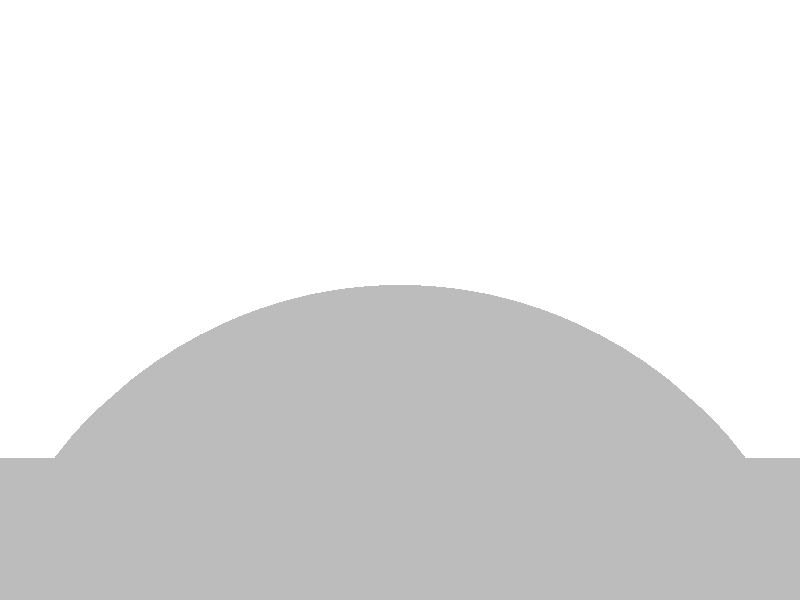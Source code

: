 #include "colors.inc"
background { rgb <1, 1, 1> }
camera {location <-0, 4, -0.5> sky <0,0,1>up <0,1,0> right <-1.33,0,0> angle 35look_at <0, 0, 0> }
mesh2 {
vertex_vectors { 4608, 
<-0.74393, -0.74393, -0.5>, 
<-0.87016, -0.583872, -0.5>, 
<-0.691528, -0.691528, -0.5>, 
<-0.968775, -0.40487, -0.5>, 
<-0.87016, -0.583872, -0.5>, 
<-0.803976, -0.519637, -0.5>, 
<-0.631164, -0.631164, -0.5>, 
<-0.691528, -0.691528, -0.5>, 
<-0.803976, -0.519637, -0.5>, 
<-0.87016, -0.583872, -0.5>, 
<-0.691528, -0.691528, -0.5>, 
<-0.803976, -0.519637, -0.5>, 
<-1.05022, 2.62088e-16, -0.5>, 
<-1.02632, -0.205796, -0.5>, 
<-0.923294, -0.118661, -0.5>, 
<-0.968775, -0.40487, -0.5>, 
<-1.02632, -0.205796, -0.5>, 
<-0.882112, -0.322716, -0.5>, 
<-0.787436, -0.237323, -0.5>, 
<-0.923294, -0.118661, -0.5>, 
<-0.882112, -0.322716, -0.5>, 
<-1.02632, -0.205796, -0.5>, 
<-0.923294, -0.118661, -0.5>, 
<-0.882112, -0.322716, -0.5>, 
<-0.474646, -0.474646, -0.5>, 
<-0.552905, -0.552905, -0.5>, 
<-0.631041, -0.355984, -0.5>, 
<-0.631164, -0.631164, -0.5>, 
<-0.552905, -0.552905, -0.5>, 
<-0.7093, -0.434243, -0.5>, 
<-0.787436, -0.237323, -0.5>, 
<-0.631041, -0.355984, -0.5>, 
<-0.7093, -0.434243, -0.5>, 
<-0.552905, -0.552905, -0.5>, 
<-0.631041, -0.355984, -0.5>, 
<-0.7093, -0.434243, -0.5>, 
<-0.968775, -0.40487, -0.5>, 
<-0.803976, -0.519637, -0.5>, 
<-0.882112, -0.322716, -0.5>, 
<-0.631164, -0.631164, -0.5>, 
<-0.803976, -0.519637, -0.5>, 
<-0.7093, -0.434243, -0.5>, 
<-0.787436, -0.237323, -0.5>, 
<-0.7093, -0.434243, -0.5>, 
<-0.882112, -0.322716, -0.5>, 
<-0.803976, -0.519637, -0.5>, 
<-0.7093, -0.434243, -0.5>, 
<-0.882112, -0.322716, -0.5>, 
<-0.74393, 0.74393, -0.5>, 
<-0.87016, 0.583872, -0.5>, 
<-0.691528, 0.691528, -0.5>, 
<-0.968775, 0.40487, -0.5>, 
<-0.87016, 0.583872, -0.5>, 
<-0.803976, 0.519637, -0.5>, 
<-0.631164, 0.631164, -0.5>, 
<-0.691528, 0.691528, -0.5>, 
<-0.803976, 0.519637, -0.5>, 
<-0.87016, 0.583872, -0.5>, 
<-0.691528, 0.691528, -0.5>, 
<-0.803976, 0.519637, -0.5>, 
<-1.05022, 2.62088e-16, -0.5>, 
<-1.02632, 0.205796, -0.5>, 
<-0.923294, 0.118661, -0.5>, 
<-0.968775, 0.40487, -0.5>, 
<-1.02632, 0.205796, -0.5>, 
<-0.882112, 0.322716, -0.5>, 
<-0.787436, 0.237323, -0.5>, 
<-0.923294, 0.118661, -0.5>, 
<-0.882112, 0.322716, -0.5>, 
<-1.02632, 0.205796, -0.5>, 
<-0.923294, 0.118661, -0.5>, 
<-0.882112, 0.322716, -0.5>, 
<-0.474646, 0.474646, -0.5>, 
<-0.552905, 0.552905, -0.5>, 
<-0.631041, 0.355984, -0.5>, 
<-0.631164, 0.631164, -0.5>, 
<-0.552905, 0.552905, -0.5>, 
<-0.7093, 0.434243, -0.5>, 
<-0.787436, 0.237323, -0.5>, 
<-0.631041, 0.355984, -0.5>, 
<-0.7093, 0.434243, -0.5>, 
<-0.552905, 0.552905, -0.5>, 
<-0.631041, 0.355984, -0.5>, 
<-0.7093, 0.434243, -0.5>, 
<-0.968775, 0.40487, -0.5>, 
<-0.803976, 0.519637, -0.5>, 
<-0.882112, 0.322716, -0.5>, 
<-0.631164, 0.631164, -0.5>, 
<-0.803976, 0.519637, -0.5>, 
<-0.7093, 0.434243, -0.5>, 
<-0.787436, 0.237323, -0.5>, 
<-0.7093, 0.434243, -0.5>, 
<-0.882112, 0.322716, -0.5>, 
<-0.803976, 0.519637, -0.5>, 
<-0.7093, 0.434243, -0.5>, 
<-0.882112, 0.322716, -0.5>, 
<-1.45309e-15, 1.52136e-16, -0.5>, 
<-0.118661, -0.118661, -0.5>, 
<-0.118661, 0.118661, -0.5>, 
<-0.237323, -0.237323, -0.5>, 
<-0.118661, -0.118661, -0.5>, 
<-0.237323, 9.56973e-17, -0.5>, 
<-0.237323, 0.237323, -0.5>, 
<-0.118661, 0.118661, -0.5>, 
<-0.237323, 9.56973e-17, -0.5>, 
<-0.118661, -0.118661, -0.5>, 
<-0.118661, 0.118661, -0.5>, 
<-0.237323, 9.56973e-17, -0.5>, 
<-0.474646, -0.474646, -0.5>, 
<-0.355984, -0.355984, -0.5>, 
<-0.474646, -0.237323, -0.5>, 
<-0.237323, -0.237323, -0.5>, 
<-0.355984, -0.355984, -0.5>, 
<-0.355984, -0.118661, -0.5>, 
<-0.474646, -9.11418e-17, -0.5>, 
<-0.474646, -0.237323, -0.5>, 
<-0.355984, -0.118661, -0.5>, 
<-0.355984, -0.355984, -0.5>, 
<-0.474646, -0.237323, -0.5>, 
<-0.355984, -0.118661, -0.5>, 
<-0.474646, 0.474646, -0.5>, 
<-0.355984, 0.355984, -0.5>, 
<-0.474646, 0.237323, -0.5>, 
<-0.237323, 0.237323, -0.5>, 
<-0.355984, 0.355984, -0.5>, 
<-0.355984, 0.118661, -0.5>, 
<-0.474646, -9.11418e-17, -0.5>, 
<-0.474646, 0.237323, -0.5>, 
<-0.355984, 0.118661, -0.5>, 
<-0.355984, 0.355984, -0.5>, 
<-0.474646, 0.237323, -0.5>, 
<-0.355984, 0.118661, -0.5>, 
<-0.237323, -0.237323, -0.5>, 
<-0.237323, 9.56973e-17, -0.5>, 
<-0.355984, -0.118661, -0.5>, 
<-0.237323, 0.237323, -0.5>, 
<-0.237323, 9.56973e-17, -0.5>, 
<-0.355984, 0.118661, -0.5>, 
<-0.474646, -9.11418e-17, -0.5>, 
<-0.355984, 0.118661, -0.5>, 
<-0.355984, -0.118661, -0.5>, 
<-0.237323, 9.56973e-17, -0.5>, 
<-0.355984, 0.118661, -0.5>, 
<-0.355984, -0.118661, -0.5>, 
<-1.05022, 2.62088e-16, -0.5>, 
<-0.923294, -0.118661, -0.5>, 
<-0.923294, 0.118661, -0.5>, 
<-0.787436, -0.237323, -0.5>, 
<-0.923294, -0.118661, -0.5>, 
<-0.787436, 1.29357e-16, -0.5>, 
<-0.787436, 0.237323, -0.5>, 
<-0.923294, 0.118661, -0.5>, 
<-0.787436, 1.29357e-16, -0.5>, 
<-0.923294, -0.118661, -0.5>, 
<-0.923294, 0.118661, -0.5>, 
<-0.787436, 1.29357e-16, -0.5>, 
<-0.474646, -0.474646, -0.5>, 
<-0.631041, -0.355984, -0.5>, 
<-0.474646, -0.237323, -0.5>, 
<-0.787436, -0.237323, -0.5>, 
<-0.631041, -0.355984, -0.5>, 
<-0.631041, -0.118661, -0.5>, 
<-0.474646, -9.11418e-17, -0.5>, 
<-0.474646, -0.237323, -0.5>, 
<-0.631041, -0.118661, -0.5>, 
<-0.631041, -0.355984, -0.5>, 
<-0.474646, -0.237323, -0.5>, 
<-0.631041, -0.118661, -0.5>, 
<-0.474646, 0.474646, -0.5>, 
<-0.474646, 0.237323, -0.5>, 
<-0.631041, 0.355984, -0.5>, 
<-0.474646, -9.11418e-17, -0.5>, 
<-0.474646, 0.237323, -0.5>, 
<-0.631041, 0.118661, -0.5>, 
<-0.787436, 0.237323, -0.5>, 
<-0.631041, 0.355984, -0.5>, 
<-0.631041, 0.118661, -0.5>, 
<-0.474646, 0.237323, -0.5>, 
<-0.631041, 0.355984, -0.5>, 
<-0.631041, 0.118661, -0.5>, 
<-0.787436, -0.237323, -0.5>, 
<-0.787436, 1.29357e-16, -0.5>, 
<-0.631041, -0.118661, -0.5>, 
<-0.474646, -9.11418e-17, -0.5>, 
<-0.631041, 0.118661, -0.5>, 
<-0.631041, -0.118661, -0.5>, 
<-0.787436, 0.237323, -0.5>, 
<-0.787436, 1.29357e-16, -0.5>, 
<-0.631041, 0.118661, -0.5>, 
<-0.787436, 1.29357e-16, -0.5>, 
<-0.631041, 0.118661, -0.5>, 
<-0.631041, -0.118661, -0.5>, 
<-0.74393, 0.74393, -0.5>, 
<-0.691528, 0.691528, -0.5>, 
<-0.583872, 0.87016, -0.5>, 
<-0.631164, 0.631164, -0.5>, 
<-0.691528, 0.691528, -0.5>, 
<-0.519637, 0.803976, -0.5>, 
<-0.40487, 0.968775, -0.5>, 
<-0.583872, 0.87016, -0.5>, 
<-0.519637, 0.803976, -0.5>, 
<-0.691528, 0.691528, -0.5>, 
<-0.583872, 0.87016, -0.5>, 
<-0.519637, 0.803976, -0.5>, 
<-0.474646, 0.474646, -0.5>, 
<-0.552905, 0.552905, -0.5>, 
<-0.355984, 0.631041, -0.5>, 
<-0.631164, 0.631164, -0.5>, 
<-0.552905, 0.552905, -0.5>, 
<-0.434243, 0.7093, -0.5>, 
<-0.237323, 0.787436, -0.5>, 
<-0.355984, 0.631041, -0.5>, 
<-0.434243, 0.7093, -0.5>, 
<-0.552905, 0.552905, -0.5>, 
<-0.355984, 0.631041, -0.5>, 
<-0.434243, 0.7093, -0.5>, 
<3.97585e-16, 1.05022, -0.5>, 
<-0.205796, 1.02632, -0.5>, 
<-0.118661, 0.923294, -0.5>, 
<-0.40487, 0.968775, -0.5>, 
<-0.205796, 1.02632, -0.5>, 
<-0.322716, 0.882112, -0.5>, 
<-0.237323, 0.787436, -0.5>, 
<-0.118661, 0.923294, -0.5>, 
<-0.322716, 0.882112, -0.5>, 
<-0.205796, 1.02632, -0.5>, 
<-0.118661, 0.923294, -0.5>, 
<-0.322716, 0.882112, -0.5>, 
<-0.631164, 0.631164, -0.5>, 
<-0.519637, 0.803976, -0.5>, 
<-0.434243, 0.7093, -0.5>, 
<-0.40487, 0.968775, -0.5>, 
<-0.519637, 0.803976, -0.5>, 
<-0.322716, 0.882112, -0.5>, 
<-0.237323, 0.787436, -0.5>, 
<-0.322716, 0.882112, -0.5>, 
<-0.434243, 0.7093, -0.5>, 
<-0.519637, 0.803976, -0.5>, 
<-0.322716, 0.882112, -0.5>, 
<-0.434243, 0.7093, -0.5>, 
<0.74393, 0.74393, -0.5>, 
<0.583872, 0.87016, -0.5>, 
<0.691528, 0.691528, -0.5>, 
<0.40487, 0.968775, -0.5>, 
<0.583872, 0.87016, -0.5>, 
<0.519637, 0.803976, -0.5>, 
<0.631164, 0.631164, -0.5>, 
<0.691528, 0.691528, -0.5>, 
<0.519637, 0.803976, -0.5>, 
<0.583872, 0.87016, -0.5>, 
<0.691528, 0.691528, -0.5>, 
<0.519637, 0.803976, -0.5>, 
<3.97585e-16, 1.05022, -0.5>, 
<0.205796, 1.02632, -0.5>, 
<0.118661, 0.923294, -0.5>, 
<0.40487, 0.968775, -0.5>, 
<0.205796, 1.02632, -0.5>, 
<0.322716, 0.882112, -0.5>, 
<0.237323, 0.787436, -0.5>, 
<0.118661, 0.923294, -0.5>, 
<0.322716, 0.882112, -0.5>, 
<0.205796, 1.02632, -0.5>, 
<0.118661, 0.923294, -0.5>, 
<0.322716, 0.882112, -0.5>, 
<0.474646, 0.474646, -0.5>, 
<0.552905, 0.552905, -0.5>, 
<0.355984, 0.631041, -0.5>, 
<0.631164, 0.631164, -0.5>, 
<0.552905, 0.552905, -0.5>, 
<0.434243, 0.7093, -0.5>, 
<0.237323, 0.787436, -0.5>, 
<0.355984, 0.631041, -0.5>, 
<0.434243, 0.7093, -0.5>, 
<0.552905, 0.552905, -0.5>, 
<0.355984, 0.631041, -0.5>, 
<0.434243, 0.7093, -0.5>, 
<0.40487, 0.968775, -0.5>, 
<0.519637, 0.803976, -0.5>, 
<0.322716, 0.882112, -0.5>, 
<0.631164, 0.631164, -0.5>, 
<0.519637, 0.803976, -0.5>, 
<0.434243, 0.7093, -0.5>, 
<0.237323, 0.787436, -0.5>, 
<0.434243, 0.7093, -0.5>, 
<0.322716, 0.882112, -0.5>, 
<0.519637, 0.803976, -0.5>, 
<0.434243, 0.7093, -0.5>, 
<0.322716, 0.882112, -0.5>, 
<-1.45309e-15, 1.52136e-16, -0.5>, 
<-0.118661, 0.118661, -0.5>, 
<0.118661, 0.118661, -0.5>, 
<-0.237323, 0.237323, -0.5>, 
<-0.118661, 0.118661, -0.5>, 
<-8.74301e-16, 0.237323, -0.5>, 
<0.237323, 0.237323, -0.5>, 
<0.118661, 0.118661, -0.5>, 
<-8.74301e-16, 0.237323, -0.5>, 
<-0.118661, 0.118661, -0.5>, 
<0.118661, 0.118661, -0.5>, 
<-8.74301e-16, 0.237323, -0.5>, 
<-0.474646, 0.474646, -0.5>, 
<-0.355984, 0.355984, -0.5>, 
<-0.237323, 0.474646, -0.5>, 
<-0.237323, 0.237323, -0.5>, 
<-0.355984, 0.355984, -0.5>, 
<-0.118661, 0.355984, -0.5>, 
<-3.66802e-16, 0.474646, -0.5>, 
<-0.237323, 0.474646, -0.5>, 
<-0.118661, 0.355984, -0.5>, 
<-0.355984, 0.355984, -0.5>, 
<-0.237323, 0.474646, -0.5>, 
<-0.118661, 0.355984, -0.5>, 
<0.474646, 0.474646, -0.5>, 
<0.355984, 0.355984, -0.5>, 
<0.237323, 0.474646, -0.5>, 
<0.237323, 0.237323, -0.5>, 
<0.355984, 0.355984, -0.5>, 
<0.118661, 0.355984, -0.5>, 
<-3.66802e-16, 0.474646, -0.5>, 
<0.237323, 0.474646, -0.5>, 
<0.118661, 0.355984, -0.5>, 
<0.355984, 0.355984, -0.5>, 
<0.237323, 0.474646, -0.5>, 
<0.118661, 0.355984, -0.5>, 
<-0.237323, 0.237323, -0.5>, 
<-8.74301e-16, 0.237323, -0.5>, 
<-0.118661, 0.355984, -0.5>, 
<0.237323, 0.237323, -0.5>, 
<-8.74301e-16, 0.237323, -0.5>, 
<0.118661, 0.355984, -0.5>, 
<-3.66802e-16, 0.474646, -0.5>, 
<0.118661, 0.355984, -0.5>, 
<-0.118661, 0.355984, -0.5>, 
<-8.74301e-16, 0.237323, -0.5>, 
<0.118661, 0.355984, -0.5>, 
<-0.118661, 0.355984, -0.5>, 
<-0.474646, 0.474646, -0.5>, 
<-0.355984, 0.631041, -0.5>, 
<-0.237323, 0.474646, -0.5>, 
<-0.237323, 0.787436, -0.5>, 
<-0.355984, 0.631041, -0.5>, 
<-0.118661, 0.631041, -0.5>, 
<-3.66802e-16, 0.474646, -0.5>, 
<-0.237323, 0.474646, -0.5>, 
<-0.118661, 0.631041, -0.5>, 
<-0.355984, 0.631041, -0.5>, 
<-0.237323, 0.474646, -0.5>, 
<-0.118661, 0.631041, -0.5>, 
<3.97585e-16, 1.05022, -0.5>, 
<-0.118661, 0.923294, -0.5>, 
<0.118661, 0.923294, -0.5>, 
<-0.237323, 0.787436, -0.5>, 
<-0.118661, 0.923294, -0.5>, 
<-1.09085e-16, 0.787436, -0.5>, 
<0.237323, 0.787436, -0.5>, 
<0.118661, 0.923294, -0.5>, 
<-1.09085e-16, 0.787436, -0.5>, 
<-0.118661, 0.923294, -0.5>, 
<0.118661, 0.923294, -0.5>, 
<-1.09085e-16, 0.787436, -0.5>, 
<0.474646, 0.474646, -0.5>, 
<0.237323, 0.474646, -0.5>, 
<0.355984, 0.631041, -0.5>, 
<-3.66802e-16, 0.474646, -0.5>, 
<0.237323, 0.474646, -0.5>, 
<0.118661, 0.631041, -0.5>, 
<0.237323, 0.787436, -0.5>, 
<0.355984, 0.631041, -0.5>, 
<0.118661, 0.631041, -0.5>, 
<0.237323, 0.474646, -0.5>, 
<0.355984, 0.631041, -0.5>, 
<0.118661, 0.631041, -0.5>, 
<-0.237323, 0.787436, -0.5>, 
<-0.118661, 0.631041, -0.5>, 
<-1.09085e-16, 0.787436, -0.5>, 
<-3.66802e-16, 0.474646, -0.5>, 
<-0.118661, 0.631041, -0.5>, 
<0.118661, 0.631041, -0.5>, 
<0.237323, 0.787436, -0.5>, 
<0.118661, 0.631041, -0.5>, 
<-1.09085e-16, 0.787436, -0.5>, 
<-0.118661, 0.631041, -0.5>, 
<0.118661, 0.631041, -0.5>, 
<-1.09085e-16, 0.787436, -0.5>, 
<0.74393, -0.74393, -0.5>, 
<0.87016, -0.583872, -0.5>, 
<0.691528, -0.691528, -0.5>, 
<0.968775, -0.40487, -0.5>, 
<0.87016, -0.583872, -0.5>, 
<0.803976, -0.519637, -0.5>, 
<0.631164, -0.631164, -0.5>, 
<0.691528, -0.691528, -0.5>, 
<0.803976, -0.519637, -0.5>, 
<0.87016, -0.583872, -0.5>, 
<0.691528, -0.691528, -0.5>, 
<0.803976, -0.519637, -0.5>, 
<1.05022, 5.23447e-16, -0.5>, 
<1.02632, -0.205796, -0.5>, 
<0.923294, -0.118661, -0.5>, 
<0.968775, -0.40487, -0.5>, 
<1.02632, -0.205796, -0.5>, 
<0.882112, -0.322716, -0.5>, 
<0.787436, -0.237323, -0.5>, 
<0.923294, -0.118661, -0.5>, 
<0.882112, -0.322716, -0.5>, 
<1.02632, -0.205796, -0.5>, 
<0.923294, -0.118661, -0.5>, 
<0.882112, -0.322716, -0.5>, 
<0.474646, -0.474646, -0.5>, 
<0.552905, -0.552905, -0.5>, 
<0.631041, -0.355984, -0.5>, 
<0.631164, -0.631164, -0.5>, 
<0.552905, -0.552905, -0.5>, 
<0.7093, -0.434243, -0.5>, 
<0.787436, -0.237323, -0.5>, 
<0.631041, -0.355984, -0.5>, 
<0.7093, -0.434243, -0.5>, 
<0.552905, -0.552905, -0.5>, 
<0.631041, -0.355984, -0.5>, 
<0.7093, -0.434243, -0.5>, 
<0.968775, -0.40487, -0.5>, 
<0.803976, -0.519637, -0.5>, 
<0.882112, -0.322716, -0.5>, 
<0.631164, -0.631164, -0.5>, 
<0.803976, -0.519637, -0.5>, 
<0.7093, -0.434243, -0.5>, 
<0.787436, -0.237323, -0.5>, 
<0.7093, -0.434243, -0.5>, 
<0.882112, -0.322716, -0.5>, 
<0.803976, -0.519637, -0.5>, 
<0.7093, -0.434243, -0.5>, 
<0.882112, -0.322716, -0.5>, 
<0.74393, 0.74393, -0.5>, 
<0.691528, 0.691528, -0.5>, 
<0.87016, 0.583872, -0.5>, 
<0.631164, 0.631164, -0.5>, 
<0.691528, 0.691528, -0.5>, 
<0.803976, 0.519637, -0.5>, 
<0.968775, 0.40487, -0.5>, 
<0.87016, 0.583872, -0.5>, 
<0.803976, 0.519637, -0.5>, 
<0.691528, 0.691528, -0.5>, 
<0.87016, 0.583872, -0.5>, 
<0.803976, 0.519637, -0.5>, 
<0.474646, 0.474646, -0.5>, 
<0.552905, 0.552905, -0.5>, 
<0.631041, 0.355984, -0.5>, 
<0.631164, 0.631164, -0.5>, 
<0.552905, 0.552905, -0.5>, 
<0.7093, 0.434243, -0.5>, 
<0.787436, 0.237323, -0.5>, 
<0.631041, 0.355984, -0.5>, 
<0.7093, 0.434243, -0.5>, 
<0.552905, 0.552905, -0.5>, 
<0.631041, 0.355984, -0.5>, 
<0.7093, 0.434243, -0.5>, 
<1.05022, 5.23447e-16, -0.5>, 
<1.02632, 0.205796, -0.5>, 
<0.923294, 0.118661, -0.5>, 
<0.968775, 0.40487, -0.5>, 
<1.02632, 0.205796, -0.5>, 
<0.882112, 0.322716, -0.5>, 
<0.787436, 0.237323, -0.5>, 
<0.923294, 0.118661, -0.5>, 
<0.882112, 0.322716, -0.5>, 
<1.02632, 0.205796, -0.5>, 
<0.923294, 0.118661, -0.5>, 
<0.882112, 0.322716, -0.5>, 
<0.631164, 0.631164, -0.5>, 
<0.803976, 0.519637, -0.5>, 
<0.7093, 0.434243, -0.5>, 
<0.968775, 0.40487, -0.5>, 
<0.803976, 0.519637, -0.5>, 
<0.882112, 0.322716, -0.5>, 
<0.787436, 0.237323, -0.5>, 
<0.882112, 0.322716, -0.5>, 
<0.7093, 0.434243, -0.5>, 
<0.803976, 0.519637, -0.5>, 
<0.882112, 0.322716, -0.5>, 
<0.7093, 0.434243, -0.5>, 
<-1.45309e-15, 1.52136e-16, -0.5>, 
<0.118661, 0.118661, -0.5>, 
<0.118661, -0.118661, -0.5>, 
<0.237323, 0.237323, -0.5>, 
<0.118661, 0.118661, -0.5>, 
<0.237323, 1.24365e-17, -0.5>, 
<0.237323, -0.237323, -0.5>, 
<0.118661, -0.118661, -0.5>, 
<0.237323, 1.24365e-17, -0.5>, 
<0.118661, 0.118661, -0.5>, 
<0.118661, -0.118661, -0.5>, 
<0.237323, 1.24365e-17, -0.5>, 
<0.474646, 0.474646, -0.5>, 
<0.355984, 0.355984, -0.5>, 
<0.474646, 0.237323, -0.5>, 
<0.237323, 0.237323, -0.5>, 
<0.355984, 0.355984, -0.5>, 
<0.355984, 0.118661, -0.5>, 
<0.474646, -1.58569e-16, -0.5>, 
<0.474646, 0.237323, -0.5>, 
<0.355984, 0.118661, -0.5>, 
<0.355984, 0.355984, -0.5>, 
<0.474646, 0.237323, -0.5>, 
<0.355984, 0.118661, -0.5>, 
<0.474646, -0.474646, -0.5>, 
<0.355984, -0.355984, -0.5>, 
<0.474646, -0.237323, -0.5>, 
<0.237323, -0.237323, -0.5>, 
<0.355984, -0.355984, -0.5>, 
<0.355984, -0.118661, -0.5>, 
<0.474646, -1.58569e-16, -0.5>, 
<0.474646, -0.237323, -0.5>, 
<0.355984, -0.118661, -0.5>, 
<0.355984, -0.355984, -0.5>, 
<0.474646, -0.237323, -0.5>, 
<0.355984, -0.118661, -0.5>, 
<0.237323, 0.237323, -0.5>, 
<0.237323, 1.24365e-17, -0.5>, 
<0.355984, 0.118661, -0.5>, 
<0.237323, -0.237323, -0.5>, 
<0.237323, 1.24365e-17, -0.5>, 
<0.355984, -0.118661, -0.5>, 
<0.474646, -1.58569e-16, -0.5>, 
<0.355984, -0.118661, -0.5>, 
<0.355984, 0.118661, -0.5>, 
<0.237323, 1.24365e-17, -0.5>, 
<0.355984, -0.118661, -0.5>, 
<0.355984, 0.118661, -0.5>, 
<0.474646, 0.474646, -0.5>, 
<0.474646, 0.237323, -0.5>, 
<0.631041, 0.355984, -0.5>, 
<0.474646, -1.58569e-16, -0.5>, 
<0.474646, 0.237323, -0.5>, 
<0.631041, 0.118661, -0.5>, 
<0.787436, 0.237323, -0.5>, 
<0.631041, 0.355984, -0.5>, 
<0.631041, 0.118661, -0.5>, 
<0.474646, 0.237323, -0.5>, 
<0.631041, 0.355984, -0.5>, 
<0.631041, 0.118661, -0.5>, 
<1.05022, 5.23447e-16, -0.5>, 
<0.923294, -0.118661, -0.5>, 
<0.923294, 0.118661, -0.5>, 
<0.787436, -0.237323, -0.5>, 
<0.923294, -0.118661, -0.5>, 
<0.787436, 9.29812e-16, -0.5>, 
<0.787436, 0.237323, -0.5>, 
<0.923294, 0.118661, -0.5>, 
<0.787436, 9.29812e-16, -0.5>, 
<0.923294, -0.118661, -0.5>, 
<0.923294, 0.118661, -0.5>, 
<0.787436, 9.29812e-16, -0.5>, 
<0.474646, -0.474646, -0.5>, 
<0.631041, -0.355984, -0.5>, 
<0.474646, -0.237323, -0.5>, 
<0.787436, -0.237323, -0.5>, 
<0.631041, -0.355984, -0.5>, 
<0.631041, -0.118661, -0.5>, 
<0.474646, -1.58569e-16, -0.5>, 
<0.474646, -0.237323, -0.5>, 
<0.631041, -0.118661, -0.5>, 
<0.631041, -0.355984, -0.5>, 
<0.474646, -0.237323, -0.5>, 
<0.631041, -0.118661, -0.5>, 
<0.787436, -0.237323, -0.5>, 
<0.631041, -0.118661, -0.5>, 
<0.787436, 9.29812e-16, -0.5>, 
<0.474646, -1.58569e-16, -0.5>, 
<0.631041, 0.118661, -0.5>, 
<0.631041, -0.118661, -0.5>, 
<0.787436, 0.237323, -0.5>, 
<0.631041, 0.118661, -0.5>, 
<0.787436, 9.29812e-16, -0.5>, 
<0.631041, 0.118661, -0.5>, 
<0.631041, -0.118661, -0.5>, 
<0.787436, 9.29812e-16, -0.5>, 
<-0.74393, -0.74393, -0.5>, 
<-0.691528, -0.691528, -0.5>, 
<-0.583872, -0.87016, -0.5>, 
<-0.631164, -0.631164, -0.5>, 
<-0.691528, -0.691528, -0.5>, 
<-0.519637, -0.803976, -0.5>, 
<-0.40487, -0.968775, -0.5>, 
<-0.583872, -0.87016, -0.5>, 
<-0.519637, -0.803976, -0.5>, 
<-0.691528, -0.691528, -0.5>, 
<-0.583872, -0.87016, -0.5>, 
<-0.519637, -0.803976, -0.5>, 
<-0.474646, -0.474646, -0.5>, 
<-0.552905, -0.552905, -0.5>, 
<-0.355984, -0.631041, -0.5>, 
<-0.631164, -0.631164, -0.5>, 
<-0.552905, -0.552905, -0.5>, 
<-0.434243, -0.7093, -0.5>, 
<-0.237323, -0.787436, -0.5>, 
<-0.355984, -0.631041, -0.5>, 
<-0.434243, -0.7093, -0.5>, 
<-0.552905, -0.552905, -0.5>, 
<-0.355984, -0.631041, -0.5>, 
<-0.434243, -0.7093, -0.5>, 
<2.54167e-16, -1.05022, -0.5>, 
<-0.205796, -1.02632, -0.5>, 
<-0.118661, -0.923294, -0.5>, 
<-0.40487, -0.968775, -0.5>, 
<-0.205796, -1.02632, -0.5>, 
<-0.322716, -0.882112, -0.5>, 
<-0.237323, -0.787436, -0.5>, 
<-0.118661, -0.923294, -0.5>, 
<-0.322716, -0.882112, -0.5>, 
<-0.205796, -1.02632, -0.5>, 
<-0.118661, -0.923294, -0.5>, 
<-0.322716, -0.882112, -0.5>, 
<-0.631164, -0.631164, -0.5>, 
<-0.519637, -0.803976, -0.5>, 
<-0.434243, -0.7093, -0.5>, 
<-0.40487, -0.968775, -0.5>, 
<-0.519637, -0.803976, -0.5>, 
<-0.322716, -0.882112, -0.5>, 
<-0.237323, -0.787436, -0.5>, 
<-0.322716, -0.882112, -0.5>, 
<-0.434243, -0.7093, -0.5>, 
<-0.519637, -0.803976, -0.5>, 
<-0.322716, -0.882112, -0.5>, 
<-0.434243, -0.7093, -0.5>, 
<0.74393, -0.74393, -0.5>, 
<0.691528, -0.691528, -0.5>, 
<0.583872, -0.87016, -0.5>, 
<0.631164, -0.631164, -0.5>, 
<0.691528, -0.691528, -0.5>, 
<0.519637, -0.803976, -0.5>, 
<0.40487, -0.968775, -0.5>, 
<0.583872, -0.87016, -0.5>, 
<0.519637, -0.803976, -0.5>, 
<0.691528, -0.691528, -0.5>, 
<0.583872, -0.87016, -0.5>, 
<0.519637, -0.803976, -0.5>, 
<0.474646, -0.474646, -0.5>, 
<0.552905, -0.552905, -0.5>, 
<0.355984, -0.631041, -0.5>, 
<0.631164, -0.631164, -0.5>, 
<0.552905, -0.552905, -0.5>, 
<0.434243, -0.7093, -0.5>, 
<0.237323, -0.787436, -0.5>, 
<0.355984, -0.631041, -0.5>, 
<0.434243, -0.7093, -0.5>, 
<0.552905, -0.552905, -0.5>, 
<0.355984, -0.631041, -0.5>, 
<0.434243, -0.7093, -0.5>, 
<2.54167e-16, -1.05022, -0.5>, 
<0.205796, -1.02632, -0.5>, 
<0.118661, -0.923294, -0.5>, 
<0.40487, -0.968775, -0.5>, 
<0.205796, -1.02632, -0.5>, 
<0.322716, -0.882112, -0.5>, 
<0.237323, -0.787436, -0.5>, 
<0.118661, -0.923294, -0.5>, 
<0.322716, -0.882112, -0.5>, 
<0.205796, -1.02632, -0.5>, 
<0.118661, -0.923294, -0.5>, 
<0.322716, -0.882112, -0.5>, 
<0.631164, -0.631164, -0.5>, 
<0.519637, -0.803976, -0.5>, 
<0.434243, -0.7093, -0.5>, 
<0.40487, -0.968775, -0.5>, 
<0.519637, -0.803976, -0.5>, 
<0.322716, -0.882112, -0.5>, 
<0.237323, -0.787436, -0.5>, 
<0.322716, -0.882112, -0.5>, 
<0.434243, -0.7093, -0.5>, 
<0.519637, -0.803976, -0.5>, 
<0.322716, -0.882112, -0.5>, 
<0.434243, -0.7093, -0.5>, 
<-1.45309e-15, 1.52136e-16, -0.5>, 
<-0.118661, -0.118661, -0.5>, 
<0.118661, -0.118661, -0.5>, 
<-0.237323, -0.237323, -0.5>, 
<-0.118661, -0.118661, -0.5>, 
<-7.97728e-16, -0.237323, -0.5>, 
<0.237323, -0.237323, -0.5>, 
<0.118661, -0.118661, -0.5>, 
<-7.97728e-16, -0.237323, -0.5>, 
<-0.118661, -0.118661, -0.5>, 
<0.118661, -0.118661, -0.5>, 
<-7.97728e-16, -0.237323, -0.5>, 
<-0.474646, -0.474646, -0.5>, 
<-0.355984, -0.355984, -0.5>, 
<-0.237323, -0.474646, -0.5>, 
<-0.237323, -0.237323, -0.5>, 
<-0.355984, -0.355984, -0.5>, 
<-0.118661, -0.355984, -0.5>, 
<-2.35532e-16, -0.474646, -0.5>, 
<-0.237323, -0.474646, -0.5>, 
<-0.118661, -0.355984, -0.5>, 
<-0.355984, -0.355984, -0.5>, 
<-0.237323, -0.474646, -0.5>, 
<-0.118661, -0.355984, -0.5>, 
<0.474646, -0.474646, -0.5>, 
<0.355984, -0.355984, -0.5>, 
<0.237323, -0.474646, -0.5>, 
<0.237323, -0.237323, -0.5>, 
<0.355984, -0.355984, -0.5>, 
<0.118661, -0.355984, -0.5>, 
<-2.35532e-16, -0.474646, -0.5>, 
<0.237323, -0.474646, -0.5>, 
<0.118661, -0.355984, -0.5>, 
<0.355984, -0.355984, -0.5>, 
<0.237323, -0.474646, -0.5>, 
<0.118661, -0.355984, -0.5>, 
<-0.237323, -0.237323, -0.5>, 
<-7.97728e-16, -0.237323, -0.5>, 
<-0.118661, -0.355984, -0.5>, 
<0.237323, -0.237323, -0.5>, 
<-7.97728e-16, -0.237323, -0.5>, 
<0.118661, -0.355984, -0.5>, 
<-2.35532e-16, -0.474646, -0.5>, 
<0.118661, -0.355984, -0.5>, 
<-0.118661, -0.355984, -0.5>, 
<-7.97728e-16, -0.237323, -0.5>, 
<0.118661, -0.355984, -0.5>, 
<-0.118661, -0.355984, -0.5>, 
<-0.474646, -0.474646, -0.5>, 
<-0.355984, -0.631041, -0.5>, 
<-0.237323, -0.474646, -0.5>, 
<-0.237323, -0.787436, -0.5>, 
<-0.355984, -0.631041, -0.5>, 
<-0.118661, -0.631041, -0.5>, 
<-2.35532e-16, -0.474646, -0.5>, 
<-0.237323, -0.474646, -0.5>, 
<-0.118661, -0.631041, -0.5>, 
<-0.355984, -0.631041, -0.5>, 
<-0.237323, -0.474646, -0.5>, 
<-0.118661, -0.631041, -0.5>, 
<0.474646, -0.474646, -0.5>, 
<0.237323, -0.474646, -0.5>, 
<0.355984, -0.631041, -0.5>, 
<-2.35532e-16, -0.474646, -0.5>, 
<0.237323, -0.474646, -0.5>, 
<0.118661, -0.631041, -0.5>, 
<0.237323, -0.787436, -0.5>, 
<0.355984, -0.631041, -0.5>, 
<0.118661, -0.631041, -0.5>, 
<0.237323, -0.474646, -0.5>, 
<0.355984, -0.631041, -0.5>, 
<0.118661, -0.631041, -0.5>, 
<2.54167e-16, -1.05022, -0.5>, 
<-0.118661, -0.923294, -0.5>, 
<0.118661, -0.923294, -0.5>, 
<-0.237323, -0.787436, -0.5>, 
<-0.118661, -0.923294, -0.5>, 
<-1.25923e-16, -0.787436, -0.5>, 
<0.237323, -0.787436, -0.5>, 
<0.118661, -0.923294, -0.5>, 
<-1.25923e-16, -0.787436, -0.5>, 
<-0.118661, -0.923294, -0.5>, 
<0.118661, -0.923294, -0.5>, 
<-1.25923e-16, -0.787436, -0.5>, 
<-0.237323, -0.787436, -0.5>, 
<-0.118661, -0.631041, -0.5>, 
<-1.25923e-16, -0.787436, -0.5>, 
<-2.35532e-16, -0.474646, -0.5>, 
<-0.118661, -0.631041, -0.5>, 
<0.118661, -0.631041, -0.5>, 
<0.237323, -0.787436, -0.5>, 
<-1.25923e-16, -0.787436, -0.5>, 
<0.118661, -0.631041, -0.5>, 
<-0.118661, -0.631041, -0.5>, 
<-1.25923e-16, -0.787436, -0.5>, 
<0.118661, -0.631041, -0.5>, 
<-0.74393, -0.74393, -0.5>, 
<-0.87016, -0.583872, -0.5>, 
<-0.798378, -0.593598, -0.430778>, 
<-0.968775, -0.40487, -0.5>, 
<-0.87016, -0.583872, -0.5>, 
<-0.906451, -0.419671, -0.435154>, 
<-0.836551, -0.430817, -0.370371>, 
<-0.798378, -0.593598, -0.430778>, 
<-0.906451, -0.419671, -0.435154>, 
<-0.87016, -0.583872, -0.5>, 
<-0.798378, -0.593598, -0.430778>, 
<-0.906451, -0.419671, -0.435154>, 
<-1.05022, 2.62088e-16, -0.5>, 
<-1.02632, -0.205796, -0.5>, 
<-0.992159, -0.0686778, -0.430814>, 
<-0.968775, -0.40487, -0.5>, 
<-1.02632, -0.205796, -0.5>, 
<-0.953721, -0.272739, -0.428373>, 
<-0.92327, -0.136422, -0.363403>, 
<-0.992159, -0.0686778, -0.430814>, 
<-0.953721, -0.272739, -0.428373>, 
<-1.02632, -0.205796, -0.5>, 
<-0.992159, -0.0686778, -0.430814>, 
<-0.953721, -0.272739, -0.428373>, 
<-0.80084, -0.210466, -0.265034>, 
<-0.822462, -0.322038, -0.313307>, 
<-0.86407, -0.174096, -0.312036>, 
<-0.836551, -0.430817, -0.370371>, 
<-0.822462, -0.322038, -0.313307>, 
<-0.886238, -0.285957, -0.360613>, 
<-0.92327, -0.136422, -0.363403>, 
<-0.86407, -0.174096, -0.312036>, 
<-0.886238, -0.285957, -0.360613>, 
<-0.822462, -0.322038, -0.313307>, 
<-0.86407, -0.174096, -0.312036>, 
<-0.886238, -0.285957, -0.360613>, 
<-0.968775, -0.40487, -0.5>, 
<-0.906451, -0.419671, -0.435154>, 
<-0.953721, -0.272739, -0.428373>, 
<-0.836551, -0.430817, -0.370371>, 
<-0.906451, -0.419671, -0.435154>, 
<-0.886238, -0.285957, -0.360613>, 
<-0.92327, -0.136422, -0.363403>, 
<-0.886238, -0.285957, -0.360613>, 
<-0.953721, -0.272739, -0.428373>, 
<-0.906451, -0.419671, -0.435154>, 
<-0.886238, -0.285957, -0.360613>, 
<-0.953721, -0.272739, -0.428373>, 
<-0.74393, 0.74393, -0.5>, 
<-0.87016, 0.583872, -0.5>, 
<-0.798378, 0.593598, -0.430778>, 
<-0.968775, 0.40487, -0.5>, 
<-0.87016, 0.583872, -0.5>, 
<-0.906451, 0.419671, -0.435154>, 
<-0.836551, 0.430817, -0.370371>, 
<-0.798378, 0.593598, -0.430778>, 
<-0.906451, 0.419671, -0.435154>, 
<-0.87016, 0.583872, -0.5>, 
<-0.798378, 0.593598, -0.430778>, 
<-0.906451, 0.419671, -0.435154>, 
<-1.05022, 2.62088e-16, -0.5>, 
<-1.02632, 0.205796, -0.5>, 
<-0.992159, 0.0686778, -0.430814>, 
<-0.968775, 0.40487, -0.5>, 
<-1.02632, 0.205796, -0.5>, 
<-0.953721, 0.272739, -0.428373>, 
<-0.92327, 0.136422, -0.363403>, 
<-0.992159, 0.0686778, -0.430814>, 
<-0.953721, 0.272739, -0.428373>, 
<-1.02632, 0.205796, -0.5>, 
<-0.992159, 0.0686778, -0.430814>, 
<-0.953721, 0.272739, -0.428373>, 
<-0.80084, 0.210466, -0.265034>, 
<-0.822462, 0.322038, -0.313307>, 
<-0.86407, 0.174096, -0.312036>, 
<-0.836551, 0.430817, -0.370371>, 
<-0.822462, 0.322038, -0.313307>, 
<-0.886238, 0.285957, -0.360613>, 
<-0.92327, 0.136422, -0.363403>, 
<-0.86407, 0.174096, -0.312036>, 
<-0.886238, 0.285957, -0.360613>, 
<-0.822462, 0.322038, -0.313307>, 
<-0.86407, 0.174096, -0.312036>, 
<-0.886238, 0.285957, -0.360613>, 
<-0.968775, 0.40487, -0.5>, 
<-0.906451, 0.419671, -0.435154>, 
<-0.953721, 0.272739, -0.428373>, 
<-0.836551, 0.430817, -0.370371>, 
<-0.906451, 0.419671, -0.435154>, 
<-0.886238, 0.285957, -0.360613>, 
<-0.92327, 0.136422, -0.363403>, 
<-0.886238, 0.285957, -0.360613>, 
<-0.953721, 0.272739, -0.428373>, 
<-0.906451, 0.419671, -0.435154>, 
<-0.886238, 0.285957, -0.360613>, 
<-0.953721, 0.272739, -0.428373>, 
<-0.674483, 2.34099e-16, -0.155325>, 
<-0.706216, -0.0442698, -0.175906>, 
<-0.706216, 0.0442698, -0.175906>, 
<-0.736376, -0.0884855, -0.198933>, 
<-0.706216, -0.0442698, -0.175906>, 
<-0.738162, 6.63814e-17, -0.196483>, 
<-0.736376, 0.0884855, -0.198933>, 
<-0.706216, 0.0442698, -0.175906>, 
<-0.738162, 6.63814e-17, -0.196483>, 
<-0.706216, -0.0442698, -0.175906>, 
<-0.706216, 0.0442698, -0.175906>, 
<-0.738162, 6.63814e-17, -0.196483>, 
<-0.80084, -0.210466, -0.265034>, 
<-0.770034, -0.14972, -0.230117>, 
<-0.81682, -0.105657, -0.261254>, 
<-0.736376, -0.0884855, -0.198933>, 
<-0.770034, -0.14972, -0.230117>, 
<-0.78292, -0.0443789, -0.229978>, 
<-0.827022, 2.88331e-17, -0.264172>, 
<-0.81682, -0.105657, -0.261254>, 
<-0.78292, -0.0443789, -0.229978>, 
<-0.770034, -0.14972, -0.230117>, 
<-0.81682, -0.105657, -0.261254>, 
<-0.78292, -0.0443789, -0.229978>, 
<-0.80084, 0.210466, -0.265034>, 
<-0.770034, 0.14972, -0.230117>, 
<-0.81682, 0.105657, -0.261254>, 
<-0.736376, 0.0884855, -0.198933>, 
<-0.770034, 0.14972, -0.230117>, 
<-0.78292, 0.0443789, -0.229978>, 
<-0.827022, 2.88331e-17, -0.264172>, 
<-0.81682, 0.105657, -0.261254>, 
<-0.78292, 0.0443789, -0.229978>, 
<-0.770034, 0.14972, -0.230117>, 
<-0.81682, 0.105657, -0.261254>, 
<-0.78292, 0.0443789, -0.229978>, 
<-0.736376, -0.0884855, -0.198933>, 
<-0.738162, 6.63814e-17, -0.196483>, 
<-0.78292, -0.0443789, -0.229978>, 
<-0.736376, 0.0884855, -0.198933>, 
<-0.738162, 6.63814e-17, -0.196483>, 
<-0.78292, 0.0443789, -0.229978>, 
<-0.827022, 2.88331e-17, -0.264172>, 
<-0.78292, 0.0443789, -0.229978>, 
<-0.78292, -0.0443789, -0.229978>, 
<-0.738162, 6.63814e-17, -0.196483>, 
<-0.78292, 0.0443789, -0.229978>, 
<-0.78292, -0.0443789, -0.229978>, 
<-1.05022, 2.62088e-16, -0.5>, 
<-0.992159, -0.0686778, -0.430814>, 
<-0.992159, 0.0686778, -0.430814>, 
<-0.92327, -0.136422, -0.363403>, 
<-0.992159, -0.0686778, -0.430814>, 
<-0.928934, -1.71846e-16, -0.358241>, 
<-0.92327, 0.136422, -0.363403>, 
<-0.992159, 0.0686778, -0.430814>, 
<-0.928934, -1.71846e-16, -0.358241>, 
<-0.992159, -0.0686778, -0.430814>, 
<-0.992159, 0.0686778, -0.430814>, 
<-0.928934, -1.71846e-16, -0.358241>, 
<-0.80084, -0.210466, -0.265034>, 
<-0.86407, -0.174096, -0.312036>, 
<-0.81682, -0.105657, -0.261254>, 
<-0.92327, -0.136422, -0.363403>, 
<-0.86407, -0.174096, -0.312036>, 
<-0.877796, -0.0683048, -0.311043>, 
<-0.827022, 2.88331e-17, -0.264172>, 
<-0.81682, -0.105657, -0.261254>, 
<-0.877796, -0.0683048, -0.311043>, 
<-0.86407, -0.174096, -0.312036>, 
<-0.81682, -0.105657, -0.261254>, 
<-0.877796, -0.0683048, -0.311043>, 
<-0.80084, 0.210466, -0.265034>, 
<-0.81682, 0.105657, -0.261254>, 
<-0.86407, 0.174096, -0.312036>, 
<-0.827022, 2.88331e-17, -0.264172>, 
<-0.81682, 0.105657, -0.261254>, 
<-0.877796, 0.0683048, -0.311043>, 
<-0.92327, 0.136422, -0.363403>, 
<-0.86407, 0.174096, -0.312036>, 
<-0.877796, 0.0683048, -0.311043>, 
<-0.81682, 0.105657, -0.261254>, 
<-0.86407, 0.174096, -0.312036>, 
<-0.877796, 0.0683048, -0.311043>, 
<-0.92327, -0.136422, -0.363403>, 
<-0.928934, -1.71846e-16, -0.358241>, 
<-0.877796, -0.0683048, -0.311043>, 
<-0.827022, 2.88331e-17, -0.264172>, 
<-0.877796, 0.0683048, -0.311043>, 
<-0.877796, -0.0683048, -0.311043>, 
<-0.92327, 0.136422, -0.363403>, 
<-0.928934, -1.71846e-16, -0.358241>, 
<-0.877796, 0.0683048, -0.311043>, 
<-0.928934, -1.71846e-16, -0.358241>, 
<-0.877796, 0.0683048, -0.311043>, 
<-0.877796, -0.0683048, -0.311043>, 
<-0.74393, 0.74393, -0.5>, 
<-0.798378, 0.593598, -0.430778>, 
<-0.694942, 0.694942, -0.415016>, 
<-0.836551, 0.430817, -0.370371>, 
<-0.798378, 0.593598, -0.430778>, 
<-0.741801, 0.538125, -0.344927>, 
<-0.637929, 0.637929, -0.331022>, 
<-0.694942, 0.694942, -0.415016>, 
<-0.741801, 0.538125, -0.344927>, 
<-0.798378, 0.593598, -0.430778>, 
<-0.694942, 0.694942, -0.415016>, 
<-0.741801, 0.538125, -0.344927>, 
<-0.80084, 0.210466, -0.265034>, 
<-0.822462, 0.322038, -0.313307>, 
<-0.744239, 0.307606, -0.246057>, 
<-0.836551, 0.430817, -0.370371>, 
<-0.822462, 0.322038, -0.313307>, 
<-0.761383, 0.417943, -0.299537>, 
<-0.681602, 0.402069, -0.23502>, 
<-0.744239, 0.307606, -0.246057>, 
<-0.761383, 0.417943, -0.299537>, 
<-0.822462, 0.322038, -0.313307>, 
<-0.744239, 0.307606, -0.246057>, 
<-0.761383, 0.417943, -0.299537>, 
<-0.525136, 0.525136, -0.199224>, 
<-0.583383, 0.583383, -0.261828>, 
<-0.605284, 0.465192, -0.213883>, 
<-0.637929, 0.637929, -0.331022>, 
<-0.583383, 0.583383, -0.261828>, 
<-0.663266, 0.522557, -0.278118>, 
<-0.681602, 0.402069, -0.23502>, 
<-0.605284, 0.465192, -0.213883>, 
<-0.663266, 0.522557, -0.278118>, 
<-0.583383, 0.583383, -0.261828>, 
<-0.605284, 0.465192, -0.213883>, 
<-0.663266, 0.522557, -0.278118>, 
<-0.836551, 0.430817, -0.370371>, 
<-0.741801, 0.538125, -0.344927>, 
<-0.761383, 0.417943, -0.299537>, 
<-0.637929, 0.637929, -0.331022>, 
<-0.741801, 0.538125, -0.344927>, 
<-0.663266, 0.522557, -0.278118>, 
<-0.681602, 0.402069, -0.23502>, 
<-0.663266, 0.522557, -0.278118>, 
<-0.761383, 0.417943, -0.299537>, 
<-0.741801, 0.538125, -0.344927>, 
<-0.663266, 0.522557, -0.278118>, 
<-0.761383, 0.417943, -0.299537>, 
<-0.303922, 0.303922, -0.0372268>, 
<-0.36048, 0.36048, -0.0686254>, 
<-0.364555, 0.275209, -0.0471161>, 
<-0.415431, 0.415431, -0.105319>, 
<-0.36048, 0.36048, -0.0686254>, 
<-0.420789, 0.331346, -0.0800964>, 
<-0.424147, 0.245681, -0.0603392>, 
<-0.364555, 0.275209, -0.0471161>, 
<-0.420789, 0.331346, -0.0800964>, 
<-0.36048, 0.36048, -0.0686254>, 
<-0.364555, 0.275209, -0.0471161>, 
<-0.420789, 0.331346, -0.0800964>, 
<-0.525136, 0.525136, -0.199224>, 
<-0.471467, 0.471467, -0.149516>, 
<-0.536326, 0.437535, -0.165258>, 
<-0.415431, 0.415431, -0.105319>, 
<-0.471467, 0.471467, -0.149516>, 
<-0.480771, 0.382159, -0.119357>, 
<-0.544468, 0.347538, -0.137213>, 
<-0.536326, 0.437535, -0.165258>, 
<-0.480771, 0.382159, -0.119357>, 
<-0.471467, 0.471467, -0.149516>, 
<-0.536326, 0.437535, -0.165258>, 
<-0.480771, 0.382159, -0.119357>, 
<-0.535152, 0.172083, -0.092684>, 
<-0.480345, 0.20921, -0.0748489>, 
<-0.541176, 0.260457, -0.112131>, 
<-0.424147, 0.245681, -0.0603392>, 
<-0.480345, 0.20921, -0.0748489>, 
<-0.485428, 0.297307, -0.0961058>, 
<-0.544468, 0.347538, -0.137213>, 
<-0.541176, 0.260457, -0.112131>, 
<-0.485428, 0.297307, -0.0961058>, 
<-0.480345, 0.20921, -0.0748489>, 
<-0.541176, 0.260457, -0.112131>, 
<-0.485428, 0.297307, -0.0961058>, 
<-0.415431, 0.415431, -0.105319>, 
<-0.420789, 0.331346, -0.0800964>, 
<-0.480771, 0.382159, -0.119357>, 
<-0.424147, 0.245681, -0.0603392>, 
<-0.420789, 0.331346, -0.0800964>, 
<-0.485428, 0.297307, -0.0961058>, 
<-0.544468, 0.347538, -0.137213>, 
<-0.485428, 0.297307, -0.0961058>, 
<-0.480771, 0.382159, -0.119357>, 
<-0.420789, 0.331346, -0.0800964>, 
<-0.485428, 0.297307, -0.0961058>, 
<-0.480771, 0.382159, -0.119357>, 
<-0.674483, 2.34099e-16, -0.155325>, 
<-0.706216, 0.0442698, -0.175906>, 
<-0.644743, 0.0401836, -0.137809>, 
<-0.736376, 0.0884855, -0.198933>, 
<-0.706216, 0.0442698, -0.175906>, 
<-0.676123, 0.0846076, -0.158965>, 
<-0.613777, 0.0803176, -0.122351>, 
<-0.644743, 0.0401836, -0.137809>, 
<-0.676123, 0.0846076, -0.158965>, 
<-0.706216, 0.0442698, -0.175906>, 
<-0.644743, 0.0401836, -0.137809>, 
<-0.676123, 0.0846076, -0.158965>, 
<-0.80084, 0.210466, -0.265034>, 
<-0.770034, 0.14972, -0.230117>, 
<-0.735422, 0.210896, -0.215454>, 
<-0.736376, 0.0884855, -0.198933>, 
<-0.770034, 0.14972, -0.230117>, 
<-0.702815, 0.149609, -0.182856>, 
<-0.667005, 0.210225, -0.17011>, 
<-0.735422, 0.210896, -0.215454>, 
<-0.702815, 0.149609, -0.182856>, 
<-0.770034, 0.14972, -0.230117>, 
<-0.735422, 0.210896, -0.215454>, 
<-0.702815, 0.149609, -0.182856>, 
<-0.535152, 0.172083, -0.092684>, 
<-0.57516, 0.126351, -0.106165>, 
<-0.602179, 0.191571, -0.129312>, 
<-0.613777, 0.0803176, -0.122351>, 
<-0.57516, 0.126351, -0.106165>, 
<-0.641461, 0.145519, -0.144383>, 
<-0.667005, 0.210225, -0.17011>, 
<-0.602179, 0.191571, -0.129312>, 
<-0.641461, 0.145519, -0.144383>, 
<-0.57516, 0.126351, -0.106165>, 
<-0.602179, 0.191571, -0.129312>, 
<-0.641461, 0.145519, -0.144383>, 
<-0.736376, 0.0884855, -0.198933>, 
<-0.676123, 0.0846076, -0.158965>, 
<-0.702815, 0.149609, -0.182856>, 
<-0.613777, 0.0803176, -0.122351>, 
<-0.676123, 0.0846076, -0.158965>, 
<-0.641461, 0.145519, -0.144383>, 
<-0.667005, 0.210225, -0.17011>, 
<-0.641461, 0.145519, -0.144383>, 
<-0.702815, 0.149609, -0.182856>, 
<-0.676123, 0.0846076, -0.158965>, 
<-0.641461, 0.145519, -0.144383>, 
<-0.702815, 0.149609, -0.182856>, 
<-0.80084, 0.210466, -0.265034>, 
<-0.744239, 0.307606, -0.246057>, 
<-0.735422, 0.210896, -0.215454>, 
<-0.681602, 0.402069, -0.23502>, 
<-0.744239, 0.307606, -0.246057>, 
<-0.676448, 0.307059, -0.199273>, 
<-0.667005, 0.210225, -0.17011>, 
<-0.735422, 0.210896, -0.215454>, 
<-0.676448, 0.307059, -0.199273>, 
<-0.744239, 0.307606, -0.246057>, 
<-0.735422, 0.210896, -0.215454>, 
<-0.676448, 0.307059, -0.199273>, 
<-0.525136, 0.525136, -0.199224>, 
<-0.605284, 0.465192, -0.213883>, 
<-0.536326, 0.437535, -0.165258>, 
<-0.681602, 0.402069, -0.23502>, 
<-0.605284, 0.465192, -0.213883>, 
<-0.614458, 0.375677, -0.1836>, 
<-0.544468, 0.347538, -0.137213>, 
<-0.536326, 0.437535, -0.165258>, 
<-0.614458, 0.375677, -0.1836>, 
<-0.605284, 0.465192, -0.213883>, 
<-0.536326, 0.437535, -0.165258>, 
<-0.614458, 0.375677, -0.1836>, 
<-0.535152, 0.172083, -0.092684>, 
<-0.602179, 0.191571, -0.129312>, 
<-0.541176, 0.260457, -0.112131>, 
<-0.667005, 0.210225, -0.17011>, 
<-0.602179, 0.191571, -0.129312>, 
<-0.607379, 0.279661, -0.150724>, 
<-0.544468, 0.347538, -0.137213>, 
<-0.541176, 0.260457, -0.112131>, 
<-0.607379, 0.279661, -0.150724>, 
<-0.602179, 0.191571, -0.129312>, 
<-0.541176, 0.260457, -0.112131>, 
<-0.607379, 0.279661, -0.150724>, 
<-0.681602, 0.402069, -0.23502>, 
<-0.676448, 0.307059, -0.199273>, 
<-0.614458, 0.375677, -0.1836>, 
<-0.667005, 0.210225, -0.17011>, 
<-0.676448, 0.307059, -0.199273>, 
<-0.607379, 0.279661, -0.150724>, 
<-0.544468, 0.347538, -0.137213>, 
<-0.607379, 0.279661, -0.150724>, 
<-0.614458, 0.375677, -0.1836>, 
<-0.676448, 0.307059, -0.199273>, 
<-0.607379, 0.279661, -0.150724>, 
<-0.614458, 0.375677, -0.1836>, 
<-0.303922, -0.303922, -0.0372268>, 
<-0.312891, -0.229172, -0.0231509>, 
<-0.364555, -0.275209, -0.0471161>, 
<-0.320725, -0.153587, -0.0134314>, 
<-0.312891, -0.229172, -0.0231509>, 
<-0.373039, -0.199953, -0.0349168>, 
<-0.424147, -0.245681, -0.0603392>, 
<-0.364555, -0.275209, -0.0471161>, 
<-0.373039, -0.199953, -0.0349168>, 
<-0.312891, -0.229172, -0.0231509>, 
<-0.364555, -0.275209, -0.0471161>, 
<-0.373039, -0.199953, -0.0349168>, 
<-0.328604, 1.27101e-18, -0.00600166>, 
<-0.325257, -0.0769336, -0.00749595>, 
<-0.38114, -0.0423902, -0.0218128>, 
<-0.320725, -0.153587, -0.0134314>, 
<-0.325257, -0.0769336, -0.00749595>, 
<-0.377159, -0.119306, -0.0256415>, 
<-0.432552, -0.0846748, -0.0411967>, 
<-0.38114, -0.0423902, -0.0218128>, 
<-0.377159, -0.119306, -0.0256415>, 
<-0.325257, -0.0769336, -0.00749595>, 
<-0.38114, -0.0423902, -0.0218128>, 
<-0.377159, -0.119306, -0.0256415>, 
<-0.535152, -0.172083, -0.092684>, 
<-0.480345, -0.20921, -0.0748489>, 
<-0.484612, -0.128587, -0.0650858>, 
<-0.424147, -0.245681, -0.0603392>, 
<-0.480345, -0.20921, -0.0748489>, 
<-0.429202, -0.165516, -0.0483751>, 
<-0.432552, -0.0846748, -0.0411967>, 
<-0.484612, -0.128587, -0.0650858>, 
<-0.429202, -0.165516, -0.0483751>, 
<-0.480345, -0.20921, -0.0748489>, 
<-0.484612, -0.128587, -0.0650858>, 
<-0.429202, -0.165516, -0.0483751>, 
<-0.320725, -0.153587, -0.0134314>, 
<-0.373039, -0.199953, -0.0349168>, 
<-0.377159, -0.119306, -0.0256415>, 
<-0.424147, -0.245681, -0.0603392>, 
<-0.373039, -0.199953, -0.0349168>, 
<-0.429202, -0.165516, -0.0483751>, 
<-0.432552, -0.0846748, -0.0411967>, 
<-0.429202, -0.165516, -0.0483751>, 
<-0.377159, -0.119306, -0.0256415>, 
<-0.373039, -0.199953, -0.0349168>, 
<-0.429202, -0.165516, -0.0483751>, 
<-0.377159, -0.119306, -0.0256415>, 
<-0.303922, 0.303922, -0.0372268>, 
<-0.364555, 0.275209, -0.0471161>, 
<-0.312891, 0.229172, -0.0231509>, 
<-0.424147, 0.245681, -0.0603392>, 
<-0.364555, 0.275209, -0.0471161>, 
<-0.373039, 0.199953, -0.0349168>, 
<-0.320725, 0.153587, -0.0134314>, 
<-0.312891, 0.229172, -0.0231509>, 
<-0.373039, 0.199953, -0.0349168>, 
<-0.364555, 0.275209, -0.0471161>, 
<-0.312891, 0.229172, -0.0231509>, 
<-0.373039, 0.199953, -0.0349168>, 
<-0.535152, 0.172083, -0.092684>, 
<-0.480345, 0.20921, -0.0748489>, 
<-0.484612, 0.128587, -0.0650858>, 
<-0.424147, 0.245681, -0.0603392>, 
<-0.480345, 0.20921, -0.0748489>, 
<-0.429202, 0.165516, -0.0483751>, 
<-0.432552, 0.0846748, -0.0411967>, 
<-0.484612, 0.128587, -0.0650858>, 
<-0.429202, 0.165516, -0.0483751>, 
<-0.480345, 0.20921, -0.0748489>, 
<-0.484612, 0.128587, -0.0650858>, 
<-0.429202, 0.165516, -0.0483751>, 
<-0.328604, 1.27101e-18, -0.00600166>, 
<-0.325257, 0.0769336, -0.00749595>, 
<-0.38114, 0.0423902, -0.0218128>, 
<-0.320725, 0.153587, -0.0134314>, 
<-0.325257, 0.0769336, -0.00749595>, 
<-0.377159, 0.119306, -0.0256415>, 
<-0.432552, 0.0846748, -0.0411967>, 
<-0.38114, 0.0423902, -0.0218128>, 
<-0.377159, 0.119306, -0.0256415>, 
<-0.325257, 0.0769336, -0.00749595>, 
<-0.38114, 0.0423902, -0.0218128>, 
<-0.377159, 0.119306, -0.0256415>, 
<-0.424147, 0.245681, -0.0603392>, 
<-0.373039, 0.199953, -0.0349168>, 
<-0.429202, 0.165516, -0.0483751>, 
<-0.320725, 0.153587, -0.0134314>, 
<-0.373039, 0.199953, -0.0349168>, 
<-0.377159, 0.119306, -0.0256415>, 
<-0.432552, 0.0846748, -0.0411967>, 
<-0.377159, 0.119306, -0.0256415>, 
<-0.429202, 0.165516, -0.0483751>, 
<-0.373039, 0.199953, -0.0349168>, 
<-0.377159, 0.119306, -0.0256415>, 
<-0.429202, 0.165516, -0.0483751>, 
<-0.674483, 2.34099e-16, -0.155325>, 
<-0.644743, 0.0401836, -0.137809>, 
<-0.644743, -0.0401836, -0.137809>, 
<-0.613777, 0.0803176, -0.122351>, 
<-0.644743, 0.0401836, -0.137809>, 
<-0.614902, 1.09255e-16, -0.120197>, 
<-0.613777, -0.0803176, -0.122351>, 
<-0.644743, -0.0401836, -0.137809>, 
<-0.614902, 1.09255e-16, -0.120197>, 
<-0.644743, 0.0401836, -0.137809>, 
<-0.644743, -0.0401836, -0.137809>, 
<-0.614902, 1.09255e-16, -0.120197>, 
<-0.535152, 0.172083, -0.092684>, 
<-0.57516, 0.126351, -0.106165>, 
<-0.535138, 0.0862543, -0.0832122>, 
<-0.613777, 0.0803176, -0.122351>, 
<-0.57516, 0.126351, -0.106165>, 
<-0.573917, 0.0402288, -0.0993705>, 
<-0.532789, 2.29624e-16, -0.0789479>, 
<-0.535138, 0.0862543, -0.0832122>, 
<-0.573917, 0.0402288, -0.0993705>, 
<-0.57516, 0.126351, -0.106165>, 
<-0.535138, 0.0862543, -0.0832122>, 
<-0.573917, 0.0402288, -0.0993705>, 
<-0.535152, -0.172083, -0.092684>, 
<-0.57516, -0.126351, -0.106165>, 
<-0.535138, -0.0862543, -0.0832122>, 
<-0.613777, -0.0803176, -0.122351>, 
<-0.57516, -0.126351, -0.106165>, 
<-0.573917, -0.0402288, -0.0993705>, 
<-0.532789, 2.29624e-16, -0.0789479>, 
<-0.535138, -0.0862543, -0.0832122>, 
<-0.573917, -0.0402288, -0.0993705>, 
<-0.57516, -0.126351, -0.106165>, 
<-0.535138, -0.0862543, -0.0832122>, 
<-0.573917, -0.0402288, -0.0993705>, 
<-0.613777, 0.0803176, -0.122351>, 
<-0.614902, 1.09255e-16, -0.120197>, 
<-0.573917, 0.0402288, -0.0993705>, 
<-0.613777, -0.0803176, -0.122351>, 
<-0.614902, 1.09255e-16, -0.120197>, 
<-0.573917, -0.0402288, -0.0993705>, 
<-0.532789, 2.29624e-16, -0.0789479>, 
<-0.573917, -0.0402288, -0.0993705>, 
<-0.573917, 0.0402288, -0.0993705>, 
<-0.614902, 1.09255e-16, -0.120197>, 
<-0.573917, -0.0402288, -0.0993705>, 
<-0.573917, 0.0402288, -0.0993705>, 
<-0.535152, 0.172083, -0.092684>, 
<-0.535138, 0.0862543, -0.0832122>, 
<-0.484612, 0.128587, -0.0650858>, 
<-0.532789, 2.29624e-16, -0.0789479>, 
<-0.535138, 0.0862543, -0.0832122>, 
<-0.483364, 0.0424065, -0.058397>, 
<-0.432552, 0.0846748, -0.0411967>, 
<-0.484612, 0.128587, -0.0650858>, 
<-0.483364, 0.0424065, -0.058397>, 
<-0.535138, 0.0862543, -0.0832122>, 
<-0.484612, 0.128587, -0.0650858>, 
<-0.483364, 0.0424065, -0.058397>, 
<-0.328604, 1.27101e-18, -0.00600166>, 
<-0.38114, -0.0423902, -0.0218128>, 
<-0.38114, 0.0423902, -0.0218128>, 
<-0.432552, -0.0846748, -0.0411967>, 
<-0.38114, -0.0423902, -0.0218128>, 
<-0.43349, 1.96487e-17, -0.0385822>, 
<-0.432552, 0.0846748, -0.0411967>, 
<-0.38114, 0.0423902, -0.0218128>, 
<-0.43349, 1.96487e-17, -0.0385822>, 
<-0.38114, -0.0423902, -0.0218128>, 
<-0.38114, 0.0423902, -0.0218128>, 
<-0.43349, 1.96487e-17, -0.0385822>, 
<-0.535152, -0.172083, -0.092684>, 
<-0.484612, -0.128587, -0.0650858>, 
<-0.535138, -0.0862543, -0.0832122>, 
<-0.432552, -0.0846748, -0.0411967>, 
<-0.484612, -0.128587, -0.0650858>, 
<-0.483364, -0.0424065, -0.058397>, 
<-0.532789, 2.29624e-16, -0.0789479>, 
<-0.535138, -0.0862543, -0.0832122>, 
<-0.483364, -0.0424065, -0.058397>, 
<-0.484612, -0.128587, -0.0650858>, 
<-0.535138, -0.0862543, -0.0832122>, 
<-0.483364, -0.0424065, -0.058397>, 
<-0.432552, -0.0846748, -0.0411967>, 
<-0.483364, -0.0424065, -0.058397>, 
<-0.43349, 1.96487e-17, -0.0385822>, 
<-0.532789, 2.29624e-16, -0.0789479>, 
<-0.483364, 0.0424065, -0.058397>, 
<-0.483364, -0.0424065, -0.058397>, 
<-0.432552, 0.0846748, -0.0411967>, 
<-0.483364, 0.0424065, -0.058397>, 
<-0.43349, 1.96487e-17, -0.0385822>, 
<-0.483364, 0.0424065, -0.058397>, 
<-0.483364, -0.0424065, -0.058397>, 
<-0.43349, 1.96487e-17, -0.0385822>, 
<-0.74393, -0.74393, -0.5>, 
<-0.798378, -0.593598, -0.430778>, 
<-0.694942, -0.694942, -0.415016>, 
<-0.836551, -0.430817, -0.370371>, 
<-0.798378, -0.593598, -0.430778>, 
<-0.741801, -0.538125, -0.344927>, 
<-0.637929, -0.637929, -0.331022>, 
<-0.694942, -0.694942, -0.415016>, 
<-0.741801, -0.538125, -0.344927>, 
<-0.798378, -0.593598, -0.430778>, 
<-0.694942, -0.694942, -0.415016>, 
<-0.741801, -0.538125, -0.344927>, 
<-0.80084, -0.210466, -0.265034>, 
<-0.822462, -0.322038, -0.313307>, 
<-0.744239, -0.307606, -0.246057>, 
<-0.836551, -0.430817, -0.370371>, 
<-0.822462, -0.322038, -0.313307>, 
<-0.761383, -0.417943, -0.299537>, 
<-0.681602, -0.402069, -0.23502>, 
<-0.744239, -0.307606, -0.246057>, 
<-0.761383, -0.417943, -0.299537>, 
<-0.822462, -0.322038, -0.313307>, 
<-0.744239, -0.307606, -0.246057>, 
<-0.761383, -0.417943, -0.299537>, 
<-0.525136, -0.525136, -0.199224>, 
<-0.583383, -0.583383, -0.261828>, 
<-0.605284, -0.465192, -0.213883>, 
<-0.637929, -0.637929, -0.331022>, 
<-0.583383, -0.583383, -0.261828>, 
<-0.663266, -0.522557, -0.278118>, 
<-0.681602, -0.402069, -0.23502>, 
<-0.605284, -0.465192, -0.213883>, 
<-0.663266, -0.522557, -0.278118>, 
<-0.583383, -0.583383, -0.261828>, 
<-0.605284, -0.465192, -0.213883>, 
<-0.663266, -0.522557, -0.278118>, 
<-0.836551, -0.430817, -0.370371>, 
<-0.741801, -0.538125, -0.344927>, 
<-0.761383, -0.417943, -0.299537>, 
<-0.637929, -0.637929, -0.331022>, 
<-0.741801, -0.538125, -0.344927>, 
<-0.663266, -0.522557, -0.278118>, 
<-0.681602, -0.402069, -0.23502>, 
<-0.663266, -0.522557, -0.278118>, 
<-0.761383, -0.417943, -0.299537>, 
<-0.741801, -0.538125, -0.344927>, 
<-0.663266, -0.522557, -0.278118>, 
<-0.761383, -0.417943, -0.299537>, 
<-0.303922, -0.303922, -0.0372268>, 
<-0.364555, -0.275209, -0.0471161>, 
<-0.36048, -0.36048, -0.0686254>, 
<-0.424147, -0.245681, -0.0603392>, 
<-0.364555, -0.275209, -0.0471161>, 
<-0.420789, -0.331346, -0.0800964>, 
<-0.415431, -0.415431, -0.105319>, 
<-0.36048, -0.36048, -0.0686254>, 
<-0.420789, -0.331346, -0.0800964>, 
<-0.364555, -0.275209, -0.0471161>, 
<-0.36048, -0.36048, -0.0686254>, 
<-0.420789, -0.331346, -0.0800964>, 
<-0.535152, -0.172083, -0.092684>, 
<-0.480345, -0.20921, -0.0748489>, 
<-0.541176, -0.260457, -0.112131>, 
<-0.424147, -0.245681, -0.0603392>, 
<-0.480345, -0.20921, -0.0748489>, 
<-0.485428, -0.297307, -0.0961058>, 
<-0.544468, -0.347538, -0.137213>, 
<-0.541176, -0.260457, -0.112131>, 
<-0.485428, -0.297307, -0.0961058>, 
<-0.480345, -0.20921, -0.0748489>, 
<-0.541176, -0.260457, -0.112131>, 
<-0.485428, -0.297307, -0.0961058>, 
<-0.525136, -0.525136, -0.199224>, 
<-0.471467, -0.471467, -0.149516>, 
<-0.536326, -0.437535, -0.165258>, 
<-0.415431, -0.415431, -0.105319>, 
<-0.471467, -0.471467, -0.149516>, 
<-0.480771, -0.382159, -0.119357>, 
<-0.544468, -0.347538, -0.137213>, 
<-0.536326, -0.437535, -0.165258>, 
<-0.480771, -0.382159, -0.119357>, 
<-0.471467, -0.471467, -0.149516>, 
<-0.536326, -0.437535, -0.165258>, 
<-0.480771, -0.382159, -0.119357>, 
<-0.424147, -0.245681, -0.0603392>, 
<-0.420789, -0.331346, -0.0800964>, 
<-0.485428, -0.297307, -0.0961058>, 
<-0.415431, -0.415431, -0.105319>, 
<-0.420789, -0.331346, -0.0800964>, 
<-0.480771, -0.382159, -0.119357>, 
<-0.544468, -0.347538, -0.137213>, 
<-0.480771, -0.382159, -0.119357>, 
<-0.485428, -0.297307, -0.0961058>, 
<-0.420789, -0.331346, -0.0800964>, 
<-0.480771, -0.382159, -0.119357>, 
<-0.485428, -0.297307, -0.0961058>, 
<-0.674483, 2.34099e-16, -0.155325>, 
<-0.706216, -0.0442698, -0.175906>, 
<-0.644743, -0.0401836, -0.137809>, 
<-0.736376, -0.0884855, -0.198933>, 
<-0.706216, -0.0442698, -0.175906>, 
<-0.676123, -0.0846076, -0.158965>, 
<-0.613777, -0.0803176, -0.122351>, 
<-0.644743, -0.0401836, -0.137809>, 
<-0.676123, -0.0846076, -0.158965>, 
<-0.706216, -0.0442698, -0.175906>, 
<-0.644743, -0.0401836, -0.137809>, 
<-0.676123, -0.0846076, -0.158965>, 
<-0.80084, -0.210466, -0.265034>, 
<-0.770034, -0.14972, -0.230117>, 
<-0.735422, -0.210896, -0.215454>, 
<-0.736376, -0.0884855, -0.198933>, 
<-0.770034, -0.14972, -0.230117>, 
<-0.702815, -0.149609, -0.182856>, 
<-0.667005, -0.210225, -0.17011>, 
<-0.735422, -0.210896, -0.215454>, 
<-0.702815, -0.149609, -0.182856>, 
<-0.770034, -0.14972, -0.230117>, 
<-0.735422, -0.210896, -0.215454>, 
<-0.702815, -0.149609, -0.182856>, 
<-0.535152, -0.172083, -0.092684>, 
<-0.57516, -0.126351, -0.106165>, 
<-0.602179, -0.191571, -0.129312>, 
<-0.613777, -0.0803176, -0.122351>, 
<-0.57516, -0.126351, -0.106165>, 
<-0.641461, -0.145519, -0.144383>, 
<-0.667005, -0.210225, -0.17011>, 
<-0.602179, -0.191571, -0.129312>, 
<-0.641461, -0.145519, -0.144383>, 
<-0.57516, -0.126351, -0.106165>, 
<-0.602179, -0.191571, -0.129312>, 
<-0.641461, -0.145519, -0.144383>, 
<-0.736376, -0.0884855, -0.198933>, 
<-0.676123, -0.0846076, -0.158965>, 
<-0.702815, -0.149609, -0.182856>, 
<-0.613777, -0.0803176, -0.122351>, 
<-0.676123, -0.0846076, -0.158965>, 
<-0.641461, -0.145519, -0.144383>, 
<-0.667005, -0.210225, -0.17011>, 
<-0.641461, -0.145519, -0.144383>, 
<-0.702815, -0.149609, -0.182856>, 
<-0.676123, -0.0846076, -0.158965>, 
<-0.641461, -0.145519, -0.144383>, 
<-0.702815, -0.149609, -0.182856>, 
<-0.80084, -0.210466, -0.265034>, 
<-0.744239, -0.307606, -0.246057>, 
<-0.735422, -0.210896, -0.215454>, 
<-0.681602, -0.402069, -0.23502>, 
<-0.744239, -0.307606, -0.246057>, 
<-0.676448, -0.307059, -0.199273>, 
<-0.667005, -0.210225, -0.17011>, 
<-0.735422, -0.210896, -0.215454>, 
<-0.676448, -0.307059, -0.199273>, 
<-0.744239, -0.307606, -0.246057>, 
<-0.735422, -0.210896, -0.215454>, 
<-0.676448, -0.307059, -0.199273>, 
<-0.535152, -0.172083, -0.092684>, 
<-0.602179, -0.191571, -0.129312>, 
<-0.541176, -0.260457, -0.112131>, 
<-0.667005, -0.210225, -0.17011>, 
<-0.602179, -0.191571, -0.129312>, 
<-0.607379, -0.279661, -0.150724>, 
<-0.544468, -0.347538, -0.137213>, 
<-0.541176, -0.260457, -0.112131>, 
<-0.607379, -0.279661, -0.150724>, 
<-0.602179, -0.191571, -0.129312>, 
<-0.541176, -0.260457, -0.112131>, 
<-0.607379, -0.279661, -0.150724>, 
<-0.525136, -0.525136, -0.199224>, 
<-0.605284, -0.465192, -0.213883>, 
<-0.536326, -0.437535, -0.165258>, 
<-0.681602, -0.402069, -0.23502>, 
<-0.605284, -0.465192, -0.213883>, 
<-0.614458, -0.375677, -0.1836>, 
<-0.544468, -0.347538, -0.137213>, 
<-0.536326, -0.437535, -0.165258>, 
<-0.614458, -0.375677, -0.1836>, 
<-0.605284, -0.465192, -0.213883>, 
<-0.536326, -0.437535, -0.165258>, 
<-0.614458, -0.375677, -0.1836>, 
<-0.681602, -0.402069, -0.23502>, 
<-0.676448, -0.307059, -0.199273>, 
<-0.614458, -0.375677, -0.1836>, 
<-0.667005, -0.210225, -0.17011>, 
<-0.676448, -0.307059, -0.199273>, 
<-0.607379, -0.279661, -0.150724>, 
<-0.544468, -0.347538, -0.137213>, 
<-0.614458, -0.375677, -0.1836>, 
<-0.607379, -0.279661, -0.150724>, 
<-0.676448, -0.307059, -0.199273>, 
<-0.614458, -0.375677, -0.1836>, 
<-0.607379, -0.279661, -0.150724>, 
<0.74393, -0.74393, -0.5>, 
<0.87016, -0.583872, -0.5>, 
<0.798378, -0.593598, -0.430778>, 
<0.968775, -0.40487, -0.5>, 
<0.87016, -0.583872, -0.5>, 
<0.906451, -0.419671, -0.435154>, 
<0.836551, -0.430817, -0.370371>, 
<0.798378, -0.593598, -0.430778>, 
<0.906451, -0.419671, -0.435154>, 
<0.87016, -0.583872, -0.5>, 
<0.798378, -0.593598, -0.430778>, 
<0.906451, -0.419671, -0.435154>, 
<1.05022, 5.23447e-16, -0.5>, 
<1.02632, -0.205796, -0.5>, 
<0.992159, -0.0686778, -0.430814>, 
<0.968775, -0.40487, -0.5>, 
<1.02632, -0.205796, -0.5>, 
<0.953721, -0.272739, -0.428373>, 
<0.92327, -0.136422, -0.363403>, 
<0.992159, -0.0686778, -0.430814>, 
<0.953721, -0.272739, -0.428373>, 
<1.02632, -0.205796, -0.5>, 
<0.992159, -0.0686778, -0.430814>, 
<0.953721, -0.272739, -0.428373>, 
<0.80084, -0.210466, -0.265034>, 
<0.822462, -0.322038, -0.313307>, 
<0.86407, -0.174096, -0.312036>, 
<0.836551, -0.430817, -0.370371>, 
<0.822462, -0.322038, -0.313307>, 
<0.886238, -0.285957, -0.360613>, 
<0.92327, -0.136422, -0.363403>, 
<0.86407, -0.174096, -0.312036>, 
<0.886238, -0.285957, -0.360613>, 
<0.822462, -0.322038, -0.313307>, 
<0.86407, -0.174096, -0.312036>, 
<0.886238, -0.285957, -0.360613>, 
<0.968775, -0.40487, -0.5>, 
<0.906451, -0.419671, -0.435154>, 
<0.953721, -0.272739, -0.428373>, 
<0.836551, -0.430817, -0.370371>, 
<0.906451, -0.419671, -0.435154>, 
<0.886238, -0.285957, -0.360613>, 
<0.92327, -0.136422, -0.363403>, 
<0.886238, -0.285957, -0.360613>, 
<0.953721, -0.272739, -0.428373>, 
<0.906451, -0.419671, -0.435154>, 
<0.886238, -0.285957, -0.360613>, 
<0.953721, -0.272739, -0.428373>, 
<0.74393, 0.74393, -0.5>, 
<0.87016, 0.583872, -0.5>, 
<0.798378, 0.593598, -0.430778>, 
<0.968775, 0.40487, -0.5>, 
<0.87016, 0.583872, -0.5>, 
<0.906451, 0.419671, -0.435154>, 
<0.836551, 0.430817, -0.370371>, 
<0.798378, 0.593598, -0.430778>, 
<0.906451, 0.419671, -0.435154>, 
<0.87016, 0.583872, -0.5>, 
<0.798378, 0.593598, -0.430778>, 
<0.906451, 0.419671, -0.435154>, 
<1.05022, 5.23447e-16, -0.5>, 
<1.02632, 0.205796, -0.5>, 
<0.992159, 0.0686778, -0.430814>, 
<0.968775, 0.40487, -0.5>, 
<1.02632, 0.205796, -0.5>, 
<0.953721, 0.272739, -0.428373>, 
<0.92327, 0.136422, -0.363403>, 
<0.992159, 0.0686778, -0.430814>, 
<0.953721, 0.272739, -0.428373>, 
<1.02632, 0.205796, -0.5>, 
<0.992159, 0.0686778, -0.430814>, 
<0.953721, 0.272739, -0.428373>, 
<0.80084, 0.210466, -0.265034>, 
<0.822462, 0.322038, -0.313307>, 
<0.86407, 0.174096, -0.312036>, 
<0.836551, 0.430817, -0.370371>, 
<0.822462, 0.322038, -0.313307>, 
<0.886238, 0.285957, -0.360613>, 
<0.92327, 0.136422, -0.363403>, 
<0.86407, 0.174096, -0.312036>, 
<0.886238, 0.285957, -0.360613>, 
<0.822462, 0.322038, -0.313307>, 
<0.86407, 0.174096, -0.312036>, 
<0.886238, 0.285957, -0.360613>, 
<0.968775, 0.40487, -0.5>, 
<0.906451, 0.419671, -0.435154>, 
<0.953721, 0.272739, -0.428373>, 
<0.836551, 0.430817, -0.370371>, 
<0.906451, 0.419671, -0.435154>, 
<0.886238, 0.285957, -0.360613>, 
<0.92327, 0.136422, -0.363403>, 
<0.886238, 0.285957, -0.360613>, 
<0.953721, 0.272739, -0.428373>, 
<0.906451, 0.419671, -0.435154>, 
<0.886238, 0.285957, -0.360613>, 
<0.953721, 0.272739, -0.428373>, 
<0.674483, 4.53278e-16, -0.155325>, 
<0.706216, -0.0442698, -0.175906>, 
<0.706216, 0.0442698, -0.175906>, 
<0.736376, -0.0884855, -0.198933>, 
<0.706216, -0.0442698, -0.175906>, 
<0.738162, 2.43615e-16, -0.196483>, 
<0.736376, 0.0884855, -0.198933>, 
<0.706216, 0.0442698, -0.175906>, 
<0.738162, 2.43615e-16, -0.196483>, 
<0.706216, -0.0442698, -0.175906>, 
<0.706216, 0.0442698, -0.175906>, 
<0.738162, 2.43615e-16, -0.196483>, 
<0.80084, -0.210466, -0.265034>, 
<0.770034, -0.14972, -0.230117>, 
<0.81682, -0.105657, -0.261254>, 
<0.736376, -0.0884855, -0.198933>, 
<0.770034, -0.14972, -0.230117>, 
<0.78292, -0.0443789, -0.229978>, 
<0.827022, 3.41309e-16, -0.264172>, 
<0.81682, -0.105657, -0.261254>, 
<0.78292, -0.0443789, -0.229978>, 
<0.770034, -0.14972, -0.230117>, 
<0.81682, -0.105657, -0.261254>, 
<0.78292, -0.0443789, -0.229978>, 
<0.80084, 0.210466, -0.265034>, 
<0.770034, 0.14972, -0.230117>, 
<0.81682, 0.105657, -0.261254>, 
<0.736376, 0.0884855, -0.198933>, 
<0.770034, 0.14972, -0.230117>, 
<0.78292, 0.0443789, -0.229978>, 
<0.827022, 3.41309e-16, -0.264172>, 
<0.81682, 0.105657, -0.261254>, 
<0.78292, 0.0443789, -0.229978>, 
<0.770034, 0.14972, -0.230117>, 
<0.81682, 0.105657, -0.261254>, 
<0.78292, 0.0443789, -0.229978>, 
<0.736376, -0.0884855, -0.198933>, 
<0.738162, 2.43615e-16, -0.196483>, 
<0.78292, -0.0443789, -0.229978>, 
<0.736376, 0.0884855, -0.198933>, 
<0.738162, 2.43615e-16, -0.196483>, 
<0.78292, 0.0443789, -0.229978>, 
<0.827022, 3.41309e-16, -0.264172>, 
<0.78292, 0.0443789, -0.229978>, 
<0.78292, -0.0443789, -0.229978>, 
<0.738162, 2.43615e-16, -0.196483>, 
<0.78292, 0.0443789, -0.229978>, 
<0.78292, -0.0443789, -0.229978>, 
<1.05022, 5.23447e-16, -0.5>, 
<0.992159, -0.0686778, -0.430814>, 
<0.992159, 0.0686778, -0.430814>, 
<0.92327, -0.136422, -0.363403>, 
<0.992159, -0.0686778, -0.430814>, 
<0.928934, 4.13546e-16, -0.358241>, 
<0.92327, 0.136422, -0.363403>, 
<0.992159, 0.0686778, -0.430814>, 
<0.928934, 4.13546e-16, -0.358241>, 
<0.992159, -0.0686778, -0.430814>, 
<0.992159, 0.0686778, -0.430814>, 
<0.928934, 4.13546e-16, -0.358241>, 
<0.80084, -0.210466, -0.265034>, 
<0.86407, -0.174096, -0.312036>, 
<0.81682, -0.105657, -0.261254>, 
<0.92327, -0.136422, -0.363403>, 
<0.86407, -0.174096, -0.312036>, 
<0.877796, -0.0683048, -0.311043>, 
<0.827022, 3.41309e-16, -0.264172>, 
<0.81682, -0.105657, -0.261254>, 
<0.877796, -0.0683048, -0.311043>, 
<0.86407, -0.174096, -0.312036>, 
<0.81682, -0.105657, -0.261254>, 
<0.877796, -0.0683048, -0.311043>, 
<0.80084, 0.210466, -0.265034>, 
<0.81682, 0.105657, -0.261254>, 
<0.86407, 0.174096, -0.312036>, 
<0.827022, 3.41309e-16, -0.264172>, 
<0.81682, 0.105657, -0.261254>, 
<0.877796, 0.0683048, -0.311043>, 
<0.92327, 0.136422, -0.363403>, 
<0.86407, 0.174096, -0.312036>, 
<0.877796, 0.0683048, -0.311043>, 
<0.81682, 0.105657, -0.261254>, 
<0.86407, 0.174096, -0.312036>, 
<0.877796, 0.0683048, -0.311043>, 
<0.92327, -0.136422, -0.363403>, 
<0.928934, 4.13546e-16, -0.358241>, 
<0.877796, -0.0683048, -0.311043>, 
<0.827022, 3.41309e-16, -0.264172>, 
<0.877796, 0.0683048, -0.311043>, 
<0.877796, -0.0683048, -0.311043>, 
<0.92327, 0.136422, -0.363403>, 
<0.928934, 4.13546e-16, -0.358241>, 
<0.877796, 0.0683048, -0.311043>, 
<0.928934, 4.13546e-16, -0.358241>, 
<0.877796, 0.0683048, -0.311043>, 
<0.877796, -0.0683048, -0.311043>, 
<0.74393, 0.74393, -0.5>, 
<0.798378, 0.593598, -0.430778>, 
<0.694942, 0.694942, -0.415016>, 
<0.836551, 0.430817, -0.370371>, 
<0.798378, 0.593598, -0.430778>, 
<0.741801, 0.538125, -0.344927>, 
<0.637929, 0.637929, -0.331022>, 
<0.694942, 0.694942, -0.415016>, 
<0.741801, 0.538125, -0.344927>, 
<0.798378, 0.593598, -0.430778>, 
<0.694942, 0.694942, -0.415016>, 
<0.741801, 0.538125, -0.344927>, 
<0.80084, 0.210466, -0.265034>, 
<0.822462, 0.322038, -0.313307>, 
<0.744239, 0.307606, -0.246057>, 
<0.836551, 0.430817, -0.370371>, 
<0.822462, 0.322038, -0.313307>, 
<0.761383, 0.417943, -0.299537>, 
<0.681602, 0.402069, -0.23502>, 
<0.744239, 0.307606, -0.246057>, 
<0.761383, 0.417943, -0.299537>, 
<0.822462, 0.322038, -0.313307>, 
<0.744239, 0.307606, -0.246057>, 
<0.761383, 0.417943, -0.299537>, 
<0.525136, 0.525136, -0.199224>, 
<0.583383, 0.583383, -0.261828>, 
<0.605284, 0.465192, -0.213883>, 
<0.637929, 0.637929, -0.331022>, 
<0.583383, 0.583383, -0.261828>, 
<0.663266, 0.522557, -0.278118>, 
<0.681602, 0.402069, -0.23502>, 
<0.605284, 0.465192, -0.213883>, 
<0.663266, 0.522557, -0.278118>, 
<0.583383, 0.583383, -0.261828>, 
<0.605284, 0.465192, -0.213883>, 
<0.663266, 0.522557, -0.278118>, 
<0.836551, 0.430817, -0.370371>, 
<0.741801, 0.538125, -0.344927>, 
<0.761383, 0.417943, -0.299537>, 
<0.637929, 0.637929, -0.331022>, 
<0.741801, 0.538125, -0.344927>, 
<0.663266, 0.522557, -0.278118>, 
<0.681602, 0.402069, -0.23502>, 
<0.663266, 0.522557, -0.278118>, 
<0.761383, 0.417943, -0.299537>, 
<0.741801, 0.538125, -0.344927>, 
<0.663266, 0.522557, -0.278118>, 
<0.761383, 0.417943, -0.299537>, 
<0.303922, 0.303922, -0.0372268>, 
<0.36048, 0.36048, -0.0686254>, 
<0.364555, 0.275209, -0.0471161>, 
<0.415431, 0.415431, -0.105319>, 
<0.36048, 0.36048, -0.0686254>, 
<0.420789, 0.331346, -0.0800964>, 
<0.424147, 0.245681, -0.0603392>, 
<0.364555, 0.275209, -0.0471161>, 
<0.420789, 0.331346, -0.0800964>, 
<0.36048, 0.36048, -0.0686254>, 
<0.364555, 0.275209, -0.0471161>, 
<0.420789, 0.331346, -0.0800964>, 
<0.525136, 0.525136, -0.199224>, 
<0.471467, 0.471467, -0.149516>, 
<0.536326, 0.437535, -0.165258>, 
<0.415431, 0.415431, -0.105319>, 
<0.471467, 0.471467, -0.149516>, 
<0.480771, 0.382159, -0.119357>, 
<0.544468, 0.347538, -0.137213>, 
<0.536326, 0.437535, -0.165258>, 
<0.480771, 0.382159, -0.119357>, 
<0.471467, 0.471467, -0.149516>, 
<0.536326, 0.437535, -0.165258>, 
<0.480771, 0.382159, -0.119357>, 
<0.535152, 0.172083, -0.092684>, 
<0.480345, 0.20921, -0.0748489>, 
<0.541176, 0.260457, -0.112131>, 
<0.424147, 0.245681, -0.0603392>, 
<0.480345, 0.20921, -0.0748489>, 
<0.485428, 0.297307, -0.0961058>, 
<0.544468, 0.347538, -0.137213>, 
<0.541176, 0.260457, -0.112131>, 
<0.485428, 0.297307, -0.0961058>, 
<0.480345, 0.20921, -0.0748489>, 
<0.541176, 0.260457, -0.112131>, 
<0.485428, 0.297307, -0.0961058>, 
<0.415431, 0.415431, -0.105319>, 
<0.420789, 0.331346, -0.0800964>, 
<0.480771, 0.382159, -0.119357>, 
<0.424147, 0.245681, -0.0603392>, 
<0.420789, 0.331346, -0.0800964>, 
<0.485428, 0.297307, -0.0961058>, 
<0.544468, 0.347538, -0.137213>, 
<0.485428, 0.297307, -0.0961058>, 
<0.480771, 0.382159, -0.119357>, 
<0.420789, 0.331346, -0.0800964>, 
<0.485428, 0.297307, -0.0961058>, 
<0.480771, 0.382159, -0.119357>, 
<0.674483, 4.53278e-16, -0.155325>, 
<0.706216, 0.0442698, -0.175906>, 
<0.644743, 0.0401836, -0.137809>, 
<0.736376, 0.0884855, -0.198933>, 
<0.706216, 0.0442698, -0.175906>, 
<0.676123, 0.0846076, -0.158965>, 
<0.613777, 0.0803176, -0.122351>, 
<0.644743, 0.0401836, -0.137809>, 
<0.676123, 0.0846076, -0.158965>, 
<0.706216, 0.0442698, -0.175906>, 
<0.644743, 0.0401836, -0.137809>, 
<0.676123, 0.0846076, -0.158965>, 
<0.80084, 0.210466, -0.265034>, 
<0.770034, 0.14972, -0.230117>, 
<0.735422, 0.210896, -0.215454>, 
<0.736376, 0.0884855, -0.198933>, 
<0.770034, 0.14972, -0.230117>, 
<0.702815, 0.149609, -0.182856>, 
<0.667005, 0.210225, -0.17011>, 
<0.735422, 0.210896, -0.215454>, 
<0.702815, 0.149609, -0.182856>, 
<0.770034, 0.14972, -0.230117>, 
<0.735422, 0.210896, -0.215454>, 
<0.702815, 0.149609, -0.182856>, 
<0.535152, 0.172083, -0.092684>, 
<0.57516, 0.126351, -0.106165>, 
<0.602179, 0.191571, -0.129312>, 
<0.613777, 0.0803176, -0.122351>, 
<0.57516, 0.126351, -0.106165>, 
<0.641461, 0.145519, -0.144383>, 
<0.667005, 0.210225, -0.17011>, 
<0.602179, 0.191571, -0.129312>, 
<0.641461, 0.145519, -0.144383>, 
<0.57516, 0.126351, -0.106165>, 
<0.602179, 0.191571, -0.129312>, 
<0.641461, 0.145519, -0.144383>, 
<0.736376, 0.0884855, -0.198933>, 
<0.676123, 0.0846076, -0.158965>, 
<0.702815, 0.149609, -0.182856>, 
<0.613777, 0.0803176, -0.122351>, 
<0.676123, 0.0846076, -0.158965>, 
<0.641461, 0.145519, -0.144383>, 
<0.667005, 0.210225, -0.17011>, 
<0.641461, 0.145519, -0.144383>, 
<0.702815, 0.149609, -0.182856>, 
<0.676123, 0.0846076, -0.158965>, 
<0.641461, 0.145519, -0.144383>, 
<0.702815, 0.149609, -0.182856>, 
<0.80084, 0.210466, -0.265034>, 
<0.744239, 0.307606, -0.246057>, 
<0.735422, 0.210896, -0.215454>, 
<0.681602, 0.402069, -0.23502>, 
<0.744239, 0.307606, -0.246057>, 
<0.676448, 0.307059, -0.199273>, 
<0.667005, 0.210225, -0.17011>, 
<0.735422, 0.210896, -0.215454>, 
<0.676448, 0.307059, -0.199273>, 
<0.744239, 0.307606, -0.246057>, 
<0.735422, 0.210896, -0.215454>, 
<0.676448, 0.307059, -0.199273>, 
<0.525136, 0.525136, -0.199224>, 
<0.605284, 0.465192, -0.213883>, 
<0.536326, 0.437535, -0.165258>, 
<0.681602, 0.402069, -0.23502>, 
<0.605284, 0.465192, -0.213883>, 
<0.614458, 0.375677, -0.1836>, 
<0.544468, 0.347538, -0.137213>, 
<0.536326, 0.437535, -0.165258>, 
<0.614458, 0.375677, -0.1836>, 
<0.605284, 0.465192, -0.213883>, 
<0.536326, 0.437535, -0.165258>, 
<0.614458, 0.375677, -0.1836>, 
<0.535152, 0.172083, -0.092684>, 
<0.602179, 0.191571, -0.129312>, 
<0.541176, 0.260457, -0.112131>, 
<0.667005, 0.210225, -0.17011>, 
<0.602179, 0.191571, -0.129312>, 
<0.607379, 0.279661, -0.150724>, 
<0.544468, 0.347538, -0.137213>, 
<0.541176, 0.260457, -0.112131>, 
<0.607379, 0.279661, -0.150724>, 
<0.602179, 0.191571, -0.129312>, 
<0.541176, 0.260457, -0.112131>, 
<0.607379, 0.279661, -0.150724>, 
<0.681602, 0.402069, -0.23502>, 
<0.676448, 0.307059, -0.199273>, 
<0.614458, 0.375677, -0.1836>, 
<0.667005, 0.210225, -0.17011>, 
<0.676448, 0.307059, -0.199273>, 
<0.607379, 0.279661, -0.150724>, 
<0.544468, 0.347538, -0.137213>, 
<0.607379, 0.279661, -0.150724>, 
<0.614458, 0.375677, -0.1836>, 
<0.676448, 0.307059, -0.199273>, 
<0.607379, 0.279661, -0.150724>, 
<0.614458, 0.375677, -0.1836>, 
<0.303922, -0.303922, -0.0372268>, 
<0.312891, -0.229172, -0.0231509>, 
<0.364555, -0.275209, -0.0471161>, 
<0.320725, -0.153587, -0.0134314>, 
<0.312891, -0.229172, -0.0231509>, 
<0.373039, -0.199953, -0.0349168>, 
<0.424147, -0.245681, -0.0603392>, 
<0.364555, -0.275209, -0.0471161>, 
<0.373039, -0.199953, -0.0349168>, 
<0.312891, -0.229172, -0.0231509>, 
<0.364555, -0.275209, -0.0471161>, 
<0.373039, -0.199953, -0.0349168>, 
<0.328604, 1.33611e-16, -0.00600166>, 
<0.325257, -0.0769336, -0.00749595>, 
<0.38114, -0.0423902, -0.0218128>, 
<0.320725, -0.153587, -0.0134314>, 
<0.325257, -0.0769336, -0.00749595>, 
<0.377159, -0.119306, -0.0256415>, 
<0.432552, -0.0846748, -0.0411967>, 
<0.38114, -0.0423902, -0.0218128>, 
<0.377159, -0.119306, -0.0256415>, 
<0.325257, -0.0769336, -0.00749595>, 
<0.38114, -0.0423902, -0.0218128>, 
<0.377159, -0.119306, -0.0256415>, 
<0.535152, -0.172083, -0.092684>, 
<0.480345, -0.20921, -0.0748489>, 
<0.484612, -0.128587, -0.0650858>, 
<0.424147, -0.245681, -0.0603392>, 
<0.480345, -0.20921, -0.0748489>, 
<0.429202, -0.165516, -0.0483751>, 
<0.432552, -0.0846748, -0.0411967>, 
<0.484612, -0.128587, -0.0650858>, 
<0.429202, -0.165516, -0.0483751>, 
<0.480345, -0.20921, -0.0748489>, 
<0.484612, -0.128587, -0.0650858>, 
<0.429202, -0.165516, -0.0483751>, 
<0.320725, -0.153587, -0.0134314>, 
<0.373039, -0.199953, -0.0349168>, 
<0.377159, -0.119306, -0.0256415>, 
<0.424147, -0.245681, -0.0603392>, 
<0.373039, -0.199953, -0.0349168>, 
<0.429202, -0.165516, -0.0483751>, 
<0.432552, -0.0846748, -0.0411967>, 
<0.429202, -0.165516, -0.0483751>, 
<0.377159, -0.119306, -0.0256415>, 
<0.373039, -0.199953, -0.0349168>, 
<0.429202, -0.165516, -0.0483751>, 
<0.377159, -0.119306, -0.0256415>, 
<0.303922, 0.303922, -0.0372268>, 
<0.364555, 0.275209, -0.0471161>, 
<0.312891, 0.229172, -0.0231509>, 
<0.424147, 0.245681, -0.0603392>, 
<0.364555, 0.275209, -0.0471161>, 
<0.373039, 0.199953, -0.0349168>, 
<0.320725, 0.153587, -0.0134314>, 
<0.312891, 0.229172, -0.0231509>, 
<0.373039, 0.199953, -0.0349168>, 
<0.364555, 0.275209, -0.0471161>, 
<0.312891, 0.229172, -0.0231509>, 
<0.373039, 0.199953, -0.0349168>, 
<0.535152, 0.172083, -0.092684>, 
<0.480345, 0.20921, -0.0748489>, 
<0.484612, 0.128587, -0.0650858>, 
<0.424147, 0.245681, -0.0603392>, 
<0.480345, 0.20921, -0.0748489>, 
<0.429202, 0.165516, -0.0483751>, 
<0.432552, 0.0846748, -0.0411967>, 
<0.484612, 0.128587, -0.0650858>, 
<0.429202, 0.165516, -0.0483751>, 
<0.480345, 0.20921, -0.0748489>, 
<0.484612, 0.128587, -0.0650858>, 
<0.429202, 0.165516, -0.0483751>, 
<0.328604, 1.33611e-16, -0.00600166>, 
<0.325257, 0.0769336, -0.00749595>, 
<0.38114, 0.0423902, -0.0218128>, 
<0.320725, 0.153587, -0.0134314>, 
<0.325257, 0.0769336, -0.00749595>, 
<0.377159, 0.119306, -0.0256415>, 
<0.432552, 0.0846748, -0.0411967>, 
<0.38114, 0.0423902, -0.0218128>, 
<0.377159, 0.119306, -0.0256415>, 
<0.325257, 0.0769336, -0.00749595>, 
<0.38114, 0.0423902, -0.0218128>, 
<0.377159, 0.119306, -0.0256415>, 
<0.424147, 0.245681, -0.0603392>, 
<0.373039, 0.199953, -0.0349168>, 
<0.429202, 0.165516, -0.0483751>, 
<0.320725, 0.153587, -0.0134314>, 
<0.373039, 0.199953, -0.0349168>, 
<0.377159, 0.119306, -0.0256415>, 
<0.432552, 0.0846748, -0.0411967>, 
<0.377159, 0.119306, -0.0256415>, 
<0.429202, 0.165516, -0.0483751>, 
<0.373039, 0.199953, -0.0349168>, 
<0.377159, 0.119306, -0.0256415>, 
<0.429202, 0.165516, -0.0483751>, 
<0.674483, 4.53278e-16, -0.155325>, 
<0.644743, 0.0401836, -0.137809>, 
<0.644743, -0.0401836, -0.137809>, 
<0.613777, 0.0803176, -0.122351>, 
<0.644743, 0.0401836, -0.137809>, 
<0.614902, 1.67158e-16, -0.120197>, 
<0.613777, -0.0803176, -0.122351>, 
<0.644743, -0.0401836, -0.137809>, 
<0.614902, 1.67158e-16, -0.120197>, 
<0.644743, 0.0401836, -0.137809>, 
<0.644743, -0.0401836, -0.137809>, 
<0.614902, 1.67158e-16, -0.120197>, 
<0.535152, 0.172083, -0.092684>, 
<0.57516, 0.126351, -0.106165>, 
<0.535138, 0.0862543, -0.0832122>, 
<0.613777, 0.0803176, -0.122351>, 
<0.57516, 0.126351, -0.106165>, 
<0.573917, 0.0402288, -0.0993705>, 
<0.532789, 1.80728e-17, -0.0789479>, 
<0.535138, 0.0862543, -0.0832122>, 
<0.573917, 0.0402288, -0.0993705>, 
<0.57516, 0.126351, -0.106165>, 
<0.535138, 0.0862543, -0.0832122>, 
<0.573917, 0.0402288, -0.0993705>, 
<0.535152, -0.172083, -0.092684>, 
<0.57516, -0.126351, -0.106165>, 
<0.535138, -0.0862543, -0.0832122>, 
<0.613777, -0.0803176, -0.122351>, 
<0.57516, -0.126351, -0.106165>, 
<0.573917, -0.0402288, -0.0993705>, 
<0.532789, 1.80728e-17, -0.0789479>, 
<0.535138, -0.0862543, -0.0832122>, 
<0.573917, -0.0402288, -0.0993705>, 
<0.57516, -0.126351, -0.106165>, 
<0.535138, -0.0862543, -0.0832122>, 
<0.573917, -0.0402288, -0.0993705>, 
<0.613777, 0.0803176, -0.122351>, 
<0.614902, 1.67158e-16, -0.120197>, 
<0.573917, 0.0402288, -0.0993705>, 
<0.613777, -0.0803176, -0.122351>, 
<0.614902, 1.67158e-16, -0.120197>, 
<0.573917, -0.0402288, -0.0993705>, 
<0.532789, 1.80728e-17, -0.0789479>, 
<0.573917, -0.0402288, -0.0993705>, 
<0.573917, 0.0402288, -0.0993705>, 
<0.614902, 1.67158e-16, -0.120197>, 
<0.573917, -0.0402288, -0.0993705>, 
<0.573917, 0.0402288, -0.0993705>, 
<0.535152, 0.172083, -0.092684>, 
<0.535138, 0.0862543, -0.0832122>, 
<0.484612, 0.128587, -0.0650858>, 
<0.532789, 1.80728e-17, -0.0789479>, 
<0.535138, 0.0862543, -0.0832122>, 
<0.483364, 0.0424065, -0.058397>, 
<0.432552, 0.0846748, -0.0411967>, 
<0.484612, 0.128587, -0.0650858>, 
<0.483364, 0.0424065, -0.058397>, 
<0.535138, 0.0862543, -0.0832122>, 
<0.484612, 0.128587, -0.0650858>, 
<0.483364, 0.0424065, -0.058397>, 
<0.328604, 1.33611e-16, -0.00600166>, 
<0.38114, -0.0423902, -0.0218128>, 
<0.38114, 0.0423902, -0.0218128>, 
<0.432552, -0.0846748, -0.0411967>, 
<0.38114, -0.0423902, -0.0218128>, 
<0.43349, 9.87314e-17, -0.0385822>, 
<0.432552, 0.0846748, -0.0411967>, 
<0.38114, 0.0423902, -0.0218128>, 
<0.43349, 9.87314e-17, -0.0385822>, 
<0.38114, -0.0423902, -0.0218128>, 
<0.38114, 0.0423902, -0.0218128>, 
<0.43349, 9.87314e-17, -0.0385822>, 
<0.535152, -0.172083, -0.092684>, 
<0.484612, -0.128587, -0.0650858>, 
<0.535138, -0.0862543, -0.0832122>, 
<0.432552, -0.0846748, -0.0411967>, 
<0.484612, -0.128587, -0.0650858>, 
<0.483364, -0.0424065, -0.058397>, 
<0.532789, 1.80728e-17, -0.0789479>, 
<0.535138, -0.0862543, -0.0832122>, 
<0.483364, -0.0424065, -0.058397>, 
<0.484612, -0.128587, -0.0650858>, 
<0.535138, -0.0862543, -0.0832122>, 
<0.483364, -0.0424065, -0.058397>, 
<0.432552, -0.0846748, -0.0411967>, 
<0.483364, -0.0424065, -0.058397>, 
<0.43349, 9.87314e-17, -0.0385822>, 
<0.532789, 1.80728e-17, -0.0789479>, 
<0.483364, 0.0424065, -0.058397>, 
<0.483364, -0.0424065, -0.058397>, 
<0.432552, 0.0846748, -0.0411967>, 
<0.483364, 0.0424065, -0.058397>, 
<0.43349, 9.87314e-17, -0.0385822>, 
<0.483364, 0.0424065, -0.058397>, 
<0.483364, -0.0424065, -0.058397>, 
<0.43349, 9.87314e-17, -0.0385822>, 
<0.74393, -0.74393, -0.5>, 
<0.798378, -0.593598, -0.430778>, 
<0.694942, -0.694942, -0.415016>, 
<0.836551, -0.430817, -0.370371>, 
<0.798378, -0.593598, -0.430778>, 
<0.741801, -0.538125, -0.344927>, 
<0.637929, -0.637929, -0.331022>, 
<0.694942, -0.694942, -0.415016>, 
<0.741801, -0.538125, -0.344927>, 
<0.798378, -0.593598, -0.430778>, 
<0.694942, -0.694942, -0.415016>, 
<0.741801, -0.538125, -0.344927>, 
<0.80084, -0.210466, -0.265034>, 
<0.822462, -0.322038, -0.313307>, 
<0.744239, -0.307606, -0.246057>, 
<0.836551, -0.430817, -0.370371>, 
<0.822462, -0.322038, -0.313307>, 
<0.761383, -0.417943, -0.299537>, 
<0.681602, -0.402069, -0.23502>, 
<0.744239, -0.307606, -0.246057>, 
<0.761383, -0.417943, -0.299537>, 
<0.822462, -0.322038, -0.313307>, 
<0.744239, -0.307606, -0.246057>, 
<0.761383, -0.417943, -0.299537>, 
<0.525136, -0.525136, -0.199224>, 
<0.583383, -0.583383, -0.261828>, 
<0.605284, -0.465192, -0.213883>, 
<0.637929, -0.637929, -0.331022>, 
<0.583383, -0.583383, -0.261828>, 
<0.663266, -0.522557, -0.278118>, 
<0.681602, -0.402069, -0.23502>, 
<0.605284, -0.465192, -0.213883>, 
<0.663266, -0.522557, -0.278118>, 
<0.583383, -0.583383, -0.261828>, 
<0.605284, -0.465192, -0.213883>, 
<0.663266, -0.522557, -0.278118>, 
<0.836551, -0.430817, -0.370371>, 
<0.741801, -0.538125, -0.344927>, 
<0.761383, -0.417943, -0.299537>, 
<0.637929, -0.637929, -0.331022>, 
<0.741801, -0.538125, -0.344927>, 
<0.663266, -0.522557, -0.278118>, 
<0.681602, -0.402069, -0.23502>, 
<0.663266, -0.522557, -0.278118>, 
<0.761383, -0.417943, -0.299537>, 
<0.741801, -0.538125, -0.344927>, 
<0.663266, -0.522557, -0.278118>, 
<0.761383, -0.417943, -0.299537>, 
<0.303922, -0.303922, -0.0372268>, 
<0.364555, -0.275209, -0.0471161>, 
<0.36048, -0.36048, -0.0686254>, 
<0.424147, -0.245681, -0.0603392>, 
<0.364555, -0.275209, -0.0471161>, 
<0.420789, -0.331346, -0.0800964>, 
<0.415431, -0.415431, -0.105319>, 
<0.36048, -0.36048, -0.0686254>, 
<0.420789, -0.331346, -0.0800964>, 
<0.364555, -0.275209, -0.0471161>, 
<0.36048, -0.36048, -0.0686254>, 
<0.420789, -0.331346, -0.0800964>, 
<0.535152, -0.172083, -0.092684>, 
<0.480345, -0.20921, -0.0748489>, 
<0.541176, -0.260457, -0.112131>, 
<0.424147, -0.245681, -0.0603392>, 
<0.480345, -0.20921, -0.0748489>, 
<0.485428, -0.297307, -0.0961058>, 
<0.544468, -0.347538, -0.137213>, 
<0.541176, -0.260457, -0.112131>, 
<0.485428, -0.297307, -0.0961058>, 
<0.480345, -0.20921, -0.0748489>, 
<0.541176, -0.260457, -0.112131>, 
<0.485428, -0.297307, -0.0961058>, 
<0.525136, -0.525136, -0.199224>, 
<0.471467, -0.471467, -0.149516>, 
<0.536326, -0.437535, -0.165258>, 
<0.415431, -0.415431, -0.105319>, 
<0.471467, -0.471467, -0.149516>, 
<0.480771, -0.382159, -0.119357>, 
<0.544468, -0.347538, -0.137213>, 
<0.536326, -0.437535, -0.165258>, 
<0.480771, -0.382159, -0.119357>, 
<0.471467, -0.471467, -0.149516>, 
<0.536326, -0.437535, -0.165258>, 
<0.480771, -0.382159, -0.119357>, 
<0.424147, -0.245681, -0.0603392>, 
<0.420789, -0.331346, -0.0800964>, 
<0.485428, -0.297307, -0.0961058>, 
<0.415431, -0.415431, -0.105319>, 
<0.420789, -0.331346, -0.0800964>, 
<0.480771, -0.382159, -0.119357>, 
<0.544468, -0.347538, -0.137213>, 
<0.480771, -0.382159, -0.119357>, 
<0.485428, -0.297307, -0.0961058>, 
<0.420789, -0.331346, -0.0800964>, 
<0.480771, -0.382159, -0.119357>, 
<0.485428, -0.297307, -0.0961058>, 
<0.674483, 4.53278e-16, -0.155325>, 
<0.706216, -0.0442698, -0.175906>, 
<0.644743, -0.0401836, -0.137809>, 
<0.736376, -0.0884855, -0.198933>, 
<0.706216, -0.0442698, -0.175906>, 
<0.676123, -0.0846076, -0.158965>, 
<0.613777, -0.0803176, -0.122351>, 
<0.644743, -0.0401836, -0.137809>, 
<0.676123, -0.0846076, -0.158965>, 
<0.706216, -0.0442698, -0.175906>, 
<0.644743, -0.0401836, -0.137809>, 
<0.676123, -0.0846076, -0.158965>, 
<0.80084, -0.210466, -0.265034>, 
<0.770034, -0.14972, -0.230117>, 
<0.735422, -0.210896, -0.215454>, 
<0.736376, -0.0884855, -0.198933>, 
<0.770034, -0.14972, -0.230117>, 
<0.702815, -0.149609, -0.182856>, 
<0.667005, -0.210225, -0.17011>, 
<0.735422, -0.210896, -0.215454>, 
<0.702815, -0.149609, -0.182856>, 
<0.770034, -0.14972, -0.230117>, 
<0.735422, -0.210896, -0.215454>, 
<0.702815, -0.149609, -0.182856>, 
<0.535152, -0.172083, -0.092684>, 
<0.57516, -0.126351, -0.106165>, 
<0.602179, -0.191571, -0.129312>, 
<0.613777, -0.0803176, -0.122351>, 
<0.57516, -0.126351, -0.106165>, 
<0.641461, -0.145519, -0.144383>, 
<0.667005, -0.210225, -0.17011>, 
<0.602179, -0.191571, -0.129312>, 
<0.641461, -0.145519, -0.144383>, 
<0.57516, -0.126351, -0.106165>, 
<0.602179, -0.191571, -0.129312>, 
<0.641461, -0.145519, -0.144383>, 
<0.736376, -0.0884855, -0.198933>, 
<0.676123, -0.0846076, -0.158965>, 
<0.702815, -0.149609, -0.182856>, 
<0.613777, -0.0803176, -0.122351>, 
<0.676123, -0.0846076, -0.158965>, 
<0.641461, -0.145519, -0.144383>, 
<0.667005, -0.210225, -0.17011>, 
<0.641461, -0.145519, -0.144383>, 
<0.702815, -0.149609, -0.182856>, 
<0.676123, -0.0846076, -0.158965>, 
<0.641461, -0.145519, -0.144383>, 
<0.702815, -0.149609, -0.182856>, 
<0.80084, -0.210466, -0.265034>, 
<0.744239, -0.307606, -0.246057>, 
<0.735422, -0.210896, -0.215454>, 
<0.681602, -0.402069, -0.23502>, 
<0.744239, -0.307606, -0.246057>, 
<0.676448, -0.307059, -0.199273>, 
<0.667005, -0.210225, -0.17011>, 
<0.735422, -0.210896, -0.215454>, 
<0.676448, -0.307059, -0.199273>, 
<0.744239, -0.307606, -0.246057>, 
<0.735422, -0.210896, -0.215454>, 
<0.676448, -0.307059, -0.199273>, 
<0.535152, -0.172083, -0.092684>, 
<0.602179, -0.191571, -0.129312>, 
<0.541176, -0.260457, -0.112131>, 
<0.667005, -0.210225, -0.17011>, 
<0.602179, -0.191571, -0.129312>, 
<0.607379, -0.279661, -0.150724>, 
<0.544468, -0.347538, -0.137213>, 
<0.541176, -0.260457, -0.112131>, 
<0.607379, -0.279661, -0.150724>, 
<0.602179, -0.191571, -0.129312>, 
<0.541176, -0.260457, -0.112131>, 
<0.607379, -0.279661, -0.150724>, 
<0.525136, -0.525136, -0.199224>, 
<0.605284, -0.465192, -0.213883>, 
<0.536326, -0.437535, -0.165258>, 
<0.681602, -0.402069, -0.23502>, 
<0.605284, -0.465192, -0.213883>, 
<0.614458, -0.375677, -0.1836>, 
<0.544468, -0.347538, -0.137213>, 
<0.536326, -0.437535, -0.165258>, 
<0.614458, -0.375677, -0.1836>, 
<0.605284, -0.465192, -0.213883>, 
<0.536326, -0.437535, -0.165258>, 
<0.614458, -0.375677, -0.1836>, 
<0.681602, -0.402069, -0.23502>, 
<0.676448, -0.307059, -0.199273>, 
<0.614458, -0.375677, -0.1836>, 
<0.667005, -0.210225, -0.17011>, 
<0.676448, -0.307059, -0.199273>, 
<0.607379, -0.279661, -0.150724>, 
<0.544468, -0.347538, -0.137213>, 
<0.614458, -0.375677, -0.1836>, 
<0.607379, -0.279661, -0.150724>, 
<0.676448, -0.307059, -0.199273>, 
<0.614458, -0.375677, -0.1836>, 
<0.607379, -0.279661, -0.150724>, 
<-0.74393, 0.74393, -0.5>, 
<-0.583872, 0.87016, -0.5>, 
<-0.593598, 0.798378, -0.430778>, 
<-0.40487, 0.968775, -0.5>, 
<-0.583872, 0.87016, -0.5>, 
<-0.419671, 0.906451, -0.435154>, 
<-0.430817, 0.836551, -0.370371>, 
<-0.593598, 0.798378, -0.430778>, 
<-0.419671, 0.906451, -0.435154>, 
<-0.583872, 0.87016, -0.5>, 
<-0.593598, 0.798378, -0.430778>, 
<-0.419671, 0.906451, -0.435154>, 
<3.97585e-16, 1.05022, -0.5>, 
<-0.205796, 1.02632, -0.5>, 
<-0.0686778, 0.992159, -0.430814>, 
<-0.40487, 0.968775, -0.5>, 
<-0.205796, 1.02632, -0.5>, 
<-0.272739, 0.953721, -0.428373>, 
<-0.136422, 0.92327, -0.363403>, 
<-0.0686778, 0.992159, -0.430814>, 
<-0.272739, 0.953721, -0.428373>, 
<-0.205796, 1.02632, -0.5>, 
<-0.0686778, 0.992159, -0.430814>, 
<-0.272739, 0.953721, -0.428373>, 
<-0.210466, 0.80084, -0.265034>, 
<-0.322038, 0.822462, -0.313307>, 
<-0.174096, 0.86407, -0.312036>, 
<-0.430817, 0.836551, -0.370371>, 
<-0.322038, 0.822462, -0.313307>, 
<-0.285957, 0.886238, -0.360613>, 
<-0.136422, 0.92327, -0.363403>, 
<-0.174096, 0.86407, -0.312036>, 
<-0.285957, 0.886238, -0.360613>, 
<-0.322038, 0.822462, -0.313307>, 
<-0.174096, 0.86407, -0.312036>, 
<-0.285957, 0.886238, -0.360613>, 
<-0.40487, 0.968775, -0.5>, 
<-0.419671, 0.906451, -0.435154>, 
<-0.272739, 0.953721, -0.428373>, 
<-0.430817, 0.836551, -0.370371>, 
<-0.419671, 0.906451, -0.435154>, 
<-0.285957, 0.886238, -0.360613>, 
<-0.136422, 0.92327, -0.363403>, 
<-0.285957, 0.886238, -0.360613>, 
<-0.272739, 0.953721, -0.428373>, 
<-0.419671, 0.906451, -0.435154>, 
<-0.285957, 0.886238, -0.360613>, 
<-0.272739, 0.953721, -0.428373>, 
<0.74393, 0.74393, -0.5>, 
<0.583872, 0.87016, -0.5>, 
<0.593598, 0.798378, -0.430778>, 
<0.40487, 0.968775, -0.5>, 
<0.583872, 0.87016, -0.5>, 
<0.419671, 0.906451, -0.435154>, 
<0.430817, 0.836551, -0.370371>, 
<0.593598, 0.798378, -0.430778>, 
<0.419671, 0.906451, -0.435154>, 
<0.583872, 0.87016, -0.5>, 
<0.593598, 0.798378, -0.430778>, 
<0.419671, 0.906451, -0.435154>, 
<3.97585e-16, 1.05022, -0.5>, 
<0.205796, 1.02632, -0.5>, 
<0.0686778, 0.992159, -0.430814>, 
<0.40487, 0.968775, -0.5>, 
<0.205796, 1.02632, -0.5>, 
<0.272739, 0.953721, -0.428373>, 
<0.136422, 0.92327, -0.363403>, 
<0.0686778, 0.992159, -0.430814>, 
<0.272739, 0.953721, -0.428373>, 
<0.205796, 1.02632, -0.5>, 
<0.0686778, 0.992159, -0.430814>, 
<0.272739, 0.953721, -0.428373>, 
<0.210466, 0.80084, -0.265034>, 
<0.322038, 0.822462, -0.313307>, 
<0.174096, 0.86407, -0.312036>, 
<0.430817, 0.836551, -0.370371>, 
<0.322038, 0.822462, -0.313307>, 
<0.285957, 0.886238, -0.360613>, 
<0.136422, 0.92327, -0.363403>, 
<0.174096, 0.86407, -0.312036>, 
<0.285957, 0.886238, -0.360613>, 
<0.322038, 0.822462, -0.313307>, 
<0.174096, 0.86407, -0.312036>, 
<0.285957, 0.886238, -0.360613>, 
<0.40487, 0.968775, -0.5>, 
<0.419671, 0.906451, -0.435154>, 
<0.272739, 0.953721, -0.428373>, 
<0.430817, 0.836551, -0.370371>, 
<0.419671, 0.906451, -0.435154>, 
<0.285957, 0.886238, -0.360613>, 
<0.136422, 0.92327, -0.363403>, 
<0.285957, 0.886238, -0.360613>, 
<0.272739, 0.953721, -0.428373>, 
<0.419671, 0.906451, -0.435154>, 
<0.285957, 0.886238, -0.360613>, 
<0.272739, 0.953721, -0.428373>, 
<6.86965e-17, 0.674483, -0.155325>, 
<-0.0442698, 0.706216, -0.175906>, 
<0.0442698, 0.706216, -0.175906>, 
<-0.0884855, 0.736376, -0.198933>, 
<-0.0442698, 0.706216, -0.175906>, 
<1.22713e-16, 0.738162, -0.196483>, 
<0.0884855, 0.736376, -0.198933>, 
<0.0442698, 0.706216, -0.175906>, 
<1.22713e-16, 0.738162, -0.196483>, 
<-0.0442698, 0.706216, -0.175906>, 
<0.0442698, 0.706216, -0.175906>, 
<1.22713e-16, 0.738162, -0.196483>, 
<-0.210466, 0.80084, -0.265034>, 
<-0.14972, 0.770034, -0.230117>, 
<-0.105657, 0.81682, -0.261254>, 
<-0.0884855, 0.736376, -0.198933>, 
<-0.14972, 0.770034, -0.230117>, 
<-0.0443789, 0.78292, -0.229978>, 
<3.10288e-16, 0.827022, -0.264172>, 
<-0.105657, 0.81682, -0.261254>, 
<-0.0443789, 0.78292, -0.229978>, 
<-0.14972, 0.770034, -0.230117>, 
<-0.105657, 0.81682, -0.261254>, 
<-0.0443789, 0.78292, -0.229978>, 
<0.210466, 0.80084, -0.265034>, 
<0.14972, 0.770034, -0.230117>, 
<0.105657, 0.81682, -0.261254>, 
<0.0884855, 0.736376, -0.198933>, 
<0.14972, 0.770034, -0.230117>, 
<0.0443789, 0.78292, -0.229978>, 
<3.10288e-16, 0.827022, -0.264172>, 
<0.105657, 0.81682, -0.261254>, 
<0.0443789, 0.78292, -0.229978>, 
<0.14972, 0.770034, -0.230117>, 
<0.105657, 0.81682, -0.261254>, 
<0.0443789, 0.78292, -0.229978>, 
<-0.0884855, 0.736376, -0.198933>, 
<1.22713e-16, 0.738162, -0.196483>, 
<-0.0443789, 0.78292, -0.229978>, 
<0.0884855, 0.736376, -0.198933>, 
<1.22713e-16, 0.738162, -0.196483>, 
<0.0443789, 0.78292, -0.229978>, 
<3.10288e-16, 0.827022, -0.264172>, 
<0.0443789, 0.78292, -0.229978>, 
<-0.0443789, 0.78292, -0.229978>, 
<1.22713e-16, 0.738162, -0.196483>, 
<0.0443789, 0.78292, -0.229978>, 
<-0.0443789, 0.78292, -0.229978>, 
<3.97585e-16, 1.05022, -0.5>, 
<-0.0686778, 0.992159, -0.430814>, 
<0.0686778, 0.992159, -0.430814>, 
<-0.136422, 0.92327, -0.363403>, 
<-0.0686778, 0.992159, -0.430814>, 
<1.45389e-16, 0.928934, -0.358241>, 
<0.136422, 0.92327, -0.363403>, 
<0.0686778, 0.992159, -0.430814>, 
<1.45389e-16, 0.928934, -0.358241>, 
<-0.0686778, 0.992159, -0.430814>, 
<0.0686778, 0.992159, -0.430814>, 
<1.45389e-16, 0.928934, -0.358241>, 
<-0.210466, 0.80084, -0.265034>, 
<-0.174096, 0.86407, -0.312036>, 
<-0.105657, 0.81682, -0.261254>, 
<-0.136422, 0.92327, -0.363403>, 
<-0.174096, 0.86407, -0.312036>, 
<-0.0683048, 0.877796, -0.311043>, 
<3.10288e-16, 0.827022, -0.264172>, 
<-0.105657, 0.81682, -0.261254>, 
<-0.0683048, 0.877796, -0.311043>, 
<-0.174096, 0.86407, -0.312036>, 
<-0.105657, 0.81682, -0.261254>, 
<-0.0683048, 0.877796, -0.311043>, 
<0.210466, 0.80084, -0.265034>, 
<0.105657, 0.81682, -0.261254>, 
<0.174096, 0.86407, -0.312036>, 
<3.10288e-16, 0.827022, -0.264172>, 
<0.105657, 0.81682, -0.261254>, 
<0.0683048, 0.877796, -0.311043>, 
<0.136422, 0.92327, -0.363403>, 
<0.174096, 0.86407, -0.312036>, 
<0.0683048, 0.877796, -0.311043>, 
<0.105657, 0.81682, -0.261254>, 
<0.174096, 0.86407, -0.312036>, 
<0.0683048, 0.877796, -0.311043>, 
<-0.136422, 0.92327, -0.363403>, 
<1.45389e-16, 0.928934, -0.358241>, 
<-0.0683048, 0.877796, -0.311043>, 
<3.10288e-16, 0.827022, -0.264172>, 
<0.0683048, 0.877796, -0.311043>, 
<-0.0683048, 0.877796, -0.311043>, 
<0.136422, 0.92327, -0.363403>, 
<1.45389e-16, 0.928934, -0.358241>, 
<0.0683048, 0.877796, -0.311043>, 
<1.45389e-16, 0.928934, -0.358241>, 
<0.0683048, 0.877796, -0.311043>, 
<-0.0683048, 0.877796, -0.311043>, 
<0.74393, 0.74393, -0.5>, 
<0.694942, 0.694942, -0.415016>, 
<0.593598, 0.798378, -0.430778>, 
<0.637929, 0.637929, -0.331022>, 
<0.694942, 0.694942, -0.415016>, 
<0.538125, 0.741801, -0.344927>, 
<0.430817, 0.836551, -0.370371>, 
<0.593598, 0.798378, -0.430778>, 
<0.538125, 0.741801, -0.344927>, 
<0.694942, 0.694942, -0.415016>, 
<0.593598, 0.798378, -0.430778>, 
<0.538125, 0.741801, -0.344927>, 
<0.525136, 0.525136, -0.199224>, 
<0.583383, 0.583383, -0.261828>, 
<0.465192, 0.605284, -0.213883>, 
<0.637929, 0.637929, -0.331022>, 
<0.583383, 0.583383, -0.261828>, 
<0.522557, 0.663266, -0.278118>, 
<0.402069, 0.681602, -0.23502>, 
<0.465192, 0.605284, -0.213883>, 
<0.522557, 0.663266, -0.278118>, 
<0.583383, 0.583383, -0.261828>, 
<0.465192, 0.605284, -0.213883>, 
<0.522557, 0.663266, -0.278118>, 
<0.210466, 0.80084, -0.265034>, 
<0.322038, 0.822462, -0.313307>, 
<0.307606, 0.744239, -0.246057>, 
<0.430817, 0.836551, -0.370371>, 
<0.322038, 0.822462, -0.313307>, 
<0.417943, 0.761383, -0.299537>, 
<0.402069, 0.681602, -0.23502>, 
<0.307606, 0.744239, -0.246057>, 
<0.417943, 0.761383, -0.299537>, 
<0.322038, 0.822462, -0.313307>, 
<0.307606, 0.744239, -0.246057>, 
<0.417943, 0.761383, -0.299537>, 
<0.637929, 0.637929, -0.331022>, 
<0.538125, 0.741801, -0.344927>, 
<0.522557, 0.663266, -0.278118>, 
<0.430817, 0.836551, -0.370371>, 
<0.538125, 0.741801, -0.344927>, 
<0.417943, 0.761383, -0.299537>, 
<0.402069, 0.681602, -0.23502>, 
<0.417943, 0.761383, -0.299537>, 
<0.522557, 0.663266, -0.278118>, 
<0.538125, 0.741801, -0.344927>, 
<0.417943, 0.761383, -0.299537>, 
<0.522557, 0.663266, -0.278118>, 
<0.303922, 0.303922, -0.0372268>, 
<0.36048, 0.36048, -0.0686254>, 
<0.275209, 0.364555, -0.0471161>, 
<0.415431, 0.415431, -0.105319>, 
<0.36048, 0.36048, -0.0686254>, 
<0.331346, 0.420789, -0.0800964>, 
<0.245681, 0.424147, -0.0603392>, 
<0.275209, 0.364555, -0.0471161>, 
<0.331346, 0.420789, -0.0800964>, 
<0.36048, 0.36048, -0.0686254>, 
<0.275209, 0.364555, -0.0471161>, 
<0.331346, 0.420789, -0.0800964>, 
<0.525136, 0.525136, -0.199224>, 
<0.471467, 0.471467, -0.149516>, 
<0.437535, 0.536326, -0.165258>, 
<0.415431, 0.415431, -0.105319>, 
<0.471467, 0.471467, -0.149516>, 
<0.382159, 0.480771, -0.119357>, 
<0.347538, 0.544468, -0.137213>, 
<0.437535, 0.536326, -0.165258>, 
<0.382159, 0.480771, -0.119357>, 
<0.471467, 0.471467, -0.149516>, 
<0.437535, 0.536326, -0.165258>, 
<0.382159, 0.480771, -0.119357>, 
<0.172083, 0.535152, -0.092684>, 
<0.20921, 0.480345, -0.0748489>, 
<0.260457, 0.541176, -0.112131>, 
<0.245681, 0.424147, -0.0603392>, 
<0.20921, 0.480345, -0.0748489>, 
<0.297307, 0.485428, -0.0961058>, 
<0.347538, 0.544468, -0.137213>, 
<0.260457, 0.541176, -0.112131>, 
<0.297307, 0.485428, -0.0961058>, 
<0.20921, 0.480345, -0.0748489>, 
<0.260457, 0.541176, -0.112131>, 
<0.297307, 0.485428, -0.0961058>, 
<0.415431, 0.415431, -0.105319>, 
<0.331346, 0.420789, -0.0800964>, 
<0.382159, 0.480771, -0.119357>, 
<0.245681, 0.424147, -0.0603392>, 
<0.331346, 0.420789, -0.0800964>, 
<0.297307, 0.485428, -0.0961058>, 
<0.347538, 0.544468, -0.137213>, 
<0.297307, 0.485428, -0.0961058>, 
<0.382159, 0.480771, -0.119357>, 
<0.331346, 0.420789, -0.0800964>, 
<0.297307, 0.485428, -0.0961058>, 
<0.382159, 0.480771, -0.119357>, 
<6.86965e-17, 0.674483, -0.155325>, 
<0.0442698, 0.706216, -0.175906>, 
<0.0401836, 0.644743, -0.137809>, 
<0.0884855, 0.736376, -0.198933>, 
<0.0442698, 0.706216, -0.175906>, 
<0.0846076, 0.676123, -0.158965>, 
<0.0803176, 0.613777, -0.122351>, 
<0.0401836, 0.644743, -0.137809>, 
<0.0846076, 0.676123, -0.158965>, 
<0.0442698, 0.706216, -0.175906>, 
<0.0401836, 0.644743, -0.137809>, 
<0.0846076, 0.676123, -0.158965>, 
<0.210466, 0.80084, -0.265034>, 
<0.14972, 0.770034, -0.230117>, 
<0.210896, 0.735422, -0.215454>, 
<0.0884855, 0.736376, -0.198933>, 
<0.14972, 0.770034, -0.230117>, 
<0.149609, 0.702815, -0.182856>, 
<0.210225, 0.667005, -0.17011>, 
<0.210896, 0.735422, -0.215454>, 
<0.149609, 0.702815, -0.182856>, 
<0.14972, 0.770034, -0.230117>, 
<0.210896, 0.735422, -0.215454>, 
<0.149609, 0.702815, -0.182856>, 
<0.172083, 0.535152, -0.092684>, 
<0.126351, 0.57516, -0.106165>, 
<0.191571, 0.602179, -0.129312>, 
<0.0803176, 0.613777, -0.122351>, 
<0.126351, 0.57516, -0.106165>, 
<0.145519, 0.641461, -0.144383>, 
<0.210225, 0.667005, -0.17011>, 
<0.191571, 0.602179, -0.129312>, 
<0.145519, 0.641461, -0.144383>, 
<0.126351, 0.57516, -0.106165>, 
<0.191571, 0.602179, -0.129312>, 
<0.145519, 0.641461, -0.144383>, 
<0.0884855, 0.736376, -0.198933>, 
<0.0846076, 0.676123, -0.158965>, 
<0.149609, 0.702815, -0.182856>, 
<0.0803176, 0.613777, -0.122351>, 
<0.0846076, 0.676123, -0.158965>, 
<0.145519, 0.641461, -0.144383>, 
<0.210225, 0.667005, -0.17011>, 
<0.145519, 0.641461, -0.144383>, 
<0.149609, 0.702815, -0.182856>, 
<0.0846076, 0.676123, -0.158965>, 
<0.145519, 0.641461, -0.144383>, 
<0.149609, 0.702815, -0.182856>, 
<0.525136, 0.525136, -0.199224>, 
<0.465192, 0.605284, -0.213883>, 
<0.437535, 0.536326, -0.165258>, 
<0.402069, 0.681602, -0.23502>, 
<0.465192, 0.605284, -0.213883>, 
<0.375677, 0.614458, -0.1836>, 
<0.347538, 0.544468, -0.137213>, 
<0.437535, 0.536326, -0.165258>, 
<0.375677, 0.614458, -0.1836>, 
<0.465192, 0.605284, -0.213883>, 
<0.437535, 0.536326, -0.165258>, 
<0.375677, 0.614458, -0.1836>, 
<0.210466, 0.80084, -0.265034>, 
<0.307606, 0.744239, -0.246057>, 
<0.210896, 0.735422, -0.215454>, 
<0.402069, 0.681602, -0.23502>, 
<0.307606, 0.744239, -0.246057>, 
<0.307059, 0.676448, -0.199273>, 
<0.210225, 0.667005, -0.17011>, 
<0.210896, 0.735422, -0.215454>, 
<0.307059, 0.676448, -0.199273>, 
<0.307606, 0.744239, -0.246057>, 
<0.210896, 0.735422, -0.215454>, 
<0.307059, 0.676448, -0.199273>, 
<0.172083, 0.535152, -0.092684>, 
<0.191571, 0.602179, -0.129312>, 
<0.260457, 0.541176, -0.112131>, 
<0.210225, 0.667005, -0.17011>, 
<0.191571, 0.602179, -0.129312>, 
<0.279661, 0.607379, -0.150724>, 
<0.347538, 0.544468, -0.137213>, 
<0.260457, 0.541176, -0.112131>, 
<0.279661, 0.607379, -0.150724>, 
<0.191571, 0.602179, -0.129312>, 
<0.260457, 0.541176, -0.112131>, 
<0.279661, 0.607379, -0.150724>, 
<0.402069, 0.681602, -0.23502>, 
<0.375677, 0.614458, -0.1836>, 
<0.307059, 0.676448, -0.199273>, 
<0.210225, 0.667005, -0.17011>, 
<0.279661, 0.607379, -0.150724>, 
<0.307059, 0.676448, -0.199273>, 
<0.347538, 0.544468, -0.137213>, 
<0.375677, 0.614458, -0.1836>, 
<0.279661, 0.607379, -0.150724>, 
<0.375677, 0.614458, -0.1836>, 
<0.279661, 0.607379, -0.150724>, 
<0.307059, 0.676448, -0.199273>, 
<-0.303922, 0.303922, -0.0372268>, 
<-0.229172, 0.312891, -0.0231509>, 
<-0.275209, 0.364555, -0.0471161>, 
<-0.153587, 0.320725, -0.0134314>, 
<-0.229172, 0.312891, -0.0231509>, 
<-0.199953, 0.373039, -0.0349168>, 
<-0.245681, 0.424147, -0.0603392>, 
<-0.275209, 0.364555, -0.0471161>, 
<-0.199953, 0.373039, -0.0349168>, 
<-0.229172, 0.312891, -0.0231509>, 
<-0.275209, 0.364555, -0.0471161>, 
<-0.199953, 0.373039, -0.0349168>, 
<2.13804e-17, 0.328604, -0.00600166>, 
<-0.0769336, 0.325257, -0.00749595>, 
<-0.0423902, 0.38114, -0.0218128>, 
<-0.153587, 0.320725, -0.0134314>, 
<-0.0769336, 0.325257, -0.00749595>, 
<-0.119306, 0.377159, -0.0256415>, 
<-0.0846748, 0.432552, -0.0411967>, 
<-0.0423902, 0.38114, -0.0218128>, 
<-0.119306, 0.377159, -0.0256415>, 
<-0.0769336, 0.325257, -0.00749595>, 
<-0.0423902, 0.38114, -0.0218128>, 
<-0.119306, 0.377159, -0.0256415>, 
<-0.172083, 0.535152, -0.092684>, 
<-0.20921, 0.480345, -0.0748489>, 
<-0.128587, 0.484612, -0.0650858>, 
<-0.245681, 0.424147, -0.0603392>, 
<-0.20921, 0.480345, -0.0748489>, 
<-0.165516, 0.429202, -0.0483751>, 
<-0.0846748, 0.432552, -0.0411967>, 
<-0.128587, 0.484612, -0.0650858>, 
<-0.165516, 0.429202, -0.0483751>, 
<-0.20921, 0.480345, -0.0748489>, 
<-0.128587, 0.484612, -0.0650858>, 
<-0.165516, 0.429202, -0.0483751>, 
<-0.153587, 0.320725, -0.0134314>, 
<-0.199953, 0.373039, -0.0349168>, 
<-0.119306, 0.377159, -0.0256415>, 
<-0.245681, 0.424147, -0.0603392>, 
<-0.199953, 0.373039, -0.0349168>, 
<-0.165516, 0.429202, -0.0483751>, 
<-0.0846748, 0.432552, -0.0411967>, 
<-0.165516, 0.429202, -0.0483751>, 
<-0.119306, 0.377159, -0.0256415>, 
<-0.199953, 0.373039, -0.0349168>, 
<-0.165516, 0.429202, -0.0483751>, 
<-0.119306, 0.377159, -0.0256415>, 
<0.303922, 0.303922, -0.0372268>, 
<0.275209, 0.364555, -0.0471161>, 
<0.229172, 0.312891, -0.0231509>, 
<0.245681, 0.424147, -0.0603392>, 
<0.275209, 0.364555, -0.0471161>, 
<0.199953, 0.373039, -0.0349168>, 
<0.153587, 0.320725, -0.0134314>, 
<0.229172, 0.312891, -0.0231509>, 
<0.199953, 0.373039, -0.0349168>, 
<0.275209, 0.364555, -0.0471161>, 
<0.229172, 0.312891, -0.0231509>, 
<0.199953, 0.373039, -0.0349168>, 
<0.172083, 0.535152, -0.092684>, 
<0.20921, 0.480345, -0.0748489>, 
<0.128587, 0.484612, -0.0650858>, 
<0.245681, 0.424147, -0.0603392>, 
<0.20921, 0.480345, -0.0748489>, 
<0.165516, 0.429202, -0.0483751>, 
<0.0846748, 0.432552, -0.0411967>, 
<0.128587, 0.484612, -0.0650858>, 
<0.165516, 0.429202, -0.0483751>, 
<0.20921, 0.480345, -0.0748489>, 
<0.128587, 0.484612, -0.0650858>, 
<0.165516, 0.429202, -0.0483751>, 
<2.13804e-17, 0.328604, -0.00600166>, 
<0.0769336, 0.325257, -0.00749595>, 
<0.0423902, 0.38114, -0.0218128>, 
<0.153587, 0.320725, -0.0134314>, 
<0.0769336, 0.325257, -0.00749595>, 
<0.119306, 0.377159, -0.0256415>, 
<0.0846748, 0.432552, -0.0411967>, 
<0.0423902, 0.38114, -0.0218128>, 
<0.119306, 0.377159, -0.0256415>, 
<0.0769336, 0.325257, -0.00749595>, 
<0.0423902, 0.38114, -0.0218128>, 
<0.119306, 0.377159, -0.0256415>, 
<0.245681, 0.424147, -0.0603392>, 
<0.199953, 0.373039, -0.0349168>, 
<0.165516, 0.429202, -0.0483751>, 
<0.153587, 0.320725, -0.0134314>, 
<0.199953, 0.373039, -0.0349168>, 
<0.119306, 0.377159, -0.0256415>, 
<0.0846748, 0.432552, -0.0411967>, 
<0.119306, 0.377159, -0.0256415>, 
<0.165516, 0.429202, -0.0483751>, 
<0.199953, 0.373039, -0.0349168>, 
<0.119306, 0.377159, -0.0256415>, 
<0.165516, 0.429202, -0.0483751>, 
<6.86965e-17, 0.674483, -0.155325>, 
<0.0401836, 0.644743, -0.137809>, 
<-0.0401836, 0.644743, -0.137809>, 
<0.0803176, 0.613777, -0.122351>, 
<0.0401836, 0.644743, -0.137809>, 
<9.03763e-17, 0.614902, -0.120197>, 
<-0.0803176, 0.613777, -0.122351>, 
<-0.0401836, 0.644743, -0.137809>, 
<9.03763e-17, 0.614902, -0.120197>, 
<0.0401836, 0.644743, -0.137809>, 
<-0.0401836, 0.644743, -0.137809>, 
<9.03763e-17, 0.614902, -0.120197>, 
<0.172083, 0.535152, -0.092684>, 
<0.126351, 0.57516, -0.106165>, 
<0.0862543, 0.535138, -0.0832122>, 
<0.0803176, 0.613777, -0.122351>, 
<0.126351, 0.57516, -0.106165>, 
<0.0402288, 0.573917, -0.0993705>, 
<6.37252e-17, 0.532789, -0.0789479>, 
<0.0862543, 0.535138, -0.0832122>, 
<0.0402288, 0.573917, -0.0993705>, 
<0.126351, 0.57516, -0.106165>, 
<0.0862543, 0.535138, -0.0832122>, 
<0.0402288, 0.573917, -0.0993705>, 
<-0.172083, 0.535152, -0.092684>, 
<-0.126351, 0.57516, -0.106165>, 
<-0.0862543, 0.535138, -0.0832122>, 
<-0.0803176, 0.613777, -0.122351>, 
<-0.126351, 0.57516, -0.106165>, 
<-0.0402288, 0.573917, -0.0993705>, 
<6.37252e-17, 0.532789, -0.0789479>, 
<-0.0862543, 0.535138, -0.0832122>, 
<-0.0402288, 0.573917, -0.0993705>, 
<-0.126351, 0.57516, -0.106165>, 
<-0.0862543, 0.535138, -0.0832122>, 
<-0.0402288, 0.573917, -0.0993705>, 
<0.0803176, 0.613777, -0.122351>, 
<9.03763e-17, 0.614902, -0.120197>, 
<0.0402288, 0.573917, -0.0993705>, 
<-0.0803176, 0.613777, -0.122351>, 
<9.03763e-17, 0.614902, -0.120197>, 
<-0.0402288, 0.573917, -0.0993705>, 
<6.37252e-17, 0.532789, -0.0789479>, 
<-0.0402288, 0.573917, -0.0993705>, 
<0.0402288, 0.573917, -0.0993705>, 
<9.03763e-17, 0.614902, -0.120197>, 
<-0.0402288, 0.573917, -0.0993705>, 
<0.0402288, 0.573917, -0.0993705>, 
<0.172083, 0.535152, -0.092684>, 
<0.0862543, 0.535138, -0.0832122>, 
<0.128587, 0.484612, -0.0650858>, 
<6.37252e-17, 0.532789, -0.0789479>, 
<0.0862543, 0.535138, -0.0832122>, 
<0.0424065, 0.483364, -0.058397>, 
<0.0846748, 0.432552, -0.0411967>, 
<0.128587, 0.484612, -0.0650858>, 
<0.0424065, 0.483364, -0.058397>, 
<0.0862543, 0.535138, -0.0832122>, 
<0.128587, 0.484612, -0.0650858>, 
<0.0424065, 0.483364, -0.058397>, 
<2.13804e-17, 0.328604, -0.00600166>, 
<-0.0423902, 0.38114, -0.0218128>, 
<0.0423902, 0.38114, -0.0218128>, 
<-0.0846748, 0.432552, -0.0411967>, 
<-0.0423902, 0.38114, -0.0218128>, 
<-6.21147e-17, 0.43349, -0.0385822>, 
<0.0846748, 0.432552, -0.0411967>, 
<0.0423902, 0.38114, -0.0218128>, 
<-6.21147e-17, 0.43349, -0.0385822>, 
<-0.0423902, 0.38114, -0.0218128>, 
<0.0423902, 0.38114, -0.0218128>, 
<-6.21147e-17, 0.43349, -0.0385822>, 
<-0.172083, 0.535152, -0.092684>, 
<-0.128587, 0.484612, -0.0650858>, 
<-0.0862543, 0.535138, -0.0832122>, 
<-0.0846748, 0.432552, -0.0411967>, 
<-0.128587, 0.484612, -0.0650858>, 
<-0.0424065, 0.483364, -0.058397>, 
<6.37252e-17, 0.532789, -0.0789479>, 
<-0.0862543, 0.535138, -0.0832122>, 
<-0.0424065, 0.483364, -0.058397>, 
<-0.128587, 0.484612, -0.0650858>, 
<-0.0862543, 0.535138, -0.0832122>, 
<-0.0424065, 0.483364, -0.058397>, 
<-0.0846748, 0.432552, -0.0411967>, 
<-0.0424065, 0.483364, -0.058397>, 
<-6.21147e-17, 0.43349, -0.0385822>, 
<6.37252e-17, 0.532789, -0.0789479>, 
<0.0424065, 0.483364, -0.058397>, 
<-0.0424065, 0.483364, -0.058397>, 
<0.0846748, 0.432552, -0.0411967>, 
<0.0424065, 0.483364, -0.058397>, 
<-6.21147e-17, 0.43349, -0.0385822>, 
<0.0424065, 0.483364, -0.058397>, 
<-0.0424065, 0.483364, -0.058397>, 
<-6.21147e-17, 0.43349, -0.0385822>, 
<-0.74393, 0.74393, -0.5>, 
<-0.694942, 0.694942, -0.415016>, 
<-0.593598, 0.798378, -0.430778>, 
<-0.637929, 0.637929, -0.331022>, 
<-0.694942, 0.694942, -0.415016>, 
<-0.538125, 0.741801, -0.344927>, 
<-0.430817, 0.836551, -0.370371>, 
<-0.593598, 0.798378, -0.430778>, 
<-0.538125, 0.741801, -0.344927>, 
<-0.694942, 0.694942, -0.415016>, 
<-0.593598, 0.798378, -0.430778>, 
<-0.538125, 0.741801, -0.344927>, 
<-0.525136, 0.525136, -0.199224>, 
<-0.583383, 0.583383, -0.261828>, 
<-0.465192, 0.605284, -0.213883>, 
<-0.637929, 0.637929, -0.331022>, 
<-0.583383, 0.583383, -0.261828>, 
<-0.522557, 0.663266, -0.278118>, 
<-0.402069, 0.681602, -0.23502>, 
<-0.465192, 0.605284, -0.213883>, 
<-0.522557, 0.663266, -0.278118>, 
<-0.583383, 0.583383, -0.261828>, 
<-0.465192, 0.605284, -0.213883>, 
<-0.522557, 0.663266, -0.278118>, 
<-0.210466, 0.80084, -0.265034>, 
<-0.322038, 0.822462, -0.313307>, 
<-0.307606, 0.744239, -0.246057>, 
<-0.430817, 0.836551, -0.370371>, 
<-0.322038, 0.822462, -0.313307>, 
<-0.417943, 0.761383, -0.299537>, 
<-0.402069, 0.681602, -0.23502>, 
<-0.307606, 0.744239, -0.246057>, 
<-0.417943, 0.761383, -0.299537>, 
<-0.322038, 0.822462, -0.313307>, 
<-0.307606, 0.744239, -0.246057>, 
<-0.417943, 0.761383, -0.299537>, 
<-0.637929, 0.637929, -0.331022>, 
<-0.538125, 0.741801, -0.344927>, 
<-0.522557, 0.663266, -0.278118>, 
<-0.430817, 0.836551, -0.370371>, 
<-0.538125, 0.741801, -0.344927>, 
<-0.417943, 0.761383, -0.299537>, 
<-0.402069, 0.681602, -0.23502>, 
<-0.417943, 0.761383, -0.299537>, 
<-0.522557, 0.663266, -0.278118>, 
<-0.538125, 0.741801, -0.344927>, 
<-0.417943, 0.761383, -0.299537>, 
<-0.522557, 0.663266, -0.278118>, 
<-0.303922, 0.303922, -0.0372268>, 
<-0.36048, 0.36048, -0.0686254>, 
<-0.275209, 0.364555, -0.0471161>, 
<-0.415431, 0.415431, -0.105319>, 
<-0.36048, 0.36048, -0.0686254>, 
<-0.331346, 0.420789, -0.0800964>, 
<-0.245681, 0.424147, -0.0603392>, 
<-0.275209, 0.364555, -0.0471161>, 
<-0.331346, 0.420789, -0.0800964>, 
<-0.36048, 0.36048, -0.0686254>, 
<-0.275209, 0.364555, -0.0471161>, 
<-0.331346, 0.420789, -0.0800964>, 
<-0.525136, 0.525136, -0.199224>, 
<-0.471467, 0.471467, -0.149516>, 
<-0.437535, 0.536326, -0.165258>, 
<-0.415431, 0.415431, -0.105319>, 
<-0.471467, 0.471467, -0.149516>, 
<-0.382159, 0.480771, -0.119357>, 
<-0.347538, 0.544468, -0.137213>, 
<-0.437535, 0.536326, -0.165258>, 
<-0.382159, 0.480771, -0.119357>, 
<-0.471467, 0.471467, -0.149516>, 
<-0.437535, 0.536326, -0.165258>, 
<-0.382159, 0.480771, -0.119357>, 
<-0.172083, 0.535152, -0.092684>, 
<-0.20921, 0.480345, -0.0748489>, 
<-0.260457, 0.541176, -0.112131>, 
<-0.245681, 0.424147, -0.0603392>, 
<-0.20921, 0.480345, -0.0748489>, 
<-0.297307, 0.485428, -0.0961058>, 
<-0.347538, 0.544468, -0.137213>, 
<-0.260457, 0.541176, -0.112131>, 
<-0.297307, 0.485428, -0.0961058>, 
<-0.20921, 0.480345, -0.0748489>, 
<-0.260457, 0.541176, -0.112131>, 
<-0.297307, 0.485428, -0.0961058>, 
<-0.415431, 0.415431, -0.105319>, 
<-0.331346, 0.420789, -0.0800964>, 
<-0.382159, 0.480771, -0.119357>, 
<-0.245681, 0.424147, -0.0603392>, 
<-0.331346, 0.420789, -0.0800964>, 
<-0.297307, 0.485428, -0.0961058>, 
<-0.347538, 0.544468, -0.137213>, 
<-0.297307, 0.485428, -0.0961058>, 
<-0.382159, 0.480771, -0.119357>, 
<-0.331346, 0.420789, -0.0800964>, 
<-0.297307, 0.485428, -0.0961058>, 
<-0.382159, 0.480771, -0.119357>, 
<6.86965e-17, 0.674483, -0.155325>, 
<-0.0442698, 0.706216, -0.175906>, 
<-0.0401836, 0.644743, -0.137809>, 
<-0.0884855, 0.736376, -0.198933>, 
<-0.0442698, 0.706216, -0.175906>, 
<-0.0846076, 0.676123, -0.158965>, 
<-0.0803176, 0.613777, -0.122351>, 
<-0.0401836, 0.644743, -0.137809>, 
<-0.0846076, 0.676123, -0.158965>, 
<-0.0442698, 0.706216, -0.175906>, 
<-0.0401836, 0.644743, -0.137809>, 
<-0.0846076, 0.676123, -0.158965>, 
<-0.210466, 0.80084, -0.265034>, 
<-0.14972, 0.770034, -0.230117>, 
<-0.210896, 0.735422, -0.215454>, 
<-0.0884855, 0.736376, -0.198933>, 
<-0.14972, 0.770034, -0.230117>, 
<-0.149609, 0.702815, -0.182856>, 
<-0.210225, 0.667005, -0.17011>, 
<-0.210896, 0.735422, -0.215454>, 
<-0.149609, 0.702815, -0.182856>, 
<-0.14972, 0.770034, -0.230117>, 
<-0.210896, 0.735422, -0.215454>, 
<-0.149609, 0.702815, -0.182856>, 
<-0.172083, 0.535152, -0.092684>, 
<-0.126351, 0.57516, -0.106165>, 
<-0.191571, 0.602179, -0.129312>, 
<-0.0803176, 0.613777, -0.122351>, 
<-0.126351, 0.57516, -0.106165>, 
<-0.145519, 0.641461, -0.144383>, 
<-0.210225, 0.667005, -0.17011>, 
<-0.191571, 0.602179, -0.129312>, 
<-0.145519, 0.641461, -0.144383>, 
<-0.126351, 0.57516, -0.106165>, 
<-0.191571, 0.602179, -0.129312>, 
<-0.145519, 0.641461, -0.144383>, 
<-0.0884855, 0.736376, -0.198933>, 
<-0.0846076, 0.676123, -0.158965>, 
<-0.149609, 0.702815, -0.182856>, 
<-0.0803176, 0.613777, -0.122351>, 
<-0.0846076, 0.676123, -0.158965>, 
<-0.145519, 0.641461, -0.144383>, 
<-0.210225, 0.667005, -0.17011>, 
<-0.145519, 0.641461, -0.144383>, 
<-0.149609, 0.702815, -0.182856>, 
<-0.0846076, 0.676123, -0.158965>, 
<-0.145519, 0.641461, -0.144383>, 
<-0.149609, 0.702815, -0.182856>, 
<-0.525136, 0.525136, -0.199224>, 
<-0.465192, 0.605284, -0.213883>, 
<-0.437535, 0.536326, -0.165258>, 
<-0.402069, 0.681602, -0.23502>, 
<-0.465192, 0.605284, -0.213883>, 
<-0.375677, 0.614458, -0.1836>, 
<-0.347538, 0.544468, -0.137213>, 
<-0.437535, 0.536326, -0.165258>, 
<-0.375677, 0.614458, -0.1836>, 
<-0.465192, 0.605284, -0.213883>, 
<-0.437535, 0.536326, -0.165258>, 
<-0.375677, 0.614458, -0.1836>, 
<-0.210466, 0.80084, -0.265034>, 
<-0.307606, 0.744239, -0.246057>, 
<-0.210896, 0.735422, -0.215454>, 
<-0.402069, 0.681602, -0.23502>, 
<-0.307606, 0.744239, -0.246057>, 
<-0.307059, 0.676448, -0.199273>, 
<-0.210225, 0.667005, -0.17011>, 
<-0.210896, 0.735422, -0.215454>, 
<-0.307059, 0.676448, -0.199273>, 
<-0.307606, 0.744239, -0.246057>, 
<-0.210896, 0.735422, -0.215454>, 
<-0.307059, 0.676448, -0.199273>, 
<-0.172083, 0.535152, -0.092684>, 
<-0.191571, 0.602179, -0.129312>, 
<-0.260457, 0.541176, -0.112131>, 
<-0.210225, 0.667005, -0.17011>, 
<-0.191571, 0.602179, -0.129312>, 
<-0.279661, 0.607379, -0.150724>, 
<-0.347538, 0.544468, -0.137213>, 
<-0.260457, 0.541176, -0.112131>, 
<-0.279661, 0.607379, -0.150724>, 
<-0.191571, 0.602179, -0.129312>, 
<-0.260457, 0.541176, -0.112131>, 
<-0.279661, 0.607379, -0.150724>, 
<-0.402069, 0.681602, -0.23502>, 
<-0.375677, 0.614458, -0.1836>, 
<-0.307059, 0.676448, -0.199273>, 
<-0.210225, 0.667005, -0.17011>, 
<-0.279661, 0.607379, -0.150724>, 
<-0.307059, 0.676448, -0.199273>, 
<-0.347538, 0.544468, -0.137213>, 
<-0.375677, 0.614458, -0.1836>, 
<-0.279661, 0.607379, -0.150724>, 
<-0.375677, 0.614458, -0.1836>, 
<-0.279661, 0.607379, -0.150724>, 
<-0.307059, 0.676448, -0.199273>, 
<-0.74393, -0.74393, -0.5>, 
<-0.583872, -0.87016, -0.5>, 
<-0.593598, -0.798378, -0.430778>, 
<-0.40487, -0.968775, -0.5>, 
<-0.583872, -0.87016, -0.5>, 
<-0.419671, -0.906451, -0.435154>, 
<-0.430817, -0.836551, -0.370371>, 
<-0.593598, -0.798378, -0.430778>, 
<-0.419671, -0.906451, -0.435154>, 
<-0.583872, -0.87016, -0.5>, 
<-0.593598, -0.798378, -0.430778>, 
<-0.419671, -0.906451, -0.435154>, 
<2.54167e-16, -1.05022, -0.5>, 
<-0.205796, -1.02632, -0.5>, 
<-0.0686778, -0.992159, -0.430814>, 
<-0.40487, -0.968775, -0.5>, 
<-0.205796, -1.02632, -0.5>, 
<-0.272739, -0.953721, -0.428373>, 
<-0.136422, -0.92327, -0.363403>, 
<-0.0686778, -0.992159, -0.430814>, 
<-0.272739, -0.953721, -0.428373>, 
<-0.205796, -1.02632, -0.5>, 
<-0.0686778, -0.992159, -0.430814>, 
<-0.272739, -0.953721, -0.428373>, 
<-0.210466, -0.80084, -0.265034>, 
<-0.322038, -0.822462, -0.313307>, 
<-0.174096, -0.86407, -0.312036>, 
<-0.430817, -0.836551, -0.370371>, 
<-0.322038, -0.822462, -0.313307>, 
<-0.285957, -0.886238, -0.360613>, 
<-0.136422, -0.92327, -0.363403>, 
<-0.174096, -0.86407, -0.312036>, 
<-0.285957, -0.886238, -0.360613>, 
<-0.322038, -0.822462, -0.313307>, 
<-0.174096, -0.86407, -0.312036>, 
<-0.285957, -0.886238, -0.360613>, 
<-0.40487, -0.968775, -0.5>, 
<-0.419671, -0.906451, -0.435154>, 
<-0.272739, -0.953721, -0.428373>, 
<-0.430817, -0.836551, -0.370371>, 
<-0.419671, -0.906451, -0.435154>, 
<-0.285957, -0.886238, -0.360613>, 
<-0.136422, -0.92327, -0.363403>, 
<-0.285957, -0.886238, -0.360613>, 
<-0.272739, -0.953721, -0.428373>, 
<-0.419671, -0.906451, -0.435154>, 
<-0.285957, -0.886238, -0.360613>, 
<-0.272739, -0.953721, -0.428373>, 
<0.74393, -0.74393, -0.5>, 
<0.583872, -0.87016, -0.5>, 
<0.593598, -0.798378, -0.430778>, 
<0.40487, -0.968775, -0.5>, 
<0.583872, -0.87016, -0.5>, 
<0.419671, -0.906451, -0.435154>, 
<0.430817, -0.836551, -0.370371>, 
<0.593598, -0.798378, -0.430778>, 
<0.419671, -0.906451, -0.435154>, 
<0.583872, -0.87016, -0.5>, 
<0.593598, -0.798378, -0.430778>, 
<0.419671, -0.906451, -0.435154>, 
<2.54167e-16, -1.05022, -0.5>, 
<0.205796, -1.02632, -0.5>, 
<0.0686778, -0.992159, -0.430814>, 
<0.40487, -0.968775, -0.5>, 
<0.205796, -1.02632, -0.5>, 
<0.272739, -0.953721, -0.428373>, 
<0.136422, -0.92327, -0.363403>, 
<0.0686778, -0.992159, -0.430814>, 
<0.272739, -0.953721, -0.428373>, 
<0.205796, -1.02632, -0.5>, 
<0.0686778, -0.992159, -0.430814>, 
<0.272739, -0.953721, -0.428373>, 
<0.210466, -0.80084, -0.265034>, 
<0.322038, -0.822462, -0.313307>, 
<0.174096, -0.86407, -0.312036>, 
<0.430817, -0.836551, -0.370371>, 
<0.322038, -0.822462, -0.313307>, 
<0.285957, -0.886238, -0.360613>, 
<0.136422, -0.92327, -0.363403>, 
<0.174096, -0.86407, -0.312036>, 
<0.285957, -0.886238, -0.360613>, 
<0.322038, -0.822462, -0.313307>, 
<0.174096, -0.86407, -0.312036>, 
<0.285957, -0.886238, -0.360613>, 
<0.40487, -0.968775, -0.5>, 
<0.419671, -0.906451, -0.435154>, 
<0.272739, -0.953721, -0.428373>, 
<0.430817, -0.836551, -0.370371>, 
<0.419671, -0.906451, -0.435154>, 
<0.285957, -0.886238, -0.360613>, 
<0.136422, -0.92327, -0.363403>, 
<0.285957, -0.886238, -0.360613>, 
<0.272739, -0.953721, -0.428373>, 
<0.419671, -0.906451, -0.435154>, 
<0.285957, -0.886238, -0.360613>, 
<0.272739, -0.953721, -0.428373>, 
<1.45909e-16, -0.674483, -0.155325>, 
<-0.0442698, -0.706216, -0.175906>, 
<0.0442698, -0.706216, -0.175906>, 
<-0.0884855, -0.736376, -0.198933>, 
<-0.0442698, -0.706216, -0.175906>, 
<1.65836e-16, -0.738162, -0.196483>, 
<0.0884855, -0.736376, -0.198933>, 
<0.0442698, -0.706216, -0.175906>, 
<1.65836e-16, -0.738162, -0.196483>, 
<-0.0442698, -0.706216, -0.175906>, 
<0.0442698, -0.706216, -0.175906>, 
<1.65836e-16, -0.738162, -0.196483>, 
<-0.210466, -0.80084, -0.265034>, 
<-0.14972, -0.770034, -0.230117>, 
<-0.105657, -0.81682, -0.261254>, 
<-0.0884855, -0.736376, -0.198933>, 
<-0.14972, -0.770034, -0.230117>, 
<-0.0443789, -0.78292, -0.229978>, 
<4.28051e-16, -0.827022, -0.264172>, 
<-0.105657, -0.81682, -0.261254>, 
<-0.0443789, -0.78292, -0.229978>, 
<-0.14972, -0.770034, -0.230117>, 
<-0.105657, -0.81682, -0.261254>, 
<-0.0443789, -0.78292, -0.229978>, 
<0.210466, -0.80084, -0.265034>, 
<0.14972, -0.770034, -0.230117>, 
<0.105657, -0.81682, -0.261254>, 
<0.0884855, -0.736376, -0.198933>, 
<0.14972, -0.770034, -0.230117>, 
<0.0443789, -0.78292, -0.229978>, 
<4.28051e-16, -0.827022, -0.264172>, 
<0.105657, -0.81682, -0.261254>, 
<0.0443789, -0.78292, -0.229978>, 
<0.14972, -0.770034, -0.230117>, 
<0.105657, -0.81682, -0.261254>, 
<0.0443789, -0.78292, -0.229978>, 
<-0.0884855, -0.736376, -0.198933>, 
<1.65836e-16, -0.738162, -0.196483>, 
<-0.0443789, -0.78292, -0.229978>, 
<0.0884855, -0.736376, -0.198933>, 
<1.65836e-16, -0.738162, -0.196483>, 
<0.0443789, -0.78292, -0.229978>, 
<4.28051e-16, -0.827022, -0.264172>, 
<0.0443789, -0.78292, -0.229978>, 
<-0.0443789, -0.78292, -0.229978>, 
<1.65836e-16, -0.738162, -0.196483>, 
<0.0443789, -0.78292, -0.229978>, 
<-0.0443789, -0.78292, -0.229978>, 
<2.54167e-16, -1.05022, -0.5>, 
<-0.0686778, -0.992159, -0.430814>, 
<0.0686778, -0.992159, -0.430814>, 
<-0.136422, -0.92327, -0.363403>, 
<-0.0686778, -0.992159, -0.430814>, 
<1.16043e-16, -0.928934, -0.358241>, 
<0.136422, -0.92327, -0.363403>, 
<0.0686778, -0.992159, -0.430814>, 
<1.16043e-16, -0.928934, -0.358241>, 
<-0.0686778, -0.992159, -0.430814>, 
<0.0686778, -0.992159, -0.430814>, 
<1.16043e-16, -0.928934, -0.358241>, 
<-0.210466, -0.80084, -0.265034>, 
<-0.174096, -0.86407, -0.312036>, 
<-0.105657, -0.81682, -0.261254>, 
<-0.136422, -0.92327, -0.363403>, 
<-0.174096, -0.86407, -0.312036>, 
<-0.0683048, -0.877796, -0.311043>, 
<4.28051e-16, -0.827022, -0.264172>, 
<-0.105657, -0.81682, -0.261254>, 
<-0.0683048, -0.877796, -0.311043>, 
<-0.174096, -0.86407, -0.312036>, 
<-0.105657, -0.81682, -0.261254>, 
<-0.0683048, -0.877796, -0.311043>, 
<0.210466, -0.80084, -0.265034>, 
<0.105657, -0.81682, -0.261254>, 
<0.174096, -0.86407, -0.312036>, 
<4.28051e-16, -0.827022, -0.264172>, 
<0.105657, -0.81682, -0.261254>, 
<0.0683048, -0.877796, -0.311043>, 
<0.136422, -0.92327, -0.363403>, 
<0.174096, -0.86407, -0.312036>, 
<0.0683048, -0.877796, -0.311043>, 
<0.105657, -0.81682, -0.261254>, 
<0.174096, -0.86407, -0.312036>, 
<0.0683048, -0.877796, -0.311043>, 
<-0.136422, -0.92327, -0.363403>, 
<1.16043e-16, -0.928934, -0.358241>, 
<-0.0683048, -0.877796, -0.311043>, 
<4.28051e-16, -0.827022, -0.264172>, 
<0.0683048, -0.877796, -0.311043>, 
<-0.0683048, -0.877796, -0.311043>, 
<0.136422, -0.92327, -0.363403>, 
<1.16043e-16, -0.928934, -0.358241>, 
<0.0683048, -0.877796, -0.311043>, 
<1.16043e-16, -0.928934, -0.358241>, 
<0.0683048, -0.877796, -0.311043>, 
<-0.0683048, -0.877796, -0.311043>, 
<0.74393, -0.74393, -0.5>, 
<0.694942, -0.694942, -0.415016>, 
<0.593598, -0.798378, -0.430778>, 
<0.637929, -0.637929, -0.331022>, 
<0.694942, -0.694942, -0.415016>, 
<0.538125, -0.741801, -0.344927>, 
<0.430817, -0.836551, -0.370371>, 
<0.593598, -0.798378, -0.430778>, 
<0.538125, -0.741801, -0.344927>, 
<0.694942, -0.694942, -0.415016>, 
<0.593598, -0.798378, -0.430778>, 
<0.538125, -0.741801, -0.344927>, 
<0.525136, -0.525136, -0.199224>, 
<0.583383, -0.583383, -0.261828>, 
<0.465192, -0.605284, -0.213883>, 
<0.637929, -0.637929, -0.331022>, 
<0.583383, -0.583383, -0.261828>, 
<0.522557, -0.663266, -0.278118>, 
<0.402069, -0.681602, -0.23502>, 
<0.465192, -0.605284, -0.213883>, 
<0.522557, -0.663266, -0.278118>, 
<0.583383, -0.583383, -0.261828>, 
<0.465192, -0.605284, -0.213883>, 
<0.522557, -0.663266, -0.278118>, 
<0.210466, -0.80084, -0.265034>, 
<0.322038, -0.822462, -0.313307>, 
<0.307606, -0.744239, -0.246057>, 
<0.430817, -0.836551, -0.370371>, 
<0.322038, -0.822462, -0.313307>, 
<0.417943, -0.761383, -0.299537>, 
<0.402069, -0.681602, -0.23502>, 
<0.307606, -0.744239, -0.246057>, 
<0.417943, -0.761383, -0.299537>, 
<0.322038, -0.822462, -0.313307>, 
<0.307606, -0.744239, -0.246057>, 
<0.417943, -0.761383, -0.299537>, 
<0.637929, -0.637929, -0.331022>, 
<0.538125, -0.741801, -0.344927>, 
<0.522557, -0.663266, -0.278118>, 
<0.430817, -0.836551, -0.370371>, 
<0.538125, -0.741801, -0.344927>, 
<0.417943, -0.761383, -0.299537>, 
<0.402069, -0.681602, -0.23502>, 
<0.417943, -0.761383, -0.299537>, 
<0.522557, -0.663266, -0.278118>, 
<0.538125, -0.741801, -0.344927>, 
<0.417943, -0.761383, -0.299537>, 
<0.522557, -0.663266, -0.278118>, 
<0.303922, -0.303922, -0.0372268>, 
<0.36048, -0.36048, -0.0686254>, 
<0.275209, -0.364555, -0.0471161>, 
<0.415431, -0.415431, -0.105319>, 
<0.36048, -0.36048, -0.0686254>, 
<0.331346, -0.420789, -0.0800964>, 
<0.245681, -0.424147, -0.0603392>, 
<0.275209, -0.364555, -0.0471161>, 
<0.331346, -0.420789, -0.0800964>, 
<0.36048, -0.36048, -0.0686254>, 
<0.275209, -0.364555, -0.0471161>, 
<0.331346, -0.420789, -0.0800964>, 
<0.525136, -0.525136, -0.199224>, 
<0.471467, -0.471467, -0.149516>, 
<0.437535, -0.536326, -0.165258>, 
<0.415431, -0.415431, -0.105319>, 
<0.471467, -0.471467, -0.149516>, 
<0.382159, -0.480771, -0.119357>, 
<0.347538, -0.544468, -0.137213>, 
<0.437535, -0.536326, -0.165258>, 
<0.382159, -0.480771, -0.119357>, 
<0.471467, -0.471467, -0.149516>, 
<0.437535, -0.536326, -0.165258>, 
<0.382159, -0.480771, -0.119357>, 
<0.172083, -0.535152, -0.092684>, 
<0.20921, -0.480345, -0.0748489>, 
<0.260457, -0.541176, -0.112131>, 
<0.245681, -0.424147, -0.0603392>, 
<0.20921, -0.480345, -0.0748489>, 
<0.297307, -0.485428, -0.0961058>, 
<0.347538, -0.544468, -0.137213>, 
<0.260457, -0.541176, -0.112131>, 
<0.297307, -0.485428, -0.0961058>, 
<0.20921, -0.480345, -0.0748489>, 
<0.260457, -0.541176, -0.112131>, 
<0.297307, -0.485428, -0.0961058>, 
<0.415431, -0.415431, -0.105319>, 
<0.331346, -0.420789, -0.0800964>, 
<0.382159, -0.480771, -0.119357>, 
<0.245681, -0.424147, -0.0603392>, 
<0.331346, -0.420789, -0.0800964>, 
<0.297307, -0.485428, -0.0961058>, 
<0.347538, -0.544468, -0.137213>, 
<0.297307, -0.485428, -0.0961058>, 
<0.382159, -0.480771, -0.119357>, 
<0.331346, -0.420789, -0.0800964>, 
<0.297307, -0.485428, -0.0961058>, 
<0.382159, -0.480771, -0.119357>, 
<1.45909e-16, -0.674483, -0.155325>, 
<0.0442698, -0.706216, -0.175906>, 
<0.0401836, -0.644743, -0.137809>, 
<0.0884855, -0.736376, -0.198933>, 
<0.0442698, -0.706216, -0.175906>, 
<0.0846076, -0.676123, -0.158965>, 
<0.0803176, -0.613777, -0.122351>, 
<0.0401836, -0.644743, -0.137809>, 
<0.0846076, -0.676123, -0.158965>, 
<0.0442698, -0.706216, -0.175906>, 
<0.0401836, -0.644743, -0.137809>, 
<0.0846076, -0.676123, -0.158965>, 
<0.210466, -0.80084, -0.265034>, 
<0.14972, -0.770034, -0.230117>, 
<0.210896, -0.735422, -0.215454>, 
<0.0884855, -0.736376, -0.198933>, 
<0.14972, -0.770034, -0.230117>, 
<0.149609, -0.702815, -0.182856>, 
<0.210225, -0.667005, -0.17011>, 
<0.210896, -0.735422, -0.215454>, 
<0.149609, -0.702815, -0.182856>, 
<0.14972, -0.770034, -0.230117>, 
<0.210896, -0.735422, -0.215454>, 
<0.149609, -0.702815, -0.182856>, 
<0.172083, -0.535152, -0.092684>, 
<0.126351, -0.57516, -0.106165>, 
<0.191571, -0.602179, -0.129312>, 
<0.0803176, -0.613777, -0.122351>, 
<0.126351, -0.57516, -0.106165>, 
<0.145519, -0.641461, -0.144383>, 
<0.210225, -0.667005, -0.17011>, 
<0.191571, -0.602179, -0.129312>, 
<0.145519, -0.641461, -0.144383>, 
<0.126351, -0.57516, -0.106165>, 
<0.191571, -0.602179, -0.129312>, 
<0.145519, -0.641461, -0.144383>, 
<0.0884855, -0.736376, -0.198933>, 
<0.0846076, -0.676123, -0.158965>, 
<0.149609, -0.702815, -0.182856>, 
<0.0803176, -0.613777, -0.122351>, 
<0.0846076, -0.676123, -0.158965>, 
<0.145519, -0.641461, -0.144383>, 
<0.210225, -0.667005, -0.17011>, 
<0.145519, -0.641461, -0.144383>, 
<0.149609, -0.702815, -0.182856>, 
<0.0846076, -0.676123, -0.158965>, 
<0.145519, -0.641461, -0.144383>, 
<0.149609, -0.702815, -0.182856>, 
<0.525136, -0.525136, -0.199224>, 
<0.465192, -0.605284, -0.213883>, 
<0.437535, -0.536326, -0.165258>, 
<0.402069, -0.681602, -0.23502>, 
<0.465192, -0.605284, -0.213883>, 
<0.375677, -0.614458, -0.1836>, 
<0.347538, -0.544468, -0.137213>, 
<0.437535, -0.536326, -0.165258>, 
<0.375677, -0.614458, -0.1836>, 
<0.465192, -0.605284, -0.213883>, 
<0.437535, -0.536326, -0.165258>, 
<0.375677, -0.614458, -0.1836>, 
<0.210466, -0.80084, -0.265034>, 
<0.307606, -0.744239, -0.246057>, 
<0.210896, -0.735422, -0.215454>, 
<0.402069, -0.681602, -0.23502>, 
<0.307606, -0.744239, -0.246057>, 
<0.307059, -0.676448, -0.199273>, 
<0.210225, -0.667005, -0.17011>, 
<0.210896, -0.735422, -0.215454>, 
<0.307059, -0.676448, -0.199273>, 
<0.307606, -0.744239, -0.246057>, 
<0.210896, -0.735422, -0.215454>, 
<0.307059, -0.676448, -0.199273>, 
<0.172083, -0.535152, -0.092684>, 
<0.191571, -0.602179, -0.129312>, 
<0.260457, -0.541176, -0.112131>, 
<0.210225, -0.667005, -0.17011>, 
<0.191571, -0.602179, -0.129312>, 
<0.279661, -0.607379, -0.150724>, 
<0.347538, -0.544468, -0.137213>, 
<0.260457, -0.541176, -0.112131>, 
<0.279661, -0.607379, -0.150724>, 
<0.191571, -0.602179, -0.129312>, 
<0.260457, -0.541176, -0.112131>, 
<0.279661, -0.607379, -0.150724>, 
<0.402069, -0.681602, -0.23502>, 
<0.375677, -0.614458, -0.1836>, 
<0.307059, -0.676448, -0.199273>, 
<0.210225, -0.667005, -0.17011>, 
<0.279661, -0.607379, -0.150724>, 
<0.307059, -0.676448, -0.199273>, 
<0.347538, -0.544468, -0.137213>, 
<0.375677, -0.614458, -0.1836>, 
<0.279661, -0.607379, -0.150724>, 
<0.375677, -0.614458, -0.1836>, 
<0.279661, -0.607379, -0.150724>, 
<0.307059, -0.676448, -0.199273>, 
<-0.303922, -0.303922, -0.0372268>, 
<-0.229172, -0.312891, -0.0231509>, 
<-0.275209, -0.364555, -0.0471161>, 
<-0.153587, -0.320725, -0.0134314>, 
<-0.229172, -0.312891, -0.0231509>, 
<-0.199953, -0.373039, -0.0349168>, 
<-0.245681, -0.424147, -0.0603392>, 
<-0.275209, -0.364555, -0.0471161>, 
<-0.199953, -0.373039, -0.0349168>, 
<-0.229172, -0.312891, -0.0231509>, 
<-0.275209, -0.364555, -0.0471161>, 
<-0.199953, -0.373039, -0.0349168>, 
<1.01443e-16, -0.328604, -0.00600166>, 
<-0.0769336, -0.325257, -0.00749595>, 
<-0.0423902, -0.38114, -0.0218128>, 
<-0.153587, -0.320725, -0.0134314>, 
<-0.0769336, -0.325257, -0.00749595>, 
<-0.119306, -0.377159, -0.0256415>, 
<-0.0846748, -0.432552, -0.0411967>, 
<-0.0423902, -0.38114, -0.0218128>, 
<-0.119306, -0.377159, -0.0256415>, 
<-0.0769336, -0.325257, -0.00749595>, 
<-0.0423902, -0.38114, -0.0218128>, 
<-0.119306, -0.377159, -0.0256415>, 
<-0.172083, -0.535152, -0.092684>, 
<-0.20921, -0.480345, -0.0748489>, 
<-0.128587, -0.484612, -0.0650858>, 
<-0.245681, -0.424147, -0.0603392>, 
<-0.20921, -0.480345, -0.0748489>, 
<-0.165516, -0.429202, -0.0483751>, 
<-0.0846748, -0.432552, -0.0411967>, 
<-0.128587, -0.484612, -0.0650858>, 
<-0.165516, -0.429202, -0.0483751>, 
<-0.20921, -0.480345, -0.0748489>, 
<-0.128587, -0.484612, -0.0650858>, 
<-0.165516, -0.429202, -0.0483751>, 
<-0.153587, -0.320725, -0.0134314>, 
<-0.199953, -0.373039, -0.0349168>, 
<-0.119306, -0.377159, -0.0256415>, 
<-0.245681, -0.424147, -0.0603392>, 
<-0.199953, -0.373039, -0.0349168>, 
<-0.165516, -0.429202, -0.0483751>, 
<-0.0846748, -0.432552, -0.0411967>, 
<-0.165516, -0.429202, -0.0483751>, 
<-0.119306, -0.377159, -0.0256415>, 
<-0.199953, -0.373039, -0.0349168>, 
<-0.165516, -0.429202, -0.0483751>, 
<-0.119306, -0.377159, -0.0256415>, 
<0.303922, -0.303922, -0.0372268>, 
<0.275209, -0.364555, -0.0471161>, 
<0.229172, -0.312891, -0.0231509>, 
<0.245681, -0.424147, -0.0603392>, 
<0.275209, -0.364555, -0.0471161>, 
<0.199953, -0.373039, -0.0349168>, 
<0.153587, -0.320725, -0.0134314>, 
<0.229172, -0.312891, -0.0231509>, 
<0.199953, -0.373039, -0.0349168>, 
<0.275209, -0.364555, -0.0471161>, 
<0.229172, -0.312891, -0.0231509>, 
<0.199953, -0.373039, -0.0349168>, 
<0.172083, -0.535152, -0.092684>, 
<0.20921, -0.480345, -0.0748489>, 
<0.128587, -0.484612, -0.0650858>, 
<0.245681, -0.424147, -0.0603392>, 
<0.20921, -0.480345, -0.0748489>, 
<0.165516, -0.429202, -0.0483751>, 
<0.0846748, -0.432552, -0.0411967>, 
<0.128587, -0.484612, -0.0650858>, 
<0.165516, -0.429202, -0.0483751>, 
<0.20921, -0.480345, -0.0748489>, 
<0.128587, -0.484612, -0.0650858>, 
<0.165516, -0.429202, -0.0483751>, 
<1.01443e-16, -0.328604, -0.00600166>, 
<0.0769336, -0.325257, -0.00749595>, 
<0.0423902, -0.38114, -0.0218128>, 
<0.153587, -0.320725, -0.0134314>, 
<0.0769336, -0.325257, -0.00749595>, 
<0.119306, -0.377159, -0.0256415>, 
<0.0846748, -0.432552, -0.0411967>, 
<0.0423902, -0.38114, -0.0218128>, 
<0.119306, -0.377159, -0.0256415>, 
<0.0769336, -0.325257, -0.00749595>, 
<0.0423902, -0.38114, -0.0218128>, 
<0.119306, -0.377159, -0.0256415>, 
<0.245681, -0.424147, -0.0603392>, 
<0.199953, -0.373039, -0.0349168>, 
<0.165516, -0.429202, -0.0483751>, 
<0.153587, -0.320725, -0.0134314>, 
<0.199953, -0.373039, -0.0349168>, 
<0.119306, -0.377159, -0.0256415>, 
<0.0846748, -0.432552, -0.0411967>, 
<0.119306, -0.377159, -0.0256415>, 
<0.165516, -0.429202, -0.0483751>, 
<0.199953, -0.373039, -0.0349168>, 
<0.119306, -0.377159, -0.0256415>, 
<0.165516, -0.429202, -0.0483751>, 
<1.45909e-16, -0.674483, -0.155325>, 
<0.0401836, -0.644743, -0.137809>, 
<-0.0401836, -0.644743, -0.137809>, 
<0.0803176, -0.613777, -0.122351>, 
<0.0401836, -0.644743, -0.137809>, 
<2.55106e-16, -0.614902, -0.120197>, 
<-0.0803176, -0.613777, -0.122351>, 
<-0.0401836, -0.644743, -0.137809>, 
<2.55106e-16, -0.614902, -0.120197>, 
<0.0401836, -0.644743, -0.137809>, 
<-0.0401836, -0.644743, -0.137809>, 
<2.55106e-16, -0.614902, -0.120197>, 
<0.172083, -0.535152, -0.092684>, 
<0.126351, -0.57516, -0.106165>, 
<0.0862543, -0.535138, -0.0832122>, 
<0.0803176, -0.613777, -0.122351>, 
<0.126351, -0.57516, -0.106165>, 
<0.0402288, -0.573917, -0.0993705>, 
<2.81074e-16, -0.532789, -0.0789479>, 
<0.0862543, -0.535138, -0.0832122>, 
<0.0402288, -0.573917, -0.0993705>, 
<0.126351, -0.57516, -0.106165>, 
<0.0862543, -0.535138, -0.0832122>, 
<0.0402288, -0.573917, -0.0993705>, 
<-0.172083, -0.535152, -0.092684>, 
<-0.126351, -0.57516, -0.106165>, 
<-0.0862543, -0.535138, -0.0832122>, 
<-0.0803176, -0.613777, -0.122351>, 
<-0.126351, -0.57516, -0.106165>, 
<-0.0402288, -0.573917, -0.0993705>, 
<2.81074e-16, -0.532789, -0.0789479>, 
<-0.0862543, -0.535138, -0.0832122>, 
<-0.0402288, -0.573917, -0.0993705>, 
<-0.126351, -0.57516, -0.106165>, 
<-0.0862543, -0.535138, -0.0832122>, 
<-0.0402288, -0.573917, -0.0993705>, 
<0.0803176, -0.613777, -0.122351>, 
<2.55106e-16, -0.614902, -0.120197>, 
<0.0402288, -0.573917, -0.0993705>, 
<-0.0803176, -0.613777, -0.122351>, 
<2.55106e-16, -0.614902, -0.120197>, 
<-0.0402288, -0.573917, -0.0993705>, 
<2.81074e-16, -0.532789, -0.0789479>, 
<-0.0402288, -0.573917, -0.0993705>, 
<0.0402288, -0.573917, -0.0993705>, 
<2.55106e-16, -0.614902, -0.120197>, 
<-0.0402288, -0.573917, -0.0993705>, 
<0.0402288, -0.573917, -0.0993705>, 
<0.172083, -0.535152, -0.092684>, 
<0.0862543, -0.535138, -0.0832122>, 
<0.128587, -0.484612, -0.0650858>, 
<2.81074e-16, -0.532789, -0.0789479>, 
<0.0862543, -0.535138, -0.0832122>, 
<0.0424065, -0.483364, -0.058397>, 
<0.0846748, -0.432552, -0.0411967>, 
<0.128587, -0.484612, -0.0650858>, 
<0.0424065, -0.483364, -0.058397>, 
<0.0862543, -0.535138, -0.0832122>, 
<0.128587, -0.484612, -0.0650858>, 
<0.0424065, -0.483364, -0.058397>, 
<1.01443e-16, -0.328604, -0.00600166>, 
<-0.0423902, -0.38114, -0.0218128>, 
<0.0423902, -0.38114, -0.0218128>, 
<-0.0846748, -0.432552, -0.0411967>, 
<-0.0423902, -0.38114, -0.0218128>, 
<1.58837e-16, -0.43349, -0.0385822>, 
<0.0846748, -0.432552, -0.0411967>, 
<0.0423902, -0.38114, -0.0218128>, 
<1.58837e-16, -0.43349, -0.0385822>, 
<-0.0423902, -0.38114, -0.0218128>, 
<0.0423902, -0.38114, -0.0218128>, 
<1.58837e-16, -0.43349, -0.0385822>, 
<-0.172083, -0.535152, -0.092684>, 
<-0.128587, -0.484612, -0.0650858>, 
<-0.0862543, -0.535138, -0.0832122>, 
<-0.0846748, -0.432552, -0.0411967>, 
<-0.128587, -0.484612, -0.0650858>, 
<-0.0424065, -0.483364, -0.058397>, 
<2.81074e-16, -0.532789, -0.0789479>, 
<-0.0862543, -0.535138, -0.0832122>, 
<-0.0424065, -0.483364, -0.058397>, 
<-0.128587, -0.484612, -0.0650858>, 
<-0.0862543, -0.535138, -0.0832122>, 
<-0.0424065, -0.483364, -0.058397>, 
<-0.0846748, -0.432552, -0.0411967>, 
<-0.0424065, -0.483364, -0.058397>, 
<1.58837e-16, -0.43349, -0.0385822>, 
<2.81074e-16, -0.532789, -0.0789479>, 
<0.0424065, -0.483364, -0.058397>, 
<-0.0424065, -0.483364, -0.058397>, 
<0.0846748, -0.432552, -0.0411967>, 
<0.0424065, -0.483364, -0.058397>, 
<1.58837e-16, -0.43349, -0.0385822>, 
<0.0424065, -0.483364, -0.058397>, 
<-0.0424065, -0.483364, -0.058397>, 
<1.58837e-16, -0.43349, -0.0385822>, 
<-0.74393, -0.74393, -0.5>, 
<-0.694942, -0.694942, -0.415016>, 
<-0.593598, -0.798378, -0.430778>, 
<-0.637929, -0.637929, -0.331022>, 
<-0.694942, -0.694942, -0.415016>, 
<-0.538125, -0.741801, -0.344927>, 
<-0.430817, -0.836551, -0.370371>, 
<-0.593598, -0.798378, -0.430778>, 
<-0.538125, -0.741801, -0.344927>, 
<-0.694942, -0.694942, -0.415016>, 
<-0.593598, -0.798378, -0.430778>, 
<-0.538125, -0.741801, -0.344927>, 
<-0.525136, -0.525136, -0.199224>, 
<-0.583383, -0.583383, -0.261828>, 
<-0.465192, -0.605284, -0.213883>, 
<-0.637929, -0.637929, -0.331022>, 
<-0.583383, -0.583383, -0.261828>, 
<-0.522557, -0.663266, -0.278118>, 
<-0.402069, -0.681602, -0.23502>, 
<-0.465192, -0.605284, -0.213883>, 
<-0.522557, -0.663266, -0.278118>, 
<-0.583383, -0.583383, -0.261828>, 
<-0.465192, -0.605284, -0.213883>, 
<-0.522557, -0.663266, -0.278118>, 
<-0.210466, -0.80084, -0.265034>, 
<-0.322038, -0.822462, -0.313307>, 
<-0.307606, -0.744239, -0.246057>, 
<-0.430817, -0.836551, -0.370371>, 
<-0.322038, -0.822462, -0.313307>, 
<-0.417943, -0.761383, -0.299537>, 
<-0.402069, -0.681602, -0.23502>, 
<-0.307606, -0.744239, -0.246057>, 
<-0.417943, -0.761383, -0.299537>, 
<-0.322038, -0.822462, -0.313307>, 
<-0.307606, -0.744239, -0.246057>, 
<-0.417943, -0.761383, -0.299537>, 
<-0.637929, -0.637929, -0.331022>, 
<-0.538125, -0.741801, -0.344927>, 
<-0.522557, -0.663266, -0.278118>, 
<-0.430817, -0.836551, -0.370371>, 
<-0.538125, -0.741801, -0.344927>, 
<-0.417943, -0.761383, -0.299537>, 
<-0.402069, -0.681602, -0.23502>, 
<-0.417943, -0.761383, -0.299537>, 
<-0.522557, -0.663266, -0.278118>, 
<-0.538125, -0.741801, -0.344927>, 
<-0.417943, -0.761383, -0.299537>, 
<-0.522557, -0.663266, -0.278118>, 
<-0.303922, -0.303922, -0.0372268>, 
<-0.36048, -0.36048, -0.0686254>, 
<-0.275209, -0.364555, -0.0471161>, 
<-0.415431, -0.415431, -0.105319>, 
<-0.36048, -0.36048, -0.0686254>, 
<-0.331346, -0.420789, -0.0800964>, 
<-0.245681, -0.424147, -0.0603392>, 
<-0.275209, -0.364555, -0.0471161>, 
<-0.331346, -0.420789, -0.0800964>, 
<-0.36048, -0.36048, -0.0686254>, 
<-0.275209, -0.364555, -0.0471161>, 
<-0.331346, -0.420789, -0.0800964>, 
<-0.525136, -0.525136, -0.199224>, 
<-0.471467, -0.471467, -0.149516>, 
<-0.437535, -0.536326, -0.165258>, 
<-0.415431, -0.415431, -0.105319>, 
<-0.471467, -0.471467, -0.149516>, 
<-0.382159, -0.480771, -0.119357>, 
<-0.347538, -0.544468, -0.137213>, 
<-0.437535, -0.536326, -0.165258>, 
<-0.382159, -0.480771, -0.119357>, 
<-0.471467, -0.471467, -0.149516>, 
<-0.437535, -0.536326, -0.165258>, 
<-0.382159, -0.480771, -0.119357>, 
<-0.172083, -0.535152, -0.092684>, 
<-0.20921, -0.480345, -0.0748489>, 
<-0.260457, -0.541176, -0.112131>, 
<-0.245681, -0.424147, -0.0603392>, 
<-0.20921, -0.480345, -0.0748489>, 
<-0.297307, -0.485428, -0.0961058>, 
<-0.347538, -0.544468, -0.137213>, 
<-0.260457, -0.541176, -0.112131>, 
<-0.297307, -0.485428, -0.0961058>, 
<-0.20921, -0.480345, -0.0748489>, 
<-0.260457, -0.541176, -0.112131>, 
<-0.297307, -0.485428, -0.0961058>, 
<-0.415431, -0.415431, -0.105319>, 
<-0.331346, -0.420789, -0.0800964>, 
<-0.382159, -0.480771, -0.119357>, 
<-0.245681, -0.424147, -0.0603392>, 
<-0.331346, -0.420789, -0.0800964>, 
<-0.297307, -0.485428, -0.0961058>, 
<-0.347538, -0.544468, -0.137213>, 
<-0.297307, -0.485428, -0.0961058>, 
<-0.382159, -0.480771, -0.119357>, 
<-0.331346, -0.420789, -0.0800964>, 
<-0.297307, -0.485428, -0.0961058>, 
<-0.382159, -0.480771, -0.119357>, 
<1.45909e-16, -0.674483, -0.155325>, 
<-0.0442698, -0.706216, -0.175906>, 
<-0.0401836, -0.644743, -0.137809>, 
<-0.0884855, -0.736376, -0.198933>, 
<-0.0442698, -0.706216, -0.175906>, 
<-0.0846076, -0.676123, -0.158965>, 
<-0.0803176, -0.613777, -0.122351>, 
<-0.0401836, -0.644743, -0.137809>, 
<-0.0846076, -0.676123, -0.158965>, 
<-0.0442698, -0.706216, -0.175906>, 
<-0.0401836, -0.644743, -0.137809>, 
<-0.0846076, -0.676123, -0.158965>, 
<-0.210466, -0.80084, -0.265034>, 
<-0.14972, -0.770034, -0.230117>, 
<-0.210896, -0.735422, -0.215454>, 
<-0.0884855, -0.736376, -0.198933>, 
<-0.14972, -0.770034, -0.230117>, 
<-0.149609, -0.702815, -0.182856>, 
<-0.210225, -0.667005, -0.17011>, 
<-0.210896, -0.735422, -0.215454>, 
<-0.149609, -0.702815, -0.182856>, 
<-0.14972, -0.770034, -0.230117>, 
<-0.210896, -0.735422, -0.215454>, 
<-0.149609, -0.702815, -0.182856>, 
<-0.172083, -0.535152, -0.092684>, 
<-0.126351, -0.57516, -0.106165>, 
<-0.191571, -0.602179, -0.129312>, 
<-0.0803176, -0.613777, -0.122351>, 
<-0.126351, -0.57516, -0.106165>, 
<-0.145519, -0.641461, -0.144383>, 
<-0.210225, -0.667005, -0.17011>, 
<-0.191571, -0.602179, -0.129312>, 
<-0.145519, -0.641461, -0.144383>, 
<-0.126351, -0.57516, -0.106165>, 
<-0.191571, -0.602179, -0.129312>, 
<-0.145519, -0.641461, -0.144383>, 
<-0.0884855, -0.736376, -0.198933>, 
<-0.0846076, -0.676123, -0.158965>, 
<-0.149609, -0.702815, -0.182856>, 
<-0.0803176, -0.613777, -0.122351>, 
<-0.0846076, -0.676123, -0.158965>, 
<-0.145519, -0.641461, -0.144383>, 
<-0.210225, -0.667005, -0.17011>, 
<-0.145519, -0.641461, -0.144383>, 
<-0.149609, -0.702815, -0.182856>, 
<-0.0846076, -0.676123, -0.158965>, 
<-0.145519, -0.641461, -0.144383>, 
<-0.149609, -0.702815, -0.182856>, 
<-0.525136, -0.525136, -0.199224>, 
<-0.465192, -0.605284, -0.213883>, 
<-0.437535, -0.536326, -0.165258>, 
<-0.402069, -0.681602, -0.23502>, 
<-0.465192, -0.605284, -0.213883>, 
<-0.375677, -0.614458, -0.1836>, 
<-0.347538, -0.544468, -0.137213>, 
<-0.437535, -0.536326, -0.165258>, 
<-0.375677, -0.614458, -0.1836>, 
<-0.465192, -0.605284, -0.213883>, 
<-0.437535, -0.536326, -0.165258>, 
<-0.375677, -0.614458, -0.1836>, 
<-0.210466, -0.80084, -0.265034>, 
<-0.307606, -0.744239, -0.246057>, 
<-0.210896, -0.735422, -0.215454>, 
<-0.402069, -0.681602, -0.23502>, 
<-0.307606, -0.744239, -0.246057>, 
<-0.307059, -0.676448, -0.199273>, 
<-0.210225, -0.667005, -0.17011>, 
<-0.210896, -0.735422, -0.215454>, 
<-0.307059, -0.676448, -0.199273>, 
<-0.307606, -0.744239, -0.246057>, 
<-0.210896, -0.735422, -0.215454>, 
<-0.307059, -0.676448, -0.199273>, 
<-0.172083, -0.535152, -0.092684>, 
<-0.191571, -0.602179, -0.129312>, 
<-0.260457, -0.541176, -0.112131>, 
<-0.210225, -0.667005, -0.17011>, 
<-0.191571, -0.602179, -0.129312>, 
<-0.279661, -0.607379, -0.150724>, 
<-0.347538, -0.544468, -0.137213>, 
<-0.260457, -0.541176, -0.112131>, 
<-0.279661, -0.607379, -0.150724>, 
<-0.191571, -0.602179, -0.129312>, 
<-0.260457, -0.541176, -0.112131>, 
<-0.279661, -0.607379, -0.150724>, 
<-0.402069, -0.681602, -0.23502>, 
<-0.375677, -0.614458, -0.1836>, 
<-0.307059, -0.676448, -0.199273>, 
<-0.210225, -0.667005, -0.17011>, 
<-0.279661, -0.607379, -0.150724>, 
<-0.307059, -0.676448, -0.199273>, 
<-0.347538, -0.544468, -0.137213>, 
<-0.375677, -0.614458, -0.1836>, 
<-0.279661, -0.607379, -0.150724>, 
<-0.375677, -0.614458, -0.1836>, 
<-0.279661, -0.607379, -0.150724>, 
<-0.307059, -0.676448, -0.199273>, 
<-0.303922, -0.303922, -0.0372268>, 
<-0.312891, -0.229172, -0.0231509>, 
<-0.257791, -0.257791, -0.0160382>, 
<-0.320725, -0.153587, -0.0134314>, 
<-0.312891, -0.229172, -0.0231509>, 
<-0.266148, -0.182484, -0.00444373>, 
<-0.210927, -0.210927, 0.0016085>, 
<-0.257791, -0.257791, -0.0160382>, 
<-0.266148, -0.182484, -0.00444373>, 
<-0.312891, -0.229172, -0.0231509>, 
<-0.257791, -0.257791, -0.0160382>, 
<-0.266148, -0.182484, -0.00444373>, 
<-0.328604, 1.27101e-18, -0.00600166>, 
<-0.325257, -0.0769336, -0.00749595>, 
<-0.277898, -0.0330036, 0.00585493>, 
<-0.320725, -0.153587, -0.0134314>, 
<-0.325257, -0.0769336, -0.00749595>, 
<-0.273995, -0.109887, 0.00234305>, 
<-0.22654, -0.0659091, 0.0148151>, 
<-0.277898, -0.0330036, 0.00585493>, 
<-0.273995, -0.109887, 0.00234305>, 
<-0.325257, -0.0769336, -0.00749595>, 
<-0.277898, -0.0330036, 0.00585493>, 
<-0.273995, -0.109887, 0.00234305>, 
<-0.123244, -0.123244, 0.0246918>, 
<-0.167288, -0.167288, 0.0146916>, 
<-0.175086, -0.0946914, 0.0211099>, 
<-0.210927, -0.210927, 0.0016085>, 
<-0.167288, -0.167288, 0.0146916>, 
<-0.219101, -0.13865, 0.0102523>, 
<-0.22654, -0.0659091, 0.0148151>, 
<-0.175086, -0.0946914, 0.0211099>, 
<-0.219101, -0.13865, 0.0102523>, 
<-0.167288, -0.167288, 0.0146916>, 
<-0.175086, -0.0946914, 0.0211099>, 
<-0.219101, -0.13865, 0.0102523>, 
<-0.320725, -0.153587, -0.0134314>, 
<-0.266148, -0.182484, -0.00444373>, 
<-0.273995, -0.109887, 0.00234305>, 
<-0.210927, -0.210927, 0.0016085>, 
<-0.266148, -0.182484, -0.00444373>, 
<-0.219101, -0.13865, 0.0102523>, 
<-0.22654, -0.0659091, 0.0148151>, 
<-0.219101, -0.13865, 0.0102523>, 
<-0.273995, -0.109887, 0.00234305>, 
<-0.266148, -0.182484, -0.00444373>, 
<-0.219101, -0.13865, 0.0102523>, 
<-0.273995, -0.109887, 0.00234305>, 
<-0.303922, 0.303922, -0.0372268>, 
<-0.312891, 0.229172, -0.0231509>, 
<-0.257791, 0.257791, -0.0160382>, 
<-0.320725, 0.153587, -0.0134314>, 
<-0.312891, 0.229172, -0.0231509>, 
<-0.266148, 0.182484, -0.00444373>, 
<-0.210927, 0.210927, 0.0016085>, 
<-0.257791, 0.257791, -0.0160382>, 
<-0.266148, 0.182484, -0.00444373>, 
<-0.312891, 0.229172, -0.0231509>, 
<-0.257791, 0.257791, -0.0160382>, 
<-0.266148, 0.182484, -0.00444373>, 
<-0.328604, 1.27101e-18, -0.00600166>, 
<-0.325257, 0.0769336, -0.00749595>, 
<-0.277898, 0.0330036, 0.00585493>, 
<-0.320725, 0.153587, -0.0134314>, 
<-0.325257, 0.0769336, -0.00749595>, 
<-0.273995, 0.109887, 0.00234305>, 
<-0.22654, 0.0659091, 0.0148151>, 
<-0.277898, 0.0330036, 0.00585493>, 
<-0.273995, 0.109887, 0.00234305>, 
<-0.325257, 0.0769336, -0.00749595>, 
<-0.277898, 0.0330036, 0.00585493>, 
<-0.273995, 0.109887, 0.00234305>, 
<-0.123244, 0.123244, 0.0246918>, 
<-0.167288, 0.167288, 0.0146916>, 
<-0.175086, 0.0946914, 0.0211099>, 
<-0.210927, 0.210927, 0.0016085>, 
<-0.167288, 0.167288, 0.0146916>, 
<-0.219101, 0.13865, 0.0102523>, 
<-0.22654, 0.0659091, 0.0148151>, 
<-0.175086, 0.0946914, 0.0211099>, 
<-0.219101, 0.13865, 0.0102523>, 
<-0.167288, 0.167288, 0.0146916>, 
<-0.175086, 0.0946914, 0.0211099>, 
<-0.219101, 0.13865, 0.0102523>, 
<-0.320725, 0.153587, -0.0134314>, 
<-0.266148, 0.182484, -0.00444373>, 
<-0.273995, 0.109887, 0.00234305>, 
<-0.210927, 0.210927, 0.0016085>, 
<-0.266148, 0.182484, -0.00444373>, 
<-0.219101, 0.13865, 0.0102523>, 
<-0.22654, 0.0659091, 0.0148151>, 
<-0.219101, 0.13865, 0.0102523>, 
<-0.273995, 0.109887, 0.00234305>, 
<-0.266148, 0.182484, -0.00444373>, 
<-0.219101, 0.13865, 0.0102523>, 
<-0.273995, 0.109887, 0.00234305>, 
<3.2941e-16, 6.79333e-17, 0.0361069>, 
<-0.0290604, -0.0290604, 0.0356724>, 
<-0.0290604, 0.0290604, 0.0356724>, 
<-0.0580972, -0.0580972, 0.0338056>, 
<-0.0290604, -0.0290604, 0.0356724>, 
<-0.0581732, 1.9977e-16, 0.0350804>, 
<-0.0580972, 0.0580972, 0.0338056>, 
<-0.0290604, 0.0290604, 0.0356724>, 
<-0.0581732, 1.9977e-16, 0.0350804>, 
<-0.0290604, -0.0290604, 0.0356724>, 
<-0.0290604, 0.0290604, 0.0356724>, 
<-0.0581732, 1.9977e-16, 0.0350804>, 
<-0.123244, -0.123244, 0.0246918>, 
<-0.0907278, -0.0907278, 0.0301017>, 
<-0.126463, -0.0617003, 0.0288225>, 
<-0.0580972, -0.0580972, 0.0338056>, 
<-0.0907278, -0.0907278, 0.0301017>, 
<-0.0937872, -0.0290763, 0.0327261>, 
<-0.129352, 3.00563e-16, 0.0300153>, 
<-0.126463, -0.0617003, 0.0288225>, 
<-0.0937872, -0.0290763, 0.0327261>, 
<-0.0907278, -0.0907278, 0.0301017>, 
<-0.126463, -0.0617003, 0.0288225>, 
<-0.0937872, -0.0290763, 0.0327261>, 
<-0.123244, 0.123244, 0.0246918>, 
<-0.0907278, 0.0907278, 0.0301017>, 
<-0.126463, 0.0617003, 0.0288225>, 
<-0.0580972, 0.0580972, 0.0338056>, 
<-0.0907278, 0.0907278, 0.0301017>, 
<-0.0937872, 0.0290763, 0.0327261>, 
<-0.129352, 3.00563e-16, 0.0300153>, 
<-0.126463, 0.0617003, 0.0288225>, 
<-0.0937872, 0.0290763, 0.0327261>, 
<-0.0907278, 0.0907278, 0.0301017>, 
<-0.126463, 0.0617003, 0.0288225>, 
<-0.0937872, 0.0290763, 0.0327261>, 
<-0.0580972, -0.0580972, 0.0338056>, 
<-0.0581732, 1.9977e-16, 0.0350804>, 
<-0.0937872, -0.0290763, 0.0327261>, 
<-0.0580972, 0.0580972, 0.0338056>, 
<-0.0581732, 1.9977e-16, 0.0350804>, 
<-0.0937872, 0.0290763, 0.0327261>, 
<-0.129352, 3.00563e-16, 0.0300153>, 
<-0.0937872, 0.0290763, 0.0327261>, 
<-0.0937872, -0.0290763, 0.0327261>, 
<-0.0581732, 1.9977e-16, 0.0350804>, 
<-0.0937872, 0.0290763, 0.0327261>, 
<-0.0937872, -0.0290763, 0.0327261>, 
<-0.328604, 1.27101e-18, -0.00600166>, 
<-0.277898, -0.0330036, 0.00585493>, 
<-0.277898, 0.0330036, 0.00585493>, 
<-0.22654, -0.0659091, 0.0148151>, 
<-0.277898, -0.0330036, 0.00585493>, 
<-0.226842, 1.50292e-16, 0.0164753>, 
<-0.22654, 0.0659091, 0.0148151>, 
<-0.277898, 0.0330036, 0.00585493>, 
<-0.226842, 1.50292e-16, 0.0164753>, 
<-0.277898, -0.0330036, 0.00585493>, 
<-0.277898, 0.0330036, 0.00585493>, 
<-0.226842, 1.50292e-16, 0.0164753>, 
<-0.123244, -0.123244, 0.0246918>, 
<-0.175086, -0.0946914, 0.0211099>, 
<-0.126463, -0.0617003, 0.0288225>, 
<-0.22654, -0.0659091, 0.0148151>, 
<-0.175086, -0.0946914, 0.0211099>, 
<-0.178134, -0.032984, 0.0237736>, 
<-0.129352, 3.00563e-16, 0.0300153>, 
<-0.126463, -0.0617003, 0.0288225>, 
<-0.178134, -0.032984, 0.0237736>, 
<-0.175086, -0.0946914, 0.0211099>, 
<-0.126463, -0.0617003, 0.0288225>, 
<-0.178134, -0.032984, 0.0237736>, 
<-0.123244, 0.123244, 0.0246918>, 
<-0.126463, 0.0617003, 0.0288225>, 
<-0.175086, 0.0946914, 0.0211099>, 
<-0.129352, 3.00563e-16, 0.0300153>, 
<-0.126463, 0.0617003, 0.0288225>, 
<-0.178134, 0.032984, 0.0237736>, 
<-0.22654, 0.0659091, 0.0148151>, 
<-0.175086, 0.0946914, 0.0211099>, 
<-0.178134, 0.032984, 0.0237736>, 
<-0.126463, 0.0617003, 0.0288225>, 
<-0.175086, 0.0946914, 0.0211099>, 
<-0.178134, 0.032984, 0.0237736>, 
<-0.22654, -0.0659091, 0.0148151>, 
<-0.226842, 1.50292e-16, 0.0164753>, 
<-0.178134, -0.032984, 0.0237736>, 
<-0.129352, 3.00563e-16, 0.0300153>, 
<-0.178134, 0.032984, 0.0237736>, 
<-0.178134, -0.032984, 0.0237736>, 
<-0.22654, 0.0659091, 0.0148151>, 
<-0.226842, 1.50292e-16, 0.0164753>, 
<-0.178134, 0.032984, 0.0237736>, 
<-0.226842, 1.50292e-16, 0.0164753>, 
<-0.178134, 0.032984, 0.0237736>, 
<-0.178134, -0.032984, 0.0237736>, 
<-0.303922, 0.303922, -0.0372268>, 
<-0.229172, 0.312891, -0.0231509>, 
<-0.257791, 0.257791, -0.0160382>, 
<-0.153587, 0.320725, -0.0134314>, 
<-0.229172, 0.312891, -0.0231509>, 
<-0.182484, 0.266148, -0.00444373>, 
<-0.210927, 0.210927, 0.0016085>, 
<-0.257791, 0.257791, -0.0160382>, 
<-0.182484, 0.266148, -0.00444373>, 
<-0.229172, 0.312891, -0.0231509>, 
<-0.257791, 0.257791, -0.0160382>, 
<-0.182484, 0.266148, -0.00444373>, 
<2.13804e-17, 0.328604, -0.00600166>, 
<-0.0769336, 0.325257, -0.00749595>, 
<-0.0330036, 0.277898, 0.00585493>, 
<-0.153587, 0.320725, -0.0134314>, 
<-0.0769336, 0.325257, -0.00749595>, 
<-0.109887, 0.273995, 0.00234305>, 
<-0.0659091, 0.22654, 0.0148151>, 
<-0.0330036, 0.277898, 0.00585493>, 
<-0.109887, 0.273995, 0.00234305>, 
<-0.0769336, 0.325257, -0.00749595>, 
<-0.0330036, 0.277898, 0.00585493>, 
<-0.109887, 0.273995, 0.00234305>, 
<-0.123244, 0.123244, 0.0246918>, 
<-0.167288, 0.167288, 0.0146916>, 
<-0.0946914, 0.175086, 0.0211099>, 
<-0.210927, 0.210927, 0.0016085>, 
<-0.167288, 0.167288, 0.0146916>, 
<-0.13865, 0.219101, 0.0102523>, 
<-0.0659091, 0.22654, 0.0148151>, 
<-0.0946914, 0.175086, 0.0211099>, 
<-0.13865, 0.219101, 0.0102523>, 
<-0.167288, 0.167288, 0.0146916>, 
<-0.0946914, 0.175086, 0.0211099>, 
<-0.13865, 0.219101, 0.0102523>, 
<-0.153587, 0.320725, -0.0134314>, 
<-0.182484, 0.266148, -0.00444373>, 
<-0.109887, 0.273995, 0.00234305>, 
<-0.210927, 0.210927, 0.0016085>, 
<-0.182484, 0.266148, -0.00444373>, 
<-0.13865, 0.219101, 0.0102523>, 
<-0.0659091, 0.22654, 0.0148151>, 
<-0.13865, 0.219101, 0.0102523>, 
<-0.109887, 0.273995, 0.00234305>, 
<-0.182484, 0.266148, -0.00444373>, 
<-0.13865, 0.219101, 0.0102523>, 
<-0.109887, 0.273995, 0.00234305>, 
<0.303922, 0.303922, -0.0372268>, 
<0.229172, 0.312891, -0.0231509>, 
<0.257791, 0.257791, -0.0160382>, 
<0.153587, 0.320725, -0.0134314>, 
<0.229172, 0.312891, -0.0231509>, 
<0.182484, 0.266148, -0.00444373>, 
<0.210927, 0.210927, 0.0016085>, 
<0.257791, 0.257791, -0.0160382>, 
<0.182484, 0.266148, -0.00444373>, 
<0.229172, 0.312891, -0.0231509>, 
<0.257791, 0.257791, -0.0160382>, 
<0.182484, 0.266148, -0.00444373>, 
<2.13804e-17, 0.328604, -0.00600166>, 
<0.0769336, 0.325257, -0.00749595>, 
<0.0330036, 0.277898, 0.00585493>, 
<0.153587, 0.320725, -0.0134314>, 
<0.0769336, 0.325257, -0.00749595>, 
<0.109887, 0.273995, 0.00234305>, 
<0.0659091, 0.22654, 0.0148151>, 
<0.0330036, 0.277898, 0.00585493>, 
<0.109887, 0.273995, 0.00234305>, 
<0.0769336, 0.325257, -0.00749595>, 
<0.0330036, 0.277898, 0.00585493>, 
<0.109887, 0.273995, 0.00234305>, 
<0.123244, 0.123244, 0.0246918>, 
<0.167288, 0.167288, 0.0146916>, 
<0.0946914, 0.175086, 0.0211099>, 
<0.210927, 0.210927, 0.0016085>, 
<0.167288, 0.167288, 0.0146916>, 
<0.13865, 0.219101, 0.0102523>, 
<0.0659091, 0.22654, 0.0148151>, 
<0.0946914, 0.175086, 0.0211099>, 
<0.13865, 0.219101, 0.0102523>, 
<0.167288, 0.167288, 0.0146916>, 
<0.0946914, 0.175086, 0.0211099>, 
<0.13865, 0.219101, 0.0102523>, 
<0.153587, 0.320725, -0.0134314>, 
<0.182484, 0.266148, -0.00444373>, 
<0.109887, 0.273995, 0.00234305>, 
<0.210927, 0.210927, 0.0016085>, 
<0.182484, 0.266148, -0.00444373>, 
<0.13865, 0.219101, 0.0102523>, 
<0.0659091, 0.22654, 0.0148151>, 
<0.13865, 0.219101, 0.0102523>, 
<0.109887, 0.273995, 0.00234305>, 
<0.182484, 0.266148, -0.00444373>, 
<0.13865, 0.219101, 0.0102523>, 
<0.109887, 0.273995, 0.00234305>, 
<3.2941e-16, 6.79333e-17, 0.0361069>, 
<-0.0290604, 0.0290604, 0.0356724>, 
<0.0290604, 0.0290604, 0.0356724>, 
<-0.0580972, 0.0580972, 0.0338056>, 
<-0.0290604, 0.0290604, 0.0356724>, 
<1.86169e-16, 0.0581732, 0.0350804>, 
<0.0580972, 0.0580972, 0.0338056>, 
<0.0290604, 0.0290604, 0.0356724>, 
<1.86169e-16, 0.0581732, 0.0350804>, 
<-0.0290604, 0.0290604, 0.0356724>, 
<0.0290604, 0.0290604, 0.0356724>, 
<1.86169e-16, 0.0581732, 0.0350804>, 
<-0.123244, 0.123244, 0.0246918>, 
<-0.0907278, 0.0907278, 0.0301017>, 
<-0.0617003, 0.126463, 0.0288225>, 
<-0.0580972, 0.0580972, 0.0338056>, 
<-0.0907278, 0.0907278, 0.0301017>, 
<-0.0290763, 0.0937872, 0.0327261>, 
<1.04769e-16, 0.129352, 0.0300153>, 
<-0.0617003, 0.126463, 0.0288225>, 
<-0.0290763, 0.0937872, 0.0327261>, 
<-0.0907278, 0.0907278, 0.0301017>, 
<-0.0617003, 0.126463, 0.0288225>, 
<-0.0290763, 0.0937872, 0.0327261>, 
<0.123244, 0.123244, 0.0246918>, 
<0.0907278, 0.0907278, 0.0301017>, 
<0.0617003, 0.126463, 0.0288225>, 
<0.0580972, 0.0580972, 0.0338056>, 
<0.0907278, 0.0907278, 0.0301017>, 
<0.0290763, 0.0937872, 0.0327261>, 
<1.04769e-16, 0.129352, 0.0300153>, 
<0.0617003, 0.126463, 0.0288225>, 
<0.0290763, 0.0937872, 0.0327261>, 
<0.0907278, 0.0907278, 0.0301017>, 
<0.0617003, 0.126463, 0.0288225>, 
<0.0290763, 0.0937872, 0.0327261>, 
<-0.0580972, 0.0580972, 0.0338056>, 
<1.86169e-16, 0.0581732, 0.0350804>, 
<-0.0290763, 0.0937872, 0.0327261>, 
<0.0580972, 0.0580972, 0.0338056>, 
<1.86169e-16, 0.0581732, 0.0350804>, 
<0.0290763, 0.0937872, 0.0327261>, 
<1.04769e-16, 0.129352, 0.0300153>, 
<0.0290763, 0.0937872, 0.0327261>, 
<-0.0290763, 0.0937872, 0.0327261>, 
<1.86169e-16, 0.0581732, 0.0350804>, 
<0.0290763, 0.0937872, 0.0327261>, 
<-0.0290763, 0.0937872, 0.0327261>, 
<2.13804e-17, 0.328604, -0.00600166>, 
<-0.0330036, 0.277898, 0.00585493>, 
<0.0330036, 0.277898, 0.00585493>, 
<-0.0659091, 0.22654, 0.0148151>, 
<-0.0330036, 0.277898, 0.00585493>, 
<2.84241e-17, 0.226842, 0.0164753>, 
<0.0659091, 0.22654, 0.0148151>, 
<0.0330036, 0.277898, 0.00585493>, 
<2.84241e-17, 0.226842, 0.0164753>, 
<-0.0330036, 0.277898, 0.00585493>, 
<0.0330036, 0.277898, 0.00585493>, 
<2.84241e-17, 0.226842, 0.0164753>, 
<-0.123244, 0.123244, 0.0246918>, 
<-0.0946914, 0.175086, 0.0211099>, 
<-0.0617003, 0.126463, 0.0288225>, 
<-0.0659091, 0.22654, 0.0148151>, 
<-0.0946914, 0.175086, 0.0211099>, 
<-0.032984, 0.178134, 0.0237736>, 
<1.04769e-16, 0.129352, 0.0300153>, 
<-0.0617003, 0.126463, 0.0288225>, 
<-0.032984, 0.178134, 0.0237736>, 
<-0.0946914, 0.175086, 0.0211099>, 
<-0.0617003, 0.126463, 0.0288225>, 
<-0.032984, 0.178134, 0.0237736>, 
<0.123244, 0.123244, 0.0246918>, 
<0.0617003, 0.126463, 0.0288225>, 
<0.0946914, 0.175086, 0.0211099>, 
<1.04769e-16, 0.129352, 0.0300153>, 
<0.0617003, 0.126463, 0.0288225>, 
<0.032984, 0.178134, 0.0237736>, 
<0.0659091, 0.22654, 0.0148151>, 
<0.0946914, 0.175086, 0.0211099>, 
<0.032984, 0.178134, 0.0237736>, 
<0.0617003, 0.126463, 0.0288225>, 
<0.0946914, 0.175086, 0.0211099>, 
<0.032984, 0.178134, 0.0237736>, 
<-0.0659091, 0.22654, 0.0148151>, 
<2.84241e-17, 0.226842, 0.0164753>, 
<-0.032984, 0.178134, 0.0237736>, 
<1.04769e-16, 0.129352, 0.0300153>, 
<0.032984, 0.178134, 0.0237736>, 
<-0.032984, 0.178134, 0.0237736>, 
<0.0659091, 0.22654, 0.0148151>, 
<2.84241e-17, 0.226842, 0.0164753>, 
<0.032984, 0.178134, 0.0237736>, 
<2.84241e-17, 0.226842, 0.0164753>, 
<0.032984, 0.178134, 0.0237736>, 
<-0.032984, 0.178134, 0.0237736>, 
<0.303922, -0.303922, -0.0372268>, 
<0.312891, -0.229172, -0.0231509>, 
<0.257791, -0.257791, -0.0160382>, 
<0.320725, -0.153587, -0.0134314>, 
<0.312891, -0.229172, -0.0231509>, 
<0.266148, -0.182484, -0.00444373>, 
<0.210927, -0.210927, 0.0016085>, 
<0.257791, -0.257791, -0.0160382>, 
<0.266148, -0.182484, -0.00444373>, 
<0.312891, -0.229172, -0.0231509>, 
<0.257791, -0.257791, -0.0160382>, 
<0.266148, -0.182484, -0.00444373>, 
<0.328604, 1.33611e-16, -0.00600166>, 
<0.325257, -0.0769336, -0.00749595>, 
<0.277898, -0.0330036, 0.00585493>, 
<0.320725, -0.153587, -0.0134314>, 
<0.325257, -0.0769336, -0.00749595>, 
<0.273995, -0.109887, 0.00234305>, 
<0.22654, -0.0659091, 0.0148151>, 
<0.277898, -0.0330036, 0.00585493>, 
<0.273995, -0.109887, 0.00234305>, 
<0.325257, -0.0769336, -0.00749595>, 
<0.277898, -0.0330036, 0.00585493>, 
<0.273995, -0.109887, 0.00234305>, 
<0.123244, -0.123244, 0.0246918>, 
<0.167288, -0.167288, 0.0146916>, 
<0.175086, -0.0946914, 0.0211099>, 
<0.210927, -0.210927, 0.0016085>, 
<0.167288, -0.167288, 0.0146916>, 
<0.219101, -0.13865, 0.0102523>, 
<0.22654, -0.0659091, 0.0148151>, 
<0.175086, -0.0946914, 0.0211099>, 
<0.219101, -0.13865, 0.0102523>, 
<0.167288, -0.167288, 0.0146916>, 
<0.175086, -0.0946914, 0.0211099>, 
<0.219101, -0.13865, 0.0102523>, 
<0.320725, -0.153587, -0.0134314>, 
<0.266148, -0.182484, -0.00444373>, 
<0.273995, -0.109887, 0.00234305>, 
<0.210927, -0.210927, 0.0016085>, 
<0.266148, -0.182484, -0.00444373>, 
<0.219101, -0.13865, 0.0102523>, 
<0.22654, -0.0659091, 0.0148151>, 
<0.219101, -0.13865, 0.0102523>, 
<0.273995, -0.109887, 0.00234305>, 
<0.266148, -0.182484, -0.00444373>, 
<0.219101, -0.13865, 0.0102523>, 
<0.273995, -0.109887, 0.00234305>, 
<0.303922, 0.303922, -0.0372268>, 
<0.312891, 0.229172, -0.0231509>, 
<0.257791, 0.257791, -0.0160382>, 
<0.320725, 0.153587, -0.0134314>, 
<0.312891, 0.229172, -0.0231509>, 
<0.266148, 0.182484, -0.00444373>, 
<0.210927, 0.210927, 0.0016085>, 
<0.257791, 0.257791, -0.0160382>, 
<0.266148, 0.182484, -0.00444373>, 
<0.312891, 0.229172, -0.0231509>, 
<0.257791, 0.257791, -0.0160382>, 
<0.266148, 0.182484, -0.00444373>, 
<0.328604, 1.33611e-16, -0.00600166>, 
<0.325257, 0.0769336, -0.00749595>, 
<0.277898, 0.0330036, 0.00585493>, 
<0.320725, 0.153587, -0.0134314>, 
<0.325257, 0.0769336, -0.00749595>, 
<0.273995, 0.109887, 0.00234305>, 
<0.22654, 0.0659091, 0.0148151>, 
<0.277898, 0.0330036, 0.00585493>, 
<0.273995, 0.109887, 0.00234305>, 
<0.325257, 0.0769336, -0.00749595>, 
<0.277898, 0.0330036, 0.00585493>, 
<0.273995, 0.109887, 0.00234305>, 
<0.123244, 0.123244, 0.0246918>, 
<0.167288, 0.167288, 0.0146916>, 
<0.175086, 0.0946914, 0.0211099>, 
<0.210927, 0.210927, 0.0016085>, 
<0.167288, 0.167288, 0.0146916>, 
<0.219101, 0.13865, 0.0102523>, 
<0.22654, 0.0659091, 0.0148151>, 
<0.175086, 0.0946914, 0.0211099>, 
<0.219101, 0.13865, 0.0102523>, 
<0.167288, 0.167288, 0.0146916>, 
<0.175086, 0.0946914, 0.0211099>, 
<0.219101, 0.13865, 0.0102523>, 
<0.320725, 0.153587, -0.0134314>, 
<0.266148, 0.182484, -0.00444373>, 
<0.273995, 0.109887, 0.00234305>, 
<0.210927, 0.210927, 0.0016085>, 
<0.266148, 0.182484, -0.00444373>, 
<0.219101, 0.13865, 0.0102523>, 
<0.22654, 0.0659091, 0.0148151>, 
<0.219101, 0.13865, 0.0102523>, 
<0.273995, 0.109887, 0.00234305>, 
<0.266148, 0.182484, -0.00444373>, 
<0.219101, 0.13865, 0.0102523>, 
<0.273995, 0.109887, 0.00234305>, 
<3.2941e-16, 6.79333e-17, 0.0361069>, 
<0.0290604, 0.0290604, 0.0356724>, 
<0.0290604, -0.0290604, 0.0356724>, 
<0.0580972, 0.0580972, 0.0338056>, 
<0.0290604, 0.0290604, 0.0356724>, 
<0.0581732, 2.48953e-16, 0.0350804>, 
<0.0580972, -0.0580972, 0.0338056>, 
<0.0290604, -0.0290604, 0.0356724>, 
<0.0581732, 2.48953e-16, 0.0350804>, 
<0.0290604, 0.0290604, 0.0356724>, 
<0.0290604, -0.0290604, 0.0356724>, 
<0.0581732, 2.48953e-16, 0.0350804>, 
<0.123244, 0.123244, 0.0246918>, 
<0.0907278, 0.0907278, 0.0301017>, 
<0.126463, 0.0617003, 0.0288225>, 
<0.0580972, 0.0580972, 0.0338056>, 
<0.0907278, 0.0907278, 0.0301017>, 
<0.0937872, 0.0290763, 0.0327261>, 
<0.129352, 2.69288e-16, 0.0300153>, 
<0.126463, 0.0617003, 0.0288225>, 
<0.0937872, 0.0290763, 0.0327261>, 
<0.0907278, 0.0907278, 0.0301017>, 
<0.126463, 0.0617003, 0.0288225>, 
<0.0937872, 0.0290763, 0.0327261>, 
<0.123244, -0.123244, 0.0246918>, 
<0.0907278, -0.0907278, 0.0301017>, 
<0.126463, -0.0617003, 0.0288225>, 
<0.0580972, -0.0580972, 0.0338056>, 
<0.0907278, -0.0907278, 0.0301017>, 
<0.0937872, -0.0290763, 0.0327261>, 
<0.129352, 2.69288e-16, 0.0300153>, 
<0.126463, -0.0617003, 0.0288225>, 
<0.0937872, -0.0290763, 0.0327261>, 
<0.0907278, -0.0907278, 0.0301017>, 
<0.126463, -0.0617003, 0.0288225>, 
<0.0937872, -0.0290763, 0.0327261>, 
<0.0580972, 0.0580972, 0.0338056>, 
<0.0581732, 2.48953e-16, 0.0350804>, 
<0.0937872, 0.0290763, 0.0327261>, 
<0.0580972, -0.0580972, 0.0338056>, 
<0.0581732, 2.48953e-16, 0.0350804>, 
<0.0937872, -0.0290763, 0.0327261>, 
<0.129352, 2.69288e-16, 0.0300153>, 
<0.0937872, -0.0290763, 0.0327261>, 
<0.0937872, 0.0290763, 0.0327261>, 
<0.0581732, 2.48953e-16, 0.0350804>, 
<0.0937872, -0.0290763, 0.0327261>, 
<0.0937872, 0.0290763, 0.0327261>, 
<0.328604, 1.33611e-16, -0.00600166>, 
<0.277898, -0.0330036, 0.00585493>, 
<0.277898, 0.0330036, 0.00585493>, 
<0.22654, -0.0659091, 0.0148151>, 
<0.277898, -0.0330036, 0.00585493>, 
<0.226842, 2.65865e-16, 0.0164753>, 
<0.22654, 0.0659091, 0.0148151>, 
<0.277898, 0.0330036, 0.00585493>, 
<0.226842, 2.65865e-16, 0.0164753>, 
<0.277898, -0.0330036, 0.00585493>, 
<0.277898, 0.0330036, 0.00585493>, 
<0.226842, 2.65865e-16, 0.0164753>, 
<0.123244, 0.123244, 0.0246918>, 
<0.126463, 0.0617003, 0.0288225>, 
<0.175086, 0.0946914, 0.0211099>, 
<0.129352, 2.69288e-16, 0.0300153>, 
<0.126463, 0.0617003, 0.0288225>, 
<0.178134, 0.032984, 0.0237736>, 
<0.22654, 0.0659091, 0.0148151>, 
<0.175086, 0.0946914, 0.0211099>, 
<0.178134, 0.032984, 0.0237736>, 
<0.126463, 0.0617003, 0.0288225>, 
<0.175086, 0.0946914, 0.0211099>, 
<0.178134, 0.032984, 0.0237736>, 
<0.123244, -0.123244, 0.0246918>, 
<0.175086, -0.0946914, 0.0211099>, 
<0.126463, -0.0617003, 0.0288225>, 
<0.22654, -0.0659091, 0.0148151>, 
<0.175086, -0.0946914, 0.0211099>, 
<0.178134, -0.032984, 0.0237736>, 
<0.129352, 2.69288e-16, 0.0300153>, 
<0.126463, -0.0617003, 0.0288225>, 
<0.178134, -0.032984, 0.0237736>, 
<0.175086, -0.0946914, 0.0211099>, 
<0.126463, -0.0617003, 0.0288225>, 
<0.178134, -0.032984, 0.0237736>, 
<0.22654, -0.0659091, 0.0148151>, 
<0.226842, 2.65865e-16, 0.0164753>, 
<0.178134, -0.032984, 0.0237736>, 
<0.129352, 2.69288e-16, 0.0300153>, 
<0.178134, -0.032984, 0.0237736>, 
<0.178134, 0.032984, 0.0237736>, 
<0.22654, 0.0659091, 0.0148151>, 
<0.226842, 2.65865e-16, 0.0164753>, 
<0.178134, 0.032984, 0.0237736>, 
<0.226842, 2.65865e-16, 0.0164753>, 
<0.178134, -0.032984, 0.0237736>, 
<0.178134, 0.032984, 0.0237736>, 
<-0.303922, -0.303922, -0.0372268>, 
<-0.229172, -0.312891, -0.0231509>, 
<-0.257791, -0.257791, -0.0160382>, 
<-0.153587, -0.320725, -0.0134314>, 
<-0.229172, -0.312891, -0.0231509>, 
<-0.182484, -0.266148, -0.00444373>, 
<-0.210927, -0.210927, 0.0016085>, 
<-0.257791, -0.257791, -0.0160382>, 
<-0.182484, -0.266148, -0.00444373>, 
<-0.229172, -0.312891, -0.0231509>, 
<-0.257791, -0.257791, -0.0160382>, 
<-0.182484, -0.266148, -0.00444373>, 
<1.01443e-16, -0.328604, -0.00600166>, 
<-0.0769336, -0.325257, -0.00749595>, 
<-0.0330036, -0.277898, 0.00585493>, 
<-0.153587, -0.320725, -0.0134314>, 
<-0.0769336, -0.325257, -0.00749595>, 
<-0.109887, -0.273995, 0.00234305>, 
<-0.0659091, -0.22654, 0.0148151>, 
<-0.0330036, -0.277898, 0.00585493>, 
<-0.109887, -0.273995, 0.00234305>, 
<-0.0769336, -0.325257, -0.00749595>, 
<-0.0330036, -0.277898, 0.00585493>, 
<-0.109887, -0.273995, 0.00234305>, 
<-0.123244, -0.123244, 0.0246918>, 
<-0.167288, -0.167288, 0.0146916>, 
<-0.0946914, -0.175086, 0.0211099>, 
<-0.210927, -0.210927, 0.0016085>, 
<-0.167288, -0.167288, 0.0146916>, 
<-0.13865, -0.219101, 0.0102523>, 
<-0.0659091, -0.22654, 0.0148151>, 
<-0.0946914, -0.175086, 0.0211099>, 
<-0.13865, -0.219101, 0.0102523>, 
<-0.167288, -0.167288, 0.0146916>, 
<-0.0946914, -0.175086, 0.0211099>, 
<-0.13865, -0.219101, 0.0102523>, 
<-0.153587, -0.320725, -0.0134314>, 
<-0.182484, -0.266148, -0.00444373>, 
<-0.109887, -0.273995, 0.00234305>, 
<-0.210927, -0.210927, 0.0016085>, 
<-0.182484, -0.266148, -0.00444373>, 
<-0.13865, -0.219101, 0.0102523>, 
<-0.0659091, -0.22654, 0.0148151>, 
<-0.13865, -0.219101, 0.0102523>, 
<-0.109887, -0.273995, 0.00234305>, 
<-0.182484, -0.266148, -0.00444373>, 
<-0.13865, -0.219101, 0.0102523>, 
<-0.109887, -0.273995, 0.00234305>, 
<0.303922, -0.303922, -0.0372268>, 
<0.229172, -0.312891, -0.0231509>, 
<0.257791, -0.257791, -0.0160382>, 
<0.153587, -0.320725, -0.0134314>, 
<0.229172, -0.312891, -0.0231509>, 
<0.182484, -0.266148, -0.00444373>, 
<0.210927, -0.210927, 0.0016085>, 
<0.257791, -0.257791, -0.0160382>, 
<0.182484, -0.266148, -0.00444373>, 
<0.229172, -0.312891, -0.0231509>, 
<0.257791, -0.257791, -0.0160382>, 
<0.182484, -0.266148, -0.00444373>, 
<1.01443e-16, -0.328604, -0.00600166>, 
<0.0769336, -0.325257, -0.00749595>, 
<0.0330036, -0.277898, 0.00585493>, 
<0.153587, -0.320725, -0.0134314>, 
<0.0769336, -0.325257, -0.00749595>, 
<0.109887, -0.273995, 0.00234305>, 
<0.0659091, -0.22654, 0.0148151>, 
<0.0330036, -0.277898, 0.00585493>, 
<0.109887, -0.273995, 0.00234305>, 
<0.0769336, -0.325257, -0.00749595>, 
<0.0330036, -0.277898, 0.00585493>, 
<0.109887, -0.273995, 0.00234305>, 
<0.123244, -0.123244, 0.0246918>, 
<0.167288, -0.167288, 0.0146916>, 
<0.0946914, -0.175086, 0.0211099>, 
<0.210927, -0.210927, 0.0016085>, 
<0.167288, -0.167288, 0.0146916>, 
<0.13865, -0.219101, 0.0102523>, 
<0.0659091, -0.22654, 0.0148151>, 
<0.0946914, -0.175086, 0.0211099>, 
<0.13865, -0.219101, 0.0102523>, 
<0.167288, -0.167288, 0.0146916>, 
<0.0946914, -0.175086, 0.0211099>, 
<0.13865, -0.219101, 0.0102523>, 
<0.153587, -0.320725, -0.0134314>, 
<0.182484, -0.266148, -0.00444373>, 
<0.109887, -0.273995, 0.00234305>, 
<0.210927, -0.210927, 0.0016085>, 
<0.182484, -0.266148, -0.00444373>, 
<0.13865, -0.219101, 0.0102523>, 
<0.0659091, -0.22654, 0.0148151>, 
<0.13865, -0.219101, 0.0102523>, 
<0.109887, -0.273995, 0.00234305>, 
<0.182484, -0.266148, -0.00444373>, 
<0.13865, -0.219101, 0.0102523>, 
<0.109887, -0.273995, 0.00234305>, 
<3.2941e-16, 6.79333e-17, 0.0361069>, 
<-0.0290604, -0.0290604, 0.0356724>, 
<0.0290604, -0.0290604, 0.0356724>, 
<-0.0580972, -0.0580972, 0.0338056>, 
<-0.0290604, -0.0290604, 0.0356724>, 
<2.049e-16, -0.0581732, 0.0350804>, 
<0.0580972, -0.0580972, 0.0338056>, 
<0.0290604, -0.0290604, 0.0356724>, 
<2.049e-16, -0.0581732, 0.0350804>, 
<-0.0290604, -0.0290604, 0.0356724>, 
<0.0290604, -0.0290604, 0.0356724>, 
<2.049e-16, -0.0581732, 0.0350804>, 
<-0.123244, -0.123244, 0.0246918>, 
<-0.0907278, -0.0907278, 0.0301017>, 
<-0.0617003, -0.126463, 0.0288225>, 
<-0.0580972, -0.0580972, 0.0338056>, 
<-0.0907278, -0.0907278, 0.0301017>, 
<-0.0290763, -0.0937872, 0.0327261>, 
<1.73888e-17, -0.129352, 0.0300153>, 
<-0.0617003, -0.126463, 0.0288225>, 
<-0.0290763, -0.0937872, 0.0327261>, 
<-0.0907278, -0.0907278, 0.0301017>, 
<-0.0617003, -0.126463, 0.0288225>, 
<-0.0290763, -0.0937872, 0.0327261>, 
<0.123244, -0.123244, 0.0246918>, 
<0.0907278, -0.0907278, 0.0301017>, 
<0.0617003, -0.126463, 0.0288225>, 
<0.0580972, -0.0580972, 0.0338056>, 
<0.0907278, -0.0907278, 0.0301017>, 
<0.0290763, -0.0937872, 0.0327261>, 
<1.73888e-17, -0.129352, 0.0300153>, 
<0.0617003, -0.126463, 0.0288225>, 
<0.0290763, -0.0937872, 0.0327261>, 
<0.0907278, -0.0907278, 0.0301017>, 
<0.0617003, -0.126463, 0.0288225>, 
<0.0290763, -0.0937872, 0.0327261>, 
<-0.0580972, -0.0580972, 0.0338056>, 
<2.049e-16, -0.0581732, 0.0350804>, 
<-0.0290763, -0.0937872, 0.0327261>, 
<0.0580972, -0.0580972, 0.0338056>, 
<2.049e-16, -0.0581732, 0.0350804>, 
<0.0290763, -0.0937872, 0.0327261>, 
<1.73888e-17, -0.129352, 0.0300153>, 
<0.0290763, -0.0937872, 0.0327261>, 
<-0.0290763, -0.0937872, 0.0327261>, 
<2.049e-16, -0.0581732, 0.0350804>, 
<0.0290763, -0.0937872, 0.0327261>, 
<-0.0290763, -0.0937872, 0.0327261>, 
<1.01443e-16, -0.328604, -0.00600166>, 
<-0.0330036, -0.277898, 0.00585493>, 
<0.0330036, -0.277898, 0.00585493>, 
<-0.0659091, -0.22654, 0.0148151>, 
<-0.0330036, -0.277898, 0.00585493>, 
<1.47061e-17, -0.226842, 0.0164753>, 
<0.0659091, -0.22654, 0.0148151>, 
<0.0330036, -0.277898, 0.00585493>, 
<1.47061e-17, -0.226842, 0.0164753>, 
<-0.0330036, -0.277898, 0.00585493>, 
<0.0330036, -0.277898, 0.00585493>, 
<1.47061e-17, -0.226842, 0.0164753>, 
<-0.123244, -0.123244, 0.0246918>, 
<-0.0946914, -0.175086, 0.0211099>, 
<-0.0617003, -0.126463, 0.0288225>, 
<-0.0659091, -0.22654, 0.0148151>, 
<-0.0946914, -0.175086, 0.0211099>, 
<-0.032984, -0.178134, 0.0237736>, 
<1.73888e-17, -0.129352, 0.0300153>, 
<-0.0617003, -0.126463, 0.0288225>, 
<-0.032984, -0.178134, 0.0237736>, 
<-0.0946914, -0.175086, 0.0211099>, 
<-0.0617003, -0.126463, 0.0288225>, 
<-0.032984, -0.178134, 0.0237736>, 
<0.123244, -0.123244, 0.0246918>, 
<0.0617003, -0.126463, 0.0288225>, 
<0.0946914, -0.175086, 0.0211099>, 
<1.73888e-17, -0.129352, 0.0300153>, 
<0.0617003, -0.126463, 0.0288225>, 
<0.032984, -0.178134, 0.0237736>, 
<0.0659091, -0.22654, 0.0148151>, 
<0.0946914, -0.175086, 0.0211099>, 
<0.032984, -0.178134, 0.0237736>, 
<0.0617003, -0.126463, 0.0288225>, 
<0.0946914, -0.175086, 0.0211099>, 
<0.032984, -0.178134, 0.0237736>, 
<-0.0659091, -0.22654, 0.0148151>, 
<1.47061e-17, -0.226842, 0.0164753>, 
<-0.032984, -0.178134, 0.0237736>, 
<1.73888e-17, -0.129352, 0.0300153>, 
<0.032984, -0.178134, 0.0237736>, 
<-0.032984, -0.178134, 0.0237736>, 
<0.0659091, -0.22654, 0.0148151>, 
<1.47061e-17, -0.226842, 0.0164753>, 
<0.032984, -0.178134, 0.0237736>, 
<1.47061e-17, -0.226842, 0.0164753>, 
<0.032984, -0.178134, 0.0237736>, 
<-0.032984, -0.178134, 0.0237736>
}
normal_vectors { 4608, 
<0, 0, -0.0150022>, 
<0, 0, -0.0150022>, 
<0, 0, -0.0150022>, 
<0, 0, -0.0181816>, 
<0, 0, -0.0181816>, 
<0, 0, -0.0181816>, 
<-0, -0, -0.0171639>, 
<-0, -0, -0.0171639>, 
<-0, -0, -0.0171639>, 
<0, 0, -0.0185995>, 
<0, 0, -0.0185995>, 
<0, 0, -0.0185995>, 
<0, 0, -0.0232849>, 
<0, 0, -0.0232849>, 
<0, 0, -0.0232849>, 
<0, 0, -0.0219801>, 
<0, 0, -0.0219801>, 
<0, 0, -0.0219801>, 
<-0, -0, -0.0228358>, 
<-0, -0, -0.0228358>, 
<-0, -0, -0.0228358>, 
<0, -0, -0.024612>, 
<0, -0, -0.024612>, 
<0, -0, -0.024612>, 
<-0, -0, -0.0215257>, 
<-0, -0, -0.0215257>, 
<-0, -0, -0.0215257>, 
<0, 0, -0.0215257>, 
<0, 0, -0.0215257>, 
<0, 0, -0.0215257>, 
<-0, -0, -0.0215257>, 
<-0, -0, -0.0215257>, 
<-0, -0, -0.0215257>, 
<-0, 0, -0.0215257>, 
<-0, 0, -0.0215257>, 
<-0, 0, -0.0215257>, 
<0, 0, -0.0234848>, 
<0, 0, -0.0234848>, 
<0, 0, -0.0234848>, 
<-0, 0, -0.025316>, 
<-0, 0, -0.025316>, 
<-0, 0, -0.025316>, 
<-0, -0, -0.025316>, 
<-0, -0, -0.025316>, 
<-0, -0, -0.025316>, 
<0, 0, -0.025316>, 
<0, 0, -0.025316>, 
<0, 0, -0.025316>, 
<0, -0, -0.0150022>, 
<0, -0, -0.0150022>, 
<0, -0, -0.0150022>, 
<0, -0, -0.0181816>, 
<0, -0, -0.0181816>, 
<0, -0, -0.0181816>, 
<-0, 0, -0.0171639>, 
<-0, 0, -0.0171639>, 
<-0, 0, -0.0171639>, 
<0, -0, -0.0185995>, 
<0, -0, -0.0185995>, 
<0, -0, -0.0185995>, 
<0, -0, -0.0232849>, 
<0, -0, -0.0232849>, 
<0, -0, -0.0232849>, 
<0, -0, -0.0219801>, 
<0, -0, -0.0219801>, 
<0, -0, -0.0219801>, 
<-0, 0, -0.0228358>, 
<-0, 0, -0.0228358>, 
<-0, 0, -0.0228358>, 
<0, 0, -0.024612>, 
<0, 0, -0.024612>, 
<0, 0, -0.024612>, 
<-0, 0, -0.0215257>, 
<-0, 0, -0.0215257>, 
<-0, 0, -0.0215257>, 
<-0, -0, -0.0215257>, 
<-0, -0, -0.0215257>, 
<-0, -0, -0.0215257>, 
<0, 0, -0.0215257>, 
<0, 0, -0.0215257>, 
<0, 0, -0.0215257>, 
<-0, -0, -0.0215257>, 
<-0, -0, -0.0215257>, 
<-0, -0, -0.0215257>, 
<0, -0, -0.0234848>, 
<0, -0, -0.0234848>, 
<0, -0, -0.0234848>, 
<0, -0, -0.025316>, 
<0, -0, -0.025316>, 
<0, -0, -0.025316>, 
<-0, 0, -0.025316>, 
<-0, 0, -0.025316>, 
<-0, 0, -0.025316>, 
<-0, -0, -0.025316>, 
<-0, -0, -0.025316>, 
<-0, -0, -0.025316>, 
<-0, -0, -0.0281611>, 
<-0, -0, -0.0281611>, 
<-0, -0, -0.0281611>, 
<0, 0, -0.0281611>, 
<0, 0, -0.0281611>, 
<0, 0, -0.0281611>, 
<-0, -0, -0.0281611>, 
<-0, -0, -0.0281611>, 
<-0, -0, -0.0281611>, 
<-0, 0, -0.0281611>, 
<-0, 0, -0.0281611>, 
<-0, 0, -0.0281611>, 
<0, 0, -0.0281611>, 
<0, 0, -0.0281611>, 
<0, 0, -0.0281611>, 
<-0, 0, -0.0281611>, 
<-0, 0, -0.0281611>, 
<-0, 0, -0.0281611>, 
<0, 0, -0.0281611>, 
<0, 0, -0.0281611>, 
<0, 0, -0.0281611>, 
<-0, 0, -0.0281611>, 
<-0, 0, -0.0281611>, 
<-0, 0, -0.0281611>, 
<-0, -0, -0.0281611>, 
<-0, -0, -0.0281611>, 
<-0, -0, -0.0281611>, 
<-0, -0, -0.0281611>, 
<-0, -0, -0.0281611>, 
<-0, -0, -0.0281611>, 
<0, 0, -0.0281611>, 
<0, 0, -0.0281611>, 
<0, 0, -0.0281611>, 
<0, -0, -0.0281611>, 
<0, -0, -0.0281611>, 
<0, -0, -0.0281611>, 
<-0, 0, -0.0281611>, 
<-0, 0, -0.0281611>, 
<-0, 0, -0.0281611>, 
<-0, -0, -0.0281611>, 
<-0, -0, -0.0281611>, 
<-0, -0, -0.0281611>, 
<0, -0, -0.0281611>, 
<0, -0, -0.0281611>, 
<0, -0, -0.0281611>, 
<-0, -0, -0.0281611>, 
<-0, -0, -0.0281611>, 
<-0, -0, -0.0281611>, 
<0, 0, -0.0301216>, 
<0, 0, -0.0301216>, 
<0, 0, -0.0301216>, 
<-0, 0, -0.0322421>, 
<-0, 0, -0.0322421>, 
<-0, 0, -0.0322421>, 
<0, -0, -0.0322421>, 
<0, -0, -0.0322421>, 
<0, -0, -0.0322421>, 
<0, -0, -0.0322421>, 
<0, -0, -0.0322421>, 
<0, -0, -0.0322421>, 
<-0, 0, -0.0371162>, 
<-0, 0, -0.0371162>, 
<-0, 0, -0.0371162>, 
<0, 0, -0.0371162>, 
<0, 0, -0.0371162>, 
<0, 0, -0.0371162>, 
<-0, -0, -0.0371162>, 
<-0, -0, -0.0371162>, 
<-0, -0, -0.0371162>, 
<0, 0, -0.0371162>, 
<0, 0, -0.0371162>, 
<0, 0, -0.0371162>, 
<-0, -0, -0.0371162>, 
<-0, -0, -0.0371162>, 
<-0, -0, -0.0371162>, 
<-0, 0, -0.0371162>, 
<-0, 0, -0.0371162>, 
<-0, 0, -0.0371162>, 
<0, -0, -0.0371162>, 
<0, -0, -0.0371162>, 
<0, -0, -0.0371162>, 
<-0, -0, -0.0371162>, 
<-0, -0, -0.0371162>, 
<-0, -0, -0.0371162>, 
<0, 0, -0.0371162>, 
<0, 0, -0.0371162>, 
<0, 0, -0.0371162>, 
<-0, -0, -0.0371162>, 
<-0, -0, -0.0371162>, 
<-0, -0, -0.0371162>, 
<0, 0, -0.0371162>, 
<0, 0, -0.0371162>, 
<0, 0, -0.0371162>, 
<0, -0, -0.0371162>, 
<0, -0, -0.0371162>, 
<0, -0, -0.0371162>, 
<0, 0, -0.0150022>, 
<0, 0, -0.0150022>, 
<0, 0, -0.0150022>, 
<-0, 0, -0.0171639>, 
<-0, 0, -0.0171639>, 
<-0, 0, -0.0171639>, 
<0, -0, -0.0181816>, 
<0, -0, -0.0181816>, 
<0, -0, -0.0181816>, 
<0, -0, -0.0185995>, 
<0, -0, -0.0185995>, 
<0, -0, -0.0185995>, 
<-0, 0, -0.0215257>, 
<-0, 0, -0.0215257>, 
<-0, 0, -0.0215257>, 
<0, 0, -0.0215257>, 
<0, 0, -0.0215257>, 
<0, 0, -0.0215257>, 
<-0, -0, -0.0215257>, 
<-0, -0, -0.0215257>, 
<-0, -0, -0.0215257>, 
<0, 0, -0.0215257>, 
<0, 0, -0.0215257>, 
<0, 0, -0.0215257>, 
<0, -0, -0.0232849>, 
<0, -0, -0.0232849>, 
<0, -0, -0.0232849>, 
<0, -0, -0.0219801>, 
<0, -0, -0.0219801>, 
<0, -0, -0.0219801>, 
<-0, 0, -0.0228358>, 
<-0, 0, -0.0228358>, 
<-0, 0, -0.0228358>, 
<-0, -0, -0.024612>, 
<-0, -0, -0.024612>, 
<-0, -0, -0.024612>, 
<0, -0, -0.025316>, 
<0, -0, -0.025316>, 
<0, -0, -0.025316>, 
<0, -0, -0.0234848>, 
<0, -0, -0.0234848>, 
<0, -0, -0.0234848>, 
<-0, 0, -0.025316>, 
<-0, 0, -0.025316>, 
<-0, 0, -0.025316>, 
<0, -0, -0.025316>, 
<0, -0, -0.025316>, 
<0, -0, -0.025316>, 
<-0, -0, -0.0150022>, 
<-0, -0, -0.0150022>, 
<-0, -0, -0.0150022>, 
<-0, -0, -0.0181816>, 
<-0, -0, -0.0181816>, 
<-0, -0, -0.0181816>, 
<0, 0, -0.0171639>, 
<0, 0, -0.0171639>, 
<0, 0, -0.0171639>, 
<-0, -0, -0.0185995>, 
<-0, -0, -0.0185995>, 
<-0, -0, -0.0185995>, 
<-0, -0, -0.0232849>, 
<-0, -0, -0.0232849>, 
<-0, -0, -0.0232849>, 
<-0, -0, -0.0219801>, 
<-0, -0, -0.0219801>, 
<-0, -0, -0.0219801>, 
<0, 0, -0.0228358>, 
<0, 0, -0.0228358>, 
<0, 0, -0.0228358>, 
<0, -0, -0.024612>, 
<0, -0, -0.024612>, 
<0, -0, -0.024612>, 
<0, 0, -0.0215257>, 
<0, 0, -0.0215257>, 
<0, 0, -0.0215257>, 
<-0, -0, -0.0215257>, 
<-0, -0, -0.0215257>, 
<-0, -0, -0.0215257>, 
<0, 0, -0.0215257>, 
<0, 0, -0.0215257>, 
<0, 0, -0.0215257>, 
<-0, 0, -0.0215257>, 
<-0, 0, -0.0215257>, 
<-0, 0, -0.0215257>, 
<-0, -0, -0.0234848>, 
<-0, -0, -0.0234848>, 
<-0, -0, -0.0234848>, 
<-0, 0, -0.025316>, 
<-0, 0, -0.025316>, 
<-0, 0, -0.025316>, 
<0, 0, -0.025316>, 
<0, 0, -0.025316>, 
<0, 0, -0.025316>, 
<-0, -0, -0.025316>, 
<-0, -0, -0.025316>, 
<-0, -0, -0.025316>, 
<0, 0, -0.0281611>, 
<0, 0, -0.0281611>, 
<0, 0, -0.0281611>, 
<0, 0, -0.0281611>, 
<0, 0, -0.0281611>, 
<0, 0, -0.0281611>, 
<-0, -0, -0.0281611>, 
<-0, -0, -0.0281611>, 
<-0, -0, -0.0281611>, 
<0, 0, -0.0281611>, 
<0, 0, -0.0281611>, 
<0, 0, -0.0281611>, 
<0, 0, -0.0281611>, 
<0, 0, -0.0281611>, 
<0, 0, -0.0281611>, 
<0, 0, -0.0281611>, 
<0, 0, -0.0281611>, 
<0, 0, -0.0281611>, 
<-0, -0, -0.0281611>, 
<-0, -0, -0.0281611>, 
<-0, -0, -0.0281611>, 
<0, -0, -0.0281611>, 
<0, -0, -0.0281611>, 
<0, -0, -0.0281611>, 
<-0, -0, -0.0281611>, 
<-0, -0, -0.0281611>, 
<-0, -0, -0.0281611>, 
<0, 0, -0.0281611>, 
<0, 0, -0.0281611>, 
<0, 0, -0.0281611>, 
<-0, -0, -0.0281611>, 
<-0, -0, -0.0281611>, 
<-0, -0, -0.0281611>, 
<-0, 0, -0.0281611>, 
<-0, 0, -0.0281611>, 
<-0, 0, -0.0281611>, 
<0, 0, -0.0281611>, 
<0, 0, -0.0281611>, 
<0, 0, -0.0281611>, 
<-0, 0, -0.0281611>, 
<-0, 0, -0.0281611>, 
<-0, 0, -0.0281611>, 
<-0, -0, -0.0281611>, 
<-0, -0, -0.0281611>, 
<-0, -0, -0.0281611>, 
<0, 0, -0.0281611>, 
<0, 0, -0.0281611>, 
<0, 0, -0.0281611>, 
<0, -0, -0.0371162>, 
<0, -0, -0.0371162>, 
<0, -0, -0.0371162>, 
<0, -0, -0.0371162>, 
<0, -0, -0.0371162>, 
<0, -0, -0.0371162>, 
<-0, 0, -0.0371162>, 
<-0, 0, -0.0371162>, 
<-0, 0, -0.0371162>, 
<0, 0, -0.0371162>, 
<0, 0, -0.0371162>, 
<0, 0, -0.0371162>, 
<0, -0, -0.0301216>, 
<0, -0, -0.0301216>, 
<0, -0, -0.0301216>, 
<0, -0, -0.0322421>, 
<0, -0, -0.0322421>, 
<0, -0, -0.0322421>, 
<-0, 0, -0.0322421>, 
<-0, 0, -0.0322421>, 
<-0, 0, -0.0322421>, 
<-0, -0, -0.0322421>, 
<-0, -0, -0.0322421>, 
<-0, -0, -0.0322421>, 
<-0, 0, -0.0371162>, 
<-0, 0, -0.0371162>, 
<-0, 0, -0.0371162>, 
<0, 0, -0.0371162>, 
<0, 0, -0.0371162>, 
<0, 0, -0.0371162>, 
<-0, -0, -0.0371162>, 
<-0, -0, -0.0371162>, 
<-0, -0, -0.0371162>, 
<0, 0, -0.0371162>, 
<0, 0, -0.0371162>, 
<0, 0, -0.0371162>, 
<0, 0, -0.0371162>, 
<0, 0, -0.0371162>, 
<0, 0, -0.0371162>, 
<0, 0, -0.0371162>, 
<0, 0, -0.0371162>, 
<0, 0, -0.0371162>, 
<-0, -0, -0.0371162>, 
<-0, -0, -0.0371162>, 
<-0, -0, -0.0371162>, 
<0, 0, -0.0371162>, 
<0, 0, -0.0371162>, 
<0, 0, -0.0371162>, 
<-0, 0, -0.0150022>, 
<-0, 0, -0.0150022>, 
<-0, 0, -0.0150022>, 
<-0, -0, -0.0181816>, 
<-0, -0, -0.0181816>, 
<-0, -0, -0.0181816>, 
<0, 0, -0.0171639>, 
<0, 0, -0.0171639>, 
<0, 0, -0.0171639>, 
<-0, 0, -0.0185995>, 
<-0, 0, -0.0185995>, 
<-0, 0, -0.0185995>, 
<-0, -0, -0.0232849>, 
<-0, -0, -0.0232849>, 
<-0, -0, -0.0232849>, 
<-0, 0, -0.0219801>, 
<-0, 0, -0.0219801>, 
<-0, 0, -0.0219801>, 
<0, -0, -0.0228358>, 
<0, -0, -0.0228358>, 
<0, -0, -0.0228358>, 
<-0, 0, -0.024612>, 
<-0, 0, -0.024612>, 
<-0, 0, -0.024612>, 
<0, 0, -0.0215257>, 
<0, 0, -0.0215257>, 
<0, 0, -0.0215257>, 
<-0, 0, -0.0215257>, 
<-0, 0, -0.0215257>, 
<-0, 0, -0.0215257>, 
<0, -0, -0.0215257>, 
<0, -0, -0.0215257>, 
<0, -0, -0.0215257>, 
<0, -0, -0.0215257>, 
<0, -0, -0.0215257>, 
<0, -0, -0.0215257>, 
<-0, 0, -0.0234848>, 
<-0, 0, -0.0234848>, 
<-0, 0, -0.0234848>, 
<0, 0, -0.025316>, 
<0, 0, -0.025316>, 
<0, 0, -0.025316>, 
<0, -0, -0.025316>, 
<0, -0, -0.025316>, 
<0, -0, -0.025316>, 
<-0, 0, -0.025316>, 
<-0, 0, -0.025316>, 
<-0, 0, -0.025316>, 
<0, -0, -0.0150022>, 
<0, -0, -0.0150022>, 
<0, -0, -0.0150022>, 
<0, -0, -0.0171639>, 
<0, -0, -0.0171639>, 
<0, -0, -0.0171639>, 
<-0, 0, -0.0181816>, 
<-0, 0, -0.0181816>, 
<-0, 0, -0.0181816>, 
<-0, -0, -0.0185995>, 
<-0, -0, -0.0185995>, 
<-0, -0, -0.0185995>, 
<0, -0, -0.0215257>, 
<0, -0, -0.0215257>, 
<0, -0, -0.0215257>, 
<0, -0, -0.0215257>, 
<0, -0, -0.0215257>, 
<0, -0, -0.0215257>, 
<-0, 0, -0.0215257>, 
<-0, 0, -0.0215257>, 
<-0, 0, -0.0215257>, 
<0, 0, -0.0215257>, 
<0, 0, -0.0215257>, 
<0, 0, -0.0215257>, 
<-0, 0, -0.0232849>, 
<-0, 0, -0.0232849>, 
<-0, 0, -0.0232849>, 
<-0, -0, -0.0219801>, 
<-0, -0, -0.0219801>, 
<-0, -0, -0.0219801>, 
<0, 0, -0.0228358>, 
<0, 0, -0.0228358>, 
<0, 0, -0.0228358>, 
<-0, -0, -0.024612>, 
<-0, -0, -0.024612>, 
<-0, -0, -0.024612>, 
<-0, -0, -0.025316>, 
<-0, -0, -0.025316>, 
<-0, -0, -0.025316>, 
<-0, -0, -0.0234848>, 
<-0, -0, -0.0234848>, 
<-0, -0, -0.0234848>, 
<0, 0, -0.025316>, 
<0, 0, -0.025316>, 
<0, 0, -0.025316>, 
<-0, -0, -0.025316>, 
<-0, -0, -0.025316>, 
<-0, -0, -0.025316>, 
<0, -0, -0.0281611>, 
<0, -0, -0.0281611>, 
<0, -0, -0.0281611>, 
<0, -0, -0.0281611>, 
<0, -0, -0.0281611>, 
<0, -0, -0.0281611>, 
<-0, 0, -0.0281611>, 
<-0, 0, -0.0281611>, 
<-0, 0, -0.0281611>, 
<0, 0, -0.0281611>, 
<0, 0, -0.0281611>, 
<0, 0, -0.0281611>, 
<0, -0, -0.0281611>, 
<0, -0, -0.0281611>, 
<0, -0, -0.0281611>, 
<0, -0, -0.0281611>, 
<0, -0, -0.0281611>, 
<0, -0, -0.0281611>, 
<-0, 0, -0.0281611>, 
<-0, 0, -0.0281611>, 
<-0, 0, -0.0281611>, 
<-0, -0, -0.0281611>, 
<-0, -0, -0.0281611>, 
<-0, -0, -0.0281611>, 
<-0, 0, -0.0281611>, 
<-0, 0, -0.0281611>, 
<-0, 0, -0.0281611>, 
<0, 0, -0.0281611>, 
<0, 0, -0.0281611>, 
<0, 0, -0.0281611>, 
<-0, -0, -0.0281611>, 
<-0, -0, -0.0281611>, 
<-0, -0, -0.0281611>, 
<0, 0, -0.0281611>, 
<0, 0, -0.0281611>, 
<0, 0, -0.0281611>, 
<0, 0, -0.0281611>, 
<0, 0, -0.0281611>, 
<0, 0, -0.0281611>, 
<0, -0, -0.0281611>, 
<0, -0, -0.0281611>, 
<0, -0, -0.0281611>, 
<-0, 0, -0.0281611>, 
<-0, 0, -0.0281611>, 
<-0, 0, -0.0281611>, 
<0, 0, -0.0281611>, 
<0, 0, -0.0281611>, 
<0, 0, -0.0281611>, 
<0, 0, -0.0371162>, 
<0, 0, -0.0371162>, 
<0, 0, -0.0371162>, 
<0, -0, -0.0371162>, 
<0, -0, -0.0371162>, 
<0, -0, -0.0371162>, 
<-0, -0, -0.0371162>, 
<-0, -0, -0.0371162>, 
<-0, -0, -0.0371162>, 
<0, -0, -0.0371162>, 
<0, -0, -0.0371162>, 
<0, -0, -0.0371162>, 
<-0, -0, -0.0301216>, 
<-0, -0, -0.0301216>, 
<-0, -0, -0.0301216>, 
<0, 0, -0.0322421>, 
<0, 0, -0.0322421>, 
<0, 0, -0.0322421>, 
<-0, -0, -0.0322421>, 
<-0, -0, -0.0322421>, 
<-0, -0, -0.0322421>, 
<-0, 0, -0.0322421>, 
<-0, 0, -0.0322421>, 
<-0, 0, -0.0322421>, 
<0, 0, -0.0371162>, 
<0, 0, -0.0371162>, 
<0, 0, -0.0371162>, 
<-0, -0, -0.0371162>, 
<-0, -0, -0.0371162>, 
<-0, -0, -0.0371162>, 
<0, 0, -0.0371162>, 
<0, 0, -0.0371162>, 
<0, 0, -0.0371162>, 
<-0, 0, -0.0371162>, 
<-0, 0, -0.0371162>, 
<-0, 0, -0.0371162>, 
<-0, 0, -0.0371162>, 
<-0, 0, -0.0371162>, 
<-0, 0, -0.0371162>, 
<0, -0, -0.0371162>, 
<0, -0, -0.0371162>, 
<0, -0, -0.0371162>, 
<0, -0, -0.0371162>, 
<0, -0, -0.0371162>, 
<0, -0, -0.0371162>, 
<0, 0, -0.0371162>, 
<0, 0, -0.0371162>, 
<0, 0, -0.0371162>, 
<0, -0, -0.0150022>, 
<0, -0, -0.0150022>, 
<0, -0, -0.0150022>, 
<0, -0, -0.0171639>, 
<0, -0, -0.0171639>, 
<0, -0, -0.0171639>, 
<-0, 0, -0.0181816>, 
<-0, 0, -0.0181816>, 
<-0, 0, -0.0181816>, 
<0, 0, -0.0185995>, 
<0, 0, -0.0185995>, 
<0, 0, -0.0185995>, 
<0, -0, -0.0215257>, 
<0, -0, -0.0215257>, 
<0, -0, -0.0215257>, 
<0, -0, -0.0215257>, 
<0, -0, -0.0215257>, 
<0, -0, -0.0215257>, 
<-0, 0, -0.0215257>, 
<-0, 0, -0.0215257>, 
<-0, 0, -0.0215257>, 
<-0, -0, -0.0215257>, 
<-0, -0, -0.0215257>, 
<-0, -0, -0.0215257>, 
<-0, 0, -0.0232849>, 
<-0, 0, -0.0232849>, 
<-0, 0, -0.0232849>, 
<0, 0, -0.0219801>, 
<0, 0, -0.0219801>, 
<0, 0, -0.0219801>, 
<-0, -0, -0.0228358>, 
<-0, -0, -0.0228358>, 
<-0, -0, -0.0228358>, 
<0, 0, -0.024612>, 
<0, 0, -0.024612>, 
<0, 0, -0.024612>, 
<0, 0, -0.025316>, 
<0, 0, -0.025316>, 
<0, 0, -0.025316>, 
<0, 0, -0.0234848>, 
<0, 0, -0.0234848>, 
<0, 0, -0.0234848>, 
<-0, -0, -0.025316>, 
<-0, -0, -0.025316>, 
<-0, -0, -0.025316>, 
<0, 0, -0.025316>, 
<0, 0, -0.025316>, 
<0, 0, -0.025316>, 
<-0, 0, -0.0150022>, 
<-0, 0, -0.0150022>, 
<-0, 0, -0.0150022>, 
<-0, -0, -0.0171639>, 
<-0, -0, -0.0171639>, 
<-0, -0, -0.0171639>, 
<0, 0, -0.0181816>, 
<0, 0, -0.0181816>, 
<0, 0, -0.0181816>, 
<-0, -0, -0.0185995>, 
<-0, -0, -0.0185995>, 
<-0, -0, -0.0185995>, 
<-0, -0, -0.0215257>, 
<-0, -0, -0.0215257>, 
<-0, -0, -0.0215257>, 
<-0, 0, -0.0215257>, 
<-0, 0, -0.0215257>, 
<-0, 0, -0.0215257>, 
<0, -0, -0.0215257>, 
<0, -0, -0.0215257>, 
<0, -0, -0.0215257>, 
<0, -0, -0.0215257>, 
<0, -0, -0.0215257>, 
<0, -0, -0.0215257>, 
<0, 0, -0.0232849>, 
<0, 0, -0.0232849>, 
<0, 0, -0.0232849>, 
<-0, 0, -0.0219801>, 
<-0, 0, -0.0219801>, 
<-0, 0, -0.0219801>, 
<0, -0, -0.0228358>, 
<0, -0, -0.0228358>, 
<0, -0, -0.0228358>, 
<-0, 0, -0.024612>, 
<-0, 0, -0.024612>, 
<-0, 0, -0.024612>, 
<-0, -0, -0.025316>, 
<-0, -0, -0.025316>, 
<-0, -0, -0.025316>, 
<-0, 0, -0.0234848>, 
<-0, 0, -0.0234848>, 
<-0, 0, -0.0234848>, 
<0, 0, -0.025316>, 
<0, 0, -0.025316>, 
<0, 0, -0.025316>, 
<-0, 0, -0.025316>, 
<-0, 0, -0.025316>, 
<-0, 0, -0.025316>, 
<0, -0, -0.0281611>, 
<0, -0, -0.0281611>, 
<0, -0, -0.0281611>, 
<0, -0, -0.0281611>, 
<0, -0, -0.0281611>, 
<0, -0, -0.0281611>, 
<-0, 0, -0.0281611>, 
<-0, 0, -0.0281611>, 
<-0, 0, -0.0281611>, 
<0, -0, -0.0281611>, 
<0, -0, -0.0281611>, 
<0, -0, -0.0281611>, 
<0, -0, -0.0281611>, 
<0, -0, -0.0281611>, 
<0, -0, -0.0281611>, 
<0, -0, -0.0281611>, 
<0, -0, -0.0281611>, 
<0, -0, -0.0281611>, 
<-0, 0, -0.0281611>, 
<-0, 0, -0.0281611>, 
<-0, 0, -0.0281611>, 
<0, 0, -0.0281611>, 
<0, 0, -0.0281611>, 
<0, 0, -0.0281611>, 
<-0, 0, -0.0281611>, 
<-0, 0, -0.0281611>, 
<-0, 0, -0.0281611>, 
<-0, -0, -0.0281611>, 
<-0, -0, -0.0281611>, 
<-0, -0, -0.0281611>, 
<0, 0, -0.0281611>, 
<0, 0, -0.0281611>, 
<0, 0, -0.0281611>, 
<-0, -0, -0.0281611>, 
<-0, -0, -0.0281611>, 
<-0, -0, -0.0281611>, 
<0, -0, -0.0281611>, 
<0, -0, -0.0281611>, 
<0, -0, -0.0281611>, 
<0, -0, -0.0281611>, 
<0, -0, -0.0281611>, 
<0, -0, -0.0281611>, 
<-0, 0, -0.0281611>, 
<-0, 0, -0.0281611>, 
<-0, 0, -0.0281611>, 
<-0, -0, -0.0281611>, 
<-0, -0, -0.0281611>, 
<-0, -0, -0.0281611>, 
<0, 0, -0.0371162>, 
<0, 0, -0.0371162>, 
<0, 0, -0.0371162>, 
<-0, 0, -0.0371162>, 
<-0, 0, -0.0371162>, 
<-0, 0, -0.0371162>, 
<0, -0, -0.0371162>, 
<0, -0, -0.0371162>, 
<0, -0, -0.0371162>, 
<0, -0, -0.0371162>, 
<0, -0, -0.0371162>, 
<0, -0, -0.0371162>, 
<0, -0, -0.0371162>, 
<0, -0, -0.0371162>, 
<0, -0, -0.0371162>, 
<0, -0, -0.0371162>, 
<0, -0, -0.0371162>, 
<0, -0, -0.0371162>, 
<-0, 0, -0.0371162>, 
<-0, 0, -0.0371162>, 
<-0, 0, -0.0371162>, 
<-0, -0, -0.0371162>, 
<-0, -0, -0.0371162>, 
<-0, -0, -0.0371162>, 
<-0, 0, -0.0301216>, 
<-0, 0, -0.0301216>, 
<-0, 0, -0.0301216>, 
<0, 0, -0.0322421>, 
<0, 0, -0.0322421>, 
<0, 0, -0.0322421>, 
<-0, -0, -0.0322421>, 
<-0, -0, -0.0322421>, 
<-0, -0, -0.0322421>, 
<0, 0, -0.0322421>, 
<0, 0, -0.0322421>, 
<0, 0, -0.0322421>, 
<0, -0, -0.0371162>, 
<0, -0, -0.0371162>, 
<0, -0, -0.0371162>, 
<0, -0, -0.0371162>, 
<0, -0, -0.0371162>, 
<0, -0, -0.0371162>, 
<-0, 0, -0.0371162>, 
<-0, 0, -0.0371162>, 
<-0, 0, -0.0371162>, 
<0, 0, -0.0371162>, 
<0, 0, -0.0371162>, 
<0, 0, -0.0371162>, 
<-0.0110796, -0.00873783, 0.0102616>, 
<-0.0110796, -0.00873783, 0.0102616>, 
<-0.0110796, -0.00873783, 0.0102616>, 
<-0.0116076, -0.00639483, 0.00969644>, 
<-0.0116076, -0.00639483, 0.00969644>, 
<-0.0116076, -0.00639483, 0.00969644>, 
<-0.0112186, -0.00669541, 0.010953>, 
<-0.0112186, -0.00669541, 0.010953>, 
<-0.0112186, -0.00669541, 0.010953>, 
<-0.011997, -0.00716695, 0.0114337>, 
<-0.011997, -0.00716695, 0.0114337>, 
<-0.011997, -0.00716695, 0.0114337>, 
<-0.0142381, -0.00165306, 0.010307>, 
<-0.0142381, -0.00165306, 0.010307>, 
<-0.0142381, -0.00165306, 0.010307>, 
<-0.014259, -0.00412196, 0.0106008>, 
<-0.014259, -0.00412196, 0.0106008>, 
<-0.014259, -0.00412196, 0.0106008>, 
<-0.0135906, -0.00242302, 0.0114536>, 
<-0.0135906, -0.00242302, 0.0114536>, 
<-0.0135906, -0.00242302, 0.0114536>, 
<-0.0144528, -0.00257599, 0.0122421>, 
<-0.0144528, -0.00257599, 0.0122421>, 
<-0.0144528, -0.00257599, 0.0122421>, 
<-0.00699979, -0.00203599, 0.00784108>, 
<-0.00699979, -0.00203599, 0.00784108>, 
<-0.00699979, -0.00203599, 0.00784108>, 
<-0.00720478, -0.00297283, 0.0074458>, 
<-0.00720478, -0.00297283, 0.0074458>, 
<-0.00720478, -0.00297283, 0.0074458>, 
<-0.00757601, -0.00173701, 0.00745735>, 
<-0.00757601, -0.00173701, 0.00745735>, 
<-0.00757601, -0.00173701, 0.00745735>, 
<-0.00704433, -0.00204931, 0.00793388>, 
<-0.00704433, -0.00204931, 0.00793388>, 
<-0.00704433, -0.00204931, 0.00793388>, 
<-0.00962836, -0.00348783, 0.00845774>, 
<-0.00962836, -0.00348783, 0.00845774>, 
<-0.00962836, -0.00348783, 0.00845774>, 
<-0.00949316, -0.00390097, 0.00957195>, 
<-0.00949316, -0.00390097, 0.00957195>, 
<-0.00949316, -0.00390097, 0.00957195>, 
<-0.0100957, -0.00232099, 0.00960151>, 
<-0.0100957, -0.00232099, 0.00960151>, 
<-0.0100957, -0.00232099, 0.00960151>, 
<-0.0100458, -0.00366057, 0.00929059>, 
<-0.0100458, -0.00366057, 0.00929059>, 
<-0.0100458, -0.00366057, 0.00929059>, 
<-0.0110796, 0.00873783, 0.0102616>, 
<-0.0110796, 0.00873783, 0.0102616>, 
<-0.0110796, 0.00873783, 0.0102616>, 
<-0.0116076, 0.00639483, 0.00969644>, 
<-0.0116076, 0.00639483, 0.00969644>, 
<-0.0116076, 0.00639483, 0.00969644>, 
<-0.0112186, 0.00669541, 0.010953>, 
<-0.0112186, 0.00669541, 0.010953>, 
<-0.0112186, 0.00669541, 0.010953>, 
<-0.011997, 0.00716695, 0.0114337>, 
<-0.011997, 0.00716695, 0.0114337>, 
<-0.011997, 0.00716695, 0.0114337>, 
<-0.0142381, 0.00165306, 0.010307>, 
<-0.0142381, 0.00165306, 0.010307>, 
<-0.0142381, 0.00165306, 0.010307>, 
<-0.014259, 0.00412196, 0.0106008>, 
<-0.014259, 0.00412196, 0.0106008>, 
<-0.014259, 0.00412196, 0.0106008>, 
<-0.0135906, 0.00242302, 0.0114536>, 
<-0.0135906, 0.00242302, 0.0114536>, 
<-0.0135906, 0.00242302, 0.0114536>, 
<-0.0144528, 0.00257599, 0.0122421>, 
<-0.0144528, 0.00257599, 0.0122421>, 
<-0.0144528, 0.00257599, 0.0122421>, 
<-0.00699979, 0.00203599, 0.00784108>, 
<-0.00699979, 0.00203599, 0.00784108>, 
<-0.00699979, 0.00203599, 0.00784108>, 
<-0.00720478, 0.00297283, 0.0074458>, 
<-0.00720478, 0.00297283, 0.0074458>, 
<-0.00720478, 0.00297283, 0.0074458>, 
<-0.00757601, 0.00173701, 0.00745735>, 
<-0.00757601, 0.00173701, 0.00745735>, 
<-0.00757601, 0.00173701, 0.00745735>, 
<-0.00704433, 0.00204931, 0.00793388>, 
<-0.00704433, 0.00204931, 0.00793388>, 
<-0.00704433, 0.00204931, 0.00793388>, 
<-0.00962836, 0.00348783, 0.00845774>, 
<-0.00962836, 0.00348783, 0.00845774>, 
<-0.00962836, 0.00348783, 0.00845774>, 
<-0.00949316, 0.00390097, 0.00957195>, 
<-0.00949316, 0.00390097, 0.00957195>, 
<-0.00949316, 0.00390097, 0.00957195>, 
<-0.0100957, 0.00232099, 0.00960151>, 
<-0.0100957, 0.00232099, 0.00960151>, 
<-0.0100957, 0.00232099, 0.00960151>, 
<-0.0100458, 0.00366057, 0.00929059>, 
<-0.0100458, 0.00366057, 0.00929059>, 
<-0.0100458, 0.00366057, 0.00929059>, 
<-0.00182227, 8.80761e-19, 0.0028096>, 
<-0.00182227, 8.80761e-19, 0.0028096>, 
<-0.00182227, 8.80761e-19, 0.0028096>, 
<-0.00192922, -0.000114994, 0.00274771>, 
<-0.00192922, -0.000114994, 0.00274771>, 
<-0.00192922, -0.000114994, 0.00274771>, 
<-0.00192922, 0.000114994, 0.00274771>, 
<-0.00192922, 0.000114994, 0.00274771>, 
<-0.00192922, 0.000114994, 0.00274771>, 
<-0.00182189, 8.86681e-19, 0.00282849>, 
<-0.00182189, 8.86681e-19, 0.00282849>, 
<-0.00182189, 8.86681e-19, 0.00282849>, 
<-0.00343002, -0.000674415, 0.00419941>, 
<-0.00343002, -0.000674415, 0.00419941>, 
<-0.00343002, -0.000674415, 0.00419941>, 
<-0.00327653, -0.000406503, 0.00433461>, 
<-0.00327653, -0.000406503, 0.00433461>, 
<-0.00327653, -0.000406503, 0.00433461>, 
<-0.00348332, -0.000220166, 0.00420691>, 
<-0.00348332, -0.000220166, 0.00420691>, 
<-0.00348332, -0.000220166, 0.00420691>, 
<-0.00328615, -0.000407714, 0.00436066>, 
<-0.00328615, -0.000407714, 0.00436066>, 
<-0.00328615, -0.000407714, 0.00436066>, 
<-0.00343002, 0.000674415, 0.00419941>, 
<-0.00343002, 0.000674415, 0.00419941>, 
<-0.00343002, 0.000674415, 0.00419941>, 
<-0.00327653, 0.000406503, 0.00433461>, 
<-0.00327653, 0.000406503, 0.00433461>, 
<-0.00327653, 0.000406503, 0.00433461>, 
<-0.00348332, 0.000220166, 0.00420691>, 
<-0.00348332, 0.000220166, 0.00420691>, 
<-0.00348332, 0.000220166, 0.00420691>, 
<-0.00328615, 0.000407714, 0.00436066>, 
<-0.00328615, 0.000407714, 0.00436066>, 
<-0.00328615, 0.000407714, 0.00436066>, 
<-0.00285514, -0.000169444, 0.00403966>, 
<-0.00285514, -0.000169444, 0.00403966>, 
<-0.00285514, -0.000169444, 0.00403966>, 
<-0.00285514, 0.000169444, 0.00403966>, 
<-0.00285514, 0.000169444, 0.00403966>, 
<-0.00285514, 0.000169444, 0.00403966>, 
<-0.00303497, -1.34813e-18, 0.00391439>, 
<-0.00303497, -1.34813e-18, 0.00391439>, 
<-0.00303497, -1.34813e-18, 0.00391439>, 
<-0.00297296, -1.23416e-18, 0.00397259>, 
<-0.00297296, -1.23416e-18, 0.00397259>, 
<-0.00297296, -1.23416e-18, 0.00397259>, 
<-0.00950302, 7.51787e-19, 0.00797446>, 
<-0.00950302, 7.51787e-19, 0.00797446>, 
<-0.00950302, 7.51787e-19, 0.00797446>, 
<-0.00954608, -0.000737428, 0.00901434>, 
<-0.00954608, -0.000737428, 0.00901434>, 
<-0.00954608, -0.000737428, 0.00901434>, 
<-0.00954608, 0.000737428, 0.00901434>, 
<-0.00954608, 0.000737428, 0.00901434>, 
<-0.00954608, 0.000737428, 0.00901434>, 
<-0.00996832, 1.43407e-18, 0.00868434>, 
<-0.00996832, 1.43407e-18, 0.00868434>, 
<-0.00996832, 1.43407e-18, 0.00868434>, 
<-0.0050637, -0.000990089, 0.00604585>, 
<-0.0050637, -0.000990089, 0.00604585>, 
<-0.0050637, -0.000990089, 0.00604585>, 
<-0.00547158, -0.00076387, 0.00574574>, 
<-0.00547158, -0.00076387, 0.00574574>, 
<-0.00547158, -0.00076387, 0.00574574>, 
<-0.00515152, -0.00033003, 0.00606145>, 
<-0.00515152, -0.00033003, 0.00606145>, 
<-0.00515152, -0.00033003, 0.00606145>, 
<-0.0053043, -0.00074397, 0.00593802>, 
<-0.0053043, -0.00074397, 0.00593802>, 
<-0.0053043, -0.00074397, 0.00593802>, 
<-0.0050637, 0.000990089, 0.00604585>, 
<-0.0050637, 0.000990089, 0.00604585>, 
<-0.0050637, 0.000990089, 0.00604585>, 
<-0.00515152, 0.00033003, 0.00606145>, 
<-0.00515152, 0.00033003, 0.00606145>, 
<-0.00515152, 0.00033003, 0.00606145>, 
<-0.00547158, 0.00076387, 0.00574574>, 
<-0.00547158, 0.00076387, 0.00574574>, 
<-0.00547158, 0.00076387, 0.00574574>, 
<-0.0053043, 0.00074397, 0.00593802>, 
<-0.0053043, 0.00074397, 0.00593802>, 
<-0.0053043, 0.00074397, 0.00593802>, 
<-0.00679148, -0.000531309, 0.0065895>, 
<-0.00679148, -0.000531309, 0.0065895>, 
<-0.00679148, -0.000531309, 0.0065895>, 
<-0.00640303, 3.25185e-18, 0.00693622>, 
<-0.00640303, 3.25185e-18, 0.00693622>, 
<-0.00640303, 3.25185e-18, 0.00693622>, 
<-0.00679148, 0.000531309, 0.0065895>, 
<-0.00679148, 0.000531309, 0.0065895>, 
<-0.00679148, 0.000531309, 0.0065895>, 
<-0.00644773, 3.27616e-18, 0.00698596>, 
<-0.00644773, 3.27616e-18, 0.00698596>, 
<-0.00644773, 3.27616e-18, 0.00698596>, 
<-0.00938478, 0.00801823, 0.0100319>, 
<-0.00938478, 0.00801823, 0.0100319>, 
<-0.00938478, 0.00801823, 0.0100319>, 
<-0.0106241, 0.00669487, 0.0113273>, 
<-0.0106241, 0.00669487, 0.0113273>, 
<-0.0106241, 0.00669487, 0.0113273>, 
<-0.00917558, 0.00793183, 0.0116121>, 
<-0.00917558, 0.00793183, 0.0116121>, 
<-0.00917558, 0.00793183, 0.0116121>, 
<-0.00957488, 0.00798834, 0.0114716>, 
<-0.00957488, 0.00798834, 0.0114716>, 
<-0.00957488, 0.00798834, 0.0114716>, 
<-0.00680663, 0.00232192, 0.00841543>, 
<-0.00680663, 0.00232192, 0.00841543>, 
<-0.00680663, 0.00232192, 0.00841543>, 
<-0.00697061, 0.00329139, 0.00799525>, 
<-0.00697061, 0.00329139, 0.00799525>, 
<-0.00697061, 0.00329139, 0.00799525>, 
<-0.00626972, 0.00316065, 0.00853067>, 
<-0.00626972, 0.00316065, 0.00853067>, 
<-0.00626972, 0.00316065, 0.00853067>, 
<-0.00664837, 0.00303043, 0.00838339>, 
<-0.00664837, 0.00303043, 0.00838339>, 
<-0.00664837, 0.00303043, 0.00838339>, 
<-0.00460657, 0.00416372, 0.00815997>, 
<-0.00460657, 0.00416372, 0.00815997>, 
<-0.00460657, 0.00416372, 0.00815997>, 
<-0.00509731, 0.00463889, 0.00767507>, 
<-0.00509731, 0.00463889, 0.00767507>, 
<-0.00509731, 0.00463889, 0.00767507>, 
<-0.00526716, 0.00367676, 0.00803806>, 
<-0.00526716, 0.00367676, 0.00803806>, 
<-0.00526716, 0.00367676, 0.00803806>, 
<-0.00484157, 0.00418672, 0.00810933>, 
<-0.00484157, 0.00418672, 0.00810933>, 
<-0.00484157, 0.00418672, 0.00810933>, 
<-0.00792869, 0.00479895, 0.00928594>, 
<-0.00792869, 0.00479895, 0.00928594>, 
<-0.00792869, 0.00479895, 0.00928594>, 
<-0.00688422, 0.00584758, 0.00945513>, 
<-0.00688422, 0.00584758, 0.00945513>, 
<-0.00688422, 0.00584758, 0.00945513>, 
<-0.00708949, 0.00462147, 0.0099038>, 
<-0.00708949, 0.00462147, 0.0099038>, 
<-0.00708949, 0.00462147, 0.0099038>, 
<-0.00732264, 0.00487298, 0.0097434>, 
<-0.00732264, 0.00487298, 0.0097434>, 
<-0.00732264, 0.00487298, 0.0097434>, 
<-0.00146088, 0.00134445, 0.0050532>, 
<-0.00146088, 0.00134445, 0.0050532>, 
<-0.00146088, 0.00134445, 0.0050532>, 
<-0.00169936, 0.0015826, 0.00491498>, 
<-0.00169936, 0.0015826, 0.00491498>, 
<-0.00169936, 0.0015826, 0.00491498>, 
<-0.00171615, 0.00122179, 0.00500587>, 
<-0.00171615, 0.00122179, 0.00500587>, 
<-0.00171615, 0.00122179, 0.00500587>, 
<-0.00160479, 0.00134394, 0.00502392>, 
<-0.00160479, 0.00134394, 0.00502392>, 
<-0.00160479, 0.00134394, 0.00502392>, 
<-0.00253156, 0.00237917, 0.00530193>, 
<-0.00253156, 0.00237917, 0.00530193>, 
<-0.00253156, 0.00237917, 0.00530193>, 
<-0.00225718, 0.00210117, 0.00552581>, 
<-0.00225718, 0.00210117, 0.00552581>, 
<-0.00225718, 0.00210117, 0.00552581>, 
<-0.00257794, 0.00193173, 0.00545064>, 
<-0.00257794, 0.00193173, 0.00545064>, 
<-0.00257794, 0.00193173, 0.00545064>, 
<-0.00242923, 0.0021025, 0.00547668>, 
<-0.00242923, 0.0021025, 0.00547668>, 
<-0.00242923, 0.0021025, 0.00547668>, 
<-0.00229816, 0.000958379, 0.00506717>, 
<-0.00229816, 0.000958379, 0.00506717>, 
<-0.00229816, 0.000958379, 0.00506717>, 
<-0.00205351, 0.00112082, 0.00513617>, 
<-0.00205351, 0.00112082, 0.00513617>, 
<-0.00205351, 0.00112082, 0.00513617>, 
<-0.00231977, 0.00134555, 0.00497591>, 
<-0.00231977, 0.00134555, 0.00497591>, 
<-0.00231977, 0.00134555, 0.00497591>, 
<-0.00219507, 0.00110357, 0.00509854>, 
<-0.00219507, 0.00110357, 0.00509854>, 
<-0.00219507, 0.00110357, 0.00509854>, 
<-0.00201962, 0.00172324, 0.00531582>, 
<-0.00201962, 0.00172324, 0.00531582>, 
<-0.00201962, 0.00172324, 0.00531582>, 
<-0.00204396, 0.00133083, 0.00542294>, 
<-0.00204396, 0.00133083, 0.00542294>, 
<-0.00204396, 0.00133083, 0.00542294>, 
<-0.00232012, 0.00156418, 0.00524357>, 
<-0.00232012, 0.00156418, 0.00524357>, 
<-0.00232012, 0.00156418, 0.00524357>, 
<-0.00214988, 0.00157747, 0.00532617>, 
<-0.00214988, 0.00157747, 0.00532617>, 
<-0.00214988, 0.00157747, 0.00532617>, 
<-0.00160246, 5.62829e-05, 0.00259175>, 
<-0.00160246, 5.62829e-05, 0.00259175>, 
<-0.00160246, 5.62829e-05, 0.00259175>, 
<-0.00167791, 0.000181985, 0.00254718>, 
<-0.00167791, 0.000181985, 0.00254718>, 
<-0.00167791, 0.000181985, 0.00254718>, 
<-0.0015358, 0.000170026, 0.00263506>, 
<-0.0015358, 0.000170026, 0.00263506>, 
<-0.0015358, 0.000170026, 0.00263506>, 
<-0.00160599, 0.000105021, 0.00260268>, 
<-0.00160599, 0.000105021, 0.00260268>, 
<-0.00160599, 0.000105021, 0.00260268>, 
<-0.00302683, 0.000756867, 0.00398713>, 
<-0.00302683, 0.000756867, 0.00398713>, 
<-0.00302683, 0.000756867, 0.00398713>, 
<-0.00289056, 0.000505512, 0.00411244>, 
<-0.00289056, 0.000505512, 0.00411244>, 
<-0.00289056, 0.000505512, 0.00411244>, 
<-0.00275709, 0.000751698, 0.00417112>, 
<-0.00275709, 0.000751698, 0.00417112>, 
<-0.00275709, 0.000751698, 0.00417112>, 
<-0.00289287, 0.000650172, 0.00411607>, 
<-0.00289287, 0.000650172, 0.00411607>, 
<-0.00289287, 0.000650172, 0.00411607>, 
<-0.00193778, 0.000561837, 0.00384499>, 
<-0.00193778, 0.000561837, 0.00384499>, 
<-0.00193778, 0.000561837, 0.00384499>, 
<-0.00206953, 0.000402702, 0.00379226>, 
<-0.00206953, 0.000402702, 0.00379226>, 
<-0.00206953, 0.000402702, 0.00379226>, 
<-0.00216, 0.000625685, 0.00371818>, 
<-0.00216, 0.000625685, 0.00371818>, 
<-0.00216, 0.000625685, 0.00371818>, 
<-0.0020489, 0.000502078, 0.00380631>, 
<-0.0020489, 0.000502078, 0.00380631>, 
<-0.0020489, 0.000502078, 0.00380631>, 
<-0.00250533, 0.000372732, 0.00381306>, 
<-0.00250533, 0.000372732, 0.00381306>, 
<-0.00250533, 0.000372732, 0.00381306>, 
<-0.00229279, 0.000359965, 0.00394633>, 
<-0.00229279, 0.000359965, 0.00394633>, 
<-0.00229279, 0.000359965, 0.00394633>, 
<-0.00238423, 0.00059571, 0.00386543>, 
<-0.00238423, 0.00059571, 0.00386543>, 
<-0.00238423, 0.00059571, 0.00386543>, 
<-0.00240313, 0.000438896, 0.0038789>, 
<-0.00240313, 0.000438896, 0.0038789>, 
<-0.00240313, 0.000438896, 0.0038789>, 
<-0.00480809, 0.00156478, 0.00633038>, 
<-0.00480809, 0.00156478, 0.00633038>, 
<-0.00480809, 0.00156478, 0.00633038>, 
<-0.00442539, 0.0021822, 0.00643805>, 
<-0.00442539, 0.0021822, 0.00643805>, 
<-0.00442539, 0.0021822, 0.00643805>, 
<-0.00437122, 0.00156701, 0.00661866>, 
<-0.00437122, 0.00156701, 0.00661866>, 
<-0.00437122, 0.00156701, 0.00661866>, 
<-0.00450771, 0.00166206, 0.00655125>, 
<-0.00450771, 0.00166206, 0.00655125>, 
<-0.00450771, 0.00166206, 0.00655125>, 
<-0.00332023, 0.00288639, 0.00635024>, 
<-0.00332023, 0.00288639, 0.00635024>, 
<-0.00332023, 0.00288639, 0.00635024>, 
<-0.00380356, 0.00250508, 0.00625252>, 
<-0.00380356, 0.00250508, 0.00625252>, 
<-0.00380356, 0.00250508, 0.00625252>, 
<-0.00338553, 0.00234051, 0.00652801>, 
<-0.00338553, 0.00234051, 0.00652801>, 
<-0.00338553, 0.00234051, 0.00652801>, 
<-0.00351516, 0.00253437, 0.00642645>, 
<-0.00351516, 0.00253437, 0.00642645>, 
<-0.00351516, 0.00253437, 0.00642645>, 
<-0.00285793, 0.0010828, 0.005806>, 
<-0.00285793, 0.0010828, 0.005806>, 
<-0.00285793, 0.0010828, 0.005806>, 
<-0.00319454, 0.00117591, 0.00561359>, 
<-0.00319454, 0.00117591, 0.00561359>, 
<-0.00319454, 0.00117591, 0.00561359>, 
<-0.00287902, 0.00153349, 0.00570182>, 
<-0.00287902, 0.00153349, 0.00570182>, 
<-0.00287902, 0.00153349, 0.00570182>, 
<-0.00298845, 0.00121686, 0.00573197>, 
<-0.00298845, 0.00121686, 0.00573197>, 
<-0.00298845, 0.00121686, 0.00573197>, 
<-0.00394197, 0.00213519, 0.00624341>, 
<-0.00394197, 0.00213519, 0.00624341>, 
<-0.00394197, 0.00213519, 0.00624341>, 
<-0.0039022, 0.00155579, 0.00642951>, 
<-0.0039022, 0.00155579, 0.00642951>, 
<-0.0039022, 0.00155579, 0.00642951>, 
<-0.00352874, 0.00197264, 0.00652093>, 
<-0.00352874, 0.00197264, 0.00652093>, 
<-0.00352874, 0.00197264, 0.00652093>, 
<-0.00376075, 0.00192708, 0.0064378>, 
<-0.00376075, 0.00192708, 0.0064378>, 
<-0.00376075, 0.00192708, 0.0064378>, 
<-0.00114339, -0.000942148, 0.00427475>, 
<-0.00114339, -0.000942148, 0.00427475>, 
<-0.00114339, -0.000942148, 0.00427475>, 
<-0.00117331, -0.000676773, 0.00431731>, 
<-0.00117331, -0.000676773, 0.00431731>, 
<-0.00117331, -0.000676773, 0.00431731>, 
<-0.00135534, -0.000839179, 0.00423421>, 
<-0.00135534, -0.000839179, 0.00423421>, 
<-0.00135534, -0.000839179, 0.00423421>, 
<-0.0012419, -0.000833578, 0.00427855>, 
<-0.0012419, -0.000833578, 0.00427855>, 
<-0.0012419, -0.000833578, 0.00427855>, 
<-0.00115307, -0.000131439, 0.00418365>, 
<-0.00115307, -0.000131439, 0.00418365>, 
<-0.00115307, -0.000131439, 0.00418365>, 
<-0.00113943, -0.000390287, 0.00417053>, 
<-0.00113943, -0.000390287, 0.00417053>, 
<-0.00113943, -0.000390287, 0.00417053>, 
<-0.00132904, -0.000274005, 0.00412276>, 
<-0.00132904, -0.000274005, 0.00412276>, 
<-0.00132904, -0.000274005, 0.00412276>, 
<-0.00123346, -0.000270953, 0.00416083>, 
<-0.00123346, -0.000270953, 0.00416083>, 
<-0.00123346, -0.000270953, 0.00416083>, 
<-0.00180041, -0.0006112, 0.00426031>, 
<-0.00180041, -0.0006112, 0.00426031>, 
<-0.00180041, -0.0006112, 0.00426031>, 
<-0.00159952, -0.000745694, 0.0043207>, 
<-0.00159952, -0.000745694, 0.0043207>, 
<-0.00159952, -0.000745694, 0.0043207>, 
<-0.001616, -0.000453724, 0.00435567>, 
<-0.001616, -0.000453724, 0.00435567>, 
<-0.001616, -0.000453724, 0.00435567>, 
<-0.00170781, -0.000612281, 0.00430972>, 
<-0.00170781, -0.000612281, 0.00430972>, 
<-0.00170781, -0.000612281, 0.00430972>, 
<-0.00130267, -0.000573748, 0.00440995>, 
<-0.00130267, -0.000573748, 0.00440995>, 
<-0.00130267, -0.000573748, 0.00440995>, 
<-0.0014909, -0.000739981, 0.00432831>, 
<-0.0014909, -0.000739981, 0.00432831>, 
<-0.0014909, -0.000739981, 0.00432831>, 
<-0.0015061, -0.000449734, 0.00436202>, 
<-0.0015061, -0.000449734, 0.00436202>, 
<-0.0015061, -0.000449734, 0.00436202>, 
<-0.00140478, -0.000576386, 0.00438753>, 
<-0.00140478, -0.000576386, 0.00438753>, 
<-0.00140478, -0.000576386, 0.00438753>, 
<-0.00114339, 0.000942148, 0.00427475>, 
<-0.00114339, 0.000942148, 0.00427475>, 
<-0.00114339, 0.000942148, 0.00427475>, 
<-0.00135534, 0.000839179, 0.00423421>, 
<-0.00135534, 0.000839179, 0.00423421>, 
<-0.00135534, 0.000839179, 0.00423421>, 
<-0.00117331, 0.000676773, 0.00431731>, 
<-0.00117331, 0.000676773, 0.00431731>, 
<-0.00117331, 0.000676773, 0.00431731>, 
<-0.0012419, 0.000833578, 0.00427855>, 
<-0.0012419, 0.000833578, 0.00427855>, 
<-0.0012419, 0.000833578, 0.00427855>, 
<-0.00180041, 0.0006112, 0.00426031>, 
<-0.00180041, 0.0006112, 0.00426031>, 
<-0.00180041, 0.0006112, 0.00426031>, 
<-0.00159952, 0.000745694, 0.0043207>, 
<-0.00159952, 0.000745694, 0.0043207>, 
<-0.00159952, 0.000745694, 0.0043207>, 
<-0.001616, 0.000453724, 0.00435567>, 
<-0.001616, 0.000453724, 0.00435567>, 
<-0.001616, 0.000453724, 0.00435567>, 
<-0.00170781, 0.000612281, 0.00430972>, 
<-0.00170781, 0.000612281, 0.00430972>, 
<-0.00170781, 0.000612281, 0.00430972>, 
<-0.00115307, 0.000131439, 0.00418365>, 
<-0.00115307, 0.000131439, 0.00418365>, 
<-0.00115307, 0.000131439, 0.00418365>, 
<-0.00113943, 0.000390287, 0.00417053>, 
<-0.00113943, 0.000390287, 0.00417053>, 
<-0.00113943, 0.000390287, 0.00417053>, 
<-0.00132904, 0.000274005, 0.00412276>, 
<-0.00132904, 0.000274005, 0.00412276>, 
<-0.00132904, 0.000274005, 0.00412276>, 
<-0.00123346, 0.000270953, 0.00416083>, 
<-0.00123346, 0.000270953, 0.00416083>, 
<-0.00123346, 0.000270953, 0.00416083>, 
<-0.0014909, 0.000739981, 0.00432831>, 
<-0.0014909, 0.000739981, 0.00432831>, 
<-0.0014909, 0.000739981, 0.00432831>, 
<-0.00130267, 0.000573748, 0.00440995>, 
<-0.00130267, 0.000573748, 0.00440995>, 
<-0.00130267, 0.000573748, 0.00440995>, 
<-0.0015061, 0.000449734, 0.00436202>, 
<-0.0015061, 0.000449734, 0.00436202>, 
<-0.0015061, 0.000449734, 0.00436202>, 
<-0.00140478, 0.000576386, 0.00438753>, 
<-0.00140478, 0.000576386, 0.00438753>, 
<-0.00140478, 0.000576386, 0.00438753>, 
<-0.0014077, 5.31771e-19, 0.00239018>, 
<-0.0014077, 5.31771e-19, 0.00239018>, 
<-0.0014077, 5.31771e-19, 0.00239018>, 
<-0.00132799, 8.40848e-05, 0.00244192>, 
<-0.00132799, 8.40848e-05, 0.00244192>, 
<-0.00132799, 8.40848e-05, 0.00244192>, 
<-0.00132799, -8.40848e-05, 0.00244192>, 
<-0.00132799, -8.40848e-05, 0.00244192>, 
<-0.00132799, -8.40848e-05, 0.00244192>, 
<-0.0014154, 5.29401e-19, 0.00239816>, 
<-0.0014154, 5.29401e-19, 0.00239816>, 
<-0.0014154, 5.29401e-19, 0.00239816>, 
<-0.00159021, 0.000378762, 0.00343452>, 
<-0.00159021, 0.000378762, 0.00343452>, 
<-0.00159021, 0.000378762, 0.00343452>, 
<-0.0017067, 0.000242242, 0.00338297>, 
<-0.0017067, 0.000242242, 0.00338297>, 
<-0.0017067, 0.000242242, 0.00338297>, 
<-0.00158999, 0.000127418, 0.00345293>, 
<-0.00158999, 0.000127418, 0.00345293>, 
<-0.00158999, 0.000127418, 0.00345293>, 
<-0.0017043, 0.00024338, 0.00339695>, 
<-0.0017043, 0.00024338, 0.00339695>, 
<-0.0017043, 0.00024338, 0.00339695>, 
<-0.00159021, -0.000378762, 0.00343452>, 
<-0.00159021, -0.000378762, 0.00343452>, 
<-0.00159021, -0.000378762, 0.00343452>, 
<-0.0017067, -0.000242242, 0.00338297>, 
<-0.0017067, -0.000242242, 0.00338297>, 
<-0.0017067, -0.000242242, 0.00338297>, 
<-0.00158999, -0.000127418, 0.00345293>, 
<-0.00158999, -0.000127418, 0.00345293>, 
<-0.00158999, -0.000127418, 0.00345293>, 
<-0.0017043, -0.00024338, 0.00339695>, 
<-0.0017043, -0.00024338, 0.00339695>, 
<-0.0017043, -0.00024338, 0.00339695>, 
<-0.00175937, 0.000111706, 0.0032466>, 
<-0.00175937, 0.000111706, 0.0032466>, 
<-0.00175937, 0.000111706, 0.0032466>, 
<-0.00175937, -0.000111706, 0.0032466>, 
<-0.00175937, -0.000111706, 0.0032466>, 
<-0.00175937, -0.000111706, 0.0032466>, 
<-0.00164315, 6.02079e-19, 0.003309>, 
<-0.00164315, 6.02079e-19, 0.003309>, 
<-0.00164315, 6.02079e-19, 0.003309>, 
<-0.00167566, 4.94709e-19, 0.00329763>, 
<-0.00167566, 4.94709e-19, 0.00329763>, 
<-0.00167566, 4.94709e-19, 0.00329763>, 
<-0.00195674, 0.000478314, 0.00433716>, 
<-0.00195674, 0.000478314, 0.00433716>, 
<-0.00195674, 0.000478314, 0.00433716>, 
<-0.00195344, 0.000162502, 0.00436275>, 
<-0.00195344, 0.000162502, 0.00436275>, 
<-0.00195344, 0.000162502, 0.00436275>, 
<-0.00176505, 0.000318403, 0.00443176>, 
<-0.00176505, 0.000318403, 0.00443176>, 
<-0.00176505, 0.000318403, 0.00443176>, 
<-0.0018453, 0.000315332, 0.00440717>, 
<-0.0018453, 0.000315332, 0.00440717>, 
<-0.0018453, 0.000315332, 0.00440717>, 
<-0.00134047, -3.98183e-19, 0.00445396>, 
<-0.00134047, -3.98183e-19, 0.00445396>, 
<-0.00134047, -3.98183e-19, 0.00445396>, 
<-0.00153077, -0.0001526, 0.00439297>, 
<-0.00153077, -0.0001526, 0.00439297>, 
<-0.00153077, -0.0001526, 0.00439297>, 
<-0.00153077, 0.0001526, 0.00439297>, 
<-0.00153077, 0.0001526, 0.00439297>, 
<-0.00153077, 0.0001526, 0.00439297>, 
<-0.00142171, -3.40494e-19, 0.00443825>, 
<-0.00142171, -3.40494e-19, 0.00443825>, 
<-0.00142171, -3.40494e-19, 0.00443825>, 
<-0.00195674, -0.000478314, 0.00433716>, 
<-0.00195674, -0.000478314, 0.00433716>, 
<-0.00195674, -0.000478314, 0.00433716>, 
<-0.00176505, -0.000318403, 0.00443176>, 
<-0.00176505, -0.000318403, 0.00443176>, 
<-0.00176505, -0.000318403, 0.00443176>, 
<-0.00195344, -0.000162502, 0.00436275>, 
<-0.00195344, -0.000162502, 0.00436275>, 
<-0.00195344, -0.000162502, 0.00436275>, 
<-0.0018453, -0.000315332, 0.00440717>, 
<-0.0018453, -0.000315332, 0.00440717>, 
<-0.0018453, -0.000315332, 0.00440717>, 
<-0.00156694, -0.000148982, 0.00426285>, 
<-0.00156694, -0.000148982, 0.00426285>, 
<-0.00156694, -0.000148982, 0.00426285>, 
<-0.00174299, 3.42958e-19, 0.00419192>, 
<-0.00174299, 3.42958e-19, 0.00419192>, 
<-0.00174299, 3.42958e-19, 0.00419192>, 
<-0.00156694, 0.000148982, 0.00426285>, 
<-0.00156694, 0.000148982, 0.00426285>, 
<-0.00156694, 0.000148982, 0.00426285>, 
<-0.00168055, 3.46071e-19, 0.00422996>, 
<-0.00168055, 3.46071e-19, 0.00422996>, 
<-0.00168055, 3.46071e-19, 0.00422996>, 
<-0.00938478, -0.00801823, 0.0100319>, 
<-0.00938478, -0.00801823, 0.0100319>, 
<-0.00938478, -0.00801823, 0.0100319>, 
<-0.0106241, -0.00669487, 0.0113273>, 
<-0.0106241, -0.00669487, 0.0113273>, 
<-0.0106241, -0.00669487, 0.0113273>, 
<-0.00917558, -0.00793183, 0.0116121>, 
<-0.00917558, -0.00793183, 0.0116121>, 
<-0.00917558, -0.00793183, 0.0116121>, 
<-0.00957488, -0.00798834, 0.0114716>, 
<-0.00957488, -0.00798834, 0.0114716>, 
<-0.00957488, -0.00798834, 0.0114716>, 
<-0.00680663, -0.00232192, 0.00841543>, 
<-0.00680663, -0.00232192, 0.00841543>, 
<-0.00680663, -0.00232192, 0.00841543>, 
<-0.00697061, -0.00329139, 0.00799525>, 
<-0.00697061, -0.00329139, 0.00799525>, 
<-0.00697061, -0.00329139, 0.00799525>, 
<-0.00626972, -0.00316065, 0.00853067>, 
<-0.00626972, -0.00316065, 0.00853067>, 
<-0.00626972, -0.00316065, 0.00853067>, 
<-0.00664837, -0.00303043, 0.00838339>, 
<-0.00664837, -0.00303043, 0.00838339>, 
<-0.00664837, -0.00303043, 0.00838339>, 
<-0.00460657, -0.00416372, 0.00815997>, 
<-0.00460657, -0.00416372, 0.00815997>, 
<-0.00460657, -0.00416372, 0.00815997>, 
<-0.00509731, -0.00463889, 0.00767507>, 
<-0.00509731, -0.00463889, 0.00767507>, 
<-0.00509731, -0.00463889, 0.00767507>, 
<-0.00526716, -0.00367676, 0.00803806>, 
<-0.00526716, -0.00367676, 0.00803806>, 
<-0.00526716, -0.00367676, 0.00803806>, 
<-0.00484157, -0.00418672, 0.00810933>, 
<-0.00484157, -0.00418672, 0.00810933>, 
<-0.00484157, -0.00418672, 0.00810933>, 
<-0.00792869, -0.00479895, 0.00928594>, 
<-0.00792869, -0.00479895, 0.00928594>, 
<-0.00792869, -0.00479895, 0.00928594>, 
<-0.00688422, -0.00584758, 0.00945513>, 
<-0.00688422, -0.00584758, 0.00945513>, 
<-0.00688422, -0.00584758, 0.00945513>, 
<-0.00708949, -0.00462147, 0.0099038>, 
<-0.00708949, -0.00462147, 0.0099038>, 
<-0.00708949, -0.00462147, 0.0099038>, 
<-0.00732264, -0.00487298, 0.0097434>, 
<-0.00732264, -0.00487298, 0.0097434>, 
<-0.00732264, -0.00487298, 0.0097434>, 
<-0.00146088, -0.00134445, 0.0050532>, 
<-0.00146088, -0.00134445, 0.0050532>, 
<-0.00146088, -0.00134445, 0.0050532>, 
<-0.00171615, -0.00122179, 0.00500587>, 
<-0.00171615, -0.00122179, 0.00500587>, 
<-0.00171615, -0.00122179, 0.00500587>, 
<-0.00169936, -0.0015826, 0.00491498>, 
<-0.00169936, -0.0015826, 0.00491498>, 
<-0.00169936, -0.0015826, 0.00491498>, 
<-0.00160479, -0.00134394, 0.00502392>, 
<-0.00160479, -0.00134394, 0.00502392>, 
<-0.00160479, -0.00134394, 0.00502392>, 
<-0.00229816, -0.000958379, 0.00506717>, 
<-0.00229816, -0.000958379, 0.00506717>, 
<-0.00229816, -0.000958379, 0.00506717>, 
<-0.00205351, -0.00112082, 0.00513617>, 
<-0.00205351, -0.00112082, 0.00513617>, 
<-0.00205351, -0.00112082, 0.00513617>, 
<-0.00231977, -0.00134555, 0.00497591>, 
<-0.00231977, -0.00134555, 0.00497591>, 
<-0.00231977, -0.00134555, 0.00497591>, 
<-0.00219507, -0.00110357, 0.00509854>, 
<-0.00219507, -0.00110357, 0.00509854>, 
<-0.00219507, -0.00110357, 0.00509854>, 
<-0.00253156, -0.00237917, 0.00530193>, 
<-0.00253156, -0.00237917, 0.00530193>, 
<-0.00253156, -0.00237917, 0.00530193>, 
<-0.00225718, -0.00210117, 0.00552581>, 
<-0.00225718, -0.00210117, 0.00552581>, 
<-0.00225718, -0.00210117, 0.00552581>, 
<-0.00257794, -0.00193173, 0.00545064>, 
<-0.00257794, -0.00193173, 0.00545064>, 
<-0.00257794, -0.00193173, 0.00545064>, 
<-0.00242923, -0.0021025, 0.00547668>, 
<-0.00242923, -0.0021025, 0.00547668>, 
<-0.00242923, -0.0021025, 0.00547668>, 
<-0.00204396, -0.00133083, 0.00542294>, 
<-0.00204396, -0.00133083, 0.00542294>, 
<-0.00204396, -0.00133083, 0.00542294>, 
<-0.00201962, -0.00172324, 0.00531582>, 
<-0.00201962, -0.00172324, 0.00531582>, 
<-0.00201962, -0.00172324, 0.00531582>, 
<-0.00232012, -0.00156418, 0.00524357>, 
<-0.00232012, -0.00156418, 0.00524357>, 
<-0.00232012, -0.00156418, 0.00524357>, 
<-0.00214988, -0.00157747, 0.00532617>, 
<-0.00214988, -0.00157747, 0.00532617>, 
<-0.00214988, -0.00157747, 0.00532617>, 
<-0.00160246, -5.62829e-05, 0.00259175>, 
<-0.00160246, -5.62829e-05, 0.00259175>, 
<-0.00160246, -5.62829e-05, 0.00259175>, 
<-0.00167791, -0.000181985, 0.00254718>, 
<-0.00167791, -0.000181985, 0.00254718>, 
<-0.00167791, -0.000181985, 0.00254718>, 
<-0.0015358, -0.000170026, 0.00263506>, 
<-0.0015358, -0.000170026, 0.00263506>, 
<-0.0015358, -0.000170026, 0.00263506>, 
<-0.00160599, -0.000105021, 0.00260268>, 
<-0.00160599, -0.000105021, 0.00260268>, 
<-0.00160599, -0.000105021, 0.00260268>, 
<-0.00302683, -0.000756867, 0.00398713>, 
<-0.00302683, -0.000756867, 0.00398713>, 
<-0.00302683, -0.000756867, 0.00398713>, 
<-0.00289056, -0.000505512, 0.00411244>, 
<-0.00289056, -0.000505512, 0.00411244>, 
<-0.00289056, -0.000505512, 0.00411244>, 
<-0.00275709, -0.000751698, 0.00417112>, 
<-0.00275709, -0.000751698, 0.00417112>, 
<-0.00275709, -0.000751698, 0.00417112>, 
<-0.00289287, -0.000650172, 0.00411607>, 
<-0.00289287, -0.000650172, 0.00411607>, 
<-0.00289287, -0.000650172, 0.00411607>, 
<-0.00193778, -0.000561837, 0.00384499>, 
<-0.00193778, -0.000561837, 0.00384499>, 
<-0.00193778, -0.000561837, 0.00384499>, 
<-0.00206953, -0.000402702, 0.00379226>, 
<-0.00206953, -0.000402702, 0.00379226>, 
<-0.00206953, -0.000402702, 0.00379226>, 
<-0.00216, -0.000625685, 0.00371818>, 
<-0.00216, -0.000625685, 0.00371818>, 
<-0.00216, -0.000625685, 0.00371818>, 
<-0.0020489, -0.000502078, 0.00380631>, 
<-0.0020489, -0.000502078, 0.00380631>, 
<-0.0020489, -0.000502078, 0.00380631>, 
<-0.00250533, -0.000372732, 0.00381306>, 
<-0.00250533, -0.000372732, 0.00381306>, 
<-0.00250533, -0.000372732, 0.00381306>, 
<-0.00229279, -0.000359965, 0.00394633>, 
<-0.00229279, -0.000359965, 0.00394633>, 
<-0.00229279, -0.000359965, 0.00394633>, 
<-0.00238423, -0.00059571, 0.00386543>, 
<-0.00238423, -0.00059571, 0.00386543>, 
<-0.00238423, -0.00059571, 0.00386543>, 
<-0.00240313, -0.000438896, 0.0038789>, 
<-0.00240313, -0.000438896, 0.0038789>, 
<-0.00240313, -0.000438896, 0.0038789>, 
<-0.00480809, -0.00156478, 0.00633038>, 
<-0.00480809, -0.00156478, 0.00633038>, 
<-0.00480809, -0.00156478, 0.00633038>, 
<-0.00442539, -0.0021822, 0.00643805>, 
<-0.00442539, -0.0021822, 0.00643805>, 
<-0.00442539, -0.0021822, 0.00643805>, 
<-0.00437122, -0.00156701, 0.00661866>, 
<-0.00437122, -0.00156701, 0.00661866>, 
<-0.00437122, -0.00156701, 0.00661866>, 
<-0.00450771, -0.00166206, 0.00655125>, 
<-0.00450771, -0.00166206, 0.00655125>, 
<-0.00450771, -0.00166206, 0.00655125>, 
<-0.00285793, -0.0010828, 0.005806>, 
<-0.00285793, -0.0010828, 0.005806>, 
<-0.00285793, -0.0010828, 0.005806>, 
<-0.00319454, -0.00117591, 0.00561359>, 
<-0.00319454, -0.00117591, 0.00561359>, 
<-0.00319454, -0.00117591, 0.00561359>, 
<-0.00287902, -0.00153349, 0.00570182>, 
<-0.00287902, -0.00153349, 0.00570182>, 
<-0.00287902, -0.00153349, 0.00570182>, 
<-0.00298845, -0.00121686, 0.00573197>, 
<-0.00298845, -0.00121686, 0.00573197>, 
<-0.00298845, -0.00121686, 0.00573197>, 
<-0.00332023, -0.00288639, 0.00635024>, 
<-0.00332023, -0.00288639, 0.00635024>, 
<-0.00332023, -0.00288639, 0.00635024>, 
<-0.00380356, -0.00250508, 0.00625252>, 
<-0.00380356, -0.00250508, 0.00625252>, 
<-0.00380356, -0.00250508, 0.00625252>, 
<-0.00338553, -0.00234051, 0.00652801>, 
<-0.00338553, -0.00234051, 0.00652801>, 
<-0.00338553, -0.00234051, 0.00652801>, 
<-0.00351516, -0.00253437, 0.00642645>, 
<-0.00351516, -0.00253437, 0.00642645>, 
<-0.00351516, -0.00253437, 0.00642645>, 
<-0.00394197, -0.00213519, 0.00624341>, 
<-0.00394197, -0.00213519, 0.00624341>, 
<-0.00394197, -0.00213519, 0.00624341>, 
<-0.0039022, -0.00155579, 0.00642951>, 
<-0.0039022, -0.00155579, 0.00642951>, 
<-0.0039022, -0.00155579, 0.00642951>, 
<-0.00352874, -0.00197264, 0.00652093>, 
<-0.00352874, -0.00197264, 0.00652093>, 
<-0.00352874, -0.00197264, 0.00652093>, 
<-0.00376075, -0.00192708, 0.0064378>, 
<-0.00376075, -0.00192708, 0.0064378>, 
<-0.00376075, -0.00192708, 0.0064378>, 
<0.0110796, -0.00873783, 0.0102616>, 
<0.0110796, -0.00873783, 0.0102616>, 
<0.0110796, -0.00873783, 0.0102616>, 
<0.0116076, -0.00639483, 0.00969644>, 
<0.0116076, -0.00639483, 0.00969644>, 
<0.0116076, -0.00639483, 0.00969644>, 
<0.0112186, -0.00669541, 0.010953>, 
<0.0112186, -0.00669541, 0.010953>, 
<0.0112186, -0.00669541, 0.010953>, 
<0.011997, -0.00716695, 0.0114337>, 
<0.011997, -0.00716695, 0.0114337>, 
<0.011997, -0.00716695, 0.0114337>, 
<0.0142381, -0.00165306, 0.010307>, 
<0.0142381, -0.00165306, 0.010307>, 
<0.0142381, -0.00165306, 0.010307>, 
<0.014259, -0.00412196, 0.0106008>, 
<0.014259, -0.00412196, 0.0106008>, 
<0.014259, -0.00412196, 0.0106008>, 
<0.0135906, -0.00242302, 0.0114536>, 
<0.0135906, -0.00242302, 0.0114536>, 
<0.0135906, -0.00242302, 0.0114536>, 
<0.0144528, -0.00257599, 0.0122421>, 
<0.0144528, -0.00257599, 0.0122421>, 
<0.0144528, -0.00257599, 0.0122421>, 
<0.00699979, -0.00203599, 0.00784108>, 
<0.00699979, -0.00203599, 0.00784108>, 
<0.00699979, -0.00203599, 0.00784108>, 
<0.00720478, -0.00297283, 0.0074458>, 
<0.00720478, -0.00297283, 0.0074458>, 
<0.00720478, -0.00297283, 0.0074458>, 
<0.00757601, -0.00173701, 0.00745735>, 
<0.00757601, -0.00173701, 0.00745735>, 
<0.00757601, -0.00173701, 0.00745735>, 
<0.00704433, -0.00204931, 0.00793388>, 
<0.00704433, -0.00204931, 0.00793388>, 
<0.00704433, -0.00204931, 0.00793388>, 
<0.00962836, -0.00348783, 0.00845774>, 
<0.00962836, -0.00348783, 0.00845774>, 
<0.00962836, -0.00348783, 0.00845774>, 
<0.00949316, -0.00390097, 0.00957195>, 
<0.00949316, -0.00390097, 0.00957195>, 
<0.00949316, -0.00390097, 0.00957195>, 
<0.0100957, -0.00232099, 0.00960151>, 
<0.0100957, -0.00232099, 0.00960151>, 
<0.0100957, -0.00232099, 0.00960151>, 
<0.0100458, -0.00366057, 0.00929059>, 
<0.0100458, -0.00366057, 0.00929059>, 
<0.0100458, -0.00366057, 0.00929059>, 
<0.0110796, 0.00873783, 0.0102616>, 
<0.0110796, 0.00873783, 0.0102616>, 
<0.0110796, 0.00873783, 0.0102616>, 
<0.0116076, 0.00639483, 0.00969644>, 
<0.0116076, 0.00639483, 0.00969644>, 
<0.0116076, 0.00639483, 0.00969644>, 
<0.0112186, 0.00669541, 0.010953>, 
<0.0112186, 0.00669541, 0.010953>, 
<0.0112186, 0.00669541, 0.010953>, 
<0.011997, 0.00716695, 0.0114337>, 
<0.011997, 0.00716695, 0.0114337>, 
<0.011997, 0.00716695, 0.0114337>, 
<0.0142381, 0.00165306, 0.010307>, 
<0.0142381, 0.00165306, 0.010307>, 
<0.0142381, 0.00165306, 0.010307>, 
<0.014259, 0.00412196, 0.0106008>, 
<0.014259, 0.00412196, 0.0106008>, 
<0.014259, 0.00412196, 0.0106008>, 
<0.0135906, 0.00242302, 0.0114536>, 
<0.0135906, 0.00242302, 0.0114536>, 
<0.0135906, 0.00242302, 0.0114536>, 
<0.0144528, 0.00257599, 0.0122421>, 
<0.0144528, 0.00257599, 0.0122421>, 
<0.0144528, 0.00257599, 0.0122421>, 
<0.00699979, 0.00203599, 0.00784108>, 
<0.00699979, 0.00203599, 0.00784108>, 
<0.00699979, 0.00203599, 0.00784108>, 
<0.00720478, 0.00297283, 0.0074458>, 
<0.00720478, 0.00297283, 0.0074458>, 
<0.00720478, 0.00297283, 0.0074458>, 
<0.00757601, 0.00173701, 0.00745735>, 
<0.00757601, 0.00173701, 0.00745735>, 
<0.00757601, 0.00173701, 0.00745735>, 
<0.00704433, 0.00204931, 0.00793388>, 
<0.00704433, 0.00204931, 0.00793388>, 
<0.00704433, 0.00204931, 0.00793388>, 
<0.00962836, 0.00348783, 0.00845774>, 
<0.00962836, 0.00348783, 0.00845774>, 
<0.00962836, 0.00348783, 0.00845774>, 
<0.00949316, 0.00390097, 0.00957195>, 
<0.00949316, 0.00390097, 0.00957195>, 
<0.00949316, 0.00390097, 0.00957195>, 
<0.0100957, 0.00232099, 0.00960151>, 
<0.0100957, 0.00232099, 0.00960151>, 
<0.0100957, 0.00232099, 0.00960151>, 
<0.0100458, 0.00366057, 0.00929059>, 
<0.0100458, 0.00366057, 0.00929059>, 
<0.0100458, 0.00366057, 0.00929059>, 
<0.00182227, 1.04695e-18, 0.0028096>, 
<0.00182227, 1.04695e-18, 0.0028096>, 
<0.00182227, 1.04695e-18, 0.0028096>, 
<0.00192922, -0.000114994, 0.00274771>, 
<0.00192922, -0.000114994, 0.00274771>, 
<0.00192922, -0.000114994, 0.00274771>, 
<0.00192922, 0.000114994, 0.00274771>, 
<0.00192922, 0.000114994, 0.00274771>, 
<0.00192922, 0.000114994, 0.00274771>, 
<0.00182189, 1.02233e-18, 0.00282849>, 
<0.00182189, 1.02233e-18, 0.00282849>, 
<0.00182189, 1.02233e-18, 0.00282849>, 
<0.00343002, -0.000674415, 0.00419941>, 
<0.00343002, -0.000674415, 0.00419941>, 
<0.00343002, -0.000674415, 0.00419941>, 
<0.00327653, -0.000406503, 0.00433461>, 
<0.00327653, -0.000406503, 0.00433461>, 
<0.00327653, -0.000406503, 0.00433461>, 
<0.00348332, -0.000220166, 0.00420691>, 
<0.00348332, -0.000220166, 0.00420691>, 
<0.00348332, -0.000220166, 0.00420691>, 
<0.00328615, -0.000407714, 0.00436066>, 
<0.00328615, -0.000407714, 0.00436066>, 
<0.00328615, -0.000407714, 0.00436066>, 
<0.00343002, 0.000674415, 0.00419941>, 
<0.00343002, 0.000674415, 0.00419941>, 
<0.00343002, 0.000674415, 0.00419941>, 
<0.00327653, 0.000406503, 0.00433461>, 
<0.00327653, 0.000406503, 0.00433461>, 
<0.00327653, 0.000406503, 0.00433461>, 
<0.00348332, 0.000220166, 0.00420691>, 
<0.00348332, 0.000220166, 0.00420691>, 
<0.00348332, 0.000220166, 0.00420691>, 
<0.00328615, 0.000407714, 0.00436066>, 
<0.00328615, 0.000407714, 0.00436066>, 
<0.00328615, 0.000407714, 0.00436066>, 
<0.00285514, -0.000169444, 0.00403966>, 
<0.00285514, -0.000169444, 0.00403966>, 
<0.00285514, -0.000169444, 0.00403966>, 
<0.00285514, 0.000169444, 0.00403966>, 
<0.00285514, 0.000169444, 0.00403966>, 
<0.00285514, 0.000169444, 0.00403966>, 
<0.00303497, 1.24054e-19, 0.00391439>, 
<0.00303497, 1.24054e-19, 0.00391439>, 
<0.00303497, 1.24054e-19, 0.00391439>, 
<0.00297296, -8.10929e-21, 0.00397259>, 
<0.00297296, -8.10929e-21, 0.00397259>, 
<0.00297296, -8.10929e-21, 0.00397259>, 
<0.00950302, 5.21011e-18, 0.00797446>, 
<0.00950302, 5.21011e-18, 0.00797446>, 
<0.00950302, 5.21011e-18, 0.00797446>, 
<0.00954608, -0.000737428, 0.00901434>, 
<0.00954608, -0.000737428, 0.00901434>, 
<0.00954608, -0.000737428, 0.00901434>, 
<0.00954608, 0.000737428, 0.00901434>, 
<0.00954608, 0.000737428, 0.00901434>, 
<0.00954608, 0.000737428, 0.00901434>, 
<0.00996832, 5.98159e-18, 0.00868434>, 
<0.00996832, 5.98159e-18, 0.00868434>, 
<0.00996832, 5.98159e-18, 0.00868434>, 
<0.0050637, -0.000990089, 0.00604585>, 
<0.0050637, -0.000990089, 0.00604585>, 
<0.0050637, -0.000990089, 0.00604585>, 
<0.00547158, -0.00076387, 0.00574574>, 
<0.00547158, -0.00076387, 0.00574574>, 
<0.00547158, -0.00076387, 0.00574574>, 
<0.00515152, -0.00033003, 0.00606145>, 
<0.00515152, -0.00033003, 0.00606145>, 
<0.00515152, -0.00033003, 0.00606145>, 
<0.0053043, -0.00074397, 0.00593802>, 
<0.0053043, -0.00074397, 0.00593802>, 
<0.0053043, -0.00074397, 0.00593802>, 
<0.0050637, 0.000990089, 0.00604585>, 
<0.0050637, 0.000990089, 0.00604585>, 
<0.0050637, 0.000990089, 0.00604585>, 
<0.00515152, 0.00033003, 0.00606145>, 
<0.00515152, 0.00033003, 0.00606145>, 
<0.00515152, 0.00033003, 0.00606145>, 
<0.00547158, 0.00076387, 0.00574574>, 
<0.00547158, 0.00076387, 0.00574574>, 
<0.00547158, 0.00076387, 0.00574574>, 
<0.0053043, 0.00074397, 0.00593802>, 
<0.0053043, 0.00074397, 0.00593802>, 
<0.0053043, 0.00074397, 0.00593802>, 
<0.00679148, -0.000531309, 0.0065895>, 
<0.00679148, -0.000531309, 0.0065895>, 
<0.00679148, -0.000531309, 0.0065895>, 
<0.00640303, 3.25185e-18, 0.00693622>, 
<0.00640303, 3.25185e-18, 0.00693622>, 
<0.00640303, 3.25185e-18, 0.00693622>, 
<0.00679148, 0.000531309, 0.0065895>, 
<0.00679148, 0.000531309, 0.0065895>, 
<0.00679148, 0.000531309, 0.0065895>, 
<0.00644773, 3.27616e-18, 0.00698596>, 
<0.00644773, 3.27616e-18, 0.00698596>, 
<0.00644773, 3.27616e-18, 0.00698596>, 
<0.00938478, 0.00801823, 0.0100319>, 
<0.00938478, 0.00801823, 0.0100319>, 
<0.00938478, 0.00801823, 0.0100319>, 
<0.0106241, 0.00669487, 0.0113273>, 
<0.0106241, 0.00669487, 0.0113273>, 
<0.0106241, 0.00669487, 0.0113273>, 
<0.00917558, 0.00793183, 0.0116121>, 
<0.00917558, 0.00793183, 0.0116121>, 
<0.00917558, 0.00793183, 0.0116121>, 
<0.00957488, 0.00798834, 0.0114716>, 
<0.00957488, 0.00798834, 0.0114716>, 
<0.00957488, 0.00798834, 0.0114716>, 
<0.00680663, 0.00232192, 0.00841543>, 
<0.00680663, 0.00232192, 0.00841543>, 
<0.00680663, 0.00232192, 0.00841543>, 
<0.00697061, 0.00329139, 0.00799525>, 
<0.00697061, 0.00329139, 0.00799525>, 
<0.00697061, 0.00329139, 0.00799525>, 
<0.00626972, 0.00316065, 0.00853067>, 
<0.00626972, 0.00316065, 0.00853067>, 
<0.00626972, 0.00316065, 0.00853067>, 
<0.00664837, 0.00303043, 0.00838339>, 
<0.00664837, 0.00303043, 0.00838339>, 
<0.00664837, 0.00303043, 0.00838339>, 
<0.00460657, 0.00416372, 0.00815997>, 
<0.00460657, 0.00416372, 0.00815997>, 
<0.00460657, 0.00416372, 0.00815997>, 
<0.00509731, 0.00463889, 0.00767507>, 
<0.00509731, 0.00463889, 0.00767507>, 
<0.00509731, 0.00463889, 0.00767507>, 
<0.00526716, 0.00367676, 0.00803806>, 
<0.00526716, 0.00367676, 0.00803806>, 
<0.00526716, 0.00367676, 0.00803806>, 
<0.00484157, 0.00418672, 0.00810933>, 
<0.00484157, 0.00418672, 0.00810933>, 
<0.00484157, 0.00418672, 0.00810933>, 
<0.00792869, 0.00479895, 0.00928594>, 
<0.00792869, 0.00479895, 0.00928594>, 
<0.00792869, 0.00479895, 0.00928594>, 
<0.00688422, 0.00584758, 0.00945513>, 
<0.00688422, 0.00584758, 0.00945513>, 
<0.00688422, 0.00584758, 0.00945513>, 
<0.00708949, 0.00462147, 0.0099038>, 
<0.00708949, 0.00462147, 0.0099038>, 
<0.00708949, 0.00462147, 0.0099038>, 
<0.00732264, 0.00487298, 0.0097434>, 
<0.00732264, 0.00487298, 0.0097434>, 
<0.00732264, 0.00487298, 0.0097434>, 
<0.00146088, 0.00134445, 0.0050532>, 
<0.00146088, 0.00134445, 0.0050532>, 
<0.00146088, 0.00134445, 0.0050532>, 
<0.00169936, 0.0015826, 0.00491498>, 
<0.00169936, 0.0015826, 0.00491498>, 
<0.00169936, 0.0015826, 0.00491498>, 
<0.00171615, 0.00122179, 0.00500587>, 
<0.00171615, 0.00122179, 0.00500587>, 
<0.00171615, 0.00122179, 0.00500587>, 
<0.00160479, 0.00134394, 0.00502392>, 
<0.00160479, 0.00134394, 0.00502392>, 
<0.00160479, 0.00134394, 0.00502392>, 
<0.00253156, 0.00237917, 0.00530193>, 
<0.00253156, 0.00237917, 0.00530193>, 
<0.00253156, 0.00237917, 0.00530193>, 
<0.00225718, 0.00210117, 0.00552581>, 
<0.00225718, 0.00210117, 0.00552581>, 
<0.00225718, 0.00210117, 0.00552581>, 
<0.00257794, 0.00193173, 0.00545064>, 
<0.00257794, 0.00193173, 0.00545064>, 
<0.00257794, 0.00193173, 0.00545064>, 
<0.00242923, 0.0021025, 0.00547668>, 
<0.00242923, 0.0021025, 0.00547668>, 
<0.00242923, 0.0021025, 0.00547668>, 
<0.00229816, 0.000958379, 0.00506717>, 
<0.00229816, 0.000958379, 0.00506717>, 
<0.00229816, 0.000958379, 0.00506717>, 
<0.00205351, 0.00112082, 0.00513617>, 
<0.00205351, 0.00112082, 0.00513617>, 
<0.00205351, 0.00112082, 0.00513617>, 
<0.00231977, 0.00134555, 0.00497591>, 
<0.00231977, 0.00134555, 0.00497591>, 
<0.00231977, 0.00134555, 0.00497591>, 
<0.00219507, 0.00110357, 0.00509854>, 
<0.00219507, 0.00110357, 0.00509854>, 
<0.00219507, 0.00110357, 0.00509854>, 
<0.00201962, 0.00172324, 0.00531582>, 
<0.00201962, 0.00172324, 0.00531582>, 
<0.00201962, 0.00172324, 0.00531582>, 
<0.00204396, 0.00133083, 0.00542294>, 
<0.00204396, 0.00133083, 0.00542294>, 
<0.00204396, 0.00133083, 0.00542294>, 
<0.00232012, 0.00156418, 0.00524357>, 
<0.00232012, 0.00156418, 0.00524357>, 
<0.00232012, 0.00156418, 0.00524357>, 
<0.00214988, 0.00157747, 0.00532617>, 
<0.00214988, 0.00157747, 0.00532617>, 
<0.00214988, 0.00157747, 0.00532617>, 
<0.00160246, 5.62829e-05, 0.00259175>, 
<0.00160246, 5.62829e-05, 0.00259175>, 
<0.00160246, 5.62829e-05, 0.00259175>, 
<0.00167791, 0.000181985, 0.00254718>, 
<0.00167791, 0.000181985, 0.00254718>, 
<0.00167791, 0.000181985, 0.00254718>, 
<0.0015358, 0.000170026, 0.00263506>, 
<0.0015358, 0.000170026, 0.00263506>, 
<0.0015358, 0.000170026, 0.00263506>, 
<0.00160599, 0.000105021, 0.00260268>, 
<0.00160599, 0.000105021, 0.00260268>, 
<0.00160599, 0.000105021, 0.00260268>, 
<0.00302683, 0.000756867, 0.00398713>, 
<0.00302683, 0.000756867, 0.00398713>, 
<0.00302683, 0.000756867, 0.00398713>, 
<0.00289056, 0.000505512, 0.00411244>, 
<0.00289056, 0.000505512, 0.00411244>, 
<0.00289056, 0.000505512, 0.00411244>, 
<0.00275709, 0.000751698, 0.00417112>, 
<0.00275709, 0.000751698, 0.00417112>, 
<0.00275709, 0.000751698, 0.00417112>, 
<0.00289287, 0.000650172, 0.00411607>, 
<0.00289287, 0.000650172, 0.00411607>, 
<0.00289287, 0.000650172, 0.00411607>, 
<0.00193778, 0.000561837, 0.00384499>, 
<0.00193778, 0.000561837, 0.00384499>, 
<0.00193778, 0.000561837, 0.00384499>, 
<0.00206953, 0.000402702, 0.00379226>, 
<0.00206953, 0.000402702, 0.00379226>, 
<0.00206953, 0.000402702, 0.00379226>, 
<0.00216, 0.000625685, 0.00371818>, 
<0.00216, 0.000625685, 0.00371818>, 
<0.00216, 0.000625685, 0.00371818>, 
<0.0020489, 0.000502078, 0.00380631>, 
<0.0020489, 0.000502078, 0.00380631>, 
<0.0020489, 0.000502078, 0.00380631>, 
<0.00250533, 0.000372732, 0.00381306>, 
<0.00250533, 0.000372732, 0.00381306>, 
<0.00250533, 0.000372732, 0.00381306>, 
<0.00229279, 0.000359965, 0.00394633>, 
<0.00229279, 0.000359965, 0.00394633>, 
<0.00229279, 0.000359965, 0.00394633>, 
<0.00238423, 0.00059571, 0.00386543>, 
<0.00238423, 0.00059571, 0.00386543>, 
<0.00238423, 0.00059571, 0.00386543>, 
<0.00240313, 0.000438896, 0.0038789>, 
<0.00240313, 0.000438896, 0.0038789>, 
<0.00240313, 0.000438896, 0.0038789>, 
<0.00480809, 0.00156478, 0.00633038>, 
<0.00480809, 0.00156478, 0.00633038>, 
<0.00480809, 0.00156478, 0.00633038>, 
<0.00442539, 0.0021822, 0.00643805>, 
<0.00442539, 0.0021822, 0.00643805>, 
<0.00442539, 0.0021822, 0.00643805>, 
<0.00437122, 0.00156701, 0.00661866>, 
<0.00437122, 0.00156701, 0.00661866>, 
<0.00437122, 0.00156701, 0.00661866>, 
<0.00450771, 0.00166206, 0.00655125>, 
<0.00450771, 0.00166206, 0.00655125>, 
<0.00450771, 0.00166206, 0.00655125>, 
<0.00332023, 0.00288639, 0.00635024>, 
<0.00332023, 0.00288639, 0.00635024>, 
<0.00332023, 0.00288639, 0.00635024>, 
<0.00380356, 0.00250508, 0.00625252>, 
<0.00380356, 0.00250508, 0.00625252>, 
<0.00380356, 0.00250508, 0.00625252>, 
<0.00338553, 0.00234051, 0.00652801>, 
<0.00338553, 0.00234051, 0.00652801>, 
<0.00338553, 0.00234051, 0.00652801>, 
<0.00351516, 0.00253437, 0.00642645>, 
<0.00351516, 0.00253437, 0.00642645>, 
<0.00351516, 0.00253437, 0.00642645>, 
<0.00285793, 0.0010828, 0.005806>, 
<0.00285793, 0.0010828, 0.005806>, 
<0.00285793, 0.0010828, 0.005806>, 
<0.00319454, 0.00117591, 0.00561359>, 
<0.00319454, 0.00117591, 0.00561359>, 
<0.00319454, 0.00117591, 0.00561359>, 
<0.00287902, 0.00153349, 0.00570182>, 
<0.00287902, 0.00153349, 0.00570182>, 
<0.00287902, 0.00153349, 0.00570182>, 
<0.00298845, 0.00121686, 0.00573197>, 
<0.00298845, 0.00121686, 0.00573197>, 
<0.00298845, 0.00121686, 0.00573197>, 
<0.00394197, 0.00213519, 0.00624341>, 
<0.00394197, 0.00213519, 0.00624341>, 
<0.00394197, 0.00213519, 0.00624341>, 
<0.0039022, 0.00155579, 0.00642951>, 
<0.0039022, 0.00155579, 0.00642951>, 
<0.0039022, 0.00155579, 0.00642951>, 
<0.00352874, 0.00197264, 0.00652093>, 
<0.00352874, 0.00197264, 0.00652093>, 
<0.00352874, 0.00197264, 0.00652093>, 
<0.00376075, 0.00192708, 0.0064378>, 
<0.00376075, 0.00192708, 0.0064378>, 
<0.00376075, 0.00192708, 0.0064378>, 
<0.00114339, -0.000942148, 0.00427475>, 
<0.00114339, -0.000942148, 0.00427475>, 
<0.00114339, -0.000942148, 0.00427475>, 
<0.00117331, -0.000676773, 0.00431731>, 
<0.00117331, -0.000676773, 0.00431731>, 
<0.00117331, -0.000676773, 0.00431731>, 
<0.00135534, -0.000839179, 0.00423421>, 
<0.00135534, -0.000839179, 0.00423421>, 
<0.00135534, -0.000839179, 0.00423421>, 
<0.0012419, -0.000833578, 0.00427855>, 
<0.0012419, -0.000833578, 0.00427855>, 
<0.0012419, -0.000833578, 0.00427855>, 
<0.00115307, -0.000131439, 0.00418365>, 
<0.00115307, -0.000131439, 0.00418365>, 
<0.00115307, -0.000131439, 0.00418365>, 
<0.00113943, -0.000390287, 0.00417053>, 
<0.00113943, -0.000390287, 0.00417053>, 
<0.00113943, -0.000390287, 0.00417053>, 
<0.00132904, -0.000274005, 0.00412276>, 
<0.00132904, -0.000274005, 0.00412276>, 
<0.00132904, -0.000274005, 0.00412276>, 
<0.00123346, -0.000270953, 0.00416083>, 
<0.00123346, -0.000270953, 0.00416083>, 
<0.00123346, -0.000270953, 0.00416083>, 
<0.00180041, -0.0006112, 0.00426031>, 
<0.00180041, -0.0006112, 0.00426031>, 
<0.00180041, -0.0006112, 0.00426031>, 
<0.00159952, -0.000745694, 0.0043207>, 
<0.00159952, -0.000745694, 0.0043207>, 
<0.00159952, -0.000745694, 0.0043207>, 
<0.001616, -0.000453724, 0.00435567>, 
<0.001616, -0.000453724, 0.00435567>, 
<0.001616, -0.000453724, 0.00435567>, 
<0.00170781, -0.000612281, 0.00430972>, 
<0.00170781, -0.000612281, 0.00430972>, 
<0.00170781, -0.000612281, 0.00430972>, 
<0.00130267, -0.000573748, 0.00440995>, 
<0.00130267, -0.000573748, 0.00440995>, 
<0.00130267, -0.000573748, 0.00440995>, 
<0.0014909, -0.000739981, 0.00432831>, 
<0.0014909, -0.000739981, 0.00432831>, 
<0.0014909, -0.000739981, 0.00432831>, 
<0.0015061, -0.000449734, 0.00436202>, 
<0.0015061, -0.000449734, 0.00436202>, 
<0.0015061, -0.000449734, 0.00436202>, 
<0.00140478, -0.000576386, 0.00438753>, 
<0.00140478, -0.000576386, 0.00438753>, 
<0.00140478, -0.000576386, 0.00438753>, 
<0.00114339, 0.000942148, 0.00427475>, 
<0.00114339, 0.000942148, 0.00427475>, 
<0.00114339, 0.000942148, 0.00427475>, 
<0.00135534, 0.000839179, 0.00423421>, 
<0.00135534, 0.000839179, 0.00423421>, 
<0.00135534, 0.000839179, 0.00423421>, 
<0.00117331, 0.000676773, 0.00431731>, 
<0.00117331, 0.000676773, 0.00431731>, 
<0.00117331, 0.000676773, 0.00431731>, 
<0.0012419, 0.000833578, 0.00427855>, 
<0.0012419, 0.000833578, 0.00427855>, 
<0.0012419, 0.000833578, 0.00427855>, 
<0.00180041, 0.0006112, 0.00426031>, 
<0.00180041, 0.0006112, 0.00426031>, 
<0.00180041, 0.0006112, 0.00426031>, 
<0.00159952, 0.000745694, 0.0043207>, 
<0.00159952, 0.000745694, 0.0043207>, 
<0.00159952, 0.000745694, 0.0043207>, 
<0.001616, 0.000453724, 0.00435567>, 
<0.001616, 0.000453724, 0.00435567>, 
<0.001616, 0.000453724, 0.00435567>, 
<0.00170781, 0.000612281, 0.00430972>, 
<0.00170781, 0.000612281, 0.00430972>, 
<0.00170781, 0.000612281, 0.00430972>, 
<0.00115307, 0.000131439, 0.00418365>, 
<0.00115307, 0.000131439, 0.00418365>, 
<0.00115307, 0.000131439, 0.00418365>, 
<0.00113943, 0.000390287, 0.00417053>, 
<0.00113943, 0.000390287, 0.00417053>, 
<0.00113943, 0.000390287, 0.00417053>, 
<0.00132904, 0.000274005, 0.00412276>, 
<0.00132904, 0.000274005, 0.00412276>, 
<0.00132904, 0.000274005, 0.00412276>, 
<0.00123346, 0.000270953, 0.00416083>, 
<0.00123346, 0.000270953, 0.00416083>, 
<0.00123346, 0.000270953, 0.00416083>, 
<0.0014909, 0.000739981, 0.00432831>, 
<0.0014909, 0.000739981, 0.00432831>, 
<0.0014909, 0.000739981, 0.00432831>, 
<0.00130267, 0.000573748, 0.00440995>, 
<0.00130267, 0.000573748, 0.00440995>, 
<0.00130267, 0.000573748, 0.00440995>, 
<0.0015061, 0.000449734, 0.00436202>, 
<0.0015061, 0.000449734, 0.00436202>, 
<0.0015061, 0.000449734, 0.00436202>, 
<0.00140478, 0.000576386, 0.00438753>, 
<0.00140478, 0.000576386, 0.00438753>, 
<0.00140478, 0.000576386, 0.00438753>, 
<0.0014077, 2.93702e-19, 0.00239018>, 
<0.0014077, 2.93702e-19, 0.00239018>, 
<0.0014077, 2.93702e-19, 0.00239018>, 
<0.00132799, 8.40848e-05, 0.00244192>, 
<0.00132799, 8.40848e-05, 0.00244192>, 
<0.00132799, 8.40848e-05, 0.00244192>, 
<0.00132799, -8.40848e-05, 0.00244192>, 
<0.00132799, -8.40848e-05, 0.00244192>, 
<0.00132799, -8.40848e-05, 0.00244192>, 
<0.0014154, 2.98828e-19, 0.00239816>, 
<0.0014154, 2.98828e-19, 0.00239816>, 
<0.0014154, 2.98828e-19, 0.00239816>, 
<0.00159021, 0.000378762, 0.00343452>, 
<0.00159021, 0.000378762, 0.00343452>, 
<0.00159021, 0.000378762, 0.00343452>, 
<0.0017067, 0.000242242, 0.00338297>, 
<0.0017067, 0.000242242, 0.00338297>, 
<0.0017067, 0.000242242, 0.00338297>, 
<0.00158999, 0.000127418, 0.00345293>, 
<0.00158999, 0.000127418, 0.00345293>, 
<0.00158999, 0.000127418, 0.00345293>, 
<0.0017043, 0.00024338, 0.00339695>, 
<0.0017043, 0.00024338, 0.00339695>, 
<0.0017043, 0.00024338, 0.00339695>, 
<0.00159021, -0.000378762, 0.00343452>, 
<0.00159021, -0.000378762, 0.00343452>, 
<0.00159021, -0.000378762, 0.00343452>, 
<0.0017067, -0.000242242, 0.00338297>, 
<0.0017067, -0.000242242, 0.00338297>, 
<0.0017067, -0.000242242, 0.00338297>, 
<0.00158999, -0.000127418, 0.00345293>, 
<0.00158999, -0.000127418, 0.00345293>, 
<0.00158999, -0.000127418, 0.00345293>, 
<0.0017043, -0.00024338, 0.00339695>, 
<0.0017043, -0.00024338, 0.00339695>, 
<0.0017043, -0.00024338, 0.00339695>, 
<0.00175937, 0.000111706, 0.0032466>, 
<0.00175937, 0.000111706, 0.0032466>, 
<0.00175937, 0.000111706, 0.0032466>, 
<0.00175937, -0.000111706, 0.0032466>, 
<0.00175937, -0.000111706, 0.0032466>, 
<0.00175937, -0.000111706, 0.0032466>, 
<0.00164315, -0, 0.003309>, 
<0.00164315, -0, 0.003309>, 
<0.00164315, -0, 0.003309>, 
<0.00167566, -0, 0.00329763>, 
<0.00167566, -0, 0.00329763>, 
<0.00167566, -0, 0.00329763>, 
<0.00195674, 0.000478314, 0.00433716>, 
<0.00195674, 0.000478314, 0.00433716>, 
<0.00195674, 0.000478314, 0.00433716>, 
<0.00195344, 0.000162502, 0.00436275>, 
<0.00195344, 0.000162502, 0.00436275>, 
<0.00195344, 0.000162502, 0.00436275>, 
<0.00176505, 0.000318403, 0.00443176>, 
<0.00176505, 0.000318403, 0.00443176>, 
<0.00176505, 0.000318403, 0.00443176>, 
<0.0018453, 0.000315332, 0.00440717>, 
<0.0018453, 0.000315332, 0.00440717>, 
<0.0018453, 0.000315332, 0.00440717>, 
<0.00134047, 2.83208e-19, 0.00445396>, 
<0.00134047, 2.83208e-19, 0.00445396>, 
<0.00134047, 2.83208e-19, 0.00445396>, 
<0.00153077, -0.0001526, 0.00439297>, 
<0.00153077, -0.0001526, 0.00439297>, 
<0.00153077, -0.0001526, 0.00439297>, 
<0.00153077, 0.0001526, 0.00439297>, 
<0.00153077, 0.0001526, 0.00439297>, 
<0.00153077, 0.0001526, 0.00439297>, 
<0.00142171, 1.13353e-19, 0.00443825>, 
<0.00142171, 1.13353e-19, 0.00443825>, 
<0.00142171, 1.13353e-19, 0.00443825>, 
<0.00195674, -0.000478314, 0.00433716>, 
<0.00195674, -0.000478314, 0.00433716>, 
<0.00195674, -0.000478314, 0.00433716>, 
<0.00176505, -0.000318403, 0.00443176>, 
<0.00176505, -0.000318403, 0.00443176>, 
<0.00176505, -0.000318403, 0.00443176>, 
<0.00195344, -0.000162502, 0.00436275>, 
<0.00195344, -0.000162502, 0.00436275>, 
<0.00195344, -0.000162502, 0.00436275>, 
<0.0018453, -0.000315332, 0.00440717>, 
<0.0018453, -0.000315332, 0.00440717>, 
<0.0018453, -0.000315332, 0.00440717>, 
<0.00156694, -0.000148982, 0.00426285>, 
<0.00156694, -0.000148982, 0.00426285>, 
<0.00156694, -0.000148982, 0.00426285>, 
<0.00174299, -5.59664e-19, 0.00419192>, 
<0.00174299, -5.59664e-19, 0.00419192>, 
<0.00174299, -5.59664e-19, 0.00419192>, 
<0.00156694, 0.000148982, 0.00426285>, 
<0.00156694, 0.000148982, 0.00426285>, 
<0.00156694, 0.000148982, 0.00426285>, 
<0.00168055, -3.08663e-19, 0.00422996>, 
<0.00168055, -3.08663e-19, 0.00422996>, 
<0.00168055, -3.08663e-19, 0.00422996>, 
<0.00938478, -0.00801823, 0.0100319>, 
<0.00938478, -0.00801823, 0.0100319>, 
<0.00938478, -0.00801823, 0.0100319>, 
<0.0106241, -0.00669487, 0.0113273>, 
<0.0106241, -0.00669487, 0.0113273>, 
<0.0106241, -0.00669487, 0.0113273>, 
<0.00917558, -0.00793183, 0.0116121>, 
<0.00917558, -0.00793183, 0.0116121>, 
<0.00917558, -0.00793183, 0.0116121>, 
<0.00957488, -0.00798834, 0.0114716>, 
<0.00957488, -0.00798834, 0.0114716>, 
<0.00957488, -0.00798834, 0.0114716>, 
<0.00680663, -0.00232192, 0.00841543>, 
<0.00680663, -0.00232192, 0.00841543>, 
<0.00680663, -0.00232192, 0.00841543>, 
<0.00697061, -0.00329139, 0.00799525>, 
<0.00697061, -0.00329139, 0.00799525>, 
<0.00697061, -0.00329139, 0.00799525>, 
<0.00626972, -0.00316065, 0.00853067>, 
<0.00626972, -0.00316065, 0.00853067>, 
<0.00626972, -0.00316065, 0.00853067>, 
<0.00664837, -0.00303043, 0.00838339>, 
<0.00664837, -0.00303043, 0.00838339>, 
<0.00664837, -0.00303043, 0.00838339>, 
<0.00460657, -0.00416372, 0.00815997>, 
<0.00460657, -0.00416372, 0.00815997>, 
<0.00460657, -0.00416372, 0.00815997>, 
<0.00509731, -0.00463889, 0.00767507>, 
<0.00509731, -0.00463889, 0.00767507>, 
<0.00509731, -0.00463889, 0.00767507>, 
<0.00526716, -0.00367676, 0.00803806>, 
<0.00526716, -0.00367676, 0.00803806>, 
<0.00526716, -0.00367676, 0.00803806>, 
<0.00484157, -0.00418672, 0.00810933>, 
<0.00484157, -0.00418672, 0.00810933>, 
<0.00484157, -0.00418672, 0.00810933>, 
<0.00792869, -0.00479895, 0.00928594>, 
<0.00792869, -0.00479895, 0.00928594>, 
<0.00792869, -0.00479895, 0.00928594>, 
<0.00688422, -0.00584758, 0.00945513>, 
<0.00688422, -0.00584758, 0.00945513>, 
<0.00688422, -0.00584758, 0.00945513>, 
<0.00708949, -0.00462147, 0.0099038>, 
<0.00708949, -0.00462147, 0.0099038>, 
<0.00708949, -0.00462147, 0.0099038>, 
<0.00732264, -0.00487298, 0.0097434>, 
<0.00732264, -0.00487298, 0.0097434>, 
<0.00732264, -0.00487298, 0.0097434>, 
<0.00146088, -0.00134445, 0.0050532>, 
<0.00146088, -0.00134445, 0.0050532>, 
<0.00146088, -0.00134445, 0.0050532>, 
<0.00171615, -0.00122179, 0.00500587>, 
<0.00171615, -0.00122179, 0.00500587>, 
<0.00171615, -0.00122179, 0.00500587>, 
<0.00169936, -0.0015826, 0.00491498>, 
<0.00169936, -0.0015826, 0.00491498>, 
<0.00169936, -0.0015826, 0.00491498>, 
<0.00160479, -0.00134394, 0.00502392>, 
<0.00160479, -0.00134394, 0.00502392>, 
<0.00160479, -0.00134394, 0.00502392>, 
<0.00229816, -0.000958379, 0.00506717>, 
<0.00229816, -0.000958379, 0.00506717>, 
<0.00229816, -0.000958379, 0.00506717>, 
<0.00205351, -0.00112082, 0.00513617>, 
<0.00205351, -0.00112082, 0.00513617>, 
<0.00205351, -0.00112082, 0.00513617>, 
<0.00231977, -0.00134555, 0.00497591>, 
<0.00231977, -0.00134555, 0.00497591>, 
<0.00231977, -0.00134555, 0.00497591>, 
<0.00219507, -0.00110357, 0.00509854>, 
<0.00219507, -0.00110357, 0.00509854>, 
<0.00219507, -0.00110357, 0.00509854>, 
<0.00253156, -0.00237917, 0.00530193>, 
<0.00253156, -0.00237917, 0.00530193>, 
<0.00253156, -0.00237917, 0.00530193>, 
<0.00225718, -0.00210117, 0.00552581>, 
<0.00225718, -0.00210117, 0.00552581>, 
<0.00225718, -0.00210117, 0.00552581>, 
<0.00257794, -0.00193173, 0.00545064>, 
<0.00257794, -0.00193173, 0.00545064>, 
<0.00257794, -0.00193173, 0.00545064>, 
<0.00242923, -0.0021025, 0.00547668>, 
<0.00242923, -0.0021025, 0.00547668>, 
<0.00242923, -0.0021025, 0.00547668>, 
<0.00204396, -0.00133083, 0.00542294>, 
<0.00204396, -0.00133083, 0.00542294>, 
<0.00204396, -0.00133083, 0.00542294>, 
<0.00201962, -0.00172324, 0.00531582>, 
<0.00201962, -0.00172324, 0.00531582>, 
<0.00201962, -0.00172324, 0.00531582>, 
<0.00232012, -0.00156418, 0.00524357>, 
<0.00232012, -0.00156418, 0.00524357>, 
<0.00232012, -0.00156418, 0.00524357>, 
<0.00214988, -0.00157747, 0.00532617>, 
<0.00214988, -0.00157747, 0.00532617>, 
<0.00214988, -0.00157747, 0.00532617>, 
<0.00160246, -5.62829e-05, 0.00259175>, 
<0.00160246, -5.62829e-05, 0.00259175>, 
<0.00160246, -5.62829e-05, 0.00259175>, 
<0.00167791, -0.000181985, 0.00254718>, 
<0.00167791, -0.000181985, 0.00254718>, 
<0.00167791, -0.000181985, 0.00254718>, 
<0.0015358, -0.000170026, 0.00263506>, 
<0.0015358, -0.000170026, 0.00263506>, 
<0.0015358, -0.000170026, 0.00263506>, 
<0.00160599, -0.000105021, 0.00260268>, 
<0.00160599, -0.000105021, 0.00260268>, 
<0.00160599, -0.000105021, 0.00260268>, 
<0.00302683, -0.000756867, 0.00398713>, 
<0.00302683, -0.000756867, 0.00398713>, 
<0.00302683, -0.000756867, 0.00398713>, 
<0.00289056, -0.000505512, 0.00411244>, 
<0.00289056, -0.000505512, 0.00411244>, 
<0.00289056, -0.000505512, 0.00411244>, 
<0.00275709, -0.000751698, 0.00417112>, 
<0.00275709, -0.000751698, 0.00417112>, 
<0.00275709, -0.000751698, 0.00417112>, 
<0.00289287, -0.000650172, 0.00411607>, 
<0.00289287, -0.000650172, 0.00411607>, 
<0.00289287, -0.000650172, 0.00411607>, 
<0.00193778, -0.000561837, 0.00384499>, 
<0.00193778, -0.000561837, 0.00384499>, 
<0.00193778, -0.000561837, 0.00384499>, 
<0.00206953, -0.000402702, 0.00379226>, 
<0.00206953, -0.000402702, 0.00379226>, 
<0.00206953, -0.000402702, 0.00379226>, 
<0.00216, -0.000625685, 0.00371818>, 
<0.00216, -0.000625685, 0.00371818>, 
<0.00216, -0.000625685, 0.00371818>, 
<0.0020489, -0.000502078, 0.00380631>, 
<0.0020489, -0.000502078, 0.00380631>, 
<0.0020489, -0.000502078, 0.00380631>, 
<0.00250533, -0.000372732, 0.00381306>, 
<0.00250533, -0.000372732, 0.00381306>, 
<0.00250533, -0.000372732, 0.00381306>, 
<0.00229279, -0.000359965, 0.00394633>, 
<0.00229279, -0.000359965, 0.00394633>, 
<0.00229279, -0.000359965, 0.00394633>, 
<0.00238423, -0.00059571, 0.00386543>, 
<0.00238423, -0.00059571, 0.00386543>, 
<0.00238423, -0.00059571, 0.00386543>, 
<0.00240313, -0.000438896, 0.0038789>, 
<0.00240313, -0.000438896, 0.0038789>, 
<0.00240313, -0.000438896, 0.0038789>, 
<0.00480809, -0.00156478, 0.00633038>, 
<0.00480809, -0.00156478, 0.00633038>, 
<0.00480809, -0.00156478, 0.00633038>, 
<0.00442539, -0.0021822, 0.00643805>, 
<0.00442539, -0.0021822, 0.00643805>, 
<0.00442539, -0.0021822, 0.00643805>, 
<0.00437122, -0.00156701, 0.00661866>, 
<0.00437122, -0.00156701, 0.00661866>, 
<0.00437122, -0.00156701, 0.00661866>, 
<0.00450771, -0.00166206, 0.00655125>, 
<0.00450771, -0.00166206, 0.00655125>, 
<0.00450771, -0.00166206, 0.00655125>, 
<0.00285793, -0.0010828, 0.005806>, 
<0.00285793, -0.0010828, 0.005806>, 
<0.00285793, -0.0010828, 0.005806>, 
<0.00319454, -0.00117591, 0.00561359>, 
<0.00319454, -0.00117591, 0.00561359>, 
<0.00319454, -0.00117591, 0.00561359>, 
<0.00287902, -0.00153349, 0.00570182>, 
<0.00287902, -0.00153349, 0.00570182>, 
<0.00287902, -0.00153349, 0.00570182>, 
<0.00298845, -0.00121686, 0.00573197>, 
<0.00298845, -0.00121686, 0.00573197>, 
<0.00298845, -0.00121686, 0.00573197>, 
<0.00332023, -0.00288639, 0.00635024>, 
<0.00332023, -0.00288639, 0.00635024>, 
<0.00332023, -0.00288639, 0.00635024>, 
<0.00380356, -0.00250508, 0.00625252>, 
<0.00380356, -0.00250508, 0.00625252>, 
<0.00380356, -0.00250508, 0.00625252>, 
<0.00338553, -0.00234051, 0.00652801>, 
<0.00338553, -0.00234051, 0.00652801>, 
<0.00338553, -0.00234051, 0.00652801>, 
<0.00351516, -0.00253437, 0.00642645>, 
<0.00351516, -0.00253437, 0.00642645>, 
<0.00351516, -0.00253437, 0.00642645>, 
<0.00394197, -0.00213519, 0.00624341>, 
<0.00394197, -0.00213519, 0.00624341>, 
<0.00394197, -0.00213519, 0.00624341>, 
<0.0039022, -0.00155579, 0.00642951>, 
<0.0039022, -0.00155579, 0.00642951>, 
<0.0039022, -0.00155579, 0.00642951>, 
<0.00352874, -0.00197264, 0.00652093>, 
<0.00352874, -0.00197264, 0.00652093>, 
<0.00352874, -0.00197264, 0.00652093>, 
<0.00376075, -0.00192708, 0.0064378>, 
<0.00376075, -0.00192708, 0.0064378>, 
<0.00376075, -0.00192708, 0.0064378>, 
<-0.00873783, 0.0110796, 0.0102616>, 
<-0.00873783, 0.0110796, 0.0102616>, 
<-0.00873783, 0.0110796, 0.0102616>, 
<-0.00639483, 0.0116076, 0.00969644>, 
<-0.00639483, 0.0116076, 0.00969644>, 
<-0.00639483, 0.0116076, 0.00969644>, 
<-0.00669541, 0.0112186, 0.010953>, 
<-0.00669541, 0.0112186, 0.010953>, 
<-0.00669541, 0.0112186, 0.010953>, 
<-0.00716695, 0.011997, 0.0114337>, 
<-0.00716695, 0.011997, 0.0114337>, 
<-0.00716695, 0.011997, 0.0114337>, 
<-0.00165306, 0.0142381, 0.010307>, 
<-0.00165306, 0.0142381, 0.010307>, 
<-0.00165306, 0.0142381, 0.010307>, 
<-0.00412196, 0.014259, 0.0106008>, 
<-0.00412196, 0.014259, 0.0106008>, 
<-0.00412196, 0.014259, 0.0106008>, 
<-0.00242302, 0.0135906, 0.0114536>, 
<-0.00242302, 0.0135906, 0.0114536>, 
<-0.00242302, 0.0135906, 0.0114536>, 
<-0.00257599, 0.0144528, 0.0122421>, 
<-0.00257599, 0.0144528, 0.0122421>, 
<-0.00257599, 0.0144528, 0.0122421>, 
<-0.00203599, 0.00699979, 0.00784108>, 
<-0.00203599, 0.00699979, 0.00784108>, 
<-0.00203599, 0.00699979, 0.00784108>, 
<-0.00297283, 0.00720478, 0.0074458>, 
<-0.00297283, 0.00720478, 0.0074458>, 
<-0.00297283, 0.00720478, 0.0074458>, 
<-0.00173701, 0.00757601, 0.00745735>, 
<-0.00173701, 0.00757601, 0.00745735>, 
<-0.00173701, 0.00757601, 0.00745735>, 
<-0.00204931, 0.00704433, 0.00793388>, 
<-0.00204931, 0.00704433, 0.00793388>, 
<-0.00204931, 0.00704433, 0.00793388>, 
<-0.00348783, 0.00962836, 0.00845774>, 
<-0.00348783, 0.00962836, 0.00845774>, 
<-0.00348783, 0.00962836, 0.00845774>, 
<-0.00390097, 0.00949316, 0.00957195>, 
<-0.00390097, 0.00949316, 0.00957195>, 
<-0.00390097, 0.00949316, 0.00957195>, 
<-0.00232099, 0.0100957, 0.00960151>, 
<-0.00232099, 0.0100957, 0.00960151>, 
<-0.00232099, 0.0100957, 0.00960151>, 
<-0.00366057, 0.0100458, 0.00929059>, 
<-0.00366057, 0.0100458, 0.00929059>, 
<-0.00366057, 0.0100458, 0.00929059>, 
<0.00873783, 0.0110796, 0.0102616>, 
<0.00873783, 0.0110796, 0.0102616>, 
<0.00873783, 0.0110796, 0.0102616>, 
<0.00639483, 0.0116076, 0.00969644>, 
<0.00639483, 0.0116076, 0.00969644>, 
<0.00639483, 0.0116076, 0.00969644>, 
<0.00669541, 0.0112186, 0.010953>, 
<0.00669541, 0.0112186, 0.010953>, 
<0.00669541, 0.0112186, 0.010953>, 
<0.00716695, 0.011997, 0.0114337>, 
<0.00716695, 0.011997, 0.0114337>, 
<0.00716695, 0.011997, 0.0114337>, 
<0.00165306, 0.0142381, 0.010307>, 
<0.00165306, 0.0142381, 0.010307>, 
<0.00165306, 0.0142381, 0.010307>, 
<0.00412196, 0.014259, 0.0106008>, 
<0.00412196, 0.014259, 0.0106008>, 
<0.00412196, 0.014259, 0.0106008>, 
<0.00242302, 0.0135906, 0.0114536>, 
<0.00242302, 0.0135906, 0.0114536>, 
<0.00242302, 0.0135906, 0.0114536>, 
<0.00257599, 0.0144528, 0.0122421>, 
<0.00257599, 0.0144528, 0.0122421>, 
<0.00257599, 0.0144528, 0.0122421>, 
<0.00203599, 0.00699979, 0.00784108>, 
<0.00203599, 0.00699979, 0.00784108>, 
<0.00203599, 0.00699979, 0.00784108>, 
<0.00297283, 0.00720478, 0.0074458>, 
<0.00297283, 0.00720478, 0.0074458>, 
<0.00297283, 0.00720478, 0.0074458>, 
<0.00173701, 0.00757601, 0.00745735>, 
<0.00173701, 0.00757601, 0.00745735>, 
<0.00173701, 0.00757601, 0.00745735>, 
<0.00204931, 0.00704433, 0.00793388>, 
<0.00204931, 0.00704433, 0.00793388>, 
<0.00204931, 0.00704433, 0.00793388>, 
<0.00348783, 0.00962836, 0.00845774>, 
<0.00348783, 0.00962836, 0.00845774>, 
<0.00348783, 0.00962836, 0.00845774>, 
<0.00390097, 0.00949316, 0.00957195>, 
<0.00390097, 0.00949316, 0.00957195>, 
<0.00390097, 0.00949316, 0.00957195>, 
<0.00232099, 0.0100957, 0.00960151>, 
<0.00232099, 0.0100957, 0.00960151>, 
<0.00232099, 0.0100957, 0.00960151>, 
<0.00366057, 0.0100458, 0.00929059>, 
<0.00366057, 0.0100458, 0.00929059>, 
<0.00366057, 0.0100458, 0.00929059>, 
<-0, 0.00182227, 0.0028096>, 
<-0, 0.00182227, 0.0028096>, 
<-0, 0.00182227, 0.0028096>, 
<-0.000114994, 0.00192922, 0.00274771>, 
<-0.000114994, 0.00192922, 0.00274771>, 
<-0.000114994, 0.00192922, 0.00274771>, 
<0.000114994, 0.00192922, 0.00274771>, 
<0.000114994, 0.00192922, 0.00274771>, 
<0.000114994, 0.00192922, 0.00274771>, 
<-0, 0.00182189, 0.00282849>, 
<-0, 0.00182189, 0.00282849>, 
<-0, 0.00182189, 0.00282849>, 
<-0.000674415, 0.00343002, 0.00419941>, 
<-0.000674415, 0.00343002, 0.00419941>, 
<-0.000674415, 0.00343002, 0.00419941>, 
<-0.000406503, 0.00327653, 0.00433461>, 
<-0.000406503, 0.00327653, 0.00433461>, 
<-0.000406503, 0.00327653, 0.00433461>, 
<-0.000220166, 0.00348332, 0.00420691>, 
<-0.000220166, 0.00348332, 0.00420691>, 
<-0.000220166, 0.00348332, 0.00420691>, 
<-0.000407714, 0.00328615, 0.00436066>, 
<-0.000407714, 0.00328615, 0.00436066>, 
<-0.000407714, 0.00328615, 0.00436066>, 
<0.000674415, 0.00343002, 0.00419941>, 
<0.000674415, 0.00343002, 0.00419941>, 
<0.000674415, 0.00343002, 0.00419941>, 
<0.000406503, 0.00327653, 0.00433461>, 
<0.000406503, 0.00327653, 0.00433461>, 
<0.000406503, 0.00327653, 0.00433461>, 
<0.000220166, 0.00348332, 0.00420691>, 
<0.000220166, 0.00348332, 0.00420691>, 
<0.000220166, 0.00348332, 0.00420691>, 
<0.000407714, 0.00328615, 0.00436066>, 
<0.000407714, 0.00328615, 0.00436066>, 
<0.000407714, 0.00328615, 0.00436066>, 
<-0.000169444, 0.00285514, 0.00403966>, 
<-0.000169444, 0.00285514, 0.00403966>, 
<-0.000169444, 0.00285514, 0.00403966>, 
<0.000169444, 0.00285514, 0.00403966>, 
<0.000169444, 0.00285514, 0.00403966>, 
<0.000169444, 0.00285514, 0.00403966>, 
<1.24054e-19, 0.00303497, 0.00391439>, 
<1.24054e-19, 0.00303497, 0.00391439>, 
<1.24054e-19, 0.00303497, 0.00391439>, 
<-8.10929e-21, 0.00297296, 0.00397259>, 
<-8.10929e-21, 0.00297296, 0.00397259>, 
<-8.10929e-21, 0.00297296, 0.00397259>, 
<-2.47102e-18, 0.00950302, 0.00797446>, 
<-2.47102e-18, 0.00950302, 0.00797446>, 
<-2.47102e-18, 0.00950302, 0.00797446>, 
<-0.000737428, 0.00954608, 0.00901434>, 
<-0.000737428, 0.00954608, 0.00901434>, 
<-0.000737428, 0.00954608, 0.00901434>, 
<0.000737428, 0.00954608, 0.00901434>, 
<0.000737428, 0.00954608, 0.00901434>, 
<0.000737428, 0.00954608, 0.00901434>, 
<-2.07564e-18, 0.00996832, 0.00868434>, 
<-2.07564e-18, 0.00996832, 0.00868434>, 
<-2.07564e-18, 0.00996832, 0.00868434>, 
<-0.000990089, 0.0050637, 0.00604585>, 
<-0.000990089, 0.0050637, 0.00604585>, 
<-0.000990089, 0.0050637, 0.00604585>, 
<-0.00076387, 0.00547158, 0.00574574>, 
<-0.00076387, 0.00547158, 0.00574574>, 
<-0.00076387, 0.00547158, 0.00574574>, 
<-0.00033003, 0.00515152, 0.00606145>, 
<-0.00033003, 0.00515152, 0.00606145>, 
<-0.00033003, 0.00515152, 0.00606145>, 
<-0.00074397, 0.0053043, 0.00593802>, 
<-0.00074397, 0.0053043, 0.00593802>, 
<-0.00074397, 0.0053043, 0.00593802>, 
<0.000990089, 0.0050637, 0.00604585>, 
<0.000990089, 0.0050637, 0.00604585>, 
<0.000990089, 0.0050637, 0.00604585>, 
<0.00033003, 0.00515152, 0.00606145>, 
<0.00033003, 0.00515152, 0.00606145>, 
<0.00033003, 0.00515152, 0.00606145>, 
<0.00076387, 0.00547158, 0.00574574>, 
<0.00076387, 0.00547158, 0.00574574>, 
<0.00076387, 0.00547158, 0.00574574>, 
<0.00074397, 0.0053043, 0.00593802>, 
<0.00074397, 0.0053043, 0.00593802>, 
<0.00074397, 0.0053043, 0.00593802>, 
<-0.000531309, 0.00679148, 0.0065895>, 
<-0.000531309, 0.00679148, 0.0065895>, 
<-0.000531309, 0.00679148, 0.0065895>, 
<4.33324e-19, 0.00640303, 0.00693622>, 
<4.33324e-19, 0.00640303, 0.00693622>, 
<4.33324e-19, 0.00640303, 0.00693622>, 
<0.000531309, 0.00679148, 0.0065895>, 
<0.000531309, 0.00679148, 0.0065895>, 
<0.000531309, 0.00679148, 0.0065895>, 
<4.37419e-19, 0.00644773, 0.00698596>, 
<4.37419e-19, 0.00644773, 0.00698596>, 
<4.37419e-19, 0.00644773, 0.00698596>, 
<0.00801823, 0.00938478, 0.0100319>, 
<0.00801823, 0.00938478, 0.0100319>, 
<0.00801823, 0.00938478, 0.0100319>, 
<0.00793183, 0.00917558, 0.0116121>, 
<0.00793183, 0.00917558, 0.0116121>, 
<0.00793183, 0.00917558, 0.0116121>, 
<0.00669487, 0.0106241, 0.0113273>, 
<0.00669487, 0.0106241, 0.0113273>, 
<0.00669487, 0.0106241, 0.0113273>, 
<0.00798834, 0.00957488, 0.0114716>, 
<0.00798834, 0.00957488, 0.0114716>, 
<0.00798834, 0.00957488, 0.0114716>, 
<0.00416372, 0.00460657, 0.00815997>, 
<0.00416372, 0.00460657, 0.00815997>, 
<0.00416372, 0.00460657, 0.00815997>, 
<0.00463889, 0.00509731, 0.00767507>, 
<0.00463889, 0.00509731, 0.00767507>, 
<0.00463889, 0.00509731, 0.00767507>, 
<0.00367676, 0.00526716, 0.00803806>, 
<0.00367676, 0.00526716, 0.00803806>, 
<0.00367676, 0.00526716, 0.00803806>, 
<0.00418672, 0.00484157, 0.00810933>, 
<0.00418672, 0.00484157, 0.00810933>, 
<0.00418672, 0.00484157, 0.00810933>, 
<0.00232192, 0.00680663, 0.00841543>, 
<0.00232192, 0.00680663, 0.00841543>, 
<0.00232192, 0.00680663, 0.00841543>, 
<0.00329139, 0.00697061, 0.00799525>, 
<0.00329139, 0.00697061, 0.00799525>, 
<0.00329139, 0.00697061, 0.00799525>, 
<0.00316065, 0.00626972, 0.00853067>, 
<0.00316065, 0.00626972, 0.00853067>, 
<0.00316065, 0.00626972, 0.00853067>, 
<0.00303043, 0.00664837, 0.00838339>, 
<0.00303043, 0.00664837, 0.00838339>, 
<0.00303043, 0.00664837, 0.00838339>, 
<0.00584758, 0.00688422, 0.00945513>, 
<0.00584758, 0.00688422, 0.00945513>, 
<0.00584758, 0.00688422, 0.00945513>, 
<0.00479895, 0.00792869, 0.00928594>, 
<0.00479895, 0.00792869, 0.00928594>, 
<0.00479895, 0.00792869, 0.00928594>, 
<0.00462147, 0.00708949, 0.0099038>, 
<0.00462147, 0.00708949, 0.0099038>, 
<0.00462147, 0.00708949, 0.0099038>, 
<0.00487298, 0.00732264, 0.0097434>, 
<0.00487298, 0.00732264, 0.0097434>, 
<0.00487298, 0.00732264, 0.0097434>, 
<0.00134445, 0.00146088, 0.0050532>, 
<0.00134445, 0.00146088, 0.0050532>, 
<0.00134445, 0.00146088, 0.0050532>, 
<0.0015826, 0.00169936, 0.00491498>, 
<0.0015826, 0.00169936, 0.00491498>, 
<0.0015826, 0.00169936, 0.00491498>, 
<0.00122179, 0.00171615, 0.00500587>, 
<0.00122179, 0.00171615, 0.00500587>, 
<0.00122179, 0.00171615, 0.00500587>, 
<0.00134394, 0.00160479, 0.00502392>, 
<0.00134394, 0.00160479, 0.00502392>, 
<0.00134394, 0.00160479, 0.00502392>, 
<0.00237917, 0.00253156, 0.00530193>, 
<0.00237917, 0.00253156, 0.00530193>, 
<0.00237917, 0.00253156, 0.00530193>, 
<0.00210117, 0.00225718, 0.00552581>, 
<0.00210117, 0.00225718, 0.00552581>, 
<0.00210117, 0.00225718, 0.00552581>, 
<0.00193173, 0.00257794, 0.00545064>, 
<0.00193173, 0.00257794, 0.00545064>, 
<0.00193173, 0.00257794, 0.00545064>, 
<0.0021025, 0.00242923, 0.00547668>, 
<0.0021025, 0.00242923, 0.00547668>, 
<0.0021025, 0.00242923, 0.00547668>, 
<0.000958379, 0.00229816, 0.00506717>, 
<0.000958379, 0.00229816, 0.00506717>, 
<0.000958379, 0.00229816, 0.00506717>, 
<0.00112082, 0.00205351, 0.00513617>, 
<0.00112082, 0.00205351, 0.00513617>, 
<0.00112082, 0.00205351, 0.00513617>, 
<0.00134555, 0.00231977, 0.00497591>, 
<0.00134555, 0.00231977, 0.00497591>, 
<0.00134555, 0.00231977, 0.00497591>, 
<0.00110357, 0.00219507, 0.00509854>, 
<0.00110357, 0.00219507, 0.00509854>, 
<0.00110357, 0.00219507, 0.00509854>, 
<0.00172324, 0.00201962, 0.00531582>, 
<0.00172324, 0.00201962, 0.00531582>, 
<0.00172324, 0.00201962, 0.00531582>, 
<0.00133083, 0.00204396, 0.00542294>, 
<0.00133083, 0.00204396, 0.00542294>, 
<0.00133083, 0.00204396, 0.00542294>, 
<0.00156418, 0.00232012, 0.00524357>, 
<0.00156418, 0.00232012, 0.00524357>, 
<0.00156418, 0.00232012, 0.00524357>, 
<0.00157747, 0.00214988, 0.00532617>, 
<0.00157747, 0.00214988, 0.00532617>, 
<0.00157747, 0.00214988, 0.00532617>, 
<5.62829e-05, 0.00160246, 0.00259175>, 
<5.62829e-05, 0.00160246, 0.00259175>, 
<5.62829e-05, 0.00160246, 0.00259175>, 
<0.000181985, 0.00167791, 0.00254718>, 
<0.000181985, 0.00167791, 0.00254718>, 
<0.000181985, 0.00167791, 0.00254718>, 
<0.000170026, 0.0015358, 0.00263506>, 
<0.000170026, 0.0015358, 0.00263506>, 
<0.000170026, 0.0015358, 0.00263506>, 
<0.000105021, 0.00160599, 0.00260268>, 
<0.000105021, 0.00160599, 0.00260268>, 
<0.000105021, 0.00160599, 0.00260268>, 
<0.000756867, 0.00302683, 0.00398713>, 
<0.000756867, 0.00302683, 0.00398713>, 
<0.000756867, 0.00302683, 0.00398713>, 
<0.000505512, 0.00289056, 0.00411244>, 
<0.000505512, 0.00289056, 0.00411244>, 
<0.000505512, 0.00289056, 0.00411244>, 
<0.000751698, 0.00275709, 0.00417112>, 
<0.000751698, 0.00275709, 0.00417112>, 
<0.000751698, 0.00275709, 0.00417112>, 
<0.000650172, 0.00289287, 0.00411607>, 
<0.000650172, 0.00289287, 0.00411607>, 
<0.000650172, 0.00289287, 0.00411607>, 
<0.000561837, 0.00193778, 0.00384499>, 
<0.000561837, 0.00193778, 0.00384499>, 
<0.000561837, 0.00193778, 0.00384499>, 
<0.000402702, 0.00206953, 0.00379226>, 
<0.000402702, 0.00206953, 0.00379226>, 
<0.000402702, 0.00206953, 0.00379226>, 
<0.000625685, 0.00216, 0.00371818>, 
<0.000625685, 0.00216, 0.00371818>, 
<0.000625685, 0.00216, 0.00371818>, 
<0.000502078, 0.0020489, 0.00380631>, 
<0.000502078, 0.0020489, 0.00380631>, 
<0.000502078, 0.0020489, 0.00380631>, 
<0.000372732, 0.00250533, 0.00381306>, 
<0.000372732, 0.00250533, 0.00381306>, 
<0.000372732, 0.00250533, 0.00381306>, 
<0.000359965, 0.00229279, 0.00394633>, 
<0.000359965, 0.00229279, 0.00394633>, 
<0.000359965, 0.00229279, 0.00394633>, 
<0.00059571, 0.00238423, 0.00386543>, 
<0.00059571, 0.00238423, 0.00386543>, 
<0.00059571, 0.00238423, 0.00386543>, 
<0.000438896, 0.00240313, 0.0038789>, 
<0.000438896, 0.00240313, 0.0038789>, 
<0.000438896, 0.00240313, 0.0038789>, 
<0.00288639, 0.00332023, 0.00635024>, 
<0.00288639, 0.00332023, 0.00635024>, 
<0.00288639, 0.00332023, 0.00635024>, 
<0.00250508, 0.00380356, 0.00625252>, 
<0.00250508, 0.00380356, 0.00625252>, 
<0.00250508, 0.00380356, 0.00625252>, 
<0.00234051, 0.00338553, 0.00652801>, 
<0.00234051, 0.00338553, 0.00652801>, 
<0.00234051, 0.00338553, 0.00652801>, 
<0.00253437, 0.00351516, 0.00642645>, 
<0.00253437, 0.00351516, 0.00642645>, 
<0.00253437, 0.00351516, 0.00642645>, 
<0.00156478, 0.00480809, 0.00633038>, 
<0.00156478, 0.00480809, 0.00633038>, 
<0.00156478, 0.00480809, 0.00633038>, 
<0.0021822, 0.00442539, 0.00643805>, 
<0.0021822, 0.00442539, 0.00643805>, 
<0.0021822, 0.00442539, 0.00643805>, 
<0.00156701, 0.00437122, 0.00661866>, 
<0.00156701, 0.00437122, 0.00661866>, 
<0.00156701, 0.00437122, 0.00661866>, 
<0.00166206, 0.00450771, 0.00655125>, 
<0.00166206, 0.00450771, 0.00655125>, 
<0.00166206, 0.00450771, 0.00655125>, 
<0.0010828, 0.00285793, 0.005806>, 
<0.0010828, 0.00285793, 0.005806>, 
<0.0010828, 0.00285793, 0.005806>, 
<0.00117591, 0.00319454, 0.00561359>, 
<0.00117591, 0.00319454, 0.00561359>, 
<0.00117591, 0.00319454, 0.00561359>, 
<0.00153349, 0.00287902, 0.00570182>, 
<0.00153349, 0.00287902, 0.00570182>, 
<0.00153349, 0.00287902, 0.00570182>, 
<0.00121686, 0.00298845, 0.00573197>, 
<0.00121686, 0.00298845, 0.00573197>, 
<0.00121686, 0.00298845, 0.00573197>, 
<0.00213519, 0.00394197, 0.00624341>, 
<0.00213519, 0.00394197, 0.00624341>, 
<0.00213519, 0.00394197, 0.00624341>, 
<0.00155579, 0.0039022, 0.00642951>, 
<0.00155579, 0.0039022, 0.00642951>, 
<0.00155579, 0.0039022, 0.00642951>, 
<0.00197264, 0.00352874, 0.00652093>, 
<0.00197264, 0.00352874, 0.00652093>, 
<0.00197264, 0.00352874, 0.00652093>, 
<0.00192708, 0.00376075, 0.0064378>, 
<0.00192708, 0.00376075, 0.0064378>, 
<0.00192708, 0.00376075, 0.0064378>, 
<-0.000942148, 0.00114339, 0.00427475>, 
<-0.000942148, 0.00114339, 0.00427475>, 
<-0.000942148, 0.00114339, 0.00427475>, 
<-0.000676773, 0.00117331, 0.00431731>, 
<-0.000676773, 0.00117331, 0.00431731>, 
<-0.000676773, 0.00117331, 0.00431731>, 
<-0.000839179, 0.00135534, 0.00423421>, 
<-0.000839179, 0.00135534, 0.00423421>, 
<-0.000839179, 0.00135534, 0.00423421>, 
<-0.000833578, 0.0012419, 0.00427855>, 
<-0.000833578, 0.0012419, 0.00427855>, 
<-0.000833578, 0.0012419, 0.00427855>, 
<-0.000131439, 0.00115307, 0.00418365>, 
<-0.000131439, 0.00115307, 0.00418365>, 
<-0.000131439, 0.00115307, 0.00418365>, 
<-0.000390287, 0.00113943, 0.00417053>, 
<-0.000390287, 0.00113943, 0.00417053>, 
<-0.000390287, 0.00113943, 0.00417053>, 
<-0.000274005, 0.00132904, 0.00412276>, 
<-0.000274005, 0.00132904, 0.00412276>, 
<-0.000274005, 0.00132904, 0.00412276>, 
<-0.000270953, 0.00123346, 0.00416083>, 
<-0.000270953, 0.00123346, 0.00416083>, 
<-0.000270953, 0.00123346, 0.00416083>, 
<-0.0006112, 0.00180041, 0.00426031>, 
<-0.0006112, 0.00180041, 0.00426031>, 
<-0.0006112, 0.00180041, 0.00426031>, 
<-0.000745694, 0.00159952, 0.0043207>, 
<-0.000745694, 0.00159952, 0.0043207>, 
<-0.000745694, 0.00159952, 0.0043207>, 
<-0.000453724, 0.001616, 0.00435567>, 
<-0.000453724, 0.001616, 0.00435567>, 
<-0.000453724, 0.001616, 0.00435567>, 
<-0.000612281, 0.00170781, 0.00430972>, 
<-0.000612281, 0.00170781, 0.00430972>, 
<-0.000612281, 0.00170781, 0.00430972>, 
<-0.000573748, 0.00130267, 0.00440995>, 
<-0.000573748, 0.00130267, 0.00440995>, 
<-0.000573748, 0.00130267, 0.00440995>, 
<-0.000739981, 0.0014909, 0.00432831>, 
<-0.000739981, 0.0014909, 0.00432831>, 
<-0.000739981, 0.0014909, 0.00432831>, 
<-0.000449734, 0.0015061, 0.00436202>, 
<-0.000449734, 0.0015061, 0.00436202>, 
<-0.000449734, 0.0015061, 0.00436202>, 
<-0.000576386, 0.00140478, 0.00438753>, 
<-0.000576386, 0.00140478, 0.00438753>, 
<-0.000576386, 0.00140478, 0.00438753>, 
<0.000942148, 0.00114339, 0.00427475>, 
<0.000942148, 0.00114339, 0.00427475>, 
<0.000942148, 0.00114339, 0.00427475>, 
<0.000839179, 0.00135534, 0.00423421>, 
<0.000839179, 0.00135534, 0.00423421>, 
<0.000839179, 0.00135534, 0.00423421>, 
<0.000676773, 0.00117331, 0.00431731>, 
<0.000676773, 0.00117331, 0.00431731>, 
<0.000676773, 0.00117331, 0.00431731>, 
<0.000833578, 0.0012419, 0.00427855>, 
<0.000833578, 0.0012419, 0.00427855>, 
<0.000833578, 0.0012419, 0.00427855>, 
<0.0006112, 0.00180041, 0.00426031>, 
<0.0006112, 0.00180041, 0.00426031>, 
<0.0006112, 0.00180041, 0.00426031>, 
<0.000745694, 0.00159952, 0.0043207>, 
<0.000745694, 0.00159952, 0.0043207>, 
<0.000745694, 0.00159952, 0.0043207>, 
<0.000453724, 0.001616, 0.00435567>, 
<0.000453724, 0.001616, 0.00435567>, 
<0.000453724, 0.001616, 0.00435567>, 
<0.000612281, 0.00170781, 0.00430972>, 
<0.000612281, 0.00170781, 0.00430972>, 
<0.000612281, 0.00170781, 0.00430972>, 
<0.000131439, 0.00115307, 0.00418365>, 
<0.000131439, 0.00115307, 0.00418365>, 
<0.000131439, 0.00115307, 0.00418365>, 
<0.000390287, 0.00113943, 0.00417053>, 
<0.000390287, 0.00113943, 0.00417053>, 
<0.000390287, 0.00113943, 0.00417053>, 
<0.000274005, 0.00132904, 0.00412276>, 
<0.000274005, 0.00132904, 0.00412276>, 
<0.000274005, 0.00132904, 0.00412276>, 
<0.000270953, 0.00123346, 0.00416083>, 
<0.000270953, 0.00123346, 0.00416083>, 
<0.000270953, 0.00123346, 0.00416083>, 
<0.000739981, 0.0014909, 0.00432831>, 
<0.000739981, 0.0014909, 0.00432831>, 
<0.000739981, 0.0014909, 0.00432831>, 
<0.000573748, 0.00130267, 0.00440995>, 
<0.000573748, 0.00130267, 0.00440995>, 
<0.000573748, 0.00130267, 0.00440995>, 
<0.000449734, 0.0015061, 0.00436202>, 
<0.000449734, 0.0015061, 0.00436202>, 
<0.000449734, 0.0015061, 0.00436202>, 
<0.000576386, 0.00140478, 0.00438753>, 
<0.000576386, 0.00140478, 0.00438753>, 
<0.000576386, 0.00140478, 0.00438753>, 
<-8.25473e-19, 0.0014077, 0.00239018>, 
<-8.25473e-19, 0.0014077, 0.00239018>, 
<-8.25473e-19, 0.0014077, 0.00239018>, 
<8.40848e-05, 0.00132799, 0.00244192>, 
<8.40848e-05, 0.00132799, 0.00244192>, 
<8.40848e-05, 0.00132799, 0.00244192>, 
<-8.40848e-05, 0.00132799, 0.00244192>, 
<-8.40848e-05, 0.00132799, 0.00244192>, 
<-8.40848e-05, 0.00132799, 0.00244192>, 
<-8.28229e-19, 0.0014154, 0.00239816>, 
<-8.28229e-19, 0.0014154, 0.00239816>, 
<-8.28229e-19, 0.0014154, 0.00239816>, 
<0.000378762, 0.00159021, 0.00343452>, 
<0.000378762, 0.00159021, 0.00343452>, 
<0.000378762, 0.00159021, 0.00343452>, 
<0.000242242, 0.0017067, 0.00338297>, 
<0.000242242, 0.0017067, 0.00338297>, 
<0.000242242, 0.0017067, 0.00338297>, 
<0.000127418, 0.00158999, 0.00345293>, 
<0.000127418, 0.00158999, 0.00345293>, 
<0.000127418, 0.00158999, 0.00345293>, 
<0.00024338, 0.0017043, 0.00339695>, 
<0.00024338, 0.0017043, 0.00339695>, 
<0.00024338, 0.0017043, 0.00339695>, 
<-0.000378762, 0.00159021, 0.00343452>, 
<-0.000378762, 0.00159021, 0.00343452>, 
<-0.000378762, 0.00159021, 0.00343452>, 
<-0.000242242, 0.0017067, 0.00338297>, 
<-0.000242242, 0.0017067, 0.00338297>, 
<-0.000242242, 0.0017067, 0.00338297>, 
<-0.000127418, 0.00158999, 0.00345293>, 
<-0.000127418, 0.00158999, 0.00345293>, 
<-0.000127418, 0.00158999, 0.00345293>, 
<-0.00024338, 0.0017043, 0.00339695>, 
<-0.00024338, 0.0017043, 0.00339695>, 
<-0.00024338, 0.0017043, 0.00339695>, 
<0.000111706, 0.00175937, 0.0032466>, 
<0.000111706, 0.00175937, 0.0032466>, 
<0.000111706, 0.00175937, 0.0032466>, 
<-0.000111706, 0.00175937, 0.0032466>, 
<-0.000111706, 0.00175937, 0.0032466>, 
<-0.000111706, 0.00175937, 0.0032466>, 
<-5.70756e-19, 0.00164315, 0.003309>, 
<-5.70756e-19, 0.00164315, 0.003309>, 
<-5.70756e-19, 0.00164315, 0.003309>, 
<-5.68794e-19, 0.00167566, 0.00329763>, 
<-5.68794e-19, 0.00167566, 0.00329763>, 
<-5.68794e-19, 0.00167566, 0.00329763>, 
<0.000478314, 0.00195674, 0.00433716>, 
<0.000478314, 0.00195674, 0.00433716>, 
<0.000478314, 0.00195674, 0.00433716>, 
<0.000162502, 0.00195344, 0.00436275>, 
<0.000162502, 0.00195344, 0.00436275>, 
<0.000162502, 0.00195344, 0.00436275>, 
<0.000318403, 0.00176505, 0.00443176>, 
<0.000318403, 0.00176505, 0.00443176>, 
<0.000318403, 0.00176505, 0.00443176>, 
<0.000315332, 0.0018453, 0.00440717>, 
<0.000315332, 0.0018453, 0.00440717>, 
<0.000315332, 0.0018453, 0.00440717>, 
<-1.09361e-18, 0.00134047, 0.00445396>, 
<-1.09361e-18, 0.00134047, 0.00445396>, 
<-1.09361e-18, 0.00134047, 0.00445396>, 
<-0.0001526, 0.00153077, 0.00439297>, 
<-0.0001526, 0.00153077, 0.00439297>, 
<-0.0001526, 0.00153077, 0.00439297>, 
<0.0001526, 0.00153077, 0.00439297>, 
<0.0001526, 0.00153077, 0.00439297>, 
<0.0001526, 0.00153077, 0.00439297>, 
<-1.08975e-18, 0.00142171, 0.00443825>, 
<-1.08975e-18, 0.00142171, 0.00443825>, 
<-1.08975e-18, 0.00142171, 0.00443825>, 
<-0.000478314, 0.00195674, 0.00433716>, 
<-0.000478314, 0.00195674, 0.00433716>, 
<-0.000478314, 0.00195674, 0.00433716>, 
<-0.000318403, 0.00176505, 0.00443176>, 
<-0.000318403, 0.00176505, 0.00443176>, 
<-0.000318403, 0.00176505, 0.00443176>, 
<-0.000162502, 0.00195344, 0.00436275>, 
<-0.000162502, 0.00195344, 0.00436275>, 
<-0.000162502, 0.00195344, 0.00436275>, 
<-0.000315332, 0.0018453, 0.00440717>, 
<-0.000315332, 0.0018453, 0.00440717>, 
<-0.000315332, 0.0018453, 0.00440717>, 
<-0.000148982, 0.00156694, 0.00426285>, 
<-0.000148982, 0.00156694, 0.00426285>, 
<-0.000148982, 0.00156694, 0.00426285>, 
<-1.14081e-18, 0.00174299, 0.00419192>, 
<-1.14081e-18, 0.00174299, 0.00419192>, 
<-1.14081e-18, 0.00174299, 0.00419192>, 
<0.000148982, 0.00156694, 0.00426285>, 
<0.000148982, 0.00156694, 0.00426285>, 
<0.000148982, 0.00156694, 0.00426285>, 
<-1.09994e-18, 0.00168055, 0.00422996>, 
<-1.09994e-18, 0.00168055, 0.00422996>, 
<-1.09994e-18, 0.00168055, 0.00422996>, 
<-0.00801823, 0.00938478, 0.0100319>, 
<-0.00801823, 0.00938478, 0.0100319>, 
<-0.00801823, 0.00938478, 0.0100319>, 
<-0.00793183, 0.00917558, 0.0116121>, 
<-0.00793183, 0.00917558, 0.0116121>, 
<-0.00793183, 0.00917558, 0.0116121>, 
<-0.00669487, 0.0106241, 0.0113273>, 
<-0.00669487, 0.0106241, 0.0113273>, 
<-0.00669487, 0.0106241, 0.0113273>, 
<-0.00798834, 0.00957488, 0.0114716>, 
<-0.00798834, 0.00957488, 0.0114716>, 
<-0.00798834, 0.00957488, 0.0114716>, 
<-0.00416372, 0.00460657, 0.00815997>, 
<-0.00416372, 0.00460657, 0.00815997>, 
<-0.00416372, 0.00460657, 0.00815997>, 
<-0.00463889, 0.00509731, 0.00767507>, 
<-0.00463889, 0.00509731, 0.00767507>, 
<-0.00463889, 0.00509731, 0.00767507>, 
<-0.00367676, 0.00526716, 0.00803806>, 
<-0.00367676, 0.00526716, 0.00803806>, 
<-0.00367676, 0.00526716, 0.00803806>, 
<-0.00418672, 0.00484157, 0.00810933>, 
<-0.00418672, 0.00484157, 0.00810933>, 
<-0.00418672, 0.00484157, 0.00810933>, 
<-0.00232192, 0.00680663, 0.00841543>, 
<-0.00232192, 0.00680663, 0.00841543>, 
<-0.00232192, 0.00680663, 0.00841543>, 
<-0.00329139, 0.00697061, 0.00799525>, 
<-0.00329139, 0.00697061, 0.00799525>, 
<-0.00329139, 0.00697061, 0.00799525>, 
<-0.00316065, 0.00626972, 0.00853067>, 
<-0.00316065, 0.00626972, 0.00853067>, 
<-0.00316065, 0.00626972, 0.00853067>, 
<-0.00303043, 0.00664837, 0.00838339>, 
<-0.00303043, 0.00664837, 0.00838339>, 
<-0.00303043, 0.00664837, 0.00838339>, 
<-0.00584758, 0.00688422, 0.00945513>, 
<-0.00584758, 0.00688422, 0.00945513>, 
<-0.00584758, 0.00688422, 0.00945513>, 
<-0.00479895, 0.00792869, 0.00928594>, 
<-0.00479895, 0.00792869, 0.00928594>, 
<-0.00479895, 0.00792869, 0.00928594>, 
<-0.00462147, 0.00708949, 0.0099038>, 
<-0.00462147, 0.00708949, 0.0099038>, 
<-0.00462147, 0.00708949, 0.0099038>, 
<-0.00487298, 0.00732264, 0.0097434>, 
<-0.00487298, 0.00732264, 0.0097434>, 
<-0.00487298, 0.00732264, 0.0097434>, 
<-0.00134445, 0.00146088, 0.0050532>, 
<-0.00134445, 0.00146088, 0.0050532>, 
<-0.00134445, 0.00146088, 0.0050532>, 
<-0.0015826, 0.00169936, 0.00491498>, 
<-0.0015826, 0.00169936, 0.00491498>, 
<-0.0015826, 0.00169936, 0.00491498>, 
<-0.00122179, 0.00171615, 0.00500587>, 
<-0.00122179, 0.00171615, 0.00500587>, 
<-0.00122179, 0.00171615, 0.00500587>, 
<-0.00134394, 0.00160479, 0.00502392>, 
<-0.00134394, 0.00160479, 0.00502392>, 
<-0.00134394, 0.00160479, 0.00502392>, 
<-0.00237917, 0.00253156, 0.00530193>, 
<-0.00237917, 0.00253156, 0.00530193>, 
<-0.00237917, 0.00253156, 0.00530193>, 
<-0.00210117, 0.00225718, 0.00552581>, 
<-0.00210117, 0.00225718, 0.00552581>, 
<-0.00210117, 0.00225718, 0.00552581>, 
<-0.00193173, 0.00257794, 0.00545064>, 
<-0.00193173, 0.00257794, 0.00545064>, 
<-0.00193173, 0.00257794, 0.00545064>, 
<-0.0021025, 0.00242923, 0.00547668>, 
<-0.0021025, 0.00242923, 0.00547668>, 
<-0.0021025, 0.00242923, 0.00547668>, 
<-0.000958379, 0.00229816, 0.00506717>, 
<-0.000958379, 0.00229816, 0.00506717>, 
<-0.000958379, 0.00229816, 0.00506717>, 
<-0.00112082, 0.00205351, 0.00513617>, 
<-0.00112082, 0.00205351, 0.00513617>, 
<-0.00112082, 0.00205351, 0.00513617>, 
<-0.00134555, 0.00231977, 0.00497591>, 
<-0.00134555, 0.00231977, 0.00497591>, 
<-0.00134555, 0.00231977, 0.00497591>, 
<-0.00110357, 0.00219507, 0.00509854>, 
<-0.00110357, 0.00219507, 0.00509854>, 
<-0.00110357, 0.00219507, 0.00509854>, 
<-0.00172324, 0.00201962, 0.00531582>, 
<-0.00172324, 0.00201962, 0.00531582>, 
<-0.00172324, 0.00201962, 0.00531582>, 
<-0.00133083, 0.00204396, 0.00542294>, 
<-0.00133083, 0.00204396, 0.00542294>, 
<-0.00133083, 0.00204396, 0.00542294>, 
<-0.00156418, 0.00232012, 0.00524357>, 
<-0.00156418, 0.00232012, 0.00524357>, 
<-0.00156418, 0.00232012, 0.00524357>, 
<-0.00157747, 0.00214988, 0.00532617>, 
<-0.00157747, 0.00214988, 0.00532617>, 
<-0.00157747, 0.00214988, 0.00532617>, 
<-5.62829e-05, 0.00160246, 0.00259175>, 
<-5.62829e-05, 0.00160246, 0.00259175>, 
<-5.62829e-05, 0.00160246, 0.00259175>, 
<-0.000181985, 0.00167791, 0.00254718>, 
<-0.000181985, 0.00167791, 0.00254718>, 
<-0.000181985, 0.00167791, 0.00254718>, 
<-0.000170026, 0.0015358, 0.00263506>, 
<-0.000170026, 0.0015358, 0.00263506>, 
<-0.000170026, 0.0015358, 0.00263506>, 
<-0.000105021, 0.00160599, 0.00260268>, 
<-0.000105021, 0.00160599, 0.00260268>, 
<-0.000105021, 0.00160599, 0.00260268>, 
<-0.000756867, 0.00302683, 0.00398713>, 
<-0.000756867, 0.00302683, 0.00398713>, 
<-0.000756867, 0.00302683, 0.00398713>, 
<-0.000505512, 0.00289056, 0.00411244>, 
<-0.000505512, 0.00289056, 0.00411244>, 
<-0.000505512, 0.00289056, 0.00411244>, 
<-0.000751698, 0.00275709, 0.00417112>, 
<-0.000751698, 0.00275709, 0.00417112>, 
<-0.000751698, 0.00275709, 0.00417112>, 
<-0.000650172, 0.00289287, 0.00411607>, 
<-0.000650172, 0.00289287, 0.00411607>, 
<-0.000650172, 0.00289287, 0.00411607>, 
<-0.000561837, 0.00193778, 0.00384499>, 
<-0.000561837, 0.00193778, 0.00384499>, 
<-0.000561837, 0.00193778, 0.00384499>, 
<-0.000402702, 0.00206953, 0.00379226>, 
<-0.000402702, 0.00206953, 0.00379226>, 
<-0.000402702, 0.00206953, 0.00379226>, 
<-0.000625685, 0.00216, 0.00371818>, 
<-0.000625685, 0.00216, 0.00371818>, 
<-0.000625685, 0.00216, 0.00371818>, 
<-0.000502078, 0.0020489, 0.00380631>, 
<-0.000502078, 0.0020489, 0.00380631>, 
<-0.000502078, 0.0020489, 0.00380631>, 
<-0.000372732, 0.00250533, 0.00381306>, 
<-0.000372732, 0.00250533, 0.00381306>, 
<-0.000372732, 0.00250533, 0.00381306>, 
<-0.000359965, 0.00229279, 0.00394633>, 
<-0.000359965, 0.00229279, 0.00394633>, 
<-0.000359965, 0.00229279, 0.00394633>, 
<-0.00059571, 0.00238423, 0.00386543>, 
<-0.00059571, 0.00238423, 0.00386543>, 
<-0.00059571, 0.00238423, 0.00386543>, 
<-0.000438896, 0.00240313, 0.0038789>, 
<-0.000438896, 0.00240313, 0.0038789>, 
<-0.000438896, 0.00240313, 0.0038789>, 
<-0.00288639, 0.00332023, 0.00635024>, 
<-0.00288639, 0.00332023, 0.00635024>, 
<-0.00288639, 0.00332023, 0.00635024>, 
<-0.00250508, 0.00380356, 0.00625252>, 
<-0.00250508, 0.00380356, 0.00625252>, 
<-0.00250508, 0.00380356, 0.00625252>, 
<-0.00234051, 0.00338553, 0.00652801>, 
<-0.00234051, 0.00338553, 0.00652801>, 
<-0.00234051, 0.00338553, 0.00652801>, 
<-0.00253437, 0.00351516, 0.00642645>, 
<-0.00253437, 0.00351516, 0.00642645>, 
<-0.00253437, 0.00351516, 0.00642645>, 
<-0.00156478, 0.00480809, 0.00633038>, 
<-0.00156478, 0.00480809, 0.00633038>, 
<-0.00156478, 0.00480809, 0.00633038>, 
<-0.0021822, 0.00442539, 0.00643805>, 
<-0.0021822, 0.00442539, 0.00643805>, 
<-0.0021822, 0.00442539, 0.00643805>, 
<-0.00156701, 0.00437122, 0.00661866>, 
<-0.00156701, 0.00437122, 0.00661866>, 
<-0.00156701, 0.00437122, 0.00661866>, 
<-0.00166206, 0.00450771, 0.00655125>, 
<-0.00166206, 0.00450771, 0.00655125>, 
<-0.00166206, 0.00450771, 0.00655125>, 
<-0.0010828, 0.00285793, 0.005806>, 
<-0.0010828, 0.00285793, 0.005806>, 
<-0.0010828, 0.00285793, 0.005806>, 
<-0.00117591, 0.00319454, 0.00561359>, 
<-0.00117591, 0.00319454, 0.00561359>, 
<-0.00117591, 0.00319454, 0.00561359>, 
<-0.00153349, 0.00287902, 0.00570182>, 
<-0.00153349, 0.00287902, 0.00570182>, 
<-0.00153349, 0.00287902, 0.00570182>, 
<-0.00121686, 0.00298845, 0.00573197>, 
<-0.00121686, 0.00298845, 0.00573197>, 
<-0.00121686, 0.00298845, 0.00573197>, 
<-0.00213519, 0.00394197, 0.00624341>, 
<-0.00213519, 0.00394197, 0.00624341>, 
<-0.00213519, 0.00394197, 0.00624341>, 
<-0.00155579, 0.0039022, 0.00642951>, 
<-0.00155579, 0.0039022, 0.00642951>, 
<-0.00155579, 0.0039022, 0.00642951>, 
<-0.00197264, 0.00352874, 0.00652093>, 
<-0.00197264, 0.00352874, 0.00652093>, 
<-0.00197264, 0.00352874, 0.00652093>, 
<-0.00192708, 0.00376075, 0.0064378>, 
<-0.00192708, 0.00376075, 0.0064378>, 
<-0.00192708, 0.00376075, 0.0064378>, 
<-0.00873783, -0.0110796, 0.0102616>, 
<-0.00873783, -0.0110796, 0.0102616>, 
<-0.00873783, -0.0110796, 0.0102616>, 
<-0.00639483, -0.0116076, 0.00969644>, 
<-0.00639483, -0.0116076, 0.00969644>, 
<-0.00639483, -0.0116076, 0.00969644>, 
<-0.00669541, -0.0112186, 0.010953>, 
<-0.00669541, -0.0112186, 0.010953>, 
<-0.00669541, -0.0112186, 0.010953>, 
<-0.00716695, -0.011997, 0.0114337>, 
<-0.00716695, -0.011997, 0.0114337>, 
<-0.00716695, -0.011997, 0.0114337>, 
<-0.00165306, -0.0142381, 0.010307>, 
<-0.00165306, -0.0142381, 0.010307>, 
<-0.00165306, -0.0142381, 0.010307>, 
<-0.00412196, -0.014259, 0.0106008>, 
<-0.00412196, -0.014259, 0.0106008>, 
<-0.00412196, -0.014259, 0.0106008>, 
<-0.00242302, -0.0135906, 0.0114536>, 
<-0.00242302, -0.0135906, 0.0114536>, 
<-0.00242302, -0.0135906, 0.0114536>, 
<-0.00257599, -0.0144528, 0.0122421>, 
<-0.00257599, -0.0144528, 0.0122421>, 
<-0.00257599, -0.0144528, 0.0122421>, 
<-0.00203599, -0.00699979, 0.00784108>, 
<-0.00203599, -0.00699979, 0.00784108>, 
<-0.00203599, -0.00699979, 0.00784108>, 
<-0.00297283, -0.00720478, 0.0074458>, 
<-0.00297283, -0.00720478, 0.0074458>, 
<-0.00297283, -0.00720478, 0.0074458>, 
<-0.00173701, -0.00757601, 0.00745735>, 
<-0.00173701, -0.00757601, 0.00745735>, 
<-0.00173701, -0.00757601, 0.00745735>, 
<-0.00204931, -0.00704433, 0.00793388>, 
<-0.00204931, -0.00704433, 0.00793388>, 
<-0.00204931, -0.00704433, 0.00793388>, 
<-0.00348783, -0.00962836, 0.00845774>, 
<-0.00348783, -0.00962836, 0.00845774>, 
<-0.00348783, -0.00962836, 0.00845774>, 
<-0.00390097, -0.00949316, 0.00957195>, 
<-0.00390097, -0.00949316, 0.00957195>, 
<-0.00390097, -0.00949316, 0.00957195>, 
<-0.00232099, -0.0100957, 0.00960151>, 
<-0.00232099, -0.0100957, 0.00960151>, 
<-0.00232099, -0.0100957, 0.00960151>, 
<-0.00366057, -0.0100458, 0.00929059>, 
<-0.00366057, -0.0100458, 0.00929059>, 
<-0.00366057, -0.0100458, 0.00929059>, 
<0.00873783, -0.0110796, 0.0102616>, 
<0.00873783, -0.0110796, 0.0102616>, 
<0.00873783, -0.0110796, 0.0102616>, 
<0.00639483, -0.0116076, 0.00969644>, 
<0.00639483, -0.0116076, 0.00969644>, 
<0.00639483, -0.0116076, 0.00969644>, 
<0.00669541, -0.0112186, 0.010953>, 
<0.00669541, -0.0112186, 0.010953>, 
<0.00669541, -0.0112186, 0.010953>, 
<0.00716695, -0.011997, 0.0114337>, 
<0.00716695, -0.011997, 0.0114337>, 
<0.00716695, -0.011997, 0.0114337>, 
<0.00165306, -0.0142381, 0.010307>, 
<0.00165306, -0.0142381, 0.010307>, 
<0.00165306, -0.0142381, 0.010307>, 
<0.00412196, -0.014259, 0.0106008>, 
<0.00412196, -0.014259, 0.0106008>, 
<0.00412196, -0.014259, 0.0106008>, 
<0.00242302, -0.0135906, 0.0114536>, 
<0.00242302, -0.0135906, 0.0114536>, 
<0.00242302, -0.0135906, 0.0114536>, 
<0.00257599, -0.0144528, 0.0122421>, 
<0.00257599, -0.0144528, 0.0122421>, 
<0.00257599, -0.0144528, 0.0122421>, 
<0.00203599, -0.00699979, 0.00784108>, 
<0.00203599, -0.00699979, 0.00784108>, 
<0.00203599, -0.00699979, 0.00784108>, 
<0.00297283, -0.00720478, 0.0074458>, 
<0.00297283, -0.00720478, 0.0074458>, 
<0.00297283, -0.00720478, 0.0074458>, 
<0.00173701, -0.00757601, 0.00745735>, 
<0.00173701, -0.00757601, 0.00745735>, 
<0.00173701, -0.00757601, 0.00745735>, 
<0.00204931, -0.00704433, 0.00793388>, 
<0.00204931, -0.00704433, 0.00793388>, 
<0.00204931, -0.00704433, 0.00793388>, 
<0.00348783, -0.00962836, 0.00845774>, 
<0.00348783, -0.00962836, 0.00845774>, 
<0.00348783, -0.00962836, 0.00845774>, 
<0.00390097, -0.00949316, 0.00957195>, 
<0.00390097, -0.00949316, 0.00957195>, 
<0.00390097, -0.00949316, 0.00957195>, 
<0.00232099, -0.0100957, 0.00960151>, 
<0.00232099, -0.0100957, 0.00960151>, 
<0.00232099, -0.0100957, 0.00960151>, 
<0.00366057, -0.0100458, 0.00929059>, 
<0.00366057, -0.0100458, 0.00929059>, 
<0.00366057, -0.0100458, 0.00929059>, 
<-3.57284e-19, -0.00182227, 0.0028096>, 
<-3.57284e-19, -0.00182227, 0.0028096>, 
<-3.57284e-19, -0.00182227, 0.0028096>, 
<-0.000114994, -0.00192922, 0.00274771>, 
<-0.000114994, -0.00192922, 0.00274771>, 
<-0.000114994, -0.00192922, 0.00274771>, 
<0.000114994, -0.00192922, 0.00274771>, 
<0.000114994, -0.00192922, 0.00274771>, 
<0.000114994, -0.00192922, 0.00274771>, 
<-3.75518e-19, -0.00182189, 0.00282849>, 
<-3.75518e-19, -0.00182189, 0.00282849>, 
<-3.75518e-19, -0.00182189, 0.00282849>, 
<-0.000674415, -0.00343002, 0.00419941>, 
<-0.000674415, -0.00343002, 0.00419941>, 
<-0.000674415, -0.00343002, 0.00419941>, 
<-0.000406503, -0.00327653, 0.00433461>, 
<-0.000406503, -0.00327653, 0.00433461>, 
<-0.000406503, -0.00327653, 0.00433461>, 
<-0.000220166, -0.00348332, 0.00420691>, 
<-0.000220166, -0.00348332, 0.00420691>, 
<-0.000220166, -0.00348332, 0.00420691>, 
<-0.000407714, -0.00328615, 0.00436066>, 
<-0.000407714, -0.00328615, 0.00436066>, 
<-0.000407714, -0.00328615, 0.00436066>, 
<0.000674415, -0.00343002, 0.00419941>, 
<0.000674415, -0.00343002, 0.00419941>, 
<0.000674415, -0.00343002, 0.00419941>, 
<0.000406503, -0.00327653, 0.00433461>, 
<0.000406503, -0.00327653, 0.00433461>, 
<0.000406503, -0.00327653, 0.00433461>, 
<0.000220166, -0.00348332, 0.00420691>, 
<0.000220166, -0.00348332, 0.00420691>, 
<0.000220166, -0.00348332, 0.00420691>, 
<0.000407714, -0.00328615, 0.00436066>, 
<0.000407714, -0.00328615, 0.00436066>, 
<0.000407714, -0.00328615, 0.00436066>, 
<-0.000169444, -0.00285514, 0.00403966>, 
<-0.000169444, -0.00285514, 0.00403966>, 
<-0.000169444, -0.00285514, 0.00403966>, 
<0.000169444, -0.00285514, 0.00403966>, 
<0.000169444, -0.00285514, 0.00403966>, 
<0.000169444, -0.00285514, 0.00403966>, 
<1.34813e-18, -0.00303497, 0.00391439>, 
<1.34813e-18, -0.00303497, 0.00391439>, 
<1.34813e-18, -0.00303497, 0.00391439>, 
<1.23416e-18, -0.00297296, 0.00397259>, 
<1.23416e-18, -0.00297296, 0.00397259>, 
<1.23416e-18, -0.00297296, 0.00397259>, 
<1.23551e-18, -0.00950302, 0.00797446>, 
<1.23551e-18, -0.00950302, 0.00797446>, 
<1.23551e-18, -0.00950302, 0.00797446>, 
<-0.000737428, -0.00954608, 0.00901434>, 
<-0.000737428, -0.00954608, 0.00901434>, 
<-0.000737428, -0.00954608, 0.00901434>, 
<0.000737428, -0.00954608, 0.00901434>, 
<0.000737428, -0.00954608, 0.00901434>, 
<0.000737428, -0.00954608, 0.00901434>, 
<1.03782e-18, -0.00996832, 0.00868434>, 
<1.03782e-18, -0.00996832, 0.00868434>, 
<1.03782e-18, -0.00996832, 0.00868434>, 
<-0.000990089, -0.0050637, 0.00604585>, 
<-0.000990089, -0.0050637, 0.00604585>, 
<-0.000990089, -0.0050637, 0.00604585>, 
<-0.00076387, -0.00547158, 0.00574574>, 
<-0.00076387, -0.00547158, 0.00574574>, 
<-0.00076387, -0.00547158, 0.00574574>, 
<-0.00033003, -0.00515152, 0.00606145>, 
<-0.00033003, -0.00515152, 0.00606145>, 
<-0.00033003, -0.00515152, 0.00606145>, 
<-0.00074397, -0.0053043, 0.00593802>, 
<-0.00074397, -0.0053043, 0.00593802>, 
<-0.00074397, -0.0053043, 0.00593802>, 
<0.000990089, -0.0050637, 0.00604585>, 
<0.000990089, -0.0050637, 0.00604585>, 
<0.000990089, -0.0050637, 0.00604585>, 
<0.00033003, -0.00515152, 0.00606145>, 
<0.00033003, -0.00515152, 0.00606145>, 
<0.00033003, -0.00515152, 0.00606145>, 
<0.00076387, -0.00547158, 0.00574574>, 
<0.00076387, -0.00547158, 0.00574574>, 
<0.00076387, -0.00547158, 0.00574574>, 
<0.00074397, -0.0053043, 0.00593802>, 
<0.00074397, -0.0053043, 0.00593802>, 
<0.00074397, -0.0053043, 0.00593802>, 
<-0.000531309, -0.00679148, 0.0065895>, 
<-0.000531309, -0.00679148, 0.0065895>, 
<-0.000531309, -0.00679148, 0.0065895>, 
<5.20372e-18, -0.00640303, 0.00693622>, 
<5.20372e-18, -0.00640303, 0.00693622>, 
<5.20372e-18, -0.00640303, 0.00693622>, 
<0.000531309, -0.00679148, 0.0065895>, 
<0.000531309, -0.00679148, 0.0065895>, 
<0.000531309, -0.00679148, 0.0065895>, 
<5.24005e-18, -0.00644773, 0.00698596>, 
<5.24005e-18, -0.00644773, 0.00698596>, 
<5.24005e-18, -0.00644773, 0.00698596>, 
<0.00801823, -0.00938478, 0.0100319>, 
<0.00801823, -0.00938478, 0.0100319>, 
<0.00801823, -0.00938478, 0.0100319>, 
<0.00793183, -0.00917558, 0.0116121>, 
<0.00793183, -0.00917558, 0.0116121>, 
<0.00793183, -0.00917558, 0.0116121>, 
<0.00669487, -0.0106241, 0.0113273>, 
<0.00669487, -0.0106241, 0.0113273>, 
<0.00669487, -0.0106241, 0.0113273>, 
<0.00798834, -0.00957488, 0.0114716>, 
<0.00798834, -0.00957488, 0.0114716>, 
<0.00798834, -0.00957488, 0.0114716>, 
<0.00416372, -0.00460657, 0.00815997>, 
<0.00416372, -0.00460657, 0.00815997>, 
<0.00416372, -0.00460657, 0.00815997>, 
<0.00463889, -0.00509731, 0.00767507>, 
<0.00463889, -0.00509731, 0.00767507>, 
<0.00463889, -0.00509731, 0.00767507>, 
<0.00367676, -0.00526716, 0.00803806>, 
<0.00367676, -0.00526716, 0.00803806>, 
<0.00367676, -0.00526716, 0.00803806>, 
<0.00418672, -0.00484157, 0.00810933>, 
<0.00418672, -0.00484157, 0.00810933>, 
<0.00418672, -0.00484157, 0.00810933>, 
<0.00232192, -0.00680663, 0.00841543>, 
<0.00232192, -0.00680663, 0.00841543>, 
<0.00232192, -0.00680663, 0.00841543>, 
<0.00329139, -0.00697061, 0.00799525>, 
<0.00329139, -0.00697061, 0.00799525>, 
<0.00329139, -0.00697061, 0.00799525>, 
<0.00316065, -0.00626972, 0.00853067>, 
<0.00316065, -0.00626972, 0.00853067>, 
<0.00316065, -0.00626972, 0.00853067>, 
<0.00303043, -0.00664837, 0.00838339>, 
<0.00303043, -0.00664837, 0.00838339>, 
<0.00303043, -0.00664837, 0.00838339>, 
<0.00584758, -0.00688422, 0.00945513>, 
<0.00584758, -0.00688422, 0.00945513>, 
<0.00584758, -0.00688422, 0.00945513>, 
<0.00479895, -0.00792869, 0.00928594>, 
<0.00479895, -0.00792869, 0.00928594>, 
<0.00479895, -0.00792869, 0.00928594>, 
<0.00462147, -0.00708949, 0.0099038>, 
<0.00462147, -0.00708949, 0.0099038>, 
<0.00462147, -0.00708949, 0.0099038>, 
<0.00487298, -0.00732264, 0.0097434>, 
<0.00487298, -0.00732264, 0.0097434>, 
<0.00487298, -0.00732264, 0.0097434>, 
<0.00134445, -0.00146088, 0.0050532>, 
<0.00134445, -0.00146088, 0.0050532>, 
<0.00134445, -0.00146088, 0.0050532>, 
<0.0015826, -0.00169936, 0.00491498>, 
<0.0015826, -0.00169936, 0.00491498>, 
<0.0015826, -0.00169936, 0.00491498>, 
<0.00122179, -0.00171615, 0.00500587>, 
<0.00122179, -0.00171615, 0.00500587>, 
<0.00122179, -0.00171615, 0.00500587>, 
<0.00134394, -0.00160479, 0.00502392>, 
<0.00134394, -0.00160479, 0.00502392>, 
<0.00134394, -0.00160479, 0.00502392>, 
<0.00237917, -0.00253156, 0.00530193>, 
<0.00237917, -0.00253156, 0.00530193>, 
<0.00237917, -0.00253156, 0.00530193>, 
<0.00210117, -0.00225718, 0.00552581>, 
<0.00210117, -0.00225718, 0.00552581>, 
<0.00210117, -0.00225718, 0.00552581>, 
<0.00193173, -0.00257794, 0.00545064>, 
<0.00193173, -0.00257794, 0.00545064>, 
<0.00193173, -0.00257794, 0.00545064>, 
<0.0021025, -0.00242923, 0.00547668>, 
<0.0021025, -0.00242923, 0.00547668>, 
<0.0021025, -0.00242923, 0.00547668>, 
<0.000958379, -0.00229816, 0.00506717>, 
<0.000958379, -0.00229816, 0.00506717>, 
<0.000958379, -0.00229816, 0.00506717>, 
<0.00112082, -0.00205351, 0.00513617>, 
<0.00112082, -0.00205351, 0.00513617>, 
<0.00112082, -0.00205351, 0.00513617>, 
<0.00134555, -0.00231977, 0.00497591>, 
<0.00134555, -0.00231977, 0.00497591>, 
<0.00134555, -0.00231977, 0.00497591>, 
<0.00110357, -0.00219507, 0.00509854>, 
<0.00110357, -0.00219507, 0.00509854>, 
<0.00110357, -0.00219507, 0.00509854>, 
<0.00172324, -0.00201962, 0.00531582>, 
<0.00172324, -0.00201962, 0.00531582>, 
<0.00172324, -0.00201962, 0.00531582>, 
<0.00133083, -0.00204396, 0.00542294>, 
<0.00133083, -0.00204396, 0.00542294>, 
<0.00133083, -0.00204396, 0.00542294>, 
<0.00156418, -0.00232012, 0.00524357>, 
<0.00156418, -0.00232012, 0.00524357>, 
<0.00156418, -0.00232012, 0.00524357>, 
<0.00157747, -0.00214988, 0.00532617>, 
<0.00157747, -0.00214988, 0.00532617>, 
<0.00157747, -0.00214988, 0.00532617>, 
<5.62829e-05, -0.00160246, 0.00259175>, 
<5.62829e-05, -0.00160246, 0.00259175>, 
<5.62829e-05, -0.00160246, 0.00259175>, 
<0.000181985, -0.00167791, 0.00254718>, 
<0.000181985, -0.00167791, 0.00254718>, 
<0.000181985, -0.00167791, 0.00254718>, 
<0.000170026, -0.0015358, 0.00263506>, 
<0.000170026, -0.0015358, 0.00263506>, 
<0.000170026, -0.0015358, 0.00263506>, 
<0.000105021, -0.00160599, 0.00260268>, 
<0.000105021, -0.00160599, 0.00260268>, 
<0.000105021, -0.00160599, 0.00260268>, 
<0.000756867, -0.00302683, 0.00398713>, 
<0.000756867, -0.00302683, 0.00398713>, 
<0.000756867, -0.00302683, 0.00398713>, 
<0.000505512, -0.00289056, 0.00411244>, 
<0.000505512, -0.00289056, 0.00411244>, 
<0.000505512, -0.00289056, 0.00411244>, 
<0.000751698, -0.00275709, 0.00417112>, 
<0.000751698, -0.00275709, 0.00417112>, 
<0.000751698, -0.00275709, 0.00417112>, 
<0.000650172, -0.00289287, 0.00411607>, 
<0.000650172, -0.00289287, 0.00411607>, 
<0.000650172, -0.00289287, 0.00411607>, 
<0.000561837, -0.00193778, 0.00384499>, 
<0.000561837, -0.00193778, 0.00384499>, 
<0.000561837, -0.00193778, 0.00384499>, 
<0.000402702, -0.00206953, 0.00379226>, 
<0.000402702, -0.00206953, 0.00379226>, 
<0.000402702, -0.00206953, 0.00379226>, 
<0.000625685, -0.00216, 0.00371818>, 
<0.000625685, -0.00216, 0.00371818>, 
<0.000625685, -0.00216, 0.00371818>, 
<0.000502078, -0.0020489, 0.00380631>, 
<0.000502078, -0.0020489, 0.00380631>, 
<0.000502078, -0.0020489, 0.00380631>, 
<0.000372732, -0.00250533, 0.00381306>, 
<0.000372732, -0.00250533, 0.00381306>, 
<0.000372732, -0.00250533, 0.00381306>, 
<0.000359965, -0.00229279, 0.00394633>, 
<0.000359965, -0.00229279, 0.00394633>, 
<0.000359965, -0.00229279, 0.00394633>, 
<0.00059571, -0.00238423, 0.00386543>, 
<0.00059571, -0.00238423, 0.00386543>, 
<0.00059571, -0.00238423, 0.00386543>, 
<0.000438896, -0.00240313, 0.0038789>, 
<0.000438896, -0.00240313, 0.0038789>, 
<0.000438896, -0.00240313, 0.0038789>, 
<0.00288639, -0.00332023, 0.00635024>, 
<0.00288639, -0.00332023, 0.00635024>, 
<0.00288639, -0.00332023, 0.00635024>, 
<0.00250508, -0.00380356, 0.00625252>, 
<0.00250508, -0.00380356, 0.00625252>, 
<0.00250508, -0.00380356, 0.00625252>, 
<0.00234051, -0.00338553, 0.00652801>, 
<0.00234051, -0.00338553, 0.00652801>, 
<0.00234051, -0.00338553, 0.00652801>, 
<0.00253437, -0.00351516, 0.00642645>, 
<0.00253437, -0.00351516, 0.00642645>, 
<0.00253437, -0.00351516, 0.00642645>, 
<0.00156478, -0.00480809, 0.00633038>, 
<0.00156478, -0.00480809, 0.00633038>, 
<0.00156478, -0.00480809, 0.00633038>, 
<0.0021822, -0.00442539, 0.00643805>, 
<0.0021822, -0.00442539, 0.00643805>, 
<0.0021822, -0.00442539, 0.00643805>, 
<0.00156701, -0.00437122, 0.00661866>, 
<0.00156701, -0.00437122, 0.00661866>, 
<0.00156701, -0.00437122, 0.00661866>, 
<0.00166206, -0.00450771, 0.00655125>, 
<0.00166206, -0.00450771, 0.00655125>, 
<0.00166206, -0.00450771, 0.00655125>, 
<0.0010828, -0.00285793, 0.005806>, 
<0.0010828, -0.00285793, 0.005806>, 
<0.0010828, -0.00285793, 0.005806>, 
<0.00117591, -0.00319454, 0.00561359>, 
<0.00117591, -0.00319454, 0.00561359>, 
<0.00117591, -0.00319454, 0.00561359>, 
<0.00153349, -0.00287902, 0.00570182>, 
<0.00153349, -0.00287902, 0.00570182>, 
<0.00153349, -0.00287902, 0.00570182>, 
<0.00121686, -0.00298845, 0.00573197>, 
<0.00121686, -0.00298845, 0.00573197>, 
<0.00121686, -0.00298845, 0.00573197>, 
<0.00213519, -0.00394197, 0.00624341>, 
<0.00213519, -0.00394197, 0.00624341>, 
<0.00213519, -0.00394197, 0.00624341>, 
<0.00155579, -0.0039022, 0.00642951>, 
<0.00155579, -0.0039022, 0.00642951>, 
<0.00155579, -0.0039022, 0.00642951>, 
<0.00197264, -0.00352874, 0.00652093>, 
<0.00197264, -0.00352874, 0.00652093>, 
<0.00197264, -0.00352874, 0.00652093>, 
<0.00192708, -0.00376075, 0.0064378>, 
<0.00192708, -0.00376075, 0.0064378>, 
<0.00192708, -0.00376075, 0.0064378>, 
<-0.000942148, -0.00114339, 0.00427475>, 
<-0.000942148, -0.00114339, 0.00427475>, 
<-0.000942148, -0.00114339, 0.00427475>, 
<-0.000676773, -0.00117331, 0.00431731>, 
<-0.000676773, -0.00117331, 0.00431731>, 
<-0.000676773, -0.00117331, 0.00431731>, 
<-0.000839179, -0.00135534, 0.00423421>, 
<-0.000839179, -0.00135534, 0.00423421>, 
<-0.000839179, -0.00135534, 0.00423421>, 
<-0.000833578, -0.0012419, 0.00427855>, 
<-0.000833578, -0.0012419, 0.00427855>, 
<-0.000833578, -0.0012419, 0.00427855>, 
<-0.000131439, -0.00115307, 0.00418365>, 
<-0.000131439, -0.00115307, 0.00418365>, 
<-0.000131439, -0.00115307, 0.00418365>, 
<-0.000390287, -0.00113943, 0.00417053>, 
<-0.000390287, -0.00113943, 0.00417053>, 
<-0.000390287, -0.00113943, 0.00417053>, 
<-0.000274005, -0.00132904, 0.00412276>, 
<-0.000274005, -0.00132904, 0.00412276>, 
<-0.000274005, -0.00132904, 0.00412276>, 
<-0.000270953, -0.00123346, 0.00416083>, 
<-0.000270953, -0.00123346, 0.00416083>, 
<-0.000270953, -0.00123346, 0.00416083>, 
<-0.0006112, -0.00180041, 0.00426031>, 
<-0.0006112, -0.00180041, 0.00426031>, 
<-0.0006112, -0.00180041, 0.00426031>, 
<-0.000745694, -0.00159952, 0.0043207>, 
<-0.000745694, -0.00159952, 0.0043207>, 
<-0.000745694, -0.00159952, 0.0043207>, 
<-0.000453724, -0.001616, 0.00435567>, 
<-0.000453724, -0.001616, 0.00435567>, 
<-0.000453724, -0.001616, 0.00435567>, 
<-0.000612281, -0.00170781, 0.00430972>, 
<-0.000612281, -0.00170781, 0.00430972>, 
<-0.000612281, -0.00170781, 0.00430972>, 
<-0.000573748, -0.00130267, 0.00440995>, 
<-0.000573748, -0.00130267, 0.00440995>, 
<-0.000573748, -0.00130267, 0.00440995>, 
<-0.000739981, -0.0014909, 0.00432831>, 
<-0.000739981, -0.0014909, 0.00432831>, 
<-0.000739981, -0.0014909, 0.00432831>, 
<-0.000449734, -0.0015061, 0.00436202>, 
<-0.000449734, -0.0015061, 0.00436202>, 
<-0.000449734, -0.0015061, 0.00436202>, 
<-0.000576386, -0.00140478, 0.00438753>, 
<-0.000576386, -0.00140478, 0.00438753>, 
<-0.000576386, -0.00140478, 0.00438753>, 
<0.000942148, -0.00114339, 0.00427475>, 
<0.000942148, -0.00114339, 0.00427475>, 
<0.000942148, -0.00114339, 0.00427475>, 
<0.000839179, -0.00135534, 0.00423421>, 
<0.000839179, -0.00135534, 0.00423421>, 
<0.000839179, -0.00135534, 0.00423421>, 
<0.000676773, -0.00117331, 0.00431731>, 
<0.000676773, -0.00117331, 0.00431731>, 
<0.000676773, -0.00117331, 0.00431731>, 
<0.000833578, -0.0012419, 0.00427855>, 
<0.000833578, -0.0012419, 0.00427855>, 
<0.000833578, -0.0012419, 0.00427855>, 
<0.0006112, -0.00180041, 0.00426031>, 
<0.0006112, -0.00180041, 0.00426031>, 
<0.0006112, -0.00180041, 0.00426031>, 
<0.000745694, -0.00159952, 0.0043207>, 
<0.000745694, -0.00159952, 0.0043207>, 
<0.000745694, -0.00159952, 0.0043207>, 
<0.000453724, -0.001616, 0.00435567>, 
<0.000453724, -0.001616, 0.00435567>, 
<0.000453724, -0.001616, 0.00435567>, 
<0.000612281, -0.00170781, 0.00430972>, 
<0.000612281, -0.00170781, 0.00430972>, 
<0.000612281, -0.00170781, 0.00430972>, 
<0.000131439, -0.00115307, 0.00418365>, 
<0.000131439, -0.00115307, 0.00418365>, 
<0.000131439, -0.00115307, 0.00418365>, 
<0.000390287, -0.00113943, 0.00417053>, 
<0.000390287, -0.00113943, 0.00417053>, 
<0.000390287, -0.00113943, 0.00417053>, 
<0.000274005, -0.00132904, 0.00412276>, 
<0.000274005, -0.00132904, 0.00412276>, 
<0.000274005, -0.00132904, 0.00412276>, 
<0.000270953, -0.00123346, 0.00416083>, 
<0.000270953, -0.00123346, 0.00416083>, 
<0.000270953, -0.00123346, 0.00416083>, 
<0.000739981, -0.0014909, 0.00432831>, 
<0.000739981, -0.0014909, 0.00432831>, 
<0.000739981, -0.0014909, 0.00432831>, 
<0.000573748, -0.00130267, 0.00440995>, 
<0.000573748, -0.00130267, 0.00440995>, 
<0.000573748, -0.00130267, 0.00440995>, 
<0.000449734, -0.0015061, 0.00436202>, 
<0.000449734, -0.0015061, 0.00436202>, 
<0.000449734, -0.0015061, 0.00436202>, 
<0.000576386, -0.00140478, 0.00438753>, 
<0.000576386, -0.00140478, 0.00438753>, 
<0.000576386, -0.00140478, 0.00438753>, 
<-8.25473e-19, -0.0014077, 0.00239018>, 
<-8.25473e-19, -0.0014077, 0.00239018>, 
<-8.25473e-19, -0.0014077, 0.00239018>, 
<8.40848e-05, -0.00132799, 0.00244192>, 
<8.40848e-05, -0.00132799, 0.00244192>, 
<8.40848e-05, -0.00132799, 0.00244192>, 
<-8.40848e-05, -0.00132799, 0.00244192>, 
<-8.40848e-05, -0.00132799, 0.00244192>, 
<-8.40848e-05, -0.00132799, 0.00244192>, 
<-8.28229e-19, -0.0014154, 0.00239816>, 
<-8.28229e-19, -0.0014154, 0.00239816>, 
<-8.28229e-19, -0.0014154, 0.00239816>, 
<0.000378762, -0.00159021, 0.00343452>, 
<0.000378762, -0.00159021, 0.00343452>, 
<0.000378762, -0.00159021, 0.00343452>, 
<0.000242242, -0.0017067, 0.00338297>, 
<0.000242242, -0.0017067, 0.00338297>, 
<0.000242242, -0.0017067, 0.00338297>, 
<0.000127418, -0.00158999, 0.00345293>, 
<0.000127418, -0.00158999, 0.00345293>, 
<0.000127418, -0.00158999, 0.00345293>, 
<0.00024338, -0.0017043, 0.00339695>, 
<0.00024338, -0.0017043, 0.00339695>, 
<0.00024338, -0.0017043, 0.00339695>, 
<-0.000378762, -0.00159021, 0.00343452>, 
<-0.000378762, -0.00159021, 0.00343452>, 
<-0.000378762, -0.00159021, 0.00343452>, 
<-0.000242242, -0.0017067, 0.00338297>, 
<-0.000242242, -0.0017067, 0.00338297>, 
<-0.000242242, -0.0017067, 0.00338297>, 
<-0.000127418, -0.00158999, 0.00345293>, 
<-0.000127418, -0.00158999, 0.00345293>, 
<-0.000127418, -0.00158999, 0.00345293>, 
<-0.00024338, -0.0017043, 0.00339695>, 
<-0.00024338, -0.0017043, 0.00339695>, 
<-0.00024338, -0.0017043, 0.00339695>, 
<0.000111706, -0.00175937, 0.0032466>, 
<0.000111706, -0.00175937, 0.0032466>, 
<0.000111706, -0.00175937, 0.0032466>, 
<-0.000111706, -0.00175937, 0.0032466>, 
<-0.000111706, -0.00175937, 0.0032466>, 
<-0.000111706, -0.00175937, 0.0032466>, 
<-5.86417e-19, -0.00164315, 0.003309>, 
<-5.86417e-19, -0.00164315, 0.003309>, 
<-5.86417e-19, -0.00164315, 0.003309>, 
<-5.31752e-19, -0.00167566, 0.00329763>, 
<-5.31752e-19, -0.00167566, 0.00329763>, 
<-5.31752e-19, -0.00167566, 0.00329763>, 
<0.000478314, -0.00195674, 0.00433716>, 
<0.000478314, -0.00195674, 0.00433716>, 
<0.000478314, -0.00195674, 0.00433716>, 
<0.000162502, -0.00195344, 0.00436275>, 
<0.000162502, -0.00195344, 0.00436275>, 
<0.000162502, -0.00195344, 0.00436275>, 
<0.000318403, -0.00176505, 0.00443176>, 
<0.000318403, -0.00176505, 0.00443176>, 
<0.000318403, -0.00176505, 0.00443176>, 
<0.000315332, -0.0018453, 0.00440717>, 
<0.000315332, -0.0018453, 0.00440717>, 
<0.000315332, -0.0018453, 0.00440717>, 
<-2.97244e-19, -0.00134047, 0.00445396>, 
<-2.97244e-19, -0.00134047, 0.00445396>, 
<-2.97244e-19, -0.00134047, 0.00445396>, 
<-0.0001526, -0.00153077, 0.00439297>, 
<-0.0001526, -0.00153077, 0.00439297>, 
<-0.0001526, -0.00153077, 0.00439297>, 
<0.0001526, -0.00153077, 0.00439297>, 
<0.0001526, -0.00153077, 0.00439297>, 
<0.0001526, -0.00153077, 0.00439297>, 
<-4.08766e-19, -0.00142171, 0.00443825>, 
<-4.08766e-19, -0.00142171, 0.00443825>, 
<-4.08766e-19, -0.00142171, 0.00443825>, 
<-0.000478314, -0.00195674, 0.00433716>, 
<-0.000478314, -0.00195674, 0.00433716>, 
<-0.000478314, -0.00195674, 0.00433716>, 
<-0.000318403, -0.00176505, 0.00443176>, 
<-0.000318403, -0.00176505, 0.00443176>, 
<-0.000318403, -0.00176505, 0.00443176>, 
<-0.000162502, -0.00195344, 0.00436275>, 
<-0.000162502, -0.00195344, 0.00436275>, 
<-0.000162502, -0.00195344, 0.00436275>, 
<-0.000315332, -0.0018453, 0.00440717>, 
<-0.000315332, -0.0018453, 0.00440717>, 
<-0.000315332, -0.0018453, 0.00440717>, 
<-0.000148982, -0.00156694, 0.00426285>, 
<-0.000148982, -0.00156694, 0.00426285>, 
<-0.000148982, -0.00156694, 0.00426285>, 
<2.31025e-19, -0.00174299, 0.00419192>, 
<2.31025e-19, -0.00174299, 0.00419192>, 
<2.31025e-19, -0.00174299, 0.00419192>, 
<0.000148982, -0.00156694, 0.00426285>, 
<0.000148982, -0.00156694, 0.00426285>, 
<0.000148982, -0.00156694, 0.00426285>, 
<2.84338e-19, -0.00168055, 0.00422996>, 
<2.84338e-19, -0.00168055, 0.00422996>, 
<2.84338e-19, -0.00168055, 0.00422996>, 
<-0.00801823, -0.00938478, 0.0100319>, 
<-0.00801823, -0.00938478, 0.0100319>, 
<-0.00801823, -0.00938478, 0.0100319>, 
<-0.00793183, -0.00917558, 0.0116121>, 
<-0.00793183, -0.00917558, 0.0116121>, 
<-0.00793183, -0.00917558, 0.0116121>, 
<-0.00669487, -0.0106241, 0.0113273>, 
<-0.00669487, -0.0106241, 0.0113273>, 
<-0.00669487, -0.0106241, 0.0113273>, 
<-0.00798834, -0.00957488, 0.0114716>, 
<-0.00798834, -0.00957488, 0.0114716>, 
<-0.00798834, -0.00957488, 0.0114716>, 
<-0.00416372, -0.00460657, 0.00815997>, 
<-0.00416372, -0.00460657, 0.00815997>, 
<-0.00416372, -0.00460657, 0.00815997>, 
<-0.00463889, -0.00509731, 0.00767507>, 
<-0.00463889, -0.00509731, 0.00767507>, 
<-0.00463889, -0.00509731, 0.00767507>, 
<-0.00367676, -0.00526716, 0.00803806>, 
<-0.00367676, -0.00526716, 0.00803806>, 
<-0.00367676, -0.00526716, 0.00803806>, 
<-0.00418672, -0.00484157, 0.00810933>, 
<-0.00418672, -0.00484157, 0.00810933>, 
<-0.00418672, -0.00484157, 0.00810933>, 
<-0.00232192, -0.00680663, 0.00841543>, 
<-0.00232192, -0.00680663, 0.00841543>, 
<-0.00232192, -0.00680663, 0.00841543>, 
<-0.00329139, -0.00697061, 0.00799525>, 
<-0.00329139, -0.00697061, 0.00799525>, 
<-0.00329139, -0.00697061, 0.00799525>, 
<-0.00316065, -0.00626972, 0.00853067>, 
<-0.00316065, -0.00626972, 0.00853067>, 
<-0.00316065, -0.00626972, 0.00853067>, 
<-0.00303043, -0.00664837, 0.00838339>, 
<-0.00303043, -0.00664837, 0.00838339>, 
<-0.00303043, -0.00664837, 0.00838339>, 
<-0.00584758, -0.00688422, 0.00945513>, 
<-0.00584758, -0.00688422, 0.00945513>, 
<-0.00584758, -0.00688422, 0.00945513>, 
<-0.00479895, -0.00792869, 0.00928594>, 
<-0.00479895, -0.00792869, 0.00928594>, 
<-0.00479895, -0.00792869, 0.00928594>, 
<-0.00462147, -0.00708949, 0.0099038>, 
<-0.00462147, -0.00708949, 0.0099038>, 
<-0.00462147, -0.00708949, 0.0099038>, 
<-0.00487298, -0.00732264, 0.0097434>, 
<-0.00487298, -0.00732264, 0.0097434>, 
<-0.00487298, -0.00732264, 0.0097434>, 
<-0.00134445, -0.00146088, 0.0050532>, 
<-0.00134445, -0.00146088, 0.0050532>, 
<-0.00134445, -0.00146088, 0.0050532>, 
<-0.0015826, -0.00169936, 0.00491498>, 
<-0.0015826, -0.00169936, 0.00491498>, 
<-0.0015826, -0.00169936, 0.00491498>, 
<-0.00122179, -0.00171615, 0.00500587>, 
<-0.00122179, -0.00171615, 0.00500587>, 
<-0.00122179, -0.00171615, 0.00500587>, 
<-0.00134394, -0.00160479, 0.00502392>, 
<-0.00134394, -0.00160479, 0.00502392>, 
<-0.00134394, -0.00160479, 0.00502392>, 
<-0.00237917, -0.00253156, 0.00530193>, 
<-0.00237917, -0.00253156, 0.00530193>, 
<-0.00237917, -0.00253156, 0.00530193>, 
<-0.00210117, -0.00225718, 0.00552581>, 
<-0.00210117, -0.00225718, 0.00552581>, 
<-0.00210117, -0.00225718, 0.00552581>, 
<-0.00193173, -0.00257794, 0.00545064>, 
<-0.00193173, -0.00257794, 0.00545064>, 
<-0.00193173, -0.00257794, 0.00545064>, 
<-0.0021025, -0.00242923, 0.00547668>, 
<-0.0021025, -0.00242923, 0.00547668>, 
<-0.0021025, -0.00242923, 0.00547668>, 
<-0.000958379, -0.00229816, 0.00506717>, 
<-0.000958379, -0.00229816, 0.00506717>, 
<-0.000958379, -0.00229816, 0.00506717>, 
<-0.00112082, -0.00205351, 0.00513617>, 
<-0.00112082, -0.00205351, 0.00513617>, 
<-0.00112082, -0.00205351, 0.00513617>, 
<-0.00134555, -0.00231977, 0.00497591>, 
<-0.00134555, -0.00231977, 0.00497591>, 
<-0.00134555, -0.00231977, 0.00497591>, 
<-0.00110357, -0.00219507, 0.00509854>, 
<-0.00110357, -0.00219507, 0.00509854>, 
<-0.00110357, -0.00219507, 0.00509854>, 
<-0.00172324, -0.00201962, 0.00531582>, 
<-0.00172324, -0.00201962, 0.00531582>, 
<-0.00172324, -0.00201962, 0.00531582>, 
<-0.00133083, -0.00204396, 0.00542294>, 
<-0.00133083, -0.00204396, 0.00542294>, 
<-0.00133083, -0.00204396, 0.00542294>, 
<-0.00156418, -0.00232012, 0.00524357>, 
<-0.00156418, -0.00232012, 0.00524357>, 
<-0.00156418, -0.00232012, 0.00524357>, 
<-0.00157747, -0.00214988, 0.00532617>, 
<-0.00157747, -0.00214988, 0.00532617>, 
<-0.00157747, -0.00214988, 0.00532617>, 
<-5.62829e-05, -0.00160246, 0.00259175>, 
<-5.62829e-05, -0.00160246, 0.00259175>, 
<-5.62829e-05, -0.00160246, 0.00259175>, 
<-0.000181985, -0.00167791, 0.00254718>, 
<-0.000181985, -0.00167791, 0.00254718>, 
<-0.000181985, -0.00167791, 0.00254718>, 
<-0.000170026, -0.0015358, 0.00263506>, 
<-0.000170026, -0.0015358, 0.00263506>, 
<-0.000170026, -0.0015358, 0.00263506>, 
<-0.000105021, -0.00160599, 0.00260268>, 
<-0.000105021, -0.00160599, 0.00260268>, 
<-0.000105021, -0.00160599, 0.00260268>, 
<-0.000756867, -0.00302683, 0.00398713>, 
<-0.000756867, -0.00302683, 0.00398713>, 
<-0.000756867, -0.00302683, 0.00398713>, 
<-0.000505512, -0.00289056, 0.00411244>, 
<-0.000505512, -0.00289056, 0.00411244>, 
<-0.000505512, -0.00289056, 0.00411244>, 
<-0.000751698, -0.00275709, 0.00417112>, 
<-0.000751698, -0.00275709, 0.00417112>, 
<-0.000751698, -0.00275709, 0.00417112>, 
<-0.000650172, -0.00289287, 0.00411607>, 
<-0.000650172, -0.00289287, 0.00411607>, 
<-0.000650172, -0.00289287, 0.00411607>, 
<-0.000561837, -0.00193778, 0.00384499>, 
<-0.000561837, -0.00193778, 0.00384499>, 
<-0.000561837, -0.00193778, 0.00384499>, 
<-0.000402702, -0.00206953, 0.00379226>, 
<-0.000402702, -0.00206953, 0.00379226>, 
<-0.000402702, -0.00206953, 0.00379226>, 
<-0.000625685, -0.00216, 0.00371818>, 
<-0.000625685, -0.00216, 0.00371818>, 
<-0.000625685, -0.00216, 0.00371818>, 
<-0.000502078, -0.0020489, 0.00380631>, 
<-0.000502078, -0.0020489, 0.00380631>, 
<-0.000502078, -0.0020489, 0.00380631>, 
<-0.000372732, -0.00250533, 0.00381306>, 
<-0.000372732, -0.00250533, 0.00381306>, 
<-0.000372732, -0.00250533, 0.00381306>, 
<-0.000359965, -0.00229279, 0.00394633>, 
<-0.000359965, -0.00229279, 0.00394633>, 
<-0.000359965, -0.00229279, 0.00394633>, 
<-0.00059571, -0.00238423, 0.00386543>, 
<-0.00059571, -0.00238423, 0.00386543>, 
<-0.00059571, -0.00238423, 0.00386543>, 
<-0.000438896, -0.00240313, 0.0038789>, 
<-0.000438896, -0.00240313, 0.0038789>, 
<-0.000438896, -0.00240313, 0.0038789>, 
<-0.00288639, -0.00332023, 0.00635024>, 
<-0.00288639, -0.00332023, 0.00635024>, 
<-0.00288639, -0.00332023, 0.00635024>, 
<-0.00250508, -0.00380356, 0.00625252>, 
<-0.00250508, -0.00380356, 0.00625252>, 
<-0.00250508, -0.00380356, 0.00625252>, 
<-0.00234051, -0.00338553, 0.00652801>, 
<-0.00234051, -0.00338553, 0.00652801>, 
<-0.00234051, -0.00338553, 0.00652801>, 
<-0.00253437, -0.00351516, 0.00642645>, 
<-0.00253437, -0.00351516, 0.00642645>, 
<-0.00253437, -0.00351516, 0.00642645>, 
<-0.00156478, -0.00480809, 0.00633038>, 
<-0.00156478, -0.00480809, 0.00633038>, 
<-0.00156478, -0.00480809, 0.00633038>, 
<-0.0021822, -0.00442539, 0.00643805>, 
<-0.0021822, -0.00442539, 0.00643805>, 
<-0.0021822, -0.00442539, 0.00643805>, 
<-0.00156701, -0.00437122, 0.00661866>, 
<-0.00156701, -0.00437122, 0.00661866>, 
<-0.00156701, -0.00437122, 0.00661866>, 
<-0.00166206, -0.00450771, 0.00655125>, 
<-0.00166206, -0.00450771, 0.00655125>, 
<-0.00166206, -0.00450771, 0.00655125>, 
<-0.0010828, -0.00285793, 0.005806>, 
<-0.0010828, -0.00285793, 0.005806>, 
<-0.0010828, -0.00285793, 0.005806>, 
<-0.00117591, -0.00319454, 0.00561359>, 
<-0.00117591, -0.00319454, 0.00561359>, 
<-0.00117591, -0.00319454, 0.00561359>, 
<-0.00153349, -0.00287902, 0.00570182>, 
<-0.00153349, -0.00287902, 0.00570182>, 
<-0.00153349, -0.00287902, 0.00570182>, 
<-0.00121686, -0.00298845, 0.00573197>, 
<-0.00121686, -0.00298845, 0.00573197>, 
<-0.00121686, -0.00298845, 0.00573197>, 
<-0.00213519, -0.00394197, 0.00624341>, 
<-0.00213519, -0.00394197, 0.00624341>, 
<-0.00213519, -0.00394197, 0.00624341>, 
<-0.00155579, -0.0039022, 0.00642951>, 
<-0.00155579, -0.0039022, 0.00642951>, 
<-0.00155579, -0.0039022, 0.00642951>, 
<-0.00197264, -0.00352874, 0.00652093>, 
<-0.00197264, -0.00352874, 0.00652093>, 
<-0.00197264, -0.00352874, 0.00652093>, 
<-0.00192708, -0.00376075, 0.0064378>, 
<-0.00192708, -0.00376075, 0.0064378>, 
<-0.00192708, -0.00376075, 0.0064378>, 
<-0.000934508, -0.000839382, 0.00386211>, 
<-0.000934508, -0.000839382, 0.00386211>, 
<-0.000934508, -0.000839382, 0.00386211>, 
<-0.000960188, -0.000600872, 0.00389883>, 
<-0.000960188, -0.000600872, 0.00389883>, 
<-0.000960188, -0.000600872, 0.00389883>, 
<-0.000785555, -0.000690843, 0.00392085>, 
<-0.000785555, -0.000690843, 0.00392085>, 
<-0.000785555, -0.000690843, 0.00392085>, 
<-0.000867455, -0.000698305, 0.00391029>, 
<-0.000867455, -0.000698305, 0.00391029>, 
<-0.000867455, -0.000698305, 0.00391029>, 
<-0.000961487, -0.000115466, 0.00379055>, 
<-0.000961487, -0.000115466, 0.00379055>, 
<-0.000961487, -0.000115466, 0.00379055>, 
<-0.000949788, -0.000348844, 0.00378008>, 
<-0.000949788, -0.000348844, 0.00378008>, 
<-0.000949788, -0.000348844, 0.00378008>, 
<-0.000804446, -0.000215336, 0.00382016>, 
<-0.000804446, -0.000215336, 0.00382016>, 
<-0.000804446, -0.000215336, 0.00382016>, 
<-0.000872182, -0.000218427, 0.00381255>, 
<-0.000872182, -0.000218427, 0.00381255>, 
<-0.000872182, -0.000218427, 0.00381255>, 
<-0.000443294, -0.000360668, 0.00354084>, 
<-0.000443294, -0.000360668, 0.00354084>, 
<-0.000443294, -0.000360668, 0.00354084>, 
<-0.0005684, -0.000484149, 0.00351081>, 
<-0.0005684, -0.000484149, 0.00351081>, 
<-0.0005684, -0.000484149, 0.00351081>, 
<-0.000589214, -0.000281598, 0.00352866>, 
<-0.000589214, -0.000281598, 0.00352866>, 
<-0.000589214, -0.000281598, 0.00352866>, 
<-0.000506082, -0.000367171, 0.00353811>, 
<-0.000506082, -0.000367171, 0.00353811>, 
<-0.000506082, -0.000367171, 0.00353811>, 
<-0.000848589, -0.000440928, 0.0037354>, 
<-0.000848589, -0.000440928, 0.0037354>, 
<-0.000848589, -0.000440928, 0.0037354>, 
<-0.000683291, -0.000526793, 0.00375874>, 
<-0.000683291, -0.000526793, 0.00375874>, 
<-0.000683291, -0.000526793, 0.00375874>, 
<-0.000706559, -0.000309305, 0.00377906>, 
<-0.000706559, -0.000309305, 0.00377906>, 
<-0.000706559, -0.000309305, 0.00377906>, 
<-0.000769393, -0.000434616, 0.00375945>, 
<-0.000769393, -0.000434616, 0.00375945>, 
<-0.000769393, -0.000434616, 0.00375945>, 
<-0.000934508, 0.000839382, 0.00386211>, 
<-0.000934508, 0.000839382, 0.00386211>, 
<-0.000934508, 0.000839382, 0.00386211>, 
<-0.000960188, 0.000600872, 0.00389883>, 
<-0.000960188, 0.000600872, 0.00389883>, 
<-0.000960188, 0.000600872, 0.00389883>, 
<-0.000785555, 0.000690843, 0.00392085>, 
<-0.000785555, 0.000690843, 0.00392085>, 
<-0.000785555, 0.000690843, 0.00392085>, 
<-0.000867455, 0.000698305, 0.00391029>, 
<-0.000867455, 0.000698305, 0.00391029>, 
<-0.000867455, 0.000698305, 0.00391029>, 
<-0.000961487, 0.000115466, 0.00379055>, 
<-0.000961487, 0.000115466, 0.00379055>, 
<-0.000961487, 0.000115466, 0.00379055>, 
<-0.000949788, 0.000348844, 0.00378008>, 
<-0.000949788, 0.000348844, 0.00378008>, 
<-0.000949788, 0.000348844, 0.00378008>, 
<-0.000804446, 0.000215336, 0.00382016>, 
<-0.000804446, 0.000215336, 0.00382016>, 
<-0.000804446, 0.000215336, 0.00382016>, 
<-0.000872182, 0.000218427, 0.00381255>, 
<-0.000872182, 0.000218427, 0.00381255>, 
<-0.000872182, 0.000218427, 0.00381255>, 
<-0.000443294, 0.000360668, 0.00354084>, 
<-0.000443294, 0.000360668, 0.00354084>, 
<-0.000443294, 0.000360668, 0.00354084>, 
<-0.0005684, 0.000484149, 0.00351081>, 
<-0.0005684, 0.000484149, 0.00351081>, 
<-0.0005684, 0.000484149, 0.00351081>, 
<-0.000589214, 0.000281598, 0.00352866>, 
<-0.000589214, 0.000281598, 0.00352866>, 
<-0.000589214, 0.000281598, 0.00352866>, 
<-0.000506082, 0.000367171, 0.00353811>, 
<-0.000506082, 0.000367171, 0.00353811>, 
<-0.000506082, 0.000367171, 0.00353811>, 
<-0.000848589, 0.000440928, 0.0037354>, 
<-0.000848589, 0.000440928, 0.0037354>, 
<-0.000848589, 0.000440928, 0.0037354>, 
<-0.000683291, 0.000526793, 0.00375874>, 
<-0.000683291, 0.000526793, 0.00375874>, 
<-0.000683291, 0.000526793, 0.00375874>, 
<-0.000706559, 0.000309305, 0.00377906>, 
<-0.000706559, 0.000309305, 0.00377906>, 
<-0.000706559, 0.000309305, 0.00377906>, 
<-0.000769393, 0.000434616, 0.00375945>, 
<-0.000769393, 0.000434616, 0.00375945>, 
<-0.000769393, 0.000434616, 0.00375945>, 
<-2.52504e-05, 1.0551e-20, 0.00168902>, 
<-2.52504e-05, 1.0551e-20, 0.00168902>, 
<-2.52504e-05, 1.0551e-20, 0.00168902>, 
<-7.14402e-05, -3.71566e-05, 0.00168916>, 
<-7.14402e-05, -3.71566e-05, 0.00168916>, 
<-7.14402e-05, -3.71566e-05, 0.00168916>, 
<-7.14402e-05, 3.71566e-05, 0.00168916>, 
<-7.14402e-05, 3.71566e-05, 0.00168916>, 
<-7.14402e-05, 3.71566e-05, 0.00168916>, 
<-3.44094e-05, 1.43781e-20, 0.00169206>, 
<-3.44094e-05, 1.43781e-20, 0.00169206>, 
<-3.44094e-05, 1.43781e-20, 0.00169206>, 
<-0.000198629, -0.000151731, 0.00210585>, 
<-0.000198629, -0.000151731, 0.00210585>, 
<-0.000198629, -0.000151731, 0.00210585>, 
<-0.000142716, -9.69694e-05, 0.00211155>, 
<-0.000142716, -9.69694e-05, 0.00211155>, 
<-0.000142716, -9.69694e-05, 0.00211155>, 
<-0.000201941, -5.0251e-05, 0.00211035>, 
<-0.000201941, -5.0251e-05, 0.00211035>, 
<-0.000201941, -5.0251e-05, 0.00211035>, 
<-0.000155043, -9.76992e-05, 0.00211433>, 
<-0.000155043, -9.76992e-05, 0.00211433>, 
<-0.000155043, -9.76992e-05, 0.00211433>, 
<-0.000198629, 0.000151731, 0.00210585>, 
<-0.000198629, 0.000151731, 0.00210585>, 
<-0.000198629, 0.000151731, 0.00210585>, 
<-0.000142716, 9.69694e-05, 0.00211155>, 
<-0.000142716, 9.69694e-05, 0.00211155>, 
<-0.000142716, 9.69694e-05, 0.00211155>, 
<-0.000201941, 5.0251e-05, 0.00211035>, 
<-0.000201941, 5.0251e-05, 0.00211035>, 
<-0.000201941, 5.0251e-05, 0.00211035>, 
<-0.000155043, 9.76992e-05, 0.00211433>, 
<-0.000155043, 9.76992e-05, 0.00211433>, 
<-0.000155043, 9.76992e-05, 0.00211433>, 
<-9.97099e-05, -4.55779e-05, 0.00207128>, 
<-9.97099e-05, -4.55779e-05, 0.00207128>, 
<-9.97099e-05, -4.55779e-05, 0.00207128>, 
<-9.97099e-05, 4.55779e-05, 0.00207128>, 
<-9.97099e-05, 4.55779e-05, 0.00207128>, 
<-9.97099e-05, 4.55779e-05, 0.00207128>, 
<-0.000157642, 2.84398e-19, 0.00206817>, 
<-0.000157642, 2.84398e-19, 0.00206817>, 
<-0.000157642, 2.84398e-19, 0.00206817>, 
<-0.000136906, 2.79793e-19, 0.00207105>, 
<-0.000136906, 2.79793e-19, 0.00207105>, 
<-0.000136906, 2.79793e-19, 0.00207105>, 
<-0.000782619, 2.18363e-19, 0.003347>, 
<-0.000782619, 2.18363e-19, 0.003347>, 
<-0.000782619, 2.18363e-19, 0.003347>, 
<-0.000645186, -8.79774e-05, 0.00337502>, 
<-0.000645186, -8.79774e-05, 0.00337502>, 
<-0.000645186, -8.79774e-05, 0.00337502>, 
<-0.000645186, 8.79774e-05, 0.00337502>, 
<-0.000645186, 8.79774e-05, 0.00337502>, 
<-0.000645186, 8.79774e-05, 0.00337502>, 
<-0.00070102, 1.46711e-19, 0.00337004>, 
<-0.00070102, 1.46711e-19, 0.00337004>, 
<-0.00070102, 1.46711e-19, 0.00337004>, 
<-0.000338389, -0.000225674, 0.00309863>, 
<-0.000338389, -0.000225674, 0.00309863>, 
<-0.000338389, -0.000225674, 0.00309863>, 
<-0.000465104, -0.000156249, 0.00308733>, 
<-0.000465104, -0.000156249, 0.00308733>, 
<-0.000465104, -0.000156249, 0.00308733>, 
<-0.000345773, -7.62166e-05, 0.00310518>, 
<-0.000345773, -7.62166e-05, 0.00310518>, 
<-0.000345773, -7.62166e-05, 0.00310518>, 
<-0.000388048, -0.00015303, 0.00310095>, 
<-0.000388048, -0.00015303, 0.00310095>, 
<-0.000388048, -0.00015303, 0.00310095>, 
<-0.000338389, 0.000225674, 0.00309863>, 
<-0.000338389, 0.000225674, 0.00309863>, 
<-0.000338389, 0.000225674, 0.00309863>, 
<-0.000345773, 7.62166e-05, 0.00310518>, 
<-0.000345773, 7.62166e-05, 0.00310518>, 
<-0.000345773, 7.62166e-05, 0.00310518>, 
<-0.000465104, 0.000156249, 0.00308733>, 
<-0.000465104, 0.000156249, 0.00308733>, 
<-0.000465104, 0.000156249, 0.00308733>, 
<-0.000388048, 0.00015303, 0.00310095>, 
<-0.000388048, 0.00015303, 0.00310095>, 
<-0.000388048, 0.00015303, 0.00310095>, 
<-0.000535786, -8.3074e-05, 0.00320031>, 
<-0.000535786, -8.3074e-05, 0.00320031>, 
<-0.000535786, -8.3074e-05, 0.00320031>, 
<-0.000411754, 6.73002e-19, 0.0032181>, 
<-0.000411754, 6.73002e-19, 0.0032181>, 
<-0.000411754, 6.73002e-19, 0.0032181>, 
<-0.000535786, 8.3074e-05, 0.00320031>, 
<-0.000535786, 8.3074e-05, 0.00320031>, 
<-0.000535786, 8.3074e-05, 0.00320031>, 
<-0.000481456, 6.42377e-19, 0.00321316>, 
<-0.000481456, 6.42377e-19, 0.00321316>, 
<-0.000481456, 6.42377e-19, 0.00321316>, 
<-0.000839382, 0.000934508, 0.00386211>, 
<-0.000839382, 0.000934508, 0.00386211>, 
<-0.000839382, 0.000934508, 0.00386211>, 
<-0.000600872, 0.000960188, 0.00389883>, 
<-0.000600872, 0.000960188, 0.00389883>, 
<-0.000600872, 0.000960188, 0.00389883>, 
<-0.000690843, 0.000785555, 0.00392085>, 
<-0.000690843, 0.000785555, 0.00392085>, 
<-0.000690843, 0.000785555, 0.00392085>, 
<-0.000698305, 0.000867455, 0.00391029>, 
<-0.000698305, 0.000867455, 0.00391029>, 
<-0.000698305, 0.000867455, 0.00391029>, 
<-0.000115466, 0.000961487, 0.00379055>, 
<-0.000115466, 0.000961487, 0.00379055>, 
<-0.000115466, 0.000961487, 0.00379055>, 
<-0.000348844, 0.000949788, 0.00378008>, 
<-0.000348844, 0.000949788, 0.00378008>, 
<-0.000348844, 0.000949788, 0.00378008>, 
<-0.000215336, 0.000804446, 0.00382016>, 
<-0.000215336, 0.000804446, 0.00382016>, 
<-0.000215336, 0.000804446, 0.00382016>, 
<-0.000218427, 0.000872182, 0.00381255>, 
<-0.000218427, 0.000872182, 0.00381255>, 
<-0.000218427, 0.000872182, 0.00381255>, 
<-0.000360668, 0.000443294, 0.00354084>, 
<-0.000360668, 0.000443294, 0.00354084>, 
<-0.000360668, 0.000443294, 0.00354084>, 
<-0.000484149, 0.0005684, 0.00351081>, 
<-0.000484149, 0.0005684, 0.00351081>, 
<-0.000484149, 0.0005684, 0.00351081>, 
<-0.000281598, 0.000589214, 0.00352866>, 
<-0.000281598, 0.000589214, 0.00352866>, 
<-0.000281598, 0.000589214, 0.00352866>, 
<-0.000367171, 0.000506082, 0.00353811>, 
<-0.000367171, 0.000506082, 0.00353811>, 
<-0.000367171, 0.000506082, 0.00353811>, 
<-0.000440928, 0.000848589, 0.0037354>, 
<-0.000440928, 0.000848589, 0.0037354>, 
<-0.000440928, 0.000848589, 0.0037354>, 
<-0.000526793, 0.000683291, 0.00375874>, 
<-0.000526793, 0.000683291, 0.00375874>, 
<-0.000526793, 0.000683291, 0.00375874>, 
<-0.000309305, 0.000706559, 0.00377906>, 
<-0.000309305, 0.000706559, 0.00377906>, 
<-0.000309305, 0.000706559, 0.00377906>, 
<-0.000434616, 0.000769393, 0.00375945>, 
<-0.000434616, 0.000769393, 0.00375945>, 
<-0.000434616, 0.000769393, 0.00375945>, 
<0.000839382, 0.000934508, 0.00386211>, 
<0.000839382, 0.000934508, 0.00386211>, 
<0.000839382, 0.000934508, 0.00386211>, 
<0.000600872, 0.000960188, 0.00389883>, 
<0.000600872, 0.000960188, 0.00389883>, 
<0.000600872, 0.000960188, 0.00389883>, 
<0.000690843, 0.000785555, 0.00392085>, 
<0.000690843, 0.000785555, 0.00392085>, 
<0.000690843, 0.000785555, 0.00392085>, 
<0.000698305, 0.000867455, 0.00391029>, 
<0.000698305, 0.000867455, 0.00391029>, 
<0.000698305, 0.000867455, 0.00391029>, 
<0.000115466, 0.000961487, 0.00379055>, 
<0.000115466, 0.000961487, 0.00379055>, 
<0.000115466, 0.000961487, 0.00379055>, 
<0.000348844, 0.000949788, 0.00378008>, 
<0.000348844, 0.000949788, 0.00378008>, 
<0.000348844, 0.000949788, 0.00378008>, 
<0.000215336, 0.000804446, 0.00382016>, 
<0.000215336, 0.000804446, 0.00382016>, 
<0.000215336, 0.000804446, 0.00382016>, 
<0.000218427, 0.000872182, 0.00381255>, 
<0.000218427, 0.000872182, 0.00381255>, 
<0.000218427, 0.000872182, 0.00381255>, 
<0.000360668, 0.000443294, 0.00354084>, 
<0.000360668, 0.000443294, 0.00354084>, 
<0.000360668, 0.000443294, 0.00354084>, 
<0.000484149, 0.0005684, 0.00351081>, 
<0.000484149, 0.0005684, 0.00351081>, 
<0.000484149, 0.0005684, 0.00351081>, 
<0.000281598, 0.000589214, 0.00352866>, 
<0.000281598, 0.000589214, 0.00352866>, 
<0.000281598, 0.000589214, 0.00352866>, 
<0.000367171, 0.000506082, 0.00353811>, 
<0.000367171, 0.000506082, 0.00353811>, 
<0.000367171, 0.000506082, 0.00353811>, 
<0.000440928, 0.000848589, 0.0037354>, 
<0.000440928, 0.000848589, 0.0037354>, 
<0.000440928, 0.000848589, 0.0037354>, 
<0.000526793, 0.000683291, 0.00375874>, 
<0.000526793, 0.000683291, 0.00375874>, 
<0.000526793, 0.000683291, 0.00375874>, 
<0.000309305, 0.000706559, 0.00377906>, 
<0.000309305, 0.000706559, 0.00377906>, 
<0.000309305, 0.000706559, 0.00377906>, 
<0.000434616, 0.000769393, 0.00375945>, 
<0.000434616, 0.000769393, 0.00375945>, 
<0.000434616, 0.000769393, 0.00375945>, 
<-1.35656e-20, 2.52504e-05, 0.00168902>, 
<-1.35656e-20, 2.52504e-05, 0.00168902>, 
<-1.35656e-20, 2.52504e-05, 0.00168902>, 
<-3.71566e-05, 7.14402e-05, 0.00168916>, 
<-3.71566e-05, 7.14402e-05, 0.00168916>, 
<-3.71566e-05, 7.14402e-05, 0.00168916>, 
<3.71566e-05, 7.14402e-05, 0.00168916>, 
<3.71566e-05, 7.14402e-05, 0.00168916>, 
<3.71566e-05, 7.14402e-05, 0.00168916>, 
<-1.84862e-20, 3.44094e-05, 0.00169206>, 
<-1.84862e-20, 3.44094e-05, 0.00169206>, 
<-1.84862e-20, 3.44094e-05, 0.00169206>, 
<-0.000151731, 0.000198629, 0.00210585>, 
<-0.000151731, 0.000198629, 0.00210585>, 
<-0.000151731, 0.000198629, 0.00210585>, 
<-9.69694e-05, 0.000142716, 0.00211155>, 
<-9.69694e-05, 0.000142716, 0.00211155>, 
<-9.69694e-05, 0.000142716, 0.00211155>, 
<-5.0251e-05, 0.000201941, 0.00211035>, 
<-5.0251e-05, 0.000201941, 0.00211035>, 
<-5.0251e-05, 0.000201941, 0.00211035>, 
<-9.76992e-05, 0.000155043, 0.00211433>, 
<-9.76992e-05, 0.000155043, 0.00211433>, 
<-9.76992e-05, 0.000155043, 0.00211433>, 
<0.000151731, 0.000198629, 0.00210585>, 
<0.000151731, 0.000198629, 0.00210585>, 
<0.000151731, 0.000198629, 0.00210585>, 
<9.69694e-05, 0.000142716, 0.00211155>, 
<9.69694e-05, 0.000142716, 0.00211155>, 
<9.69694e-05, 0.000142716, 0.00211155>, 
<5.0251e-05, 0.000201941, 0.00211035>, 
<5.0251e-05, 0.000201941, 0.00211035>, 
<5.0251e-05, 0.000201941, 0.00211035>, 
<9.76992e-05, 0.000155043, 0.00211433>, 
<9.76992e-05, 0.000155043, 0.00211433>, 
<9.76992e-05, 0.000155043, 0.00211433>, 
<-4.55779e-05, 9.97099e-05, 0.00207128>, 
<-4.55779e-05, 9.97099e-05, 0.00207128>, 
<-4.55779e-05, 9.97099e-05, 0.00207128>, 
<4.55779e-05, 9.97099e-05, 0.00207128>, 
<4.55779e-05, 9.97099e-05, 0.00207128>, 
<4.55779e-05, 9.97099e-05, 0.00207128>, 
<-1.12861e-19, 0.000157642, 0.00206817>, 
<-1.12861e-19, 0.000157642, 0.00206817>, 
<-1.12861e-19, 0.000157642, 0.00206817>, 
<-9.80151e-20, 0.000136906, 0.00207105>, 
<-9.80151e-20, 0.000136906, 0.00207105>, 
<-9.80151e-20, 0.000136906, 0.00207105>, 
<-6.99069e-19, 0.000782619, 0.003347>, 
<-6.99069e-19, 0.000782619, 0.003347>, 
<-6.99069e-19, 0.000782619, 0.003347>, 
<-8.79774e-05, 0.000645186, 0.00337502>, 
<-8.79774e-05, 0.000645186, 0.00337502>, 
<-8.79774e-05, 0.000645186, 0.00337502>, 
<8.79774e-05, 0.000645186, 0.00337502>, 
<8.79774e-05, 0.000645186, 0.00337502>, 
<8.79774e-05, 0.000645186, 0.00337502>, 
<-4.84416e-19, 0.00070102, 0.00337004>, 
<-4.84416e-19, 0.00070102, 0.00337004>, 
<-4.84416e-19, 0.00070102, 0.00337004>, 
<-0.000225674, 0.000338389, 0.00309863>, 
<-0.000225674, 0.000338389, 0.00309863>, 
<-0.000225674, 0.000338389, 0.00309863>, 
<-0.000156249, 0.000465104, 0.00308733>, 
<-0.000156249, 0.000465104, 0.00308733>, 
<-0.000156249, 0.000465104, 0.00308733>, 
<-7.62166e-05, 0.000345773, 0.00310518>, 
<-7.62166e-05, 0.000345773, 0.00310518>, 
<-7.62166e-05, 0.000345773, 0.00310518>, 
<-0.00015303, 0.000388048, 0.00310095>, 
<-0.00015303, 0.000388048, 0.00310095>, 
<-0.00015303, 0.000388048, 0.00310095>, 
<0.000225674, 0.000338389, 0.00309863>, 
<0.000225674, 0.000338389, 0.00309863>, 
<0.000225674, 0.000338389, 0.00309863>, 
<7.62166e-05, 0.000345773, 0.00310518>, 
<7.62166e-05, 0.000345773, 0.00310518>, 
<7.62166e-05, 0.000345773, 0.00310518>, 
<0.000156249, 0.000465104, 0.00308733>, 
<0.000156249, 0.000465104, 0.00308733>, 
<0.000156249, 0.000465104, 0.00308733>, 
<0.00015303, 0.000388048, 0.00310095>, 
<0.00015303, 0.000388048, 0.00310095>, 
<0.00015303, 0.000388048, 0.00310095>, 
<-8.3074e-05, 0.000535786, 0.00320031>, 
<-8.3074e-05, 0.000535786, 0.00320031>, 
<-8.3074e-05, 0.000535786, 0.00320031>, 
<-3.74439e-19, 0.000411754, 0.0032181>, 
<-3.74439e-19, 0.000411754, 0.0032181>, 
<-3.74439e-19, 0.000411754, 0.0032181>, 
<8.3074e-05, 0.000535786, 0.00320031>, 
<8.3074e-05, 0.000535786, 0.00320031>, 
<8.3074e-05, 0.000535786, 0.00320031>, 
<-6.40196e-19, 0.000481456, 0.00321316>, 
<-6.40196e-19, 0.000481456, 0.00321316>, 
<-6.40196e-19, 0.000481456, 0.00321316>, 
<0.000934508, -0.000839382, 0.00386211>, 
<0.000934508, -0.000839382, 0.00386211>, 
<0.000934508, -0.000839382, 0.00386211>, 
<0.000960188, -0.000600872, 0.00389883>, 
<0.000960188, -0.000600872, 0.00389883>, 
<0.000960188, -0.000600872, 0.00389883>, 
<0.000785555, -0.000690843, 0.00392085>, 
<0.000785555, -0.000690843, 0.00392085>, 
<0.000785555, -0.000690843, 0.00392085>, 
<0.000867455, -0.000698305, 0.00391029>, 
<0.000867455, -0.000698305, 0.00391029>, 
<0.000867455, -0.000698305, 0.00391029>, 
<0.000961487, -0.000115466, 0.00379055>, 
<0.000961487, -0.000115466, 0.00379055>, 
<0.000961487, -0.000115466, 0.00379055>, 
<0.000949788, -0.000348844, 0.00378008>, 
<0.000949788, -0.000348844, 0.00378008>, 
<0.000949788, -0.000348844, 0.00378008>, 
<0.000804446, -0.000215336, 0.00382016>, 
<0.000804446, -0.000215336, 0.00382016>, 
<0.000804446, -0.000215336, 0.00382016>, 
<0.000872182, -0.000218427, 0.00381255>, 
<0.000872182, -0.000218427, 0.00381255>, 
<0.000872182, -0.000218427, 0.00381255>, 
<0.000443294, -0.000360668, 0.00354084>, 
<0.000443294, -0.000360668, 0.00354084>, 
<0.000443294, -0.000360668, 0.00354084>, 
<0.0005684, -0.000484149, 0.00351081>, 
<0.0005684, -0.000484149, 0.00351081>, 
<0.0005684, -0.000484149, 0.00351081>, 
<0.000589214, -0.000281598, 0.00352866>, 
<0.000589214, -0.000281598, 0.00352866>, 
<0.000589214, -0.000281598, 0.00352866>, 
<0.000506082, -0.000367171, 0.00353811>, 
<0.000506082, -0.000367171, 0.00353811>, 
<0.000506082, -0.000367171, 0.00353811>, 
<0.000848589, -0.000440928, 0.0037354>, 
<0.000848589, -0.000440928, 0.0037354>, 
<0.000848589, -0.000440928, 0.0037354>, 
<0.000683291, -0.000526793, 0.00375874>, 
<0.000683291, -0.000526793, 0.00375874>, 
<0.000683291, -0.000526793, 0.00375874>, 
<0.000706559, -0.000309305, 0.00377906>, 
<0.000706559, -0.000309305, 0.00377906>, 
<0.000706559, -0.000309305, 0.00377906>, 
<0.000769393, -0.000434616, 0.00375945>, 
<0.000769393, -0.000434616, 0.00375945>, 
<0.000769393, -0.000434616, 0.00375945>, 
<0.000934508, 0.000839382, 0.00386211>, 
<0.000934508, 0.000839382, 0.00386211>, 
<0.000934508, 0.000839382, 0.00386211>, 
<0.000960188, 0.000600872, 0.00389883>, 
<0.000960188, 0.000600872, 0.00389883>, 
<0.000960188, 0.000600872, 0.00389883>, 
<0.000785555, 0.000690843, 0.00392085>, 
<0.000785555, 0.000690843, 0.00392085>, 
<0.000785555, 0.000690843, 0.00392085>, 
<0.000867455, 0.000698305, 0.00391029>, 
<0.000867455, 0.000698305, 0.00391029>, 
<0.000867455, 0.000698305, 0.00391029>, 
<0.000961487, 0.000115466, 0.00379055>, 
<0.000961487, 0.000115466, 0.00379055>, 
<0.000961487, 0.000115466, 0.00379055>, 
<0.000949788, 0.000348844, 0.00378008>, 
<0.000949788, 0.000348844, 0.00378008>, 
<0.000949788, 0.000348844, 0.00378008>, 
<0.000804446, 0.000215336, 0.00382016>, 
<0.000804446, 0.000215336, 0.00382016>, 
<0.000804446, 0.000215336, 0.00382016>, 
<0.000872182, 0.000218427, 0.00381255>, 
<0.000872182, 0.000218427, 0.00381255>, 
<0.000872182, 0.000218427, 0.00381255>, 
<0.000443294, 0.000360668, 0.00354084>, 
<0.000443294, 0.000360668, 0.00354084>, 
<0.000443294, 0.000360668, 0.00354084>, 
<0.0005684, 0.000484149, 0.00351081>, 
<0.0005684, 0.000484149, 0.00351081>, 
<0.0005684, 0.000484149, 0.00351081>, 
<0.000589214, 0.000281598, 0.00352866>, 
<0.000589214, 0.000281598, 0.00352866>, 
<0.000589214, 0.000281598, 0.00352866>, 
<0.000506082, 0.000367171, 0.00353811>, 
<0.000506082, 0.000367171, 0.00353811>, 
<0.000506082, 0.000367171, 0.00353811>, 
<0.000848589, 0.000440928, 0.0037354>, 
<0.000848589, 0.000440928, 0.0037354>, 
<0.000848589, 0.000440928, 0.0037354>, 
<0.000683291, 0.000526793, 0.00375874>, 
<0.000683291, 0.000526793, 0.00375874>, 
<0.000683291, 0.000526793, 0.00375874>, 
<0.000706559, 0.000309305, 0.00377906>, 
<0.000706559, 0.000309305, 0.00377906>, 
<0.000706559, 0.000309305, 0.00377906>, 
<0.000769393, 0.000434616, 0.00375945>, 
<0.000769393, 0.000434616, 0.00375945>, 
<0.000769393, 0.000434616, 0.00375945>, 
<2.52504e-05, 2.11021e-20, 0.00168902>, 
<2.52504e-05, 2.11021e-20, 0.00168902>, 
<2.52504e-05, 2.11021e-20, 0.00168902>, 
<7.14402e-05, 3.71566e-05, 0.00168916>, 
<7.14402e-05, 3.71566e-05, 0.00168916>, 
<7.14402e-05, 3.71566e-05, 0.00168916>, 
<7.14402e-05, -3.71566e-05, 0.00168916>, 
<7.14402e-05, -3.71566e-05, 0.00168916>, 
<7.14402e-05, -3.71566e-05, 0.00168916>, 
<3.44094e-05, 2.87563e-20, 0.00169206>, 
<3.44094e-05, 2.87563e-20, 0.00169206>, 
<3.44094e-05, 2.87563e-20, 0.00169206>, 
<0.000198629, 0.000151731, 0.00210585>, 
<0.000198629, 0.000151731, 0.00210585>, 
<0.000198629, 0.000151731, 0.00210585>, 
<0.000142716, 9.69694e-05, 0.00211155>, 
<0.000142716, 9.69694e-05, 0.00211155>, 
<0.000142716, 9.69694e-05, 0.00211155>, 
<0.000201941, 5.0251e-05, 0.00211035>, 
<0.000201941, 5.0251e-05, 0.00211035>, 
<0.000201941, 5.0251e-05, 0.00211035>, 
<0.000155043, 9.76992e-05, 0.00211433>, 
<0.000155043, 9.76992e-05, 0.00211433>, 
<0.000155043, 9.76992e-05, 0.00211433>, 
<0.000198629, -0.000151731, 0.00210585>, 
<0.000198629, -0.000151731, 0.00210585>, 
<0.000198629, -0.000151731, 0.00210585>, 
<0.000142716, -9.69694e-05, 0.00211155>, 
<0.000142716, -9.69694e-05, 0.00211155>, 
<0.000142716, -9.69694e-05, 0.00211155>, 
<0.000201941, -5.0251e-05, 0.00211035>, 
<0.000201941, -5.0251e-05, 0.00211035>, 
<0.000201941, -5.0251e-05, 0.00211035>, 
<0.000155043, -9.76992e-05, 0.00211433>, 
<0.000155043, -9.76992e-05, 0.00211433>, 
<0.000155043, -9.76992e-05, 0.00211433>, 
<9.97099e-05, 4.55779e-05, 0.00207128>, 
<9.97099e-05, 4.55779e-05, 0.00207128>, 
<9.97099e-05, 4.55779e-05, 0.00207128>, 
<9.97099e-05, -4.55779e-05, 0.00207128>, 
<9.97099e-05, -4.55779e-05, 0.00207128>, 
<9.97099e-05, -4.55779e-05, 0.00207128>, 
<0.000157642, 3.97259e-19, 0.00206817>, 
<0.000157642, 3.97259e-19, 0.00206817>, 
<0.000157642, 3.97259e-19, 0.00206817>, 
<0.000136906, 3.77808e-19, 0.00207105>, 
<0.000136906, 3.77808e-19, 0.00207105>, 
<0.000136906, 3.77808e-19, 0.00207105>, 
<0.000782619, 3.91202e-19, 0.003347>, 
<0.000782619, 3.91202e-19, 0.003347>, 
<0.000782619, 3.91202e-19, 0.003347>, 
<0.000645186, -8.79774e-05, 0.00337502>, 
<0.000645186, -8.79774e-05, 0.00337502>, 
<0.000645186, -8.79774e-05, 0.00337502>, 
<0.000645186, 8.79774e-05, 0.00337502>, 
<0.000645186, 8.79774e-05, 0.00337502>, 
<0.000645186, 8.79774e-05, 0.00337502>, 
<0.00070102, 1.7443e-19, 0.00337004>, 
<0.00070102, 1.7443e-19, 0.00337004>, 
<0.00070102, 1.7443e-19, 0.00337004>, 
<0.000338389, 0.000225674, 0.00309863>, 
<0.000338389, 0.000225674, 0.00309863>, 
<0.000338389, 0.000225674, 0.00309863>, 
<0.000345773, 7.62166e-05, 0.00310518>, 
<0.000345773, 7.62166e-05, 0.00310518>, 
<0.000345773, 7.62166e-05, 0.00310518>, 
<0.000465104, 0.000156249, 0.00308733>, 
<0.000465104, 0.000156249, 0.00308733>, 
<0.000465104, 0.000156249, 0.00308733>, 
<0.000388048, 0.00015303, 0.00310095>, 
<0.000388048, 0.00015303, 0.00310095>, 
<0.000388048, 0.00015303, 0.00310095>, 
<0.000338389, -0.000225674, 0.00309863>, 
<0.000338389, -0.000225674, 0.00309863>, 
<0.000338389, -0.000225674, 0.00309863>, 
<0.000465104, -0.000156249, 0.00308733>, 
<0.000465104, -0.000156249, 0.00308733>, 
<0.000465104, -0.000156249, 0.00308733>, 
<0.000345773, -7.62166e-05, 0.00310518>, 
<0.000345773, -7.62166e-05, 0.00310518>, 
<0.000345773, -7.62166e-05, 0.00310518>, 
<0.000388048, -0.00015303, 0.00310095>, 
<0.000388048, -0.00015303, 0.00310095>, 
<0.000388048, -0.00015303, 0.00310095>, 
<0.000535786, -8.3074e-05, 0.00320031>, 
<0.000535786, -8.3074e-05, 0.00320031>, 
<0.000535786, -8.3074e-05, 0.00320031>, 
<0.000411754, 2.01196e-19, 0.0032181>, 
<0.000411754, 2.01196e-19, 0.0032181>, 
<0.000411754, 2.01196e-19, 0.0032181>, 
<0.000535786, 8.3074e-05, 0.00320031>, 
<0.000535786, 8.3074e-05, 0.00320031>, 
<0.000535786, 8.3074e-05, 0.00320031>, 
<0.000481456, 4.37627e-19, 0.00321316>, 
<0.000481456, 4.37627e-19, 0.00321316>, 
<0.000481456, 4.37627e-19, 0.00321316>, 
<-0.000839382, -0.000934508, 0.00386211>, 
<-0.000839382, -0.000934508, 0.00386211>, 
<-0.000839382, -0.000934508, 0.00386211>, 
<-0.000600872, -0.000960188, 0.00389883>, 
<-0.000600872, -0.000960188, 0.00389883>, 
<-0.000600872, -0.000960188, 0.00389883>, 
<-0.000690843, -0.000785555, 0.00392085>, 
<-0.000690843, -0.000785555, 0.00392085>, 
<-0.000690843, -0.000785555, 0.00392085>, 
<-0.000698305, -0.000867455, 0.00391029>, 
<-0.000698305, -0.000867455, 0.00391029>, 
<-0.000698305, -0.000867455, 0.00391029>, 
<-0.000115466, -0.000961487, 0.00379055>, 
<-0.000115466, -0.000961487, 0.00379055>, 
<-0.000115466, -0.000961487, 0.00379055>, 
<-0.000348844, -0.000949788, 0.00378008>, 
<-0.000348844, -0.000949788, 0.00378008>, 
<-0.000348844, -0.000949788, 0.00378008>, 
<-0.000215336, -0.000804446, 0.00382016>, 
<-0.000215336, -0.000804446, 0.00382016>, 
<-0.000215336, -0.000804446, 0.00382016>, 
<-0.000218427, -0.000872182, 0.00381255>, 
<-0.000218427, -0.000872182, 0.00381255>, 
<-0.000218427, -0.000872182, 0.00381255>, 
<-0.000360668, -0.000443294, 0.00354084>, 
<-0.000360668, -0.000443294, 0.00354084>, 
<-0.000360668, -0.000443294, 0.00354084>, 
<-0.000484149, -0.0005684, 0.00351081>, 
<-0.000484149, -0.0005684, 0.00351081>, 
<-0.000484149, -0.0005684, 0.00351081>, 
<-0.000281598, -0.000589214, 0.00352866>, 
<-0.000281598, -0.000589214, 0.00352866>, 
<-0.000281598, -0.000589214, 0.00352866>, 
<-0.000367171, -0.000506082, 0.00353811>, 
<-0.000367171, -0.000506082, 0.00353811>, 
<-0.000367171, -0.000506082, 0.00353811>, 
<-0.000440928, -0.000848589, 0.0037354>, 
<-0.000440928, -0.000848589, 0.0037354>, 
<-0.000440928, -0.000848589, 0.0037354>, 
<-0.000526793, -0.000683291, 0.00375874>, 
<-0.000526793, -0.000683291, 0.00375874>, 
<-0.000526793, -0.000683291, 0.00375874>, 
<-0.000309305, -0.000706559, 0.00377906>, 
<-0.000309305, -0.000706559, 0.00377906>, 
<-0.000309305, -0.000706559, 0.00377906>, 
<-0.000434616, -0.000769393, 0.00375945>, 
<-0.000434616, -0.000769393, 0.00375945>, 
<-0.000434616, -0.000769393, 0.00375945>, 
<0.000839382, -0.000934508, 0.00386211>, 
<0.000839382, -0.000934508, 0.00386211>, 
<0.000839382, -0.000934508, 0.00386211>, 
<0.000600872, -0.000960188, 0.00389883>, 
<0.000600872, -0.000960188, 0.00389883>, 
<0.000600872, -0.000960188, 0.00389883>, 
<0.000690843, -0.000785555, 0.00392085>, 
<0.000690843, -0.000785555, 0.00392085>, 
<0.000690843, -0.000785555, 0.00392085>, 
<0.000698305, -0.000867455, 0.00391029>, 
<0.000698305, -0.000867455, 0.00391029>, 
<0.000698305, -0.000867455, 0.00391029>, 
<0.000115466, -0.000961487, 0.00379055>, 
<0.000115466, -0.000961487, 0.00379055>, 
<0.000115466, -0.000961487, 0.00379055>, 
<0.000348844, -0.000949788, 0.00378008>, 
<0.000348844, -0.000949788, 0.00378008>, 
<0.000348844, -0.000949788, 0.00378008>, 
<0.000215336, -0.000804446, 0.00382016>, 
<0.000215336, -0.000804446, 0.00382016>, 
<0.000215336, -0.000804446, 0.00382016>, 
<0.000218427, -0.000872182, 0.00381255>, 
<0.000218427, -0.000872182, 0.00381255>, 
<0.000218427, -0.000872182, 0.00381255>, 
<0.000360668, -0.000443294, 0.00354084>, 
<0.000360668, -0.000443294, 0.00354084>, 
<0.000360668, -0.000443294, 0.00354084>, 
<0.000484149, -0.0005684, 0.00351081>, 
<0.000484149, -0.0005684, 0.00351081>, 
<0.000484149, -0.0005684, 0.00351081>, 
<0.000281598, -0.000589214, 0.00352866>, 
<0.000281598, -0.000589214, 0.00352866>, 
<0.000281598, -0.000589214, 0.00352866>, 
<0.000367171, -0.000506082, 0.00353811>, 
<0.000367171, -0.000506082, 0.00353811>, 
<0.000367171, -0.000506082, 0.00353811>, 
<0.000440928, -0.000848589, 0.0037354>, 
<0.000440928, -0.000848589, 0.0037354>, 
<0.000440928, -0.000848589, 0.0037354>, 
<0.000526793, -0.000683291, 0.00375874>, 
<0.000526793, -0.000683291, 0.00375874>, 
<0.000526793, -0.000683291, 0.00375874>, 
<0.000309305, -0.000706559, 0.00377906>, 
<0.000309305, -0.000706559, 0.00377906>, 
<0.000309305, -0.000706559, 0.00377906>, 
<0.000434616, -0.000769393, 0.00375945>, 
<0.000434616, -0.000769393, 0.00375945>, 
<0.000434616, -0.000769393, 0.00375945>, 
<7.53645e-21, -2.52504e-05, 0.00168902>, 
<7.53645e-21, -2.52504e-05, 0.00168902>, 
<7.53645e-21, -2.52504e-05, 0.00168902>, 
<-3.71566e-05, -7.14402e-05, 0.00168916>, 
<-3.71566e-05, -7.14402e-05, 0.00168916>, 
<-3.71566e-05, -7.14402e-05, 0.00168916>, 
<3.71566e-05, -7.14402e-05, 0.00168916>, 
<3.71566e-05, -7.14402e-05, 0.00168916>, 
<3.71566e-05, -7.14402e-05, 0.00168916>, 
<1.02701e-20, -3.44094e-05, 0.00169206>, 
<1.02701e-20, -3.44094e-05, 0.00169206>, 
<1.02701e-20, -3.44094e-05, 0.00169206>, 
<-0.000151731, -0.000198629, 0.00210585>, 
<-0.000151731, -0.000198629, 0.00210585>, 
<-0.000151731, -0.000198629, 0.00210585>, 
<-9.69694e-05, -0.000142716, 0.00211155>, 
<-9.69694e-05, -0.000142716, 0.00211155>, 
<-9.69694e-05, -0.000142716, 0.00211155>, 
<-5.0251e-05, -0.000201941, 0.00211035>, 
<-5.0251e-05, -0.000201941, 0.00211035>, 
<-5.0251e-05, -0.000201941, 0.00211035>, 
<-9.76992e-05, -0.000155043, 0.00211433>, 
<-9.76992e-05, -0.000155043, 0.00211433>, 
<-9.76992e-05, -0.000155043, 0.00211433>, 
<0.000151731, -0.000198629, 0.00210585>, 
<0.000151731, -0.000198629, 0.00210585>, 
<0.000151731, -0.000198629, 0.00210585>, 
<9.69694e-05, -0.000142716, 0.00211155>, 
<9.69694e-05, -0.000142716, 0.00211155>, 
<9.69694e-05, -0.000142716, 0.00211155>, 
<5.0251e-05, -0.000201941, 0.00211035>, 
<5.0251e-05, -0.000201941, 0.00211035>, 
<5.0251e-05, -0.000201941, 0.00211035>, 
<9.76992e-05, -0.000155043, 0.00211433>, 
<9.76992e-05, -0.000155043, 0.00211433>, 
<9.76992e-05, -0.000155043, 0.00211433>, 
<-4.55779e-05, -9.97099e-05, 0.00207128>, 
<-4.55779e-05, -9.97099e-05, 0.00207128>, 
<-4.55779e-05, -9.97099e-05, 0.00207128>, 
<4.55779e-05, -9.97099e-05, 0.00207128>, 
<4.55779e-05, -9.97099e-05, 0.00207128>, 
<4.55779e-05, -9.97099e-05, 0.00207128>, 
<-0, -0.000157642, 0.00206817>, 
<-0, -0.000157642, 0.00206817>, 
<-0, -0.000157642, 0.00206817>, 
<0, -0.000136906, 0.00207105>, 
<0, -0.000136906, 0.00207105>, 
<0, -0.000136906, 0.00207105>, 
<-4.3981e-19, -0.000782619, 0.003347>, 
<-4.3981e-19, -0.000782619, 0.003347>, 
<-4.3981e-19, -0.000782619, 0.003347>, 
<-8.79774e-05, -0.000645186, 0.00337502>, 
<-8.79774e-05, -0.000645186, 0.00337502>, 
<-8.79774e-05, -0.000645186, 0.00337502>, 
<8.79774e-05, -0.000645186, 0.00337502>, 
<8.79774e-05, -0.000645186, 0.00337502>, 
<8.79774e-05, -0.000645186, 0.00337502>, 
<-4.42838e-19, -0.00070102, 0.00337004>, 
<-4.42838e-19, -0.00070102, 0.00337004>, 
<-4.42838e-19, -0.00070102, 0.00337004>, 
<-0.000225674, -0.000338389, 0.00309863>, 
<-0.000225674, -0.000338389, 0.00309863>, 
<-0.000225674, -0.000338389, 0.00309863>, 
<-0.000156249, -0.000465104, 0.00308733>, 
<-0.000156249, -0.000465104, 0.00308733>, 
<-0.000156249, -0.000465104, 0.00308733>, 
<-7.62166e-05, -0.000345773, 0.00310518>, 
<-7.62166e-05, -0.000345773, 0.00310518>, 
<-7.62166e-05, -0.000345773, 0.00310518>, 
<-0.00015303, -0.000388048, 0.00310095>, 
<-0.00015303, -0.000388048, 0.00310095>, 
<-0.00015303, -0.000388048, 0.00310095>, 
<0.000225674, -0.000338389, 0.00309863>, 
<0.000225674, -0.000338389, 0.00309863>, 
<0.000225674, -0.000338389, 0.00309863>, 
<7.62166e-05, -0.000345773, 0.00310518>, 
<7.62166e-05, -0.000345773, 0.00310518>, 
<7.62166e-05, -0.000345773, 0.00310518>, 
<0.000156249, -0.000465104, 0.00308733>, 
<0.000156249, -0.000465104, 0.00308733>, 
<0.000156249, -0.000465104, 0.00308733>, 
<0.00015303, -0.000388048, 0.00310095>, 
<0.00015303, -0.000388048, 0.00310095>, 
<0.00015303, -0.000388048, 0.00310095>, 
<-8.3074e-05, -0.000535786, 0.00320031>, 
<-8.3074e-05, -0.000535786, 0.00320031>, 
<-8.3074e-05, -0.000535786, 0.00320031>, 
<-6.73002e-19, -0.000411754, 0.0032181>, 
<-6.73002e-19, -0.000411754, 0.0032181>, 
<-6.73002e-19, -0.000411754, 0.0032181>, 
<8.3074e-05, -0.000535786, 0.00320031>, 
<8.3074e-05, -0.000535786, 0.00320031>, 
<8.3074e-05, -0.000535786, 0.00320031>, 
<-6.42377e-19, -0.000481456, 0.00321316>, 
<-6.42377e-19, -0.000481456, 0.00321316>, 
<-6.42377e-19, -0.000481456, 0.00321316>
}
texture_list { 4608, 
texture{ pigment{ rgb <0.5, 0.5, 0.5>  } }, 
texture{ pigment{ rgb <0.5, 0.5, 0.5>  } }, 
texture{ pigment{ rgb <0.5, 0.5, 0.5>  } }, 
texture{ pigment{ rgb <0.5, 0.5, 0.5>  } }, 
texture{ pigment{ rgb <0.5, 0.5, 0.5>  } }, 
texture{ pigment{ rgb <0.5, 0.5, 0.5>  } }, 
texture{ pigment{ rgb <0.5, 0.5, 0.5>  } }, 
texture{ pigment{ rgb <0.5, 0.5, 0.5>  } }, 
texture{ pigment{ rgb <0.5, 0.5, 0.5>  } }, 
texture{ pigment{ rgb <0.5, 0.5, 0.5>  } }, 
texture{ pigment{ rgb <0.5, 0.5, 0.5>  } }, 
texture{ pigment{ rgb <0.5, 0.5, 0.5>  } }, 
texture{ pigment{ rgb <0.5, 0.5, 0.5>  } }, 
texture{ pigment{ rgb <0.5, 0.5, 0.5>  } }, 
texture{ pigment{ rgb <0.5, 0.5, 0.5>  } }, 
texture{ pigment{ rgb <0.5, 0.5, 0.5>  } }, 
texture{ pigment{ rgb <0.5, 0.5, 0.5>  } }, 
texture{ pigment{ rgb <0.5, 0.5, 0.5>  } }, 
texture{ pigment{ rgb <0.5, 0.5, 0.5>  } }, 
texture{ pigment{ rgb <0.5, 0.5, 0.5>  } }, 
texture{ pigment{ rgb <0.5, 0.5, 0.5>  } }, 
texture{ pigment{ rgb <0.5, 0.5, 0.5>  } }, 
texture{ pigment{ rgb <0.5, 0.5, 0.5>  } }, 
texture{ pigment{ rgb <0.5, 0.5, 0.5>  } }, 
texture{ pigment{ rgb <0.5, 0.5, 0.5>  } }, 
texture{ pigment{ rgb <0.5, 0.5, 0.5>  } }, 
texture{ pigment{ rgb <0.5, 0.5, 0.5>  } }, 
texture{ pigment{ rgb <0.5, 0.5, 0.5>  } }, 
texture{ pigment{ rgb <0.5, 0.5, 0.5>  } }, 
texture{ pigment{ rgb <0.5, 0.5, 0.5>  } }, 
texture{ pigment{ rgb <0.5, 0.5, 0.5>  } }, 
texture{ pigment{ rgb <0.5, 0.5, 0.5>  } }, 
texture{ pigment{ rgb <0.5, 0.5, 0.5>  } }, 
texture{ pigment{ rgb <0.5, 0.5, 0.5>  } }, 
texture{ pigment{ rgb <0.5, 0.5, 0.5>  } }, 
texture{ pigment{ rgb <0.5, 0.5, 0.5>  } }, 
texture{ pigment{ rgb <0.5, 0.5, 0.5>  } }, 
texture{ pigment{ rgb <0.5, 0.5, 0.5>  } }, 
texture{ pigment{ rgb <0.5, 0.5, 0.5>  } }, 
texture{ pigment{ rgb <0.5, 0.5, 0.5>  } }, 
texture{ pigment{ rgb <0.5, 0.5, 0.5>  } }, 
texture{ pigment{ rgb <0.5, 0.5, 0.5>  } }, 
texture{ pigment{ rgb <0.5, 0.5, 0.5>  } }, 
texture{ pigment{ rgb <0.5, 0.5, 0.5>  } }, 
texture{ pigment{ rgb <0.5, 0.5, 0.5>  } }, 
texture{ pigment{ rgb <0.5, 0.5, 0.5>  } }, 
texture{ pigment{ rgb <0.5, 0.5, 0.5>  } }, 
texture{ pigment{ rgb <0.5, 0.5, 0.5>  } }, 
texture{ pigment{ rgb <0.5, 0.5, 0.5>  } }, 
texture{ pigment{ rgb <0.5, 0.5, 0.5>  } }, 
texture{ pigment{ rgb <0.5, 0.5, 0.5>  } }, 
texture{ pigment{ rgb <0.5, 0.5, 0.5>  } }, 
texture{ pigment{ rgb <0.5, 0.5, 0.5>  } }, 
texture{ pigment{ rgb <0.5, 0.5, 0.5>  } }, 
texture{ pigment{ rgb <0.5, 0.5, 0.5>  } }, 
texture{ pigment{ rgb <0.5, 0.5, 0.5>  } }, 
texture{ pigment{ rgb <0.5, 0.5, 0.5>  } }, 
texture{ pigment{ rgb <0.5, 0.5, 0.5>  } }, 
texture{ pigment{ rgb <0.5, 0.5, 0.5>  } }, 
texture{ pigment{ rgb <0.5, 0.5, 0.5>  } }, 
texture{ pigment{ rgb <0.5, 0.5, 0.5>  } }, 
texture{ pigment{ rgb <0.5, 0.5, 0.5>  } }, 
texture{ pigment{ rgb <0.5, 0.5, 0.5>  } }, 
texture{ pigment{ rgb <0.5, 0.5, 0.5>  } }, 
texture{ pigment{ rgb <0.5, 0.5, 0.5>  } }, 
texture{ pigment{ rgb <0.5, 0.5, 0.5>  } }, 
texture{ pigment{ rgb <0.5, 0.5, 0.5>  } }, 
texture{ pigment{ rgb <0.5, 0.5, 0.5>  } }, 
texture{ pigment{ rgb <0.5, 0.5, 0.5>  } }, 
texture{ pigment{ rgb <0.5, 0.5, 0.5>  } }, 
texture{ pigment{ rgb <0.5, 0.5, 0.5>  } }, 
texture{ pigment{ rgb <0.5, 0.5, 0.5>  } }, 
texture{ pigment{ rgb <0.5, 0.5, 0.5>  } }, 
texture{ pigment{ rgb <0.5, 0.5, 0.5>  } }, 
texture{ pigment{ rgb <0.5, 0.5, 0.5>  } }, 
texture{ pigment{ rgb <0.5, 0.5, 0.5>  } }, 
texture{ pigment{ rgb <0.5, 0.5, 0.5>  } }, 
texture{ pigment{ rgb <0.5, 0.5, 0.5>  } }, 
texture{ pigment{ rgb <0.5, 0.5, 0.5>  } }, 
texture{ pigment{ rgb <0.5, 0.5, 0.5>  } }, 
texture{ pigment{ rgb <0.5, 0.5, 0.5>  } }, 
texture{ pigment{ rgb <0.5, 0.5, 0.5>  } }, 
texture{ pigment{ rgb <0.5, 0.5, 0.5>  } }, 
texture{ pigment{ rgb <0.5, 0.5, 0.5>  } }, 
texture{ pigment{ rgb <0.5, 0.5, 0.5>  } }, 
texture{ pigment{ rgb <0.5, 0.5, 0.5>  } }, 
texture{ pigment{ rgb <0.5, 0.5, 0.5>  } }, 
texture{ pigment{ rgb <0.5, 0.5, 0.5>  } }, 
texture{ pigment{ rgb <0.5, 0.5, 0.5>  } }, 
texture{ pigment{ rgb <0.5, 0.5, 0.5>  } }, 
texture{ pigment{ rgb <0.5, 0.5, 0.5>  } }, 
texture{ pigment{ rgb <0.5, 0.5, 0.5>  } }, 
texture{ pigment{ rgb <0.5, 0.5, 0.5>  } }, 
texture{ pigment{ rgb <0.5, 0.5, 0.5>  } }, 
texture{ pigment{ rgb <0.5, 0.5, 0.5>  } }, 
texture{ pigment{ rgb <0.5, 0.5, 0.5>  } }, 
texture{ pigment{ rgb <0.5, 0.5, 0.5>  } }, 
texture{ pigment{ rgb <0.5, 0.5, 0.5>  } }, 
texture{ pigment{ rgb <0.5, 0.5, 0.5>  } }, 
texture{ pigment{ rgb <0.5, 0.5, 0.5>  } }, 
texture{ pigment{ rgb <0.5, 0.5, 0.5>  } }, 
texture{ pigment{ rgb <0.5, 0.5, 0.5>  } }, 
texture{ pigment{ rgb <0.5, 0.5, 0.5>  } }, 
texture{ pigment{ rgb <0.5, 0.5, 0.5>  } }, 
texture{ pigment{ rgb <0.5, 0.5, 0.5>  } }, 
texture{ pigment{ rgb <0.5, 0.5, 0.5>  } }, 
texture{ pigment{ rgb <0.5, 0.5, 0.5>  } }, 
texture{ pigment{ rgb <0.5, 0.5, 0.5>  } }, 
texture{ pigment{ rgb <0.5, 0.5, 0.5>  } }, 
texture{ pigment{ rgb <0.5, 0.5, 0.5>  } }, 
texture{ pigment{ rgb <0.5, 0.5, 0.5>  } }, 
texture{ pigment{ rgb <0.5, 0.5, 0.5>  } }, 
texture{ pigment{ rgb <0.5, 0.5, 0.5>  } }, 
texture{ pigment{ rgb <0.5, 0.5, 0.5>  } }, 
texture{ pigment{ rgb <0.5, 0.5, 0.5>  } }, 
texture{ pigment{ rgb <0.5, 0.5, 0.5>  } }, 
texture{ pigment{ rgb <0.5, 0.5, 0.5>  } }, 
texture{ pigment{ rgb <0.5, 0.5, 0.5>  } }, 
texture{ pigment{ rgb <0.5, 0.5, 0.5>  } }, 
texture{ pigment{ rgb <0.5, 0.5, 0.5>  } }, 
texture{ pigment{ rgb <0.5, 0.5, 0.5>  } }, 
texture{ pigment{ rgb <0.5, 0.5, 0.5>  } }, 
texture{ pigment{ rgb <0.5, 0.5, 0.5>  } }, 
texture{ pigment{ rgb <0.5, 0.5, 0.5>  } }, 
texture{ pigment{ rgb <0.5, 0.5, 0.5>  } }, 
texture{ pigment{ rgb <0.5, 0.5, 0.5>  } }, 
texture{ pigment{ rgb <0.5, 0.5, 0.5>  } }, 
texture{ pigment{ rgb <0.5, 0.5, 0.5>  } }, 
texture{ pigment{ rgb <0.5, 0.5, 0.5>  } }, 
texture{ pigment{ rgb <0.5, 0.5, 0.5>  } }, 
texture{ pigment{ rgb <0.5, 0.5, 0.5>  } }, 
texture{ pigment{ rgb <0.5, 0.5, 0.5>  } }, 
texture{ pigment{ rgb <0.5, 0.5, 0.5>  } }, 
texture{ pigment{ rgb <0.5, 0.5, 0.5>  } }, 
texture{ pigment{ rgb <0.5, 0.5, 0.5>  } }, 
texture{ pigment{ rgb <0.5, 0.5, 0.5>  } }, 
texture{ pigment{ rgb <0.5, 0.5, 0.5>  } }, 
texture{ pigment{ rgb <0.5, 0.5, 0.5>  } }, 
texture{ pigment{ rgb <0.5, 0.5, 0.5>  } }, 
texture{ pigment{ rgb <0.5, 0.5, 0.5>  } }, 
texture{ pigment{ rgb <0.5, 0.5, 0.5>  } }, 
texture{ pigment{ rgb <0.5, 0.5, 0.5>  } }, 
texture{ pigment{ rgb <0.5, 0.5, 0.5>  } }, 
texture{ pigment{ rgb <0.5, 0.5, 0.5>  } }, 
texture{ pigment{ rgb <0.5, 0.5, 0.5>  } }, 
texture{ pigment{ rgb <0.5, 0.5, 0.5>  } }, 
texture{ pigment{ rgb <0.5, 0.5, 0.5>  } }, 
texture{ pigment{ rgb <0.5, 0.5, 0.5>  } }, 
texture{ pigment{ rgb <0.5, 0.5, 0.5>  } }, 
texture{ pigment{ rgb <0.5, 0.5, 0.5>  } }, 
texture{ pigment{ rgb <0.5, 0.5, 0.5>  } }, 
texture{ pigment{ rgb <0.5, 0.5, 0.5>  } }, 
texture{ pigment{ rgb <0.5, 0.5, 0.5>  } }, 
texture{ pigment{ rgb <0.5, 0.5, 0.5>  } }, 
texture{ pigment{ rgb <0.5, 0.5, 0.5>  } }, 
texture{ pigment{ rgb <0.5, 0.5, 0.5>  } }, 
texture{ pigment{ rgb <0.5, 0.5, 0.5>  } }, 
texture{ pigment{ rgb <0.5, 0.5, 0.5>  } }, 
texture{ pigment{ rgb <0.5, 0.5, 0.5>  } }, 
texture{ pigment{ rgb <0.5, 0.5, 0.5>  } }, 
texture{ pigment{ rgb <0.5, 0.5, 0.5>  } }, 
texture{ pigment{ rgb <0.5, 0.5, 0.5>  } }, 
texture{ pigment{ rgb <0.5, 0.5, 0.5>  } }, 
texture{ pigment{ rgb <0.5, 0.5, 0.5>  } }, 
texture{ pigment{ rgb <0.5, 0.5, 0.5>  } }, 
texture{ pigment{ rgb <0.5, 0.5, 0.5>  } }, 
texture{ pigment{ rgb <0.5, 0.5, 0.5>  } }, 
texture{ pigment{ rgb <0.5, 0.5, 0.5>  } }, 
texture{ pigment{ rgb <0.5, 0.5, 0.5>  } }, 
texture{ pigment{ rgb <0.5, 0.5, 0.5>  } }, 
texture{ pigment{ rgb <0.5, 0.5, 0.5>  } }, 
texture{ pigment{ rgb <0.5, 0.5, 0.5>  } }, 
texture{ pigment{ rgb <0.5, 0.5, 0.5>  } }, 
texture{ pigment{ rgb <0.5, 0.5, 0.5>  } }, 
texture{ pigment{ rgb <0.5, 0.5, 0.5>  } }, 
texture{ pigment{ rgb <0.5, 0.5, 0.5>  } }, 
texture{ pigment{ rgb <0.5, 0.5, 0.5>  } }, 
texture{ pigment{ rgb <0.5, 0.5, 0.5>  } }, 
texture{ pigment{ rgb <0.5, 0.5, 0.5>  } }, 
texture{ pigment{ rgb <0.5, 0.5, 0.5>  } }, 
texture{ pigment{ rgb <0.5, 0.5, 0.5>  } }, 
texture{ pigment{ rgb <0.5, 0.5, 0.5>  } }, 
texture{ pigment{ rgb <0.5, 0.5, 0.5>  } }, 
texture{ pigment{ rgb <0.5, 0.5, 0.5>  } }, 
texture{ pigment{ rgb <0.5, 0.5, 0.5>  } }, 
texture{ pigment{ rgb <0.5, 0.5, 0.5>  } }, 
texture{ pigment{ rgb <0.5, 0.5, 0.5>  } }, 
texture{ pigment{ rgb <0.5, 0.5, 0.5>  } }, 
texture{ pigment{ rgb <0.5, 0.5, 0.5>  } }, 
texture{ pigment{ rgb <0.5, 0.5, 0.5>  } }, 
texture{ pigment{ rgb <0.5, 0.5, 0.5>  } }, 
texture{ pigment{ rgb <0.5, 0.5, 0.5>  } }, 
texture{ pigment{ rgb <0.5, 0.5, 0.5>  } }, 
texture{ pigment{ rgb <0.5, 0.5, 0.5>  } }, 
texture{ pigment{ rgb <0.5, 0.5, 0.5>  } }, 
texture{ pigment{ rgb <0.5, 0.5, 0.5>  } }, 
texture{ pigment{ rgb <0.5, 0.5, 0.5>  } }, 
texture{ pigment{ rgb <0.5, 0.5, 0.5>  } }, 
texture{ pigment{ rgb <0.5, 0.5, 0.5>  } }, 
texture{ pigment{ rgb <0.5, 0.5, 0.5>  } }, 
texture{ pigment{ rgb <0.5, 0.5, 0.5>  } }, 
texture{ pigment{ rgb <0.5, 0.5, 0.5>  } }, 
texture{ pigment{ rgb <0.5, 0.5, 0.5>  } }, 
texture{ pigment{ rgb <0.5, 0.5, 0.5>  } }, 
texture{ pigment{ rgb <0.5, 0.5, 0.5>  } }, 
texture{ pigment{ rgb <0.5, 0.5, 0.5>  } }, 
texture{ pigment{ rgb <0.5, 0.5, 0.5>  } }, 
texture{ pigment{ rgb <0.5, 0.5, 0.5>  } }, 
texture{ pigment{ rgb <0.5, 0.5, 0.5>  } }, 
texture{ pigment{ rgb <0.5, 0.5, 0.5>  } }, 
texture{ pigment{ rgb <0.5, 0.5, 0.5>  } }, 
texture{ pigment{ rgb <0.5, 0.5, 0.5>  } }, 
texture{ pigment{ rgb <0.5, 0.5, 0.5>  } }, 
texture{ pigment{ rgb <0.5, 0.5, 0.5>  } }, 
texture{ pigment{ rgb <0.5, 0.5, 0.5>  } }, 
texture{ pigment{ rgb <0.5, 0.5, 0.5>  } }, 
texture{ pigment{ rgb <0.5, 0.5, 0.5>  } }, 
texture{ pigment{ rgb <0.5, 0.5, 0.5>  } }, 
texture{ pigment{ rgb <0.5, 0.5, 0.5>  } }, 
texture{ pigment{ rgb <0.5, 0.5, 0.5>  } }, 
texture{ pigment{ rgb <0.5, 0.5, 0.5>  } }, 
texture{ pigment{ rgb <0.5, 0.5, 0.5>  } }, 
texture{ pigment{ rgb <0.5, 0.5, 0.5>  } }, 
texture{ pigment{ rgb <0.5, 0.5, 0.5>  } }, 
texture{ pigment{ rgb <0.5, 0.5, 0.5>  } }, 
texture{ pigment{ rgb <0.5, 0.5, 0.5>  } }, 
texture{ pigment{ rgb <0.5, 0.5, 0.5>  } }, 
texture{ pigment{ rgb <0.5, 0.5, 0.5>  } }, 
texture{ pigment{ rgb <0.5, 0.5, 0.5>  } }, 
texture{ pigment{ rgb <0.5, 0.5, 0.5>  } }, 
texture{ pigment{ rgb <0.5, 0.5, 0.5>  } }, 
texture{ pigment{ rgb <0.5, 0.5, 0.5>  } }, 
texture{ pigment{ rgb <0.5, 0.5, 0.5>  } }, 
texture{ pigment{ rgb <0.5, 0.5, 0.5>  } }, 
texture{ pigment{ rgb <0.5, 0.5, 0.5>  } }, 
texture{ pigment{ rgb <0.5, 0.5, 0.5>  } }, 
texture{ pigment{ rgb <0.5, 0.5, 0.5>  } }, 
texture{ pigment{ rgb <0.5, 0.5, 0.5>  } }, 
texture{ pigment{ rgb <0.5, 0.5, 0.5>  } }, 
texture{ pigment{ rgb <0.5, 0.5, 0.5>  } }, 
texture{ pigment{ rgb <0.5, 0.5, 0.5>  } }, 
texture{ pigment{ rgb <0.5, 0.5, 0.5>  } }, 
texture{ pigment{ rgb <0.5, 0.5, 0.5>  } }, 
texture{ pigment{ rgb <0.5, 0.5, 0.5>  } }, 
texture{ pigment{ rgb <0.5, 0.5, 0.5>  } }, 
texture{ pigment{ rgb <0.5, 0.5, 0.5>  } }, 
texture{ pigment{ rgb <0.5, 0.5, 0.5>  } }, 
texture{ pigment{ rgb <0.5, 0.5, 0.5>  } }, 
texture{ pigment{ rgb <0.5, 0.5, 0.5>  } }, 
texture{ pigment{ rgb <0.5, 0.5, 0.5>  } }, 
texture{ pigment{ rgb <0.5, 0.5, 0.5>  } }, 
texture{ pigment{ rgb <0.5, 0.5, 0.5>  } }, 
texture{ pigment{ rgb <0.5, 0.5, 0.5>  } }, 
texture{ pigment{ rgb <0.5, 0.5, 0.5>  } }, 
texture{ pigment{ rgb <0.5, 0.5, 0.5>  } }, 
texture{ pigment{ rgb <0.5, 0.5, 0.5>  } }, 
texture{ pigment{ rgb <0.5, 0.5, 0.5>  } }, 
texture{ pigment{ rgb <0.5, 0.5, 0.5>  } }, 
texture{ pigment{ rgb <0.5, 0.5, 0.5>  } }, 
texture{ pigment{ rgb <0.5, 0.5, 0.5>  } }, 
texture{ pigment{ rgb <0.5, 0.5, 0.5>  } }, 
texture{ pigment{ rgb <0.5, 0.5, 0.5>  } }, 
texture{ pigment{ rgb <0.5, 0.5, 0.5>  } }, 
texture{ pigment{ rgb <0.5, 0.5, 0.5>  } }, 
texture{ pigment{ rgb <0.5, 0.5, 0.5>  } }, 
texture{ pigment{ rgb <0.5, 0.5, 0.5>  } }, 
texture{ pigment{ rgb <0.5, 0.5, 0.5>  } }, 
texture{ pigment{ rgb <0.5, 0.5, 0.5>  } }, 
texture{ pigment{ rgb <0.5, 0.5, 0.5>  } }, 
texture{ pigment{ rgb <0.5, 0.5, 0.5>  } }, 
texture{ pigment{ rgb <0.5, 0.5, 0.5>  } }, 
texture{ pigment{ rgb <0.5, 0.5, 0.5>  } }, 
texture{ pigment{ rgb <0.5, 0.5, 0.5>  } }, 
texture{ pigment{ rgb <0.5, 0.5, 0.5>  } }, 
texture{ pigment{ rgb <0.5, 0.5, 0.5>  } }, 
texture{ pigment{ rgb <0.5, 0.5, 0.5>  } }, 
texture{ pigment{ rgb <0.5, 0.5, 0.5>  } }, 
texture{ pigment{ rgb <0.5, 0.5, 0.5>  } }, 
texture{ pigment{ rgb <0.5, 0.5, 0.5>  } }, 
texture{ pigment{ rgb <0.5, 0.5, 0.5>  } }, 
texture{ pigment{ rgb <0.5, 0.5, 0.5>  } }, 
texture{ pigment{ rgb <0.5, 0.5, 0.5>  } }, 
texture{ pigment{ rgb <0.5, 0.5, 0.5>  } }, 
texture{ pigment{ rgb <0.5, 0.5, 0.5>  } }, 
texture{ pigment{ rgb <0.5, 0.5, 0.5>  } }, 
texture{ pigment{ rgb <0.5, 0.5, 0.5>  } }, 
texture{ pigment{ rgb <0.5, 0.5, 0.5>  } }, 
texture{ pigment{ rgb <0.5, 0.5, 0.5>  } }, 
texture{ pigment{ rgb <0.5, 0.5, 0.5>  } }, 
texture{ pigment{ rgb <0.5, 0.5, 0.5>  } }, 
texture{ pigment{ rgb <0.5, 0.5, 0.5>  } }, 
texture{ pigment{ rgb <0.5, 0.5, 0.5>  } }, 
texture{ pigment{ rgb <0.5, 0.5, 0.5>  } }, 
texture{ pigment{ rgb <0.5, 0.5, 0.5>  } }, 
texture{ pigment{ rgb <0.5, 0.5, 0.5>  } }, 
texture{ pigment{ rgb <0.5, 0.5, 0.5>  } }, 
texture{ pigment{ rgb <0.5, 0.5, 0.5>  } }, 
texture{ pigment{ rgb <0.5, 0.5, 0.5>  } }, 
texture{ pigment{ rgb <0.5, 0.5, 0.5>  } }, 
texture{ pigment{ rgb <0.5, 0.5, 0.5>  } }, 
texture{ pigment{ rgb <0.5, 0.5, 0.5>  } }, 
texture{ pigment{ rgb <0.5, 0.5, 0.5>  } }, 
texture{ pigment{ rgb <0.5, 0.5, 0.5>  } }, 
texture{ pigment{ rgb <0.5, 0.5, 0.5>  } }, 
texture{ pigment{ rgb <0.5, 0.5, 0.5>  } }, 
texture{ pigment{ rgb <0.5, 0.5, 0.5>  } }, 
texture{ pigment{ rgb <0.5, 0.5, 0.5>  } }, 
texture{ pigment{ rgb <0.5, 0.5, 0.5>  } }, 
texture{ pigment{ rgb <0.5, 0.5, 0.5>  } }, 
texture{ pigment{ rgb <0.5, 0.5, 0.5>  } }, 
texture{ pigment{ rgb <0.5, 0.5, 0.5>  } }, 
texture{ pigment{ rgb <0.5, 0.5, 0.5>  } }, 
texture{ pigment{ rgb <0.5, 0.5, 0.5>  } }, 
texture{ pigment{ rgb <0.5, 0.5, 0.5>  } }, 
texture{ pigment{ rgb <0.5, 0.5, 0.5>  } }, 
texture{ pigment{ rgb <0.5, 0.5, 0.5>  } }, 
texture{ pigment{ rgb <0.5, 0.5, 0.5>  } }, 
texture{ pigment{ rgb <0.5, 0.5, 0.5>  } }, 
texture{ pigment{ rgb <0.5, 0.5, 0.5>  } }, 
texture{ pigment{ rgb <0.5, 0.5, 0.5>  } }, 
texture{ pigment{ rgb <0.5, 0.5, 0.5>  } }, 
texture{ pigment{ rgb <0.5, 0.5, 0.5>  } }, 
texture{ pigment{ rgb <0.5, 0.5, 0.5>  } }, 
texture{ pigment{ rgb <0.5, 0.5, 0.5>  } }, 
texture{ pigment{ rgb <0.5, 0.5, 0.5>  } }, 
texture{ pigment{ rgb <0.5, 0.5, 0.5>  } }, 
texture{ pigment{ rgb <0.5, 0.5, 0.5>  } }, 
texture{ pigment{ rgb <0.5, 0.5, 0.5>  } }, 
texture{ pigment{ rgb <0.5, 0.5, 0.5>  } }, 
texture{ pigment{ rgb <0.5, 0.5, 0.5>  } }, 
texture{ pigment{ rgb <0.5, 0.5, 0.5>  } }, 
texture{ pigment{ rgb <0.5, 0.5, 0.5>  } }, 
texture{ pigment{ rgb <0.5, 0.5, 0.5>  } }, 
texture{ pigment{ rgb <0.5, 0.5, 0.5>  } }, 
texture{ pigment{ rgb <0.5, 0.5, 0.5>  } }, 
texture{ pigment{ rgb <0.5, 0.5, 0.5>  } }, 
texture{ pigment{ rgb <0.5, 0.5, 0.5>  } }, 
texture{ pigment{ rgb <0.5, 0.5, 0.5>  } }, 
texture{ pigment{ rgb <0.5, 0.5, 0.5>  } }, 
texture{ pigment{ rgb <0.5, 0.5, 0.5>  } }, 
texture{ pigment{ rgb <0.5, 0.5, 0.5>  } }, 
texture{ pigment{ rgb <0.5, 0.5, 0.5>  } }, 
texture{ pigment{ rgb <0.5, 0.5, 0.5>  } }, 
texture{ pigment{ rgb <0.5, 0.5, 0.5>  } }, 
texture{ pigment{ rgb <0.5, 0.5, 0.5>  } }, 
texture{ pigment{ rgb <0.5, 0.5, 0.5>  } }, 
texture{ pigment{ rgb <0.5, 0.5, 0.5>  } }, 
texture{ pigment{ rgb <0.5, 0.5, 0.5>  } }, 
texture{ pigment{ rgb <0.5, 0.5, 0.5>  } }, 
texture{ pigment{ rgb <0.5, 0.5, 0.5>  } }, 
texture{ pigment{ rgb <0.5, 0.5, 0.5>  } }, 
texture{ pigment{ rgb <0.5, 0.5, 0.5>  } }, 
texture{ pigment{ rgb <0.5, 0.5, 0.5>  } }, 
texture{ pigment{ rgb <0.5, 0.5, 0.5>  } }, 
texture{ pigment{ rgb <0.5, 0.5, 0.5>  } }, 
texture{ pigment{ rgb <0.5, 0.5, 0.5>  } }, 
texture{ pigment{ rgb <0.5, 0.5, 0.5>  } }, 
texture{ pigment{ rgb <0.5, 0.5, 0.5>  } }, 
texture{ pigment{ rgb <0.5, 0.5, 0.5>  } }, 
texture{ pigment{ rgb <0.5, 0.5, 0.5>  } }, 
texture{ pigment{ rgb <0.5, 0.5, 0.5>  } }, 
texture{ pigment{ rgb <0.5, 0.5, 0.5>  } }, 
texture{ pigment{ rgb <0.5, 0.5, 0.5>  } }, 
texture{ pigment{ rgb <0.5, 0.5, 0.5>  } }, 
texture{ pigment{ rgb <0.5, 0.5, 0.5>  } }, 
texture{ pigment{ rgb <0.5, 0.5, 0.5>  } }, 
texture{ pigment{ rgb <0.5, 0.5, 0.5>  } }, 
texture{ pigment{ rgb <0.5, 0.5, 0.5>  } }, 
texture{ pigment{ rgb <0.5, 0.5, 0.5>  } }, 
texture{ pigment{ rgb <0.5, 0.5, 0.5>  } }, 
texture{ pigment{ rgb <0.5, 0.5, 0.5>  } }, 
texture{ pigment{ rgb <0.5, 0.5, 0.5>  } }, 
texture{ pigment{ rgb <0.5, 0.5, 0.5>  } }, 
texture{ pigment{ rgb <0.5, 0.5, 0.5>  } }, 
texture{ pigment{ rgb <0.5, 0.5, 0.5>  } }, 
texture{ pigment{ rgb <0.5, 0.5, 0.5>  } }, 
texture{ pigment{ rgb <0.5, 0.5, 0.5>  } }, 
texture{ pigment{ rgb <0.5, 0.5, 0.5>  } }, 
texture{ pigment{ rgb <0.5, 0.5, 0.5>  } }, 
texture{ pigment{ rgb <0.5, 0.5, 0.5>  } }, 
texture{ pigment{ rgb <0.5, 0.5, 0.5>  } }, 
texture{ pigment{ rgb <0.5, 0.5, 0.5>  } }, 
texture{ pigment{ rgb <0.5, 0.5, 0.5>  } }, 
texture{ pigment{ rgb <0.5, 0.5, 0.5>  } }, 
texture{ pigment{ rgb <0.5, 0.5, 0.5>  } }, 
texture{ pigment{ rgb <0.5, 0.5, 0.5>  } }, 
texture{ pigment{ rgb <0.5, 0.5, 0.5>  } }, 
texture{ pigment{ rgb <0.5, 0.5, 0.5>  } }, 
texture{ pigment{ rgb <0.5, 0.5, 0.5>  } }, 
texture{ pigment{ rgb <0.5, 0.5, 0.5>  } }, 
texture{ pigment{ rgb <0.5, 0.5, 0.5>  } }, 
texture{ pigment{ rgb <0.5, 0.5, 0.5>  } }, 
texture{ pigment{ rgb <0.5, 0.5, 0.5>  } }, 
texture{ pigment{ rgb <0.5, 0.5, 0.5>  } }, 
texture{ pigment{ rgb <0.5, 0.5, 0.5>  } }, 
texture{ pigment{ rgb <0.5, 0.5, 0.5>  } }, 
texture{ pigment{ rgb <0.5, 0.5, 0.5>  } }, 
texture{ pigment{ rgb <0.5, 0.5, 0.5>  } }, 
texture{ pigment{ rgb <0.5, 0.5, 0.5>  } }, 
texture{ pigment{ rgb <0.5, 0.5, 0.5>  } }, 
texture{ pigment{ rgb <0.5, 0.5, 0.5>  } }, 
texture{ pigment{ rgb <0.5, 0.5, 0.5>  } }, 
texture{ pigment{ rgb <0.5, 0.5, 0.5>  } }, 
texture{ pigment{ rgb <0.5, 0.5, 0.5>  } }, 
texture{ pigment{ rgb <0.5, 0.5, 0.5>  } }, 
texture{ pigment{ rgb <0.5, 0.5, 0.5>  } }, 
texture{ pigment{ rgb <0.5, 0.5, 0.5>  } }, 
texture{ pigment{ rgb <0.5, 0.5, 0.5>  } }, 
texture{ pigment{ rgb <0.5, 0.5, 0.5>  } }, 
texture{ pigment{ rgb <0.5, 0.5, 0.5>  } }, 
texture{ pigment{ rgb <0.5, 0.5, 0.5>  } }, 
texture{ pigment{ rgb <0.5, 0.5, 0.5>  } }, 
texture{ pigment{ rgb <0.5, 0.5, 0.5>  } }, 
texture{ pigment{ rgb <0.5, 0.5, 0.5>  } }, 
texture{ pigment{ rgb <0.5, 0.5, 0.5>  } }, 
texture{ pigment{ rgb <0.5, 0.5, 0.5>  } }, 
texture{ pigment{ rgb <0.5, 0.5, 0.5>  } }, 
texture{ pigment{ rgb <0.5, 0.5, 0.5>  } }, 
texture{ pigment{ rgb <0.5, 0.5, 0.5>  } }, 
texture{ pigment{ rgb <0.5, 0.5, 0.5>  } }, 
texture{ pigment{ rgb <0.5, 0.5, 0.5>  } }, 
texture{ pigment{ rgb <0.5, 0.5, 0.5>  } }, 
texture{ pigment{ rgb <0.5, 0.5, 0.5>  } }, 
texture{ pigment{ rgb <0.5, 0.5, 0.5>  } }, 
texture{ pigment{ rgb <0.5, 0.5, 0.5>  } }, 
texture{ pigment{ rgb <0.5, 0.5, 0.5>  } }, 
texture{ pigment{ rgb <0.5, 0.5, 0.5>  } }, 
texture{ pigment{ rgb <0.5, 0.5, 0.5>  } }, 
texture{ pigment{ rgb <0.5, 0.5, 0.5>  } }, 
texture{ pigment{ rgb <0.5, 0.5, 0.5>  } }, 
texture{ pigment{ rgb <0.5, 0.5, 0.5>  } }, 
texture{ pigment{ rgb <0.5, 0.5, 0.5>  } }, 
texture{ pigment{ rgb <0.5, 0.5, 0.5>  } }, 
texture{ pigment{ rgb <0.5, 0.5, 0.5>  } }, 
texture{ pigment{ rgb <0.5, 0.5, 0.5>  } }, 
texture{ pigment{ rgb <0.5, 0.5, 0.5>  } }, 
texture{ pigment{ rgb <0.5, 0.5, 0.5>  } }, 
texture{ pigment{ rgb <0.5, 0.5, 0.5>  } }, 
texture{ pigment{ rgb <0.5, 0.5, 0.5>  } }, 
texture{ pigment{ rgb <0.5, 0.5, 0.5>  } }, 
texture{ pigment{ rgb <0.5, 0.5, 0.5>  } }, 
texture{ pigment{ rgb <0.5, 0.5, 0.5>  } }, 
texture{ pigment{ rgb <0.5, 0.5, 0.5>  } }, 
texture{ pigment{ rgb <0.5, 0.5, 0.5>  } }, 
texture{ pigment{ rgb <0.5, 0.5, 0.5>  } }, 
texture{ pigment{ rgb <0.5, 0.5, 0.5>  } }, 
texture{ pigment{ rgb <0.5, 0.5, 0.5>  } }, 
texture{ pigment{ rgb <0.5, 0.5, 0.5>  } }, 
texture{ pigment{ rgb <0.5, 0.5, 0.5>  } }, 
texture{ pigment{ rgb <0.5, 0.5, 0.5>  } }, 
texture{ pigment{ rgb <0.5, 0.5, 0.5>  } }, 
texture{ pigment{ rgb <0.5, 0.5, 0.5>  } }, 
texture{ pigment{ rgb <0.5, 0.5, 0.5>  } }, 
texture{ pigment{ rgb <0.5, 0.5, 0.5>  } }, 
texture{ pigment{ rgb <0.5, 0.5, 0.5>  } }, 
texture{ pigment{ rgb <0.5, 0.5, 0.5>  } }, 
texture{ pigment{ rgb <0.5, 0.5, 0.5>  } }, 
texture{ pigment{ rgb <0.5, 0.5, 0.5>  } }, 
texture{ pigment{ rgb <0.5, 0.5, 0.5>  } }, 
texture{ pigment{ rgb <0.5, 0.5, 0.5>  } }, 
texture{ pigment{ rgb <0.5, 0.5, 0.5>  } }, 
texture{ pigment{ rgb <0.5, 0.5, 0.5>  } }, 
texture{ pigment{ rgb <0.5, 0.5, 0.5>  } }, 
texture{ pigment{ rgb <0.5, 0.5, 0.5>  } }, 
texture{ pigment{ rgb <0.5, 0.5, 0.5>  } }, 
texture{ pigment{ rgb <0.5, 0.5, 0.5>  } }, 
texture{ pigment{ rgb <0.5, 0.5, 0.5>  } }, 
texture{ pigment{ rgb <0.5, 0.5, 0.5>  } }, 
texture{ pigment{ rgb <0.5, 0.5, 0.5>  } }, 
texture{ pigment{ rgb <0.5, 0.5, 0.5>  } }, 
texture{ pigment{ rgb <0.5, 0.5, 0.5>  } }, 
texture{ pigment{ rgb <0.5, 0.5, 0.5>  } }, 
texture{ pigment{ rgb <0.5, 0.5, 0.5>  } }, 
texture{ pigment{ rgb <0.5, 0.5, 0.5>  } }, 
texture{ pigment{ rgb <0.5, 0.5, 0.5>  } }, 
texture{ pigment{ rgb <0.5, 0.5, 0.5>  } }, 
texture{ pigment{ rgb <0.5, 0.5, 0.5>  } }, 
texture{ pigment{ rgb <0.5, 0.5, 0.5>  } }, 
texture{ pigment{ rgb <0.5, 0.5, 0.5>  } }, 
texture{ pigment{ rgb <0.5, 0.5, 0.5>  } }, 
texture{ pigment{ rgb <0.5, 0.5, 0.5>  } }, 
texture{ pigment{ rgb <0.5, 0.5, 0.5>  } }, 
texture{ pigment{ rgb <0.5, 0.5, 0.5>  } }, 
texture{ pigment{ rgb <0.5, 0.5, 0.5>  } }, 
texture{ pigment{ rgb <0.5, 0.5, 0.5>  } }, 
texture{ pigment{ rgb <0.5, 0.5, 0.5>  } }, 
texture{ pigment{ rgb <0.5, 0.5, 0.5>  } }, 
texture{ pigment{ rgb <0.5, 0.5, 0.5>  } }, 
texture{ pigment{ rgb <0.5, 0.5, 0.5>  } }, 
texture{ pigment{ rgb <0.5, 0.5, 0.5>  } }, 
texture{ pigment{ rgb <0.5, 0.5, 0.5>  } }, 
texture{ pigment{ rgb <0.5, 0.5, 0.5>  } }, 
texture{ pigment{ rgb <0.5, 0.5, 0.5>  } }, 
texture{ pigment{ rgb <0.5, 0.5, 0.5>  } }, 
texture{ pigment{ rgb <0.5, 0.5, 0.5>  } }, 
texture{ pigment{ rgb <0.5, 0.5, 0.5>  } }, 
texture{ pigment{ rgb <0.5, 0.5, 0.5>  } }, 
texture{ pigment{ rgb <0.5, 0.5, 0.5>  } }, 
texture{ pigment{ rgb <0.5, 0.5, 0.5>  } }, 
texture{ pigment{ rgb <0.5, 0.5, 0.5>  } }, 
texture{ pigment{ rgb <0.5, 0.5, 0.5>  } }, 
texture{ pigment{ rgb <0.5, 0.5, 0.5>  } }, 
texture{ pigment{ rgb <0.5, 0.5, 0.5>  } }, 
texture{ pigment{ rgb <0.5, 0.5, 0.5>  } }, 
texture{ pigment{ rgb <0.5, 0.5, 0.5>  } }, 
texture{ pigment{ rgb <0.5, 0.5, 0.5>  } }, 
texture{ pigment{ rgb <0.5, 0.5, 0.5>  } }, 
texture{ pigment{ rgb <0.5, 0.5, 0.5>  } }, 
texture{ pigment{ rgb <0.5, 0.5, 0.5>  } }, 
texture{ pigment{ rgb <0.5, 0.5, 0.5>  } }, 
texture{ pigment{ rgb <0.5, 0.5, 0.5>  } }, 
texture{ pigment{ rgb <0.5, 0.5, 0.5>  } }, 
texture{ pigment{ rgb <0.5, 0.5, 0.5>  } }, 
texture{ pigment{ rgb <0.5, 0.5, 0.5>  } }, 
texture{ pigment{ rgb <0.5, 0.5, 0.5>  } }, 
texture{ pigment{ rgb <0.5, 0.5, 0.5>  } }, 
texture{ pigment{ rgb <0.5, 0.5, 0.5>  } }, 
texture{ pigment{ rgb <0.5, 0.5, 0.5>  } }, 
texture{ pigment{ rgb <0.5, 0.5, 0.5>  } }, 
texture{ pigment{ rgb <0.5, 0.5, 0.5>  } }, 
texture{ pigment{ rgb <0.5, 0.5, 0.5>  } }, 
texture{ pigment{ rgb <0.5, 0.5, 0.5>  } }, 
texture{ pigment{ rgb <0.5, 0.5, 0.5>  } }, 
texture{ pigment{ rgb <0.5, 0.5, 0.5>  } }, 
texture{ pigment{ rgb <0.5, 0.5, 0.5>  } }, 
texture{ pigment{ rgb <0.5, 0.5, 0.5>  } }, 
texture{ pigment{ rgb <0.5, 0.5, 0.5>  } }, 
texture{ pigment{ rgb <0.5, 0.5, 0.5>  } }, 
texture{ pigment{ rgb <0.5, 0.5, 0.5>  } }, 
texture{ pigment{ rgb <0.5, 0.5, 0.5>  } }, 
texture{ pigment{ rgb <0.5, 0.5, 0.5>  } }, 
texture{ pigment{ rgb <0.5, 0.5, 0.5>  } }, 
texture{ pigment{ rgb <0.5, 0.5, 0.5>  } }, 
texture{ pigment{ rgb <0.5, 0.5, 0.5>  } }, 
texture{ pigment{ rgb <0.5, 0.5, 0.5>  } }, 
texture{ pigment{ rgb <0.5, 0.5, 0.5>  } }, 
texture{ pigment{ rgb <0.5, 0.5, 0.5>  } }, 
texture{ pigment{ rgb <0.5, 0.5, 0.5>  } }, 
texture{ pigment{ rgb <0.5, 0.5, 0.5>  } }, 
texture{ pigment{ rgb <0.5, 0.5, 0.5>  } }, 
texture{ pigment{ rgb <0.5, 0.5, 0.5>  } }, 
texture{ pigment{ rgb <0.5, 0.5, 0.5>  } }, 
texture{ pigment{ rgb <0.5, 0.5, 0.5>  } }, 
texture{ pigment{ rgb <0.5, 0.5, 0.5>  } }, 
texture{ pigment{ rgb <0.5, 0.5, 0.5>  } }, 
texture{ pigment{ rgb <0.5, 0.5, 0.5>  } }, 
texture{ pigment{ rgb <0.5, 0.5, 0.5>  } }, 
texture{ pigment{ rgb <0.5, 0.5, 0.5>  } }, 
texture{ pigment{ rgb <0.5, 0.5, 0.5>  } }, 
texture{ pigment{ rgb <0.5, 0.5, 0.5>  } }, 
texture{ pigment{ rgb <0.5, 0.5, 0.5>  } }, 
texture{ pigment{ rgb <0.5, 0.5, 0.5>  } }, 
texture{ pigment{ rgb <0.5, 0.5, 0.5>  } }, 
texture{ pigment{ rgb <0.5, 0.5, 0.5>  } }, 
texture{ pigment{ rgb <0.5, 0.5, 0.5>  } }, 
texture{ pigment{ rgb <0.5, 0.5, 0.5>  } }, 
texture{ pigment{ rgb <0.5, 0.5, 0.5>  } }, 
texture{ pigment{ rgb <0.5, 0.5, 0.5>  } }, 
texture{ pigment{ rgb <0.5, 0.5, 0.5>  } }, 
texture{ pigment{ rgb <0.5, 0.5, 0.5>  } }, 
texture{ pigment{ rgb <0.5, 0.5, 0.5>  } }, 
texture{ pigment{ rgb <0.5, 0.5, 0.5>  } }, 
texture{ pigment{ rgb <0.5, 0.5, 0.5>  } }, 
texture{ pigment{ rgb <0.5, 0.5, 0.5>  } }, 
texture{ pigment{ rgb <0.5, 0.5, 0.5>  } }, 
texture{ pigment{ rgb <0.5, 0.5, 0.5>  } }, 
texture{ pigment{ rgb <0.5, 0.5, 0.5>  } }, 
texture{ pigment{ rgb <0.5, 0.5, 0.5>  } }, 
texture{ pigment{ rgb <0.5, 0.5, 0.5>  } }, 
texture{ pigment{ rgb <0.5, 0.5, 0.5>  } }, 
texture{ pigment{ rgb <0.5, 0.5, 0.5>  } }, 
texture{ pigment{ rgb <0.5, 0.5, 0.5>  } }, 
texture{ pigment{ rgb <0.5, 0.5, 0.5>  } }, 
texture{ pigment{ rgb <0.5, 0.5, 0.5>  } }, 
texture{ pigment{ rgb <0.5, 0.5, 0.5>  } }, 
texture{ pigment{ rgb <0.5, 0.5, 0.5>  } }, 
texture{ pigment{ rgb <0.5, 0.5, 0.5>  } }, 
texture{ pigment{ rgb <0.5, 0.5, 0.5>  } }, 
texture{ pigment{ rgb <0.5, 0.5, 0.5>  } }, 
texture{ pigment{ rgb <0.5, 0.5, 0.5>  } }, 
texture{ pigment{ rgb <0.5, 0.5, 0.5>  } }, 
texture{ pigment{ rgb <0.5, 0.5, 0.5>  } }, 
texture{ pigment{ rgb <0.5, 0.5, 0.5>  } }, 
texture{ pigment{ rgb <0.5, 0.5, 0.5>  } }, 
texture{ pigment{ rgb <0.5, 0.5, 0.5>  } }, 
texture{ pigment{ rgb <0.5, 0.5, 0.5>  } }, 
texture{ pigment{ rgb <0.5, 0.5, 0.5>  } }, 
texture{ pigment{ rgb <0.5, 0.5, 0.5>  } }, 
texture{ pigment{ rgb <0.5, 0.5, 0.5>  } }, 
texture{ pigment{ rgb <0.5, 0.5, 0.5>  } }, 
texture{ pigment{ rgb <0.5, 0.5, 0.5>  } }, 
texture{ pigment{ rgb <0.5, 0.5, 0.5>  } }, 
texture{ pigment{ rgb <0.5, 0.5, 0.5>  } }, 
texture{ pigment{ rgb <0.5, 0.5, 0.5>  } }, 
texture{ pigment{ rgb <0.5, 0.5, 0.5>  } }, 
texture{ pigment{ rgb <0.5, 0.5, 0.5>  } }, 
texture{ pigment{ rgb <0.5, 0.5, 0.5>  } }, 
texture{ pigment{ rgb <0.5, 0.5, 0.5>  } }, 
texture{ pigment{ rgb <0.5, 0.5, 0.5>  } }, 
texture{ pigment{ rgb <0.5, 0.5, 0.5>  } }, 
texture{ pigment{ rgb <0.5, 0.5, 0.5>  } }, 
texture{ pigment{ rgb <0.5, 0.5, 0.5>  } }, 
texture{ pigment{ rgb <0.5, 0.5, 0.5>  } }, 
texture{ pigment{ rgb <0.5, 0.5, 0.5>  } }, 
texture{ pigment{ rgb <0.5, 0.5, 0.5>  } }, 
texture{ pigment{ rgb <0.5, 0.5, 0.5>  } }, 
texture{ pigment{ rgb <0.5, 0.5, 0.5>  } }, 
texture{ pigment{ rgb <0.5, 0.5, 0.5>  } }, 
texture{ pigment{ rgb <0.5, 0.5, 0.5>  } }, 
texture{ pigment{ rgb <0.5, 0.5, 0.5>  } }, 
texture{ pigment{ rgb <0.5, 0.5, 0.5>  } }, 
texture{ pigment{ rgb <0.5, 0.5, 0.5>  } }, 
texture{ pigment{ rgb <0.5, 0.5, 0.5>  } }, 
texture{ pigment{ rgb <0.5, 0.5, 0.5>  } }, 
texture{ pigment{ rgb <0.5, 0.5, 0.5>  } }, 
texture{ pigment{ rgb <0.5, 0.5, 0.5>  } }, 
texture{ pigment{ rgb <0.5, 0.5, 0.5>  } }, 
texture{ pigment{ rgb <0.5, 0.5, 0.5>  } }, 
texture{ pigment{ rgb <0.5, 0.5, 0.5>  } }, 
texture{ pigment{ rgb <0.5, 0.5, 0.5>  } }, 
texture{ pigment{ rgb <0.5, 0.5, 0.5>  } }, 
texture{ pigment{ rgb <0.5, 0.5, 0.5>  } }, 
texture{ pigment{ rgb <0.5, 0.5, 0.5>  } }, 
texture{ pigment{ rgb <0.5, 0.5, 0.5>  } }, 
texture{ pigment{ rgb <0.5, 0.5, 0.5>  } }, 
texture{ pigment{ rgb <0.5, 0.5, 0.5>  } }, 
texture{ pigment{ rgb <0.5, 0.5, 0.5>  } }, 
texture{ pigment{ rgb <0.5, 0.5, 0.5>  } }, 
texture{ pigment{ rgb <0.5, 0.5, 0.5>  } }, 
texture{ pigment{ rgb <0.5, 0.5, 0.5>  } }, 
texture{ pigment{ rgb <0.5, 0.5, 0.5>  } }, 
texture{ pigment{ rgb <0.5, 0.5, 0.5>  } }, 
texture{ pigment{ rgb <0.5, 0.5, 0.5>  } }, 
texture{ pigment{ rgb <0.5, 0.5, 0.5>  } }, 
texture{ pigment{ rgb <0.5, 0.5, 0.5>  } }, 
texture{ pigment{ rgb <0.5, 0.5, 0.5>  } }, 
texture{ pigment{ rgb <0.5, 0.5, 0.5>  } }, 
texture{ pigment{ rgb <0.5, 0.5, 0.5>  } }, 
texture{ pigment{ rgb <0.5, 0.5, 0.5>  } }, 
texture{ pigment{ rgb <0.5, 0.5, 0.5>  } }, 
texture{ pigment{ rgb <0.5, 0.5, 0.5>  } }, 
texture{ pigment{ rgb <0.5, 0.5, 0.5>  } }, 
texture{ pigment{ rgb <0.5, 0.5, 0.5>  } }, 
texture{ pigment{ rgb <0.5, 0.5, 0.5>  } }, 
texture{ pigment{ rgb <0.5, 0.5, 0.5>  } }, 
texture{ pigment{ rgb <0.5, 0.5, 0.5>  } }, 
texture{ pigment{ rgb <0.5, 0.5, 0.5>  } }, 
texture{ pigment{ rgb <0.5, 0.5, 0.5>  } }, 
texture{ pigment{ rgb <0.5, 0.5, 0.5>  } }, 
texture{ pigment{ rgb <0.5, 0.5, 0.5>  } }, 
texture{ pigment{ rgb <0.5, 0.5, 0.5>  } }, 
texture{ pigment{ rgb <0.5, 0.5, 0.5>  } }, 
texture{ pigment{ rgb <0.5, 0.5, 0.5>  } }, 
texture{ pigment{ rgb <0.5, 0.5, 0.5>  } }, 
texture{ pigment{ rgb <0.5, 0.5, 0.5>  } }, 
texture{ pigment{ rgb <0.5, 0.5, 0.5>  } }, 
texture{ pigment{ rgb <0.5, 0.5, 0.5>  } }, 
texture{ pigment{ rgb <0.5, 0.5, 0.5>  } }, 
texture{ pigment{ rgb <0.5, 0.5, 0.5>  } }, 
texture{ pigment{ rgb <0.5, 0.5, 0.5>  } }, 
texture{ pigment{ rgb <0.5, 0.5, 0.5>  } }, 
texture{ pigment{ rgb <0.5, 0.5, 0.5>  } }, 
texture{ pigment{ rgb <0.5, 0.5, 0.5>  } }, 
texture{ pigment{ rgb <0.5, 0.5, 0.5>  } }, 
texture{ pigment{ rgb <0.5, 0.5, 0.5>  } }, 
texture{ pigment{ rgb <0.5, 0.5, 0.5>  } }, 
texture{ pigment{ rgb <0.5, 0.5, 0.5>  } }, 
texture{ pigment{ rgb <0.5, 0.5, 0.5>  } }, 
texture{ pigment{ rgb <0.5, 0.5, 0.5>  } }, 
texture{ pigment{ rgb <0.5, 0.5, 0.5>  } }, 
texture{ pigment{ rgb <0.5, 0.5, 0.5>  } }, 
texture{ pigment{ rgb <0.5, 0.5, 0.5>  } }, 
texture{ pigment{ rgb <0.5, 0.5, 0.5>  } }, 
texture{ pigment{ rgb <0.5, 0.5, 0.5>  } }, 
texture{ pigment{ rgb <0.5, 0.5, 0.5>  } }, 
texture{ pigment{ rgb <0.5, 0.5, 0.5>  } }, 
texture{ pigment{ rgb <0.5, 0.5, 0.5>  } }, 
texture{ pigment{ rgb <0.5, 0.5, 0.5>  } }, 
texture{ pigment{ rgb <0.5, 0.5, 0.5>  } }, 
texture{ pigment{ rgb <0.5, 0.5, 0.5>  } }, 
texture{ pigment{ rgb <0.5, 0.5, 0.5>  } }, 
texture{ pigment{ rgb <0.5, 0.5, 0.5>  } }, 
texture{ pigment{ rgb <0.5, 0.5, 0.5>  } }, 
texture{ pigment{ rgb <0.5, 0.5, 0.5>  } }, 
texture{ pigment{ rgb <0.5, 0.5, 0.5>  } }, 
texture{ pigment{ rgb <0.5, 0.5, 0.5>  } }, 
texture{ pigment{ rgb <0.5, 0.5, 0.5>  } }, 
texture{ pigment{ rgb <0.5, 0.5, 0.5>  } }, 
texture{ pigment{ rgb <0.5, 0.5, 0.5>  } }, 
texture{ pigment{ rgb <0.5, 0.5, 0.5>  } }, 
texture{ pigment{ rgb <0.5, 0.5, 0.5>  } }, 
texture{ pigment{ rgb <0.5, 0.5, 0.5>  } }, 
texture{ pigment{ rgb <0.5, 0.5, 0.5>  } }, 
texture{ pigment{ rgb <0.5, 0.5, 0.5>  } }, 
texture{ pigment{ rgb <0.5, 0.5, 0.5>  } }, 
texture{ pigment{ rgb <0.5, 0.5, 0.5>  } }, 
texture{ pigment{ rgb <0.5, 0.5, 0.5>  } }, 
texture{ pigment{ rgb <0.5, 0.5, 0.5>  } }, 
texture{ pigment{ rgb <0.5, 0.5, 0.5>  } }, 
texture{ pigment{ rgb <0.5, 0.5, 0.5>  } }, 
texture{ pigment{ rgb <0.5, 0.5, 0.5>  } }, 
texture{ pigment{ rgb <0.5, 0.5, 0.5>  } }, 
texture{ pigment{ rgb <0.5, 0.5, 0.5>  } }, 
texture{ pigment{ rgb <0.5, 0.5, 0.5>  } }, 
texture{ pigment{ rgb <0.5, 0.5, 0.5>  } }, 
texture{ pigment{ rgb <0.5, 0.5, 0.5>  } }, 
texture{ pigment{ rgb <0.5, 0.5, 0.5>  } }, 
texture{ pigment{ rgb <0.5, 0.5, 0.5>  } }, 
texture{ pigment{ rgb <0.5, 0.5, 0.5>  } }, 
texture{ pigment{ rgb <0.5, 0.5, 0.5>  } }, 
texture{ pigment{ rgb <0.5, 0.5, 0.5>  } }, 
texture{ pigment{ rgb <0.5, 0.5, 0.5>  } }, 
texture{ pigment{ rgb <0.5, 0.5, 0.5>  } }, 
texture{ pigment{ rgb <0.5, 0.5, 0.5>  } }, 
texture{ pigment{ rgb <0.5, 0.5, 0.5>  } }, 
texture{ pigment{ rgb <0.5, 0.5, 0.5>  } }, 
texture{ pigment{ rgb <0.5, 0.5, 0.5>  } }, 
texture{ pigment{ rgb <0.5, 0.5, 0.5>  } }, 
texture{ pigment{ rgb <0.5, 0.5, 0.5>  } }, 
texture{ pigment{ rgb <0.5, 0.5, 0.5>  } }, 
texture{ pigment{ rgb <0.5, 0.5, 0.5>  } }, 
texture{ pigment{ rgb <0.5, 0.5, 0.5>  } }, 
texture{ pigment{ rgb <0.5, 0.5, 0.5>  } }, 
texture{ pigment{ rgb <0.5, 0.5, 0.5>  } }, 
texture{ pigment{ rgb <0.5, 0.5, 0.5>  } }, 
texture{ pigment{ rgb <0.5, 0.5, 0.5>  } }, 
texture{ pigment{ rgb <0.5, 0.5, 0.5>  } }, 
texture{ pigment{ rgb <0.5, 0.5, 0.5>  } }, 
texture{ pigment{ rgb <0.5, 0.5, 0.5>  } }, 
texture{ pigment{ rgb <0.5, 0.5, 0.5>  } }, 
texture{ pigment{ rgb <0.5, 0.5, 0.5>  } }, 
texture{ pigment{ rgb <0.5, 0.5, 0.5>  } }, 
texture{ pigment{ rgb <0.5, 0.5, 0.5>  } }, 
texture{ pigment{ rgb <0.5, 0.5, 0.5>  } }, 
texture{ pigment{ rgb <0.5, 0.5, 0.5>  } }, 
texture{ pigment{ rgb <0.5, 0.5, 0.5>  } }, 
texture{ pigment{ rgb <0.5, 0.5, 0.5>  } }, 
texture{ pigment{ rgb <0.5, 0.5, 0.5>  } }, 
texture{ pigment{ rgb <0.5, 0.5, 0.5>  } }, 
texture{ pigment{ rgb <0.5, 0.5, 0.5>  } }, 
texture{ pigment{ rgb <0.5, 0.5, 0.5>  } }, 
texture{ pigment{ rgb <0.5, 0.5, 0.5>  } }, 
texture{ pigment{ rgb <0.5, 0.5, 0.5>  } }, 
texture{ pigment{ rgb <0.5, 0.5, 0.5>  } }, 
texture{ pigment{ rgb <0.5, 0.5, 0.5>  } }, 
texture{ pigment{ rgb <0.5, 0.5, 0.5>  } }, 
texture{ pigment{ rgb <0.5, 0.5, 0.5>  } }, 
texture{ pigment{ rgb <0.5, 0.5, 0.5>  } }, 
texture{ pigment{ rgb <0.5, 0.5, 0.5>  } }, 
texture{ pigment{ rgb <0.5, 0.5, 0.5>  } }, 
texture{ pigment{ rgb <0.5, 0.5, 0.5>  } }, 
texture{ pigment{ rgb <0.5, 0.5, 0.5>  } }, 
texture{ pigment{ rgb <0.5, 0.5, 0.5>  } }, 
texture{ pigment{ rgb <0.5, 0.5, 0.5>  } }, 
texture{ pigment{ rgb <0.5, 0.5, 0.5>  } }, 
texture{ pigment{ rgb <0.5, 0.5, 0.5>  } }, 
texture{ pigment{ rgb <0.5, 0.5, 0.5>  } }, 
texture{ pigment{ rgb <0.5, 0.5, 0.5>  } }, 
texture{ pigment{ rgb <0.5, 0.5, 0.5>  } }, 
texture{ pigment{ rgb <0.5, 0.5, 0.5>  } }, 
texture{ pigment{ rgb <0.5, 0.5, 0.5>  } }, 
texture{ pigment{ rgb <0.5, 0.5, 0.5>  } }, 
texture{ pigment{ rgb <0.5, 0.5, 0.5>  } }, 
texture{ pigment{ rgb <0.5, 0.5, 0.5>  } }, 
texture{ pigment{ rgb <0.5, 0.5, 0.5>  } }, 
texture{ pigment{ rgb <0.5, 0.5, 0.5>  } }, 
texture{ pigment{ rgb <0.5, 0.5, 0.5>  } }, 
texture{ pigment{ rgb <0.5, 0.5, 0.5>  } }, 
texture{ pigment{ rgb <0.5, 0.5, 0.5>  } }, 
texture{ pigment{ rgb <0.5, 0.5, 0.5>  } }, 
texture{ pigment{ rgb <0.5, 0.5, 0.5>  } }, 
texture{ pigment{ rgb <0.5, 0.5, 0.5>  } }, 
texture{ pigment{ rgb <0.5, 0.5, 0.5>  } }, 
texture{ pigment{ rgb <0.5, 0.5, 0.5>  } }, 
texture{ pigment{ rgb <0.5, 0.5, 0.5>  } }, 
texture{ pigment{ rgb <0.5, 0.5, 0.5>  } }, 
texture{ pigment{ rgb <0.5, 0.5, 0.5>  } }, 
texture{ pigment{ rgb <0.5, 0.5, 0.5>  } }, 
texture{ pigment{ rgb <0.5, 0.5, 0.5>  } }, 
texture{ pigment{ rgb <0.5, 0.5, 0.5>  } }, 
texture{ pigment{ rgb <0.5, 0.5, 0.5>  } }, 
texture{ pigment{ rgb <0.5, 0.5, 0.5>  } }, 
texture{ pigment{ rgb <0.5, 0.5, 0.5>  } }, 
texture{ pigment{ rgb <0.5, 0.5, 0.5>  } }, 
texture{ pigment{ rgb <0.5, 0.5, 0.5>  } }, 
texture{ pigment{ rgb <0.5, 0.5, 0.5>  } }, 
texture{ pigment{ rgb <0.5, 0.5, 0.5>  } }, 
texture{ pigment{ rgb <0.5, 0.5, 0.5>  } }, 
texture{ pigment{ rgb <0.5, 0.5, 0.5>  } }, 
texture{ pigment{ rgb <0.5, 0.5, 0.5>  } }, 
texture{ pigment{ rgb <0.5, 0.5, 0.5>  } }, 
texture{ pigment{ rgb <0.5, 0.5, 0.5>  } }, 
texture{ pigment{ rgb <0.5, 0.5, 0.5>  } }, 
texture{ pigment{ rgb <0.5, 0.5, 0.5>  } }, 
texture{ pigment{ rgb <0.5, 0.5, 0.5>  } }, 
texture{ pigment{ rgb <0.5, 0.5, 0.5>  } }, 
texture{ pigment{ rgb <0.5, 0.5, 0.5>  } }, 
texture{ pigment{ rgb <0.5, 0.5, 0.5>  } }, 
texture{ pigment{ rgb <0.5, 0.5, 0.5>  } }, 
texture{ pigment{ rgb <0.5, 0.5, 0.5>  } }, 
texture{ pigment{ rgb <0.5, 0.5, 0.5>  } }, 
texture{ pigment{ rgb <0.5, 0.5, 0.5>  } }, 
texture{ pigment{ rgb <0.5, 0.5, 0.5>  } }, 
texture{ pigment{ rgb <0.5, 0.5, 0.5>  } }, 
texture{ pigment{ rgb <0.5, 0.5, 0.5>  } }, 
texture{ pigment{ rgb <0.5, 0.5, 0.5>  } }, 
texture{ pigment{ rgb <0.5, 0.5, 0.5>  } }, 
texture{ pigment{ rgb <0.5, 0.5, 0.5>  } }, 
texture{ pigment{ rgb <0.5, 0.5, 0.5>  } }, 
texture{ pigment{ rgb <0.5, 0.5, 0.5>  } }, 
texture{ pigment{ rgb <0.5, 0.5, 0.5>  } }, 
texture{ pigment{ rgb <0.5, 0.5, 0.5>  } }, 
texture{ pigment{ rgb <0.5, 0.5, 0.5>  } }, 
texture{ pigment{ rgb <0.5, 0.5, 0.5>  } }, 
texture{ pigment{ rgb <0.5, 0.5, 0.5>  } }, 
texture{ pigment{ rgb <0.5, 0.5, 0.5>  } }, 
texture{ pigment{ rgb <0.5, 0.5, 0.5>  } }, 
texture{ pigment{ rgb <0.5, 0.5, 0.5>  } }, 
texture{ pigment{ rgb <0.5, 0.5, 0.5>  } }, 
texture{ pigment{ rgb <0.5, 0.5, 0.5>  } }, 
texture{ pigment{ rgb <0.5, 0.5, 0.5>  } }, 
texture{ pigment{ rgb <0.5, 0.5, 0.5>  } }, 
texture{ pigment{ rgb <0.5, 0.5, 0.5>  } }, 
texture{ pigment{ rgb <0.5, 0.5, 0.5>  } }, 
texture{ pigment{ rgb <0.5, 0.5, 0.5>  } }, 
texture{ pigment{ rgb <0.5, 0.5, 0.5>  } }, 
texture{ pigment{ rgb <0.5, 0.5, 0.5>  } }, 
texture{ pigment{ rgb <0.5, 0.5, 0.5>  } }, 
texture{ pigment{ rgb <0.5, 0.5, 0.5>  } }, 
texture{ pigment{ rgb <0.5, 0.5, 0.5>  } }, 
texture{ pigment{ rgb <0.5, 0.5, 0.5>  } }, 
texture{ pigment{ rgb <0.5, 0.5, 0.5>  } }, 
texture{ pigment{ rgb <0.5, 0.5, 0.5>  } }, 
texture{ pigment{ rgb <0.5, 0.5, 0.5>  } }, 
texture{ pigment{ rgb <0.5, 0.5, 0.5>  } }, 
texture{ pigment{ rgb <0.5, 0.5, 0.5>  } }, 
texture{ pigment{ rgb <0.5, 0.5, 0.5>  } }, 
texture{ pigment{ rgb <0.5, 0.5, 0.5>  } }, 
texture{ pigment{ rgb <0.5, 0.5, 0.5>  } }, 
texture{ pigment{ rgb <0.5, 0.5, 0.5>  } }, 
texture{ pigment{ rgb <0.5, 0.5, 0.5>  } }, 
texture{ pigment{ rgb <0.5, 0.5, 0.5>  } }, 
texture{ pigment{ rgb <0.5, 0.5, 0.5>  } }, 
texture{ pigment{ rgb <0.5, 0.5, 0.5>  } }, 
texture{ pigment{ rgb <0.5, 0.5, 0.5>  } }, 
texture{ pigment{ rgb <0.5, 0.5, 0.5>  } }, 
texture{ pigment{ rgb <0.5, 0.5, 0.5>  } }, 
texture{ pigment{ rgb <0.5, 0.5, 0.5>  } }, 
texture{ pigment{ rgb <0.5, 0.5, 0.5>  } }, 
texture{ pigment{ rgb <0.5, 0.5, 0.5>  } }, 
texture{ pigment{ rgb <0.5, 0.5, 0.5>  } }, 
texture{ pigment{ rgb <0.5, 0.5, 0.5>  } }, 
texture{ pigment{ rgb <0.5, 0.5, 0.5>  } }, 
texture{ pigment{ rgb <0.5, 0.5, 0.5>  } }, 
texture{ pigment{ rgb <0.5, 0.5, 0.5>  } }, 
texture{ pigment{ rgb <0.5, 0.5, 0.5>  } }, 
texture{ pigment{ rgb <0.5, 0.5, 0.5>  } }, 
texture{ pigment{ rgb <0.5, 0.5, 0.5>  } }, 
texture{ pigment{ rgb <0.5, 0.5, 0.5>  } }, 
texture{ pigment{ rgb <0.5, 0.5, 0.5>  } }, 
texture{ pigment{ rgb <0.5, 0.5, 0.5>  } }, 
texture{ pigment{ rgb <0.5, 0.5, 0.5>  } }, 
texture{ pigment{ rgb <0.5, 0.5, 0.5>  } }, 
texture{ pigment{ rgb <0.5, 0.5, 0.5>  } }, 
texture{ pigment{ rgb <0.5, 0.5, 0.5>  } }, 
texture{ pigment{ rgb <0.5, 0.5, 0.5>  } }, 
texture{ pigment{ rgb <0.5, 0.5, 0.5>  } }, 
texture{ pigment{ rgb <0.5, 0.5, 0.5>  } }, 
texture{ pigment{ rgb <0.5, 0.5, 0.5>  } }, 
texture{ pigment{ rgb <0.5, 0.5, 0.5>  } }, 
texture{ pigment{ rgb <0.5, 0.5, 0.5>  } }, 
texture{ pigment{ rgb <0.5, 0.5, 0.5>  } }, 
texture{ pigment{ rgb <0.5, 0.5, 0.5>  } }, 
texture{ pigment{ rgb <0.5, 0.5, 0.5>  } }, 
texture{ pigment{ rgb <0.5, 0.5, 0.5>  } }, 
texture{ pigment{ rgb <0.5, 0.5, 0.5>  } }, 
texture{ pigment{ rgb <0.5, 0.5, 0.5>  } }, 
texture{ pigment{ rgb <0.5, 0.5, 0.5>  } }, 
texture{ pigment{ rgb <0.5, 0.5, 0.5>  } }, 
texture{ pigment{ rgb <0.5, 0.5, 0.5>  } }, 
texture{ pigment{ rgb <0.5, 0.5, 0.5>  } }, 
texture{ pigment{ rgb <0.5, 0.5, 0.5>  } }, 
texture{ pigment{ rgb <0.5, 0.5, 0.5>  } }, 
texture{ pigment{ rgb <0.5, 0.5, 0.5>  } }, 
texture{ pigment{ rgb <0.5, 0.5, 0.5>  } }, 
texture{ pigment{ rgb <0.5, 0.5, 0.5>  } }, 
texture{ pigment{ rgb <0.5, 0.5, 0.5>  } }, 
texture{ pigment{ rgb <0.5, 0.5, 0.5>  } }, 
texture{ pigment{ rgb <0.5, 0.5, 0.5>  } }, 
texture{ pigment{ rgb <0.5, 0.5, 0.5>  } }, 
texture{ pigment{ rgb <0.5, 0.5, 0.5>  } }, 
texture{ pigment{ rgb <0.5, 0.5, 0.5>  } }, 
texture{ pigment{ rgb <0.5, 0.5, 0.5>  } }, 
texture{ pigment{ rgb <0.5, 0.5, 0.5>  } }, 
texture{ pigment{ rgb <0.5, 0.5, 0.5>  } }, 
texture{ pigment{ rgb <0.5, 0.5, 0.5>  } }, 
texture{ pigment{ rgb <0.5, 0.5, 0.5>  } }, 
texture{ pigment{ rgb <0.5, 0.5, 0.5>  } }, 
texture{ pigment{ rgb <0.5, 0.5, 0.5>  } }, 
texture{ pigment{ rgb <0.5, 0.5, 0.5>  } }, 
texture{ pigment{ rgb <0.5, 0.5, 0.5>  } }, 
texture{ pigment{ rgb <0.5, 0.5, 0.5>  } }, 
texture{ pigment{ rgb <0.5, 0.5, 0.5>  } }, 
texture{ pigment{ rgb <0.5, 0.5, 0.5>  } }, 
texture{ pigment{ rgb <0.5, 0.5, 0.5>  } }, 
texture{ pigment{ rgb <0.5, 0.5, 0.5>  } }, 
texture{ pigment{ rgb <0.5, 0.5, 0.5>  } }, 
texture{ pigment{ rgb <0.5, 0.5, 0.5>  } }, 
texture{ pigment{ rgb <0.5, 0.5, 0.5>  } }, 
texture{ pigment{ rgb <0.5, 0.5, 0.5>  } }, 
texture{ pigment{ rgb <0.5, 0.5, 0.5>  } }, 
texture{ pigment{ rgb <0.5, 0.5, 0.5>  } }, 
texture{ pigment{ rgb <0.5, 0.5, 0.5>  } }, 
texture{ pigment{ rgb <0.5, 0.5, 0.5>  } }, 
texture{ pigment{ rgb <0.5, 0.5, 0.5>  } }, 
texture{ pigment{ rgb <0.5, 0.5, 0.5>  } }, 
texture{ pigment{ rgb <0.5, 0.5, 0.5>  } }, 
texture{ pigment{ rgb <0.5, 0.5, 0.5>  } }, 
texture{ pigment{ rgb <0.5, 0.5, 0.5>  } }, 
texture{ pigment{ rgb <0.5, 0.5, 0.5>  } }, 
texture{ pigment{ rgb <0.5, 0.5, 0.5>  } }, 
texture{ pigment{ rgb <0.5, 0.5, 0.5>  } }, 
texture{ pigment{ rgb <0.5, 0.5, 0.5>  } }, 
texture{ pigment{ rgb <0.5, 0.5, 0.5>  } }, 
texture{ pigment{ rgb <0.5, 0.5, 0.5>  } }, 
texture{ pigment{ rgb <0.5, 0.5, 0.5>  } }, 
texture{ pigment{ rgb <0.5, 0.5, 0.5>  } }, 
texture{ pigment{ rgb <0.5, 0.5, 0.5>  } }, 
texture{ pigment{ rgb <0.5, 0.5, 0.5>  } }, 
texture{ pigment{ rgb <0.5, 0.5, 0.5>  } }, 
texture{ pigment{ rgb <0.5, 0.5, 0.5>  } }, 
texture{ pigment{ rgb <0.5, 0.5, 0.5>  } }, 
texture{ pigment{ rgb <0.5, 0.5, 0.5>  } }, 
texture{ pigment{ rgb <0.5, 0.5, 0.5>  } }, 
texture{ pigment{ rgb <0.5, 0.5, 0.5>  } }, 
texture{ pigment{ rgb <0.5, 0.5, 0.5>  } }, 
texture{ pigment{ rgb <0.5, 0.5, 0.5>  } }, 
texture{ pigment{ rgb <0.5, 0.5, 0.5>  } }, 
texture{ pigment{ rgb <0.5, 0.5, 0.5>  } }, 
texture{ pigment{ rgb <0.5, 0.5, 0.5>  } }, 
texture{ pigment{ rgb <0.5, 0.5, 0.5>  } }, 
texture{ pigment{ rgb <0.5, 0.5, 0.5>  } }, 
texture{ pigment{ rgb <0.5, 0.5, 0.5>  } }, 
texture{ pigment{ rgb <0.5, 0.5, 0.5>  } }, 
texture{ pigment{ rgb <0.5, 0.5, 0.5>  } }, 
texture{ pigment{ rgb <0.5, 0.5, 0.5>  } }, 
texture{ pigment{ rgb <0.5, 0.5, 0.5>  } }, 
texture{ pigment{ rgb <0.5, 0.5, 0.5>  } }, 
texture{ pigment{ rgb <0.5, 0.5, 0.5>  } }, 
texture{ pigment{ rgb <0.5, 0.5, 0.5>  } }, 
texture{ pigment{ rgb <0.5, 0.5, 0.5>  } }, 
texture{ pigment{ rgb <0.5, 0.5, 0.5>  } }, 
texture{ pigment{ rgb <0.5, 0.5, 0.5>  } }, 
texture{ pigment{ rgb <0.5, 0.5, 0.5>  } }, 
texture{ pigment{ rgb <0.5, 0.5, 0.5>  } }, 
texture{ pigment{ rgb <0.5, 0.5, 0.5>  } }, 
texture{ pigment{ rgb <0.5, 0.5, 0.5>  } }, 
texture{ pigment{ rgb <0.5, 0.5, 0.5>  } }, 
texture{ pigment{ rgb <0.5, 0.5, 0.5>  } }, 
texture{ pigment{ rgb <0.5, 0.5, 0.5>  } }, 
texture{ pigment{ rgb <0.5, 0.5, 0.5>  } }, 
texture{ pigment{ rgb <0.5, 0.5, 0.5>  } }, 
texture{ pigment{ rgb <0.5, 0.5, 0.5>  } }, 
texture{ pigment{ rgb <0.5, 0.5, 0.5>  } }, 
texture{ pigment{ rgb <0.5, 0.5, 0.5>  } }, 
texture{ pigment{ rgb <0.5, 0.5, 0.5>  } }, 
texture{ pigment{ rgb <0.5, 0.5, 0.5>  } }, 
texture{ pigment{ rgb <0.5, 0.5, 0.5>  } }, 
texture{ pigment{ rgb <0.5, 0.5, 0.5>  } }, 
texture{ pigment{ rgb <0.5, 0.5, 0.5>  } }, 
texture{ pigment{ rgb <0.5, 0.5, 0.5>  } }, 
texture{ pigment{ rgb <0.5, 0.5, 0.5>  } }, 
texture{ pigment{ rgb <0.5, 0.5, 0.5>  } }, 
texture{ pigment{ rgb <0.5, 0.5, 0.5>  } }, 
texture{ pigment{ rgb <0.5, 0.5, 0.5>  } }, 
texture{ pigment{ rgb <0.5, 0.5, 0.5>  } }, 
texture{ pigment{ rgb <0.5, 0.5, 0.5>  } }, 
texture{ pigment{ rgb <0.5, 0.5, 0.5>  } }, 
texture{ pigment{ rgb <0.5, 0.5, 0.5>  } }, 
texture{ pigment{ rgb <0.5, 0.5, 0.5>  } }, 
texture{ pigment{ rgb <0.5, 0.5, 0.5>  } }, 
texture{ pigment{ rgb <0.5, 0.5, 0.5>  } }, 
texture{ pigment{ rgb <0.5, 0.5, 0.5>  } }, 
texture{ pigment{ rgb <0.5, 0.5, 0.5>  } }, 
texture{ pigment{ rgb <0.5, 0.5, 0.5>  } }, 
texture{ pigment{ rgb <0.5, 0.5, 0.5>  } }, 
texture{ pigment{ rgb <0.5, 0.5, 0.5>  } }, 
texture{ pigment{ rgb <0.5, 0.5, 0.5>  } }, 
texture{ pigment{ rgb <0.5, 0.5, 0.5>  } }, 
texture{ pigment{ rgb <0.5, 0.5, 0.5>  } }, 
texture{ pigment{ rgb <0.5, 0.5, 0.5>  } }, 
texture{ pigment{ rgb <0.5, 0.5, 0.5>  } }, 
texture{ pigment{ rgb <0.5, 0.5, 0.5>  } }, 
texture{ pigment{ rgb <0.5, 0.5, 0.5>  } }, 
texture{ pigment{ rgb <0.5, 0.5, 0.5>  } }, 
texture{ pigment{ rgb <0.5, 0.5, 0.5>  } }, 
texture{ pigment{ rgb <0.5, 0.5, 0.5>  } }, 
texture{ pigment{ rgb <0.5, 0.5, 0.5>  } }, 
texture{ pigment{ rgb <0.5, 0.5, 0.5>  } }, 
texture{ pigment{ rgb <0.5, 0.5, 0.5>  } }, 
texture{ pigment{ rgb <0.5, 0.5, 0.5>  } }, 
texture{ pigment{ rgb <0.5, 0.5, 0.5>  } }, 
texture{ pigment{ rgb <0.5, 0.5, 0.5>  } }, 
texture{ pigment{ rgb <0.5, 0.5, 0.5>  } }, 
texture{ pigment{ rgb <0.5, 0.5, 0.5>  } }, 
texture{ pigment{ rgb <0.5, 0.5, 0.5>  } }, 
texture{ pigment{ rgb <0.5, 0.5, 0.5>  } }, 
texture{ pigment{ rgb <0.5, 0.5, 0.5>  } }, 
texture{ pigment{ rgb <0.5, 0.5, 0.5>  } }, 
texture{ pigment{ rgb <0.5, 0.5, 0.5>  } }, 
texture{ pigment{ rgb <0.5, 0.5, 0.5>  } }, 
texture{ pigment{ rgb <0.5, 0.5, 0.5>  } }, 
texture{ pigment{ rgb <0.5, 0.5, 0.5>  } }, 
texture{ pigment{ rgb <0.5, 0.5, 0.5>  } }, 
texture{ pigment{ rgb <0.5, 0.5, 0.5>  } }, 
texture{ pigment{ rgb <0.5, 0.5, 0.5>  } }, 
texture{ pigment{ rgb <0.5, 0.5, 0.5>  } }, 
texture{ pigment{ rgb <0.5, 0.5, 0.5>  } }, 
texture{ pigment{ rgb <0.5, 0.5, 0.5>  } }, 
texture{ pigment{ rgb <0.5, 0.5, 0.5>  } }, 
texture{ pigment{ rgb <0.5, 0.5, 0.5>  } }, 
texture{ pigment{ rgb <0.5, 0.5, 0.5>  } }, 
texture{ pigment{ rgb <0.5, 0.5, 0.5>  } }, 
texture{ pigment{ rgb <0.5, 0.5, 0.5>  } }, 
texture{ pigment{ rgb <0.5, 0.5, 0.5>  } }, 
texture{ pigment{ rgb <0.5, 0.5, 0.5>  } }, 
texture{ pigment{ rgb <0.5, 0.5, 0.5>  } }, 
texture{ pigment{ rgb <0.5, 0.5, 0.5>  } }, 
texture{ pigment{ rgb <0.5, 0.5, 0.5>  } }, 
texture{ pigment{ rgb <0.5, 0.5, 0.5>  } }, 
texture{ pigment{ rgb <0.5, 0.5, 0.5>  } }, 
texture{ pigment{ rgb <0.5, 0.5, 0.5>  } }, 
texture{ pigment{ rgb <0.5, 0.5, 0.5>  } }, 
texture{ pigment{ rgb <0.5, 0.5, 0.5>  } }, 
texture{ pigment{ rgb <0.5, 0.5, 0.5>  } }, 
texture{ pigment{ rgb <0.5, 0.5, 0.5>  } }, 
texture{ pigment{ rgb <0.5, 0.5, 0.5>  } }, 
texture{ pigment{ rgb <0.5, 0.5, 0.5>  } }, 
texture{ pigment{ rgb <0.5, 0.5, 0.5>  } }, 
texture{ pigment{ rgb <0.5, 0.5, 0.5>  } }, 
texture{ pigment{ rgb <0.5, 0.5, 0.5>  } }, 
texture{ pigment{ rgb <0.5, 0.5, 0.5>  } }, 
texture{ pigment{ rgb <0.5, 0.5, 0.5>  } }, 
texture{ pigment{ rgb <0.5, 0.5, 0.5>  } }, 
texture{ pigment{ rgb <0.5, 0.5, 0.5>  } }, 
texture{ pigment{ rgb <0.5, 0.5, 0.5>  } }, 
texture{ pigment{ rgb <0.5, 0.5, 0.5>  } }, 
texture{ pigment{ rgb <0.5, 0.5, 0.5>  } }, 
texture{ pigment{ rgb <0.5, 0.5, 0.5>  } }, 
texture{ pigment{ rgb <0.5, 0.5, 0.5>  } }, 
texture{ pigment{ rgb <0.5, 0.5, 0.5>  } }, 
texture{ pigment{ rgb <0.5, 0.5, 0.5>  } }, 
texture{ pigment{ rgb <0.5, 0.5, 0.5>  } }, 
texture{ pigment{ rgb <0.5, 0.5, 0.5>  } }, 
texture{ pigment{ rgb <0.5, 0.5, 0.5>  } }, 
texture{ pigment{ rgb <0.5, 0.5, 0.5>  } }, 
texture{ pigment{ rgb <0.5, 0.5, 0.5>  } }, 
texture{ pigment{ rgb <0.5, 0.5, 0.5>  } }, 
texture{ pigment{ rgb <0.5, 0.5, 0.5>  } }, 
texture{ pigment{ rgb <0.5, 0.5, 0.5>  } }, 
texture{ pigment{ rgb <0.5, 0.5, 0.5>  } }, 
texture{ pigment{ rgb <0.5, 0.5, 0.5>  } }, 
texture{ pigment{ rgb <0.5, 0.5, 0.5>  } }, 
texture{ pigment{ rgb <0.5, 0.5, 0.5>  } }, 
texture{ pigment{ rgb <0.5, 0.5, 0.5>  } }, 
texture{ pigment{ rgb <0.5, 0.5, 0.5>  } }, 
texture{ pigment{ rgb <0.5, 0.5, 0.5>  } }, 
texture{ pigment{ rgb <0.5, 0.5, 0.5>  } }, 
texture{ pigment{ rgb <0.5, 0.5, 0.5>  } }, 
texture{ pigment{ rgb <0.5, 0.5, 0.5>  } }, 
texture{ pigment{ rgb <0.5, 0.5, 0.5>  } }, 
texture{ pigment{ rgb <0.5, 0.5, 0.5>  } }, 
texture{ pigment{ rgb <0.5, 0.5, 0.5>  } }, 
texture{ pigment{ rgb <0.5, 0.5, 0.5>  } }, 
texture{ pigment{ rgb <0.5, 0.5, 0.5>  } }, 
texture{ pigment{ rgb <0.5, 0.5, 0.5>  } }, 
texture{ pigment{ rgb <0.5, 0.5, 0.5>  } }, 
texture{ pigment{ rgb <0.5, 0.5, 0.5>  } }, 
texture{ pigment{ rgb <0.5, 0.5, 0.5>  } }, 
texture{ pigment{ rgb <0.5, 0.5, 0.5>  } }, 
texture{ pigment{ rgb <0.5, 0.5, 0.5>  } }, 
texture{ pigment{ rgb <0.5, 0.5, 0.5>  } }, 
texture{ pigment{ rgb <0.5, 0.5, 0.5>  } }, 
texture{ pigment{ rgb <0.5, 0.5, 0.5>  } }, 
texture{ pigment{ rgb <0.5, 0.5, 0.5>  } }, 
texture{ pigment{ rgb <0.5, 0.5, 0.5>  } }, 
texture{ pigment{ rgb <0.5, 0.5, 0.5>  } }, 
texture{ pigment{ rgb <0.5, 0.5, 0.5>  } }, 
texture{ pigment{ rgb <0.5, 0.5, 0.5>  } }, 
texture{ pigment{ rgb <0.5, 0.5, 0.5>  } }, 
texture{ pigment{ rgb <0.5, 0.5, 0.5>  } }, 
texture{ pigment{ rgb <0.5, 0.5, 0.5>  } }, 
texture{ pigment{ rgb <0.5, 0.5, 0.5>  } }, 
texture{ pigment{ rgb <0.5, 0.5, 0.5>  } }, 
texture{ pigment{ rgb <0.5, 0.5, 0.5>  } }, 
texture{ pigment{ rgb <0.5, 0.5, 0.5>  } }, 
texture{ pigment{ rgb <0.5, 0.5, 0.5>  } }, 
texture{ pigment{ rgb <0.5, 0.5, 0.5>  } }, 
texture{ pigment{ rgb <0.5, 0.5, 0.5>  } }, 
texture{ pigment{ rgb <0.5, 0.5, 0.5>  } }, 
texture{ pigment{ rgb <0.5, 0.5, 0.5>  } }, 
texture{ pigment{ rgb <0.5, 0.5, 0.5>  } }, 
texture{ pigment{ rgb <0.5, 0.5, 0.5>  } }, 
texture{ pigment{ rgb <0.5, 0.5, 0.5>  } }, 
texture{ pigment{ rgb <0.5, 0.5, 0.5>  } }, 
texture{ pigment{ rgb <0.5, 0.5, 0.5>  } }, 
texture{ pigment{ rgb <0.5, 0.5, 0.5>  } }, 
texture{ pigment{ rgb <0.5, 0.5, 0.5>  } }, 
texture{ pigment{ rgb <0.5, 0.5, 0.5>  } }, 
texture{ pigment{ rgb <0.5, 0.5, 0.5>  } }, 
texture{ pigment{ rgb <0.5, 0.5, 0.5>  } }, 
texture{ pigment{ rgb <0.5, 0.5, 0.5>  } }, 
texture{ pigment{ rgb <0.5, 0.5, 0.5>  } }, 
texture{ pigment{ rgb <0.5, 0.5, 0.5>  } }, 
texture{ pigment{ rgb <0.5, 0.5, 0.5>  } }, 
texture{ pigment{ rgb <0.5, 0.5, 0.5>  } }, 
texture{ pigment{ rgb <0.5, 0.5, 0.5>  } }, 
texture{ pigment{ rgb <0.5, 0.5, 0.5>  } }, 
texture{ pigment{ rgb <0.5, 0.5, 0.5>  } }, 
texture{ pigment{ rgb <0.5, 0.5, 0.5>  } }, 
texture{ pigment{ rgb <0.5, 0.5, 0.5>  } }, 
texture{ pigment{ rgb <0.5, 0.5, 0.5>  } }, 
texture{ pigment{ rgb <0.5, 0.5, 0.5>  } }, 
texture{ pigment{ rgb <0.5, 0.5, 0.5>  } }, 
texture{ pigment{ rgb <0.5, 0.5, 0.5>  } }, 
texture{ pigment{ rgb <0.5, 0.5, 0.5>  } }, 
texture{ pigment{ rgb <0.5, 0.5, 0.5>  } }, 
texture{ pigment{ rgb <0.5, 0.5, 0.5>  } }, 
texture{ pigment{ rgb <0.5, 0.5, 0.5>  } }, 
texture{ pigment{ rgb <0.5, 0.5, 0.5>  } }, 
texture{ pigment{ rgb <0.5, 0.5, 0.5>  } }, 
texture{ pigment{ rgb <0.5, 0.5, 0.5>  } }, 
texture{ pigment{ rgb <0.5, 0.5, 0.5>  } }, 
texture{ pigment{ rgb <0.5, 0.5, 0.5>  } }, 
texture{ pigment{ rgb <0.5, 0.5, 0.5>  } }, 
texture{ pigment{ rgb <0.5, 0.5, 0.5>  } }, 
texture{ pigment{ rgb <0.5, 0.5, 0.5>  } }, 
texture{ pigment{ rgb <0.5, 0.5, 0.5>  } }, 
texture{ pigment{ rgb <0.5, 0.5, 0.5>  } }, 
texture{ pigment{ rgb <0.5, 0.5, 0.5>  } }, 
texture{ pigment{ rgb <0.5, 0.5, 0.5>  } }, 
texture{ pigment{ rgb <0.5, 0.5, 0.5>  } }, 
texture{ pigment{ rgb <0.5, 0.5, 0.5>  } }, 
texture{ pigment{ rgb <0.5, 0.5, 0.5>  } }, 
texture{ pigment{ rgb <0.5, 0.5, 0.5>  } }, 
texture{ pigment{ rgb <0.5, 0.5, 0.5>  } }, 
texture{ pigment{ rgb <0.5, 0.5, 0.5>  } }, 
texture{ pigment{ rgb <0.5, 0.5, 0.5>  } }, 
texture{ pigment{ rgb <0.5, 0.5, 0.5>  } }, 
texture{ pigment{ rgb <0.5, 0.5, 0.5>  } }, 
texture{ pigment{ rgb <0.5, 0.5, 0.5>  } }, 
texture{ pigment{ rgb <0.5, 0.5, 0.5>  } }, 
texture{ pigment{ rgb <0.5, 0.5, 0.5>  } }, 
texture{ pigment{ rgb <0.5, 0.5, 0.5>  } }, 
texture{ pigment{ rgb <0.5, 0.5, 0.5>  } }, 
texture{ pigment{ rgb <0.5, 0.5, 0.5>  } }, 
texture{ pigment{ rgb <0.5, 0.5, 0.5>  } }, 
texture{ pigment{ rgb <0.5, 0.5, 0.5>  } }, 
texture{ pigment{ rgb <0.5, 0.5, 0.5>  } }, 
texture{ pigment{ rgb <0.5, 0.5, 0.5>  } }, 
texture{ pigment{ rgb <0.5, 0.5, 0.5>  } }, 
texture{ pigment{ rgb <0.5, 0.5, 0.5>  } }, 
texture{ pigment{ rgb <0.5, 0.5, 0.5>  } }, 
texture{ pigment{ rgb <0.5, 0.5, 0.5>  } }, 
texture{ pigment{ rgb <0.5, 0.5, 0.5>  } }, 
texture{ pigment{ rgb <0.5, 0.5, 0.5>  } }, 
texture{ pigment{ rgb <0.5, 0.5, 0.5>  } }, 
texture{ pigment{ rgb <0.5, 0.5, 0.5>  } }, 
texture{ pigment{ rgb <0.5, 0.5, 0.5>  } }, 
texture{ pigment{ rgb <0.5, 0.5, 0.5>  } }, 
texture{ pigment{ rgb <0.5, 0.5, 0.5>  } }, 
texture{ pigment{ rgb <0.5, 0.5, 0.5>  } }, 
texture{ pigment{ rgb <0.5, 0.5, 0.5>  } }, 
texture{ pigment{ rgb <0.5, 0.5, 0.5>  } }, 
texture{ pigment{ rgb <0.5, 0.5, 0.5>  } }, 
texture{ pigment{ rgb <0.5, 0.5, 0.5>  } }, 
texture{ pigment{ rgb <0.5, 0.5, 0.5>  } }, 
texture{ pigment{ rgb <0.5, 0.5, 0.5>  } }, 
texture{ pigment{ rgb <0.5, 0.5, 0.5>  } }, 
texture{ pigment{ rgb <0.5, 0.5, 0.5>  } }, 
texture{ pigment{ rgb <0.5, 0.5, 0.5>  } }, 
texture{ pigment{ rgb <0.5, 0.5, 0.5>  } }, 
texture{ pigment{ rgb <0.5, 0.5, 0.5>  } }, 
texture{ pigment{ rgb <0.5, 0.5, 0.5>  } }, 
texture{ pigment{ rgb <0.5, 0.5, 0.5>  } }, 
texture{ pigment{ rgb <0.5, 0.5, 0.5>  } }, 
texture{ pigment{ rgb <0.5, 0.5, 0.5>  } }, 
texture{ pigment{ rgb <0.5, 0.5, 0.5>  } }, 
texture{ pigment{ rgb <0.5, 0.5, 0.5>  } }, 
texture{ pigment{ rgb <0.5, 0.5, 0.5>  } }, 
texture{ pigment{ rgb <0.5, 0.5, 0.5>  } }, 
texture{ pigment{ rgb <0.5, 0.5, 0.5>  } }, 
texture{ pigment{ rgb <0.5, 0.5, 0.5>  } }, 
texture{ pigment{ rgb <0.5, 0.5, 0.5>  } }, 
texture{ pigment{ rgb <0.5, 0.5, 0.5>  } }, 
texture{ pigment{ rgb <0.5, 0.5, 0.5>  } }, 
texture{ pigment{ rgb <0.5, 0.5, 0.5>  } }, 
texture{ pigment{ rgb <0.5, 0.5, 0.5>  } }, 
texture{ pigment{ rgb <0.5, 0.5, 0.5>  } }, 
texture{ pigment{ rgb <0.5, 0.5, 0.5>  } }, 
texture{ pigment{ rgb <0.5, 0.5, 0.5>  } }, 
texture{ pigment{ rgb <0.5, 0.5, 0.5>  } }, 
texture{ pigment{ rgb <0.5, 0.5, 0.5>  } }, 
texture{ pigment{ rgb <0.5, 0.5, 0.5>  } }, 
texture{ pigment{ rgb <0.5, 0.5, 0.5>  } }, 
texture{ pigment{ rgb <0.5, 0.5, 0.5>  } }, 
texture{ pigment{ rgb <0.5, 0.5, 0.5>  } }, 
texture{ pigment{ rgb <0.5, 0.5, 0.5>  } }, 
texture{ pigment{ rgb <0.5, 0.5, 0.5>  } }, 
texture{ pigment{ rgb <0.5, 0.5, 0.5>  } }, 
texture{ pigment{ rgb <0.5, 0.5, 0.5>  } }, 
texture{ pigment{ rgb <0.5, 0.5, 0.5>  } }, 
texture{ pigment{ rgb <0.5, 0.5, 0.5>  } }, 
texture{ pigment{ rgb <0.5, 0.5, 0.5>  } }, 
texture{ pigment{ rgb <0.5, 0.5, 0.5>  } }, 
texture{ pigment{ rgb <0.5, 0.5, 0.5>  } }, 
texture{ pigment{ rgb <0.5, 0.5, 0.5>  } }, 
texture{ pigment{ rgb <0.5, 0.5, 0.5>  } }, 
texture{ pigment{ rgb <0.5, 0.5, 0.5>  } }, 
texture{ pigment{ rgb <0.5, 0.5, 0.5>  } }, 
texture{ pigment{ rgb <0.5, 0.5, 0.5>  } }, 
texture{ pigment{ rgb <0.5, 0.5, 0.5>  } }, 
texture{ pigment{ rgb <0.5, 0.5, 0.5>  } }, 
texture{ pigment{ rgb <0.5, 0.5, 0.5>  } }, 
texture{ pigment{ rgb <0.5, 0.5, 0.5>  } }, 
texture{ pigment{ rgb <0.5, 0.5, 0.5>  } }, 
texture{ pigment{ rgb <0.5, 0.5, 0.5>  } }, 
texture{ pigment{ rgb <0.5, 0.5, 0.5>  } }, 
texture{ pigment{ rgb <0.5, 0.5, 0.5>  } }, 
texture{ pigment{ rgb <0.5, 0.5, 0.5>  } }, 
texture{ pigment{ rgb <0.5, 0.5, 0.5>  } }, 
texture{ pigment{ rgb <0.5, 0.5, 0.5>  } }, 
texture{ pigment{ rgb <0.5, 0.5, 0.5>  } }, 
texture{ pigment{ rgb <0.5, 0.5, 0.5>  } }, 
texture{ pigment{ rgb <0.5, 0.5, 0.5>  } }, 
texture{ pigment{ rgb <0.5, 0.5, 0.5>  } }, 
texture{ pigment{ rgb <0.5, 0.5, 0.5>  } }, 
texture{ pigment{ rgb <0.5, 0.5, 0.5>  } }, 
texture{ pigment{ rgb <0.5, 0.5, 0.5>  } }, 
texture{ pigment{ rgb <0.5, 0.5, 0.5>  } }, 
texture{ pigment{ rgb <0.5, 0.5, 0.5>  } }, 
texture{ pigment{ rgb <0.5, 0.5, 0.5>  } }, 
texture{ pigment{ rgb <0.5, 0.5, 0.5>  } }, 
texture{ pigment{ rgb <0.5, 0.5, 0.5>  } }, 
texture{ pigment{ rgb <0.5, 0.5, 0.5>  } }, 
texture{ pigment{ rgb <0.5, 0.5, 0.5>  } }, 
texture{ pigment{ rgb <0.5, 0.5, 0.5>  } }, 
texture{ pigment{ rgb <0.5, 0.5, 0.5>  } }, 
texture{ pigment{ rgb <0.5, 0.5, 0.5>  } }, 
texture{ pigment{ rgb <0.5, 0.5, 0.5>  } }, 
texture{ pigment{ rgb <0.5, 0.5, 0.5>  } }, 
texture{ pigment{ rgb <0.5, 0.5, 0.5>  } }, 
texture{ pigment{ rgb <0.5, 0.5, 0.5>  } }, 
texture{ pigment{ rgb <0.5, 0.5, 0.5>  } }, 
texture{ pigment{ rgb <0.5, 0.5, 0.5>  } }, 
texture{ pigment{ rgb <0.5, 0.5, 0.5>  } }, 
texture{ pigment{ rgb <0.5, 0.5, 0.5>  } }, 
texture{ pigment{ rgb <0.5, 0.5, 0.5>  } }, 
texture{ pigment{ rgb <0.5, 0.5, 0.5>  } }, 
texture{ pigment{ rgb <0.5, 0.5, 0.5>  } }, 
texture{ pigment{ rgb <0.5, 0.5, 0.5>  } }, 
texture{ pigment{ rgb <0.5, 0.5, 0.5>  } }, 
texture{ pigment{ rgb <0.5, 0.5, 0.5>  } }, 
texture{ pigment{ rgb <0.5, 0.5, 0.5>  } }, 
texture{ pigment{ rgb <0.5, 0.5, 0.5>  } }, 
texture{ pigment{ rgb <0.5, 0.5, 0.5>  } }, 
texture{ pigment{ rgb <0.5, 0.5, 0.5>  } }, 
texture{ pigment{ rgb <0.5, 0.5, 0.5>  } }, 
texture{ pigment{ rgb <0.5, 0.5, 0.5>  } }, 
texture{ pigment{ rgb <0.5, 0.5, 0.5>  } }, 
texture{ pigment{ rgb <0.5, 0.5, 0.5>  } }, 
texture{ pigment{ rgb <0.5, 0.5, 0.5>  } }, 
texture{ pigment{ rgb <0.5, 0.5, 0.5>  } }, 
texture{ pigment{ rgb <0.5, 0.5, 0.5>  } }, 
texture{ pigment{ rgb <0.5, 0.5, 0.5>  } }, 
texture{ pigment{ rgb <0.5, 0.5, 0.5>  } }, 
texture{ pigment{ rgb <0.5, 0.5, 0.5>  } }, 
texture{ pigment{ rgb <0.5, 0.5, 0.5>  } }, 
texture{ pigment{ rgb <0.5, 0.5, 0.5>  } }, 
texture{ pigment{ rgb <0.5, 0.5, 0.5>  } }, 
texture{ pigment{ rgb <0.5, 0.5, 0.5>  } }, 
texture{ pigment{ rgb <0.5, 0.5, 0.5>  } }, 
texture{ pigment{ rgb <0.5, 0.5, 0.5>  } }, 
texture{ pigment{ rgb <0.5, 0.5, 0.5>  } }, 
texture{ pigment{ rgb <0.5, 0.5, 0.5>  } }, 
texture{ pigment{ rgb <0.5, 0.5, 0.5>  } }, 
texture{ pigment{ rgb <0.5, 0.5, 0.5>  } }, 
texture{ pigment{ rgb <0.5, 0.5, 0.5>  } }, 
texture{ pigment{ rgb <0.5, 0.5, 0.5>  } }, 
texture{ pigment{ rgb <0.5, 0.5, 0.5>  } }, 
texture{ pigment{ rgb <0.5, 0.5, 0.5>  } }, 
texture{ pigment{ rgb <0.5, 0.5, 0.5>  } }, 
texture{ pigment{ rgb <0.5, 0.5, 0.5>  } }, 
texture{ pigment{ rgb <0.5, 0.5, 0.5>  } }, 
texture{ pigment{ rgb <0.5, 0.5, 0.5>  } }, 
texture{ pigment{ rgb <0.5, 0.5, 0.5>  } }, 
texture{ pigment{ rgb <0.5, 0.5, 0.5>  } }, 
texture{ pigment{ rgb <0.5, 0.5, 0.5>  } }, 
texture{ pigment{ rgb <0.5, 0.5, 0.5>  } }, 
texture{ pigment{ rgb <0.5, 0.5, 0.5>  } }, 
texture{ pigment{ rgb <0.5, 0.5, 0.5>  } }, 
texture{ pigment{ rgb <0.5, 0.5, 0.5>  } }, 
texture{ pigment{ rgb <0.5, 0.5, 0.5>  } }, 
texture{ pigment{ rgb <0.5, 0.5, 0.5>  } }, 
texture{ pigment{ rgb <0.5, 0.5, 0.5>  } }, 
texture{ pigment{ rgb <0.5, 0.5, 0.5>  } }, 
texture{ pigment{ rgb <0.5, 0.5, 0.5>  } }, 
texture{ pigment{ rgb <0.5, 0.5, 0.5>  } }, 
texture{ pigment{ rgb <0.5, 0.5, 0.5>  } }, 
texture{ pigment{ rgb <0.5, 0.5, 0.5>  } }, 
texture{ pigment{ rgb <0.5, 0.5, 0.5>  } }, 
texture{ pigment{ rgb <0.5, 0.5, 0.5>  } }, 
texture{ pigment{ rgb <0.5, 0.5, 0.5>  } }, 
texture{ pigment{ rgb <0.5, 0.5, 0.5>  } }, 
texture{ pigment{ rgb <0.5, 0.5, 0.5>  } }, 
texture{ pigment{ rgb <0.5, 0.5, 0.5>  } }, 
texture{ pigment{ rgb <0.5, 0.5, 0.5>  } }, 
texture{ pigment{ rgb <0.5, 0.5, 0.5>  } }, 
texture{ pigment{ rgb <0.5, 0.5, 0.5>  } }, 
texture{ pigment{ rgb <0.5, 0.5, 0.5>  } }, 
texture{ pigment{ rgb <0.5, 0.5, 0.5>  } }, 
texture{ pigment{ rgb <0.5, 0.5, 0.5>  } }, 
texture{ pigment{ rgb <0.5, 0.5, 0.5>  } }, 
texture{ pigment{ rgb <0.5, 0.5, 0.5>  } }, 
texture{ pigment{ rgb <0.5, 0.5, 0.5>  } }, 
texture{ pigment{ rgb <0.5, 0.5, 0.5>  } }, 
texture{ pigment{ rgb <0.5, 0.5, 0.5>  } }, 
texture{ pigment{ rgb <0.5, 0.5, 0.5>  } }, 
texture{ pigment{ rgb <0.5, 0.5, 0.5>  } }, 
texture{ pigment{ rgb <0.5, 0.5, 0.5>  } }, 
texture{ pigment{ rgb <0.5, 0.5, 0.5>  } }, 
texture{ pigment{ rgb <0.5, 0.5, 0.5>  } }, 
texture{ pigment{ rgb <0.5, 0.5, 0.5>  } }, 
texture{ pigment{ rgb <0.5, 0.5, 0.5>  } }, 
texture{ pigment{ rgb <0.5, 0.5, 0.5>  } }, 
texture{ pigment{ rgb <0.5, 0.5, 0.5>  } }, 
texture{ pigment{ rgb <0.5, 0.5, 0.5>  } }, 
texture{ pigment{ rgb <0.5, 0.5, 0.5>  } }, 
texture{ pigment{ rgb <0.5, 0.5, 0.5>  } }, 
texture{ pigment{ rgb <0.5, 0.5, 0.5>  } }, 
texture{ pigment{ rgb <0.5, 0.5, 0.5>  } }, 
texture{ pigment{ rgb <0.5, 0.5, 0.5>  } }, 
texture{ pigment{ rgb <0.5, 0.5, 0.5>  } }, 
texture{ pigment{ rgb <0.5, 0.5, 0.5>  } }, 
texture{ pigment{ rgb <0.5, 0.5, 0.5>  } }, 
texture{ pigment{ rgb <0.5, 0.5, 0.5>  } }, 
texture{ pigment{ rgb <0.5, 0.5, 0.5>  } }, 
texture{ pigment{ rgb <0.5, 0.5, 0.5>  } }, 
texture{ pigment{ rgb <0.5, 0.5, 0.5>  } }, 
texture{ pigment{ rgb <0.5, 0.5, 0.5>  } }, 
texture{ pigment{ rgb <0.5, 0.5, 0.5>  } }, 
texture{ pigment{ rgb <0.5, 0.5, 0.5>  } }, 
texture{ pigment{ rgb <0.5, 0.5, 0.5>  } }, 
texture{ pigment{ rgb <0.5, 0.5, 0.5>  } }, 
texture{ pigment{ rgb <0.5, 0.5, 0.5>  } }, 
texture{ pigment{ rgb <0.5, 0.5, 0.5>  } }, 
texture{ pigment{ rgb <0.5, 0.5, 0.5>  } }, 
texture{ pigment{ rgb <0.5, 0.5, 0.5>  } }, 
texture{ pigment{ rgb <0.5, 0.5, 0.5>  } }, 
texture{ pigment{ rgb <0.5, 0.5, 0.5>  } }, 
texture{ pigment{ rgb <0.5, 0.5, 0.5>  } }, 
texture{ pigment{ rgb <0.5, 0.5, 0.5>  } }, 
texture{ pigment{ rgb <0.5, 0.5, 0.5>  } }, 
texture{ pigment{ rgb <0.5, 0.5, 0.5>  } }, 
texture{ pigment{ rgb <0.5, 0.5, 0.5>  } }, 
texture{ pigment{ rgb <0.5, 0.5, 0.5>  } }, 
texture{ pigment{ rgb <0.5, 0.5, 0.5>  } }, 
texture{ pigment{ rgb <0.5, 0.5, 0.5>  } }, 
texture{ pigment{ rgb <0.5, 0.5, 0.5>  } }, 
texture{ pigment{ rgb <0.5, 0.5, 0.5>  } }, 
texture{ pigment{ rgb <0.5, 0.5, 0.5>  } }, 
texture{ pigment{ rgb <0.5, 0.5, 0.5>  } }, 
texture{ pigment{ rgb <0.5, 0.5, 0.5>  } }, 
texture{ pigment{ rgb <0.5, 0.5, 0.5>  } }, 
texture{ pigment{ rgb <0.5, 0.5, 0.5>  } }, 
texture{ pigment{ rgb <0.5, 0.5, 0.5>  } }, 
texture{ pigment{ rgb <0.5, 0.5, 0.5>  } }, 
texture{ pigment{ rgb <0.5, 0.5, 0.5>  } }, 
texture{ pigment{ rgb <0.5, 0.5, 0.5>  } }, 
texture{ pigment{ rgb <0.5, 0.5, 0.5>  } }, 
texture{ pigment{ rgb <0.5, 0.5, 0.5>  } }, 
texture{ pigment{ rgb <0.5, 0.5, 0.5>  } }, 
texture{ pigment{ rgb <0.5, 0.5, 0.5>  } }, 
texture{ pigment{ rgb <0.5, 0.5, 0.5>  } }, 
texture{ pigment{ rgb <0.5, 0.5, 0.5>  } }, 
texture{ pigment{ rgb <0.5, 0.5, 0.5>  } }, 
texture{ pigment{ rgb <0.5, 0.5, 0.5>  } }, 
texture{ pigment{ rgb <0.5, 0.5, 0.5>  } }, 
texture{ pigment{ rgb <0.5, 0.5, 0.5>  } }, 
texture{ pigment{ rgb <0.5, 0.5, 0.5>  } }, 
texture{ pigment{ rgb <0.5, 0.5, 0.5>  } }, 
texture{ pigment{ rgb <0.5, 0.5, 0.5>  } }, 
texture{ pigment{ rgb <0.5, 0.5, 0.5>  } }, 
texture{ pigment{ rgb <0.5, 0.5, 0.5>  } }, 
texture{ pigment{ rgb <0.5, 0.5, 0.5>  } }, 
texture{ pigment{ rgb <0.5, 0.5, 0.5>  } }, 
texture{ pigment{ rgb <0.5, 0.5, 0.5>  } }, 
texture{ pigment{ rgb <0.5, 0.5, 0.5>  } }, 
texture{ pigment{ rgb <0.5, 0.5, 0.5>  } }, 
texture{ pigment{ rgb <0.5, 0.5, 0.5>  } }, 
texture{ pigment{ rgb <0.5, 0.5, 0.5>  } }, 
texture{ pigment{ rgb <0.5, 0.5, 0.5>  } }, 
texture{ pigment{ rgb <0.5, 0.5, 0.5>  } }, 
texture{ pigment{ rgb <0.5, 0.5, 0.5>  } }, 
texture{ pigment{ rgb <0.5, 0.5, 0.5>  } }, 
texture{ pigment{ rgb <0.5, 0.5, 0.5>  } }, 
texture{ pigment{ rgb <0.5, 0.5, 0.5>  } }, 
texture{ pigment{ rgb <0.5, 0.5, 0.5>  } }, 
texture{ pigment{ rgb <0.5, 0.5, 0.5>  } }, 
texture{ pigment{ rgb <0.5, 0.5, 0.5>  } }, 
texture{ pigment{ rgb <0.5, 0.5, 0.5>  } }, 
texture{ pigment{ rgb <0.5, 0.5, 0.5>  } }, 
texture{ pigment{ rgb <0.5, 0.5, 0.5>  } }, 
texture{ pigment{ rgb <0.5, 0.5, 0.5>  } }, 
texture{ pigment{ rgb <0.5, 0.5, 0.5>  } }, 
texture{ pigment{ rgb <0.5, 0.5, 0.5>  } }, 
texture{ pigment{ rgb <0.5, 0.5, 0.5>  } }, 
texture{ pigment{ rgb <0.5, 0.5, 0.5>  } }, 
texture{ pigment{ rgb <0.5, 0.5, 0.5>  } }, 
texture{ pigment{ rgb <0.5, 0.5, 0.5>  } }, 
texture{ pigment{ rgb <0.5, 0.5, 0.5>  } }, 
texture{ pigment{ rgb <0.5, 0.5, 0.5>  } }, 
texture{ pigment{ rgb <0.5, 0.5, 0.5>  } }, 
texture{ pigment{ rgb <0.5, 0.5, 0.5>  } }, 
texture{ pigment{ rgb <0.5, 0.5, 0.5>  } }, 
texture{ pigment{ rgb <0.5, 0.5, 0.5>  } }, 
texture{ pigment{ rgb <0.5, 0.5, 0.5>  } }, 
texture{ pigment{ rgb <0.5, 0.5, 0.5>  } }, 
texture{ pigment{ rgb <0.5, 0.5, 0.5>  } }, 
texture{ pigment{ rgb <0.5, 0.5, 0.5>  } }, 
texture{ pigment{ rgb <0.5, 0.5, 0.5>  } }, 
texture{ pigment{ rgb <0.5, 0.5, 0.5>  } }, 
texture{ pigment{ rgb <0.5, 0.5, 0.5>  } }, 
texture{ pigment{ rgb <0.5, 0.5, 0.5>  } }, 
texture{ pigment{ rgb <0.5, 0.5, 0.5>  } }, 
texture{ pigment{ rgb <0.5, 0.5, 0.5>  } }, 
texture{ pigment{ rgb <0.5, 0.5, 0.5>  } }, 
texture{ pigment{ rgb <0.5, 0.5, 0.5>  } }, 
texture{ pigment{ rgb <0.5, 0.5, 0.5>  } }, 
texture{ pigment{ rgb <0.5, 0.5, 0.5>  } }, 
texture{ pigment{ rgb <0.5, 0.5, 0.5>  } }, 
texture{ pigment{ rgb <0.5, 0.5, 0.5>  } }, 
texture{ pigment{ rgb <0.5, 0.5, 0.5>  } }, 
texture{ pigment{ rgb <0.5, 0.5, 0.5>  } }, 
texture{ pigment{ rgb <0.5, 0.5, 0.5>  } }, 
texture{ pigment{ rgb <0.5, 0.5, 0.5>  } }, 
texture{ pigment{ rgb <0.5, 0.5, 0.5>  } }, 
texture{ pigment{ rgb <0.5, 0.5, 0.5>  } }, 
texture{ pigment{ rgb <0.5, 0.5, 0.5>  } }, 
texture{ pigment{ rgb <0.5, 0.5, 0.5>  } }, 
texture{ pigment{ rgb <0.5, 0.5, 0.5>  } }, 
texture{ pigment{ rgb <0.5, 0.5, 0.5>  } }, 
texture{ pigment{ rgb <0.5, 0.5, 0.5>  } }, 
texture{ pigment{ rgb <0.5, 0.5, 0.5>  } }, 
texture{ pigment{ rgb <0.5, 0.5, 0.5>  } }, 
texture{ pigment{ rgb <0.5, 0.5, 0.5>  } }, 
texture{ pigment{ rgb <0.5, 0.5, 0.5>  } }, 
texture{ pigment{ rgb <0.5, 0.5, 0.5>  } }, 
texture{ pigment{ rgb <0.5, 0.5, 0.5>  } }, 
texture{ pigment{ rgb <0.5, 0.5, 0.5>  } }, 
texture{ pigment{ rgb <0.5, 0.5, 0.5>  } }, 
texture{ pigment{ rgb <0.5, 0.5, 0.5>  } }, 
texture{ pigment{ rgb <0.5, 0.5, 0.5>  } }, 
texture{ pigment{ rgb <0.5, 0.5, 0.5>  } }, 
texture{ pigment{ rgb <0.5, 0.5, 0.5>  } }, 
texture{ pigment{ rgb <0.5, 0.5, 0.5>  } }, 
texture{ pigment{ rgb <0.5, 0.5, 0.5>  } }, 
texture{ pigment{ rgb <0.5, 0.5, 0.5>  } }, 
texture{ pigment{ rgb <0.5, 0.5, 0.5>  } }, 
texture{ pigment{ rgb <0.5, 0.5, 0.5>  } }, 
texture{ pigment{ rgb <0.5, 0.5, 0.5>  } }, 
texture{ pigment{ rgb <0.5, 0.5, 0.5>  } }, 
texture{ pigment{ rgb <0.5, 0.5, 0.5>  } }, 
texture{ pigment{ rgb <0.5, 0.5, 0.5>  } }, 
texture{ pigment{ rgb <0.5, 0.5, 0.5>  } }, 
texture{ pigment{ rgb <0.5, 0.5, 0.5>  } }, 
texture{ pigment{ rgb <0.5, 0.5, 0.5>  } }, 
texture{ pigment{ rgb <0.5, 0.5, 0.5>  } }, 
texture{ pigment{ rgb <0.5, 0.5, 0.5>  } }, 
texture{ pigment{ rgb <0.5, 0.5, 0.5>  } }, 
texture{ pigment{ rgb <0.5, 0.5, 0.5>  } }, 
texture{ pigment{ rgb <0.5, 0.5, 0.5>  } }, 
texture{ pigment{ rgb <0.5, 0.5, 0.5>  } }, 
texture{ pigment{ rgb <0.5, 0.5, 0.5>  } }, 
texture{ pigment{ rgb <0.5, 0.5, 0.5>  } }, 
texture{ pigment{ rgb <0.5, 0.5, 0.5>  } }, 
texture{ pigment{ rgb <0.5, 0.5, 0.5>  } }, 
texture{ pigment{ rgb <0.5, 0.5, 0.5>  } }, 
texture{ pigment{ rgb <0.5, 0.5, 0.5>  } }, 
texture{ pigment{ rgb <0.5, 0.5, 0.5>  } }, 
texture{ pigment{ rgb <0.5, 0.5, 0.5>  } }, 
texture{ pigment{ rgb <0.5, 0.5, 0.5>  } }, 
texture{ pigment{ rgb <0.5, 0.5, 0.5>  } }, 
texture{ pigment{ rgb <0.5, 0.5, 0.5>  } }, 
texture{ pigment{ rgb <0.5, 0.5, 0.5>  } }, 
texture{ pigment{ rgb <0.5, 0.5, 0.5>  } }, 
texture{ pigment{ rgb <0.5, 0.5, 0.5>  } }, 
texture{ pigment{ rgb <0.5, 0.5, 0.5>  } }, 
texture{ pigment{ rgb <0.5, 0.5, 0.5>  } }, 
texture{ pigment{ rgb <0.5, 0.5, 0.5>  } }, 
texture{ pigment{ rgb <0.5, 0.5, 0.5>  } }, 
texture{ pigment{ rgb <0.5, 0.5, 0.5>  } }, 
texture{ pigment{ rgb <0.5, 0.5, 0.5>  } }, 
texture{ pigment{ rgb <0.5, 0.5, 0.5>  } }, 
texture{ pigment{ rgb <0.5, 0.5, 0.5>  } }, 
texture{ pigment{ rgb <0.5, 0.5, 0.5>  } }, 
texture{ pigment{ rgb <0.5, 0.5, 0.5>  } }, 
texture{ pigment{ rgb <0.5, 0.5, 0.5>  } }, 
texture{ pigment{ rgb <0.5, 0.5, 0.5>  } }, 
texture{ pigment{ rgb <0.5, 0.5, 0.5>  } }, 
texture{ pigment{ rgb <0.5, 0.5, 0.5>  } }, 
texture{ pigment{ rgb <0.5, 0.5, 0.5>  } }, 
texture{ pigment{ rgb <0.5, 0.5, 0.5>  } }, 
texture{ pigment{ rgb <0.5, 0.5, 0.5>  } }, 
texture{ pigment{ rgb <0.5, 0.5, 0.5>  } }, 
texture{ pigment{ rgb <0.5, 0.5, 0.5>  } }, 
texture{ pigment{ rgb <0.5, 0.5, 0.5>  } }, 
texture{ pigment{ rgb <0.5, 0.5, 0.5>  } }, 
texture{ pigment{ rgb <0.5, 0.5, 0.5>  } }, 
texture{ pigment{ rgb <0.5, 0.5, 0.5>  } }, 
texture{ pigment{ rgb <0.5, 0.5, 0.5>  } }, 
texture{ pigment{ rgb <0.5, 0.5, 0.5>  } }, 
texture{ pigment{ rgb <0.5, 0.5, 0.5>  } }, 
texture{ pigment{ rgb <0.5, 0.5, 0.5>  } }, 
texture{ pigment{ rgb <0.5, 0.5, 0.5>  } }, 
texture{ pigment{ rgb <0.5, 0.5, 0.5>  } }, 
texture{ pigment{ rgb <0.5, 0.5, 0.5>  } }, 
texture{ pigment{ rgb <0.5, 0.5, 0.5>  } }, 
texture{ pigment{ rgb <0.5, 0.5, 0.5>  } }, 
texture{ pigment{ rgb <0.5, 0.5, 0.5>  } }, 
texture{ pigment{ rgb <0.5, 0.5, 0.5>  } }, 
texture{ pigment{ rgb <0.5, 0.5, 0.5>  } }, 
texture{ pigment{ rgb <0.5, 0.5, 0.5>  } }, 
texture{ pigment{ rgb <0.5, 0.5, 0.5>  } }, 
texture{ pigment{ rgb <0.5, 0.5, 0.5>  } }, 
texture{ pigment{ rgb <0.5, 0.5, 0.5>  } }, 
texture{ pigment{ rgb <0.5, 0.5, 0.5>  } }, 
texture{ pigment{ rgb <0.5, 0.5, 0.5>  } }, 
texture{ pigment{ rgb <0.5, 0.5, 0.5>  } }, 
texture{ pigment{ rgb <0.5, 0.5, 0.5>  } }, 
texture{ pigment{ rgb <0.5, 0.5, 0.5>  } }, 
texture{ pigment{ rgb <0.5, 0.5, 0.5>  } }, 
texture{ pigment{ rgb <0.5, 0.5, 0.5>  } }, 
texture{ pigment{ rgb <0.5, 0.5, 0.5>  } }, 
texture{ pigment{ rgb <0.5, 0.5, 0.5>  } }, 
texture{ pigment{ rgb <0.5, 0.5, 0.5>  } }, 
texture{ pigment{ rgb <0.5, 0.5, 0.5>  } }, 
texture{ pigment{ rgb <0.5, 0.5, 0.5>  } }, 
texture{ pigment{ rgb <0.5, 0.5, 0.5>  } }, 
texture{ pigment{ rgb <0.5, 0.5, 0.5>  } }, 
texture{ pigment{ rgb <0.5, 0.5, 0.5>  } }, 
texture{ pigment{ rgb <0.5, 0.5, 0.5>  } }, 
texture{ pigment{ rgb <0.5, 0.5, 0.5>  } }, 
texture{ pigment{ rgb <0.5, 0.5, 0.5>  } }, 
texture{ pigment{ rgb <0.5, 0.5, 0.5>  } }, 
texture{ pigment{ rgb <0.5, 0.5, 0.5>  } }, 
texture{ pigment{ rgb <0.5, 0.5, 0.5>  } }, 
texture{ pigment{ rgb <0.5, 0.5, 0.5>  } }, 
texture{ pigment{ rgb <0.5, 0.5, 0.5>  } }, 
texture{ pigment{ rgb <0.5, 0.5, 0.5>  } }, 
texture{ pigment{ rgb <0.5, 0.5, 0.5>  } }, 
texture{ pigment{ rgb <0.5, 0.5, 0.5>  } }, 
texture{ pigment{ rgb <0.5, 0.5, 0.5>  } }, 
texture{ pigment{ rgb <0.5, 0.5, 0.5>  } }, 
texture{ pigment{ rgb <0.5, 0.5, 0.5>  } }, 
texture{ pigment{ rgb <0.5, 0.5, 0.5>  } }, 
texture{ pigment{ rgb <0.5, 0.5, 0.5>  } }, 
texture{ pigment{ rgb <0.5, 0.5, 0.5>  } }, 
texture{ pigment{ rgb <0.5, 0.5, 0.5>  } }, 
texture{ pigment{ rgb <0.5, 0.5, 0.5>  } }, 
texture{ pigment{ rgb <0.5, 0.5, 0.5>  } }, 
texture{ pigment{ rgb <0.5, 0.5, 0.5>  } }, 
texture{ pigment{ rgb <0.5, 0.5, 0.5>  } }, 
texture{ pigment{ rgb <0.5, 0.5, 0.5>  } }, 
texture{ pigment{ rgb <0.5, 0.5, 0.5>  } }, 
texture{ pigment{ rgb <0.5, 0.5, 0.5>  } }, 
texture{ pigment{ rgb <0.5, 0.5, 0.5>  } }, 
texture{ pigment{ rgb <0.5, 0.5, 0.5>  } }, 
texture{ pigment{ rgb <0.5, 0.5, 0.5>  } }, 
texture{ pigment{ rgb <0.5, 0.5, 0.5>  } }, 
texture{ pigment{ rgb <0.5, 0.5, 0.5>  } }, 
texture{ pigment{ rgb <0.5, 0.5, 0.5>  } }, 
texture{ pigment{ rgb <0.5, 0.5, 0.5>  } }, 
texture{ pigment{ rgb <0.5, 0.5, 0.5>  } }, 
texture{ pigment{ rgb <0.5, 0.5, 0.5>  } }, 
texture{ pigment{ rgb <0.5, 0.5, 0.5>  } }, 
texture{ pigment{ rgb <0.5, 0.5, 0.5>  } }, 
texture{ pigment{ rgb <0.5, 0.5, 0.5>  } }, 
texture{ pigment{ rgb <0.5, 0.5, 0.5>  } }, 
texture{ pigment{ rgb <0.5, 0.5, 0.5>  } }, 
texture{ pigment{ rgb <0.5, 0.5, 0.5>  } }, 
texture{ pigment{ rgb <0.5, 0.5, 0.5>  } }, 
texture{ pigment{ rgb <0.5, 0.5, 0.5>  } }, 
texture{ pigment{ rgb <0.5, 0.5, 0.5>  } }, 
texture{ pigment{ rgb <0.5, 0.5, 0.5>  } }, 
texture{ pigment{ rgb <0.5, 0.5, 0.5>  } }, 
texture{ pigment{ rgb <0.5, 0.5, 0.5>  } }, 
texture{ pigment{ rgb <0.5, 0.5, 0.5>  } }, 
texture{ pigment{ rgb <0.5, 0.5, 0.5>  } }, 
texture{ pigment{ rgb <0.5, 0.5, 0.5>  } }, 
texture{ pigment{ rgb <0.5, 0.5, 0.5>  } }, 
texture{ pigment{ rgb <0.5, 0.5, 0.5>  } }, 
texture{ pigment{ rgb <0.5, 0.5, 0.5>  } }, 
texture{ pigment{ rgb <0.5, 0.5, 0.5>  } }, 
texture{ pigment{ rgb <0.5, 0.5, 0.5>  } }, 
texture{ pigment{ rgb <0.5, 0.5, 0.5>  } }, 
texture{ pigment{ rgb <0.5, 0.5, 0.5>  } }, 
texture{ pigment{ rgb <0.5, 0.5, 0.5>  } }, 
texture{ pigment{ rgb <0.5, 0.5, 0.5>  } }, 
texture{ pigment{ rgb <0.5, 0.5, 0.5>  } }, 
texture{ pigment{ rgb <0.5, 0.5, 0.5>  } }, 
texture{ pigment{ rgb <0.5, 0.5, 0.5>  } }, 
texture{ pigment{ rgb <0.5, 0.5, 0.5>  } }, 
texture{ pigment{ rgb <0.5, 0.5, 0.5>  } }, 
texture{ pigment{ rgb <0.5, 0.5, 0.5>  } }, 
texture{ pigment{ rgb <0.5, 0.5, 0.5>  } }, 
texture{ pigment{ rgb <0.5, 0.5, 0.5>  } }, 
texture{ pigment{ rgb <0.5, 0.5, 0.5>  } }, 
texture{ pigment{ rgb <0.5, 0.5, 0.5>  } }, 
texture{ pigment{ rgb <0.5, 0.5, 0.5>  } }, 
texture{ pigment{ rgb <0.5, 0.5, 0.5>  } }, 
texture{ pigment{ rgb <0.5, 0.5, 0.5>  } }, 
texture{ pigment{ rgb <0.5, 0.5, 0.5>  } }, 
texture{ pigment{ rgb <0.5, 0.5, 0.5>  } }, 
texture{ pigment{ rgb <0.5, 0.5, 0.5>  } }, 
texture{ pigment{ rgb <0.5, 0.5, 0.5>  } }, 
texture{ pigment{ rgb <0.5, 0.5, 0.5>  } }, 
texture{ pigment{ rgb <0.5, 0.5, 0.5>  } }, 
texture{ pigment{ rgb <0.5, 0.5, 0.5>  } }, 
texture{ pigment{ rgb <0.5, 0.5, 0.5>  } }, 
texture{ pigment{ rgb <0.5, 0.5, 0.5>  } }, 
texture{ pigment{ rgb <0.5, 0.5, 0.5>  } }, 
texture{ pigment{ rgb <0.5, 0.5, 0.5>  } }, 
texture{ pigment{ rgb <0.5, 0.5, 0.5>  } }, 
texture{ pigment{ rgb <0.5, 0.5, 0.5>  } }, 
texture{ pigment{ rgb <0.5, 0.5, 0.5>  } }, 
texture{ pigment{ rgb <0.5, 0.5, 0.5>  } }, 
texture{ pigment{ rgb <0.5, 0.5, 0.5>  } }, 
texture{ pigment{ rgb <0.5, 0.5, 0.5>  } }, 
texture{ pigment{ rgb <0.5, 0.5, 0.5>  } }, 
texture{ pigment{ rgb <0.5, 0.5, 0.5>  } }, 
texture{ pigment{ rgb <0.5, 0.5, 0.5>  } }, 
texture{ pigment{ rgb <0.5, 0.5, 0.5>  } }, 
texture{ pigment{ rgb <0.5, 0.5, 0.5>  } }, 
texture{ pigment{ rgb <0.5, 0.5, 0.5>  } }, 
texture{ pigment{ rgb <0.5, 0.5, 0.5>  } }, 
texture{ pigment{ rgb <0.5, 0.5, 0.5>  } }, 
texture{ pigment{ rgb <0.5, 0.5, 0.5>  } }, 
texture{ pigment{ rgb <0.5, 0.5, 0.5>  } }, 
texture{ pigment{ rgb <0.5, 0.5, 0.5>  } }, 
texture{ pigment{ rgb <0.5, 0.5, 0.5>  } }, 
texture{ pigment{ rgb <0.5, 0.5, 0.5>  } }, 
texture{ pigment{ rgb <0.5, 0.5, 0.5>  } }, 
texture{ pigment{ rgb <0.5, 0.5, 0.5>  } }, 
texture{ pigment{ rgb <0.5, 0.5, 0.5>  } }, 
texture{ pigment{ rgb <0.5, 0.5, 0.5>  } }, 
texture{ pigment{ rgb <0.5, 0.5, 0.5>  } }, 
texture{ pigment{ rgb <0.5, 0.5, 0.5>  } }, 
texture{ pigment{ rgb <0.5, 0.5, 0.5>  } }, 
texture{ pigment{ rgb <0.5, 0.5, 0.5>  } }, 
texture{ pigment{ rgb <0.5, 0.5, 0.5>  } }, 
texture{ pigment{ rgb <0.5, 0.5, 0.5>  } }, 
texture{ pigment{ rgb <0.5, 0.5, 0.5>  } }, 
texture{ pigment{ rgb <0.5, 0.5, 0.5>  } }, 
texture{ pigment{ rgb <0.5, 0.5, 0.5>  } }, 
texture{ pigment{ rgb <0.5, 0.5, 0.5>  } }, 
texture{ pigment{ rgb <0.5, 0.5, 0.5>  } }, 
texture{ pigment{ rgb <0.5, 0.5, 0.5>  } }, 
texture{ pigment{ rgb <0.5, 0.5, 0.5>  } }, 
texture{ pigment{ rgb <0.5, 0.5, 0.5>  } }, 
texture{ pigment{ rgb <0.5, 0.5, 0.5>  } }, 
texture{ pigment{ rgb <0.5, 0.5, 0.5>  } }, 
texture{ pigment{ rgb <0.5, 0.5, 0.5>  } }, 
texture{ pigment{ rgb <0.5, 0.5, 0.5>  } }, 
texture{ pigment{ rgb <0.5, 0.5, 0.5>  } }, 
texture{ pigment{ rgb <0.5, 0.5, 0.5>  } }, 
texture{ pigment{ rgb <0.5, 0.5, 0.5>  } }, 
texture{ pigment{ rgb <0.5, 0.5, 0.5>  } }, 
texture{ pigment{ rgb <0.5, 0.5, 0.5>  } }, 
texture{ pigment{ rgb <0.5, 0.5, 0.5>  } }, 
texture{ pigment{ rgb <0.5, 0.5, 0.5>  } }, 
texture{ pigment{ rgb <0.5, 0.5, 0.5>  } }, 
texture{ pigment{ rgb <0.5, 0.5, 0.5>  } }, 
texture{ pigment{ rgb <0.5, 0.5, 0.5>  } }, 
texture{ pigment{ rgb <0.5, 0.5, 0.5>  } }, 
texture{ pigment{ rgb <0.5, 0.5, 0.5>  } }, 
texture{ pigment{ rgb <0.5, 0.5, 0.5>  } }, 
texture{ pigment{ rgb <0.5, 0.5, 0.5>  } }, 
texture{ pigment{ rgb <0.5, 0.5, 0.5>  } }, 
texture{ pigment{ rgb <0.5, 0.5, 0.5>  } }, 
texture{ pigment{ rgb <0.5, 0.5, 0.5>  } }, 
texture{ pigment{ rgb <0.5, 0.5, 0.5>  } }, 
texture{ pigment{ rgb <0.5, 0.5, 0.5>  } }, 
texture{ pigment{ rgb <0.5, 0.5, 0.5>  } }, 
texture{ pigment{ rgb <0.5, 0.5, 0.5>  } }, 
texture{ pigment{ rgb <0.5, 0.5, 0.5>  } }, 
texture{ pigment{ rgb <0.5, 0.5, 0.5>  } }, 
texture{ pigment{ rgb <0.5, 0.5, 0.5>  } }, 
texture{ pigment{ rgb <0.5, 0.5, 0.5>  } }, 
texture{ pigment{ rgb <0.5, 0.5, 0.5>  } }, 
texture{ pigment{ rgb <0.5, 0.5, 0.5>  } }, 
texture{ pigment{ rgb <0.5, 0.5, 0.5>  } }, 
texture{ pigment{ rgb <0.5, 0.5, 0.5>  } }, 
texture{ pigment{ rgb <0.5, 0.5, 0.5>  } }, 
texture{ pigment{ rgb <0.5, 0.5, 0.5>  } }, 
texture{ pigment{ rgb <0.5, 0.5, 0.5>  } }, 
texture{ pigment{ rgb <0.5, 0.5, 0.5>  } }, 
texture{ pigment{ rgb <0.5, 0.5, 0.5>  } }, 
texture{ pigment{ rgb <0.5, 0.5, 0.5>  } }, 
texture{ pigment{ rgb <0.5, 0.5, 0.5>  } }, 
texture{ pigment{ rgb <0.5, 0.5, 0.5>  } }, 
texture{ pigment{ rgb <0.5, 0.5, 0.5>  } }, 
texture{ pigment{ rgb <0.5, 0.5, 0.5>  } }, 
texture{ pigment{ rgb <0.5, 0.5, 0.5>  } }, 
texture{ pigment{ rgb <0.5, 0.5, 0.5>  } }, 
texture{ pigment{ rgb <0.5, 0.5, 0.5>  } }, 
texture{ pigment{ rgb <0.5, 0.5, 0.5>  } }, 
texture{ pigment{ rgb <0.5, 0.5, 0.5>  } }, 
texture{ pigment{ rgb <0.5, 0.5, 0.5>  } }, 
texture{ pigment{ rgb <0.5, 0.5, 0.5>  } }, 
texture{ pigment{ rgb <0.5, 0.5, 0.5>  } }, 
texture{ pigment{ rgb <0.5, 0.5, 0.5>  } }, 
texture{ pigment{ rgb <0.5, 0.5, 0.5>  } }, 
texture{ pigment{ rgb <0.5, 0.5, 0.5>  } }, 
texture{ pigment{ rgb <0.5, 0.5, 0.5>  } }, 
texture{ pigment{ rgb <0.5, 0.5, 0.5>  } }, 
texture{ pigment{ rgb <0.5, 0.5, 0.5>  } }, 
texture{ pigment{ rgb <0.5, 0.5, 0.5>  } }, 
texture{ pigment{ rgb <0.5, 0.5, 0.5>  } }, 
texture{ pigment{ rgb <0.5, 0.5, 0.5>  } }, 
texture{ pigment{ rgb <0.5, 0.5, 0.5>  } }, 
texture{ pigment{ rgb <0.5, 0.5, 0.5>  } }, 
texture{ pigment{ rgb <0.5, 0.5, 0.5>  } }, 
texture{ pigment{ rgb <0.5, 0.5, 0.5>  } }, 
texture{ pigment{ rgb <0.5, 0.5, 0.5>  } }, 
texture{ pigment{ rgb <0.5, 0.5, 0.5>  } }, 
texture{ pigment{ rgb <0.5, 0.5, 0.5>  } }, 
texture{ pigment{ rgb <0.5, 0.5, 0.5>  } }, 
texture{ pigment{ rgb <0.5, 0.5, 0.5>  } }, 
texture{ pigment{ rgb <0.5, 0.5, 0.5>  } }, 
texture{ pigment{ rgb <0.5, 0.5, 0.5>  } }, 
texture{ pigment{ rgb <0.5, 0.5, 0.5>  } }, 
texture{ pigment{ rgb <0.5, 0.5, 0.5>  } }, 
texture{ pigment{ rgb <0.5, 0.5, 0.5>  } }, 
texture{ pigment{ rgb <0.5, 0.5, 0.5>  } }, 
texture{ pigment{ rgb <0.5, 0.5, 0.5>  } }, 
texture{ pigment{ rgb <0.5, 0.5, 0.5>  } }, 
texture{ pigment{ rgb <0.5, 0.5, 0.5>  } }, 
texture{ pigment{ rgb <0.5, 0.5, 0.5>  } }, 
texture{ pigment{ rgb <0.5, 0.5, 0.5>  } }, 
texture{ pigment{ rgb <0.5, 0.5, 0.5>  } }, 
texture{ pigment{ rgb <0.5, 0.5, 0.5>  } }, 
texture{ pigment{ rgb <0.5, 0.5, 0.5>  } }, 
texture{ pigment{ rgb <0.5, 0.5, 0.5>  } }, 
texture{ pigment{ rgb <0.5, 0.5, 0.5>  } }, 
texture{ pigment{ rgb <0.5, 0.5, 0.5>  } }, 
texture{ pigment{ rgb <0.5, 0.5, 0.5>  } }, 
texture{ pigment{ rgb <0.5, 0.5, 0.5>  } }, 
texture{ pigment{ rgb <0.5, 0.5, 0.5>  } }, 
texture{ pigment{ rgb <0.5, 0.5, 0.5>  } }, 
texture{ pigment{ rgb <0.5, 0.5, 0.5>  } }, 
texture{ pigment{ rgb <0.5, 0.5, 0.5>  } }, 
texture{ pigment{ rgb <0.5, 0.5, 0.5>  } }, 
texture{ pigment{ rgb <0.5, 0.5, 0.5>  } }, 
texture{ pigment{ rgb <0.5, 0.5, 0.5>  } }, 
texture{ pigment{ rgb <0.5, 0.5, 0.5>  } }, 
texture{ pigment{ rgb <0.5, 0.5, 0.5>  } }, 
texture{ pigment{ rgb <0.5, 0.5, 0.5>  } }, 
texture{ pigment{ rgb <0.5, 0.5, 0.5>  } }, 
texture{ pigment{ rgb <0.5, 0.5, 0.5>  } }, 
texture{ pigment{ rgb <0.5, 0.5, 0.5>  } }, 
texture{ pigment{ rgb <0.5, 0.5, 0.5>  } }, 
texture{ pigment{ rgb <0.5, 0.5, 0.5>  } }, 
texture{ pigment{ rgb <0.5, 0.5, 0.5>  } }, 
texture{ pigment{ rgb <0.5, 0.5, 0.5>  } }, 
texture{ pigment{ rgb <0.5, 0.5, 0.5>  } }, 
texture{ pigment{ rgb <0.5, 0.5, 0.5>  } }, 
texture{ pigment{ rgb <0.5, 0.5, 0.5>  } }, 
texture{ pigment{ rgb <0.5, 0.5, 0.5>  } }, 
texture{ pigment{ rgb <0.5, 0.5, 0.5>  } }, 
texture{ pigment{ rgb <0.5, 0.5, 0.5>  } }, 
texture{ pigment{ rgb <0.5, 0.5, 0.5>  } }, 
texture{ pigment{ rgb <0.5, 0.5, 0.5>  } }, 
texture{ pigment{ rgb <0.5, 0.5, 0.5>  } }, 
texture{ pigment{ rgb <0.5, 0.5, 0.5>  } }, 
texture{ pigment{ rgb <0.5, 0.5, 0.5>  } }, 
texture{ pigment{ rgb <0.5, 0.5, 0.5>  } }, 
texture{ pigment{ rgb <0.5, 0.5, 0.5>  } }, 
texture{ pigment{ rgb <0.5, 0.5, 0.5>  } }, 
texture{ pigment{ rgb <0.5, 0.5, 0.5>  } }, 
texture{ pigment{ rgb <0.5, 0.5, 0.5>  } }, 
texture{ pigment{ rgb <0.5, 0.5, 0.5>  } }, 
texture{ pigment{ rgb <0.5, 0.5, 0.5>  } }, 
texture{ pigment{ rgb <0.5, 0.5, 0.5>  } }, 
texture{ pigment{ rgb <0.5, 0.5, 0.5>  } }, 
texture{ pigment{ rgb <0.5, 0.5, 0.5>  } }, 
texture{ pigment{ rgb <0.5, 0.5, 0.5>  } }, 
texture{ pigment{ rgb <0.5, 0.5, 0.5>  } }, 
texture{ pigment{ rgb <0.5, 0.5, 0.5>  } }, 
texture{ pigment{ rgb <0.5, 0.5, 0.5>  } }, 
texture{ pigment{ rgb <0.5, 0.5, 0.5>  } }, 
texture{ pigment{ rgb <0.5, 0.5, 0.5>  } }, 
texture{ pigment{ rgb <0.5, 0.5, 0.5>  } }, 
texture{ pigment{ rgb <0.5, 0.5, 0.5>  } }, 
texture{ pigment{ rgb <0.5, 0.5, 0.5>  } }, 
texture{ pigment{ rgb <0.5, 0.5, 0.5>  } }, 
texture{ pigment{ rgb <0.5, 0.5, 0.5>  } }, 
texture{ pigment{ rgb <0.5, 0.5, 0.5>  } }, 
texture{ pigment{ rgb <0.5, 0.5, 0.5>  } }, 
texture{ pigment{ rgb <0.5, 0.5, 0.5>  } }, 
texture{ pigment{ rgb <0.5, 0.5, 0.5>  } }, 
texture{ pigment{ rgb <0.5, 0.5, 0.5>  } }, 
texture{ pigment{ rgb <0.5, 0.5, 0.5>  } }, 
texture{ pigment{ rgb <0.5, 0.5, 0.5>  } }, 
texture{ pigment{ rgb <0.5, 0.5, 0.5>  } }, 
texture{ pigment{ rgb <0.5, 0.5, 0.5>  } }, 
texture{ pigment{ rgb <0.5, 0.5, 0.5>  } }, 
texture{ pigment{ rgb <0.5, 0.5, 0.5>  } }, 
texture{ pigment{ rgb <0.5, 0.5, 0.5>  } }, 
texture{ pigment{ rgb <0.5, 0.5, 0.5>  } }, 
texture{ pigment{ rgb <0.5, 0.5, 0.5>  } }, 
texture{ pigment{ rgb <0.5, 0.5, 0.5>  } }, 
texture{ pigment{ rgb <0.5, 0.5, 0.5>  } }, 
texture{ pigment{ rgb <0.5, 0.5, 0.5>  } }, 
texture{ pigment{ rgb <0.5, 0.5, 0.5>  } }, 
texture{ pigment{ rgb <0.5, 0.5, 0.5>  } }, 
texture{ pigment{ rgb <0.5, 0.5, 0.5>  } }, 
texture{ pigment{ rgb <0.5, 0.5, 0.5>  } }, 
texture{ pigment{ rgb <0.5, 0.5, 0.5>  } }, 
texture{ pigment{ rgb <0.5, 0.5, 0.5>  } }, 
texture{ pigment{ rgb <0.5, 0.5, 0.5>  } }, 
texture{ pigment{ rgb <0.5, 0.5, 0.5>  } }, 
texture{ pigment{ rgb <0.5, 0.5, 0.5>  } }, 
texture{ pigment{ rgb <0.5, 0.5, 0.5>  } }, 
texture{ pigment{ rgb <0.5, 0.5, 0.5>  } }, 
texture{ pigment{ rgb <0.5, 0.5, 0.5>  } }, 
texture{ pigment{ rgb <0.5, 0.5, 0.5>  } }, 
texture{ pigment{ rgb <0.5, 0.5, 0.5>  } }, 
texture{ pigment{ rgb <0.5, 0.5, 0.5>  } }, 
texture{ pigment{ rgb <0.5, 0.5, 0.5>  } }, 
texture{ pigment{ rgb <0.5, 0.5, 0.5>  } }, 
texture{ pigment{ rgb <0.5, 0.5, 0.5>  } }, 
texture{ pigment{ rgb <0.5, 0.5, 0.5>  } }, 
texture{ pigment{ rgb <0.5, 0.5, 0.5>  } }, 
texture{ pigment{ rgb <0.5, 0.5, 0.5>  } }, 
texture{ pigment{ rgb <0.5, 0.5, 0.5>  } }, 
texture{ pigment{ rgb <0.5, 0.5, 0.5>  } }, 
texture{ pigment{ rgb <0.5, 0.5, 0.5>  } }, 
texture{ pigment{ rgb <0.5, 0.5, 0.5>  } }, 
texture{ pigment{ rgb <0.5, 0.5, 0.5>  } }, 
texture{ pigment{ rgb <0.5, 0.5, 0.5>  } }, 
texture{ pigment{ rgb <0.5, 0.5, 0.5>  } }, 
texture{ pigment{ rgb <0.5, 0.5, 0.5>  } }, 
texture{ pigment{ rgb <0.5, 0.5, 0.5>  } }, 
texture{ pigment{ rgb <0.5, 0.5, 0.5>  } }, 
texture{ pigment{ rgb <0.5, 0.5, 0.5>  } }, 
texture{ pigment{ rgb <0.5, 0.5, 0.5>  } }, 
texture{ pigment{ rgb <0.5, 0.5, 0.5>  } }, 
texture{ pigment{ rgb <0.5, 0.5, 0.5>  } }, 
texture{ pigment{ rgb <0.5, 0.5, 0.5>  } }, 
texture{ pigment{ rgb <0.5, 0.5, 0.5>  } }, 
texture{ pigment{ rgb <0.5, 0.5, 0.5>  } }, 
texture{ pigment{ rgb <0.5, 0.5, 0.5>  } }, 
texture{ pigment{ rgb <0.5, 0.5, 0.5>  } }, 
texture{ pigment{ rgb <0.5, 0.5, 0.5>  } }, 
texture{ pigment{ rgb <0.5, 0.5, 0.5>  } }, 
texture{ pigment{ rgb <0.5, 0.5, 0.5>  } }, 
texture{ pigment{ rgb <0.5, 0.5, 0.5>  } }, 
texture{ pigment{ rgb <0.5, 0.5, 0.5>  } }, 
texture{ pigment{ rgb <0.5, 0.5, 0.5>  } }, 
texture{ pigment{ rgb <0.5, 0.5, 0.5>  } }, 
texture{ pigment{ rgb <0.5, 0.5, 0.5>  } }, 
texture{ pigment{ rgb <0.5, 0.5, 0.5>  } }, 
texture{ pigment{ rgb <0.5, 0.5, 0.5>  } }, 
texture{ pigment{ rgb <0.5, 0.5, 0.5>  } }, 
texture{ pigment{ rgb <0.5, 0.5, 0.5>  } }, 
texture{ pigment{ rgb <0.5, 0.5, 0.5>  } }, 
texture{ pigment{ rgb <0.5, 0.5, 0.5>  } }, 
texture{ pigment{ rgb <0.5, 0.5, 0.5>  } }, 
texture{ pigment{ rgb <0.5, 0.5, 0.5>  } }, 
texture{ pigment{ rgb <0.5, 0.5, 0.5>  } }, 
texture{ pigment{ rgb <0.5, 0.5, 0.5>  } }, 
texture{ pigment{ rgb <0.5, 0.5, 0.5>  } }, 
texture{ pigment{ rgb <0.5, 0.5, 0.5>  } }, 
texture{ pigment{ rgb <0.5, 0.5, 0.5>  } }, 
texture{ pigment{ rgb <0.5, 0.5, 0.5>  } }, 
texture{ pigment{ rgb <0.5, 0.5, 0.5>  } }, 
texture{ pigment{ rgb <0.5, 0.5, 0.5>  } }, 
texture{ pigment{ rgb <0.5, 0.5, 0.5>  } }, 
texture{ pigment{ rgb <0.5, 0.5, 0.5>  } }, 
texture{ pigment{ rgb <0.5, 0.5, 0.5>  } }, 
texture{ pigment{ rgb <0.5, 0.5, 0.5>  } }, 
texture{ pigment{ rgb <0.5, 0.5, 0.5>  } }, 
texture{ pigment{ rgb <0.5, 0.5, 0.5>  } }, 
texture{ pigment{ rgb <0.5, 0.5, 0.5>  } }, 
texture{ pigment{ rgb <0.5, 0.5, 0.5>  } }, 
texture{ pigment{ rgb <0.5, 0.5, 0.5>  } }, 
texture{ pigment{ rgb <0.5, 0.5, 0.5>  } }, 
texture{ pigment{ rgb <0.5, 0.5, 0.5>  } }, 
texture{ pigment{ rgb <0.5, 0.5, 0.5>  } }, 
texture{ pigment{ rgb <0.5, 0.5, 0.5>  } }, 
texture{ pigment{ rgb <0.5, 0.5, 0.5>  } }, 
texture{ pigment{ rgb <0.5, 0.5, 0.5>  } }, 
texture{ pigment{ rgb <0.5, 0.5, 0.5>  } }, 
texture{ pigment{ rgb <0.5, 0.5, 0.5>  } }, 
texture{ pigment{ rgb <0.5, 0.5, 0.5>  } }, 
texture{ pigment{ rgb <0.5, 0.5, 0.5>  } }, 
texture{ pigment{ rgb <0.5, 0.5, 0.5>  } }, 
texture{ pigment{ rgb <0.5, 0.5, 0.5>  } }, 
texture{ pigment{ rgb <0.5, 0.5, 0.5>  } }, 
texture{ pigment{ rgb <0.5, 0.5, 0.5>  } }, 
texture{ pigment{ rgb <0.5, 0.5, 0.5>  } }, 
texture{ pigment{ rgb <0.5, 0.5, 0.5>  } }, 
texture{ pigment{ rgb <0.5, 0.5, 0.5>  } }, 
texture{ pigment{ rgb <0.5, 0.5, 0.5>  } }, 
texture{ pigment{ rgb <0.5, 0.5, 0.5>  } }, 
texture{ pigment{ rgb <0.5, 0.5, 0.5>  } }, 
texture{ pigment{ rgb <0.5, 0.5, 0.5>  } }, 
texture{ pigment{ rgb <0.5, 0.5, 0.5>  } }, 
texture{ pigment{ rgb <0.5, 0.5, 0.5>  } }, 
texture{ pigment{ rgb <0.5, 0.5, 0.5>  } }, 
texture{ pigment{ rgb <0.5, 0.5, 0.5>  } }, 
texture{ pigment{ rgb <0.5, 0.5, 0.5>  } }, 
texture{ pigment{ rgb <0.5, 0.5, 0.5>  } }, 
texture{ pigment{ rgb <0.5, 0.5, 0.5>  } }, 
texture{ pigment{ rgb <0.5, 0.5, 0.5>  } }, 
texture{ pigment{ rgb <0.5, 0.5, 0.5>  } }, 
texture{ pigment{ rgb <0.5, 0.5, 0.5>  } }, 
texture{ pigment{ rgb <0.5, 0.5, 0.5>  } }, 
texture{ pigment{ rgb <0.5, 0.5, 0.5>  } }, 
texture{ pigment{ rgb <0.5, 0.5, 0.5>  } }, 
texture{ pigment{ rgb <0.5, 0.5, 0.5>  } }, 
texture{ pigment{ rgb <0.5, 0.5, 0.5>  } }, 
texture{ pigment{ rgb <0.5, 0.5, 0.5>  } }, 
texture{ pigment{ rgb <0.5, 0.5, 0.5>  } }, 
texture{ pigment{ rgb <0.5, 0.5, 0.5>  } }, 
texture{ pigment{ rgb <0.5, 0.5, 0.5>  } }, 
texture{ pigment{ rgb <0.5, 0.5, 0.5>  } }, 
texture{ pigment{ rgb <0.5, 0.5, 0.5>  } }, 
texture{ pigment{ rgb <0.5, 0.5, 0.5>  } }, 
texture{ pigment{ rgb <0.5, 0.5, 0.5>  } }, 
texture{ pigment{ rgb <0.5, 0.5, 0.5>  } }, 
texture{ pigment{ rgb <0.5, 0.5, 0.5>  } }, 
texture{ pigment{ rgb <0.5, 0.5, 0.5>  } }, 
texture{ pigment{ rgb <0.5, 0.5, 0.5>  } }, 
texture{ pigment{ rgb <0.5, 0.5, 0.5>  } }, 
texture{ pigment{ rgb <0.5, 0.5, 0.5>  } }, 
texture{ pigment{ rgb <0.5, 0.5, 0.5>  } }, 
texture{ pigment{ rgb <0.5, 0.5, 0.5>  } }, 
texture{ pigment{ rgb <0.5, 0.5, 0.5>  } }, 
texture{ pigment{ rgb <0.5, 0.5, 0.5>  } }, 
texture{ pigment{ rgb <0.5, 0.5, 0.5>  } }, 
texture{ pigment{ rgb <0.5, 0.5, 0.5>  } }, 
texture{ pigment{ rgb <0.5, 0.5, 0.5>  } }, 
texture{ pigment{ rgb <0.5, 0.5, 0.5>  } }, 
texture{ pigment{ rgb <0.5, 0.5, 0.5>  } }, 
texture{ pigment{ rgb <0.5, 0.5, 0.5>  } }, 
texture{ pigment{ rgb <0.5, 0.5, 0.5>  } }, 
texture{ pigment{ rgb <0.5, 0.5, 0.5>  } }, 
texture{ pigment{ rgb <0.5, 0.5, 0.5>  } }, 
texture{ pigment{ rgb <0.5, 0.5, 0.5>  } }, 
texture{ pigment{ rgb <0.5, 0.5, 0.5>  } }, 
texture{ pigment{ rgb <0.5, 0.5, 0.5>  } }, 
texture{ pigment{ rgb <0.5, 0.5, 0.5>  } }, 
texture{ pigment{ rgb <0.5, 0.5, 0.5>  } }, 
texture{ pigment{ rgb <0.5, 0.5, 0.5>  } }, 
texture{ pigment{ rgb <0.5, 0.5, 0.5>  } }, 
texture{ pigment{ rgb <0.5, 0.5, 0.5>  } }, 
texture{ pigment{ rgb <0.5, 0.5, 0.5>  } }, 
texture{ pigment{ rgb <0.5, 0.5, 0.5>  } }, 
texture{ pigment{ rgb <0.5, 0.5, 0.5>  } }, 
texture{ pigment{ rgb <0.5, 0.5, 0.5>  } }, 
texture{ pigment{ rgb <0.5, 0.5, 0.5>  } }, 
texture{ pigment{ rgb <0.5, 0.5, 0.5>  } }, 
texture{ pigment{ rgb <0.5, 0.5, 0.5>  } }, 
texture{ pigment{ rgb <0.5, 0.5, 0.5>  } }, 
texture{ pigment{ rgb <0.5, 0.5, 0.5>  } }, 
texture{ pigment{ rgb <0.5, 0.5, 0.5>  } }, 
texture{ pigment{ rgb <0.5, 0.5, 0.5>  } }, 
texture{ pigment{ rgb <0.5, 0.5, 0.5>  } }, 
texture{ pigment{ rgb <0.5, 0.5, 0.5>  } }, 
texture{ pigment{ rgb <0.5, 0.5, 0.5>  } }, 
texture{ pigment{ rgb <0.5, 0.5, 0.5>  } }, 
texture{ pigment{ rgb <0.5, 0.5, 0.5>  } }, 
texture{ pigment{ rgb <0.5, 0.5, 0.5>  } }, 
texture{ pigment{ rgb <0.5, 0.5, 0.5>  } }, 
texture{ pigment{ rgb <0.5, 0.5, 0.5>  } }, 
texture{ pigment{ rgb <0.5, 0.5, 0.5>  } }, 
texture{ pigment{ rgb <0.5, 0.5, 0.5>  } }, 
texture{ pigment{ rgb <0.5, 0.5, 0.5>  } }, 
texture{ pigment{ rgb <0.5, 0.5, 0.5>  } }, 
texture{ pigment{ rgb <0.5, 0.5, 0.5>  } }, 
texture{ pigment{ rgb <0.5, 0.5, 0.5>  } }, 
texture{ pigment{ rgb <0.5, 0.5, 0.5>  } }, 
texture{ pigment{ rgb <0.5, 0.5, 0.5>  } }, 
texture{ pigment{ rgb <0.5, 0.5, 0.5>  } }, 
texture{ pigment{ rgb <0.5, 0.5, 0.5>  } }, 
texture{ pigment{ rgb <0.5, 0.5, 0.5>  } }, 
texture{ pigment{ rgb <0.5, 0.5, 0.5>  } }, 
texture{ pigment{ rgb <0.5, 0.5, 0.5>  } }, 
texture{ pigment{ rgb <0.5, 0.5, 0.5>  } }, 
texture{ pigment{ rgb <0.5, 0.5, 0.5>  } }, 
texture{ pigment{ rgb <0.5, 0.5, 0.5>  } }, 
texture{ pigment{ rgb <0.5, 0.5, 0.5>  } }, 
texture{ pigment{ rgb <0.5, 0.5, 0.5>  } }, 
texture{ pigment{ rgb <0.5, 0.5, 0.5>  } }, 
texture{ pigment{ rgb <0.5, 0.5, 0.5>  } }, 
texture{ pigment{ rgb <0.5, 0.5, 0.5>  } }, 
texture{ pigment{ rgb <0.5, 0.5, 0.5>  } }, 
texture{ pigment{ rgb <0.5, 0.5, 0.5>  } }, 
texture{ pigment{ rgb <0.5, 0.5, 0.5>  } }, 
texture{ pigment{ rgb <0.5, 0.5, 0.5>  } }, 
texture{ pigment{ rgb <0.5, 0.5, 0.5>  } }, 
texture{ pigment{ rgb <0.5, 0.5, 0.5>  } }, 
texture{ pigment{ rgb <0.5, 0.5, 0.5>  } }, 
texture{ pigment{ rgb <0.5, 0.5, 0.5>  } }, 
texture{ pigment{ rgb <0.5, 0.5, 0.5>  } }, 
texture{ pigment{ rgb <0.5, 0.5, 0.5>  } }, 
texture{ pigment{ rgb <0.5, 0.5, 0.5>  } }, 
texture{ pigment{ rgb <0.5, 0.5, 0.5>  } }, 
texture{ pigment{ rgb <0.5, 0.5, 0.5>  } }, 
texture{ pigment{ rgb <0.5, 0.5, 0.5>  } }, 
texture{ pigment{ rgb <0.5, 0.5, 0.5>  } }, 
texture{ pigment{ rgb <0.5, 0.5, 0.5>  } }, 
texture{ pigment{ rgb <0.5, 0.5, 0.5>  } }, 
texture{ pigment{ rgb <0.5, 0.5, 0.5>  } }, 
texture{ pigment{ rgb <0.5, 0.5, 0.5>  } }, 
texture{ pigment{ rgb <0.5, 0.5, 0.5>  } }, 
texture{ pigment{ rgb <0.5, 0.5, 0.5>  } }, 
texture{ pigment{ rgb <0.5, 0.5, 0.5>  } }, 
texture{ pigment{ rgb <0.5, 0.5, 0.5>  } }, 
texture{ pigment{ rgb <0.5, 0.5, 0.5>  } }, 
texture{ pigment{ rgb <0.5, 0.5, 0.5>  } }, 
texture{ pigment{ rgb <0.5, 0.5, 0.5>  } }, 
texture{ pigment{ rgb <0.5, 0.5, 0.5>  } }, 
texture{ pigment{ rgb <0.5, 0.5, 0.5>  } }, 
texture{ pigment{ rgb <0.5, 0.5, 0.5>  } }, 
texture{ pigment{ rgb <0.5, 0.5, 0.5>  } }, 
texture{ pigment{ rgb <0.5, 0.5, 0.5>  } }, 
texture{ pigment{ rgb <0.5, 0.5, 0.5>  } }, 
texture{ pigment{ rgb <0.5, 0.5, 0.5>  } }, 
texture{ pigment{ rgb <0.5, 0.5, 0.5>  } }, 
texture{ pigment{ rgb <0.5, 0.5, 0.5>  } }, 
texture{ pigment{ rgb <0.5, 0.5, 0.5>  } }, 
texture{ pigment{ rgb <0.5, 0.5, 0.5>  } }, 
texture{ pigment{ rgb <0.5, 0.5, 0.5>  } }, 
texture{ pigment{ rgb <0.5, 0.5, 0.5>  } }, 
texture{ pigment{ rgb <0.5, 0.5, 0.5>  } }, 
texture{ pigment{ rgb <0.5, 0.5, 0.5>  } }, 
texture{ pigment{ rgb <0.5, 0.5, 0.5>  } }, 
texture{ pigment{ rgb <0.5, 0.5, 0.5>  } }, 
texture{ pigment{ rgb <0.5, 0.5, 0.5>  } }, 
texture{ pigment{ rgb <0.5, 0.5, 0.5>  } }, 
texture{ pigment{ rgb <0.5, 0.5, 0.5>  } }, 
texture{ pigment{ rgb <0.5, 0.5, 0.5>  } }, 
texture{ pigment{ rgb <0.5, 0.5, 0.5>  } }, 
texture{ pigment{ rgb <0.5, 0.5, 0.5>  } }, 
texture{ pigment{ rgb <0.5, 0.5, 0.5>  } }, 
texture{ pigment{ rgb <0.5, 0.5, 0.5>  } }, 
texture{ pigment{ rgb <0.5, 0.5, 0.5>  } }, 
texture{ pigment{ rgb <0.5, 0.5, 0.5>  } }, 
texture{ pigment{ rgb <0.5, 0.5, 0.5>  } }, 
texture{ pigment{ rgb <0.5, 0.5, 0.5>  } }, 
texture{ pigment{ rgb <0.5, 0.5, 0.5>  } }, 
texture{ pigment{ rgb <0.5, 0.5, 0.5>  } }, 
texture{ pigment{ rgb <0.5, 0.5, 0.5>  } }, 
texture{ pigment{ rgb <0.5, 0.5, 0.5>  } }, 
texture{ pigment{ rgb <0.5, 0.5, 0.5>  } }, 
texture{ pigment{ rgb <0.5, 0.5, 0.5>  } }, 
texture{ pigment{ rgb <0.5, 0.5, 0.5>  } }, 
texture{ pigment{ rgb <0.5, 0.5, 0.5>  } }, 
texture{ pigment{ rgb <0.5, 0.5, 0.5>  } }, 
texture{ pigment{ rgb <0.5, 0.5, 0.5>  } }, 
texture{ pigment{ rgb <0.5, 0.5, 0.5>  } }, 
texture{ pigment{ rgb <0.5, 0.5, 0.5>  } }, 
texture{ pigment{ rgb <0.5, 0.5, 0.5>  } }, 
texture{ pigment{ rgb <0.5, 0.5, 0.5>  } }, 
texture{ pigment{ rgb <0.5, 0.5, 0.5>  } }, 
texture{ pigment{ rgb <0.5, 0.5, 0.5>  } }, 
texture{ pigment{ rgb <0.5, 0.5, 0.5>  } }, 
texture{ pigment{ rgb <0.5, 0.5, 0.5>  } }, 
texture{ pigment{ rgb <0.5, 0.5, 0.5>  } }, 
texture{ pigment{ rgb <0.5, 0.5, 0.5>  } }, 
texture{ pigment{ rgb <0.5, 0.5, 0.5>  } }, 
texture{ pigment{ rgb <0.5, 0.5, 0.5>  } }, 
texture{ pigment{ rgb <0.5, 0.5, 0.5>  } }, 
texture{ pigment{ rgb <0.5, 0.5, 0.5>  } }, 
texture{ pigment{ rgb <0.5, 0.5, 0.5>  } }, 
texture{ pigment{ rgb <0.5, 0.5, 0.5>  } }, 
texture{ pigment{ rgb <0.5, 0.5, 0.5>  } }, 
texture{ pigment{ rgb <0.5, 0.5, 0.5>  } }, 
texture{ pigment{ rgb <0.5, 0.5, 0.5>  } }, 
texture{ pigment{ rgb <0.5, 0.5, 0.5>  } }, 
texture{ pigment{ rgb <0.5, 0.5, 0.5>  } }, 
texture{ pigment{ rgb <0.5, 0.5, 0.5>  } }, 
texture{ pigment{ rgb <0.5, 0.5, 0.5>  } }, 
texture{ pigment{ rgb <0.5, 0.5, 0.5>  } }, 
texture{ pigment{ rgb <0.5, 0.5, 0.5>  } }, 
texture{ pigment{ rgb <0.5, 0.5, 0.5>  } }, 
texture{ pigment{ rgb <0.5, 0.5, 0.5>  } }, 
texture{ pigment{ rgb <0.5, 0.5, 0.5>  } }, 
texture{ pigment{ rgb <0.5, 0.5, 0.5>  } }, 
texture{ pigment{ rgb <0.5, 0.5, 0.5>  } }, 
texture{ pigment{ rgb <0.5, 0.5, 0.5>  } }, 
texture{ pigment{ rgb <0.5, 0.5, 0.5>  } }, 
texture{ pigment{ rgb <0.5, 0.5, 0.5>  } }, 
texture{ pigment{ rgb <0.5, 0.5, 0.5>  } }, 
texture{ pigment{ rgb <0.5, 0.5, 0.5>  } }, 
texture{ pigment{ rgb <0.5, 0.5, 0.5>  } }, 
texture{ pigment{ rgb <0.5, 0.5, 0.5>  } }, 
texture{ pigment{ rgb <0.5, 0.5, 0.5>  } }, 
texture{ pigment{ rgb <0.5, 0.5, 0.5>  } }, 
texture{ pigment{ rgb <0.5, 0.5, 0.5>  } }, 
texture{ pigment{ rgb <0.5, 0.5, 0.5>  } }, 
texture{ pigment{ rgb <0.5, 0.5, 0.5>  } }, 
texture{ pigment{ rgb <0.5, 0.5, 0.5>  } }, 
texture{ pigment{ rgb <0.5, 0.5, 0.5>  } }, 
texture{ pigment{ rgb <0.5, 0.5, 0.5>  } }, 
texture{ pigment{ rgb <0.5, 0.5, 0.5>  } }, 
texture{ pigment{ rgb <0.5, 0.5, 0.5>  } }, 
texture{ pigment{ rgb <0.5, 0.5, 0.5>  } }, 
texture{ pigment{ rgb <0.5, 0.5, 0.5>  } }, 
texture{ pigment{ rgb <0.5, 0.5, 0.5>  } }, 
texture{ pigment{ rgb <0.5, 0.5, 0.5>  } }, 
texture{ pigment{ rgb <0.5, 0.5, 0.5>  } }, 
texture{ pigment{ rgb <0.5, 0.5, 0.5>  } }, 
texture{ pigment{ rgb <0.5, 0.5, 0.5>  } }, 
texture{ pigment{ rgb <0.5, 0.5, 0.5>  } }, 
texture{ pigment{ rgb <0.5, 0.5, 0.5>  } }, 
texture{ pigment{ rgb <0.5, 0.5, 0.5>  } }, 
texture{ pigment{ rgb <0.5, 0.5, 0.5>  } }, 
texture{ pigment{ rgb <0.5, 0.5, 0.5>  } }, 
texture{ pigment{ rgb <0.5, 0.5, 0.5>  } }, 
texture{ pigment{ rgb <0.5, 0.5, 0.5>  } }, 
texture{ pigment{ rgb <0.5, 0.5, 0.5>  } }, 
texture{ pigment{ rgb <0.5, 0.5, 0.5>  } }, 
texture{ pigment{ rgb <0.5, 0.5, 0.5>  } }, 
texture{ pigment{ rgb <0.5, 0.5, 0.5>  } }, 
texture{ pigment{ rgb <0.5, 0.5, 0.5>  } }, 
texture{ pigment{ rgb <0.5, 0.5, 0.5>  } }, 
texture{ pigment{ rgb <0.5, 0.5, 0.5>  } }, 
texture{ pigment{ rgb <0.5, 0.5, 0.5>  } }, 
texture{ pigment{ rgb <0.5, 0.5, 0.5>  } }, 
texture{ pigment{ rgb <0.5, 0.5, 0.5>  } }, 
texture{ pigment{ rgb <0.5, 0.5, 0.5>  } }, 
texture{ pigment{ rgb <0.5, 0.5, 0.5>  } }, 
texture{ pigment{ rgb <0.5, 0.5, 0.5>  } }, 
texture{ pigment{ rgb <0.5, 0.5, 0.5>  } }, 
texture{ pigment{ rgb <0.5, 0.5, 0.5>  } }, 
texture{ pigment{ rgb <0.5, 0.5, 0.5>  } }, 
texture{ pigment{ rgb <0.5, 0.5, 0.5>  } }, 
texture{ pigment{ rgb <0.5, 0.5, 0.5>  } }, 
texture{ pigment{ rgb <0.5, 0.5, 0.5>  } }, 
texture{ pigment{ rgb <0.5, 0.5, 0.5>  } }, 
texture{ pigment{ rgb <0.5, 0.5, 0.5>  } }, 
texture{ pigment{ rgb <0.5, 0.5, 0.5>  } }, 
texture{ pigment{ rgb <0.5, 0.5, 0.5>  } }, 
texture{ pigment{ rgb <0.5, 0.5, 0.5>  } }, 
texture{ pigment{ rgb <0.5, 0.5, 0.5>  } }, 
texture{ pigment{ rgb <0.5, 0.5, 0.5>  } }, 
texture{ pigment{ rgb <0.5, 0.5, 0.5>  } }, 
texture{ pigment{ rgb <0.5, 0.5, 0.5>  } }, 
texture{ pigment{ rgb <0.5, 0.5, 0.5>  } }, 
texture{ pigment{ rgb <0.5, 0.5, 0.5>  } }, 
texture{ pigment{ rgb <0.5, 0.5, 0.5>  } }, 
texture{ pigment{ rgb <0.5, 0.5, 0.5>  } }, 
texture{ pigment{ rgb <0.5, 0.5, 0.5>  } }, 
texture{ pigment{ rgb <0.5, 0.5, 0.5>  } }, 
texture{ pigment{ rgb <0.5, 0.5, 0.5>  } }, 
texture{ pigment{ rgb <0.5, 0.5, 0.5>  } }, 
texture{ pigment{ rgb <0.5, 0.5, 0.5>  } }, 
texture{ pigment{ rgb <0.5, 0.5, 0.5>  } }, 
texture{ pigment{ rgb <0.5, 0.5, 0.5>  } }, 
texture{ pigment{ rgb <0.5, 0.5, 0.5>  } }, 
texture{ pigment{ rgb <0.5, 0.5, 0.5>  } }, 
texture{ pigment{ rgb <0.5, 0.5, 0.5>  } }, 
texture{ pigment{ rgb <0.5, 0.5, 0.5>  } }, 
texture{ pigment{ rgb <0.5, 0.5, 0.5>  } }, 
texture{ pigment{ rgb <0.5, 0.5, 0.5>  } }, 
texture{ pigment{ rgb <0.5, 0.5, 0.5>  } }, 
texture{ pigment{ rgb <0.5, 0.5, 0.5>  } }, 
texture{ pigment{ rgb <0.5, 0.5, 0.5>  } }, 
texture{ pigment{ rgb <0.5, 0.5, 0.5>  } }, 
texture{ pigment{ rgb <0.5, 0.5, 0.5>  } }, 
texture{ pigment{ rgb <0.5, 0.5, 0.5>  } }, 
texture{ pigment{ rgb <0.5, 0.5, 0.5>  } }, 
texture{ pigment{ rgb <0.5, 0.5, 0.5>  } }, 
texture{ pigment{ rgb <0.5, 0.5, 0.5>  } }, 
texture{ pigment{ rgb <0.5, 0.5, 0.5>  } }, 
texture{ pigment{ rgb <0.5, 0.5, 0.5>  } }, 
texture{ pigment{ rgb <0.5, 0.5, 0.5>  } }, 
texture{ pigment{ rgb <0.5, 0.5, 0.5>  } }, 
texture{ pigment{ rgb <0.5, 0.5, 0.5>  } }, 
texture{ pigment{ rgb <0.5, 0.5, 0.5>  } }, 
texture{ pigment{ rgb <0.5, 0.5, 0.5>  } }, 
texture{ pigment{ rgb <0.5, 0.5, 0.5>  } }, 
texture{ pigment{ rgb <0.5, 0.5, 0.5>  } }, 
texture{ pigment{ rgb <0.5, 0.5, 0.5>  } }, 
texture{ pigment{ rgb <0.5, 0.5, 0.5>  } }, 
texture{ pigment{ rgb <0.5, 0.5, 0.5>  } }, 
texture{ pigment{ rgb <0.5, 0.5, 0.5>  } }, 
texture{ pigment{ rgb <0.5, 0.5, 0.5>  } }, 
texture{ pigment{ rgb <0.5, 0.5, 0.5>  } }, 
texture{ pigment{ rgb <0.5, 0.5, 0.5>  } }, 
texture{ pigment{ rgb <0.5, 0.5, 0.5>  } }, 
texture{ pigment{ rgb <0.5, 0.5, 0.5>  } }, 
texture{ pigment{ rgb <0.5, 0.5, 0.5>  } }, 
texture{ pigment{ rgb <0.5, 0.5, 0.5>  } }, 
texture{ pigment{ rgb <0.5, 0.5, 0.5>  } }, 
texture{ pigment{ rgb <0.5, 0.5, 0.5>  } }, 
texture{ pigment{ rgb <0.5, 0.5, 0.5>  } }, 
texture{ pigment{ rgb <0.5, 0.5, 0.5>  } }, 
texture{ pigment{ rgb <0.5, 0.5, 0.5>  } }, 
texture{ pigment{ rgb <0.5, 0.5, 0.5>  } }, 
texture{ pigment{ rgb <0.5, 0.5, 0.5>  } }, 
texture{ pigment{ rgb <0.5, 0.5, 0.5>  } }, 
texture{ pigment{ rgb <0.5, 0.5, 0.5>  } }, 
texture{ pigment{ rgb <0.5, 0.5, 0.5>  } }, 
texture{ pigment{ rgb <0.5, 0.5, 0.5>  } }, 
texture{ pigment{ rgb <0.5, 0.5, 0.5>  } }, 
texture{ pigment{ rgb <0.5, 0.5, 0.5>  } }, 
texture{ pigment{ rgb <0.5, 0.5, 0.5>  } }, 
texture{ pigment{ rgb <0.5, 0.5, 0.5>  } }, 
texture{ pigment{ rgb <0.5, 0.5, 0.5>  } }, 
texture{ pigment{ rgb <0.5, 0.5, 0.5>  } }, 
texture{ pigment{ rgb <0.5, 0.5, 0.5>  } }, 
texture{ pigment{ rgb <0.5, 0.5, 0.5>  } }, 
texture{ pigment{ rgb <0.5, 0.5, 0.5>  } }, 
texture{ pigment{ rgb <0.5, 0.5, 0.5>  } }, 
texture{ pigment{ rgb <0.5, 0.5, 0.5>  } }, 
texture{ pigment{ rgb <0.5, 0.5, 0.5>  } }, 
texture{ pigment{ rgb <0.5, 0.5, 0.5>  } }, 
texture{ pigment{ rgb <0.5, 0.5, 0.5>  } }, 
texture{ pigment{ rgb <0.5, 0.5, 0.5>  } }, 
texture{ pigment{ rgb <0.5, 0.5, 0.5>  } }, 
texture{ pigment{ rgb <0.5, 0.5, 0.5>  } }, 
texture{ pigment{ rgb <0.5, 0.5, 0.5>  } }, 
texture{ pigment{ rgb <0.5, 0.5, 0.5>  } }, 
texture{ pigment{ rgb <0.5, 0.5, 0.5>  } }, 
texture{ pigment{ rgb <0.5, 0.5, 0.5>  } }, 
texture{ pigment{ rgb <0.5, 0.5, 0.5>  } }, 
texture{ pigment{ rgb <0.5, 0.5, 0.5>  } }, 
texture{ pigment{ rgb <0.5, 0.5, 0.5>  } }, 
texture{ pigment{ rgb <0.5, 0.5, 0.5>  } }, 
texture{ pigment{ rgb <0.5, 0.5, 0.5>  } }, 
texture{ pigment{ rgb <0.5, 0.5, 0.5>  } }, 
texture{ pigment{ rgb <0.5, 0.5, 0.5>  } }, 
texture{ pigment{ rgb <0.5, 0.5, 0.5>  } }, 
texture{ pigment{ rgb <0.5, 0.5, 0.5>  } }, 
texture{ pigment{ rgb <0.5, 0.5, 0.5>  } }, 
texture{ pigment{ rgb <0.5, 0.5, 0.5>  } }, 
texture{ pigment{ rgb <0.5, 0.5, 0.5>  } }, 
texture{ pigment{ rgb <0.5, 0.5, 0.5>  } }, 
texture{ pigment{ rgb <0.5, 0.5, 0.5>  } }, 
texture{ pigment{ rgb <0.5, 0.5, 0.5>  } }, 
texture{ pigment{ rgb <0.5, 0.5, 0.5>  } }, 
texture{ pigment{ rgb <0.5, 0.5, 0.5>  } }, 
texture{ pigment{ rgb <0.5, 0.5, 0.5>  } }, 
texture{ pigment{ rgb <0.5, 0.5, 0.5>  } }, 
texture{ pigment{ rgb <0.5, 0.5, 0.5>  } }, 
texture{ pigment{ rgb <0.5, 0.5, 0.5>  } }, 
texture{ pigment{ rgb <0.5, 0.5, 0.5>  } }, 
texture{ pigment{ rgb <0.5, 0.5, 0.5>  } }, 
texture{ pigment{ rgb <0.5, 0.5, 0.5>  } }, 
texture{ pigment{ rgb <0.5, 0.5, 0.5>  } }, 
texture{ pigment{ rgb <0.5, 0.5, 0.5>  } }, 
texture{ pigment{ rgb <0.5, 0.5, 0.5>  } }, 
texture{ pigment{ rgb <0.5, 0.5, 0.5>  } }, 
texture{ pigment{ rgb <0.5, 0.5, 0.5>  } }, 
texture{ pigment{ rgb <0.5, 0.5, 0.5>  } }, 
texture{ pigment{ rgb <0.5, 0.5, 0.5>  } }, 
texture{ pigment{ rgb <0.5, 0.5, 0.5>  } }, 
texture{ pigment{ rgb <0.5, 0.5, 0.5>  } }, 
texture{ pigment{ rgb <0.5, 0.5, 0.5>  } }, 
texture{ pigment{ rgb <0.5, 0.5, 0.5>  } }, 
texture{ pigment{ rgb <0.5, 0.5, 0.5>  } }, 
texture{ pigment{ rgb <0.5, 0.5, 0.5>  } }, 
texture{ pigment{ rgb <0.5, 0.5, 0.5>  } }, 
texture{ pigment{ rgb <0.5, 0.5, 0.5>  } }, 
texture{ pigment{ rgb <0.5, 0.5, 0.5>  } }, 
texture{ pigment{ rgb <0.5, 0.5, 0.5>  } }, 
texture{ pigment{ rgb <0.5, 0.5, 0.5>  } }, 
texture{ pigment{ rgb <0.5, 0.5, 0.5>  } }, 
texture{ pigment{ rgb <0.5, 0.5, 0.5>  } }, 
texture{ pigment{ rgb <0.5, 0.5, 0.5>  } }, 
texture{ pigment{ rgb <0.5, 0.5, 0.5>  } }, 
texture{ pigment{ rgb <0.5, 0.5, 0.5>  } }, 
texture{ pigment{ rgb <0.5, 0.5, 0.5>  } }, 
texture{ pigment{ rgb <0.5, 0.5, 0.5>  } }, 
texture{ pigment{ rgb <0.5, 0.5, 0.5>  } }, 
texture{ pigment{ rgb <0.5, 0.5, 0.5>  } }, 
texture{ pigment{ rgb <0.5, 0.5, 0.5>  } }, 
texture{ pigment{ rgb <0.5, 0.5, 0.5>  } }, 
texture{ pigment{ rgb <0.5, 0.5, 0.5>  } }, 
texture{ pigment{ rgb <0.5, 0.5, 0.5>  } }, 
texture{ pigment{ rgb <0.5, 0.5, 0.5>  } }, 
texture{ pigment{ rgb <0.5, 0.5, 0.5>  } }, 
texture{ pigment{ rgb <0.5, 0.5, 0.5>  } }, 
texture{ pigment{ rgb <0.5, 0.5, 0.5>  } }, 
texture{ pigment{ rgb <0.5, 0.5, 0.5>  } }, 
texture{ pigment{ rgb <0.5, 0.5, 0.5>  } }, 
texture{ pigment{ rgb <0.5, 0.5, 0.5>  } }, 
texture{ pigment{ rgb <0.5, 0.5, 0.5>  } }, 
texture{ pigment{ rgb <0.5, 0.5, 0.5>  } }, 
texture{ pigment{ rgb <0.5, 0.5, 0.5>  } }, 
texture{ pigment{ rgb <0.5, 0.5, 0.5>  } }, 
texture{ pigment{ rgb <0.5, 0.5, 0.5>  } }, 
texture{ pigment{ rgb <0.5, 0.5, 0.5>  } }, 
texture{ pigment{ rgb <0.5, 0.5, 0.5>  } }, 
texture{ pigment{ rgb <0.5, 0.5, 0.5>  } }, 
texture{ pigment{ rgb <0.5, 0.5, 0.5>  } }, 
texture{ pigment{ rgb <0.5, 0.5, 0.5>  } }, 
texture{ pigment{ rgb <0.5, 0.5, 0.5>  } }, 
texture{ pigment{ rgb <0.5, 0.5, 0.5>  } }, 
texture{ pigment{ rgb <0.5, 0.5, 0.5>  } }, 
texture{ pigment{ rgb <0.5, 0.5, 0.5>  } }, 
texture{ pigment{ rgb <0.5, 0.5, 0.5>  } }, 
texture{ pigment{ rgb <0.5, 0.5, 0.5>  } }, 
texture{ pigment{ rgb <0.5, 0.5, 0.5>  } }, 
texture{ pigment{ rgb <0.5, 0.5, 0.5>  } }, 
texture{ pigment{ rgb <0.5, 0.5, 0.5>  } }, 
texture{ pigment{ rgb <0.5, 0.5, 0.5>  } }, 
texture{ pigment{ rgb <0.5, 0.5, 0.5>  } }, 
texture{ pigment{ rgb <0.5, 0.5, 0.5>  } }, 
texture{ pigment{ rgb <0.5, 0.5, 0.5>  } }, 
texture{ pigment{ rgb <0.5, 0.5, 0.5>  } }, 
texture{ pigment{ rgb <0.5, 0.5, 0.5>  } }, 
texture{ pigment{ rgb <0.5, 0.5, 0.5>  } }, 
texture{ pigment{ rgb <0.5, 0.5, 0.5>  } }, 
texture{ pigment{ rgb <0.5, 0.5, 0.5>  } }, 
texture{ pigment{ rgb <0.5, 0.5, 0.5>  } }, 
texture{ pigment{ rgb <0.5, 0.5, 0.5>  } }, 
texture{ pigment{ rgb <0.5, 0.5, 0.5>  } }, 
texture{ pigment{ rgb <0.5, 0.5, 0.5>  } }, 
texture{ pigment{ rgb <0.5, 0.5, 0.5>  } }, 
texture{ pigment{ rgb <0.5, 0.5, 0.5>  } }, 
texture{ pigment{ rgb <0.5, 0.5, 0.5>  } }, 
texture{ pigment{ rgb <0.5, 0.5, 0.5>  } }, 
texture{ pigment{ rgb <0.5, 0.5, 0.5>  } }, 
texture{ pigment{ rgb <0.5, 0.5, 0.5>  } }, 
texture{ pigment{ rgb <0.5, 0.5, 0.5>  } }, 
texture{ pigment{ rgb <0.5, 0.5, 0.5>  } }, 
texture{ pigment{ rgb <0.5, 0.5, 0.5>  } }, 
texture{ pigment{ rgb <0.5, 0.5, 0.5>  } }, 
texture{ pigment{ rgb <0.5, 0.5, 0.5>  } }, 
texture{ pigment{ rgb <0.5, 0.5, 0.5>  } }, 
texture{ pigment{ rgb <0.5, 0.5, 0.5>  } }, 
texture{ pigment{ rgb <0.5, 0.5, 0.5>  } }, 
texture{ pigment{ rgb <0.5, 0.5, 0.5>  } }, 
texture{ pigment{ rgb <0.5, 0.5, 0.5>  } }, 
texture{ pigment{ rgb <0.5, 0.5, 0.5>  } }, 
texture{ pigment{ rgb <0.5, 0.5, 0.5>  } }, 
texture{ pigment{ rgb <0.5, 0.5, 0.5>  } }, 
texture{ pigment{ rgb <0.5, 0.5, 0.5>  } }, 
texture{ pigment{ rgb <0.5, 0.5, 0.5>  } }, 
texture{ pigment{ rgb <0.5, 0.5, 0.5>  } }, 
texture{ pigment{ rgb <0.5, 0.5, 0.5>  } }, 
texture{ pigment{ rgb <0.5, 0.5, 0.5>  } }, 
texture{ pigment{ rgb <0.5, 0.5, 0.5>  } }, 
texture{ pigment{ rgb <0.5, 0.5, 0.5>  } }, 
texture{ pigment{ rgb <0.5, 0.5, 0.5>  } }, 
texture{ pigment{ rgb <0.5, 0.5, 0.5>  } }, 
texture{ pigment{ rgb <0.5, 0.5, 0.5>  } }, 
texture{ pigment{ rgb <0.5, 0.5, 0.5>  } }, 
texture{ pigment{ rgb <0.5, 0.5, 0.5>  } }, 
texture{ pigment{ rgb <0.5, 0.5, 0.5>  } }, 
texture{ pigment{ rgb <0.5, 0.5, 0.5>  } }, 
texture{ pigment{ rgb <0.5, 0.5, 0.5>  } }, 
texture{ pigment{ rgb <0.5, 0.5, 0.5>  } }, 
texture{ pigment{ rgb <0.5, 0.5, 0.5>  } }, 
texture{ pigment{ rgb <0.5, 0.5, 0.5>  } }, 
texture{ pigment{ rgb <0.5, 0.5, 0.5>  } }, 
texture{ pigment{ rgb <0.5, 0.5, 0.5>  } }, 
texture{ pigment{ rgb <0.5, 0.5, 0.5>  } }, 
texture{ pigment{ rgb <0.5, 0.5, 0.5>  } }, 
texture{ pigment{ rgb <0.5, 0.5, 0.5>  } }, 
texture{ pigment{ rgb <0.5, 0.5, 0.5>  } }, 
texture{ pigment{ rgb <0.5, 0.5, 0.5>  } }, 
texture{ pigment{ rgb <0.5, 0.5, 0.5>  } }, 
texture{ pigment{ rgb <0.5, 0.5, 0.5>  } }, 
texture{ pigment{ rgb <0.5, 0.5, 0.5>  } }, 
texture{ pigment{ rgb <0.5, 0.5, 0.5>  } }, 
texture{ pigment{ rgb <0.5, 0.5, 0.5>  } }, 
texture{ pigment{ rgb <0.5, 0.5, 0.5>  } }, 
texture{ pigment{ rgb <0.5, 0.5, 0.5>  } }, 
texture{ pigment{ rgb <0.5, 0.5, 0.5>  } }, 
texture{ pigment{ rgb <0.5, 0.5, 0.5>  } }, 
texture{ pigment{ rgb <0.5, 0.5, 0.5>  } }, 
texture{ pigment{ rgb <0.5, 0.5, 0.5>  } }, 
texture{ pigment{ rgb <0.5, 0.5, 0.5>  } }, 
texture{ pigment{ rgb <0.5, 0.5, 0.5>  } }, 
texture{ pigment{ rgb <0.5, 0.5, 0.5>  } }, 
texture{ pigment{ rgb <0.5, 0.5, 0.5>  } }, 
texture{ pigment{ rgb <0.5, 0.5, 0.5>  } }, 
texture{ pigment{ rgb <0.5, 0.5, 0.5>  } }, 
texture{ pigment{ rgb <0.5, 0.5, 0.5>  } }, 
texture{ pigment{ rgb <0.5, 0.5, 0.5>  } }, 
texture{ pigment{ rgb <0.5, 0.5, 0.5>  } }, 
texture{ pigment{ rgb <0.5, 0.5, 0.5>  } }, 
texture{ pigment{ rgb <0.5, 0.5, 0.5>  } }, 
texture{ pigment{ rgb <0.5, 0.5, 0.5>  } }, 
texture{ pigment{ rgb <0.5, 0.5, 0.5>  } }, 
texture{ pigment{ rgb <0.5, 0.5, 0.5>  } }, 
texture{ pigment{ rgb <0.5, 0.5, 0.5>  } }, 
texture{ pigment{ rgb <0.5, 0.5, 0.5>  } }, 
texture{ pigment{ rgb <0.5, 0.5, 0.5>  } }, 
texture{ pigment{ rgb <0.5, 0.5, 0.5>  } }, 
texture{ pigment{ rgb <0.5, 0.5, 0.5>  } }, 
texture{ pigment{ rgb <0.5, 0.5, 0.5>  } }, 
texture{ pigment{ rgb <0.5, 0.5, 0.5>  } }, 
texture{ pigment{ rgb <0.5, 0.5, 0.5>  } }, 
texture{ pigment{ rgb <0.5, 0.5, 0.5>  } }, 
texture{ pigment{ rgb <0.5, 0.5, 0.5>  } }, 
texture{ pigment{ rgb <0.5, 0.5, 0.5>  } }, 
texture{ pigment{ rgb <0.5, 0.5, 0.5>  } }, 
texture{ pigment{ rgb <0.5, 0.5, 0.5>  } }, 
texture{ pigment{ rgb <0.5, 0.5, 0.5>  } }, 
texture{ pigment{ rgb <0.5, 0.5, 0.5>  } }, 
texture{ pigment{ rgb <0.5, 0.5, 0.5>  } }, 
texture{ pigment{ rgb <0.5, 0.5, 0.5>  } }, 
texture{ pigment{ rgb <0.5, 0.5, 0.5>  } }, 
texture{ pigment{ rgb <0.5, 0.5, 0.5>  } }, 
texture{ pigment{ rgb <0.5, 0.5, 0.5>  } }, 
texture{ pigment{ rgb <0.5, 0.5, 0.5>  } }, 
texture{ pigment{ rgb <0.5, 0.5, 0.5>  } }, 
texture{ pigment{ rgb <0.5, 0.5, 0.5>  } }, 
texture{ pigment{ rgb <0.5, 0.5, 0.5>  } }, 
texture{ pigment{ rgb <0.5, 0.5, 0.5>  } }, 
texture{ pigment{ rgb <0.5, 0.5, 0.5>  } }, 
texture{ pigment{ rgb <0.5, 0.5, 0.5>  } }, 
texture{ pigment{ rgb <0.5, 0.5, 0.5>  } }, 
texture{ pigment{ rgb <0.5, 0.5, 0.5>  } }, 
texture{ pigment{ rgb <0.5, 0.5, 0.5>  } }, 
texture{ pigment{ rgb <0.5, 0.5, 0.5>  } }, 
texture{ pigment{ rgb <0.5, 0.5, 0.5>  } }, 
texture{ pigment{ rgb <0.5, 0.5, 0.5>  } }, 
texture{ pigment{ rgb <0.5, 0.5, 0.5>  } }, 
texture{ pigment{ rgb <0.5, 0.5, 0.5>  } }, 
texture{ pigment{ rgb <0.5, 0.5, 0.5>  } }, 
texture{ pigment{ rgb <0.5, 0.5, 0.5>  } }, 
texture{ pigment{ rgb <0.5, 0.5, 0.5>  } }, 
texture{ pigment{ rgb <0.5, 0.5, 0.5>  } }, 
texture{ pigment{ rgb <0.5, 0.5, 0.5>  } }, 
texture{ pigment{ rgb <0.5, 0.5, 0.5>  } }, 
texture{ pigment{ rgb <0.5, 0.5, 0.5>  } }, 
texture{ pigment{ rgb <0.5, 0.5, 0.5>  } }, 
texture{ pigment{ rgb <0.5, 0.5, 0.5>  } }, 
texture{ pigment{ rgb <0.5, 0.5, 0.5>  } }, 
texture{ pigment{ rgb <0.5, 0.5, 0.5>  } }, 
texture{ pigment{ rgb <0.5, 0.5, 0.5>  } }, 
texture{ pigment{ rgb <0.5, 0.5, 0.5>  } }, 
texture{ pigment{ rgb <0.5, 0.5, 0.5>  } }, 
texture{ pigment{ rgb <0.5, 0.5, 0.5>  } }, 
texture{ pigment{ rgb <0.5, 0.5, 0.5>  } }, 
texture{ pigment{ rgb <0.5, 0.5, 0.5>  } }, 
texture{ pigment{ rgb <0.5, 0.5, 0.5>  } }, 
texture{ pigment{ rgb <0.5, 0.5, 0.5>  } }, 
texture{ pigment{ rgb <0.5, 0.5, 0.5>  } }, 
texture{ pigment{ rgb <0.5, 0.5, 0.5>  } }, 
texture{ pigment{ rgb <0.5, 0.5, 0.5>  } }, 
texture{ pigment{ rgb <0.5, 0.5, 0.5>  } }, 
texture{ pigment{ rgb <0.5, 0.5, 0.5>  } }, 
texture{ pigment{ rgb <0.5, 0.5, 0.5>  } }, 
texture{ pigment{ rgb <0.5, 0.5, 0.5>  } }, 
texture{ pigment{ rgb <0.5, 0.5, 0.5>  } }, 
texture{ pigment{ rgb <0.5, 0.5, 0.5>  } }, 
texture{ pigment{ rgb <0.5, 0.5, 0.5>  } }, 
texture{ pigment{ rgb <0.5, 0.5, 0.5>  } }, 
texture{ pigment{ rgb <0.5, 0.5, 0.5>  } }, 
texture{ pigment{ rgb <0.5, 0.5, 0.5>  } }, 
texture{ pigment{ rgb <0.5, 0.5, 0.5>  } }, 
texture{ pigment{ rgb <0.5, 0.5, 0.5>  } }, 
texture{ pigment{ rgb <0.5, 0.5, 0.5>  } }, 
texture{ pigment{ rgb <0.5, 0.5, 0.5>  } }, 
texture{ pigment{ rgb <0.5, 0.5, 0.5>  } }, 
texture{ pigment{ rgb <0.5, 0.5, 0.5>  } }, 
texture{ pigment{ rgb <0.5, 0.5, 0.5>  } }, 
texture{ pigment{ rgb <0.5, 0.5, 0.5>  } }, 
texture{ pigment{ rgb <0.5, 0.5, 0.5>  } }, 
texture{ pigment{ rgb <0.5, 0.5, 0.5>  } }, 
texture{ pigment{ rgb <0.5, 0.5, 0.5>  } }, 
texture{ pigment{ rgb <0.5, 0.5, 0.5>  } }, 
texture{ pigment{ rgb <0.5, 0.5, 0.5>  } }, 
texture{ pigment{ rgb <0.5, 0.5, 0.5>  } }, 
texture{ pigment{ rgb <0.5, 0.5, 0.5>  } }, 
texture{ pigment{ rgb <0.5, 0.5, 0.5>  } }, 
texture{ pigment{ rgb <0.5, 0.5, 0.5>  } }, 
texture{ pigment{ rgb <0.5, 0.5, 0.5>  } }, 
texture{ pigment{ rgb <0.5, 0.5, 0.5>  } }, 
texture{ pigment{ rgb <0.5, 0.5, 0.5>  } }, 
texture{ pigment{ rgb <0.5, 0.5, 0.5>  } }, 
texture{ pigment{ rgb <0.5, 0.5, 0.5>  } }, 
texture{ pigment{ rgb <0.5, 0.5, 0.5>  } }, 
texture{ pigment{ rgb <0.5, 0.5, 0.5>  } }, 
texture{ pigment{ rgb <0.5, 0.5, 0.5>  } }, 
texture{ pigment{ rgb <0.5, 0.5, 0.5>  } }, 
texture{ pigment{ rgb <0.5, 0.5, 0.5>  } }, 
texture{ pigment{ rgb <0.5, 0.5, 0.5>  } }, 
texture{ pigment{ rgb <0.5, 0.5, 0.5>  } }, 
texture{ pigment{ rgb <0.5, 0.5, 0.5>  } }, 
texture{ pigment{ rgb <0.5, 0.5, 0.5>  } }, 
texture{ pigment{ rgb <0.5, 0.5, 0.5>  } }, 
texture{ pigment{ rgb <0.5, 0.5, 0.5>  } }, 
texture{ pigment{ rgb <0.5, 0.5, 0.5>  } }, 
texture{ pigment{ rgb <0.5, 0.5, 0.5>  } }, 
texture{ pigment{ rgb <0.5, 0.5, 0.5>  } }, 
texture{ pigment{ rgb <0.5, 0.5, 0.5>  } }, 
texture{ pigment{ rgb <0.5, 0.5, 0.5>  } }, 
texture{ pigment{ rgb <0.5, 0.5, 0.5>  } }, 
texture{ pigment{ rgb <0.5, 0.5, 0.5>  } }, 
texture{ pigment{ rgb <0.5, 0.5, 0.5>  } }, 
texture{ pigment{ rgb <0.5, 0.5, 0.5>  } }, 
texture{ pigment{ rgb <0.5, 0.5, 0.5>  } }, 
texture{ pigment{ rgb <0.5, 0.5, 0.5>  } }, 
texture{ pigment{ rgb <0.5, 0.5, 0.5>  } }, 
texture{ pigment{ rgb <0.5, 0.5, 0.5>  } }, 
texture{ pigment{ rgb <0.5, 0.5, 0.5>  } }, 
texture{ pigment{ rgb <0.5, 0.5, 0.5>  } }, 
texture{ pigment{ rgb <0.5, 0.5, 0.5>  } }, 
texture{ pigment{ rgb <0.5, 0.5, 0.5>  } }, 
texture{ pigment{ rgb <0.5, 0.5, 0.5>  } }, 
texture{ pigment{ rgb <0.5, 0.5, 0.5>  } }, 
texture{ pigment{ rgb <0.5, 0.5, 0.5>  } }, 
texture{ pigment{ rgb <0.5, 0.5, 0.5>  } }, 
texture{ pigment{ rgb <0.5, 0.5, 0.5>  } }, 
texture{ pigment{ rgb <0.5, 0.5, 0.5>  } }, 
texture{ pigment{ rgb <0.5, 0.5, 0.5>  } }, 
texture{ pigment{ rgb <0.5, 0.5, 0.5>  } }, 
texture{ pigment{ rgb <0.5, 0.5, 0.5>  } }, 
texture{ pigment{ rgb <0.5, 0.5, 0.5>  } }, 
texture{ pigment{ rgb <0.5, 0.5, 0.5>  } }, 
texture{ pigment{ rgb <0.5, 0.5, 0.5>  } }, 
texture{ pigment{ rgb <0.5, 0.5, 0.5>  } }, 
texture{ pigment{ rgb <0.5, 0.5, 0.5>  } }, 
texture{ pigment{ rgb <0.5, 0.5, 0.5>  } }, 
texture{ pigment{ rgb <0.5, 0.5, 0.5>  } }, 
texture{ pigment{ rgb <0.5, 0.5, 0.5>  } }, 
texture{ pigment{ rgb <0.5, 0.5, 0.5>  } }, 
texture{ pigment{ rgb <0.5, 0.5, 0.5>  } }, 
texture{ pigment{ rgb <0.5, 0.5, 0.5>  } }, 
texture{ pigment{ rgb <0.5, 0.5, 0.5>  } }, 
texture{ pigment{ rgb <0.5, 0.5, 0.5>  } }, 
texture{ pigment{ rgb <0.5, 0.5, 0.5>  } }, 
texture{ pigment{ rgb <0.5, 0.5, 0.5>  } }, 
texture{ pigment{ rgb <0.5, 0.5, 0.5>  } }, 
texture{ pigment{ rgb <0.5, 0.5, 0.5>  } }, 
texture{ pigment{ rgb <0.5, 0.5, 0.5>  } }, 
texture{ pigment{ rgb <0.5, 0.5, 0.5>  } }, 
texture{ pigment{ rgb <0.5, 0.5, 0.5>  } }, 
texture{ pigment{ rgb <0.5, 0.5, 0.5>  } }, 
texture{ pigment{ rgb <0.5, 0.5, 0.5>  } }, 
texture{ pigment{ rgb <0.5, 0.5, 0.5>  } }, 
texture{ pigment{ rgb <0.5, 0.5, 0.5>  } }, 
texture{ pigment{ rgb <0.5, 0.5, 0.5>  } }, 
texture{ pigment{ rgb <0.5, 0.5, 0.5>  } }, 
texture{ pigment{ rgb <0.5, 0.5, 0.5>  } }, 
texture{ pigment{ rgb <0.5, 0.5, 0.5>  } }, 
texture{ pigment{ rgb <0.5, 0.5, 0.5>  } }, 
texture{ pigment{ rgb <0.5, 0.5, 0.5>  } }, 
texture{ pigment{ rgb <0.5, 0.5, 0.5>  } }, 
texture{ pigment{ rgb <0.5, 0.5, 0.5>  } }, 
texture{ pigment{ rgb <0.5, 0.5, 0.5>  } }, 
texture{ pigment{ rgb <0.5, 0.5, 0.5>  } }, 
texture{ pigment{ rgb <0.5, 0.5, 0.5>  } }, 
texture{ pigment{ rgb <0.5, 0.5, 0.5>  } }, 
texture{ pigment{ rgb <0.5, 0.5, 0.5>  } }, 
texture{ pigment{ rgb <0.5, 0.5, 0.5>  } }, 
texture{ pigment{ rgb <0.5, 0.5, 0.5>  } }, 
texture{ pigment{ rgb <0.5, 0.5, 0.5>  } }, 
texture{ pigment{ rgb <0.5, 0.5, 0.5>  } }, 
texture{ pigment{ rgb <0.5, 0.5, 0.5>  } }, 
texture{ pigment{ rgb <0.5, 0.5, 0.5>  } }, 
texture{ pigment{ rgb <0.5, 0.5, 0.5>  } }, 
texture{ pigment{ rgb <0.5, 0.5, 0.5>  } }, 
texture{ pigment{ rgb <0.5, 0.5, 0.5>  } }, 
texture{ pigment{ rgb <0.5, 0.5, 0.5>  } }, 
texture{ pigment{ rgb <0.5, 0.5, 0.5>  } }, 
texture{ pigment{ rgb <0.5, 0.5, 0.5>  } }, 
texture{ pigment{ rgb <0.5, 0.5, 0.5>  } }, 
texture{ pigment{ rgb <0.5, 0.5, 0.5>  } }, 
texture{ pigment{ rgb <0.5, 0.5, 0.5>  } }, 
texture{ pigment{ rgb <0.5, 0.5, 0.5>  } }, 
texture{ pigment{ rgb <0.5, 0.5, 0.5>  } }, 
texture{ pigment{ rgb <0.5, 0.5, 0.5>  } }, 
texture{ pigment{ rgb <0.5, 0.5, 0.5>  } }, 
texture{ pigment{ rgb <0.5, 0.5, 0.5>  } }, 
texture{ pigment{ rgb <0.5, 0.5, 0.5>  } }, 
texture{ pigment{ rgb <0.5, 0.5, 0.5>  } }, 
texture{ pigment{ rgb <0.5, 0.5, 0.5>  } }, 
texture{ pigment{ rgb <0.5, 0.5, 0.5>  } }, 
texture{ pigment{ rgb <0.5, 0.5, 0.5>  } }, 
texture{ pigment{ rgb <0.5, 0.5, 0.5>  } }, 
texture{ pigment{ rgb <0.5, 0.5, 0.5>  } }, 
texture{ pigment{ rgb <0.5, 0.5, 0.5>  } }, 
texture{ pigment{ rgb <0.5, 0.5, 0.5>  } }, 
texture{ pigment{ rgb <0.5, 0.5, 0.5>  } }, 
texture{ pigment{ rgb <0.5, 0.5, 0.5>  } }, 
texture{ pigment{ rgb <0.5, 0.5, 0.5>  } }, 
texture{ pigment{ rgb <0.5, 0.5, 0.5>  } }, 
texture{ pigment{ rgb <0.5, 0.5, 0.5>  } }, 
texture{ pigment{ rgb <0.5, 0.5, 0.5>  } }, 
texture{ pigment{ rgb <0.5, 0.5, 0.5>  } }, 
texture{ pigment{ rgb <0.5, 0.5, 0.5>  } }, 
texture{ pigment{ rgb <0.5, 0.5, 0.5>  } }, 
texture{ pigment{ rgb <0.5, 0.5, 0.5>  } }, 
texture{ pigment{ rgb <0.5, 0.5, 0.5>  } }, 
texture{ pigment{ rgb <0.5, 0.5, 0.5>  } }, 
texture{ pigment{ rgb <0.5, 0.5, 0.5>  } }, 
texture{ pigment{ rgb <0.5, 0.5, 0.5>  } }, 
texture{ pigment{ rgb <0.5, 0.5, 0.5>  } }, 
texture{ pigment{ rgb <0.5, 0.5, 0.5>  } }, 
texture{ pigment{ rgb <0.5, 0.5, 0.5>  } }, 
texture{ pigment{ rgb <0.5, 0.5, 0.5>  } }, 
texture{ pigment{ rgb <0.5, 0.5, 0.5>  } }, 
texture{ pigment{ rgb <0.5, 0.5, 0.5>  } }, 
texture{ pigment{ rgb <0.5, 0.5, 0.5>  } }, 
texture{ pigment{ rgb <0.5, 0.5, 0.5>  } }, 
texture{ pigment{ rgb <0.5, 0.5, 0.5>  } }, 
texture{ pigment{ rgb <0.5, 0.5, 0.5>  } }, 
texture{ pigment{ rgb <0.5, 0.5, 0.5>  } }, 
texture{ pigment{ rgb <0.5, 0.5, 0.5>  } }, 
texture{ pigment{ rgb <0.5, 0.5, 0.5>  } }, 
texture{ pigment{ rgb <0.5, 0.5, 0.5>  } }, 
texture{ pigment{ rgb <0.5, 0.5, 0.5>  } }, 
texture{ pigment{ rgb <0.5, 0.5, 0.5>  } }, 
texture{ pigment{ rgb <0.5, 0.5, 0.5>  } }, 
texture{ pigment{ rgb <0.5, 0.5, 0.5>  } }, 
texture{ pigment{ rgb <0.5, 0.5, 0.5>  } }, 
texture{ pigment{ rgb <0.5, 0.5, 0.5>  } }, 
texture{ pigment{ rgb <0.5, 0.5, 0.5>  } }, 
texture{ pigment{ rgb <0.5, 0.5, 0.5>  } }, 
texture{ pigment{ rgb <0.5, 0.5, 0.5>  } }, 
texture{ pigment{ rgb <0.5, 0.5, 0.5>  } }, 
texture{ pigment{ rgb <0.5, 0.5, 0.5>  } }, 
texture{ pigment{ rgb <0.5, 0.5, 0.5>  } }, 
texture{ pigment{ rgb <0.5, 0.5, 0.5>  } }, 
texture{ pigment{ rgb <0.5, 0.5, 0.5>  } }, 
texture{ pigment{ rgb <0.5, 0.5, 0.5>  } }, 
texture{ pigment{ rgb <0.5, 0.5, 0.5>  } }, 
texture{ pigment{ rgb <0.5, 0.5, 0.5>  } }, 
texture{ pigment{ rgb <0.5, 0.5, 0.5>  } }, 
texture{ pigment{ rgb <0.5, 0.5, 0.5>  } }, 
texture{ pigment{ rgb <0.5, 0.5, 0.5>  } }, 
texture{ pigment{ rgb <0.5, 0.5, 0.5>  } }, 
texture{ pigment{ rgb <0.5, 0.5, 0.5>  } }, 
texture{ pigment{ rgb <0.5, 0.5, 0.5>  } }, 
texture{ pigment{ rgb <0.5, 0.5, 0.5>  } }, 
texture{ pigment{ rgb <0.5, 0.5, 0.5>  } }, 
texture{ pigment{ rgb <0.5, 0.5, 0.5>  } }, 
texture{ pigment{ rgb <0.5, 0.5, 0.5>  } }, 
texture{ pigment{ rgb <0.5, 0.5, 0.5>  } }, 
texture{ pigment{ rgb <0.5, 0.5, 0.5>  } }, 
texture{ pigment{ rgb <0.5, 0.5, 0.5>  } }, 
texture{ pigment{ rgb <0.5, 0.5, 0.5>  } }, 
texture{ pigment{ rgb <0.5, 0.5, 0.5>  } }, 
texture{ pigment{ rgb <0.5, 0.5, 0.5>  } }, 
texture{ pigment{ rgb <0.5, 0.5, 0.5>  } }, 
texture{ pigment{ rgb <0.5, 0.5, 0.5>  } }, 
texture{ pigment{ rgb <0.5, 0.5, 0.5>  } }, 
texture{ pigment{ rgb <0.5, 0.5, 0.5>  } }, 
texture{ pigment{ rgb <0.5, 0.5, 0.5>  } }, 
texture{ pigment{ rgb <0.5, 0.5, 0.5>  } }, 
texture{ pigment{ rgb <0.5, 0.5, 0.5>  } }, 
texture{ pigment{ rgb <0.5, 0.5, 0.5>  } }, 
texture{ pigment{ rgb <0.5, 0.5, 0.5>  } }, 
texture{ pigment{ rgb <0.5, 0.5, 0.5>  } }, 
texture{ pigment{ rgb <0.5, 0.5, 0.5>  } }, 
texture{ pigment{ rgb <0.5, 0.5, 0.5>  } }, 
texture{ pigment{ rgb <0.5, 0.5, 0.5>  } }, 
texture{ pigment{ rgb <0.5, 0.5, 0.5>  } }, 
texture{ pigment{ rgb <0.5, 0.5, 0.5>  } }, 
texture{ pigment{ rgb <0.5, 0.5, 0.5>  } }, 
texture{ pigment{ rgb <0.5, 0.5, 0.5>  } }, 
texture{ pigment{ rgb <0.5, 0.5, 0.5>  } }, 
texture{ pigment{ rgb <0.5, 0.5, 0.5>  } }, 
texture{ pigment{ rgb <0.5, 0.5, 0.5>  } }, 
texture{ pigment{ rgb <0.5, 0.5, 0.5>  } }, 
texture{ pigment{ rgb <0.5, 0.5, 0.5>  } }, 
texture{ pigment{ rgb <0.5, 0.5, 0.5>  } }, 
texture{ pigment{ rgb <0.5, 0.5, 0.5>  } }, 
texture{ pigment{ rgb <0.5, 0.5, 0.5>  } }, 
texture{ pigment{ rgb <0.5, 0.5, 0.5>  } }, 
texture{ pigment{ rgb <0.5, 0.5, 0.5>  } }, 
texture{ pigment{ rgb <0.5, 0.5, 0.5>  } }, 
texture{ pigment{ rgb <0.5, 0.5, 0.5>  } }, 
texture{ pigment{ rgb <0.5, 0.5, 0.5>  } }, 
texture{ pigment{ rgb <0.5, 0.5, 0.5>  } }, 
texture{ pigment{ rgb <0.5, 0.5, 0.5>  } }, 
texture{ pigment{ rgb <0.5, 0.5, 0.5>  } }, 
texture{ pigment{ rgb <0.5, 0.5, 0.5>  } }, 
texture{ pigment{ rgb <0.5, 0.5, 0.5>  } }, 
texture{ pigment{ rgb <0.5, 0.5, 0.5>  } }, 
texture{ pigment{ rgb <0.5, 0.5, 0.5>  } }, 
texture{ pigment{ rgb <0.5, 0.5, 0.5>  } }, 
texture{ pigment{ rgb <0.5, 0.5, 0.5>  } }, 
texture{ pigment{ rgb <0.5, 0.5, 0.5>  } }, 
texture{ pigment{ rgb <0.5, 0.5, 0.5>  } }, 
texture{ pigment{ rgb <0.5, 0.5, 0.5>  } }, 
texture{ pigment{ rgb <0.5, 0.5, 0.5>  } }, 
texture{ pigment{ rgb <0.5, 0.5, 0.5>  } }, 
texture{ pigment{ rgb <0.5, 0.5, 0.5>  } }, 
texture{ pigment{ rgb <0.5, 0.5, 0.5>  } }, 
texture{ pigment{ rgb <0.5, 0.5, 0.5>  } }, 
texture{ pigment{ rgb <0.5, 0.5, 0.5>  } }, 
texture{ pigment{ rgb <0.5, 0.5, 0.5>  } }, 
texture{ pigment{ rgb <0.5, 0.5, 0.5>  } }, 
texture{ pigment{ rgb <0.5, 0.5, 0.5>  } }, 
texture{ pigment{ rgb <0.5, 0.5, 0.5>  } }, 
texture{ pigment{ rgb <0.5, 0.5, 0.5>  } }, 
texture{ pigment{ rgb <0.5, 0.5, 0.5>  } }, 
texture{ pigment{ rgb <0.5, 0.5, 0.5>  } }, 
texture{ pigment{ rgb <0.5, 0.5, 0.5>  } }, 
texture{ pigment{ rgb <0.5, 0.5, 0.5>  } }, 
texture{ pigment{ rgb <0.5, 0.5, 0.5>  } }, 
texture{ pigment{ rgb <0.5, 0.5, 0.5>  } }, 
texture{ pigment{ rgb <0.5, 0.5, 0.5>  } }, 
texture{ pigment{ rgb <0.5, 0.5, 0.5>  } }, 
texture{ pigment{ rgb <0.5, 0.5, 0.5>  } }, 
texture{ pigment{ rgb <0.5, 0.5, 0.5>  } }, 
texture{ pigment{ rgb <0.5, 0.5, 0.5>  } }, 
texture{ pigment{ rgb <0.5, 0.5, 0.5>  } }, 
texture{ pigment{ rgb <0.5, 0.5, 0.5>  } }, 
texture{ pigment{ rgb <0.5, 0.5, 0.5>  } }, 
texture{ pigment{ rgb <0.5, 0.5, 0.5>  } }, 
texture{ pigment{ rgb <0.5, 0.5, 0.5>  } }, 
texture{ pigment{ rgb <0.5, 0.5, 0.5>  } }, 
texture{ pigment{ rgb <0.5, 0.5, 0.5>  } }, 
texture{ pigment{ rgb <0.5, 0.5, 0.5>  } }, 
texture{ pigment{ rgb <0.5, 0.5, 0.5>  } }, 
texture{ pigment{ rgb <0.5, 0.5, 0.5>  } }, 
texture{ pigment{ rgb <0.5, 0.5, 0.5>  } }, 
texture{ pigment{ rgb <0.5, 0.5, 0.5>  } }, 
texture{ pigment{ rgb <0.5, 0.5, 0.5>  } }, 
texture{ pigment{ rgb <0.5, 0.5, 0.5>  } }, 
texture{ pigment{ rgb <0.5, 0.5, 0.5>  } }, 
texture{ pigment{ rgb <0.5, 0.5, 0.5>  } }, 
texture{ pigment{ rgb <0.5, 0.5, 0.5>  } }, 
texture{ pigment{ rgb <0.5, 0.5, 0.5>  } }, 
texture{ pigment{ rgb <0.5, 0.5, 0.5>  } }, 
texture{ pigment{ rgb <0.5, 0.5, 0.5>  } }, 
texture{ pigment{ rgb <0.5, 0.5, 0.5>  } }, 
texture{ pigment{ rgb <0.5, 0.5, 0.5>  } }, 
texture{ pigment{ rgb <0.5, 0.5, 0.5>  } }, 
texture{ pigment{ rgb <0.5, 0.5, 0.5>  } }, 
texture{ pigment{ rgb <0.5, 0.5, 0.5>  } }, 
texture{ pigment{ rgb <0.5, 0.5, 0.5>  } }, 
texture{ pigment{ rgb <0.5, 0.5, 0.5>  } }, 
texture{ pigment{ rgb <0.5, 0.5, 0.5>  } }, 
texture{ pigment{ rgb <0.5, 0.5, 0.5>  } }, 
texture{ pigment{ rgb <0.5, 0.5, 0.5>  } }, 
texture{ pigment{ rgb <0.5, 0.5, 0.5>  } }, 
texture{ pigment{ rgb <0.5, 0.5, 0.5>  } }, 
texture{ pigment{ rgb <0.5, 0.5, 0.5>  } }, 
texture{ pigment{ rgb <0.5, 0.5, 0.5>  } }, 
texture{ pigment{ rgb <0.5, 0.5, 0.5>  } }, 
texture{ pigment{ rgb <0.5, 0.5, 0.5>  } }, 
texture{ pigment{ rgb <0.5, 0.5, 0.5>  } }, 
texture{ pigment{ rgb <0.5, 0.5, 0.5>  } }, 
texture{ pigment{ rgb <0.5, 0.5, 0.5>  } }, 
texture{ pigment{ rgb <0.5, 0.5, 0.5>  } }, 
texture{ pigment{ rgb <0.5, 0.5, 0.5>  } }, 
texture{ pigment{ rgb <0.5, 0.5, 0.5>  } }, 
texture{ pigment{ rgb <0.5, 0.5, 0.5>  } }, 
texture{ pigment{ rgb <0.5, 0.5, 0.5>  } }, 
texture{ pigment{ rgb <0.5, 0.5, 0.5>  } }, 
texture{ pigment{ rgb <0.5, 0.5, 0.5>  } }, 
texture{ pigment{ rgb <0.5, 0.5, 0.5>  } }, 
texture{ pigment{ rgb <0.5, 0.5, 0.5>  } }, 
texture{ pigment{ rgb <0.5, 0.5, 0.5>  } }, 
texture{ pigment{ rgb <0.5, 0.5, 0.5>  } }, 
texture{ pigment{ rgb <0.5, 0.5, 0.5>  } }, 
texture{ pigment{ rgb <0.5, 0.5, 0.5>  } }, 
texture{ pigment{ rgb <0.5, 0.5, 0.5>  } }, 
texture{ pigment{ rgb <0.5, 0.5, 0.5>  } }, 
texture{ pigment{ rgb <0.5, 0.5, 0.5>  } }, 
texture{ pigment{ rgb <0.5, 0.5, 0.5>  } }, 
texture{ pigment{ rgb <0.5, 0.5, 0.5>  } }, 
texture{ pigment{ rgb <0.5, 0.5, 0.5>  } }, 
texture{ pigment{ rgb <0.5, 0.5, 0.5>  } }, 
texture{ pigment{ rgb <0.5, 0.5, 0.5>  } }, 
texture{ pigment{ rgb <0.5, 0.5, 0.5>  } }, 
texture{ pigment{ rgb <0.5, 0.5, 0.5>  } }, 
texture{ pigment{ rgb <0.5, 0.5, 0.5>  } }, 
texture{ pigment{ rgb <0.5, 0.5, 0.5>  } }, 
texture{ pigment{ rgb <0.5, 0.5, 0.5>  } }, 
texture{ pigment{ rgb <0.5, 0.5, 0.5>  } }, 
texture{ pigment{ rgb <0.5, 0.5, 0.5>  } }, 
texture{ pigment{ rgb <0.5, 0.5, 0.5>  } }, 
texture{ pigment{ rgb <0.5, 0.5, 0.5>  } }, 
texture{ pigment{ rgb <0.5, 0.5, 0.5>  } }, 
texture{ pigment{ rgb <0.5, 0.5, 0.5>  } }, 
texture{ pigment{ rgb <0.5, 0.5, 0.5>  } }, 
texture{ pigment{ rgb <0.5, 0.5, 0.5>  } }, 
texture{ pigment{ rgb <0.5, 0.5, 0.5>  } }, 
texture{ pigment{ rgb <0.5, 0.5, 0.5>  } }, 
texture{ pigment{ rgb <0.5, 0.5, 0.5>  } }, 
texture{ pigment{ rgb <0.5, 0.5, 0.5>  } }, 
texture{ pigment{ rgb <0.5, 0.5, 0.5>  } }, 
texture{ pigment{ rgb <0.5, 0.5, 0.5>  } }, 
texture{ pigment{ rgb <0.5, 0.5, 0.5>  } }, 
texture{ pigment{ rgb <0.5, 0.5, 0.5>  } }, 
texture{ pigment{ rgb <0.5, 0.5, 0.5>  } }, 
texture{ pigment{ rgb <0.5, 0.5, 0.5>  } }, 
texture{ pigment{ rgb <0.5, 0.5, 0.5>  } }, 
texture{ pigment{ rgb <0.5, 0.5, 0.5>  } }, 
texture{ pigment{ rgb <0.5, 0.5, 0.5>  } }, 
texture{ pigment{ rgb <0.5, 0.5, 0.5>  } }, 
texture{ pigment{ rgb <0.5, 0.5, 0.5>  } }, 
texture{ pigment{ rgb <0.5, 0.5, 0.5>  } }, 
texture{ pigment{ rgb <0.5, 0.5, 0.5>  } }, 
texture{ pigment{ rgb <0.5, 0.5, 0.5>  } }, 
texture{ pigment{ rgb <0.5, 0.5, 0.5>  } }, 
texture{ pigment{ rgb <0.5, 0.5, 0.5>  } }, 
texture{ pigment{ rgb <0.5, 0.5, 0.5>  } }, 
texture{ pigment{ rgb <0.5, 0.5, 0.5>  } }, 
texture{ pigment{ rgb <0.5, 0.5, 0.5>  } }, 
texture{ pigment{ rgb <0.5, 0.5, 0.5>  } }, 
texture{ pigment{ rgb <0.5, 0.5, 0.5>  } }, 
texture{ pigment{ rgb <0.5, 0.5, 0.5>  } }, 
texture{ pigment{ rgb <0.5, 0.5, 0.5>  } }, 
texture{ pigment{ rgb <0.5, 0.5, 0.5>  } }, 
texture{ pigment{ rgb <0.5, 0.5, 0.5>  } }, 
texture{ pigment{ rgb <0.5, 0.5, 0.5>  } }, 
texture{ pigment{ rgb <0.5, 0.5, 0.5>  } }, 
texture{ pigment{ rgb <0.5, 0.5, 0.5>  } }, 
texture{ pigment{ rgb <0.5, 0.5, 0.5>  } }, 
texture{ pigment{ rgb <0.5, 0.5, 0.5>  } }, 
texture{ pigment{ rgb <0.5, 0.5, 0.5>  } }, 
texture{ pigment{ rgb <0.5, 0.5, 0.5>  } }, 
texture{ pigment{ rgb <0.5, 0.5, 0.5>  } }, 
texture{ pigment{ rgb <0.5, 0.5, 0.5>  } }, 
texture{ pigment{ rgb <0.5, 0.5, 0.5>  } }, 
texture{ pigment{ rgb <0.5, 0.5, 0.5>  } }, 
texture{ pigment{ rgb <0.5, 0.5, 0.5>  } }, 
texture{ pigment{ rgb <0.5, 0.5, 0.5>  } }, 
texture{ pigment{ rgb <0.5, 0.5, 0.5>  } }, 
texture{ pigment{ rgb <0.5, 0.5, 0.5>  } }, 
texture{ pigment{ rgb <0.5, 0.5, 0.5>  } }, 
texture{ pigment{ rgb <0.5, 0.5, 0.5>  } }, 
texture{ pigment{ rgb <0.5, 0.5, 0.5>  } }, 
texture{ pigment{ rgb <0.5, 0.5, 0.5>  } }, 
texture{ pigment{ rgb <0.5, 0.5, 0.5>  } }, 
texture{ pigment{ rgb <0.5, 0.5, 0.5>  } }, 
texture{ pigment{ rgb <0.5, 0.5, 0.5>  } }, 
texture{ pigment{ rgb <0.5, 0.5, 0.5>  } }, 
texture{ pigment{ rgb <0.5, 0.5, 0.5>  } }, 
texture{ pigment{ rgb <0.5, 0.5, 0.5>  } }, 
texture{ pigment{ rgb <0.5, 0.5, 0.5>  } }, 
texture{ pigment{ rgb <0.5, 0.5, 0.5>  } }, 
texture{ pigment{ rgb <0.5, 0.5, 0.5>  } }, 
texture{ pigment{ rgb <0.5, 0.5, 0.5>  } }, 
texture{ pigment{ rgb <0.5, 0.5, 0.5>  } }, 
texture{ pigment{ rgb <0.5, 0.5, 0.5>  } }, 
texture{ pigment{ rgb <0.5, 0.5, 0.5>  } }, 
texture{ pigment{ rgb <0.5, 0.5, 0.5>  } }, 
texture{ pigment{ rgb <0.5, 0.5, 0.5>  } }, 
texture{ pigment{ rgb <0.5, 0.5, 0.5>  } }, 
texture{ pigment{ rgb <0.5, 0.5, 0.5>  } }, 
texture{ pigment{ rgb <0.5, 0.5, 0.5>  } }, 
texture{ pigment{ rgb <0.5, 0.5, 0.5>  } }, 
texture{ pigment{ rgb <0.5, 0.5, 0.5>  } }, 
texture{ pigment{ rgb <0.5, 0.5, 0.5>  } }, 
texture{ pigment{ rgb <0.5, 0.5, 0.5>  } }, 
texture{ pigment{ rgb <0.5, 0.5, 0.5>  } }, 
texture{ pigment{ rgb <0.5, 0.5, 0.5>  } }, 
texture{ pigment{ rgb <0.5, 0.5, 0.5>  } }, 
texture{ pigment{ rgb <0.5, 0.5, 0.5>  } }, 
texture{ pigment{ rgb <0.5, 0.5, 0.5>  } }, 
texture{ pigment{ rgb <0.5, 0.5, 0.5>  } }, 
texture{ pigment{ rgb <0.5, 0.5, 0.5>  } }, 
texture{ pigment{ rgb <0.5, 0.5, 0.5>  } }, 
texture{ pigment{ rgb <0.5, 0.5, 0.5>  } }, 
texture{ pigment{ rgb <0.5, 0.5, 0.5>  } }, 
texture{ pigment{ rgb <0.5, 0.5, 0.5>  } }, 
texture{ pigment{ rgb <0.5, 0.5, 0.5>  } }, 
texture{ pigment{ rgb <0.5, 0.5, 0.5>  } }, 
texture{ pigment{ rgb <0.5, 0.5, 0.5>  } }, 
texture{ pigment{ rgb <0.5, 0.5, 0.5>  } }, 
texture{ pigment{ rgb <0.5, 0.5, 0.5>  } }, 
texture{ pigment{ rgb <0.5, 0.5, 0.5>  } }, 
texture{ pigment{ rgb <0.5, 0.5, 0.5>  } }, 
texture{ pigment{ rgb <0.5, 0.5, 0.5>  } }, 
texture{ pigment{ rgb <0.5, 0.5, 0.5>  } }, 
texture{ pigment{ rgb <0.5, 0.5, 0.5>  } }, 
texture{ pigment{ rgb <0.5, 0.5, 0.5>  } }, 
texture{ pigment{ rgb <0.5, 0.5, 0.5>  } }, 
texture{ pigment{ rgb <0.5, 0.5, 0.5>  } }, 
texture{ pigment{ rgb <0.5, 0.5, 0.5>  } }, 
texture{ pigment{ rgb <0.5, 0.5, 0.5>  } }, 
texture{ pigment{ rgb <0.5, 0.5, 0.5>  } }, 
texture{ pigment{ rgb <0.5, 0.5, 0.5>  } }, 
texture{ pigment{ rgb <0.5, 0.5, 0.5>  } }, 
texture{ pigment{ rgb <0.5, 0.5, 0.5>  } }, 
texture{ pigment{ rgb <0.5, 0.5, 0.5>  } }, 
texture{ pigment{ rgb <0.5, 0.5, 0.5>  } }, 
texture{ pigment{ rgb <0.5, 0.5, 0.5>  } }, 
texture{ pigment{ rgb <0.5, 0.5, 0.5>  } }, 
texture{ pigment{ rgb <0.5, 0.5, 0.5>  } }, 
texture{ pigment{ rgb <0.5, 0.5, 0.5>  } }, 
texture{ pigment{ rgb <0.5, 0.5, 0.5>  } }, 
texture{ pigment{ rgb <0.5, 0.5, 0.5>  } }, 
texture{ pigment{ rgb <0.5, 0.5, 0.5>  } }, 
texture{ pigment{ rgb <0.5, 0.5, 0.5>  } }, 
texture{ pigment{ rgb <0.5, 0.5, 0.5>  } }, 
texture{ pigment{ rgb <0.5, 0.5, 0.5>  } }, 
texture{ pigment{ rgb <0.5, 0.5, 0.5>  } }, 
texture{ pigment{ rgb <0.5, 0.5, 0.5>  } }, 
texture{ pigment{ rgb <0.5, 0.5, 0.5>  } }, 
texture{ pigment{ rgb <0.5, 0.5, 0.5>  } }, 
texture{ pigment{ rgb <0.5, 0.5, 0.5>  } }, 
texture{ pigment{ rgb <0.5, 0.5, 0.5>  } }, 
texture{ pigment{ rgb <0.5, 0.5, 0.5>  } }, 
texture{ pigment{ rgb <0.5, 0.5, 0.5>  } }, 
texture{ pigment{ rgb <0.5, 0.5, 0.5>  } }, 
texture{ pigment{ rgb <0.5, 0.5, 0.5>  } }, 
texture{ pigment{ rgb <0.5, 0.5, 0.5>  } }, 
texture{ pigment{ rgb <0.5, 0.5, 0.5>  } }, 
texture{ pigment{ rgb <0.5, 0.5, 0.5>  } }, 
texture{ pigment{ rgb <0.5, 0.5, 0.5>  } }, 
texture{ pigment{ rgb <0.5, 0.5, 0.5>  } }, 
texture{ pigment{ rgb <0.5, 0.5, 0.5>  } }, 
texture{ pigment{ rgb <0.5, 0.5, 0.5>  } }, 
texture{ pigment{ rgb <0.5, 0.5, 0.5>  } }, 
texture{ pigment{ rgb <0.5, 0.5, 0.5>  } }, 
texture{ pigment{ rgb <0.5, 0.5, 0.5>  } }, 
texture{ pigment{ rgb <0.5, 0.5, 0.5>  } }, 
texture{ pigment{ rgb <0.5, 0.5, 0.5>  } }, 
texture{ pigment{ rgb <0.5, 0.5, 0.5>  } }, 
texture{ pigment{ rgb <0.5, 0.5, 0.5>  } }, 
texture{ pigment{ rgb <0.5, 0.5, 0.5>  } }, 
texture{ pigment{ rgb <0.5, 0.5, 0.5>  } }, 
texture{ pigment{ rgb <0.5, 0.5, 0.5>  } }, 
texture{ pigment{ rgb <0.5, 0.5, 0.5>  } }, 
texture{ pigment{ rgb <0.5, 0.5, 0.5>  } }, 
texture{ pigment{ rgb <0.5, 0.5, 0.5>  } }, 
texture{ pigment{ rgb <0.5, 0.5, 0.5>  } }, 
texture{ pigment{ rgb <0.5, 0.5, 0.5>  } }, 
texture{ pigment{ rgb <0.5, 0.5, 0.5>  } }, 
texture{ pigment{ rgb <0.5, 0.5, 0.5>  } }, 
texture{ pigment{ rgb <0.5, 0.5, 0.5>  } }, 
texture{ pigment{ rgb <0.5, 0.5, 0.5>  } }, 
texture{ pigment{ rgb <0.5, 0.5, 0.5>  } }, 
texture{ pigment{ rgb <0.5, 0.5, 0.5>  } }, 
texture{ pigment{ rgb <0.5, 0.5, 0.5>  } }, 
texture{ pigment{ rgb <0.5, 0.5, 0.5>  } }, 
texture{ pigment{ rgb <0.5, 0.5, 0.5>  } }, 
texture{ pigment{ rgb <0.5, 0.5, 0.5>  } }, 
texture{ pigment{ rgb <0.5, 0.5, 0.5>  } }, 
texture{ pigment{ rgb <0.5, 0.5, 0.5>  } }, 
texture{ pigment{ rgb <0.5, 0.5, 0.5>  } }, 
texture{ pigment{ rgb <0.5, 0.5, 0.5>  } }, 
texture{ pigment{ rgb <0.5, 0.5, 0.5>  } }, 
texture{ pigment{ rgb <0.5, 0.5, 0.5>  } }, 
texture{ pigment{ rgb <0.5, 0.5, 0.5>  } }, 
texture{ pigment{ rgb <0.5, 0.5, 0.5>  } }, 
texture{ pigment{ rgb <0.5, 0.5, 0.5>  } }, 
texture{ pigment{ rgb <0.5, 0.5, 0.5>  } }, 
texture{ pigment{ rgb <0.5, 0.5, 0.5>  } }, 
texture{ pigment{ rgb <0.5, 0.5, 0.5>  } }, 
texture{ pigment{ rgb <0.5, 0.5, 0.5>  } }, 
texture{ pigment{ rgb <0.5, 0.5, 0.5>  } }, 
texture{ pigment{ rgb <0.5, 0.5, 0.5>  } }, 
texture{ pigment{ rgb <0.5, 0.5, 0.5>  } }, 
texture{ pigment{ rgb <0.5, 0.5, 0.5>  } }, 
texture{ pigment{ rgb <0.5, 0.5, 0.5>  } }, 
texture{ pigment{ rgb <0.5, 0.5, 0.5>  } }, 
texture{ pigment{ rgb <0.5, 0.5, 0.5>  } }, 
texture{ pigment{ rgb <0.5, 0.5, 0.5>  } }, 
texture{ pigment{ rgb <0.5, 0.5, 0.5>  } }, 
texture{ pigment{ rgb <0.5, 0.5, 0.5>  } }, 
texture{ pigment{ rgb <0.5, 0.5, 0.5>  } }, 
texture{ pigment{ rgb <0.5, 0.5, 0.5>  } }, 
texture{ pigment{ rgb <0.5, 0.5, 0.5>  } }, 
texture{ pigment{ rgb <0.5, 0.5, 0.5>  } }, 
texture{ pigment{ rgb <0.5, 0.5, 0.5>  } }, 
texture{ pigment{ rgb <0.5, 0.5, 0.5>  } }, 
texture{ pigment{ rgb <0.5, 0.5, 0.5>  } }, 
texture{ pigment{ rgb <0.5, 0.5, 0.5>  } }, 
texture{ pigment{ rgb <0.5, 0.5, 0.5>  } }, 
texture{ pigment{ rgb <0.5, 0.5, 0.5>  } }, 
texture{ pigment{ rgb <0.5, 0.5, 0.5>  } }, 
texture{ pigment{ rgb <0.5, 0.5, 0.5>  } }, 
texture{ pigment{ rgb <0.5, 0.5, 0.5>  } }, 
texture{ pigment{ rgb <0.5, 0.5, 0.5>  } }, 
texture{ pigment{ rgb <0.5, 0.5, 0.5>  } }, 
texture{ pigment{ rgb <0.5, 0.5, 0.5>  } }, 
texture{ pigment{ rgb <0.5, 0.5, 0.5>  } }, 
texture{ pigment{ rgb <0.5, 0.5, 0.5>  } }, 
texture{ pigment{ rgb <0.5, 0.5, 0.5>  } }, 
texture{ pigment{ rgb <0.5, 0.5, 0.5>  } }, 
texture{ pigment{ rgb <0.5, 0.5, 0.5>  } }, 
texture{ pigment{ rgb <0.5, 0.5, 0.5>  } }, 
texture{ pigment{ rgb <0.5, 0.5, 0.5>  } }, 
texture{ pigment{ rgb <0.5, 0.5, 0.5>  } }, 
texture{ pigment{ rgb <0.5, 0.5, 0.5>  } }, 
texture{ pigment{ rgb <0.5, 0.5, 0.5>  } }, 
texture{ pigment{ rgb <0.5, 0.5, 0.5>  } }, 
texture{ pigment{ rgb <0.5, 0.5, 0.5>  } }, 
texture{ pigment{ rgb <0.5, 0.5, 0.5>  } }, 
texture{ pigment{ rgb <0.5, 0.5, 0.5>  } }, 
texture{ pigment{ rgb <0.5, 0.5, 0.5>  } }, 
texture{ pigment{ rgb <0.5, 0.5, 0.5>  } }, 
texture{ pigment{ rgb <0.5, 0.5, 0.5>  } }, 
texture{ pigment{ rgb <0.5, 0.5, 0.5>  } }, 
texture{ pigment{ rgb <0.5, 0.5, 0.5>  } }, 
texture{ pigment{ rgb <0.5, 0.5, 0.5>  } }, 
texture{ pigment{ rgb <0.5, 0.5, 0.5>  } }, 
texture{ pigment{ rgb <0.5, 0.5, 0.5>  } }, 
texture{ pigment{ rgb <0.5, 0.5, 0.5>  } }, 
texture{ pigment{ rgb <0.5, 0.5, 0.5>  } }, 
texture{ pigment{ rgb <0.5, 0.5, 0.5>  } }, 
texture{ pigment{ rgb <0.5, 0.5, 0.5>  } }, 
texture{ pigment{ rgb <0.5, 0.5, 0.5>  } }, 
texture{ pigment{ rgb <0.5, 0.5, 0.5>  } }, 
texture{ pigment{ rgb <0.5, 0.5, 0.5>  } }, 
texture{ pigment{ rgb <0.5, 0.5, 0.5>  } }, 
texture{ pigment{ rgb <0.5, 0.5, 0.5>  } }, 
texture{ pigment{ rgb <0.5, 0.5, 0.5>  } }, 
texture{ pigment{ rgb <0.5, 0.5, 0.5>  } }, 
texture{ pigment{ rgb <0.5, 0.5, 0.5>  } }, 
texture{ pigment{ rgb <0.5, 0.5, 0.5>  } }, 
texture{ pigment{ rgb <0.5, 0.5, 0.5>  } }, 
texture{ pigment{ rgb <0.5, 0.5, 0.5>  } }, 
texture{ pigment{ rgb <0.5, 0.5, 0.5>  } }, 
texture{ pigment{ rgb <0.5, 0.5, 0.5>  } }, 
texture{ pigment{ rgb <0.5, 0.5, 0.5>  } }, 
texture{ pigment{ rgb <0.5, 0.5, 0.5>  } }, 
texture{ pigment{ rgb <0.5, 0.5, 0.5>  } }, 
texture{ pigment{ rgb <0.5, 0.5, 0.5>  } }, 
texture{ pigment{ rgb <0.5, 0.5, 0.5>  } }, 
texture{ pigment{ rgb <0.5, 0.5, 0.5>  } }, 
texture{ pigment{ rgb <0.5, 0.5, 0.5>  } }, 
texture{ pigment{ rgb <0.5, 0.5, 0.5>  } }, 
texture{ pigment{ rgb <0.5, 0.5, 0.5>  } }, 
texture{ pigment{ rgb <0.5, 0.5, 0.5>  } }, 
texture{ pigment{ rgb <0.5, 0.5, 0.5>  } }, 
texture{ pigment{ rgb <0.5, 0.5, 0.5>  } }, 
texture{ pigment{ rgb <0.5, 0.5, 0.5>  } }, 
texture{ pigment{ rgb <0.5, 0.5, 0.5>  } }, 
texture{ pigment{ rgb <0.5, 0.5, 0.5>  } }, 
texture{ pigment{ rgb <0.5, 0.5, 0.5>  } }, 
texture{ pigment{ rgb <0.5, 0.5, 0.5>  } }, 
texture{ pigment{ rgb <0.5, 0.5, 0.5>  } }, 
texture{ pigment{ rgb <0.5, 0.5, 0.5>  } }, 
texture{ pigment{ rgb <0.5, 0.5, 0.5>  } }, 
texture{ pigment{ rgb <0.5, 0.5, 0.5>  } }, 
texture{ pigment{ rgb <0.5, 0.5, 0.5>  } }, 
texture{ pigment{ rgb <0.5, 0.5, 0.5>  } }, 
texture{ pigment{ rgb <0.5, 0.5, 0.5>  } }, 
texture{ pigment{ rgb <0.5, 0.5, 0.5>  } }, 
texture{ pigment{ rgb <0.5, 0.5, 0.5>  } }, 
texture{ pigment{ rgb <0.5, 0.5, 0.5>  } }, 
texture{ pigment{ rgb <0.5, 0.5, 0.5>  } }, 
texture{ pigment{ rgb <0.5, 0.5, 0.5>  } }, 
texture{ pigment{ rgb <0.5, 0.5, 0.5>  } }, 
texture{ pigment{ rgb <0.5, 0.5, 0.5>  } }, 
texture{ pigment{ rgb <0.5, 0.5, 0.5>  } }, 
texture{ pigment{ rgb <0.5, 0.5, 0.5>  } }, 
texture{ pigment{ rgb <0.5, 0.5, 0.5>  } }, 
texture{ pigment{ rgb <0.5, 0.5, 0.5>  } }, 
texture{ pigment{ rgb <0.5, 0.5, 0.5>  } }, 
texture{ pigment{ rgb <0.5, 0.5, 0.5>  } }, 
texture{ pigment{ rgb <0.5, 0.5, 0.5>  } }, 
texture{ pigment{ rgb <0.5, 0.5, 0.5>  } }, 
texture{ pigment{ rgb <0.5, 0.5, 0.5>  } }, 
texture{ pigment{ rgb <0.5, 0.5, 0.5>  } }, 
texture{ pigment{ rgb <0.5, 0.5, 0.5>  } }, 
texture{ pigment{ rgb <0.5, 0.5, 0.5>  } }, 
texture{ pigment{ rgb <0.5, 0.5, 0.5>  } }, 
texture{ pigment{ rgb <0.5, 0.5, 0.5>  } }, 
texture{ pigment{ rgb <0.5, 0.5, 0.5>  } }, 
texture{ pigment{ rgb <0.5, 0.5, 0.5>  } }, 
texture{ pigment{ rgb <0.5, 0.5, 0.5>  } }, 
texture{ pigment{ rgb <0.5, 0.5, 0.5>  } }, 
texture{ pigment{ rgb <0.5, 0.5, 0.5>  } }, 
texture{ pigment{ rgb <0.5, 0.5, 0.5>  } }, 
texture{ pigment{ rgb <0.5, 0.5, 0.5>  } }, 
texture{ pigment{ rgb <0.5, 0.5, 0.5>  } }, 
texture{ pigment{ rgb <0.5, 0.5, 0.5>  } }, 
texture{ pigment{ rgb <0.5, 0.5, 0.5>  } }, 
texture{ pigment{ rgb <0.5, 0.5, 0.5>  } }, 
texture{ pigment{ rgb <0.5, 0.5, 0.5>  } }, 
texture{ pigment{ rgb <0.5, 0.5, 0.5>  } }, 
texture{ pigment{ rgb <0.5, 0.5, 0.5>  } }, 
texture{ pigment{ rgb <0.5, 0.5, 0.5>  } }, 
texture{ pigment{ rgb <0.5, 0.5, 0.5>  } }, 
texture{ pigment{ rgb <0.5, 0.5, 0.5>  } }, 
texture{ pigment{ rgb <0.5, 0.5, 0.5>  } }, 
texture{ pigment{ rgb <0.5, 0.5, 0.5>  } }, 
texture{ pigment{ rgb <0.5, 0.5, 0.5>  } }, 
texture{ pigment{ rgb <0.5, 0.5, 0.5>  } }, 
texture{ pigment{ rgb <0.5, 0.5, 0.5>  } }, 
texture{ pigment{ rgb <0.5, 0.5, 0.5>  } }, 
texture{ pigment{ rgb <0.5, 0.5, 0.5>  } }, 
texture{ pigment{ rgb <0.5, 0.5, 0.5>  } }, 
texture{ pigment{ rgb <0.5, 0.5, 0.5>  } }, 
texture{ pigment{ rgb <0.5, 0.5, 0.5>  } }, 
texture{ pigment{ rgb <0.5, 0.5, 0.5>  } }, 
texture{ pigment{ rgb <0.5, 0.5, 0.5>  } }, 
texture{ pigment{ rgb <0.5, 0.5, 0.5>  } }, 
texture{ pigment{ rgb <0.5, 0.5, 0.5>  } }, 
texture{ pigment{ rgb <0.5, 0.5, 0.5>  } }, 
texture{ pigment{ rgb <0.5, 0.5, 0.5>  } }, 
texture{ pigment{ rgb <0.5, 0.5, 0.5>  } }, 
texture{ pigment{ rgb <0.5, 0.5, 0.5>  } }, 
texture{ pigment{ rgb <0.5, 0.5, 0.5>  } }, 
texture{ pigment{ rgb <0.5, 0.5, 0.5>  } }, 
texture{ pigment{ rgb <0.5, 0.5, 0.5>  } }, 
texture{ pigment{ rgb <0.5, 0.5, 0.5>  } }, 
texture{ pigment{ rgb <0.5, 0.5, 0.5>  } }, 
texture{ pigment{ rgb <0.5, 0.5, 0.5>  } }, 
texture{ pigment{ rgb <0.5, 0.5, 0.5>  } }, 
texture{ pigment{ rgb <0.5, 0.5, 0.5>  } }, 
texture{ pigment{ rgb <0.5, 0.5, 0.5>  } }, 
texture{ pigment{ rgb <0.5, 0.5, 0.5>  } }, 
texture{ pigment{ rgb <0.5, 0.5, 0.5>  } }, 
texture{ pigment{ rgb <0.5, 0.5, 0.5>  } }, 
texture{ pigment{ rgb <0.5, 0.5, 0.5>  } }, 
texture{ pigment{ rgb <0.5, 0.5, 0.5>  } }, 
texture{ pigment{ rgb <0.5, 0.5, 0.5>  } }, 
texture{ pigment{ rgb <0.5, 0.5, 0.5>  } }, 
texture{ pigment{ rgb <0.5, 0.5, 0.5>  } }, 
texture{ pigment{ rgb <0.5, 0.5, 0.5>  } }, 
texture{ pigment{ rgb <0.5, 0.5, 0.5>  } }, 
texture{ pigment{ rgb <0.5, 0.5, 0.5>  } }, 
texture{ pigment{ rgb <0.5, 0.5, 0.5>  } }, 
texture{ pigment{ rgb <0.5, 0.5, 0.5>  } }, 
texture{ pigment{ rgb <0.5, 0.5, 0.5>  } }, 
texture{ pigment{ rgb <0.5, 0.5, 0.5>  } }, 
texture{ pigment{ rgb <0.5, 0.5, 0.5>  } }, 
texture{ pigment{ rgb <0.5, 0.5, 0.5>  } }, 
texture{ pigment{ rgb <0.5, 0.5, 0.5>  } }, 
texture{ pigment{ rgb <0.5, 0.5, 0.5>  } }, 
texture{ pigment{ rgb <0.5, 0.5, 0.5>  } }, 
texture{ pigment{ rgb <0.5, 0.5, 0.5>  } }, 
texture{ pigment{ rgb <0.5, 0.5, 0.5>  } }, 
texture{ pigment{ rgb <0.5, 0.5, 0.5>  } }, 
texture{ pigment{ rgb <0.5, 0.5, 0.5>  } }, 
texture{ pigment{ rgb <0.5, 0.5, 0.5>  } }, 
texture{ pigment{ rgb <0.5, 0.5, 0.5>  } }, 
texture{ pigment{ rgb <0.5, 0.5, 0.5>  } }, 
texture{ pigment{ rgb <0.5, 0.5, 0.5>  } }, 
texture{ pigment{ rgb <0.5, 0.5, 0.5>  } }, 
texture{ pigment{ rgb <0.5, 0.5, 0.5>  } }, 
texture{ pigment{ rgb <0.5, 0.5, 0.5>  } }, 
texture{ pigment{ rgb <0.5, 0.5, 0.5>  } }, 
texture{ pigment{ rgb <0.5, 0.5, 0.5>  } }, 
texture{ pigment{ rgb <0.5, 0.5, 0.5>  } }, 
texture{ pigment{ rgb <0.5, 0.5, 0.5>  } }, 
texture{ pigment{ rgb <0.5, 0.5, 0.5>  } }, 
texture{ pigment{ rgb <0.5, 0.5, 0.5>  } }, 
texture{ pigment{ rgb <0.5, 0.5, 0.5>  } }, 
texture{ pigment{ rgb <0.5, 0.5, 0.5>  } }, 
texture{ pigment{ rgb <0.5, 0.5, 0.5>  } }, 
texture{ pigment{ rgb <0.5, 0.5, 0.5>  } }, 
texture{ pigment{ rgb <0.5, 0.5, 0.5>  } }, 
texture{ pigment{ rgb <0.5, 0.5, 0.5>  } }, 
texture{ pigment{ rgb <0.5, 0.5, 0.5>  } }, 
texture{ pigment{ rgb <0.5, 0.5, 0.5>  } }, 
texture{ pigment{ rgb <0.5, 0.5, 0.5>  } }, 
texture{ pigment{ rgb <0.5, 0.5, 0.5>  } }, 
texture{ pigment{ rgb <0.5, 0.5, 0.5>  } }, 
texture{ pigment{ rgb <0.5, 0.5, 0.5>  } }, 
texture{ pigment{ rgb <0.5, 0.5, 0.5>  } }, 
texture{ pigment{ rgb <0.5, 0.5, 0.5>  } }, 
texture{ pigment{ rgb <0.5, 0.5, 0.5>  } }, 
texture{ pigment{ rgb <0.5, 0.5, 0.5>  } }, 
texture{ pigment{ rgb <0.5, 0.5, 0.5>  } }, 
texture{ pigment{ rgb <0.5, 0.5, 0.5>  } }, 
texture{ pigment{ rgb <0.5, 0.5, 0.5>  } }, 
texture{ pigment{ rgb <0.5, 0.5, 0.5>  } }, 
texture{ pigment{ rgb <0.5, 0.5, 0.5>  } }, 
texture{ pigment{ rgb <0.5, 0.5, 0.5>  } }, 
texture{ pigment{ rgb <0.5, 0.5, 0.5>  } }, 
texture{ pigment{ rgb <0.5, 0.5, 0.5>  } }, 
texture{ pigment{ rgb <0.5, 0.5, 0.5>  } }, 
texture{ pigment{ rgb <0.5, 0.5, 0.5>  } }, 
texture{ pigment{ rgb <0.5, 0.5, 0.5>  } }, 
texture{ pigment{ rgb <0.5, 0.5, 0.5>  } }, 
texture{ pigment{ rgb <0.5, 0.5, 0.5>  } }, 
texture{ pigment{ rgb <0.5, 0.5, 0.5>  } }, 
texture{ pigment{ rgb <0.5, 0.5, 0.5>  } }, 
texture{ pigment{ rgb <0.5, 0.5, 0.5>  } }, 
texture{ pigment{ rgb <0.5, 0.5, 0.5>  } }, 
texture{ pigment{ rgb <0.5, 0.5, 0.5>  } }, 
texture{ pigment{ rgb <0.5, 0.5, 0.5>  } }, 
texture{ pigment{ rgb <0.5, 0.5, 0.5>  } }, 
texture{ pigment{ rgb <0.5, 0.5, 0.5>  } }, 
texture{ pigment{ rgb <0.5, 0.5, 0.5>  } }, 
texture{ pigment{ rgb <0.5, 0.5, 0.5>  } }, 
texture{ pigment{ rgb <0.5, 0.5, 0.5>  } }, 
texture{ pigment{ rgb <0.5, 0.5, 0.5>  } }, 
texture{ pigment{ rgb <0.5, 0.5, 0.5>  } }, 
texture{ pigment{ rgb <0.5, 0.5, 0.5>  } }, 
texture{ pigment{ rgb <0.5, 0.5, 0.5>  } }, 
texture{ pigment{ rgb <0.5, 0.5, 0.5>  } }, 
texture{ pigment{ rgb <0.5, 0.5, 0.5>  } }, 
texture{ pigment{ rgb <0.5, 0.5, 0.5>  } }, 
texture{ pigment{ rgb <0.5, 0.5, 0.5>  } }, 
texture{ pigment{ rgb <0.5, 0.5, 0.5>  } }, 
texture{ pigment{ rgb <0.5, 0.5, 0.5>  } }, 
texture{ pigment{ rgb <0.5, 0.5, 0.5>  } }, 
texture{ pigment{ rgb <0.5, 0.5, 0.5>  } }, 
texture{ pigment{ rgb <0.5, 0.5, 0.5>  } }, 
texture{ pigment{ rgb <0.5, 0.5, 0.5>  } }, 
texture{ pigment{ rgb <0.5, 0.5, 0.5>  } }, 
texture{ pigment{ rgb <0.5, 0.5, 0.5>  } }, 
texture{ pigment{ rgb <0.5, 0.5, 0.5>  } }, 
texture{ pigment{ rgb <0.5, 0.5, 0.5>  } }, 
texture{ pigment{ rgb <0.5, 0.5, 0.5>  } }, 
texture{ pigment{ rgb <0.5, 0.5, 0.5>  } }, 
texture{ pigment{ rgb <0.5, 0.5, 0.5>  } }, 
texture{ pigment{ rgb <0.5, 0.5, 0.5>  } }, 
texture{ pigment{ rgb <0.5, 0.5, 0.5>  } }, 
texture{ pigment{ rgb <0.5, 0.5, 0.5>  } }, 
texture{ pigment{ rgb <0.5, 0.5, 0.5>  } }, 
texture{ pigment{ rgb <0.5, 0.5, 0.5>  } }, 
texture{ pigment{ rgb <0.5, 0.5, 0.5>  } }, 
texture{ pigment{ rgb <0.5, 0.5, 0.5>  } }, 
texture{ pigment{ rgb <0.5, 0.5, 0.5>  } }, 
texture{ pigment{ rgb <0.5, 0.5, 0.5>  } }, 
texture{ pigment{ rgb <0.5, 0.5, 0.5>  } }, 
texture{ pigment{ rgb <0.5, 0.5, 0.5>  } }, 
texture{ pigment{ rgb <0.5, 0.5, 0.5>  } }, 
texture{ pigment{ rgb <0.5, 0.5, 0.5>  } }, 
texture{ pigment{ rgb <0.5, 0.5, 0.5>  } }, 
texture{ pigment{ rgb <0.5, 0.5, 0.5>  } }, 
texture{ pigment{ rgb <0.5, 0.5, 0.5>  } }, 
texture{ pigment{ rgb <0.5, 0.5, 0.5>  } }, 
texture{ pigment{ rgb <0.5, 0.5, 0.5>  } }, 
texture{ pigment{ rgb <0.5, 0.5, 0.5>  } }, 
texture{ pigment{ rgb <0.5, 0.5, 0.5>  } }, 
texture{ pigment{ rgb <0.5, 0.5, 0.5>  } }, 
texture{ pigment{ rgb <0.5, 0.5, 0.5>  } }, 
texture{ pigment{ rgb <0.5, 0.5, 0.5>  } }, 
texture{ pigment{ rgb <0.5, 0.5, 0.5>  } }, 
texture{ pigment{ rgb <0.5, 0.5, 0.5>  } }, 
texture{ pigment{ rgb <0.5, 0.5, 0.5>  } }, 
texture{ pigment{ rgb <0.5, 0.5, 0.5>  } }, 
texture{ pigment{ rgb <0.5, 0.5, 0.5>  } }, 
texture{ pigment{ rgb <0.5, 0.5, 0.5>  } }, 
texture{ pigment{ rgb <0.5, 0.5, 0.5>  } }, 
texture{ pigment{ rgb <0.5, 0.5, 0.5>  } }, 
texture{ pigment{ rgb <0.5, 0.5, 0.5>  } }, 
texture{ pigment{ rgb <0.5, 0.5, 0.5>  } }, 
texture{ pigment{ rgb <0.5, 0.5, 0.5>  } }, 
texture{ pigment{ rgb <0.5, 0.5, 0.5>  } }, 
texture{ pigment{ rgb <0.5, 0.5, 0.5>  } }, 
texture{ pigment{ rgb <0.5, 0.5, 0.5>  } }, 
texture{ pigment{ rgb <0.5, 0.5, 0.5>  } }, 
texture{ pigment{ rgb <0.5, 0.5, 0.5>  } }, 
texture{ pigment{ rgb <0.5, 0.5, 0.5>  } }, 
texture{ pigment{ rgb <0.5, 0.5, 0.5>  } }, 
texture{ pigment{ rgb <0.5, 0.5, 0.5>  } }, 
texture{ pigment{ rgb <0.5, 0.5, 0.5>  } }, 
texture{ pigment{ rgb <0.5, 0.5, 0.5>  } }, 
texture{ pigment{ rgb <0.5, 0.5, 0.5>  } }, 
texture{ pigment{ rgb <0.5, 0.5, 0.5>  } }, 
texture{ pigment{ rgb <0.5, 0.5, 0.5>  } }, 
texture{ pigment{ rgb <0.5, 0.5, 0.5>  } }, 
texture{ pigment{ rgb <0.5, 0.5, 0.5>  } }, 
texture{ pigment{ rgb <0.5, 0.5, 0.5>  } }, 
texture{ pigment{ rgb <0.5, 0.5, 0.5>  } }, 
texture{ pigment{ rgb <0.5, 0.5, 0.5>  } }, 
texture{ pigment{ rgb <0.5, 0.5, 0.5>  } }, 
texture{ pigment{ rgb <0.5, 0.5, 0.5>  } }, 
texture{ pigment{ rgb <0.5, 0.5, 0.5>  } }, 
texture{ pigment{ rgb <0.5, 0.5, 0.5>  } }, 
texture{ pigment{ rgb <0.5, 0.5, 0.5>  } }, 
texture{ pigment{ rgb <0.5, 0.5, 0.5>  } }, 
texture{ pigment{ rgb <0.5, 0.5, 0.5>  } }, 
texture{ pigment{ rgb <0.5, 0.5, 0.5>  } }, 
texture{ pigment{ rgb <0.5, 0.5, 0.5>  } }, 
texture{ pigment{ rgb <0.5, 0.5, 0.5>  } }, 
texture{ pigment{ rgb <0.5, 0.5, 0.5>  } }, 
texture{ pigment{ rgb <0.5, 0.5, 0.5>  } }, 
texture{ pigment{ rgb <0.5, 0.5, 0.5>  } }, 
texture{ pigment{ rgb <0.5, 0.5, 0.5>  } }, 
texture{ pigment{ rgb <0.5, 0.5, 0.5>  } }, 
texture{ pigment{ rgb <0.5, 0.5, 0.5>  } }, 
texture{ pigment{ rgb <0.5, 0.5, 0.5>  } }, 
texture{ pigment{ rgb <0.5, 0.5, 0.5>  } }, 
texture{ pigment{ rgb <0.5, 0.5, 0.5>  } }, 
texture{ pigment{ rgb <0.5, 0.5, 0.5>  } }, 
texture{ pigment{ rgb <0.5, 0.5, 0.5>  } }, 
texture{ pigment{ rgb <0.5, 0.5, 0.5>  } }, 
texture{ pigment{ rgb <0.5, 0.5, 0.5>  } }, 
texture{ pigment{ rgb <0.5, 0.5, 0.5>  } }, 
texture{ pigment{ rgb <0.5, 0.5, 0.5>  } }, 
texture{ pigment{ rgb <0.5, 0.5, 0.5>  } }, 
texture{ pigment{ rgb <0.5, 0.5, 0.5>  } }, 
texture{ pigment{ rgb <0.5, 0.5, 0.5>  } }, 
texture{ pigment{ rgb <0.5, 0.5, 0.5>  } }, 
texture{ pigment{ rgb <0.5, 0.5, 0.5>  } }, 
texture{ pigment{ rgb <0.5, 0.5, 0.5>  } }, 
texture{ pigment{ rgb <0.5, 0.5, 0.5>  } }, 
texture{ pigment{ rgb <0.5, 0.5, 0.5>  } }, 
texture{ pigment{ rgb <0.5, 0.5, 0.5>  } }, 
texture{ pigment{ rgb <0.5, 0.5, 0.5>  } }, 
texture{ pigment{ rgb <0.5, 0.5, 0.5>  } }, 
texture{ pigment{ rgb <0.5, 0.5, 0.5>  } }, 
texture{ pigment{ rgb <0.5, 0.5, 0.5>  } }, 
texture{ pigment{ rgb <0.5, 0.5, 0.5>  } }, 
texture{ pigment{ rgb <0.5, 0.5, 0.5>  } }, 
texture{ pigment{ rgb <0.5, 0.5, 0.5>  } }, 
texture{ pigment{ rgb <0.5, 0.5, 0.5>  } }, 
texture{ pigment{ rgb <0.5, 0.5, 0.5>  } }, 
texture{ pigment{ rgb <0.5, 0.5, 0.5>  } }, 
texture{ pigment{ rgb <0.5, 0.5, 0.5>  } }, 
texture{ pigment{ rgb <0.5, 0.5, 0.5>  } }, 
texture{ pigment{ rgb <0.5, 0.5, 0.5>  } }, 
texture{ pigment{ rgb <0.5, 0.5, 0.5>  } }, 
texture{ pigment{ rgb <0.5, 0.5, 0.5>  } }, 
texture{ pigment{ rgb <0.5, 0.5, 0.5>  } }, 
texture{ pigment{ rgb <0.5, 0.5, 0.5>  } }, 
texture{ pigment{ rgb <0.5, 0.5, 0.5>  } }, 
texture{ pigment{ rgb <0.5, 0.5, 0.5>  } }, 
texture{ pigment{ rgb <0.5, 0.5, 0.5>  } }, 
texture{ pigment{ rgb <0.5, 0.5, 0.5>  } }, 
texture{ pigment{ rgb <0.5, 0.5, 0.5>  } }, 
texture{ pigment{ rgb <0.5, 0.5, 0.5>  } }, 
texture{ pigment{ rgb <0.5, 0.5, 0.5>  } }, 
texture{ pigment{ rgb <0.5, 0.5, 0.5>  } }, 
texture{ pigment{ rgb <0.5, 0.5, 0.5>  } }, 
texture{ pigment{ rgb <0.5, 0.5, 0.5>  } }, 
texture{ pigment{ rgb <0.5, 0.5, 0.5>  } }, 
texture{ pigment{ rgb <0.5, 0.5, 0.5>  } }, 
texture{ pigment{ rgb <0.5, 0.5, 0.5>  } }, 
texture{ pigment{ rgb <0.5, 0.5, 0.5>  } }, 
texture{ pigment{ rgb <0.5, 0.5, 0.5>  } }, 
texture{ pigment{ rgb <0.5, 0.5, 0.5>  } }, 
texture{ pigment{ rgb <0.5, 0.5, 0.5>  } }, 
texture{ pigment{ rgb <0.5, 0.5, 0.5>  } }, 
texture{ pigment{ rgb <0.5, 0.5, 0.5>  } }, 
texture{ pigment{ rgb <0.5, 0.5, 0.5>  } }, 
texture{ pigment{ rgb <0.5, 0.5, 0.5>  } }, 
texture{ pigment{ rgb <0.5, 0.5, 0.5>  } }, 
texture{ pigment{ rgb <0.5, 0.5, 0.5>  } }, 
texture{ pigment{ rgb <0.5, 0.5, 0.5>  } }, 
texture{ pigment{ rgb <0.5, 0.5, 0.5>  } }, 
texture{ pigment{ rgb <0.5, 0.5, 0.5>  } }, 
texture{ pigment{ rgb <0.5, 0.5, 0.5>  } }, 
texture{ pigment{ rgb <0.5, 0.5, 0.5>  } }, 
texture{ pigment{ rgb <0.5, 0.5, 0.5>  } }, 
texture{ pigment{ rgb <0.5, 0.5, 0.5>  } }, 
texture{ pigment{ rgb <0.5, 0.5, 0.5>  } }, 
texture{ pigment{ rgb <0.5, 0.5, 0.5>  } }, 
texture{ pigment{ rgb <0.5, 0.5, 0.5>  } }, 
texture{ pigment{ rgb <0.5, 0.5, 0.5>  } }, 
texture{ pigment{ rgb <0.5, 0.5, 0.5>  } }, 
texture{ pigment{ rgb <0.5, 0.5, 0.5>  } }, 
texture{ pigment{ rgb <0.5, 0.5, 0.5>  } }, 
texture{ pigment{ rgb <0.5, 0.5, 0.5>  } }, 
texture{ pigment{ rgb <0.5, 0.5, 0.5>  } }, 
texture{ pigment{ rgb <0.5, 0.5, 0.5>  } }, 
texture{ pigment{ rgb <0.5, 0.5, 0.5>  } }, 
texture{ pigment{ rgb <0.5, 0.5, 0.5>  } }, 
texture{ pigment{ rgb <0.5, 0.5, 0.5>  } }, 
texture{ pigment{ rgb <0.5, 0.5, 0.5>  } }, 
texture{ pigment{ rgb <0.5, 0.5, 0.5>  } }, 
texture{ pigment{ rgb <0.5, 0.5, 0.5>  } }, 
texture{ pigment{ rgb <0.5, 0.5, 0.5>  } }, 
texture{ pigment{ rgb <0.5, 0.5, 0.5>  } }, 
texture{ pigment{ rgb <0.5, 0.5, 0.5>  } }, 
texture{ pigment{ rgb <0.5, 0.5, 0.5>  } }, 
texture{ pigment{ rgb <0.5, 0.5, 0.5>  } }, 
texture{ pigment{ rgb <0.5, 0.5, 0.5>  } }, 
texture{ pigment{ rgb <0.5, 0.5, 0.5>  } }, 
texture{ pigment{ rgb <0.5, 0.5, 0.5>  } }, 
texture{ pigment{ rgb <0.5, 0.5, 0.5>  } }, 
texture{ pigment{ rgb <0.5, 0.5, 0.5>  } }, 
texture{ pigment{ rgb <0.5, 0.5, 0.5>  } }, 
texture{ pigment{ rgb <0.5, 0.5, 0.5>  } }, 
texture{ pigment{ rgb <0.5, 0.5, 0.5>  } }, 
texture{ pigment{ rgb <0.5, 0.5, 0.5>  } }, 
texture{ pigment{ rgb <0.5, 0.5, 0.5>  } }, 
texture{ pigment{ rgb <0.5, 0.5, 0.5>  } }, 
texture{ pigment{ rgb <0.5, 0.5, 0.5>  } }, 
texture{ pigment{ rgb <0.5, 0.5, 0.5>  } }, 
texture{ pigment{ rgb <0.5, 0.5, 0.5>  } }, 
texture{ pigment{ rgb <0.5, 0.5, 0.5>  } }, 
texture{ pigment{ rgb <0.5, 0.5, 0.5>  } }, 
texture{ pigment{ rgb <0.5, 0.5, 0.5>  } }, 
texture{ pigment{ rgb <0.5, 0.5, 0.5>  } }, 
texture{ pigment{ rgb <0.5, 0.5, 0.5>  } }, 
texture{ pigment{ rgb <0.5, 0.5, 0.5>  } }, 
texture{ pigment{ rgb <0.5, 0.5, 0.5>  } }, 
texture{ pigment{ rgb <0.5, 0.5, 0.5>  } }, 
texture{ pigment{ rgb <0.5, 0.5, 0.5>  } }, 
texture{ pigment{ rgb <0.5, 0.5, 0.5>  } }, 
texture{ pigment{ rgb <0.5, 0.5, 0.5>  } }, 
texture{ pigment{ rgb <0.5, 0.5, 0.5>  } }, 
texture{ pigment{ rgb <0.5, 0.5, 0.5>  } }, 
texture{ pigment{ rgb <0.5, 0.5, 0.5>  } }, 
texture{ pigment{ rgb <0.5, 0.5, 0.5>  } }, 
texture{ pigment{ rgb <0.5, 0.5, 0.5>  } }, 
texture{ pigment{ rgb <0.5, 0.5, 0.5>  } }, 
texture{ pigment{ rgb <0.5, 0.5, 0.5>  } }, 
texture{ pigment{ rgb <0.5, 0.5, 0.5>  } }, 
texture{ pigment{ rgb <0.5, 0.5, 0.5>  } }, 
texture{ pigment{ rgb <0.5, 0.5, 0.5>  } }, 
texture{ pigment{ rgb <0.5, 0.5, 0.5>  } }, 
texture{ pigment{ rgb <0.5, 0.5, 0.5>  } }, 
texture{ pigment{ rgb <0.5, 0.5, 0.5>  } }, 
texture{ pigment{ rgb <0.5, 0.5, 0.5>  } }, 
texture{ pigment{ rgb <0.5, 0.5, 0.5>  } }, 
texture{ pigment{ rgb <0.5, 0.5, 0.5>  } }, 
texture{ pigment{ rgb <0.5, 0.5, 0.5>  } }, 
texture{ pigment{ rgb <0.5, 0.5, 0.5>  } }, 
texture{ pigment{ rgb <0.5, 0.5, 0.5>  } }, 
texture{ pigment{ rgb <0.5, 0.5, 0.5>  } }, 
texture{ pigment{ rgb <0.5, 0.5, 0.5>  } }, 
texture{ pigment{ rgb <0.5, 0.5, 0.5>  } }, 
texture{ pigment{ rgb <0.5, 0.5, 0.5>  } }, 
texture{ pigment{ rgb <0.5, 0.5, 0.5>  } }, 
texture{ pigment{ rgb <0.5, 0.5, 0.5>  } }, 
texture{ pigment{ rgb <0.5, 0.5, 0.5>  } }, 
texture{ pigment{ rgb <0.5, 0.5, 0.5>  } }, 
texture{ pigment{ rgb <0.5, 0.5, 0.5>  } }, 
texture{ pigment{ rgb <0.5, 0.5, 0.5>  } }, 
texture{ pigment{ rgb <0.5, 0.5, 0.5>  } }, 
texture{ pigment{ rgb <0.5, 0.5, 0.5>  } }, 
texture{ pigment{ rgb <0.5, 0.5, 0.5>  } }, 
texture{ pigment{ rgb <0.5, 0.5, 0.5>  } }, 
texture{ pigment{ rgb <0.5, 0.5, 0.5>  } }, 
texture{ pigment{ rgb <0.5, 0.5, 0.5>  } }, 
texture{ pigment{ rgb <0.5, 0.5, 0.5>  } }, 
texture{ pigment{ rgb <0.5, 0.5, 0.5>  } }, 
texture{ pigment{ rgb <0.5, 0.5, 0.5>  } }, 
texture{ pigment{ rgb <0.5, 0.5, 0.5>  } }, 
texture{ pigment{ rgb <0.5, 0.5, 0.5>  } }, 
texture{ pigment{ rgb <0.5, 0.5, 0.5>  } }, 
texture{ pigment{ rgb <0.5, 0.5, 0.5>  } }, 
texture{ pigment{ rgb <0.5, 0.5, 0.5>  } }, 
texture{ pigment{ rgb <0.5, 0.5, 0.5>  } }, 
texture{ pigment{ rgb <0.5, 0.5, 0.5>  } }, 
texture{ pigment{ rgb <0.5, 0.5, 0.5>  } }, 
texture{ pigment{ rgb <0.5, 0.5, 0.5>  } }, 
texture{ pigment{ rgb <0.5, 0.5, 0.5>  } }, 
texture{ pigment{ rgb <0.5, 0.5, 0.5>  } }, 
texture{ pigment{ rgb <0.5, 0.5, 0.5>  } }, 
texture{ pigment{ rgb <0.5, 0.5, 0.5>  } }, 
texture{ pigment{ rgb <0.5, 0.5, 0.5>  } }, 
texture{ pigment{ rgb <0.5, 0.5, 0.5>  } }, 
texture{ pigment{ rgb <0.5, 0.5, 0.5>  } }, 
texture{ pigment{ rgb <0.5, 0.5, 0.5>  } }, 
texture{ pigment{ rgb <0.5, 0.5, 0.5>  } }, 
texture{ pigment{ rgb <0.5, 0.5, 0.5>  } }, 
texture{ pigment{ rgb <0.5, 0.5, 0.5>  } }, 
texture{ pigment{ rgb <0.5, 0.5, 0.5>  } }, 
texture{ pigment{ rgb <0.5, 0.5, 0.5>  } }, 
texture{ pigment{ rgb <0.5, 0.5, 0.5>  } }, 
texture{ pigment{ rgb <0.5, 0.5, 0.5>  } }, 
texture{ pigment{ rgb <0.5, 0.5, 0.5>  } }, 
texture{ pigment{ rgb <0.5, 0.5, 0.5>  } }, 
texture{ pigment{ rgb <0.5, 0.5, 0.5>  } }, 
texture{ pigment{ rgb <0.5, 0.5, 0.5>  } }, 
texture{ pigment{ rgb <0.5, 0.5, 0.5>  } }, 
texture{ pigment{ rgb <0.5, 0.5, 0.5>  } }, 
texture{ pigment{ rgb <0.5, 0.5, 0.5>  } }, 
texture{ pigment{ rgb <0.5, 0.5, 0.5>  } }, 
texture{ pigment{ rgb <0.5, 0.5, 0.5>  } }, 
texture{ pigment{ rgb <0.5, 0.5, 0.5>  } }, 
texture{ pigment{ rgb <0.5, 0.5, 0.5>  } }, 
texture{ pigment{ rgb <0.5, 0.5, 0.5>  } }, 
texture{ pigment{ rgb <0.5, 0.5, 0.5>  } }, 
texture{ pigment{ rgb <0.5, 0.5, 0.5>  } }, 
texture{ pigment{ rgb <0.5, 0.5, 0.5>  } }, 
texture{ pigment{ rgb <0.5, 0.5, 0.5>  } }, 
texture{ pigment{ rgb <0.5, 0.5, 0.5>  } }, 
texture{ pigment{ rgb <0.5, 0.5, 0.5>  } }, 
texture{ pigment{ rgb <0.5, 0.5, 0.5>  } }, 
texture{ pigment{ rgb <0.5, 0.5, 0.5>  } }, 
texture{ pigment{ rgb <0.5, 0.5, 0.5>  } }, 
texture{ pigment{ rgb <0.5, 0.5, 0.5>  } }, 
texture{ pigment{ rgb <0.5, 0.5, 0.5>  } }, 
texture{ pigment{ rgb <0.5, 0.5, 0.5>  } }, 
texture{ pigment{ rgb <0.5, 0.5, 0.5>  } }, 
texture{ pigment{ rgb <0.5, 0.5, 0.5>  } }, 
texture{ pigment{ rgb <0.5, 0.5, 0.5>  } }, 
texture{ pigment{ rgb <0.5, 0.5, 0.5>  } }, 
texture{ pigment{ rgb <0.5, 0.5, 0.5>  } }, 
texture{ pigment{ rgb <0.5, 0.5, 0.5>  } }, 
texture{ pigment{ rgb <0.5, 0.5, 0.5>  } }, 
texture{ pigment{ rgb <0.5, 0.5, 0.5>  } }, 
texture{ pigment{ rgb <0.5, 0.5, 0.5>  } }, 
texture{ pigment{ rgb <0.5, 0.5, 0.5>  } }, 
texture{ pigment{ rgb <0.5, 0.5, 0.5>  } }, 
texture{ pigment{ rgb <0.5, 0.5, 0.5>  } }, 
texture{ pigment{ rgb <0.5, 0.5, 0.5>  } }, 
texture{ pigment{ rgb <0.5, 0.5, 0.5>  } }, 
texture{ pigment{ rgb <0.5, 0.5, 0.5>  } }, 
texture{ pigment{ rgb <0.5, 0.5, 0.5>  } }, 
texture{ pigment{ rgb <0.5, 0.5, 0.5>  } }, 
texture{ pigment{ rgb <0.5, 0.5, 0.5>  } }, 
texture{ pigment{ rgb <0.5, 0.5, 0.5>  } }, 
texture{ pigment{ rgb <0.5, 0.5, 0.5>  } }, 
texture{ pigment{ rgb <0.5, 0.5, 0.5>  } }, 
texture{ pigment{ rgb <0.5, 0.5, 0.5>  } }, 
texture{ pigment{ rgb <0.5, 0.5, 0.5>  } }, 
texture{ pigment{ rgb <0.5, 0.5, 0.5>  } }, 
texture{ pigment{ rgb <0.5, 0.5, 0.5>  } }, 
texture{ pigment{ rgb <0.5, 0.5, 0.5>  } }, 
texture{ pigment{ rgb <0.5, 0.5, 0.5>  } }, 
texture{ pigment{ rgb <0.5, 0.5, 0.5>  } }, 
texture{ pigment{ rgb <0.5, 0.5, 0.5>  } }, 
texture{ pigment{ rgb <0.5, 0.5, 0.5>  } }, 
texture{ pigment{ rgb <0.5, 0.5, 0.5>  } }, 
texture{ pigment{ rgb <0.5, 0.5, 0.5>  } }, 
texture{ pigment{ rgb <0.5, 0.5, 0.5>  } }, 
texture{ pigment{ rgb <0.5, 0.5, 0.5>  } }, 
texture{ pigment{ rgb <0.5, 0.5, 0.5>  } }, 
texture{ pigment{ rgb <0.5, 0.5, 0.5>  } }, 
texture{ pigment{ rgb <0.5, 0.5, 0.5>  } }, 
texture{ pigment{ rgb <0.5, 0.5, 0.5>  } }, 
texture{ pigment{ rgb <0.5, 0.5, 0.5>  } }, 
texture{ pigment{ rgb <0.5, 0.5, 0.5>  } }, 
texture{ pigment{ rgb <0.5, 0.5, 0.5>  } }, 
texture{ pigment{ rgb <0.5, 0.5, 0.5>  } }, 
texture{ pigment{ rgb <0.5, 0.5, 0.5>  } }, 
texture{ pigment{ rgb <0.5, 0.5, 0.5>  } }, 
texture{ pigment{ rgb <0.5, 0.5, 0.5>  } }, 
texture{ pigment{ rgb <0.5, 0.5, 0.5>  } }, 
texture{ pigment{ rgb <0.5, 0.5, 0.5>  } }, 
texture{ pigment{ rgb <0.5, 0.5, 0.5>  } }, 
texture{ pigment{ rgb <0.5, 0.5, 0.5>  } }, 
texture{ pigment{ rgb <0.5, 0.5, 0.5>  } }, 
texture{ pigment{ rgb <0.5, 0.5, 0.5>  } }, 
texture{ pigment{ rgb <0.5, 0.5, 0.5>  } }, 
texture{ pigment{ rgb <0.5, 0.5, 0.5>  } }, 
texture{ pigment{ rgb <0.5, 0.5, 0.5>  } }, 
texture{ pigment{ rgb <0.5, 0.5, 0.5>  } }, 
texture{ pigment{ rgb <0.5, 0.5, 0.5>  } }, 
texture{ pigment{ rgb <0.5, 0.5, 0.5>  } }, 
texture{ pigment{ rgb <0.5, 0.5, 0.5>  } }, 
texture{ pigment{ rgb <0.5, 0.5, 0.5>  } }, 
texture{ pigment{ rgb <0.5, 0.5, 0.5>  } }, 
texture{ pigment{ rgb <0.5, 0.5, 0.5>  } }, 
texture{ pigment{ rgb <0.5, 0.5, 0.5>  } }, 
texture{ pigment{ rgb <0.5, 0.5, 0.5>  } }, 
texture{ pigment{ rgb <0.5, 0.5, 0.5>  } }, 
texture{ pigment{ rgb <0.5, 0.5, 0.5>  } }, 
texture{ pigment{ rgb <0.5, 0.5, 0.5>  } }, 
texture{ pigment{ rgb <0.5, 0.5, 0.5>  } }, 
texture{ pigment{ rgb <0.5, 0.5, 0.5>  } }, 
texture{ pigment{ rgb <0.5, 0.5, 0.5>  } }, 
texture{ pigment{ rgb <0.5, 0.5, 0.5>  } }, 
texture{ pigment{ rgb <0.5, 0.5, 0.5>  } }, 
texture{ pigment{ rgb <0.5, 0.5, 0.5>  } }, 
texture{ pigment{ rgb <0.5, 0.5, 0.5>  } }, 
texture{ pigment{ rgb <0.5, 0.5, 0.5>  } }, 
texture{ pigment{ rgb <0.5, 0.5, 0.5>  } }, 
texture{ pigment{ rgb <0.5, 0.5, 0.5>  } }, 
texture{ pigment{ rgb <0.5, 0.5, 0.5>  } }, 
texture{ pigment{ rgb <0.5, 0.5, 0.5>  } }, 
texture{ pigment{ rgb <0.5, 0.5, 0.5>  } }, 
texture{ pigment{ rgb <0.5, 0.5, 0.5>  } }, 
texture{ pigment{ rgb <0.5, 0.5, 0.5>  } }, 
texture{ pigment{ rgb <0.5, 0.5, 0.5>  } }, 
texture{ pigment{ rgb <0.5, 0.5, 0.5>  } }, 
texture{ pigment{ rgb <0.5, 0.5, 0.5>  } }, 
texture{ pigment{ rgb <0.5, 0.5, 0.5>  } }, 
texture{ pigment{ rgb <0.5, 0.5, 0.5>  } }, 
texture{ pigment{ rgb <0.5, 0.5, 0.5>  } }, 
texture{ pigment{ rgb <0.5, 0.5, 0.5>  } }, 
texture{ pigment{ rgb <0.5, 0.5, 0.5>  } }, 
texture{ pigment{ rgb <0.5, 0.5, 0.5>  } }, 
texture{ pigment{ rgb <0.5, 0.5, 0.5>  } }, 
texture{ pigment{ rgb <0.5, 0.5, 0.5>  } }, 
texture{ pigment{ rgb <0.5, 0.5, 0.5>  } }, 
texture{ pigment{ rgb <0.5, 0.5, 0.5>  } }, 
texture{ pigment{ rgb <0.5, 0.5, 0.5>  } }, 
texture{ pigment{ rgb <0.5, 0.5, 0.5>  } }, 
texture{ pigment{ rgb <0.5, 0.5, 0.5>  } }, 
texture{ pigment{ rgb <0.5, 0.5, 0.5>  } }, 
texture{ pigment{ rgb <0.5, 0.5, 0.5>  } }, 
texture{ pigment{ rgb <0.5, 0.5, 0.5>  } }, 
texture{ pigment{ rgb <0.5, 0.5, 0.5>  } }, 
texture{ pigment{ rgb <0.5, 0.5, 0.5>  } }, 
texture{ pigment{ rgb <0.5, 0.5, 0.5>  } }, 
texture{ pigment{ rgb <0.5, 0.5, 0.5>  } }, 
texture{ pigment{ rgb <0.5, 0.5, 0.5>  } }, 
texture{ pigment{ rgb <0.5, 0.5, 0.5>  } }, 
texture{ pigment{ rgb <0.5, 0.5, 0.5>  } }, 
texture{ pigment{ rgb <0.5, 0.5, 0.5>  } }, 
texture{ pigment{ rgb <0.5, 0.5, 0.5>  } }, 
texture{ pigment{ rgb <0.5, 0.5, 0.5>  } }, 
texture{ pigment{ rgb <0.5, 0.5, 0.5>  } }, 
texture{ pigment{ rgb <0.5, 0.5, 0.5>  } }, 
texture{ pigment{ rgb <0.5, 0.5, 0.5>  } }, 
texture{ pigment{ rgb <0.5, 0.5, 0.5>  } }, 
texture{ pigment{ rgb <0.5, 0.5, 0.5>  } }, 
texture{ pigment{ rgb <0.5, 0.5, 0.5>  } }, 
texture{ pigment{ rgb <0.5, 0.5, 0.5>  } }, 
texture{ pigment{ rgb <0.5, 0.5, 0.5>  } }, 
texture{ pigment{ rgb <0.5, 0.5, 0.5>  } }, 
texture{ pigment{ rgb <0.5, 0.5, 0.5>  } }, 
texture{ pigment{ rgb <0.5, 0.5, 0.5>  } }, 
texture{ pigment{ rgb <0.5, 0.5, 0.5>  } }, 
texture{ pigment{ rgb <0.5, 0.5, 0.5>  } }, 
texture{ pigment{ rgb <0.5, 0.5, 0.5>  } }, 
texture{ pigment{ rgb <0.5, 0.5, 0.5>  } }, 
texture{ pigment{ rgb <0.5, 0.5, 0.5>  } }, 
texture{ pigment{ rgb <0.5, 0.5, 0.5>  } }, 
texture{ pigment{ rgb <0.5, 0.5, 0.5>  } }, 
texture{ pigment{ rgb <0.5, 0.5, 0.5>  } }, 
texture{ pigment{ rgb <0.5, 0.5, 0.5>  } }, 
texture{ pigment{ rgb <0.5, 0.5, 0.5>  } }, 
texture{ pigment{ rgb <0.5, 0.5, 0.5>  } }, 
texture{ pigment{ rgb <0.5, 0.5, 0.5>  } }, 
texture{ pigment{ rgb <0.5, 0.5, 0.5>  } }, 
texture{ pigment{ rgb <0.5, 0.5, 0.5>  } }, 
texture{ pigment{ rgb <0.5, 0.5, 0.5>  } }, 
texture{ pigment{ rgb <0.5, 0.5, 0.5>  } }, 
texture{ pigment{ rgb <0.5, 0.5, 0.5>  } }, 
texture{ pigment{ rgb <0.5, 0.5, 0.5>  } }, 
texture{ pigment{ rgb <0.5, 0.5, 0.5>  } }, 
texture{ pigment{ rgb <0.5, 0.5, 0.5>  } }, 
texture{ pigment{ rgb <0.5, 0.5, 0.5>  } }, 
texture{ pigment{ rgb <0.5, 0.5, 0.5>  } }, 
texture{ pigment{ rgb <0.5, 0.5, 0.5>  } }, 
texture{ pigment{ rgb <0.5, 0.5, 0.5>  } }, 
texture{ pigment{ rgb <0.5, 0.5, 0.5>  } }, 
texture{ pigment{ rgb <0.5, 0.5, 0.5>  } }, 
texture{ pigment{ rgb <0.5, 0.5, 0.5>  } }, 
texture{ pigment{ rgb <0.5, 0.5, 0.5>  } }, 
texture{ pigment{ rgb <0.5, 0.5, 0.5>  } }, 
texture{ pigment{ rgb <0.5, 0.5, 0.5>  } }, 
texture{ pigment{ rgb <0.5, 0.5, 0.5>  } }, 
texture{ pigment{ rgb <0.5, 0.5, 0.5>  } }, 
texture{ pigment{ rgb <0.5, 0.5, 0.5>  } }, 
texture{ pigment{ rgb <0.5, 0.5, 0.5>  } }, 
texture{ pigment{ rgb <0.5, 0.5, 0.5>  } }, 
texture{ pigment{ rgb <0.5, 0.5, 0.5>  } }, 
texture{ pigment{ rgb <0.5, 0.5, 0.5>  } }, 
texture{ pigment{ rgb <0.5, 0.5, 0.5>  } }, 
texture{ pigment{ rgb <0.5, 0.5, 0.5>  } }, 
texture{ pigment{ rgb <0.5, 0.5, 0.5>  } }, 
texture{ pigment{ rgb <0.5, 0.5, 0.5>  } }, 
texture{ pigment{ rgb <0.5, 0.5, 0.5>  } }, 
texture{ pigment{ rgb <0.5, 0.5, 0.5>  } }, 
texture{ pigment{ rgb <0.5, 0.5, 0.5>  } }, 
texture{ pigment{ rgb <0.5, 0.5, 0.5>  } }, 
texture{ pigment{ rgb <0.5, 0.5, 0.5>  } }, 
texture{ pigment{ rgb <0.5, 0.5, 0.5>  } }, 
texture{ pigment{ rgb <0.5, 0.5, 0.5>  } }, 
texture{ pigment{ rgb <0.5, 0.5, 0.5>  } }, 
texture{ pigment{ rgb <0.5, 0.5, 0.5>  } }, 
texture{ pigment{ rgb <0.5, 0.5, 0.5>  } }, 
texture{ pigment{ rgb <0.5, 0.5, 0.5>  } }, 
texture{ pigment{ rgb <0.5, 0.5, 0.5>  } }, 
texture{ pigment{ rgb <0.5, 0.5, 0.5>  } }, 
texture{ pigment{ rgb <0.5, 0.5, 0.5>  } }, 
texture{ pigment{ rgb <0.5, 0.5, 0.5>  } }, 
texture{ pigment{ rgb <0.5, 0.5, 0.5>  } }, 
texture{ pigment{ rgb <0.5, 0.5, 0.5>  } }, 
texture{ pigment{ rgb <0.5, 0.5, 0.5>  } }, 
texture{ pigment{ rgb <0.5, 0.5, 0.5>  } }, 
texture{ pigment{ rgb <0.5, 0.5, 0.5>  } }, 
texture{ pigment{ rgb <0.5, 0.5, 0.5>  } }, 
texture{ pigment{ rgb <0.5, 0.5, 0.5>  } }, 
texture{ pigment{ rgb <0.5, 0.5, 0.5>  } }, 
texture{ pigment{ rgb <0.5, 0.5, 0.5>  } }, 
texture{ pigment{ rgb <0.5, 0.5, 0.5>  } }, 
texture{ pigment{ rgb <0.5, 0.5, 0.5>  } }, 
texture{ pigment{ rgb <0.5, 0.5, 0.5>  } }, 
texture{ pigment{ rgb <0.5, 0.5, 0.5>  } }, 
texture{ pigment{ rgb <0.5, 0.5, 0.5>  } }, 
texture{ pigment{ rgb <0.5, 0.5, 0.5>  } }, 
texture{ pigment{ rgb <0.5, 0.5, 0.5>  } }, 
texture{ pigment{ rgb <0.5, 0.5, 0.5>  } }, 
texture{ pigment{ rgb <0.5, 0.5, 0.5>  } }, 
texture{ pigment{ rgb <0.5, 0.5, 0.5>  } }, 
texture{ pigment{ rgb <0.5, 0.5, 0.5>  } }, 
texture{ pigment{ rgb <0.5, 0.5, 0.5>  } }, 
texture{ pigment{ rgb <0.5, 0.5, 0.5>  } }, 
texture{ pigment{ rgb <0.5, 0.5, 0.5>  } }, 
texture{ pigment{ rgb <0.5, 0.5, 0.5>  } }, 
texture{ pigment{ rgb <0.5, 0.5, 0.5>  } }, 
texture{ pigment{ rgb <0.5, 0.5, 0.5>  } }, 
texture{ pigment{ rgb <0.5, 0.5, 0.5>  } }, 
texture{ pigment{ rgb <0.5, 0.5, 0.5>  } }, 
texture{ pigment{ rgb <0.5, 0.5, 0.5>  } }, 
texture{ pigment{ rgb <0.5, 0.5, 0.5>  } }, 
texture{ pigment{ rgb <0.5, 0.5, 0.5>  } }, 
texture{ pigment{ rgb <0.5, 0.5, 0.5>  } }, 
texture{ pigment{ rgb <0.5, 0.5, 0.5>  } }, 
texture{ pigment{ rgb <0.5, 0.5, 0.5>  } }, 
texture{ pigment{ rgb <0.5, 0.5, 0.5>  } }, 
texture{ pigment{ rgb <0.5, 0.5, 0.5>  } }, 
texture{ pigment{ rgb <0.5, 0.5, 0.5>  } }, 
texture{ pigment{ rgb <0.5, 0.5, 0.5>  } }, 
texture{ pigment{ rgb <0.5, 0.5, 0.5>  } }, 
texture{ pigment{ rgb <0.5, 0.5, 0.5>  } }, 
texture{ pigment{ rgb <0.5, 0.5, 0.5>  } }, 
texture{ pigment{ rgb <0.5, 0.5, 0.5>  } }, 
texture{ pigment{ rgb <0.5, 0.5, 0.5>  } }, 
texture{ pigment{ rgb <0.5, 0.5, 0.5>  } }, 
texture{ pigment{ rgb <0.5, 0.5, 0.5>  } }, 
texture{ pigment{ rgb <0.5, 0.5, 0.5>  } }, 
texture{ pigment{ rgb <0.5, 0.5, 0.5>  } }, 
texture{ pigment{ rgb <0.5, 0.5, 0.5>  } }, 
texture{ pigment{ rgb <0.5, 0.5, 0.5>  } }, 
texture{ pigment{ rgb <0.5, 0.5, 0.5>  } }, 
texture{ pigment{ rgb <0.5, 0.5, 0.5>  } }, 
texture{ pigment{ rgb <0.5, 0.5, 0.5>  } }, 
texture{ pigment{ rgb <0.5, 0.5, 0.5>  } }, 
texture{ pigment{ rgb <0.5, 0.5, 0.5>  } }, 
texture{ pigment{ rgb <0.5, 0.5, 0.5>  } }, 
texture{ pigment{ rgb <0.5, 0.5, 0.5>  } }, 
texture{ pigment{ rgb <0.5, 0.5, 0.5>  } }, 
texture{ pigment{ rgb <0.5, 0.5, 0.5>  } }, 
texture{ pigment{ rgb <0.5, 0.5, 0.5>  } }, 
texture{ pigment{ rgb <0.5, 0.5, 0.5>  } }, 
texture{ pigment{ rgb <0.5, 0.5, 0.5>  } }, 
texture{ pigment{ rgb <0.5, 0.5, 0.5>  } }, 
texture{ pigment{ rgb <0.5, 0.5, 0.5>  } }, 
texture{ pigment{ rgb <0.5, 0.5, 0.5>  } }, 
texture{ pigment{ rgb <0.5, 0.5, 0.5>  } }, 
texture{ pigment{ rgb <0.5, 0.5, 0.5>  } }, 
texture{ pigment{ rgb <0.5, 0.5, 0.5>  } }, 
texture{ pigment{ rgb <0.5, 0.5, 0.5>  } }, 
texture{ pigment{ rgb <0.5, 0.5, 0.5>  } }, 
texture{ pigment{ rgb <0.5, 0.5, 0.5>  } }, 
texture{ pigment{ rgb <0.5, 0.5, 0.5>  } }, 
texture{ pigment{ rgb <0.5, 0.5, 0.5>  } }, 
texture{ pigment{ rgb <0.5, 0.5, 0.5>  } }, 
texture{ pigment{ rgb <0.5, 0.5, 0.5>  } }, 
texture{ pigment{ rgb <0.5, 0.5, 0.5>  } }, 
texture{ pigment{ rgb <0.5, 0.5, 0.5>  } }, 
texture{ pigment{ rgb <0.5, 0.5, 0.5>  } }, 
texture{ pigment{ rgb <0.5, 0.5, 0.5>  } }, 
texture{ pigment{ rgb <0.5, 0.5, 0.5>  } }, 
texture{ pigment{ rgb <0.5, 0.5, 0.5>  } }, 
texture{ pigment{ rgb <0.5, 0.5, 0.5>  } }, 
texture{ pigment{ rgb <0.5, 0.5, 0.5>  } }, 
texture{ pigment{ rgb <0.5, 0.5, 0.5>  } }, 
texture{ pigment{ rgb <0.5, 0.5, 0.5>  } }, 
texture{ pigment{ rgb <0.5, 0.5, 0.5>  } }, 
texture{ pigment{ rgb <0.5, 0.5, 0.5>  } }, 
texture{ pigment{ rgb <0.5, 0.5, 0.5>  } }, 
texture{ pigment{ rgb <0.5, 0.5, 0.5>  } }, 
texture{ pigment{ rgb <0.5, 0.5, 0.5>  } }, 
texture{ pigment{ rgb <0.5, 0.5, 0.5>  } }, 
texture{ pigment{ rgb <0.5, 0.5, 0.5>  } }, 
texture{ pigment{ rgb <0.5, 0.5, 0.5>  } }, 
texture{ pigment{ rgb <0.5, 0.5, 0.5>  } }, 
texture{ pigment{ rgb <0.5, 0.5, 0.5>  } }, 
texture{ pigment{ rgb <0.5, 0.5, 0.5>  } }, 
texture{ pigment{ rgb <0.5, 0.5, 0.5>  } }, 
texture{ pigment{ rgb <0.5, 0.5, 0.5>  } }, 
texture{ pigment{ rgb <0.5, 0.5, 0.5>  } }, 
texture{ pigment{ rgb <0.5, 0.5, 0.5>  } }, 
texture{ pigment{ rgb <0.5, 0.5, 0.5>  } }, 
texture{ pigment{ rgb <0.5, 0.5, 0.5>  } }, 
texture{ pigment{ rgb <0.5, 0.5, 0.5>  } }, 
texture{ pigment{ rgb <0.5, 0.5, 0.5>  } }, 
texture{ pigment{ rgb <0.5, 0.5, 0.5>  } }, 
texture{ pigment{ rgb <0.5, 0.5, 0.5>  } }, 
texture{ pigment{ rgb <0.5, 0.5, 0.5>  } }, 
texture{ pigment{ rgb <0.5, 0.5, 0.5>  } }, 
texture{ pigment{ rgb <0.5, 0.5, 0.5>  } }, 
texture{ pigment{ rgb <0.5, 0.5, 0.5>  } }, 
texture{ pigment{ rgb <0.5, 0.5, 0.5>  } }, 
texture{ pigment{ rgb <0.5, 0.5, 0.5>  } }, 
texture{ pigment{ rgb <0.5, 0.5, 0.5>  } }, 
texture{ pigment{ rgb <0.5, 0.5, 0.5>  } }, 
texture{ pigment{ rgb <0.5, 0.5, 0.5>  } }, 
texture{ pigment{ rgb <0.5, 0.5, 0.5>  } }, 
texture{ pigment{ rgb <0.5, 0.5, 0.5>  } }, 
texture{ pigment{ rgb <0.5, 0.5, 0.5>  } }, 
texture{ pigment{ rgb <0.5, 0.5, 0.5>  } }, 
texture{ pigment{ rgb <0.5, 0.5, 0.5>  } }, 
texture{ pigment{ rgb <0.5, 0.5, 0.5>  } }, 
texture{ pigment{ rgb <0.5, 0.5, 0.5>  } }, 
texture{ pigment{ rgb <0.5, 0.5, 0.5>  } }, 
texture{ pigment{ rgb <0.5, 0.5, 0.5>  } }, 
texture{ pigment{ rgb <0.5, 0.5, 0.5>  } }, 
texture{ pigment{ rgb <0.5, 0.5, 0.5>  } }, 
texture{ pigment{ rgb <0.5, 0.5, 0.5>  } }, 
texture{ pigment{ rgb <0.5, 0.5, 0.5>  } }, 
texture{ pigment{ rgb <0.5, 0.5, 0.5>  } }, 
texture{ pigment{ rgb <0.5, 0.5, 0.5>  } }, 
texture{ pigment{ rgb <0.5, 0.5, 0.5>  } }, 
texture{ pigment{ rgb <0.5, 0.5, 0.5>  } }, 
texture{ pigment{ rgb <0.5, 0.5, 0.5>  } }, 
texture{ pigment{ rgb <0.5, 0.5, 0.5>  } }, 
texture{ pigment{ rgb <0.5, 0.5, 0.5>  } }, 
texture{ pigment{ rgb <0.5, 0.5, 0.5>  } }, 
texture{ pigment{ rgb <0.5, 0.5, 0.5>  } }, 
texture{ pigment{ rgb <0.5, 0.5, 0.5>  } }, 
texture{ pigment{ rgb <0.5, 0.5, 0.5>  } }, 
texture{ pigment{ rgb <0.5, 0.5, 0.5>  } }, 
texture{ pigment{ rgb <0.5, 0.5, 0.5>  } }, 
texture{ pigment{ rgb <0.5, 0.5, 0.5>  } }, 
texture{ pigment{ rgb <0.5, 0.5, 0.5>  } }, 
texture{ pigment{ rgb <0.5, 0.5, 0.5>  } }, 
texture{ pigment{ rgb <0.5, 0.5, 0.5>  } }, 
texture{ pigment{ rgb <0.5, 0.5, 0.5>  } }, 
texture{ pigment{ rgb <0.5, 0.5, 0.5>  } }, 
texture{ pigment{ rgb <0.5, 0.5, 0.5>  } }, 
texture{ pigment{ rgb <0.5, 0.5, 0.5>  } }, 
texture{ pigment{ rgb <0.5, 0.5, 0.5>  } }, 
texture{ pigment{ rgb <0.5, 0.5, 0.5>  } }, 
texture{ pigment{ rgb <0.5, 0.5, 0.5>  } }, 
texture{ pigment{ rgb <0.5, 0.5, 0.5>  } }, 
texture{ pigment{ rgb <0.5, 0.5, 0.5>  } }, 
texture{ pigment{ rgb <0.5, 0.5, 0.5>  } }, 
texture{ pigment{ rgb <0.5, 0.5, 0.5>  } }, 
texture{ pigment{ rgb <0.5, 0.5, 0.5>  } }, 
texture{ pigment{ rgb <0.5, 0.5, 0.5>  } }, 
texture{ pigment{ rgb <0.5, 0.5, 0.5>  } }, 
texture{ pigment{ rgb <0.5, 0.5, 0.5>  } }, 
texture{ pigment{ rgb <0.5, 0.5, 0.5>  } }, 
texture{ pigment{ rgb <0.5, 0.5, 0.5>  } }, 
texture{ pigment{ rgb <0.5, 0.5, 0.5>  } }, 
texture{ pigment{ rgb <0.5, 0.5, 0.5>  } }, 
texture{ pigment{ rgb <0.5, 0.5, 0.5>  } }, 
texture{ pigment{ rgb <0.5, 0.5, 0.5>  } }, 
texture{ pigment{ rgb <0.5, 0.5, 0.5>  } }, 
texture{ pigment{ rgb <0.5, 0.5, 0.5>  } }, 
texture{ pigment{ rgb <0.5, 0.5, 0.5>  } }, 
texture{ pigment{ rgb <0.5, 0.5, 0.5>  } }, 
texture{ pigment{ rgb <0.5, 0.5, 0.5>  } }, 
texture{ pigment{ rgb <0.5, 0.5, 0.5>  } }, 
texture{ pigment{ rgb <0.5, 0.5, 0.5>  } }, 
texture{ pigment{ rgb <0.5, 0.5, 0.5>  } }, 
texture{ pigment{ rgb <0.5, 0.5, 0.5>  } }, 
texture{ pigment{ rgb <0.5, 0.5, 0.5>  } }, 
texture{ pigment{ rgb <0.5, 0.5, 0.5>  } }, 
texture{ pigment{ rgb <0.5, 0.5, 0.5>  } }, 
texture{ pigment{ rgb <0.5, 0.5, 0.5>  } }, 
texture{ pigment{ rgb <0.5, 0.5, 0.5>  } }, 
texture{ pigment{ rgb <0.5, 0.5, 0.5>  } }, 
texture{ pigment{ rgb <0.5, 0.5, 0.5>  } }, 
texture{ pigment{ rgb <0.5, 0.5, 0.5>  } }, 
texture{ pigment{ rgb <0.5, 0.5, 0.5>  } }, 
texture{ pigment{ rgb <0.5, 0.5, 0.5>  } }, 
texture{ pigment{ rgb <0.5, 0.5, 0.5>  } }, 
texture{ pigment{ rgb <0.5, 0.5, 0.5>  } }, 
texture{ pigment{ rgb <0.5, 0.5, 0.5>  } }, 
texture{ pigment{ rgb <0.5, 0.5, 0.5>  } }, 
texture{ pigment{ rgb <0.5, 0.5, 0.5>  } }, 
texture{ pigment{ rgb <0.5, 0.5, 0.5>  } }, 
texture{ pigment{ rgb <0.5, 0.5, 0.5>  } }, 
texture{ pigment{ rgb <0.5, 0.5, 0.5>  } }, 
texture{ pigment{ rgb <0.5, 0.5, 0.5>  } }, 
texture{ pigment{ rgb <0.5, 0.5, 0.5>  } }, 
texture{ pigment{ rgb <0.5, 0.5, 0.5>  } }, 
texture{ pigment{ rgb <0.5, 0.5, 0.5>  } }, 
texture{ pigment{ rgb <0.5, 0.5, 0.5>  } }, 
texture{ pigment{ rgb <0.5, 0.5, 0.5>  } }, 
texture{ pigment{ rgb <0.5, 0.5, 0.5>  } }, 
texture{ pigment{ rgb <0.5, 0.5, 0.5>  } }, 
texture{ pigment{ rgb <0.5, 0.5, 0.5>  } }, 
texture{ pigment{ rgb <0.5, 0.5, 0.5>  } }, 
texture{ pigment{ rgb <0.5, 0.5, 0.5>  } }, 
texture{ pigment{ rgb <0.5, 0.5, 0.5>  } }, 
texture{ pigment{ rgb <0.5, 0.5, 0.5>  } }, 
texture{ pigment{ rgb <0.5, 0.5, 0.5>  } }, 
texture{ pigment{ rgb <0.5, 0.5, 0.5>  } }, 
texture{ pigment{ rgb <0.5, 0.5, 0.5>  } }, 
texture{ pigment{ rgb <0.5, 0.5, 0.5>  } }, 
texture{ pigment{ rgb <0.5, 0.5, 0.5>  } }, 
texture{ pigment{ rgb <0.5, 0.5, 0.5>  } }, 
texture{ pigment{ rgb <0.5, 0.5, 0.5>  } }, 
texture{ pigment{ rgb <0.5, 0.5, 0.5>  } }, 
texture{ pigment{ rgb <0.5, 0.5, 0.5>  } }, 
texture{ pigment{ rgb <0.5, 0.5, 0.5>  } }, 
texture{ pigment{ rgb <0.5, 0.5, 0.5>  } }, 
texture{ pigment{ rgb <0.5, 0.5, 0.5>  } }, 
texture{ pigment{ rgb <0.5, 0.5, 0.5>  } }, 
texture{ pigment{ rgb <0.5, 0.5, 0.5>  } }, 
texture{ pigment{ rgb <0.5, 0.5, 0.5>  } }, 
texture{ pigment{ rgb <0.5, 0.5, 0.5>  } }, 
texture{ pigment{ rgb <0.5, 0.5, 0.5>  } }, 
texture{ pigment{ rgb <0.5, 0.5, 0.5>  } }, 
texture{ pigment{ rgb <0.5, 0.5, 0.5>  } }, 
texture{ pigment{ rgb <0.5, 0.5, 0.5>  } }, 
texture{ pigment{ rgb <0.5, 0.5, 0.5>  } }, 
texture{ pigment{ rgb <0.5, 0.5, 0.5>  } }, 
texture{ pigment{ rgb <0.5, 0.5, 0.5>  } }, 
texture{ pigment{ rgb <0.5, 0.5, 0.5>  } }, 
texture{ pigment{ rgb <0.5, 0.5, 0.5>  } }, 
texture{ pigment{ rgb <0.5, 0.5, 0.5>  } }, 
texture{ pigment{ rgb <0.5, 0.5, 0.5>  } }, 
texture{ pigment{ rgb <0.5, 0.5, 0.5>  } }, 
texture{ pigment{ rgb <0.5, 0.5, 0.5>  } }, 
texture{ pigment{ rgb <0.5, 0.5, 0.5>  } }, 
texture{ pigment{ rgb <0.5, 0.5, 0.5>  } }, 
texture{ pigment{ rgb <0.5, 0.5, 0.5>  } }, 
texture{ pigment{ rgb <0.5, 0.5, 0.5>  } }, 
texture{ pigment{ rgb <0.5, 0.5, 0.5>  } }, 
texture{ pigment{ rgb <0.5, 0.5, 0.5>  } }, 
texture{ pigment{ rgb <0.5, 0.5, 0.5>  } }, 
texture{ pigment{ rgb <0.5, 0.5, 0.5>  } }, 
texture{ pigment{ rgb <0.5, 0.5, 0.5>  } }, 
texture{ pigment{ rgb <0.5, 0.5, 0.5>  } }, 
texture{ pigment{ rgb <0.5, 0.5, 0.5>  } }, 
texture{ pigment{ rgb <0.5, 0.5, 0.5>  } }, 
texture{ pigment{ rgb <0.5, 0.5, 0.5>  } }, 
texture{ pigment{ rgb <0.5, 0.5, 0.5>  } }, 
texture{ pigment{ rgb <0.5, 0.5, 0.5>  } }, 
texture{ pigment{ rgb <0.5, 0.5, 0.5>  } }, 
texture{ pigment{ rgb <0.5, 0.5, 0.5>  } }, 
texture{ pigment{ rgb <0.5, 0.5, 0.5>  } }, 
texture{ pigment{ rgb <0.5, 0.5, 0.5>  } }, 
texture{ pigment{ rgb <0.5, 0.5, 0.5>  } }, 
texture{ pigment{ rgb <0.5, 0.5, 0.5>  } }, 
texture{ pigment{ rgb <0.5, 0.5, 0.5>  } }, 
texture{ pigment{ rgb <0.5, 0.5, 0.5>  } }, 
texture{ pigment{ rgb <0.5, 0.5, 0.5>  } }, 
texture{ pigment{ rgb <0.5, 0.5, 0.5>  } }, 
texture{ pigment{ rgb <0.5, 0.5, 0.5>  } }, 
texture{ pigment{ rgb <0.5, 0.5, 0.5>  } }, 
texture{ pigment{ rgb <0.5, 0.5, 0.5>  } }, 
texture{ pigment{ rgb <0.5, 0.5, 0.5>  } }, 
texture{ pigment{ rgb <0.5, 0.5, 0.5>  } }, 
texture{ pigment{ rgb <0.5, 0.5, 0.5>  } }, 
texture{ pigment{ rgb <0.5, 0.5, 0.5>  } }, 
texture{ pigment{ rgb <0.5, 0.5, 0.5>  } }, 
texture{ pigment{ rgb <0.5, 0.5, 0.5>  } }, 
texture{ pigment{ rgb <0.5, 0.5, 0.5>  } }, 
texture{ pigment{ rgb <0.5, 0.5, 0.5>  } }, 
texture{ pigment{ rgb <0.5, 0.5, 0.5>  } }, 
texture{ pigment{ rgb <0.5, 0.5, 0.5>  } }, 
texture{ pigment{ rgb <0.5, 0.5, 0.5>  } }, 
texture{ pigment{ rgb <0.5, 0.5, 0.5>  } }, 
texture{ pigment{ rgb <0.5, 0.5, 0.5>  } }, 
texture{ pigment{ rgb <0.5, 0.5, 0.5>  } }, 
texture{ pigment{ rgb <0.5, 0.5, 0.5>  } }, 
texture{ pigment{ rgb <0.5, 0.5, 0.5>  } }, 
texture{ pigment{ rgb <0.5, 0.5, 0.5>  } }, 
texture{ pigment{ rgb <0.5, 0.5, 0.5>  } }, 
texture{ pigment{ rgb <0.5, 0.5, 0.5>  } }, 
texture{ pigment{ rgb <0.5, 0.5, 0.5>  } }, 
texture{ pigment{ rgb <0.5, 0.5, 0.5>  } }, 
texture{ pigment{ rgb <0.5, 0.5, 0.5>  } }, 
texture{ pigment{ rgb <0.5, 0.5, 0.5>  } }, 
texture{ pigment{ rgb <0.5, 0.5, 0.5>  } }, 
texture{ pigment{ rgb <0.5, 0.5, 0.5>  } }, 
texture{ pigment{ rgb <0.5, 0.5, 0.5>  } }, 
texture{ pigment{ rgb <0.5, 0.5, 0.5>  } }, 
texture{ pigment{ rgb <0.5, 0.5, 0.5>  } }, 
texture{ pigment{ rgb <0.5, 0.5, 0.5>  } }, 
texture{ pigment{ rgb <0.5, 0.5, 0.5>  } }, 
texture{ pigment{ rgb <0.5, 0.5, 0.5>  } }, 
texture{ pigment{ rgb <0.5, 0.5, 0.5>  } }, 
texture{ pigment{ rgb <0.5, 0.5, 0.5>  } }, 
texture{ pigment{ rgb <0.5, 0.5, 0.5>  } }, 
texture{ pigment{ rgb <0.5, 0.5, 0.5>  } }, 
texture{ pigment{ rgb <0.5, 0.5, 0.5>  } }, 
texture{ pigment{ rgb <0.5, 0.5, 0.5>  } }, 
texture{ pigment{ rgb <0.5, 0.5, 0.5>  } }, 
texture{ pigment{ rgb <0.5, 0.5, 0.5>  } }, 
texture{ pigment{ rgb <0.5, 0.5, 0.5>  } }, 
texture{ pigment{ rgb <0.5, 0.5, 0.5>  } }, 
texture{ pigment{ rgb <0.5, 0.5, 0.5>  } }, 
texture{ pigment{ rgb <0.5, 0.5, 0.5>  } }, 
texture{ pigment{ rgb <0.5, 0.5, 0.5>  } }, 
texture{ pigment{ rgb <0.5, 0.5, 0.5>  } }, 
texture{ pigment{ rgb <0.5, 0.5, 0.5>  } }, 
texture{ pigment{ rgb <0.5, 0.5, 0.5>  } }, 
texture{ pigment{ rgb <0.5, 0.5, 0.5>  } }, 
texture{ pigment{ rgb <0.5, 0.5, 0.5>  } }, 
texture{ pigment{ rgb <0.5, 0.5, 0.5>  } }, 
texture{ pigment{ rgb <0.5, 0.5, 0.5>  } }, 
texture{ pigment{ rgb <0.5, 0.5, 0.5>  } }, 
texture{ pigment{ rgb <0.5, 0.5, 0.5>  } }, 
texture{ pigment{ rgb <0.5, 0.5, 0.5>  } }, 
texture{ pigment{ rgb <0.5, 0.5, 0.5>  } }, 
texture{ pigment{ rgb <0.5, 0.5, 0.5>  } }, 
texture{ pigment{ rgb <0.5, 0.5, 0.5>  } }, 
texture{ pigment{ rgb <0.5, 0.5, 0.5>  } }, 
texture{ pigment{ rgb <0.5, 0.5, 0.5>  } }, 
texture{ pigment{ rgb <0.5, 0.5, 0.5>  } }, 
texture{ pigment{ rgb <0.5, 0.5, 0.5>  } }, 
texture{ pigment{ rgb <0.5, 0.5, 0.5>  } }, 
texture{ pigment{ rgb <0.5, 0.5, 0.5>  } }, 
texture{ pigment{ rgb <0.5, 0.5, 0.5>  } }, 
texture{ pigment{ rgb <0.5, 0.5, 0.5>  } }, 
texture{ pigment{ rgb <0.5, 0.5, 0.5>  } }, 
texture{ pigment{ rgb <0.5, 0.5, 0.5>  } }, 
texture{ pigment{ rgb <0.5, 0.5, 0.5>  } }, 
texture{ pigment{ rgb <0.5, 0.5, 0.5>  } }, 
texture{ pigment{ rgb <0.5, 0.5, 0.5>  } }, 
texture{ pigment{ rgb <0.5, 0.5, 0.5>  } }, 
texture{ pigment{ rgb <0.5, 0.5, 0.5>  } }, 
texture{ pigment{ rgb <0.5, 0.5, 0.5>  } }, 
texture{ pigment{ rgb <0.5, 0.5, 0.5>  } }, 
texture{ pigment{ rgb <0.5, 0.5, 0.5>  } }, 
texture{ pigment{ rgb <0.5, 0.5, 0.5>  } }, 
texture{ pigment{ rgb <0.5, 0.5, 0.5>  } }, 
texture{ pigment{ rgb <0.5, 0.5, 0.5>  } }, 
texture{ pigment{ rgb <0.5, 0.5, 0.5>  } }, 
texture{ pigment{ rgb <0.5, 0.5, 0.5>  } }, 
texture{ pigment{ rgb <0.5, 0.5, 0.5>  } }, 
texture{ pigment{ rgb <0.5, 0.5, 0.5>  } }, 
texture{ pigment{ rgb <0.5, 0.5, 0.5>  } }, 
texture{ pigment{ rgb <0.5, 0.5, 0.5>  } }, 
texture{ pigment{ rgb <0.5, 0.5, 0.5>  } }, 
texture{ pigment{ rgb <0.5, 0.5, 0.5>  } }, 
texture{ pigment{ rgb <0.5, 0.5, 0.5>  } }, 
texture{ pigment{ rgb <0.5, 0.5, 0.5>  } }, 
texture{ pigment{ rgb <0.5, 0.5, 0.5>  } }, 
texture{ pigment{ rgb <0.5, 0.5, 0.5>  } }, 
texture{ pigment{ rgb <0.5, 0.5, 0.5>  } }, 
texture{ pigment{ rgb <0.5, 0.5, 0.5>  } }, 
texture{ pigment{ rgb <0.5, 0.5, 0.5>  } }, 
texture{ pigment{ rgb <0.5, 0.5, 0.5>  } }, 
texture{ pigment{ rgb <0.5, 0.5, 0.5>  } }, 
texture{ pigment{ rgb <0.5, 0.5, 0.5>  } }, 
texture{ pigment{ rgb <0.5, 0.5, 0.5>  } }, 
texture{ pigment{ rgb <0.5, 0.5, 0.5>  } }, 
texture{ pigment{ rgb <0.5, 0.5, 0.5>  } }, 
texture{ pigment{ rgb <0.5, 0.5, 0.5>  } }, 
texture{ pigment{ rgb <0.5, 0.5, 0.5>  } }, 
texture{ pigment{ rgb <0.5, 0.5, 0.5>  } }, 
texture{ pigment{ rgb <0.5, 0.5, 0.5>  } }, 
texture{ pigment{ rgb <0.5, 0.5, 0.5>  } }, 
texture{ pigment{ rgb <0.5, 0.5, 0.5>  } }, 
texture{ pigment{ rgb <0.5, 0.5, 0.5>  } }, 
texture{ pigment{ rgb <0.5, 0.5, 0.5>  } }, 
texture{ pigment{ rgb <0.5, 0.5, 0.5>  } }, 
texture{ pigment{ rgb <0.5, 0.5, 0.5>  } }, 
texture{ pigment{ rgb <0.5, 0.5, 0.5>  } }, 
texture{ pigment{ rgb <0.5, 0.5, 0.5>  } }, 
texture{ pigment{ rgb <0.5, 0.5, 0.5>  } }, 
texture{ pigment{ rgb <0.5, 0.5, 0.5>  } }, 
texture{ pigment{ rgb <0.5, 0.5, 0.5>  } }, 
texture{ pigment{ rgb <0.5, 0.5, 0.5>  } }, 
texture{ pigment{ rgb <0.5, 0.5, 0.5>  } }, 
texture{ pigment{ rgb <0.5, 0.5, 0.5>  } }, 
texture{ pigment{ rgb <0.5, 0.5, 0.5>  } }, 
texture{ pigment{ rgb <0.5, 0.5, 0.5>  } }, 
texture{ pigment{ rgb <0.5, 0.5, 0.5>  } }, 
texture{ pigment{ rgb <0.5, 0.5, 0.5>  } }, 
texture{ pigment{ rgb <0.5, 0.5, 0.5>  } }, 
texture{ pigment{ rgb <0.5, 0.5, 0.5>  } }, 
texture{ pigment{ rgb <0.5, 0.5, 0.5>  } }, 
texture{ pigment{ rgb <0.5, 0.5, 0.5>  } }, 
texture{ pigment{ rgb <0.5, 0.5, 0.5>  } }, 
texture{ pigment{ rgb <0.5, 0.5, 0.5>  } }, 
texture{ pigment{ rgb <0.5, 0.5, 0.5>  } }, 
texture{ pigment{ rgb <0.5, 0.5, 0.5>  } }, 
texture{ pigment{ rgb <0.5, 0.5, 0.5>  } }, 
texture{ pigment{ rgb <0.5, 0.5, 0.5>  } }, 
texture{ pigment{ rgb <0.5, 0.5, 0.5>  } }, 
texture{ pigment{ rgb <0.5, 0.5, 0.5>  } }, 
texture{ pigment{ rgb <0.5, 0.5, 0.5>  } }, 
texture{ pigment{ rgb <0.5, 0.5, 0.5>  } }, 
texture{ pigment{ rgb <0.5, 0.5, 0.5>  } }, 
texture{ pigment{ rgb <0.5, 0.5, 0.5>  } }, 
texture{ pigment{ rgb <0.5, 0.5, 0.5>  } }, 
texture{ pigment{ rgb <0.5, 0.5, 0.5>  } }, 
texture{ pigment{ rgb <0.5, 0.5, 0.5>  } }, 
texture{ pigment{ rgb <0.5, 0.5, 0.5>  } }, 
texture{ pigment{ rgb <0.5, 0.5, 0.5>  } }, 
texture{ pigment{ rgb <0.5, 0.5, 0.5>  } }, 
texture{ pigment{ rgb <0.5, 0.5, 0.5>  } }, 
texture{ pigment{ rgb <0.5, 0.5, 0.5>  } }, 
texture{ pigment{ rgb <0.5, 0.5, 0.5>  } }, 
texture{ pigment{ rgb <0.5, 0.5, 0.5>  } }, 
texture{ pigment{ rgb <0.5, 0.5, 0.5>  } }, 
texture{ pigment{ rgb <0.5, 0.5, 0.5>  } }, 
texture{ pigment{ rgb <0.5, 0.5, 0.5>  } }, 
texture{ pigment{ rgb <0.5, 0.5, 0.5>  } }, 
texture{ pigment{ rgb <0.5, 0.5, 0.5>  } }, 
texture{ pigment{ rgb <0.5, 0.5, 0.5>  } }, 
texture{ pigment{ rgb <0.5, 0.5, 0.5>  } }, 
texture{ pigment{ rgb <0.5, 0.5, 0.5>  } }, 
texture{ pigment{ rgb <0.5, 0.5, 0.5>  } }, 
texture{ pigment{ rgb <0.5, 0.5, 0.5>  } }, 
texture{ pigment{ rgb <0.5, 0.5, 0.5>  } }, 
texture{ pigment{ rgb <0.5, 0.5, 0.5>  } }, 
texture{ pigment{ rgb <0.5, 0.5, 0.5>  } }, 
texture{ pigment{ rgb <0.5, 0.5, 0.5>  } }, 
texture{ pigment{ rgb <0.5, 0.5, 0.5>  } }, 
texture{ pigment{ rgb <0.5, 0.5, 0.5>  } }, 
texture{ pigment{ rgb <0.5, 0.5, 0.5>  } }, 
texture{ pigment{ rgb <0.5, 0.5, 0.5>  } }, 
texture{ pigment{ rgb <0.5, 0.5, 0.5>  } }, 
texture{ pigment{ rgb <0.5, 0.5, 0.5>  } }, 
texture{ pigment{ rgb <0.5, 0.5, 0.5>  } }, 
texture{ pigment{ rgb <0.5, 0.5, 0.5>  } }, 
texture{ pigment{ rgb <0.5, 0.5, 0.5>  } }, 
texture{ pigment{ rgb <0.5, 0.5, 0.5>  } }, 
texture{ pigment{ rgb <0.5, 0.5, 0.5>  } }, 
texture{ pigment{ rgb <0.5, 0.5, 0.5>  } }, 
texture{ pigment{ rgb <0.5, 0.5, 0.5>  } }, 
texture{ pigment{ rgb <0.5, 0.5, 0.5>  } }, 
texture{ pigment{ rgb <0.5, 0.5, 0.5>  } }, 
texture{ pigment{ rgb <0.5, 0.5, 0.5>  } }, 
texture{ pigment{ rgb <0.5, 0.5, 0.5>  } }, 
texture{ pigment{ rgb <0.5, 0.5, 0.5>  } }, 
texture{ pigment{ rgb <0.5, 0.5, 0.5>  } }, 
texture{ pigment{ rgb <0.5, 0.5, 0.5>  } }, 
texture{ pigment{ rgb <0.5, 0.5, 0.5>  } }, 
texture{ pigment{ rgb <0.5, 0.5, 0.5>  } }, 
texture{ pigment{ rgb <0.5, 0.5, 0.5>  } }, 
texture{ pigment{ rgb <0.5, 0.5, 0.5>  } }, 
texture{ pigment{ rgb <0.5, 0.5, 0.5>  } }, 
texture{ pigment{ rgb <0.5, 0.5, 0.5>  } }, 
texture{ pigment{ rgb <0.5, 0.5, 0.5>  } }, 
texture{ pigment{ rgb <0.5, 0.5, 0.5>  } }, 
texture{ pigment{ rgb <0.5, 0.5, 0.5>  } }, 
texture{ pigment{ rgb <0.5, 0.5, 0.5>  } }, 
texture{ pigment{ rgb <0.5, 0.5, 0.5>  } }, 
texture{ pigment{ rgb <0.5, 0.5, 0.5>  } }, 
texture{ pigment{ rgb <0.5, 0.5, 0.5>  } }, 
texture{ pigment{ rgb <0.5, 0.5, 0.5>  } }, 
texture{ pigment{ rgb <0.5, 0.5, 0.5>  } }, 
texture{ pigment{ rgb <0.5, 0.5, 0.5>  } }, 
texture{ pigment{ rgb <0.5, 0.5, 0.5>  } }, 
texture{ pigment{ rgb <0.5, 0.5, 0.5>  } }, 
texture{ pigment{ rgb <0.5, 0.5, 0.5>  } }, 
texture{ pigment{ rgb <0.5, 0.5, 0.5>  } }, 
texture{ pigment{ rgb <0.5, 0.5, 0.5>  } }, 
texture{ pigment{ rgb <0.5, 0.5, 0.5>  } }, 
texture{ pigment{ rgb <0.5, 0.5, 0.5>  } }, 
texture{ pigment{ rgb <0.5, 0.5, 0.5>  } }, 
texture{ pigment{ rgb <0.5, 0.5, 0.5>  } }, 
texture{ pigment{ rgb <0.5, 0.5, 0.5>  } }, 
texture{ pigment{ rgb <0.5, 0.5, 0.5>  } }, 
texture{ pigment{ rgb <0.5, 0.5, 0.5>  } }, 
texture{ pigment{ rgb <0.5, 0.5, 0.5>  } }, 
texture{ pigment{ rgb <0.5, 0.5, 0.5>  } }, 
texture{ pigment{ rgb <0.5, 0.5, 0.5>  } }, 
texture{ pigment{ rgb <0.5, 0.5, 0.5>  } }, 
texture{ pigment{ rgb <0.5, 0.5, 0.5>  } }, 
texture{ pigment{ rgb <0.5, 0.5, 0.5>  } }, 
texture{ pigment{ rgb <0.5, 0.5, 0.5>  } }, 
texture{ pigment{ rgb <0.5, 0.5, 0.5>  } }, 
texture{ pigment{ rgb <0.5, 0.5, 0.5>  } }, 
texture{ pigment{ rgb <0.5, 0.5, 0.5>  } }, 
texture{ pigment{ rgb <0.5, 0.5, 0.5>  } }, 
texture{ pigment{ rgb <0.5, 0.5, 0.5>  } }, 
texture{ pigment{ rgb <0.5, 0.5, 0.5>  } }, 
texture{ pigment{ rgb <0.5, 0.5, 0.5>  } }, 
texture{ pigment{ rgb <0.5, 0.5, 0.5>  } }, 
texture{ pigment{ rgb <0.5, 0.5, 0.5>  } }, 
texture{ pigment{ rgb <0.5, 0.5, 0.5>  } }, 
texture{ pigment{ rgb <0.5, 0.5, 0.5>  } }, 
texture{ pigment{ rgb <0.5, 0.5, 0.5>  } }, 
texture{ pigment{ rgb <0.5, 0.5, 0.5>  } }, 
texture{ pigment{ rgb <0.5, 0.5, 0.5>  } }, 
texture{ pigment{ rgb <0.5, 0.5, 0.5>  } }, 
texture{ pigment{ rgb <0.5, 0.5, 0.5>  } }, 
texture{ pigment{ rgb <0.5, 0.5, 0.5>  } }, 
texture{ pigment{ rgb <0.5, 0.5, 0.5>  } }, 
texture{ pigment{ rgb <0.5, 0.5, 0.5>  } }, 
texture{ pigment{ rgb <0.5, 0.5, 0.5>  } }, 
texture{ pigment{ rgb <0.5, 0.5, 0.5>  } }, 
texture{ pigment{ rgb <0.5, 0.5, 0.5>  } }, 
texture{ pigment{ rgb <0.5, 0.5, 0.5>  } }, 
texture{ pigment{ rgb <0.5, 0.5, 0.5>  } }, 
texture{ pigment{ rgb <0.5, 0.5, 0.5>  } }, 
texture{ pigment{ rgb <0.5, 0.5, 0.5>  } }, 
texture{ pigment{ rgb <0.5, 0.5, 0.5>  } }, 
texture{ pigment{ rgb <0.5, 0.5, 0.5>  } }, 
texture{ pigment{ rgb <0.5, 0.5, 0.5>  } }, 
texture{ pigment{ rgb <0.5, 0.5, 0.5>  } }, 
texture{ pigment{ rgb <0.5, 0.5, 0.5>  } }, 
texture{ pigment{ rgb <0.5, 0.5, 0.5>  } }, 
texture{ pigment{ rgb <0.5, 0.5, 0.5>  } }, 
texture{ pigment{ rgb <0.5, 0.5, 0.5>  } }, 
texture{ pigment{ rgb <0.5, 0.5, 0.5>  } }, 
texture{ pigment{ rgb <0.5, 0.5, 0.5>  } }, 
texture{ pigment{ rgb <0.5, 0.5, 0.5>  } }, 
texture{ pigment{ rgb <0.5, 0.5, 0.5>  } }, 
texture{ pigment{ rgb <0.5, 0.5, 0.5>  } }, 
texture{ pigment{ rgb <0.5, 0.5, 0.5>  } }, 
texture{ pigment{ rgb <0.5, 0.5, 0.5>  } }, 
texture{ pigment{ rgb <0.5, 0.5, 0.5>  } }, 
texture{ pigment{ rgb <0.5, 0.5, 0.5>  } }, 
texture{ pigment{ rgb <0.5, 0.5, 0.5>  } }, 
texture{ pigment{ rgb <0.5, 0.5, 0.5>  } }, 
texture{ pigment{ rgb <0.5, 0.5, 0.5>  } }, 
texture{ pigment{ rgb <0.5, 0.5, 0.5>  } }, 
texture{ pigment{ rgb <0.5, 0.5, 0.5>  } }, 
texture{ pigment{ rgb <0.5, 0.5, 0.5>  } }, 
texture{ pigment{ rgb <0.5, 0.5, 0.5>  } }, 
texture{ pigment{ rgb <0.5, 0.5, 0.5>  } }, 
texture{ pigment{ rgb <0.5, 0.5, 0.5>  } }, 
texture{ pigment{ rgb <0.5, 0.5, 0.5>  } }, 
texture{ pigment{ rgb <0.5, 0.5, 0.5>  } }, 
texture{ pigment{ rgb <0.5, 0.5, 0.5>  } }, 
texture{ pigment{ rgb <0.5, 0.5, 0.5>  } }, 
texture{ pigment{ rgb <0.5, 0.5, 0.5>  } }, 
texture{ pigment{ rgb <0.5, 0.5, 0.5>  } }, 
texture{ pigment{ rgb <0.5, 0.5, 0.5>  } }, 
texture{ pigment{ rgb <0.5, 0.5, 0.5>  } }, 
texture{ pigment{ rgb <0.5, 0.5, 0.5>  } }, 
texture{ pigment{ rgb <0.5, 0.5, 0.5>  } }, 
texture{ pigment{ rgb <0.5, 0.5, 0.5>  } }, 
texture{ pigment{ rgb <0.5, 0.5, 0.5>  } }, 
texture{ pigment{ rgb <0.5, 0.5, 0.5>  } }, 
texture{ pigment{ rgb <0.5, 0.5, 0.5>  } }, 
texture{ pigment{ rgb <0.5, 0.5, 0.5>  } }, 
texture{ pigment{ rgb <0.5, 0.5, 0.5>  } }, 
texture{ pigment{ rgb <0.5, 0.5, 0.5>  } }, 
texture{ pigment{ rgb <0.5, 0.5, 0.5>  } }, 
texture{ pigment{ rgb <0.5, 0.5, 0.5>  } }, 
texture{ pigment{ rgb <0.5, 0.5, 0.5>  } }, 
texture{ pigment{ rgb <0.5, 0.5, 0.5>  } }, 
texture{ pigment{ rgb <0.5, 0.5, 0.5>  } }, 
texture{ pigment{ rgb <0.5, 0.5, 0.5>  } }, 
texture{ pigment{ rgb <0.5, 0.5, 0.5>  } }, 
texture{ pigment{ rgb <0.5, 0.5, 0.5>  } }, 
texture{ pigment{ rgb <0.5, 0.5, 0.5>  } }, 
texture{ pigment{ rgb <0.5, 0.5, 0.5>  } }, 
texture{ pigment{ rgb <0.5, 0.5, 0.5>  } }, 
texture{ pigment{ rgb <0.5, 0.5, 0.5>  } }, 
texture{ pigment{ rgb <0.5, 0.5, 0.5>  } }, 
texture{ pigment{ rgb <0.5, 0.5, 0.5>  } }, 
texture{ pigment{ rgb <0.5, 0.5, 0.5>  } }, 
texture{ pigment{ rgb <0.5, 0.5, 0.5>  } }, 
texture{ pigment{ rgb <0.5, 0.5, 0.5>  } }, 
texture{ pigment{ rgb <0.5, 0.5, 0.5>  } }, 
texture{ pigment{ rgb <0.5, 0.5, 0.5>  } }, 
texture{ pigment{ rgb <0.5, 0.5, 0.5>  } }, 
texture{ pigment{ rgb <0.5, 0.5, 0.5>  } }, 
texture{ pigment{ rgb <0.5, 0.5, 0.5>  } }, 
texture{ pigment{ rgb <0.5, 0.5, 0.5>  } }, 
texture{ pigment{ rgb <0.5, 0.5, 0.5>  } }, 
texture{ pigment{ rgb <0.5, 0.5, 0.5>  } }, 
texture{ pigment{ rgb <0.5, 0.5, 0.5>  } }, 
texture{ pigment{ rgb <0.5, 0.5, 0.5>  } }, 
texture{ pigment{ rgb <0.5, 0.5, 0.5>  } }, 
texture{ pigment{ rgb <0.5, 0.5, 0.5>  } }, 
texture{ pigment{ rgb <0.5, 0.5, 0.5>  } }, 
texture{ pigment{ rgb <0.5, 0.5, 0.5>  } }, 
texture{ pigment{ rgb <0.5, 0.5, 0.5>  } }, 
texture{ pigment{ rgb <0.5, 0.5, 0.5>  } }, 
texture{ pigment{ rgb <0.5, 0.5, 0.5>  } }, 
texture{ pigment{ rgb <0.5, 0.5, 0.5>  } }, 
texture{ pigment{ rgb <0.5, 0.5, 0.5>  } }, 
texture{ pigment{ rgb <0.5, 0.5, 0.5>  } }, 
texture{ pigment{ rgb <0.5, 0.5, 0.5>  } }, 
texture{ pigment{ rgb <0.5, 0.5, 0.5>  } }, 
texture{ pigment{ rgb <0.5, 0.5, 0.5>  } }, 
texture{ pigment{ rgb <0.5, 0.5, 0.5>  } }, 
texture{ pigment{ rgb <0.5, 0.5, 0.5>  } }, 
texture{ pigment{ rgb <0.5, 0.5, 0.5>  } }, 
texture{ pigment{ rgb <0.5, 0.5, 0.5>  } }, 
texture{ pigment{ rgb <0.5, 0.5, 0.5>  } }, 
texture{ pigment{ rgb <0.5, 0.5, 0.5>  } }, 
texture{ pigment{ rgb <0.5, 0.5, 0.5>  } }, 
texture{ pigment{ rgb <0.5, 0.5, 0.5>  } }, 
texture{ pigment{ rgb <0.5, 0.5, 0.5>  } }, 
texture{ pigment{ rgb <0.5, 0.5, 0.5>  } }, 
texture{ pigment{ rgb <0.5, 0.5, 0.5>  } }, 
texture{ pigment{ rgb <0.5, 0.5, 0.5>  } }, 
texture{ pigment{ rgb <0.5, 0.5, 0.5>  } }, 
texture{ pigment{ rgb <0.5, 0.5, 0.5>  } }, 
texture{ pigment{ rgb <0.5, 0.5, 0.5>  } }, 
texture{ pigment{ rgb <0.5, 0.5, 0.5>  } }, 
texture{ pigment{ rgb <0.5, 0.5, 0.5>  } }, 
texture{ pigment{ rgb <0.5, 0.5, 0.5>  } }, 
texture{ pigment{ rgb <0.5, 0.5, 0.5>  } }, 
texture{ pigment{ rgb <0.5, 0.5, 0.5>  } }, 
texture{ pigment{ rgb <0.5, 0.5, 0.5>  } }, 
texture{ pigment{ rgb <0.5, 0.5, 0.5>  } }, 
texture{ pigment{ rgb <0.5, 0.5, 0.5>  } }, 
texture{ pigment{ rgb <0.5, 0.5, 0.5>  } }, 
texture{ pigment{ rgb <0.5, 0.5, 0.5>  } }, 
texture{ pigment{ rgb <0.5, 0.5, 0.5>  } }, 
texture{ pigment{ rgb <0.5, 0.5, 0.5>  } }, 
texture{ pigment{ rgb <0.5, 0.5, 0.5>  } }, 
texture{ pigment{ rgb <0.5, 0.5, 0.5>  } }, 
texture{ pigment{ rgb <0.5, 0.5, 0.5>  } }, 
texture{ pigment{ rgb <0.5, 0.5, 0.5>  } }, 
texture{ pigment{ rgb <0.5, 0.5, 0.5>  } }, 
texture{ pigment{ rgb <0.5, 0.5, 0.5>  } }, 
texture{ pigment{ rgb <0.5, 0.5, 0.5>  } }, 
texture{ pigment{ rgb <0.5, 0.5, 0.5>  } }, 
texture{ pigment{ rgb <0.5, 0.5, 0.5>  } }, 
texture{ pigment{ rgb <0.5, 0.5, 0.5>  } }, 
texture{ pigment{ rgb <0.5, 0.5, 0.5>  } }, 
texture{ pigment{ rgb <0.5, 0.5, 0.5>  } }, 
texture{ pigment{ rgb <0.5, 0.5, 0.5>  } }, 
texture{ pigment{ rgb <0.5, 0.5, 0.5>  } }, 
texture{ pigment{ rgb <0.5, 0.5, 0.5>  } }, 
texture{ pigment{ rgb <0.5, 0.5, 0.5>  } }, 
texture{ pigment{ rgb <0.5, 0.5, 0.5>  } }, 
texture{ pigment{ rgb <0.5, 0.5, 0.5>  } }, 
texture{ pigment{ rgb <0.5, 0.5, 0.5>  } }, 
texture{ pigment{ rgb <0.5, 0.5, 0.5>  } }, 
texture{ pigment{ rgb <0.5, 0.5, 0.5>  } }, 
texture{ pigment{ rgb <0.5, 0.5, 0.5>  } }, 
texture{ pigment{ rgb <0.5, 0.5, 0.5>  } }, 
texture{ pigment{ rgb <0.5, 0.5, 0.5>  } }, 
texture{ pigment{ rgb <0.5, 0.5, 0.5>  } }, 
texture{ pigment{ rgb <0.5, 0.5, 0.5>  } }, 
texture{ pigment{ rgb <0.5, 0.5, 0.5>  } }, 
texture{ pigment{ rgb <0.5, 0.5, 0.5>  } }, 
texture{ pigment{ rgb <0.5, 0.5, 0.5>  } }, 
texture{ pigment{ rgb <0.5, 0.5, 0.5>  } }, 
texture{ pigment{ rgb <0.5, 0.5, 0.5>  } }, 
texture{ pigment{ rgb <0.5, 0.5, 0.5>  } }, 
texture{ pigment{ rgb <0.5, 0.5, 0.5>  } }, 
texture{ pigment{ rgb <0.5, 0.5, 0.5>  } }, 
texture{ pigment{ rgb <0.5, 0.5, 0.5>  } }, 
texture{ pigment{ rgb <0.5, 0.5, 0.5>  } }, 
texture{ pigment{ rgb <0.5, 0.5, 0.5>  } }, 
texture{ pigment{ rgb <0.5, 0.5, 0.5>  } }, 
texture{ pigment{ rgb <0.5, 0.5, 0.5>  } }, 
texture{ pigment{ rgb <0.5, 0.5, 0.5>  } }, 
texture{ pigment{ rgb <0.5, 0.5, 0.5>  } }, 
texture{ pigment{ rgb <0.5, 0.5, 0.5>  } }, 
texture{ pigment{ rgb <0.5, 0.5, 0.5>  } }, 
texture{ pigment{ rgb <0.5, 0.5, 0.5>  } }, 
texture{ pigment{ rgb <0.5, 0.5, 0.5>  } }, 
texture{ pigment{ rgb <0.5, 0.5, 0.5>  } }, 
texture{ pigment{ rgb <0.5, 0.5, 0.5>  } }, 
texture{ pigment{ rgb <0.5, 0.5, 0.5>  } }, 
texture{ pigment{ rgb <0.5, 0.5, 0.5>  } }, 
texture{ pigment{ rgb <0.5, 0.5, 0.5>  } }, 
texture{ pigment{ rgb <0.5, 0.5, 0.5>  } }, 
texture{ pigment{ rgb <0.5, 0.5, 0.5>  } }, 
texture{ pigment{ rgb <0.5, 0.5, 0.5>  } }, 
texture{ pigment{ rgb <0.5, 0.5, 0.5>  } }, 
texture{ pigment{ rgb <0.5, 0.5, 0.5>  } }, 
texture{ pigment{ rgb <0.5, 0.5, 0.5>  } }, 
texture{ pigment{ rgb <0.5, 0.5, 0.5>  } }, 
texture{ pigment{ rgb <0.5, 0.5, 0.5>  } }, 
texture{ pigment{ rgb <0.5, 0.5, 0.5>  } }, 
texture{ pigment{ rgb <0.5, 0.5, 0.5>  } }, 
texture{ pigment{ rgb <0.5, 0.5, 0.5>  } }, 
texture{ pigment{ rgb <0.5, 0.5, 0.5>  } }, 
texture{ pigment{ rgb <0.5, 0.5, 0.5>  } }, 
texture{ pigment{ rgb <0.5, 0.5, 0.5>  } }, 
texture{ pigment{ rgb <0.5, 0.5, 0.5>  } }, 
texture{ pigment{ rgb <0.5, 0.5, 0.5>  } }, 
texture{ pigment{ rgb <0.5, 0.5, 0.5>  } }, 
texture{ pigment{ rgb <0.5, 0.5, 0.5>  } }, 
texture{ pigment{ rgb <0.5, 0.5, 0.5>  } }, 
texture{ pigment{ rgb <0.5, 0.5, 0.5>  } }, 
texture{ pigment{ rgb <0.5, 0.5, 0.5>  } }, 
texture{ pigment{ rgb <0.5, 0.5, 0.5>  } }, 
texture{ pigment{ rgb <0.5, 0.5, 0.5>  } }, 
texture{ pigment{ rgb <0.5, 0.5, 0.5>  } }, 
texture{ pigment{ rgb <0.5, 0.5, 0.5>  } }, 
texture{ pigment{ rgb <0.5, 0.5, 0.5>  } }, 
texture{ pigment{ rgb <0.5, 0.5, 0.5>  } }, 
texture{ pigment{ rgb <0.5, 0.5, 0.5>  } }, 
texture{ pigment{ rgb <0.5, 0.5, 0.5>  } }, 
texture{ pigment{ rgb <0.5, 0.5, 0.5>  } }, 
texture{ pigment{ rgb <0.5, 0.5, 0.5>  } }, 
texture{ pigment{ rgb <0.5, 0.5, 0.5>  } }, 
texture{ pigment{ rgb <0.5, 0.5, 0.5>  } }, 
texture{ pigment{ rgb <0.5, 0.5, 0.5>  } }, 
texture{ pigment{ rgb <0.5, 0.5, 0.5>  } }, 
texture{ pigment{ rgb <0.5, 0.5, 0.5>  } }, 
texture{ pigment{ rgb <0.5, 0.5, 0.5>  } }, 
texture{ pigment{ rgb <0.5, 0.5, 0.5>  } }, 
texture{ pigment{ rgb <0.5, 0.5, 0.5>  } }, 
texture{ pigment{ rgb <0.5, 0.5, 0.5>  } }, 
texture{ pigment{ rgb <0.5, 0.5, 0.5>  } }, 
texture{ pigment{ rgb <0.5, 0.5, 0.5>  } }, 
texture{ pigment{ rgb <0.5, 0.5, 0.5>  } }, 
texture{ pigment{ rgb <0.5, 0.5, 0.5>  } }, 
texture{ pigment{ rgb <0.5, 0.5, 0.5>  } }, 
texture{ pigment{ rgb <0.5, 0.5, 0.5>  } }, 
texture{ pigment{ rgb <0.5, 0.5, 0.5>  } }, 
texture{ pigment{ rgb <0.5, 0.5, 0.5>  } }, 
texture{ pigment{ rgb <0.5, 0.5, 0.5>  } }, 
texture{ pigment{ rgb <0.5, 0.5, 0.5>  } }, 
texture{ pigment{ rgb <0.5, 0.5, 0.5>  } }, 
texture{ pigment{ rgb <0.5, 0.5, 0.5>  } }, 
texture{ pigment{ rgb <0.5, 0.5, 0.5>  } }, 
texture{ pigment{ rgb <0.5, 0.5, 0.5>  } }, 
texture{ pigment{ rgb <0.5, 0.5, 0.5>  } }, 
texture{ pigment{ rgb <0.5, 0.5, 0.5>  } }, 
texture{ pigment{ rgb <0.5, 0.5, 0.5>  } }, 
texture{ pigment{ rgb <0.5, 0.5, 0.5>  } }, 
texture{ pigment{ rgb <0.5, 0.5, 0.5>  } }, 
texture{ pigment{ rgb <0.5, 0.5, 0.5>  } }, 
texture{ pigment{ rgb <0.5, 0.5, 0.5>  } }, 
texture{ pigment{ rgb <0.5, 0.5, 0.5>  } }, 
texture{ pigment{ rgb <0.5, 0.5, 0.5>  } }, 
texture{ pigment{ rgb <0.5, 0.5, 0.5>  } }, 
texture{ pigment{ rgb <0.5, 0.5, 0.5>  } }, 
texture{ pigment{ rgb <0.5, 0.5, 0.5>  } }, 
texture{ pigment{ rgb <0.5, 0.5, 0.5>  } }, 
texture{ pigment{ rgb <0.5, 0.5, 0.5>  } }, 
texture{ pigment{ rgb <0.5, 0.5, 0.5>  } }, 
texture{ pigment{ rgb <0.5, 0.5, 0.5>  } }, 
texture{ pigment{ rgb <0.5, 0.5, 0.5>  } }, 
texture{ pigment{ rgb <0.5, 0.5, 0.5>  } }, 
texture{ pigment{ rgb <0.5, 0.5, 0.5>  } }, 
texture{ pigment{ rgb <0.5, 0.5, 0.5>  } }, 
texture{ pigment{ rgb <0.5, 0.5, 0.5>  } }, 
texture{ pigment{ rgb <0.5, 0.5, 0.5>  } }, 
texture{ pigment{ rgb <0.5, 0.5, 0.5>  } }, 
texture{ pigment{ rgb <0.5, 0.5, 0.5>  } }, 
texture{ pigment{ rgb <0.5, 0.5, 0.5>  } }, 
texture{ pigment{ rgb <0.5, 0.5, 0.5>  } }, 
texture{ pigment{ rgb <0.5, 0.5, 0.5>  } }, 
texture{ pigment{ rgb <0.5, 0.5, 0.5>  } }, 
texture{ pigment{ rgb <0.5, 0.5, 0.5>  } }, 
texture{ pigment{ rgb <0.5, 0.5, 0.5>  } }, 
texture{ pigment{ rgb <0.5, 0.5, 0.5>  } }, 
texture{ pigment{ rgb <0.5, 0.5, 0.5>  } }, 
texture{ pigment{ rgb <0.5, 0.5, 0.5>  } }, 
texture{ pigment{ rgb <0.5, 0.5, 0.5>  } }, 
texture{ pigment{ rgb <0.5, 0.5, 0.5>  } }, 
texture{ pigment{ rgb <0.5, 0.5, 0.5>  } }, 
texture{ pigment{ rgb <0.5, 0.5, 0.5>  } }, 
texture{ pigment{ rgb <0.5, 0.5, 0.5>  } }, 
texture{ pigment{ rgb <0.5, 0.5, 0.5>  } }, 
texture{ pigment{ rgb <0.5, 0.5, 0.5>  } }, 
texture{ pigment{ rgb <0.5, 0.5, 0.5>  } }, 
texture{ pigment{ rgb <0.5, 0.5, 0.5>  } }, 
texture{ pigment{ rgb <0.5, 0.5, 0.5>  } }, 
texture{ pigment{ rgb <0.5, 0.5, 0.5>  } }, 
texture{ pigment{ rgb <0.5, 0.5, 0.5>  } }, 
texture{ pigment{ rgb <0.5, 0.5, 0.5>  } }, 
texture{ pigment{ rgb <0.5, 0.5, 0.5>  } }, 
texture{ pigment{ rgb <0.5, 0.5, 0.5>  } }, 
texture{ pigment{ rgb <0.5, 0.5, 0.5>  } }, 
texture{ pigment{ rgb <0.5, 0.5, 0.5>  } }, 
texture{ pigment{ rgb <0.5, 0.5, 0.5>  } }, 
texture{ pigment{ rgb <0.5, 0.5, 0.5>  } }, 
texture{ pigment{ rgb <0.5, 0.5, 0.5>  } }, 
texture{ pigment{ rgb <0.5, 0.5, 0.5>  } }, 
texture{ pigment{ rgb <0.5, 0.5, 0.5>  } }, 
texture{ pigment{ rgb <0.5, 0.5, 0.5>  } }, 
texture{ pigment{ rgb <0.5, 0.5, 0.5>  } }, 
texture{ pigment{ rgb <0.5, 0.5, 0.5>  } }, 
texture{ pigment{ rgb <0.5, 0.5, 0.5>  } }, 
texture{ pigment{ rgb <0.5, 0.5, 0.5>  } }, 
texture{ pigment{ rgb <0.5, 0.5, 0.5>  } }, 
texture{ pigment{ rgb <0.5, 0.5, 0.5>  } }, 
texture{ pigment{ rgb <0.5, 0.5, 0.5>  } }, 
texture{ pigment{ rgb <0.5, 0.5, 0.5>  } }, 
texture{ pigment{ rgb <0.5, 0.5, 0.5>  } }, 
texture{ pigment{ rgb <0.5, 0.5, 0.5>  } }, 
texture{ pigment{ rgb <0.5, 0.5, 0.5>  } }, 
texture{ pigment{ rgb <0.5, 0.5, 0.5>  } }, 
texture{ pigment{ rgb <0.5, 0.5, 0.5>  } }, 
texture{ pigment{ rgb <0.5, 0.5, 0.5>  } }, 
texture{ pigment{ rgb <0.5, 0.5, 0.5>  } }, 
texture{ pigment{ rgb <0.5, 0.5, 0.5>  } }, 
texture{ pigment{ rgb <0.5, 0.5, 0.5>  } }, 
texture{ pigment{ rgb <0.5, 0.5, 0.5>  } }, 
texture{ pigment{ rgb <0.5, 0.5, 0.5>  } }, 
texture{ pigment{ rgb <0.5, 0.5, 0.5>  } }, 
texture{ pigment{ rgb <0.5, 0.5, 0.5>  } }, 
texture{ pigment{ rgb <0.5, 0.5, 0.5>  } }, 
texture{ pigment{ rgb <0.5, 0.5, 0.5>  } }, 
texture{ pigment{ rgb <0.5, 0.5, 0.5>  } }, 
texture{ pigment{ rgb <0.5, 0.5, 0.5>  } }, 
texture{ pigment{ rgb <0.5, 0.5, 0.5>  } }, 
texture{ pigment{ rgb <0.5, 0.5, 0.5>  } }, 
texture{ pigment{ rgb <0.5, 0.5, 0.5>  } }, 
texture{ pigment{ rgb <0.5, 0.5, 0.5>  } }, 
texture{ pigment{ rgb <0.5, 0.5, 0.5>  } }, 
texture{ pigment{ rgb <0.5, 0.5, 0.5>  } }, 
texture{ pigment{ rgb <0.5, 0.5, 0.5>  } }, 
texture{ pigment{ rgb <0.5, 0.5, 0.5>  } }, 
texture{ pigment{ rgb <0.5, 0.5, 0.5>  } }, 
texture{ pigment{ rgb <0.5, 0.5, 0.5>  } }, 
texture{ pigment{ rgb <0.5, 0.5, 0.5>  } }, 
texture{ pigment{ rgb <0.5, 0.5, 0.5>  } }, 
texture{ pigment{ rgb <0.5, 0.5, 0.5>  } }, 
texture{ pigment{ rgb <0.5, 0.5, 0.5>  } }, 
texture{ pigment{ rgb <0.5, 0.5, 0.5>  } }, 
texture{ pigment{ rgb <0.5, 0.5, 0.5>  } }, 
texture{ pigment{ rgb <0.5, 0.5, 0.5>  } }, 
texture{ pigment{ rgb <0.5, 0.5, 0.5>  } }, 
texture{ pigment{ rgb <0.5, 0.5, 0.5>  } }, 
texture{ pigment{ rgb <0.5, 0.5, 0.5>  } }, 
texture{ pigment{ rgb <0.5, 0.5, 0.5>  } }, 
texture{ pigment{ rgb <0.5, 0.5, 0.5>  } }, 
texture{ pigment{ rgb <0.5, 0.5, 0.5>  } }, 
texture{ pigment{ rgb <0.5, 0.5, 0.5>  } }, 
texture{ pigment{ rgb <0.5, 0.5, 0.5>  } }, 
texture{ pigment{ rgb <0.5, 0.5, 0.5>  } }, 
texture{ pigment{ rgb <0.5, 0.5, 0.5>  } }, 
texture{ pigment{ rgb <0.5, 0.5, 0.5>  } }, 
texture{ pigment{ rgb <0.5, 0.5, 0.5>  } }, 
texture{ pigment{ rgb <0.5, 0.5, 0.5>  } }, 
texture{ pigment{ rgb <0.5, 0.5, 0.5>  } }, 
texture{ pigment{ rgb <0.5, 0.5, 0.5>  } }, 
texture{ pigment{ rgb <0.5, 0.5, 0.5>  } }, 
texture{ pigment{ rgb <0.5, 0.5, 0.5>  } }, 
texture{ pigment{ rgb <0.5, 0.5, 0.5>  } }, 
texture{ pigment{ rgb <0.5, 0.5, 0.5>  } }, 
texture{ pigment{ rgb <0.5, 0.5, 0.5>  } }, 
texture{ pigment{ rgb <0.5, 0.5, 0.5>  } }, 
texture{ pigment{ rgb <0.5, 0.5, 0.5>  } }, 
texture{ pigment{ rgb <0.5, 0.5, 0.5>  } }, 
texture{ pigment{ rgb <0.5, 0.5, 0.5>  } }, 
texture{ pigment{ rgb <0.5, 0.5, 0.5>  } }, 
texture{ pigment{ rgb <0.5, 0.5, 0.5>  } }, 
texture{ pigment{ rgb <0.5, 0.5, 0.5>  } }, 
texture{ pigment{ rgb <0.5, 0.5, 0.5>  } }, 
texture{ pigment{ rgb <0.5, 0.5, 0.5>  } }, 
texture{ pigment{ rgb <0.5, 0.5, 0.5>  } }, 
texture{ pigment{ rgb <0.5, 0.5, 0.5>  } }, 
texture{ pigment{ rgb <0.5, 0.5, 0.5>  } }, 
texture{ pigment{ rgb <0.5, 0.5, 0.5>  } }, 
texture{ pigment{ rgb <0.5, 0.5, 0.5>  } }, 
texture{ pigment{ rgb <0.5, 0.5, 0.5>  } }, 
texture{ pigment{ rgb <0.5, 0.5, 0.5>  } }, 
texture{ pigment{ rgb <0.5, 0.5, 0.5>  } }, 
texture{ pigment{ rgb <0.5, 0.5, 0.5>  } }, 
texture{ pigment{ rgb <0.5, 0.5, 0.5>  } }, 
texture{ pigment{ rgb <0.5, 0.5, 0.5>  } }, 
texture{ pigment{ rgb <0.5, 0.5, 0.5>  } }, 
texture{ pigment{ rgb <0.5, 0.5, 0.5>  } }, 
texture{ pigment{ rgb <0.5, 0.5, 0.5>  } }, 
texture{ pigment{ rgb <0.5, 0.5, 0.5>  } }, 
texture{ pigment{ rgb <0.5, 0.5, 0.5>  } }, 
texture{ pigment{ rgb <0.5, 0.5, 0.5>  } }, 
texture{ pigment{ rgb <0.5, 0.5, 0.5>  } }, 
texture{ pigment{ rgb <0.5, 0.5, 0.5>  } }, 
texture{ pigment{ rgb <0.5, 0.5, 0.5>  } }, 
texture{ pigment{ rgb <0.5, 0.5, 0.5>  } }, 
texture{ pigment{ rgb <0.5, 0.5, 0.5>  } }, 
texture{ pigment{ rgb <0.5, 0.5, 0.5>  } }, 
texture{ pigment{ rgb <0.5, 0.5, 0.5>  } }, 
texture{ pigment{ rgb <0.5, 0.5, 0.5>  } }, 
texture{ pigment{ rgb <0.5, 0.5, 0.5>  } }, 
texture{ pigment{ rgb <0.5, 0.5, 0.5>  } }, 
texture{ pigment{ rgb <0.5, 0.5, 0.5>  } }, 
texture{ pigment{ rgb <0.5, 0.5, 0.5>  } }, 
texture{ pigment{ rgb <0.5, 0.5, 0.5>  } }, 
texture{ pigment{ rgb <0.5, 0.5, 0.5>  } }, 
texture{ pigment{ rgb <0.5, 0.5, 0.5>  } }, 
texture{ pigment{ rgb <0.5, 0.5, 0.5>  } }, 
texture{ pigment{ rgb <0.5, 0.5, 0.5>  } }, 
texture{ pigment{ rgb <0.5, 0.5, 0.5>  } }, 
texture{ pigment{ rgb <0.5, 0.5, 0.5>  } }, 
texture{ pigment{ rgb <0.5, 0.5, 0.5>  } }, 
texture{ pigment{ rgb <0.5, 0.5, 0.5>  } }, 
texture{ pigment{ rgb <0.5, 0.5, 0.5>  } }, 
texture{ pigment{ rgb <0.5, 0.5, 0.5>  } }, 
texture{ pigment{ rgb <0.5, 0.5, 0.5>  } }, 
texture{ pigment{ rgb <0.5, 0.5, 0.5>  } }, 
texture{ pigment{ rgb <0.5, 0.5, 0.5>  } }, 
texture{ pigment{ rgb <0.5, 0.5, 0.5>  } }, 
texture{ pigment{ rgb <0.5, 0.5, 0.5>  } }, 
texture{ pigment{ rgb <0.5, 0.5, 0.5>  } }, 
texture{ pigment{ rgb <0.5, 0.5, 0.5>  } }, 
texture{ pigment{ rgb <0.5, 0.5, 0.5>  } }, 
texture{ pigment{ rgb <0.5, 0.5, 0.5>  } }, 
texture{ pigment{ rgb <0.5, 0.5, 0.5>  } }, 
texture{ pigment{ rgb <0.5, 0.5, 0.5>  } }, 
texture{ pigment{ rgb <0.5, 0.5, 0.5>  } }, 
texture{ pigment{ rgb <0.5, 0.5, 0.5>  } }, 
texture{ pigment{ rgb <0.5, 0.5, 0.5>  } }, 
texture{ pigment{ rgb <0.5, 0.5, 0.5>  } }, 
texture{ pigment{ rgb <0.5, 0.5, 0.5>  } }, 
texture{ pigment{ rgb <0.5, 0.5, 0.5>  } }, 
texture{ pigment{ rgb <0.5, 0.5, 0.5>  } }, 
texture{ pigment{ rgb <0.5, 0.5, 0.5>  } }, 
texture{ pigment{ rgb <0.5, 0.5, 0.5>  } }, 
texture{ pigment{ rgb <0.5, 0.5, 0.5>  } }, 
texture{ pigment{ rgb <0.5, 0.5, 0.5>  } }, 
texture{ pigment{ rgb <0.5, 0.5, 0.5>  } }, 
texture{ pigment{ rgb <0.5, 0.5, 0.5>  } }, 
texture{ pigment{ rgb <0.5, 0.5, 0.5>  } }, 
texture{ pigment{ rgb <0.5, 0.5, 0.5>  } }, 
texture{ pigment{ rgb <0.5, 0.5, 0.5>  } }, 
texture{ pigment{ rgb <0.5, 0.5, 0.5>  } }, 
texture{ pigment{ rgb <0.5, 0.5, 0.5>  } }, 
texture{ pigment{ rgb <0.5, 0.5, 0.5>  } }, 
texture{ pigment{ rgb <0.5, 0.5, 0.5>  } }, 
texture{ pigment{ rgb <0.5, 0.5, 0.5>  } }, 
texture{ pigment{ rgb <0.5, 0.5, 0.5>  } }, 
texture{ pigment{ rgb <0.5, 0.5, 0.5>  } }, 
texture{ pigment{ rgb <0.5, 0.5, 0.5>  } }, 
texture{ pigment{ rgb <0.5, 0.5, 0.5>  } }, 
texture{ pigment{ rgb <0.5, 0.5, 0.5>  } }, 
texture{ pigment{ rgb <0.5, 0.5, 0.5>  } }, 
texture{ pigment{ rgb <0.5, 0.5, 0.5>  } }, 
texture{ pigment{ rgb <0.5, 0.5, 0.5>  } }, 
texture{ pigment{ rgb <0.5, 0.5, 0.5>  } }, 
texture{ pigment{ rgb <0.5, 0.5, 0.5>  } }, 
texture{ pigment{ rgb <0.5, 0.5, 0.5>  } }, 
texture{ pigment{ rgb <0.5, 0.5, 0.5>  } }, 
texture{ pigment{ rgb <0.5, 0.5, 0.5>  } }, 
texture{ pigment{ rgb <0.5, 0.5, 0.5>  } }, 
texture{ pigment{ rgb <0.5, 0.5, 0.5>  } }, 
texture{ pigment{ rgb <0.5, 0.5, 0.5>  } }, 
texture{ pigment{ rgb <0.5, 0.5, 0.5>  } }, 
texture{ pigment{ rgb <0.5, 0.5, 0.5>  } }, 
texture{ pigment{ rgb <0.5, 0.5, 0.5>  } }, 
texture{ pigment{ rgb <0.5, 0.5, 0.5>  } }, 
texture{ pigment{ rgb <0.5, 0.5, 0.5>  } }, 
texture{ pigment{ rgb <0.5, 0.5, 0.5>  } }, 
texture{ pigment{ rgb <0.5, 0.5, 0.5>  } }, 
texture{ pigment{ rgb <0.5, 0.5, 0.5>  } }, 
texture{ pigment{ rgb <0.5, 0.5, 0.5>  } }, 
texture{ pigment{ rgb <0.5, 0.5, 0.5>  } }, 
texture{ pigment{ rgb <0.5, 0.5, 0.5>  } }, 
texture{ pigment{ rgb <0.5, 0.5, 0.5>  } }, 
texture{ pigment{ rgb <0.5, 0.5, 0.5>  } }, 
texture{ pigment{ rgb <0.5, 0.5, 0.5>  } }, 
texture{ pigment{ rgb <0.5, 0.5, 0.5>  } }, 
texture{ pigment{ rgb <0.5, 0.5, 0.5>  } }, 
texture{ pigment{ rgb <0.5, 0.5, 0.5>  } }, 
texture{ pigment{ rgb <0.5, 0.5, 0.5>  } }, 
texture{ pigment{ rgb <0.5, 0.5, 0.5>  } }, 
texture{ pigment{ rgb <0.5, 0.5, 0.5>  } }, 
texture{ pigment{ rgb <0.5, 0.5, 0.5>  } }
}
face_indices { 1536, 
<0, 1, 2>,0,1,2, 
<3, 4, 5>,3,4,5, 
<6, 7, 8>,6,7,8, 
<9, 10, 11>,9,10,11, 
<12, 13, 14>,12,13,14, 
<15, 16, 17>,15,16,17, 
<18, 19, 20>,18,19,20, 
<21, 22, 23>,21,22,23, 
<24, 25, 26>,24,25,26, 
<27, 28, 29>,27,28,29, 
<30, 31, 32>,30,31,32, 
<33, 34, 35>,33,34,35, 
<36, 37, 38>,36,37,38, 
<39, 40, 41>,39,40,41, 
<42, 43, 44>,42,43,44, 
<45, 46, 47>,45,46,47, 
<48, 49, 50>,48,49,50, 
<51, 52, 53>,51,52,53, 
<54, 55, 56>,54,55,56, 
<57, 58, 59>,57,58,59, 
<60, 61, 62>,60,61,62, 
<63, 64, 65>,63,64,65, 
<66, 67, 68>,66,67,68, 
<69, 70, 71>,69,70,71, 
<72, 73, 74>,72,73,74, 
<75, 76, 77>,75,76,77, 
<78, 79, 80>,78,79,80, 
<81, 82, 83>,81,82,83, 
<84, 85, 86>,84,85,86, 
<87, 88, 89>,87,88,89, 
<90, 91, 92>,90,91,92, 
<93, 94, 95>,93,94,95, 
<96, 97, 98>,96,97,98, 
<99, 100, 101>,99,100,101, 
<102, 103, 104>,102,103,104, 
<105, 106, 107>,105,106,107, 
<108, 109, 110>,108,109,110, 
<111, 112, 113>,111,112,113, 
<114, 115, 116>,114,115,116, 
<117, 118, 119>,117,118,119, 
<120, 121, 122>,120,121,122, 
<123, 124, 125>,123,124,125, 
<126, 127, 128>,126,127,128, 
<129, 130, 131>,129,130,131, 
<132, 133, 134>,132,133,134, 
<135, 136, 137>,135,136,137, 
<138, 139, 140>,138,139,140, 
<141, 142, 143>,141,142,143, 
<144, 145, 146>,144,145,146, 
<147, 148, 149>,147,148,149, 
<150, 151, 152>,150,151,152, 
<153, 154, 155>,153,154,155, 
<156, 157, 158>,156,157,158, 
<159, 160, 161>,159,160,161, 
<162, 163, 164>,162,163,164, 
<165, 166, 167>,165,166,167, 
<168, 169, 170>,168,169,170, 
<171, 172, 173>,171,172,173, 
<174, 175, 176>,174,175,176, 
<177, 178, 179>,177,178,179, 
<180, 181, 182>,180,181,182, 
<183, 184, 185>,183,184,185, 
<186, 187, 188>,186,187,188, 
<189, 190, 191>,189,190,191, 
<192, 193, 194>,192,193,194, 
<195, 196, 197>,195,196,197, 
<198, 199, 200>,198,199,200, 
<201, 202, 203>,201,202,203, 
<204, 205, 206>,204,205,206, 
<207, 208, 209>,207,208,209, 
<210, 211, 212>,210,211,212, 
<213, 214, 215>,213,214,215, 
<216, 217, 218>,216,217,218, 
<219, 220, 221>,219,220,221, 
<222, 223, 224>,222,223,224, 
<225, 226, 227>,225,226,227, 
<228, 229, 230>,228,229,230, 
<231, 232, 233>,231,232,233, 
<234, 235, 236>,234,235,236, 
<237, 238, 239>,237,238,239, 
<240, 241, 242>,240,241,242, 
<243, 244, 245>,243,244,245, 
<246, 247, 248>,246,247,248, 
<249, 250, 251>,249,250,251, 
<252, 253, 254>,252,253,254, 
<255, 256, 257>,255,256,257, 
<258, 259, 260>,258,259,260, 
<261, 262, 263>,261,262,263, 
<264, 265, 266>,264,265,266, 
<267, 268, 269>,267,268,269, 
<270, 271, 272>,270,271,272, 
<273, 274, 275>,273,274,275, 
<276, 277, 278>,276,277,278, 
<279, 280, 281>,279,280,281, 
<282, 283, 284>,282,283,284, 
<285, 286, 287>,285,286,287, 
<288, 289, 290>,288,289,290, 
<291, 292, 293>,291,292,293, 
<294, 295, 296>,294,295,296, 
<297, 298, 299>,297,298,299, 
<300, 301, 302>,300,301,302, 
<303, 304, 305>,303,304,305, 
<306, 307, 308>,306,307,308, 
<309, 310, 311>,309,310,311, 
<312, 313, 314>,312,313,314, 
<315, 316, 317>,315,316,317, 
<318, 319, 320>,318,319,320, 
<321, 322, 323>,321,322,323, 
<324, 325, 326>,324,325,326, 
<327, 328, 329>,327,328,329, 
<330, 331, 332>,330,331,332, 
<333, 334, 335>,333,334,335, 
<336, 337, 338>,336,337,338, 
<339, 340, 341>,339,340,341, 
<342, 343, 344>,342,343,344, 
<345, 346, 347>,345,346,347, 
<348, 349, 350>,348,349,350, 
<351, 352, 353>,351,352,353, 
<354, 355, 356>,354,355,356, 
<357, 358, 359>,357,358,359, 
<360, 361, 362>,360,361,362, 
<363, 364, 365>,363,364,365, 
<366, 367, 368>,366,367,368, 
<369, 370, 371>,369,370,371, 
<372, 373, 374>,372,373,374, 
<375, 376, 377>,375,376,377, 
<378, 379, 380>,378,379,380, 
<381, 382, 383>,381,382,383, 
<384, 385, 386>,384,385,386, 
<387, 388, 389>,387,388,389, 
<390, 391, 392>,390,391,392, 
<393, 394, 395>,393,394,395, 
<396, 397, 398>,396,397,398, 
<399, 400, 401>,399,400,401, 
<402, 403, 404>,402,403,404, 
<405, 406, 407>,405,406,407, 
<408, 409, 410>,408,409,410, 
<411, 412, 413>,411,412,413, 
<414, 415, 416>,414,415,416, 
<417, 418, 419>,417,418,419, 
<420, 421, 422>,420,421,422, 
<423, 424, 425>,423,424,425, 
<426, 427, 428>,426,427,428, 
<429, 430, 431>,429,430,431, 
<432, 433, 434>,432,433,434, 
<435, 436, 437>,435,436,437, 
<438, 439, 440>,438,439,440, 
<441, 442, 443>,441,442,443, 
<444, 445, 446>,444,445,446, 
<447, 448, 449>,447,448,449, 
<450, 451, 452>,450,451,452, 
<453, 454, 455>,453,454,455, 
<456, 457, 458>,456,457,458, 
<459, 460, 461>,459,460,461, 
<462, 463, 464>,462,463,464, 
<465, 466, 467>,465,466,467, 
<468, 469, 470>,468,469,470, 
<471, 472, 473>,471,472,473, 
<474, 475, 476>,474,475,476, 
<477, 478, 479>,477,478,479, 
<480, 481, 482>,480,481,482, 
<483, 484, 485>,483,484,485, 
<486, 487, 488>,486,487,488, 
<489, 490, 491>,489,490,491, 
<492, 493, 494>,492,493,494, 
<495, 496, 497>,495,496,497, 
<498, 499, 500>,498,499,500, 
<501, 502, 503>,501,502,503, 
<504, 505, 506>,504,505,506, 
<507, 508, 509>,507,508,509, 
<510, 511, 512>,510,511,512, 
<513, 514, 515>,513,514,515, 
<516, 517, 518>,516,517,518, 
<519, 520, 521>,519,520,521, 
<522, 523, 524>,522,523,524, 
<525, 526, 527>,525,526,527, 
<528, 529, 530>,528,529,530, 
<531, 532, 533>,531,532,533, 
<534, 535, 536>,534,535,536, 
<537, 538, 539>,537,538,539, 
<540, 541, 542>,540,541,542, 
<543, 544, 545>,543,544,545, 
<546, 547, 548>,546,547,548, 
<549, 550, 551>,549,550,551, 
<552, 553, 554>,552,553,554, 
<555, 556, 557>,555,556,557, 
<558, 559, 560>,558,559,560, 
<561, 562, 563>,561,562,563, 
<564, 565, 566>,564,565,566, 
<567, 568, 569>,567,568,569, 
<570, 571, 572>,570,571,572, 
<573, 574, 575>,573,574,575, 
<576, 577, 578>,576,577,578, 
<579, 580, 581>,579,580,581, 
<582, 583, 584>,582,583,584, 
<585, 586, 587>,585,586,587, 
<588, 589, 590>,588,589,590, 
<591, 592, 593>,591,592,593, 
<594, 595, 596>,594,595,596, 
<597, 598, 599>,597,598,599, 
<600, 601, 602>,600,601,602, 
<603, 604, 605>,603,604,605, 
<606, 607, 608>,606,607,608, 
<609, 610, 611>,609,610,611, 
<612, 613, 614>,612,613,614, 
<615, 616, 617>,615,616,617, 
<618, 619, 620>,618,619,620, 
<621, 622, 623>,621,622,623, 
<624, 625, 626>,624,625,626, 
<627, 628, 629>,627,628,629, 
<630, 631, 632>,630,631,632, 
<633, 634, 635>,633,634,635, 
<636, 637, 638>,636,637,638, 
<639, 640, 641>,639,640,641, 
<642, 643, 644>,642,643,644, 
<645, 646, 647>,645,646,647, 
<648, 649, 650>,648,649,650, 
<651, 652, 653>,651,652,653, 
<654, 655, 656>,654,655,656, 
<657, 658, 659>,657,658,659, 
<660, 661, 662>,660,661,662, 
<663, 664, 665>,663,664,665, 
<666, 667, 668>,666,667,668, 
<669, 670, 671>,669,670,671, 
<672, 673, 674>,672,673,674, 
<675, 676, 677>,675,676,677, 
<678, 679, 680>,678,679,680, 
<681, 682, 683>,681,682,683, 
<684, 685, 686>,684,685,686, 
<687, 688, 689>,687,688,689, 
<690, 691, 692>,690,691,692, 
<693, 694, 695>,693,694,695, 
<696, 697, 698>,696,697,698, 
<699, 700, 701>,699,700,701, 
<702, 703, 704>,702,703,704, 
<705, 706, 707>,705,706,707, 
<708, 709, 710>,708,709,710, 
<711, 712, 713>,711,712,713, 
<714, 715, 716>,714,715,716, 
<717, 718, 719>,717,718,719, 
<720, 721, 722>,720,721,722, 
<723, 724, 725>,723,724,725, 
<726, 727, 728>,726,727,728, 
<729, 730, 731>,729,730,731, 
<732, 733, 734>,732,733,734, 
<735, 736, 737>,735,736,737, 
<738, 739, 740>,738,739,740, 
<741, 742, 743>,741,742,743, 
<744, 745, 746>,744,745,746, 
<747, 748, 749>,747,748,749, 
<750, 751, 752>,750,751,752, 
<753, 754, 755>,753,754,755, 
<756, 757, 758>,756,757,758, 
<759, 760, 761>,759,760,761, 
<762, 763, 764>,762,763,764, 
<765, 766, 767>,765,766,767, 
<768, 769, 770>,768,769,770, 
<771, 772, 773>,771,772,773, 
<774, 775, 776>,774,775,776, 
<777, 778, 779>,777,778,779, 
<780, 781, 782>,780,781,782, 
<783, 784, 785>,783,784,785, 
<786, 787, 788>,786,787,788, 
<789, 790, 791>,789,790,791, 
<792, 793, 794>,792,793,794, 
<795, 796, 797>,795,796,797, 
<798, 799, 800>,798,799,800, 
<801, 802, 803>,801,802,803, 
<804, 805, 806>,804,805,806, 
<807, 808, 809>,807,808,809, 
<810, 811, 812>,810,811,812, 
<813, 814, 815>,813,814,815, 
<816, 817, 818>,816,817,818, 
<819, 820, 821>,819,820,821, 
<822, 823, 824>,822,823,824, 
<825, 826, 827>,825,826,827, 
<828, 829, 830>,828,829,830, 
<831, 832, 833>,831,832,833, 
<834, 835, 836>,834,835,836, 
<837, 838, 839>,837,838,839, 
<840, 841, 842>,840,841,842, 
<843, 844, 845>,843,844,845, 
<846, 847, 848>,846,847,848, 
<849, 850, 851>,849,850,851, 
<852, 853, 854>,852,853,854, 
<855, 856, 857>,855,856,857, 
<858, 859, 860>,858,859,860, 
<861, 862, 863>,861,862,863, 
<864, 865, 866>,864,865,866, 
<867, 868, 869>,867,868,869, 
<870, 871, 872>,870,871,872, 
<873, 874, 875>,873,874,875, 
<876, 877, 878>,876,877,878, 
<879, 880, 881>,879,880,881, 
<882, 883, 884>,882,883,884, 
<885, 886, 887>,885,886,887, 
<888, 889, 890>,888,889,890, 
<891, 892, 893>,891,892,893, 
<894, 895, 896>,894,895,896, 
<897, 898, 899>,897,898,899, 
<900, 901, 902>,900,901,902, 
<903, 904, 905>,903,904,905, 
<906, 907, 908>,906,907,908, 
<909, 910, 911>,909,910,911, 
<912, 913, 914>,912,913,914, 
<915, 916, 917>,915,916,917, 
<918, 919, 920>,918,919,920, 
<921, 922, 923>,921,922,923, 
<924, 925, 926>,924,925,926, 
<927, 928, 929>,927,928,929, 
<930, 931, 932>,930,931,932, 
<933, 934, 935>,933,934,935, 
<936, 937, 938>,936,937,938, 
<939, 940, 941>,939,940,941, 
<942, 943, 944>,942,943,944, 
<945, 946, 947>,945,946,947, 
<948, 949, 950>,948,949,950, 
<951, 952, 953>,951,952,953, 
<954, 955, 956>,954,955,956, 
<957, 958, 959>,957,958,959, 
<960, 961, 962>,960,961,962, 
<963, 964, 965>,963,964,965, 
<966, 967, 968>,966,967,968, 
<969, 970, 971>,969,970,971, 
<972, 973, 974>,972,973,974, 
<975, 976, 977>,975,976,977, 
<978, 979, 980>,978,979,980, 
<981, 982, 983>,981,982,983, 
<984, 985, 986>,984,985,986, 
<987, 988, 989>,987,988,989, 
<990, 991, 992>,990,991,992, 
<993, 994, 995>,993,994,995, 
<996, 997, 998>,996,997,998, 
<999, 1000, 1001>,999,1000,1001, 
<1002, 1003, 1004>,1002,1003,1004, 
<1005, 1006, 1007>,1005,1006,1007, 
<1008, 1009, 1010>,1008,1009,1010, 
<1011, 1012, 1013>,1011,1012,1013, 
<1014, 1015, 1016>,1014,1015,1016, 
<1017, 1018, 1019>,1017,1018,1019, 
<1020, 1021, 1022>,1020,1021,1022, 
<1023, 1024, 1025>,1023,1024,1025, 
<1026, 1027, 1028>,1026,1027,1028, 
<1029, 1030, 1031>,1029,1030,1031, 
<1032, 1033, 1034>,1032,1033,1034, 
<1035, 1036, 1037>,1035,1036,1037, 
<1038, 1039, 1040>,1038,1039,1040, 
<1041, 1042, 1043>,1041,1042,1043, 
<1044, 1045, 1046>,1044,1045,1046, 
<1047, 1048, 1049>,1047,1048,1049, 
<1050, 1051, 1052>,1050,1051,1052, 
<1053, 1054, 1055>,1053,1054,1055, 
<1056, 1057, 1058>,1056,1057,1058, 
<1059, 1060, 1061>,1059,1060,1061, 
<1062, 1063, 1064>,1062,1063,1064, 
<1065, 1066, 1067>,1065,1066,1067, 
<1068, 1069, 1070>,1068,1069,1070, 
<1071, 1072, 1073>,1071,1072,1073, 
<1074, 1075, 1076>,1074,1075,1076, 
<1077, 1078, 1079>,1077,1078,1079, 
<1080, 1081, 1082>,1080,1081,1082, 
<1083, 1084, 1085>,1083,1084,1085, 
<1086, 1087, 1088>,1086,1087,1088, 
<1089, 1090, 1091>,1089,1090,1091, 
<1092, 1093, 1094>,1092,1093,1094, 
<1095, 1096, 1097>,1095,1096,1097, 
<1098, 1099, 1100>,1098,1099,1100, 
<1101, 1102, 1103>,1101,1102,1103, 
<1104, 1105, 1106>,1104,1105,1106, 
<1107, 1108, 1109>,1107,1108,1109, 
<1110, 1111, 1112>,1110,1111,1112, 
<1113, 1114, 1115>,1113,1114,1115, 
<1116, 1117, 1118>,1116,1117,1118, 
<1119, 1120, 1121>,1119,1120,1121, 
<1122, 1123, 1124>,1122,1123,1124, 
<1125, 1126, 1127>,1125,1126,1127, 
<1128, 1129, 1130>,1128,1129,1130, 
<1131, 1132, 1133>,1131,1132,1133, 
<1134, 1135, 1136>,1134,1135,1136, 
<1137, 1138, 1139>,1137,1138,1139, 
<1140, 1141, 1142>,1140,1141,1142, 
<1143, 1144, 1145>,1143,1144,1145, 
<1146, 1147, 1148>,1146,1147,1148, 
<1149, 1150, 1151>,1149,1150,1151, 
<1152, 1153, 1154>,1152,1153,1154, 
<1155, 1156, 1157>,1155,1156,1157, 
<1158, 1159, 1160>,1158,1159,1160, 
<1161, 1162, 1163>,1161,1162,1163, 
<1164, 1165, 1166>,1164,1165,1166, 
<1167, 1168, 1169>,1167,1168,1169, 
<1170, 1171, 1172>,1170,1171,1172, 
<1173, 1174, 1175>,1173,1174,1175, 
<1176, 1177, 1178>,1176,1177,1178, 
<1179, 1180, 1181>,1179,1180,1181, 
<1182, 1183, 1184>,1182,1183,1184, 
<1185, 1186, 1187>,1185,1186,1187, 
<1188, 1189, 1190>,1188,1189,1190, 
<1191, 1192, 1193>,1191,1192,1193, 
<1194, 1195, 1196>,1194,1195,1196, 
<1197, 1198, 1199>,1197,1198,1199, 
<1200, 1201, 1202>,1200,1201,1202, 
<1203, 1204, 1205>,1203,1204,1205, 
<1206, 1207, 1208>,1206,1207,1208, 
<1209, 1210, 1211>,1209,1210,1211, 
<1212, 1213, 1214>,1212,1213,1214, 
<1215, 1216, 1217>,1215,1216,1217, 
<1218, 1219, 1220>,1218,1219,1220, 
<1221, 1222, 1223>,1221,1222,1223, 
<1224, 1225, 1226>,1224,1225,1226, 
<1227, 1228, 1229>,1227,1228,1229, 
<1230, 1231, 1232>,1230,1231,1232, 
<1233, 1234, 1235>,1233,1234,1235, 
<1236, 1237, 1238>,1236,1237,1238, 
<1239, 1240, 1241>,1239,1240,1241, 
<1242, 1243, 1244>,1242,1243,1244, 
<1245, 1246, 1247>,1245,1246,1247, 
<1248, 1249, 1250>,1248,1249,1250, 
<1251, 1252, 1253>,1251,1252,1253, 
<1254, 1255, 1256>,1254,1255,1256, 
<1257, 1258, 1259>,1257,1258,1259, 
<1260, 1261, 1262>,1260,1261,1262, 
<1263, 1264, 1265>,1263,1264,1265, 
<1266, 1267, 1268>,1266,1267,1268, 
<1269, 1270, 1271>,1269,1270,1271, 
<1272, 1273, 1274>,1272,1273,1274, 
<1275, 1276, 1277>,1275,1276,1277, 
<1278, 1279, 1280>,1278,1279,1280, 
<1281, 1282, 1283>,1281,1282,1283, 
<1284, 1285, 1286>,1284,1285,1286, 
<1287, 1288, 1289>,1287,1288,1289, 
<1290, 1291, 1292>,1290,1291,1292, 
<1293, 1294, 1295>,1293,1294,1295, 
<1296, 1297, 1298>,1296,1297,1298, 
<1299, 1300, 1301>,1299,1300,1301, 
<1302, 1303, 1304>,1302,1303,1304, 
<1305, 1306, 1307>,1305,1306,1307, 
<1308, 1309, 1310>,1308,1309,1310, 
<1311, 1312, 1313>,1311,1312,1313, 
<1314, 1315, 1316>,1314,1315,1316, 
<1317, 1318, 1319>,1317,1318,1319, 
<1320, 1321, 1322>,1320,1321,1322, 
<1323, 1324, 1325>,1323,1324,1325, 
<1326, 1327, 1328>,1326,1327,1328, 
<1329, 1330, 1331>,1329,1330,1331, 
<1332, 1333, 1334>,1332,1333,1334, 
<1335, 1336, 1337>,1335,1336,1337, 
<1338, 1339, 1340>,1338,1339,1340, 
<1341, 1342, 1343>,1341,1342,1343, 
<1344, 1345, 1346>,1344,1345,1346, 
<1347, 1348, 1349>,1347,1348,1349, 
<1350, 1351, 1352>,1350,1351,1352, 
<1353, 1354, 1355>,1353,1354,1355, 
<1356, 1357, 1358>,1356,1357,1358, 
<1359, 1360, 1361>,1359,1360,1361, 
<1362, 1363, 1364>,1362,1363,1364, 
<1365, 1366, 1367>,1365,1366,1367, 
<1368, 1369, 1370>,1368,1369,1370, 
<1371, 1372, 1373>,1371,1372,1373, 
<1374, 1375, 1376>,1374,1375,1376, 
<1377, 1378, 1379>,1377,1378,1379, 
<1380, 1381, 1382>,1380,1381,1382, 
<1383, 1384, 1385>,1383,1384,1385, 
<1386, 1387, 1388>,1386,1387,1388, 
<1389, 1390, 1391>,1389,1390,1391, 
<1392, 1393, 1394>,1392,1393,1394, 
<1395, 1396, 1397>,1395,1396,1397, 
<1398, 1399, 1400>,1398,1399,1400, 
<1401, 1402, 1403>,1401,1402,1403, 
<1404, 1405, 1406>,1404,1405,1406, 
<1407, 1408, 1409>,1407,1408,1409, 
<1410, 1411, 1412>,1410,1411,1412, 
<1413, 1414, 1415>,1413,1414,1415, 
<1416, 1417, 1418>,1416,1417,1418, 
<1419, 1420, 1421>,1419,1420,1421, 
<1422, 1423, 1424>,1422,1423,1424, 
<1425, 1426, 1427>,1425,1426,1427, 
<1428, 1429, 1430>,1428,1429,1430, 
<1431, 1432, 1433>,1431,1432,1433, 
<1434, 1435, 1436>,1434,1435,1436, 
<1437, 1438, 1439>,1437,1438,1439, 
<1440, 1441, 1442>,1440,1441,1442, 
<1443, 1444, 1445>,1443,1444,1445, 
<1446, 1447, 1448>,1446,1447,1448, 
<1449, 1450, 1451>,1449,1450,1451, 
<1452, 1453, 1454>,1452,1453,1454, 
<1455, 1456, 1457>,1455,1456,1457, 
<1458, 1459, 1460>,1458,1459,1460, 
<1461, 1462, 1463>,1461,1462,1463, 
<1464, 1465, 1466>,1464,1465,1466, 
<1467, 1468, 1469>,1467,1468,1469, 
<1470, 1471, 1472>,1470,1471,1472, 
<1473, 1474, 1475>,1473,1474,1475, 
<1476, 1477, 1478>,1476,1477,1478, 
<1479, 1480, 1481>,1479,1480,1481, 
<1482, 1483, 1484>,1482,1483,1484, 
<1485, 1486, 1487>,1485,1486,1487, 
<1488, 1489, 1490>,1488,1489,1490, 
<1491, 1492, 1493>,1491,1492,1493, 
<1494, 1495, 1496>,1494,1495,1496, 
<1497, 1498, 1499>,1497,1498,1499, 
<1500, 1501, 1502>,1500,1501,1502, 
<1503, 1504, 1505>,1503,1504,1505, 
<1506, 1507, 1508>,1506,1507,1508, 
<1509, 1510, 1511>,1509,1510,1511, 
<1512, 1513, 1514>,1512,1513,1514, 
<1515, 1516, 1517>,1515,1516,1517, 
<1518, 1519, 1520>,1518,1519,1520, 
<1521, 1522, 1523>,1521,1522,1523, 
<1524, 1525, 1526>,1524,1525,1526, 
<1527, 1528, 1529>,1527,1528,1529, 
<1530, 1531, 1532>,1530,1531,1532, 
<1533, 1534, 1535>,1533,1534,1535, 
<1536, 1537, 1538>,1536,1537,1538, 
<1539, 1540, 1541>,1539,1540,1541, 
<1542, 1543, 1544>,1542,1543,1544, 
<1545, 1546, 1547>,1545,1546,1547, 
<1548, 1549, 1550>,1548,1549,1550, 
<1551, 1552, 1553>,1551,1552,1553, 
<1554, 1555, 1556>,1554,1555,1556, 
<1557, 1558, 1559>,1557,1558,1559, 
<1560, 1561, 1562>,1560,1561,1562, 
<1563, 1564, 1565>,1563,1564,1565, 
<1566, 1567, 1568>,1566,1567,1568, 
<1569, 1570, 1571>,1569,1570,1571, 
<1572, 1573, 1574>,1572,1573,1574, 
<1575, 1576, 1577>,1575,1576,1577, 
<1578, 1579, 1580>,1578,1579,1580, 
<1581, 1582, 1583>,1581,1582,1583, 
<1584, 1585, 1586>,1584,1585,1586, 
<1587, 1588, 1589>,1587,1588,1589, 
<1590, 1591, 1592>,1590,1591,1592, 
<1593, 1594, 1595>,1593,1594,1595, 
<1596, 1597, 1598>,1596,1597,1598, 
<1599, 1600, 1601>,1599,1600,1601, 
<1602, 1603, 1604>,1602,1603,1604, 
<1605, 1606, 1607>,1605,1606,1607, 
<1608, 1609, 1610>,1608,1609,1610, 
<1611, 1612, 1613>,1611,1612,1613, 
<1614, 1615, 1616>,1614,1615,1616, 
<1617, 1618, 1619>,1617,1618,1619, 
<1620, 1621, 1622>,1620,1621,1622, 
<1623, 1624, 1625>,1623,1624,1625, 
<1626, 1627, 1628>,1626,1627,1628, 
<1629, 1630, 1631>,1629,1630,1631, 
<1632, 1633, 1634>,1632,1633,1634, 
<1635, 1636, 1637>,1635,1636,1637, 
<1638, 1639, 1640>,1638,1639,1640, 
<1641, 1642, 1643>,1641,1642,1643, 
<1644, 1645, 1646>,1644,1645,1646, 
<1647, 1648, 1649>,1647,1648,1649, 
<1650, 1651, 1652>,1650,1651,1652, 
<1653, 1654, 1655>,1653,1654,1655, 
<1656, 1657, 1658>,1656,1657,1658, 
<1659, 1660, 1661>,1659,1660,1661, 
<1662, 1663, 1664>,1662,1663,1664, 
<1665, 1666, 1667>,1665,1666,1667, 
<1668, 1669, 1670>,1668,1669,1670, 
<1671, 1672, 1673>,1671,1672,1673, 
<1674, 1675, 1676>,1674,1675,1676, 
<1677, 1678, 1679>,1677,1678,1679, 
<1680, 1681, 1682>,1680,1681,1682, 
<1683, 1684, 1685>,1683,1684,1685, 
<1686, 1687, 1688>,1686,1687,1688, 
<1689, 1690, 1691>,1689,1690,1691, 
<1692, 1693, 1694>,1692,1693,1694, 
<1695, 1696, 1697>,1695,1696,1697, 
<1698, 1699, 1700>,1698,1699,1700, 
<1701, 1702, 1703>,1701,1702,1703, 
<1704, 1705, 1706>,1704,1705,1706, 
<1707, 1708, 1709>,1707,1708,1709, 
<1710, 1711, 1712>,1710,1711,1712, 
<1713, 1714, 1715>,1713,1714,1715, 
<1716, 1717, 1718>,1716,1717,1718, 
<1719, 1720, 1721>,1719,1720,1721, 
<1722, 1723, 1724>,1722,1723,1724, 
<1725, 1726, 1727>,1725,1726,1727, 
<1728, 1729, 1730>,1728,1729,1730, 
<1731, 1732, 1733>,1731,1732,1733, 
<1734, 1735, 1736>,1734,1735,1736, 
<1737, 1738, 1739>,1737,1738,1739, 
<1740, 1741, 1742>,1740,1741,1742, 
<1743, 1744, 1745>,1743,1744,1745, 
<1746, 1747, 1748>,1746,1747,1748, 
<1749, 1750, 1751>,1749,1750,1751, 
<1752, 1753, 1754>,1752,1753,1754, 
<1755, 1756, 1757>,1755,1756,1757, 
<1758, 1759, 1760>,1758,1759,1760, 
<1761, 1762, 1763>,1761,1762,1763, 
<1764, 1765, 1766>,1764,1765,1766, 
<1767, 1768, 1769>,1767,1768,1769, 
<1770, 1771, 1772>,1770,1771,1772, 
<1773, 1774, 1775>,1773,1774,1775, 
<1776, 1777, 1778>,1776,1777,1778, 
<1779, 1780, 1781>,1779,1780,1781, 
<1782, 1783, 1784>,1782,1783,1784, 
<1785, 1786, 1787>,1785,1786,1787, 
<1788, 1789, 1790>,1788,1789,1790, 
<1791, 1792, 1793>,1791,1792,1793, 
<1794, 1795, 1796>,1794,1795,1796, 
<1797, 1798, 1799>,1797,1798,1799, 
<1800, 1801, 1802>,1800,1801,1802, 
<1803, 1804, 1805>,1803,1804,1805, 
<1806, 1807, 1808>,1806,1807,1808, 
<1809, 1810, 1811>,1809,1810,1811, 
<1812, 1813, 1814>,1812,1813,1814, 
<1815, 1816, 1817>,1815,1816,1817, 
<1818, 1819, 1820>,1818,1819,1820, 
<1821, 1822, 1823>,1821,1822,1823, 
<1824, 1825, 1826>,1824,1825,1826, 
<1827, 1828, 1829>,1827,1828,1829, 
<1830, 1831, 1832>,1830,1831,1832, 
<1833, 1834, 1835>,1833,1834,1835, 
<1836, 1837, 1838>,1836,1837,1838, 
<1839, 1840, 1841>,1839,1840,1841, 
<1842, 1843, 1844>,1842,1843,1844, 
<1845, 1846, 1847>,1845,1846,1847, 
<1848, 1849, 1850>,1848,1849,1850, 
<1851, 1852, 1853>,1851,1852,1853, 
<1854, 1855, 1856>,1854,1855,1856, 
<1857, 1858, 1859>,1857,1858,1859, 
<1860, 1861, 1862>,1860,1861,1862, 
<1863, 1864, 1865>,1863,1864,1865, 
<1866, 1867, 1868>,1866,1867,1868, 
<1869, 1870, 1871>,1869,1870,1871, 
<1872, 1873, 1874>,1872,1873,1874, 
<1875, 1876, 1877>,1875,1876,1877, 
<1878, 1879, 1880>,1878,1879,1880, 
<1881, 1882, 1883>,1881,1882,1883, 
<1884, 1885, 1886>,1884,1885,1886, 
<1887, 1888, 1889>,1887,1888,1889, 
<1890, 1891, 1892>,1890,1891,1892, 
<1893, 1894, 1895>,1893,1894,1895, 
<1896, 1897, 1898>,1896,1897,1898, 
<1899, 1900, 1901>,1899,1900,1901, 
<1902, 1903, 1904>,1902,1903,1904, 
<1905, 1906, 1907>,1905,1906,1907, 
<1908, 1909, 1910>,1908,1909,1910, 
<1911, 1912, 1913>,1911,1912,1913, 
<1914, 1915, 1916>,1914,1915,1916, 
<1917, 1918, 1919>,1917,1918,1919, 
<1920, 1921, 1922>,1920,1921,1922, 
<1923, 1924, 1925>,1923,1924,1925, 
<1926, 1927, 1928>,1926,1927,1928, 
<1929, 1930, 1931>,1929,1930,1931, 
<1932, 1933, 1934>,1932,1933,1934, 
<1935, 1936, 1937>,1935,1936,1937, 
<1938, 1939, 1940>,1938,1939,1940, 
<1941, 1942, 1943>,1941,1942,1943, 
<1944, 1945, 1946>,1944,1945,1946, 
<1947, 1948, 1949>,1947,1948,1949, 
<1950, 1951, 1952>,1950,1951,1952, 
<1953, 1954, 1955>,1953,1954,1955, 
<1956, 1957, 1958>,1956,1957,1958, 
<1959, 1960, 1961>,1959,1960,1961, 
<1962, 1963, 1964>,1962,1963,1964, 
<1965, 1966, 1967>,1965,1966,1967, 
<1968, 1969, 1970>,1968,1969,1970, 
<1971, 1972, 1973>,1971,1972,1973, 
<1974, 1975, 1976>,1974,1975,1976, 
<1977, 1978, 1979>,1977,1978,1979, 
<1980, 1981, 1982>,1980,1981,1982, 
<1983, 1984, 1985>,1983,1984,1985, 
<1986, 1987, 1988>,1986,1987,1988, 
<1989, 1990, 1991>,1989,1990,1991, 
<1992, 1993, 1994>,1992,1993,1994, 
<1995, 1996, 1997>,1995,1996,1997, 
<1998, 1999, 2000>,1998,1999,2000, 
<2001, 2002, 2003>,2001,2002,2003, 
<2004, 2005, 2006>,2004,2005,2006, 
<2007, 2008, 2009>,2007,2008,2009, 
<2010, 2011, 2012>,2010,2011,2012, 
<2013, 2014, 2015>,2013,2014,2015, 
<2016, 2017, 2018>,2016,2017,2018, 
<2019, 2020, 2021>,2019,2020,2021, 
<2022, 2023, 2024>,2022,2023,2024, 
<2025, 2026, 2027>,2025,2026,2027, 
<2028, 2029, 2030>,2028,2029,2030, 
<2031, 2032, 2033>,2031,2032,2033, 
<2034, 2035, 2036>,2034,2035,2036, 
<2037, 2038, 2039>,2037,2038,2039, 
<2040, 2041, 2042>,2040,2041,2042, 
<2043, 2044, 2045>,2043,2044,2045, 
<2046, 2047, 2048>,2046,2047,2048, 
<2049, 2050, 2051>,2049,2050,2051, 
<2052, 2053, 2054>,2052,2053,2054, 
<2055, 2056, 2057>,2055,2056,2057, 
<2058, 2059, 2060>,2058,2059,2060, 
<2061, 2062, 2063>,2061,2062,2063, 
<2064, 2065, 2066>,2064,2065,2066, 
<2067, 2068, 2069>,2067,2068,2069, 
<2070, 2071, 2072>,2070,2071,2072, 
<2073, 2074, 2075>,2073,2074,2075, 
<2076, 2077, 2078>,2076,2077,2078, 
<2079, 2080, 2081>,2079,2080,2081, 
<2082, 2083, 2084>,2082,2083,2084, 
<2085, 2086, 2087>,2085,2086,2087, 
<2088, 2089, 2090>,2088,2089,2090, 
<2091, 2092, 2093>,2091,2092,2093, 
<2094, 2095, 2096>,2094,2095,2096, 
<2097, 2098, 2099>,2097,2098,2099, 
<2100, 2101, 2102>,2100,2101,2102, 
<2103, 2104, 2105>,2103,2104,2105, 
<2106, 2107, 2108>,2106,2107,2108, 
<2109, 2110, 2111>,2109,2110,2111, 
<2112, 2113, 2114>,2112,2113,2114, 
<2115, 2116, 2117>,2115,2116,2117, 
<2118, 2119, 2120>,2118,2119,2120, 
<2121, 2122, 2123>,2121,2122,2123, 
<2124, 2125, 2126>,2124,2125,2126, 
<2127, 2128, 2129>,2127,2128,2129, 
<2130, 2131, 2132>,2130,2131,2132, 
<2133, 2134, 2135>,2133,2134,2135, 
<2136, 2137, 2138>,2136,2137,2138, 
<2139, 2140, 2141>,2139,2140,2141, 
<2142, 2143, 2144>,2142,2143,2144, 
<2145, 2146, 2147>,2145,2146,2147, 
<2148, 2149, 2150>,2148,2149,2150, 
<2151, 2152, 2153>,2151,2152,2153, 
<2154, 2155, 2156>,2154,2155,2156, 
<2157, 2158, 2159>,2157,2158,2159, 
<2160, 2161, 2162>,2160,2161,2162, 
<2163, 2164, 2165>,2163,2164,2165, 
<2166, 2167, 2168>,2166,2167,2168, 
<2169, 2170, 2171>,2169,2170,2171, 
<2172, 2173, 2174>,2172,2173,2174, 
<2175, 2176, 2177>,2175,2176,2177, 
<2178, 2179, 2180>,2178,2179,2180, 
<2181, 2182, 2183>,2181,2182,2183, 
<2184, 2185, 2186>,2184,2185,2186, 
<2187, 2188, 2189>,2187,2188,2189, 
<2190, 2191, 2192>,2190,2191,2192, 
<2193, 2194, 2195>,2193,2194,2195, 
<2196, 2197, 2198>,2196,2197,2198, 
<2199, 2200, 2201>,2199,2200,2201, 
<2202, 2203, 2204>,2202,2203,2204, 
<2205, 2206, 2207>,2205,2206,2207, 
<2208, 2209, 2210>,2208,2209,2210, 
<2211, 2212, 2213>,2211,2212,2213, 
<2214, 2215, 2216>,2214,2215,2216, 
<2217, 2218, 2219>,2217,2218,2219, 
<2220, 2221, 2222>,2220,2221,2222, 
<2223, 2224, 2225>,2223,2224,2225, 
<2226, 2227, 2228>,2226,2227,2228, 
<2229, 2230, 2231>,2229,2230,2231, 
<2232, 2233, 2234>,2232,2233,2234, 
<2235, 2236, 2237>,2235,2236,2237, 
<2238, 2239, 2240>,2238,2239,2240, 
<2241, 2242, 2243>,2241,2242,2243, 
<2244, 2245, 2246>,2244,2245,2246, 
<2247, 2248, 2249>,2247,2248,2249, 
<2250, 2251, 2252>,2250,2251,2252, 
<2253, 2254, 2255>,2253,2254,2255, 
<2256, 2257, 2258>,2256,2257,2258, 
<2259, 2260, 2261>,2259,2260,2261, 
<2262, 2263, 2264>,2262,2263,2264, 
<2265, 2266, 2267>,2265,2266,2267, 
<2268, 2269, 2270>,2268,2269,2270, 
<2271, 2272, 2273>,2271,2272,2273, 
<2274, 2275, 2276>,2274,2275,2276, 
<2277, 2278, 2279>,2277,2278,2279, 
<2280, 2281, 2282>,2280,2281,2282, 
<2283, 2284, 2285>,2283,2284,2285, 
<2286, 2287, 2288>,2286,2287,2288, 
<2289, 2290, 2291>,2289,2290,2291, 
<2292, 2293, 2294>,2292,2293,2294, 
<2295, 2296, 2297>,2295,2296,2297, 
<2298, 2299, 2300>,2298,2299,2300, 
<2301, 2302, 2303>,2301,2302,2303, 
<2304, 2305, 2306>,2304,2305,2306, 
<2307, 2308, 2309>,2307,2308,2309, 
<2310, 2311, 2312>,2310,2311,2312, 
<2313, 2314, 2315>,2313,2314,2315, 
<2316, 2317, 2318>,2316,2317,2318, 
<2319, 2320, 2321>,2319,2320,2321, 
<2322, 2323, 2324>,2322,2323,2324, 
<2325, 2326, 2327>,2325,2326,2327, 
<2328, 2329, 2330>,2328,2329,2330, 
<2331, 2332, 2333>,2331,2332,2333, 
<2334, 2335, 2336>,2334,2335,2336, 
<2337, 2338, 2339>,2337,2338,2339, 
<2340, 2341, 2342>,2340,2341,2342, 
<2343, 2344, 2345>,2343,2344,2345, 
<2346, 2347, 2348>,2346,2347,2348, 
<2349, 2350, 2351>,2349,2350,2351, 
<2352, 2353, 2354>,2352,2353,2354, 
<2355, 2356, 2357>,2355,2356,2357, 
<2358, 2359, 2360>,2358,2359,2360, 
<2361, 2362, 2363>,2361,2362,2363, 
<2364, 2365, 2366>,2364,2365,2366, 
<2367, 2368, 2369>,2367,2368,2369, 
<2370, 2371, 2372>,2370,2371,2372, 
<2373, 2374, 2375>,2373,2374,2375, 
<2376, 2377, 2378>,2376,2377,2378, 
<2379, 2380, 2381>,2379,2380,2381, 
<2382, 2383, 2384>,2382,2383,2384, 
<2385, 2386, 2387>,2385,2386,2387, 
<2388, 2389, 2390>,2388,2389,2390, 
<2391, 2392, 2393>,2391,2392,2393, 
<2394, 2395, 2396>,2394,2395,2396, 
<2397, 2398, 2399>,2397,2398,2399, 
<2400, 2401, 2402>,2400,2401,2402, 
<2403, 2404, 2405>,2403,2404,2405, 
<2406, 2407, 2408>,2406,2407,2408, 
<2409, 2410, 2411>,2409,2410,2411, 
<2412, 2413, 2414>,2412,2413,2414, 
<2415, 2416, 2417>,2415,2416,2417, 
<2418, 2419, 2420>,2418,2419,2420, 
<2421, 2422, 2423>,2421,2422,2423, 
<2424, 2425, 2426>,2424,2425,2426, 
<2427, 2428, 2429>,2427,2428,2429, 
<2430, 2431, 2432>,2430,2431,2432, 
<2433, 2434, 2435>,2433,2434,2435, 
<2436, 2437, 2438>,2436,2437,2438, 
<2439, 2440, 2441>,2439,2440,2441, 
<2442, 2443, 2444>,2442,2443,2444, 
<2445, 2446, 2447>,2445,2446,2447, 
<2448, 2449, 2450>,2448,2449,2450, 
<2451, 2452, 2453>,2451,2452,2453, 
<2454, 2455, 2456>,2454,2455,2456, 
<2457, 2458, 2459>,2457,2458,2459, 
<2460, 2461, 2462>,2460,2461,2462, 
<2463, 2464, 2465>,2463,2464,2465, 
<2466, 2467, 2468>,2466,2467,2468, 
<2469, 2470, 2471>,2469,2470,2471, 
<2472, 2473, 2474>,2472,2473,2474, 
<2475, 2476, 2477>,2475,2476,2477, 
<2478, 2479, 2480>,2478,2479,2480, 
<2481, 2482, 2483>,2481,2482,2483, 
<2484, 2485, 2486>,2484,2485,2486, 
<2487, 2488, 2489>,2487,2488,2489, 
<2490, 2491, 2492>,2490,2491,2492, 
<2493, 2494, 2495>,2493,2494,2495, 
<2496, 2497, 2498>,2496,2497,2498, 
<2499, 2500, 2501>,2499,2500,2501, 
<2502, 2503, 2504>,2502,2503,2504, 
<2505, 2506, 2507>,2505,2506,2507, 
<2508, 2509, 2510>,2508,2509,2510, 
<2511, 2512, 2513>,2511,2512,2513, 
<2514, 2515, 2516>,2514,2515,2516, 
<2517, 2518, 2519>,2517,2518,2519, 
<2520, 2521, 2522>,2520,2521,2522, 
<2523, 2524, 2525>,2523,2524,2525, 
<2526, 2527, 2528>,2526,2527,2528, 
<2529, 2530, 2531>,2529,2530,2531, 
<2532, 2533, 2534>,2532,2533,2534, 
<2535, 2536, 2537>,2535,2536,2537, 
<2538, 2539, 2540>,2538,2539,2540, 
<2541, 2542, 2543>,2541,2542,2543, 
<2544, 2545, 2546>,2544,2545,2546, 
<2547, 2548, 2549>,2547,2548,2549, 
<2550, 2551, 2552>,2550,2551,2552, 
<2553, 2554, 2555>,2553,2554,2555, 
<2556, 2557, 2558>,2556,2557,2558, 
<2559, 2560, 2561>,2559,2560,2561, 
<2562, 2563, 2564>,2562,2563,2564, 
<2565, 2566, 2567>,2565,2566,2567, 
<2568, 2569, 2570>,2568,2569,2570, 
<2571, 2572, 2573>,2571,2572,2573, 
<2574, 2575, 2576>,2574,2575,2576, 
<2577, 2578, 2579>,2577,2578,2579, 
<2580, 2581, 2582>,2580,2581,2582, 
<2583, 2584, 2585>,2583,2584,2585, 
<2586, 2587, 2588>,2586,2587,2588, 
<2589, 2590, 2591>,2589,2590,2591, 
<2592, 2593, 2594>,2592,2593,2594, 
<2595, 2596, 2597>,2595,2596,2597, 
<2598, 2599, 2600>,2598,2599,2600, 
<2601, 2602, 2603>,2601,2602,2603, 
<2604, 2605, 2606>,2604,2605,2606, 
<2607, 2608, 2609>,2607,2608,2609, 
<2610, 2611, 2612>,2610,2611,2612, 
<2613, 2614, 2615>,2613,2614,2615, 
<2616, 2617, 2618>,2616,2617,2618, 
<2619, 2620, 2621>,2619,2620,2621, 
<2622, 2623, 2624>,2622,2623,2624, 
<2625, 2626, 2627>,2625,2626,2627, 
<2628, 2629, 2630>,2628,2629,2630, 
<2631, 2632, 2633>,2631,2632,2633, 
<2634, 2635, 2636>,2634,2635,2636, 
<2637, 2638, 2639>,2637,2638,2639, 
<2640, 2641, 2642>,2640,2641,2642, 
<2643, 2644, 2645>,2643,2644,2645, 
<2646, 2647, 2648>,2646,2647,2648, 
<2649, 2650, 2651>,2649,2650,2651, 
<2652, 2653, 2654>,2652,2653,2654, 
<2655, 2656, 2657>,2655,2656,2657, 
<2658, 2659, 2660>,2658,2659,2660, 
<2661, 2662, 2663>,2661,2662,2663, 
<2664, 2665, 2666>,2664,2665,2666, 
<2667, 2668, 2669>,2667,2668,2669, 
<2670, 2671, 2672>,2670,2671,2672, 
<2673, 2674, 2675>,2673,2674,2675, 
<2676, 2677, 2678>,2676,2677,2678, 
<2679, 2680, 2681>,2679,2680,2681, 
<2682, 2683, 2684>,2682,2683,2684, 
<2685, 2686, 2687>,2685,2686,2687, 
<2688, 2689, 2690>,2688,2689,2690, 
<2691, 2692, 2693>,2691,2692,2693, 
<2694, 2695, 2696>,2694,2695,2696, 
<2697, 2698, 2699>,2697,2698,2699, 
<2700, 2701, 2702>,2700,2701,2702, 
<2703, 2704, 2705>,2703,2704,2705, 
<2706, 2707, 2708>,2706,2707,2708, 
<2709, 2710, 2711>,2709,2710,2711, 
<2712, 2713, 2714>,2712,2713,2714, 
<2715, 2716, 2717>,2715,2716,2717, 
<2718, 2719, 2720>,2718,2719,2720, 
<2721, 2722, 2723>,2721,2722,2723, 
<2724, 2725, 2726>,2724,2725,2726, 
<2727, 2728, 2729>,2727,2728,2729, 
<2730, 2731, 2732>,2730,2731,2732, 
<2733, 2734, 2735>,2733,2734,2735, 
<2736, 2737, 2738>,2736,2737,2738, 
<2739, 2740, 2741>,2739,2740,2741, 
<2742, 2743, 2744>,2742,2743,2744, 
<2745, 2746, 2747>,2745,2746,2747, 
<2748, 2749, 2750>,2748,2749,2750, 
<2751, 2752, 2753>,2751,2752,2753, 
<2754, 2755, 2756>,2754,2755,2756, 
<2757, 2758, 2759>,2757,2758,2759, 
<2760, 2761, 2762>,2760,2761,2762, 
<2763, 2764, 2765>,2763,2764,2765, 
<2766, 2767, 2768>,2766,2767,2768, 
<2769, 2770, 2771>,2769,2770,2771, 
<2772, 2773, 2774>,2772,2773,2774, 
<2775, 2776, 2777>,2775,2776,2777, 
<2778, 2779, 2780>,2778,2779,2780, 
<2781, 2782, 2783>,2781,2782,2783, 
<2784, 2785, 2786>,2784,2785,2786, 
<2787, 2788, 2789>,2787,2788,2789, 
<2790, 2791, 2792>,2790,2791,2792, 
<2793, 2794, 2795>,2793,2794,2795, 
<2796, 2797, 2798>,2796,2797,2798, 
<2799, 2800, 2801>,2799,2800,2801, 
<2802, 2803, 2804>,2802,2803,2804, 
<2805, 2806, 2807>,2805,2806,2807, 
<2808, 2809, 2810>,2808,2809,2810, 
<2811, 2812, 2813>,2811,2812,2813, 
<2814, 2815, 2816>,2814,2815,2816, 
<2817, 2818, 2819>,2817,2818,2819, 
<2820, 2821, 2822>,2820,2821,2822, 
<2823, 2824, 2825>,2823,2824,2825, 
<2826, 2827, 2828>,2826,2827,2828, 
<2829, 2830, 2831>,2829,2830,2831, 
<2832, 2833, 2834>,2832,2833,2834, 
<2835, 2836, 2837>,2835,2836,2837, 
<2838, 2839, 2840>,2838,2839,2840, 
<2841, 2842, 2843>,2841,2842,2843, 
<2844, 2845, 2846>,2844,2845,2846, 
<2847, 2848, 2849>,2847,2848,2849, 
<2850, 2851, 2852>,2850,2851,2852, 
<2853, 2854, 2855>,2853,2854,2855, 
<2856, 2857, 2858>,2856,2857,2858, 
<2859, 2860, 2861>,2859,2860,2861, 
<2862, 2863, 2864>,2862,2863,2864, 
<2865, 2866, 2867>,2865,2866,2867, 
<2868, 2869, 2870>,2868,2869,2870, 
<2871, 2872, 2873>,2871,2872,2873, 
<2874, 2875, 2876>,2874,2875,2876, 
<2877, 2878, 2879>,2877,2878,2879, 
<2880, 2881, 2882>,2880,2881,2882, 
<2883, 2884, 2885>,2883,2884,2885, 
<2886, 2887, 2888>,2886,2887,2888, 
<2889, 2890, 2891>,2889,2890,2891, 
<2892, 2893, 2894>,2892,2893,2894, 
<2895, 2896, 2897>,2895,2896,2897, 
<2898, 2899, 2900>,2898,2899,2900, 
<2901, 2902, 2903>,2901,2902,2903, 
<2904, 2905, 2906>,2904,2905,2906, 
<2907, 2908, 2909>,2907,2908,2909, 
<2910, 2911, 2912>,2910,2911,2912, 
<2913, 2914, 2915>,2913,2914,2915, 
<2916, 2917, 2918>,2916,2917,2918, 
<2919, 2920, 2921>,2919,2920,2921, 
<2922, 2923, 2924>,2922,2923,2924, 
<2925, 2926, 2927>,2925,2926,2927, 
<2928, 2929, 2930>,2928,2929,2930, 
<2931, 2932, 2933>,2931,2932,2933, 
<2934, 2935, 2936>,2934,2935,2936, 
<2937, 2938, 2939>,2937,2938,2939, 
<2940, 2941, 2942>,2940,2941,2942, 
<2943, 2944, 2945>,2943,2944,2945, 
<2946, 2947, 2948>,2946,2947,2948, 
<2949, 2950, 2951>,2949,2950,2951, 
<2952, 2953, 2954>,2952,2953,2954, 
<2955, 2956, 2957>,2955,2956,2957, 
<2958, 2959, 2960>,2958,2959,2960, 
<2961, 2962, 2963>,2961,2962,2963, 
<2964, 2965, 2966>,2964,2965,2966, 
<2967, 2968, 2969>,2967,2968,2969, 
<2970, 2971, 2972>,2970,2971,2972, 
<2973, 2974, 2975>,2973,2974,2975, 
<2976, 2977, 2978>,2976,2977,2978, 
<2979, 2980, 2981>,2979,2980,2981, 
<2982, 2983, 2984>,2982,2983,2984, 
<2985, 2986, 2987>,2985,2986,2987, 
<2988, 2989, 2990>,2988,2989,2990, 
<2991, 2992, 2993>,2991,2992,2993, 
<2994, 2995, 2996>,2994,2995,2996, 
<2997, 2998, 2999>,2997,2998,2999, 
<3000, 3001, 3002>,3000,3001,3002, 
<3003, 3004, 3005>,3003,3004,3005, 
<3006, 3007, 3008>,3006,3007,3008, 
<3009, 3010, 3011>,3009,3010,3011, 
<3012, 3013, 3014>,3012,3013,3014, 
<3015, 3016, 3017>,3015,3016,3017, 
<3018, 3019, 3020>,3018,3019,3020, 
<3021, 3022, 3023>,3021,3022,3023, 
<3024, 3025, 3026>,3024,3025,3026, 
<3027, 3028, 3029>,3027,3028,3029, 
<3030, 3031, 3032>,3030,3031,3032, 
<3033, 3034, 3035>,3033,3034,3035, 
<3036, 3037, 3038>,3036,3037,3038, 
<3039, 3040, 3041>,3039,3040,3041, 
<3042, 3043, 3044>,3042,3043,3044, 
<3045, 3046, 3047>,3045,3046,3047, 
<3048, 3049, 3050>,3048,3049,3050, 
<3051, 3052, 3053>,3051,3052,3053, 
<3054, 3055, 3056>,3054,3055,3056, 
<3057, 3058, 3059>,3057,3058,3059, 
<3060, 3061, 3062>,3060,3061,3062, 
<3063, 3064, 3065>,3063,3064,3065, 
<3066, 3067, 3068>,3066,3067,3068, 
<3069, 3070, 3071>,3069,3070,3071, 
<3072, 3073, 3074>,3072,3073,3074, 
<3075, 3076, 3077>,3075,3076,3077, 
<3078, 3079, 3080>,3078,3079,3080, 
<3081, 3082, 3083>,3081,3082,3083, 
<3084, 3085, 3086>,3084,3085,3086, 
<3087, 3088, 3089>,3087,3088,3089, 
<3090, 3091, 3092>,3090,3091,3092, 
<3093, 3094, 3095>,3093,3094,3095, 
<3096, 3097, 3098>,3096,3097,3098, 
<3099, 3100, 3101>,3099,3100,3101, 
<3102, 3103, 3104>,3102,3103,3104, 
<3105, 3106, 3107>,3105,3106,3107, 
<3108, 3109, 3110>,3108,3109,3110, 
<3111, 3112, 3113>,3111,3112,3113, 
<3114, 3115, 3116>,3114,3115,3116, 
<3117, 3118, 3119>,3117,3118,3119, 
<3120, 3121, 3122>,3120,3121,3122, 
<3123, 3124, 3125>,3123,3124,3125, 
<3126, 3127, 3128>,3126,3127,3128, 
<3129, 3130, 3131>,3129,3130,3131, 
<3132, 3133, 3134>,3132,3133,3134, 
<3135, 3136, 3137>,3135,3136,3137, 
<3138, 3139, 3140>,3138,3139,3140, 
<3141, 3142, 3143>,3141,3142,3143, 
<3144, 3145, 3146>,3144,3145,3146, 
<3147, 3148, 3149>,3147,3148,3149, 
<3150, 3151, 3152>,3150,3151,3152, 
<3153, 3154, 3155>,3153,3154,3155, 
<3156, 3157, 3158>,3156,3157,3158, 
<3159, 3160, 3161>,3159,3160,3161, 
<3162, 3163, 3164>,3162,3163,3164, 
<3165, 3166, 3167>,3165,3166,3167, 
<3168, 3169, 3170>,3168,3169,3170, 
<3171, 3172, 3173>,3171,3172,3173, 
<3174, 3175, 3176>,3174,3175,3176, 
<3177, 3178, 3179>,3177,3178,3179, 
<3180, 3181, 3182>,3180,3181,3182, 
<3183, 3184, 3185>,3183,3184,3185, 
<3186, 3187, 3188>,3186,3187,3188, 
<3189, 3190, 3191>,3189,3190,3191, 
<3192, 3193, 3194>,3192,3193,3194, 
<3195, 3196, 3197>,3195,3196,3197, 
<3198, 3199, 3200>,3198,3199,3200, 
<3201, 3202, 3203>,3201,3202,3203, 
<3204, 3205, 3206>,3204,3205,3206, 
<3207, 3208, 3209>,3207,3208,3209, 
<3210, 3211, 3212>,3210,3211,3212, 
<3213, 3214, 3215>,3213,3214,3215, 
<3216, 3217, 3218>,3216,3217,3218, 
<3219, 3220, 3221>,3219,3220,3221, 
<3222, 3223, 3224>,3222,3223,3224, 
<3225, 3226, 3227>,3225,3226,3227, 
<3228, 3229, 3230>,3228,3229,3230, 
<3231, 3232, 3233>,3231,3232,3233, 
<3234, 3235, 3236>,3234,3235,3236, 
<3237, 3238, 3239>,3237,3238,3239, 
<3240, 3241, 3242>,3240,3241,3242, 
<3243, 3244, 3245>,3243,3244,3245, 
<3246, 3247, 3248>,3246,3247,3248, 
<3249, 3250, 3251>,3249,3250,3251, 
<3252, 3253, 3254>,3252,3253,3254, 
<3255, 3256, 3257>,3255,3256,3257, 
<3258, 3259, 3260>,3258,3259,3260, 
<3261, 3262, 3263>,3261,3262,3263, 
<3264, 3265, 3266>,3264,3265,3266, 
<3267, 3268, 3269>,3267,3268,3269, 
<3270, 3271, 3272>,3270,3271,3272, 
<3273, 3274, 3275>,3273,3274,3275, 
<3276, 3277, 3278>,3276,3277,3278, 
<3279, 3280, 3281>,3279,3280,3281, 
<3282, 3283, 3284>,3282,3283,3284, 
<3285, 3286, 3287>,3285,3286,3287, 
<3288, 3289, 3290>,3288,3289,3290, 
<3291, 3292, 3293>,3291,3292,3293, 
<3294, 3295, 3296>,3294,3295,3296, 
<3297, 3298, 3299>,3297,3298,3299, 
<3300, 3301, 3302>,3300,3301,3302, 
<3303, 3304, 3305>,3303,3304,3305, 
<3306, 3307, 3308>,3306,3307,3308, 
<3309, 3310, 3311>,3309,3310,3311, 
<3312, 3313, 3314>,3312,3313,3314, 
<3315, 3316, 3317>,3315,3316,3317, 
<3318, 3319, 3320>,3318,3319,3320, 
<3321, 3322, 3323>,3321,3322,3323, 
<3324, 3325, 3326>,3324,3325,3326, 
<3327, 3328, 3329>,3327,3328,3329, 
<3330, 3331, 3332>,3330,3331,3332, 
<3333, 3334, 3335>,3333,3334,3335, 
<3336, 3337, 3338>,3336,3337,3338, 
<3339, 3340, 3341>,3339,3340,3341, 
<3342, 3343, 3344>,3342,3343,3344, 
<3345, 3346, 3347>,3345,3346,3347, 
<3348, 3349, 3350>,3348,3349,3350, 
<3351, 3352, 3353>,3351,3352,3353, 
<3354, 3355, 3356>,3354,3355,3356, 
<3357, 3358, 3359>,3357,3358,3359, 
<3360, 3361, 3362>,3360,3361,3362, 
<3363, 3364, 3365>,3363,3364,3365, 
<3366, 3367, 3368>,3366,3367,3368, 
<3369, 3370, 3371>,3369,3370,3371, 
<3372, 3373, 3374>,3372,3373,3374, 
<3375, 3376, 3377>,3375,3376,3377, 
<3378, 3379, 3380>,3378,3379,3380, 
<3381, 3382, 3383>,3381,3382,3383, 
<3384, 3385, 3386>,3384,3385,3386, 
<3387, 3388, 3389>,3387,3388,3389, 
<3390, 3391, 3392>,3390,3391,3392, 
<3393, 3394, 3395>,3393,3394,3395, 
<3396, 3397, 3398>,3396,3397,3398, 
<3399, 3400, 3401>,3399,3400,3401, 
<3402, 3403, 3404>,3402,3403,3404, 
<3405, 3406, 3407>,3405,3406,3407, 
<3408, 3409, 3410>,3408,3409,3410, 
<3411, 3412, 3413>,3411,3412,3413, 
<3414, 3415, 3416>,3414,3415,3416, 
<3417, 3418, 3419>,3417,3418,3419, 
<3420, 3421, 3422>,3420,3421,3422, 
<3423, 3424, 3425>,3423,3424,3425, 
<3426, 3427, 3428>,3426,3427,3428, 
<3429, 3430, 3431>,3429,3430,3431, 
<3432, 3433, 3434>,3432,3433,3434, 
<3435, 3436, 3437>,3435,3436,3437, 
<3438, 3439, 3440>,3438,3439,3440, 
<3441, 3442, 3443>,3441,3442,3443, 
<3444, 3445, 3446>,3444,3445,3446, 
<3447, 3448, 3449>,3447,3448,3449, 
<3450, 3451, 3452>,3450,3451,3452, 
<3453, 3454, 3455>,3453,3454,3455, 
<3456, 3457, 3458>,3456,3457,3458, 
<3459, 3460, 3461>,3459,3460,3461, 
<3462, 3463, 3464>,3462,3463,3464, 
<3465, 3466, 3467>,3465,3466,3467, 
<3468, 3469, 3470>,3468,3469,3470, 
<3471, 3472, 3473>,3471,3472,3473, 
<3474, 3475, 3476>,3474,3475,3476, 
<3477, 3478, 3479>,3477,3478,3479, 
<3480, 3481, 3482>,3480,3481,3482, 
<3483, 3484, 3485>,3483,3484,3485, 
<3486, 3487, 3488>,3486,3487,3488, 
<3489, 3490, 3491>,3489,3490,3491, 
<3492, 3493, 3494>,3492,3493,3494, 
<3495, 3496, 3497>,3495,3496,3497, 
<3498, 3499, 3500>,3498,3499,3500, 
<3501, 3502, 3503>,3501,3502,3503, 
<3504, 3505, 3506>,3504,3505,3506, 
<3507, 3508, 3509>,3507,3508,3509, 
<3510, 3511, 3512>,3510,3511,3512, 
<3513, 3514, 3515>,3513,3514,3515, 
<3516, 3517, 3518>,3516,3517,3518, 
<3519, 3520, 3521>,3519,3520,3521, 
<3522, 3523, 3524>,3522,3523,3524, 
<3525, 3526, 3527>,3525,3526,3527, 
<3528, 3529, 3530>,3528,3529,3530, 
<3531, 3532, 3533>,3531,3532,3533, 
<3534, 3535, 3536>,3534,3535,3536, 
<3537, 3538, 3539>,3537,3538,3539, 
<3540, 3541, 3542>,3540,3541,3542, 
<3543, 3544, 3545>,3543,3544,3545, 
<3546, 3547, 3548>,3546,3547,3548, 
<3549, 3550, 3551>,3549,3550,3551, 
<3552, 3553, 3554>,3552,3553,3554, 
<3555, 3556, 3557>,3555,3556,3557, 
<3558, 3559, 3560>,3558,3559,3560, 
<3561, 3562, 3563>,3561,3562,3563, 
<3564, 3565, 3566>,3564,3565,3566, 
<3567, 3568, 3569>,3567,3568,3569, 
<3570, 3571, 3572>,3570,3571,3572, 
<3573, 3574, 3575>,3573,3574,3575, 
<3576, 3577, 3578>,3576,3577,3578, 
<3579, 3580, 3581>,3579,3580,3581, 
<3582, 3583, 3584>,3582,3583,3584, 
<3585, 3586, 3587>,3585,3586,3587, 
<3588, 3589, 3590>,3588,3589,3590, 
<3591, 3592, 3593>,3591,3592,3593, 
<3594, 3595, 3596>,3594,3595,3596, 
<3597, 3598, 3599>,3597,3598,3599, 
<3600, 3601, 3602>,3600,3601,3602, 
<3603, 3604, 3605>,3603,3604,3605, 
<3606, 3607, 3608>,3606,3607,3608, 
<3609, 3610, 3611>,3609,3610,3611, 
<3612, 3613, 3614>,3612,3613,3614, 
<3615, 3616, 3617>,3615,3616,3617, 
<3618, 3619, 3620>,3618,3619,3620, 
<3621, 3622, 3623>,3621,3622,3623, 
<3624, 3625, 3626>,3624,3625,3626, 
<3627, 3628, 3629>,3627,3628,3629, 
<3630, 3631, 3632>,3630,3631,3632, 
<3633, 3634, 3635>,3633,3634,3635, 
<3636, 3637, 3638>,3636,3637,3638, 
<3639, 3640, 3641>,3639,3640,3641, 
<3642, 3643, 3644>,3642,3643,3644, 
<3645, 3646, 3647>,3645,3646,3647, 
<3648, 3649, 3650>,3648,3649,3650, 
<3651, 3652, 3653>,3651,3652,3653, 
<3654, 3655, 3656>,3654,3655,3656, 
<3657, 3658, 3659>,3657,3658,3659, 
<3660, 3661, 3662>,3660,3661,3662, 
<3663, 3664, 3665>,3663,3664,3665, 
<3666, 3667, 3668>,3666,3667,3668, 
<3669, 3670, 3671>,3669,3670,3671, 
<3672, 3673, 3674>,3672,3673,3674, 
<3675, 3676, 3677>,3675,3676,3677, 
<3678, 3679, 3680>,3678,3679,3680, 
<3681, 3682, 3683>,3681,3682,3683, 
<3684, 3685, 3686>,3684,3685,3686, 
<3687, 3688, 3689>,3687,3688,3689, 
<3690, 3691, 3692>,3690,3691,3692, 
<3693, 3694, 3695>,3693,3694,3695, 
<3696, 3697, 3698>,3696,3697,3698, 
<3699, 3700, 3701>,3699,3700,3701, 
<3702, 3703, 3704>,3702,3703,3704, 
<3705, 3706, 3707>,3705,3706,3707, 
<3708, 3709, 3710>,3708,3709,3710, 
<3711, 3712, 3713>,3711,3712,3713, 
<3714, 3715, 3716>,3714,3715,3716, 
<3717, 3718, 3719>,3717,3718,3719, 
<3720, 3721, 3722>,3720,3721,3722, 
<3723, 3724, 3725>,3723,3724,3725, 
<3726, 3727, 3728>,3726,3727,3728, 
<3729, 3730, 3731>,3729,3730,3731, 
<3732, 3733, 3734>,3732,3733,3734, 
<3735, 3736, 3737>,3735,3736,3737, 
<3738, 3739, 3740>,3738,3739,3740, 
<3741, 3742, 3743>,3741,3742,3743, 
<3744, 3745, 3746>,3744,3745,3746, 
<3747, 3748, 3749>,3747,3748,3749, 
<3750, 3751, 3752>,3750,3751,3752, 
<3753, 3754, 3755>,3753,3754,3755, 
<3756, 3757, 3758>,3756,3757,3758, 
<3759, 3760, 3761>,3759,3760,3761, 
<3762, 3763, 3764>,3762,3763,3764, 
<3765, 3766, 3767>,3765,3766,3767, 
<3768, 3769, 3770>,3768,3769,3770, 
<3771, 3772, 3773>,3771,3772,3773, 
<3774, 3775, 3776>,3774,3775,3776, 
<3777, 3778, 3779>,3777,3778,3779, 
<3780, 3781, 3782>,3780,3781,3782, 
<3783, 3784, 3785>,3783,3784,3785, 
<3786, 3787, 3788>,3786,3787,3788, 
<3789, 3790, 3791>,3789,3790,3791, 
<3792, 3793, 3794>,3792,3793,3794, 
<3795, 3796, 3797>,3795,3796,3797, 
<3798, 3799, 3800>,3798,3799,3800, 
<3801, 3802, 3803>,3801,3802,3803, 
<3804, 3805, 3806>,3804,3805,3806, 
<3807, 3808, 3809>,3807,3808,3809, 
<3810, 3811, 3812>,3810,3811,3812, 
<3813, 3814, 3815>,3813,3814,3815, 
<3816, 3817, 3818>,3816,3817,3818, 
<3819, 3820, 3821>,3819,3820,3821, 
<3822, 3823, 3824>,3822,3823,3824, 
<3825, 3826, 3827>,3825,3826,3827, 
<3828, 3829, 3830>,3828,3829,3830, 
<3831, 3832, 3833>,3831,3832,3833, 
<3834, 3835, 3836>,3834,3835,3836, 
<3837, 3838, 3839>,3837,3838,3839, 
<3840, 3841, 3842>,3840,3841,3842, 
<3843, 3844, 3845>,3843,3844,3845, 
<3846, 3847, 3848>,3846,3847,3848, 
<3849, 3850, 3851>,3849,3850,3851, 
<3852, 3853, 3854>,3852,3853,3854, 
<3855, 3856, 3857>,3855,3856,3857, 
<3858, 3859, 3860>,3858,3859,3860, 
<3861, 3862, 3863>,3861,3862,3863, 
<3864, 3865, 3866>,3864,3865,3866, 
<3867, 3868, 3869>,3867,3868,3869, 
<3870, 3871, 3872>,3870,3871,3872, 
<3873, 3874, 3875>,3873,3874,3875, 
<3876, 3877, 3878>,3876,3877,3878, 
<3879, 3880, 3881>,3879,3880,3881, 
<3882, 3883, 3884>,3882,3883,3884, 
<3885, 3886, 3887>,3885,3886,3887, 
<3888, 3889, 3890>,3888,3889,3890, 
<3891, 3892, 3893>,3891,3892,3893, 
<3894, 3895, 3896>,3894,3895,3896, 
<3897, 3898, 3899>,3897,3898,3899, 
<3900, 3901, 3902>,3900,3901,3902, 
<3903, 3904, 3905>,3903,3904,3905, 
<3906, 3907, 3908>,3906,3907,3908, 
<3909, 3910, 3911>,3909,3910,3911, 
<3912, 3913, 3914>,3912,3913,3914, 
<3915, 3916, 3917>,3915,3916,3917, 
<3918, 3919, 3920>,3918,3919,3920, 
<3921, 3922, 3923>,3921,3922,3923, 
<3924, 3925, 3926>,3924,3925,3926, 
<3927, 3928, 3929>,3927,3928,3929, 
<3930, 3931, 3932>,3930,3931,3932, 
<3933, 3934, 3935>,3933,3934,3935, 
<3936, 3937, 3938>,3936,3937,3938, 
<3939, 3940, 3941>,3939,3940,3941, 
<3942, 3943, 3944>,3942,3943,3944, 
<3945, 3946, 3947>,3945,3946,3947, 
<3948, 3949, 3950>,3948,3949,3950, 
<3951, 3952, 3953>,3951,3952,3953, 
<3954, 3955, 3956>,3954,3955,3956, 
<3957, 3958, 3959>,3957,3958,3959, 
<3960, 3961, 3962>,3960,3961,3962, 
<3963, 3964, 3965>,3963,3964,3965, 
<3966, 3967, 3968>,3966,3967,3968, 
<3969, 3970, 3971>,3969,3970,3971, 
<3972, 3973, 3974>,3972,3973,3974, 
<3975, 3976, 3977>,3975,3976,3977, 
<3978, 3979, 3980>,3978,3979,3980, 
<3981, 3982, 3983>,3981,3982,3983, 
<3984, 3985, 3986>,3984,3985,3986, 
<3987, 3988, 3989>,3987,3988,3989, 
<3990, 3991, 3992>,3990,3991,3992, 
<3993, 3994, 3995>,3993,3994,3995, 
<3996, 3997, 3998>,3996,3997,3998, 
<3999, 4000, 4001>,3999,4000,4001, 
<4002, 4003, 4004>,4002,4003,4004, 
<4005, 4006, 4007>,4005,4006,4007, 
<4008, 4009, 4010>,4008,4009,4010, 
<4011, 4012, 4013>,4011,4012,4013, 
<4014, 4015, 4016>,4014,4015,4016, 
<4017, 4018, 4019>,4017,4018,4019, 
<4020, 4021, 4022>,4020,4021,4022, 
<4023, 4024, 4025>,4023,4024,4025, 
<4026, 4027, 4028>,4026,4027,4028, 
<4029, 4030, 4031>,4029,4030,4031, 
<4032, 4033, 4034>,4032,4033,4034, 
<4035, 4036, 4037>,4035,4036,4037, 
<4038, 4039, 4040>,4038,4039,4040, 
<4041, 4042, 4043>,4041,4042,4043, 
<4044, 4045, 4046>,4044,4045,4046, 
<4047, 4048, 4049>,4047,4048,4049, 
<4050, 4051, 4052>,4050,4051,4052, 
<4053, 4054, 4055>,4053,4054,4055, 
<4056, 4057, 4058>,4056,4057,4058, 
<4059, 4060, 4061>,4059,4060,4061, 
<4062, 4063, 4064>,4062,4063,4064, 
<4065, 4066, 4067>,4065,4066,4067, 
<4068, 4069, 4070>,4068,4069,4070, 
<4071, 4072, 4073>,4071,4072,4073, 
<4074, 4075, 4076>,4074,4075,4076, 
<4077, 4078, 4079>,4077,4078,4079, 
<4080, 4081, 4082>,4080,4081,4082, 
<4083, 4084, 4085>,4083,4084,4085, 
<4086, 4087, 4088>,4086,4087,4088, 
<4089, 4090, 4091>,4089,4090,4091, 
<4092, 4093, 4094>,4092,4093,4094, 
<4095, 4096, 4097>,4095,4096,4097, 
<4098, 4099, 4100>,4098,4099,4100, 
<4101, 4102, 4103>,4101,4102,4103, 
<4104, 4105, 4106>,4104,4105,4106, 
<4107, 4108, 4109>,4107,4108,4109, 
<4110, 4111, 4112>,4110,4111,4112, 
<4113, 4114, 4115>,4113,4114,4115, 
<4116, 4117, 4118>,4116,4117,4118, 
<4119, 4120, 4121>,4119,4120,4121, 
<4122, 4123, 4124>,4122,4123,4124, 
<4125, 4126, 4127>,4125,4126,4127, 
<4128, 4129, 4130>,4128,4129,4130, 
<4131, 4132, 4133>,4131,4132,4133, 
<4134, 4135, 4136>,4134,4135,4136, 
<4137, 4138, 4139>,4137,4138,4139, 
<4140, 4141, 4142>,4140,4141,4142, 
<4143, 4144, 4145>,4143,4144,4145, 
<4146, 4147, 4148>,4146,4147,4148, 
<4149, 4150, 4151>,4149,4150,4151, 
<4152, 4153, 4154>,4152,4153,4154, 
<4155, 4156, 4157>,4155,4156,4157, 
<4158, 4159, 4160>,4158,4159,4160, 
<4161, 4162, 4163>,4161,4162,4163, 
<4164, 4165, 4166>,4164,4165,4166, 
<4167, 4168, 4169>,4167,4168,4169, 
<4170, 4171, 4172>,4170,4171,4172, 
<4173, 4174, 4175>,4173,4174,4175, 
<4176, 4177, 4178>,4176,4177,4178, 
<4179, 4180, 4181>,4179,4180,4181, 
<4182, 4183, 4184>,4182,4183,4184, 
<4185, 4186, 4187>,4185,4186,4187, 
<4188, 4189, 4190>,4188,4189,4190, 
<4191, 4192, 4193>,4191,4192,4193, 
<4194, 4195, 4196>,4194,4195,4196, 
<4197, 4198, 4199>,4197,4198,4199, 
<4200, 4201, 4202>,4200,4201,4202, 
<4203, 4204, 4205>,4203,4204,4205, 
<4206, 4207, 4208>,4206,4207,4208, 
<4209, 4210, 4211>,4209,4210,4211, 
<4212, 4213, 4214>,4212,4213,4214, 
<4215, 4216, 4217>,4215,4216,4217, 
<4218, 4219, 4220>,4218,4219,4220, 
<4221, 4222, 4223>,4221,4222,4223, 
<4224, 4225, 4226>,4224,4225,4226, 
<4227, 4228, 4229>,4227,4228,4229, 
<4230, 4231, 4232>,4230,4231,4232, 
<4233, 4234, 4235>,4233,4234,4235, 
<4236, 4237, 4238>,4236,4237,4238, 
<4239, 4240, 4241>,4239,4240,4241, 
<4242, 4243, 4244>,4242,4243,4244, 
<4245, 4246, 4247>,4245,4246,4247, 
<4248, 4249, 4250>,4248,4249,4250, 
<4251, 4252, 4253>,4251,4252,4253, 
<4254, 4255, 4256>,4254,4255,4256, 
<4257, 4258, 4259>,4257,4258,4259, 
<4260, 4261, 4262>,4260,4261,4262, 
<4263, 4264, 4265>,4263,4264,4265, 
<4266, 4267, 4268>,4266,4267,4268, 
<4269, 4270, 4271>,4269,4270,4271, 
<4272, 4273, 4274>,4272,4273,4274, 
<4275, 4276, 4277>,4275,4276,4277, 
<4278, 4279, 4280>,4278,4279,4280, 
<4281, 4282, 4283>,4281,4282,4283, 
<4284, 4285, 4286>,4284,4285,4286, 
<4287, 4288, 4289>,4287,4288,4289, 
<4290, 4291, 4292>,4290,4291,4292, 
<4293, 4294, 4295>,4293,4294,4295, 
<4296, 4297, 4298>,4296,4297,4298, 
<4299, 4300, 4301>,4299,4300,4301, 
<4302, 4303, 4304>,4302,4303,4304, 
<4305, 4306, 4307>,4305,4306,4307, 
<4308, 4309, 4310>,4308,4309,4310, 
<4311, 4312, 4313>,4311,4312,4313, 
<4314, 4315, 4316>,4314,4315,4316, 
<4317, 4318, 4319>,4317,4318,4319, 
<4320, 4321, 4322>,4320,4321,4322, 
<4323, 4324, 4325>,4323,4324,4325, 
<4326, 4327, 4328>,4326,4327,4328, 
<4329, 4330, 4331>,4329,4330,4331, 
<4332, 4333, 4334>,4332,4333,4334, 
<4335, 4336, 4337>,4335,4336,4337, 
<4338, 4339, 4340>,4338,4339,4340, 
<4341, 4342, 4343>,4341,4342,4343, 
<4344, 4345, 4346>,4344,4345,4346, 
<4347, 4348, 4349>,4347,4348,4349, 
<4350, 4351, 4352>,4350,4351,4352, 
<4353, 4354, 4355>,4353,4354,4355, 
<4356, 4357, 4358>,4356,4357,4358, 
<4359, 4360, 4361>,4359,4360,4361, 
<4362, 4363, 4364>,4362,4363,4364, 
<4365, 4366, 4367>,4365,4366,4367, 
<4368, 4369, 4370>,4368,4369,4370, 
<4371, 4372, 4373>,4371,4372,4373, 
<4374, 4375, 4376>,4374,4375,4376, 
<4377, 4378, 4379>,4377,4378,4379, 
<4380, 4381, 4382>,4380,4381,4382, 
<4383, 4384, 4385>,4383,4384,4385, 
<4386, 4387, 4388>,4386,4387,4388, 
<4389, 4390, 4391>,4389,4390,4391, 
<4392, 4393, 4394>,4392,4393,4394, 
<4395, 4396, 4397>,4395,4396,4397, 
<4398, 4399, 4400>,4398,4399,4400, 
<4401, 4402, 4403>,4401,4402,4403, 
<4404, 4405, 4406>,4404,4405,4406, 
<4407, 4408, 4409>,4407,4408,4409, 
<4410, 4411, 4412>,4410,4411,4412, 
<4413, 4414, 4415>,4413,4414,4415, 
<4416, 4417, 4418>,4416,4417,4418, 
<4419, 4420, 4421>,4419,4420,4421, 
<4422, 4423, 4424>,4422,4423,4424, 
<4425, 4426, 4427>,4425,4426,4427, 
<4428, 4429, 4430>,4428,4429,4430, 
<4431, 4432, 4433>,4431,4432,4433, 
<4434, 4435, 4436>,4434,4435,4436, 
<4437, 4438, 4439>,4437,4438,4439, 
<4440, 4441, 4442>,4440,4441,4442, 
<4443, 4444, 4445>,4443,4444,4445, 
<4446, 4447, 4448>,4446,4447,4448, 
<4449, 4450, 4451>,4449,4450,4451, 
<4452, 4453, 4454>,4452,4453,4454, 
<4455, 4456, 4457>,4455,4456,4457, 
<4458, 4459, 4460>,4458,4459,4460, 
<4461, 4462, 4463>,4461,4462,4463, 
<4464, 4465, 4466>,4464,4465,4466, 
<4467, 4468, 4469>,4467,4468,4469, 
<4470, 4471, 4472>,4470,4471,4472, 
<4473, 4474, 4475>,4473,4474,4475, 
<4476, 4477, 4478>,4476,4477,4478, 
<4479, 4480, 4481>,4479,4480,4481, 
<4482, 4483, 4484>,4482,4483,4484, 
<4485, 4486, 4487>,4485,4486,4487, 
<4488, 4489, 4490>,4488,4489,4490, 
<4491, 4492, 4493>,4491,4492,4493, 
<4494, 4495, 4496>,4494,4495,4496, 
<4497, 4498, 4499>,4497,4498,4499, 
<4500, 4501, 4502>,4500,4501,4502, 
<4503, 4504, 4505>,4503,4504,4505, 
<4506, 4507, 4508>,4506,4507,4508, 
<4509, 4510, 4511>,4509,4510,4511, 
<4512, 4513, 4514>,4512,4513,4514, 
<4515, 4516, 4517>,4515,4516,4517, 
<4518, 4519, 4520>,4518,4519,4520, 
<4521, 4522, 4523>,4521,4522,4523, 
<4524, 4525, 4526>,4524,4525,4526, 
<4527, 4528, 4529>,4527,4528,4529, 
<4530, 4531, 4532>,4530,4531,4532, 
<4533, 4534, 4535>,4533,4534,4535, 
<4536, 4537, 4538>,4536,4537,4538, 
<4539, 4540, 4541>,4539,4540,4541, 
<4542, 4543, 4544>,4542,4543,4544, 
<4545, 4546, 4547>,4545,4546,4547, 
<4548, 4549, 4550>,4548,4549,4550, 
<4551, 4552, 4553>,4551,4552,4553, 
<4554, 4555, 4556>,4554,4555,4556, 
<4557, 4558, 4559>,4557,4558,4559, 
<4560, 4561, 4562>,4560,4561,4562, 
<4563, 4564, 4565>,4563,4564,4565, 
<4566, 4567, 4568>,4566,4567,4568, 
<4569, 4570, 4571>,4569,4570,4571, 
<4572, 4573, 4574>,4572,4573,4574, 
<4575, 4576, 4577>,4575,4576,4577, 
<4578, 4579, 4580>,4578,4579,4580, 
<4581, 4582, 4583>,4581,4582,4583, 
<4584, 4585, 4586>,4584,4585,4586, 
<4587, 4588, 4589>,4587,4588,4589, 
<4590, 4591, 4592>,4590,4591,4592, 
<4593, 4594, 4595>,4593,4594,4595, 
<4596, 4597, 4598>,4596,4597,4598, 
<4599, 4600, 4601>,4599,4600,4601, 
<4602, 4603, 4604>,4602,4603,4604, 
<4605, 4606, 4607>,4605,4606,4607, 
}
}
mesh2 {
vertex_vectors { 72, 
<-2.5, 2.5, -0.5>, 
<2.5, 2.5, -0.5>, 
<0, 0, -0.5>, 
<2.5, 2.5, -0.5>, 
<2.5, -2.5, -0.5>, 
<0, 0, -0.5>, 
<-2.5, -2.5, -0.5>, 
<2.5, -2.5, -0.5>, 
<0, 0, -0.5>, 
<-2.5, 2.5, -0.5>, 
<-2.5, -2.5, -0.5>, 
<0, 0, -0.5>, 
<-2.5, 2.5, -0.5>, 
<2.5, 2.5, -0.5>, 
<0, 2.5, -0.75>, 
<2.5, 2.5, -0.5>, 
<2.5, 2.5, -1>, 
<0, 2.5, -0.75>, 
<-2.5, 2.5, -1>, 
<2.5, 2.5, -1>, 
<0, 2.5, -0.75>, 
<-2.5, 2.5, -0.5>, 
<-2.5, 2.5, -1>, 
<0, 2.5, -0.75>, 
<-2.5, 2.5, -0.5>, 
<-2.5, -2.5, -0.5>, 
<-2.5, 0, -0.75>, 
<-2.5, -2.5, -0.5>, 
<-2.5, -2.5, -1>, 
<-2.5, 0, -0.75>, 
<-2.5, 2.5, -1>, 
<-2.5, -2.5, -1>, 
<-2.5, 0, -0.75>, 
<-2.5, 2.5, -0.5>, 
<-2.5, 2.5, -1>, 
<-2.5, 0, -0.75>, 
<2.5, -2.5, -0.5>, 
<2.5, -2.5, -1>, 
<0, -2.5, -0.75>, 
<-2.5, -2.5, -0.5>, 
<2.5, -2.5, -0.5>, 
<0, -2.5, -0.75>, 
<-2.5, -2.5, -0.5>, 
<-2.5, -2.5, -1>, 
<0, -2.5, -0.75>, 
<-2.5, -2.5, -1>, 
<2.5, -2.5, -1>, 
<0, -2.5, -0.75>, 
<2.5, 2.5, -0.5>, 
<2.5, -2.5, -0.5>, 
<2.5, 0, -0.75>, 
<2.5, -2.5, -0.5>, 
<2.5, -2.5, -1>, 
<2.5, 0, -0.75>, 
<2.5, 2.5, -1>, 
<2.5, -2.5, -1>, 
<2.5, 0, -0.75>, 
<2.5, 2.5, -0.5>, 
<2.5, 2.5, -1>, 
<2.5, 0, -0.75>, 
<-2.5, 2.5, -1>, 
<-2.5, -2.5, -1>, 
<0, 0, -1>, 
<-2.5, -2.5, -1>, 
<2.5, -2.5, -1>, 
<0, 0, -1>, 
<2.5, 2.5, -1>, 
<2.5, -2.5, -1>, 
<0, 0, -1>, 
<-2.5, 2.5, -1>, 
<2.5, 2.5, -1>, 
<0, 0, -1>
}
normal_vectors { 72, 
<0, -0, -12.5>, 
<0, -0, -12.5>, 
<0, -0, -12.5>, 
<-0, -0, -12.5>, 
<-0, -0, -12.5>, 
<-0, -0, -12.5>, 
<0, 0, -12.5>, 
<0, 0, -12.5>, 
<0, 0, -12.5>, 
<0, 0, -12.5>, 
<0, 0, -12.5>, 
<0, 0, -12.5>, 
<-0, 1.25, 0>, 
<-0, 1.25, 0>, 
<-0, 1.25, 0>, 
<0, 1.25, 0>, 
<0, 1.25, 0>, 
<0, 1.25, 0>, 
<0, 1.25, -0>, 
<0, 1.25, -0>, 
<0, 1.25, -0>, 
<-0, 1.25, 0>, 
<-0, 1.25, 0>, 
<-0, 1.25, 0>, 
<-1.25, -0, -0>, 
<-1.25, -0, -0>, 
<-1.25, -0, -0>, 
<-1.25, 0, 0>, 
<-1.25, 0, 0>, 
<-1.25, 0, 0>, 
<-1.25, -0, 0>, 
<-1.25, -0, 0>, 
<-1.25, -0, 0>, 
<-1.25, -0, -0>, 
<-1.25, -0, -0>, 
<-1.25, -0, -0>, 
<-0, -1.25, -0>, 
<-0, -1.25, -0>, 
<-0, -1.25, -0>, 
<0, -1.25, -0>, 
<0, -1.25, -0>, 
<0, -1.25, -0>, 
<0, -1.25, -0>, 
<0, -1.25, -0>, 
<0, -1.25, -0>, 
<-0, -1.25, 0>, 
<-0, -1.25, 0>, 
<-0, -1.25, 0>, 
<1.25, 0, 0>, 
<1.25, 0, 0>, 
<1.25, 0, 0>, 
<1.25, -0, -0>, 
<1.25, -0, -0>, 
<1.25, -0, -0>, 
<1.25, 0, -0>, 
<1.25, 0, -0>, 
<1.25, 0, -0>, 
<1.25, 0, 0>, 
<1.25, 0, 0>, 
<1.25, 0, 0>, 
<0, 0, -12.5>, 
<0, 0, -12.5>, 
<0, 0, -12.5>, 
<0, 0, -12.5>, 
<0, 0, -12.5>, 
<0, 0, -12.5>, 
<-0, -0, -12.5>, 
<-0, -0, -12.5>, 
<-0, -0, -12.5>, 
<0, -0, -12.5>, 
<0, -0, -12.5>, 
<0, -0, -12.5>
}
texture_list { 72, 
texture{ pigment{ rgb <0.5, 0.5, 0.5>  } }, 
texture{ pigment{ rgb <0.5, 0.5, 0.5>  } }, 
texture{ pigment{ rgb <0.5, 0.5, 0.5>  } }, 
texture{ pigment{ rgb <0.5, 0.5, 0.5>  } }, 
texture{ pigment{ rgb <0.5, 0.5, 0.5>  } }, 
texture{ pigment{ rgb <0.5, 0.5, 0.5>  } }, 
texture{ pigment{ rgb <0.5, 0.5, 0.5>  } }, 
texture{ pigment{ rgb <0.5, 0.5, 0.5>  } }, 
texture{ pigment{ rgb <0.5, 0.5, 0.5>  } }, 
texture{ pigment{ rgb <0.5, 0.5, 0.5>  } }, 
texture{ pigment{ rgb <0.5, 0.5, 0.5>  } }, 
texture{ pigment{ rgb <0.5, 0.5, 0.5>  } }, 
texture{ pigment{ rgb <0.5, 0.5, 0.5>  } }, 
texture{ pigment{ rgb <0.5, 0.5, 0.5>  } }, 
texture{ pigment{ rgb <0.5, 0.5, 0.5>  } }, 
texture{ pigment{ rgb <0.5, 0.5, 0.5>  } }, 
texture{ pigment{ rgb <0.5, 0.5, 0.5>  } }, 
texture{ pigment{ rgb <0.5, 0.5, 0.5>  } }, 
texture{ pigment{ rgb <0.5, 0.5, 0.5>  } }, 
texture{ pigment{ rgb <0.5, 0.5, 0.5>  } }, 
texture{ pigment{ rgb <0.5, 0.5, 0.5>  } }, 
texture{ pigment{ rgb <0.5, 0.5, 0.5>  } }, 
texture{ pigment{ rgb <0.5, 0.5, 0.5>  } }, 
texture{ pigment{ rgb <0.5, 0.5, 0.5>  } }, 
texture{ pigment{ rgb <0.5, 0.5, 0.5>  } }, 
texture{ pigment{ rgb <0.5, 0.5, 0.5>  } }, 
texture{ pigment{ rgb <0.5, 0.5, 0.5>  } }, 
texture{ pigment{ rgb <0.5, 0.5, 0.5>  } }, 
texture{ pigment{ rgb <0.5, 0.5, 0.5>  } }, 
texture{ pigment{ rgb <0.5, 0.5, 0.5>  } }, 
texture{ pigment{ rgb <0.5, 0.5, 0.5>  } }, 
texture{ pigment{ rgb <0.5, 0.5, 0.5>  } }, 
texture{ pigment{ rgb <0.5, 0.5, 0.5>  } }, 
texture{ pigment{ rgb <0.5, 0.5, 0.5>  } }, 
texture{ pigment{ rgb <0.5, 0.5, 0.5>  } }, 
texture{ pigment{ rgb <0.5, 0.5, 0.5>  } }, 
texture{ pigment{ rgb <0.5, 0.5, 0.5>  } }, 
texture{ pigment{ rgb <0.5, 0.5, 0.5>  } }, 
texture{ pigment{ rgb <0.5, 0.5, 0.5>  } }, 
texture{ pigment{ rgb <0.5, 0.5, 0.5>  } }, 
texture{ pigment{ rgb <0.5, 0.5, 0.5>  } }, 
texture{ pigment{ rgb <0.5, 0.5, 0.5>  } }, 
texture{ pigment{ rgb <0.5, 0.5, 0.5>  } }, 
texture{ pigment{ rgb <0.5, 0.5, 0.5>  } }, 
texture{ pigment{ rgb <0.5, 0.5, 0.5>  } }, 
texture{ pigment{ rgb <0.5, 0.5, 0.5>  } }, 
texture{ pigment{ rgb <0.5, 0.5, 0.5>  } }, 
texture{ pigment{ rgb <0.5, 0.5, 0.5>  } }, 
texture{ pigment{ rgb <0.5, 0.5, 0.5>  } }, 
texture{ pigment{ rgb <0.5, 0.5, 0.5>  } }, 
texture{ pigment{ rgb <0.5, 0.5, 0.5>  } }, 
texture{ pigment{ rgb <0.5, 0.5, 0.5>  } }, 
texture{ pigment{ rgb <0.5, 0.5, 0.5>  } }, 
texture{ pigment{ rgb <0.5, 0.5, 0.5>  } }, 
texture{ pigment{ rgb <0.5, 0.5, 0.5>  } }, 
texture{ pigment{ rgb <0.5, 0.5, 0.5>  } }, 
texture{ pigment{ rgb <0.5, 0.5, 0.5>  } }, 
texture{ pigment{ rgb <0.5, 0.5, 0.5>  } }, 
texture{ pigment{ rgb <0.5, 0.5, 0.5>  } }, 
texture{ pigment{ rgb <0.5, 0.5, 0.5>  } }, 
texture{ pigment{ rgb <0.5, 0.5, 0.5>  } }, 
texture{ pigment{ rgb <0.5, 0.5, 0.5>  } }, 
texture{ pigment{ rgb <0.5, 0.5, 0.5>  } }, 
texture{ pigment{ rgb <0.5, 0.5, 0.5>  } }, 
texture{ pigment{ rgb <0.5, 0.5, 0.5>  } }, 
texture{ pigment{ rgb <0.5, 0.5, 0.5>  } }, 
texture{ pigment{ rgb <0.5, 0.5, 0.5>  } }, 
texture{ pigment{ rgb <0.5, 0.5, 0.5>  } }, 
texture{ pigment{ rgb <0.5, 0.5, 0.5>  } }, 
texture{ pigment{ rgb <0.5, 0.5, 0.5>  } }, 
texture{ pigment{ rgb <0.5, 0.5, 0.5>  } }, 
texture{ pigment{ rgb <0.5, 0.5, 0.5>  } }
}
face_indices { 24, 
<0, 1, 2>,0,1,2, 
<3, 4, 5>,3,4,5, 
<6, 7, 8>,6,7,8, 
<9, 10, 11>,9,10,11, 
<12, 13, 14>,12,13,14, 
<15, 16, 17>,15,16,17, 
<18, 19, 20>,18,19,20, 
<21, 22, 23>,21,22,23, 
<24, 25, 26>,24,25,26, 
<27, 28, 29>,27,28,29, 
<30, 31, 32>,30,31,32, 
<33, 34, 35>,33,34,35, 
<36, 37, 38>,36,37,38, 
<39, 40, 41>,39,40,41, 
<42, 43, 44>,42,43,44, 
<45, 46, 47>,45,46,47, 
<48, 49, 50>,48,49,50, 
<51, 52, 53>,51,52,53, 
<54, 55, 56>,54,55,56, 
<57, 58, 59>,57,58,59, 
<60, 61, 62>,60,61,62, 
<63, 64, 65>,63,64,65, 
<66, 67, 68>,66,67,68, 
<69, 70, 71>,69,70,71, 
}
}
light_source {<10, 10, 10> color White}
light_source {<-10, -10, 10> color White}
